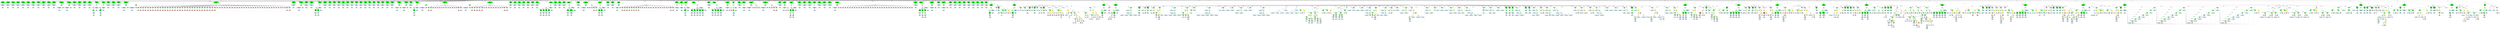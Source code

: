 strict graph "" {
	graph [bb="0,0,1.4273e+05,2069.7"];
	node [label="\N"];
	subgraph cluster1828 {
		graph [bb="1.1829e+05,534.6,1.1855e+05,1392.7",
			label="adpcm_dec.c:573:5",
			lheight=0.21,
			lp="1.1842e+05,1381.2",
			lwidth=1.49
		];
		1829	[fillcolor=lightblue,
			height=0.74639,
			label="ID
name: apl1",
			pos="1.1836e+05,1145.5",
			style=filled,
			width=1.5124];
		1828	[fillcolor=green,
			height=0.74639,
			label="Assignment
op: =",
			pos="1.1836e+05,1334.8",
			style=filled,
			width=1.6106];
		1828 -- 1829	[label=lvalue,
			lp="1.1838e+05,1250.7",
			pos="1.1836e+05,1307.8 1.1836e+05,1272.1 1.1836e+05,1208.3 1.1836e+05,1172.6"];
		1830	[fillcolor=yellow,
			height=0.74639,
			label="BinaryOp
op: -",
			pos="1.1848e+05,1145.5",
			style=filled,
			width=1.3749];
		1828 -- 1830	[label=rvalue,
			lp="1.1843e+05,1250.7",
			pos="1.1837e+05,1309 1.184e+05,1273 1.1844e+05,1207 1.1846e+05,1171.2"];
		1831	[fillcolor=yellow,
			height=0.5,
			label=Cast,
			pos="1.1839e+05,987.9",
			style=filled,
			width=0.75];
		1830 -- 1831	[label=left,
			lp="1.1844e+05,1061.3",
			pos="1.1846e+05,1119.5 1.1845e+05,1087.3 1.1842e+05,1032.5 1.184e+05,1005.2"];
		1836	[fillcolor=pink,
			height=1.041,
			label="Constant
type: int
value: 192",
			pos="1.1849e+05,987.9",
			style=filled,
			width=1.4535];
		1830 -- 1836	[label=right,
			lp="1.185e+05,1061.3",
			pos="1.1848e+05,1118.4 1.1848e+05,1093 1.1848e+05,1054.1 1.1849e+05,1025.5"];
		1832	[fillcolor=yellow,
			height=1.041,
			label="Typename
name: None
quals: []",
			pos="1.1836e+05,845.56",
			style=filled,
			width=1.6303];
		1831 -- 1832	[label=to_type,
			lp="1.184e+05,918.93",
			pos="1.1839e+05,969.97 1.1838e+05,948.47 1.1837e+05,910.77 1.1837e+05,882.68"];
		1835	[fillcolor=lightblue,
			height=0.74639,
			label="ID
name: wd2",
			pos="1.1849e+05,845.56",
			style=filled,
			width=1.5124];
		1831 -- 1835	[label=expr,
			lp="1.1846e+05,918.93",
			pos="1.184e+05,971.23 1.1841e+05,960.77 1.1842e+05,946.73 1.1843e+05,934.43 1.1844e+05,912.91 1.1846e+05,888.65 1.1847e+05,871.08"];
		1834	[fillcolor=lightblue,
			height=0.74639,
			label="IdentifierType
names: ['int']",
			pos="1.1838e+05,569.47",
			style="filled,dashed",
			width=1.8463];
		1833	[fillcolor=lightblue,
			height=1.041,
			label="TypeDecl
declname: None
quals: []",
			pos="1.1838e+05,709.21",
			style=filled,
			width=2.082];
		1833 -- 1834	[label=type,
			lp="1.1839e+05,642.84",
			pos="1.1838e+05,671.66 1.1838e+05,648.07 1.1838e+05,617.93 1.1838e+05,596.71"];
		1832 -- 1833	[label=type,
			lp="1.1838e+05,782.58",
			pos="1.1836e+05,807.85 1.1837e+05,788.89 1.1837e+05,765.83 1.1837e+05,746.88"];
	}
	subgraph cluster1119 {
		graph [bb="92690,1300,93150,1582.1",
			label="adpcm_dec.c:376:3",
			lheight=0.21,
			lp="92920,1570.6",
			lwidth=1.49
		];
		1120	[fillcolor=lightblue,
			height=0.74639,
			label="ID
name: adpcm_dec_dec_rh1",
			pos="92816,1334.8",
			style=filled,
			width=3.2802];
		1119	[fillcolor=green,
			height=0.74639,
			label="Assignment
op: =",
			pos="92816,1524.2",
			style=filled,
			width=1.6106];
		1119 -- 1120	[label=lvalue,
			lp="92833,1440",
			pos="92816,1497.2 92816,1461.5 92816,1397.7 92816,1362"];
		1121	[fillcolor=lightblue,
			height=0.74639,
			label="ID
name: adpcm_dec_rh",
			pos="93047,1334.8",
			style=filled,
			width=2.632];
		1119 -- 1121	[label=rvalue,
			lp="92950,1440",
			pos="92846,1500.9 92871,1481.1 92910,1451.3 92943,1424.5 92969,1403.4 92998,1378.6 93019,1360.7"];
	}
	subgraph cluster1819 {
		graph [bb="1.1802e+05,405.25,1.1828e+05,1203.3",
			label="adpcm_dec.c:571:5",
			lheight=0.21,
			lp="1.1815e+05,1191.8",
			lwidth=1.49
		];
		1820	[fillcolor=lightblue,
			height=0.74639,
			label="ID
name: apl1",
			pos="1.1809e+05,987.9",
			style=filled,
			width=1.5124];
		1819	[fillcolor=green,
			height=0.74639,
			label="Assignment
op: =",
			pos="1.1809e+05,1145.5",
			style=filled,
			width=1.6106];
		1819 -- 1820	[label=lvalue,
			lp="1.1811e+05,1061.3",
			pos="1.1809e+05,1118.4 1.1809e+05,1089.7 1.1809e+05,1043.8 1.1809e+05,1015"];
		1821	[fillcolor=yellow,
			height=0.74639,
			label="BinaryOp
op: +",
			pos="1.1821e+05,987.9",
			style=filled,
			width=1.3749];
		1819 -- 1821	[label=rvalue,
			lp="1.1818e+05,1061.3",
			pos="1.1811e+05,1119.8 1.1813e+05,1090.5 1.1817e+05,1041.9 1.1819e+05,1012.9"];
		1822	[fillcolor=yellow,
			height=0.5,
			label=Cast,
			pos="1.1812e+05,845.56",
			style=filled,
			width=0.75];
		1821 -- 1822	[label=left,
			lp="1.1818e+05,918.93",
			pos="1.182e+05,962.14 1.1818e+05,933.33 1.1815e+05,886.65 1.1813e+05,862.37"];
		1827	[fillcolor=pink,
			height=1.041,
			label="Constant
type: int
value: 192",
			pos="1.1822e+05,845.56",
			style=filled,
			width=1.4535];
		1821 -- 1827	[label=right,
			lp="1.1823e+05,918.93",
			pos="1.1821e+05,960.83 1.1821e+05,938.96 1.1822e+05,907.46 1.1822e+05,883.07"];
		1823	[fillcolor=yellow,
			height=1.041,
			label="Typename
name: None
quals: []",
			pos="1.1809e+05,709.21",
			style=filled,
			width=1.6303];
		1822 -- 1823	[label=to_type,
			lp="1.1813e+05,782.58",
			pos="1.1812e+05,827.54 1.1811e+05,807.28 1.1811e+05,772.86 1.181e+05,746.53"];
		1826	[fillcolor=lightblue,
			height=0.74639,
			label="ID
name: wd2",
			pos="1.1822e+05,709.21",
			style=filled,
			width=1.5124];
		1822 -- 1826	[label=expr,
			lp="1.1819e+05,782.58",
			pos="1.1813e+05,829.15 1.1815e+05,806.13 1.1818e+05,762.53 1.182e+05,734.99"];
		1825	[fillcolor=lightblue,
			height=0.74639,
			label="IdentifierType
names: ['int']",
			pos="1.1811e+05,440.12",
			style="filled,dashed",
			width=1.8463];
		1824	[fillcolor=lightblue,
			height=1.041,
			label="TypeDecl
declname: None
quals: []",
			pos="1.1811e+05,569.47",
			style=filled,
			width=2.082];
		1824 -- 1825	[label=type,
			lp="1.1812e+05,503.1",
			pos="1.1811e+05,531.98 1.1811e+05,511.25 1.1811e+05,485.79 1.1811e+05,467.11"];
		1823 -- 1824	[label=type,
			lp="1.1811e+05,642.84",
			pos="1.181e+05,671.66 1.181e+05,651.74 1.181e+05,627.14 1.181e+05,607.19"];
	}
	subgraph cluster1116 {
		graph [bb="92176,1300,92682,1582.1",
			label="adpcm_dec.c:375:3",
			lheight=0.21,
			lp="92429,1570.6",
			lwidth=1.49
		];
		1117	[fillcolor=lightblue,
			height=0.74639,
			label="ID
name: adpcm_dec_dec_rh2",
			pos="92302,1334.8",
			style=filled,
			width=3.2802];
		1116	[fillcolor=green,
			height=0.74639,
			label="Assignment
op: =",
			pos="92302,1524.2",
			style=filled,
			width=1.6106];
		1116 -- 1117	[label=lvalue,
			lp="92319,1440",
			pos="92302,1497.2 92302,1461.5 92302,1397.7 92302,1362"];
		1118	[fillcolor=lightblue,
			height=0.74639,
			label="ID
name: adpcm_dec_dec_rh1",
			pos="92556,1334.8",
			style=filled,
			width=3.2802];
		1116 -- 1118	[label=rvalue,
			lp="92439,1440",
			pos="92332,1501.2 92379,1466.1 92472,1397.6 92522,1360.8"];
	}
	subgraph cluster1252 {
		graph [bb="72483,1100,72691,1392.7",
			label="adpcm_dec.c:413:9",
			lheight=0.21,
			lp="72587,1381.2",
			lwidth=1.49
		];
		1253	[fillcolor=lightblue,
			height=0.74639,
			label="ID
name: i",
			pos="72532,1145.5",
			style=filled,
			width=1.1392];
		1252	[fillcolor=green,
			height=0.74639,
			label="Assignment
op: =",
			pos="72549,1334.8",
			style=filled,
			width=1.6106];
		1252 -- 1253	[label=lvalue,
			lp="72560,1250.7",
			pos="72547,1307.8 72543,1272 72538,1208 72534,1172.3"];
		1254	[fillcolor=pink,
			height=1.041,
			label="Constant
type: int
value: 0",
			pos="72637,1145.5",
			style=filled,
			width=1.2767];
		1252 -- 1254	[label=rvalue,
			lp="72608,1250.7",
			pos="72561,1308.2 72577,1275.1 72604,1217.5 72621,1180.7"];
	}
	subgraph cluster1074 {
		graph [bb="88492,942.43,88860,1582.1",
			label="adpcm_dec.c:354:3",
			lheight=0.21,
			lp="88676,1570.6",
			lwidth=1.49
		];
		1075	[fillcolor=lightblue,
			height=0.74639,
			label="ID
name: adpcm_dec_dec_deth",
			pos="88622,1334.8",
			style=filled,
			width=3.3784];
		1074	[fillcolor=green,
			height=0.74639,
			label="Assignment
op: =",
			pos="88622,1524.2",
			style=filled,
			width=1.6106];
		1074 -- 1075	[label=lvalue,
			lp="88639,1440",
			pos="88622,1497.2 88622,1461.5 88622,1397.7 88622,1362"];
		1076	[fillcolor=green,
			height=0.5,
			label=FuncCall,
			pos="88805,1334.8",
			style=filled,
			width=1.1916];
		1074 -- 1076	[label=rvalue,
			lp="88761,1440",
			pos="88657,1502.5 88685,1484.4 88725,1456.2 88753,1424.5 88773,1402.4 88789,1371.7 88798,1352.8"];
		1077	[fillcolor=lightblue,
			height=0.74639,
			label="ID
name: adpcm_dec_scalel",
			pos="88637,1145.5",
			style=filled,
			width=3.0248];
		1076 -- 1077	[label=name,
			lp="88752,1250.7",
			pos="88791,1317.9 88761,1285.3 88695,1211 88660,1171.8"];
		1078	[fillcolor=green,
			height=0.5,
			label=ExprList,
			pos="88805,1145.5",
			style=filled,
			width=1.1555];
		1076 -- 1078	[label=args,
			lp="88816,1250.7",
			pos="88805,1316.6 88805,1280.9 88805,1199.4 88805,1163.7"];
		1079	[fillcolor=lightblue,
			height=0.74639,
			label="ID
name: adpcm_dec_dec_nbh",
			pos="88620,987.9",
			style=filled,
			width=3.3195];
		1078 -- 1079	[label="exprs[0]",
			lp="88754,1061.3",
			pos="88793,1128.2 88783,1116.1 88769,1099.6 88755,1086.8 88725,1059.1 88687,1032.1 88659,1013.5"];
		1080	[fillcolor=pink,
			height=1.041,
			label="Constant
type: int
value: 10",
			pos="88805,987.9",
			style=filled,
			width=1.316];
		1078 -- 1080	[label="exprs[1]",
			lp="88828,1061.3",
			pos="88805,1127.2 88805,1102.9 88805,1057.8 88805,1025.7"];
	}
	subgraph cluster1158 {
		graph [bb="64915,674.34,65415,1582.1",
			label="adpcm_dec.c:391:3",
			lheight=0.21,
			lp="65165,1570.6",
			lwidth=1.49
		];
		subgraph cluster1166 {
			graph [bb="64923,802.69,65073,1203.3",
				label="adpcm_dec.c:391:36",
				lheight=0.21,
				lp="64998,1191.8",
				lwidth=1.58,
				style=dashed
			];
			subgraph cluster1167 {
				graph [bb="64931,810.69,65065,1045.8",
					label="adpcm_dec.c:391:36",
					lheight=0.21,
					lp="64998,1034.3",
					lwidth=1.58
				];
				1168	[fillcolor=lightblue,
					height=0.74639,
					label="ID
name: h_ptr",
					pos="64998,845.56",
					style=filled,
					width=1.6303];
				1167	[fillcolor=green,
					height=0.74639,
					label="UnaryOp
op: p++",
					pos="65007,987.9",
					style=filled,
					width=1.316];
				1167 -- 1168	[label=expr,
					lp="64998,918.93",
					pos="64996,961.5 64992,950.88 64988,938.26 64986,926.43 64983,908.45 64986,888.14 64990,872.49"];
			}
			1166	[fillcolor=green,
				height=0.74639,
				label="UnaryOp
op: *",
				pos="65011,1145.5",
				style=filled,
				width=1.316];
			1166 -- 1167	[label=expr,
				lp="65006,1061.3",
				pos="65002,1118.8 64997,1100.8 64992,1075.9 64994,1053.8 64995,1040.7 64998,1026.5 65001,1014.6"];
		}
		1159	[fillcolor=lightblue,
			height=0.74639,
			label="ID
name: xa2",
			pos="65079,1334.8",
			style=filled,
			width=1.4535];
		1158	[fillcolor=green,
			height=0.74639,
			label="Assignment
op: =",
			pos="65199,1524.2",
			style=filled,
			width=1.6106];
		1158 -- 1159	[label=lvalue,
			lp="65167,1440",
			pos="65183,1498.3 65160,1462.4 65118,1396.4 65095,1360.5"];
		1160	[fillcolor=yellow,
			height=0.74639,
			label="BinaryOp
op: *",
			pos="65199,1334.8",
			style=filled,
			width=1.3749];
		1158 -- 1160	[label=rvalue,
			lp="65216,1440",
			pos="65199,1497.2 65199,1461.5 65199,1397.7 65199,1362"];
		1160 -- 1166	[label=right,
			lp="65116,1250.7",
			pos="65178,1310.3 65167,1299.1 65154,1286.1 65140,1276.2 65108,1253.1 65090,1262.3 65062,1235.2 65043,1217.3 65030,1191.2 65021,1172"];
		1161	[fillcolor=yellow,
			height=0.5,
			label=Cast,
			pos="65199,1145.5",
			style=filled,
			width=0.75];
		1160 -- 1161	[label=left,
			lp="65208,1250.7",
			pos="65199,1307.8 65199,1268.9 65199,1196.6 65199,1163.7"];
		1162	[fillcolor=yellow,
			height=1.041,
			label="Typename
name: None
quals: []",
			pos="65140,987.9",
			style=filled,
			width=1.6303];
		1161 -- 1162	[label=to_type,
			lp="65190,1061.3",
			pos="65193,1127.8 65183,1103.3 65166,1056.8 65153,1024.4"];
		1165	[fillcolor=lightblue,
			height=0.74639,
			label="ID
name: adpcm_dec_xs",
			pos="65312,987.9",
			style=filled,
			width=2.6517];
		1161 -- 1165	[label=expr,
			lp="65276,1061.3",
			pos="65210,1129 65230,1102.2 65270,1046.8 65294,1014.3"];
		1164	[fillcolor=lightblue,
			height=0.74639,
			label="IdentifierType
names: ['long']",
			pos="65156,709.21",
			style="filled,dashed",
			width=1.9053];
		1163	[fillcolor=lightblue,
			height=1.041,
			label="TypeDecl
declname: None
quals: []",
			pos="65156,845.56",
			style=filled,
			width=2.082];
		1163 -- 1164	[label=type,
			lp="65168,782.58",
			pos="65156,807.85 65156,785.16 65156,756.59 65156,736.23"];
		1162 -- 1163	[label=type,
			lp="65161,918.93",
			pos="65144,950.4 65147,929.77 65149,904.05 65152,883.37"];
	}
	subgraph cluster738 {
		graph [bb="57593,802.69,57949,1803.3",
			label="adpcm_dec.c:220:5",
			lheight=0.21,
			lp="57771,1791.8",
			lwidth=1.49,
			style=dashed
		];
		subgraph cluster741 {
			graph [bb="57601,810.69,57749,1235.2",
				label="adpcm_dec.c:220:24",
				lheight=0.21,
				lp="57675,1223.7",
				lwidth=1.58,
				style=dashed
			];
			743	[fillcolor=lightblue,
				height=0.74639,
				label="IdentifierType
names: ['int']",
				pos="57675,845.56",
				style="filled,dashed",
				width=1.8463];
			742	[fillcolor=lightblue,
				height=1.041,
				label="TypeDecl
declname: rad
quals: []",
				pos="57675,987.9",
				style="filled,dashed",
				width=1.8463];
			742 -- 743	[label=type,
				lp="57687,918.93",
				pos="57675,950.4 57675,926.03 57675,894.57 57675,872.69"];
			741	[fillcolor=green,
				height=1.6303,
				label="Decl
name: rad
quals: []
storage: []
funcspec: []",
				pos="57670,1145.5",
				style="filled,dashed",
				width=1.591];
			741 -- 742	[label=type,
				lp="57685,1061.3",
				pos="57672,1086.5 57673,1066.2 57673,1043.8 57674,1025.7"];
		}
		740	[fillcolor=green,
			height=0.5,
			label=ParamList,
			pos="57648,1334.8",
			style="filled,dashed",
			width=1.3179];
		740 -- 741	[label="params[0]",
			lp="57687,1250.7",
			pos="57650,1316.6 57653,1291.2 57659,1242.7 57663,1204"];
		739	[fillcolor=green,
			height=0.5,
			label=FuncDecl,
			pos="57763,1524.2",
			style="filled,dashed",
			width=1.2457];
		739 -- 740	[label=args,
			lp="57728,1440",
			pos="57753,1506.6 57731,1471 57680,1388 57658,1352.4"];
		744	[fillcolor=lightblue,
			height=1.041,
			label="TypeDecl
declname: adpcm_dec_sin
quals: []",
			pos="57827,1334.8",
			style="filled,dashed",
			width=3.1623];
		739 -- 744	[label=type,
			lp="57806,1440",
			pos="57769,1506.3 57779,1476.2 57801,1412.8 57815,1372.4"];
		745	[fillcolor=lightblue,
			height=0.74639,
			label="IdentifierType
names: ['int']",
			pos="57827,1145.5",
			style="filled,dashed",
			width=1.8463];
		744 -- 745	[label=type,
			lp="57839,1250.7",
			pos="57827,1297.3 57827,1260.5 57827,1204.8 57827,1172.4"];
		738	[fillcolor=green,
			height=1.6303,
			label="Decl
name: adpcm_dec_sin
quals: []
storage: []
funcspec: []",
			pos="57763,1713.6",
			style="filled,dashed",
			width=2.7302];
		738 -- 739	[label=type,
			lp="57775,1629.4",
			pos="57763,1654.9 57763,1616.1 57763,1567.8 57763,1542.5"];
	}
	subgraph cluster735 {
		graph [bb="56798,1300,56921,1573.2",
			label="adpcm_dec.c:216:3",
			lheight=0.21,
			lp="56860,1561.7",
			lwidth=1.49
		];
		736	[fillcolor=lightblue,
			height=0.74639,
			label="ID
name: f",
			pos="56848,1334.8",
			style=filled,
			width=1.1589];
		735	[fillcolor=red,
			height=0.5,
			label=Return,
			pos="56844,1524.2",
			style=filled,
			width=0.95686];
		735 -- 736	[label=expr,
			lp="56858,1440",
			pos="56844,1505.9 56845,1473 56847,1400.9 56847,1362"];
	}
	subgraph cluster731 {
		graph [bb="57141,945.03,57379,1392.7",
			label="adpcm_dec.c:214:5",
			lheight=0.21,
			lp="57260,1381.2",
			lwidth=1.49
		];
		subgraph cluster733 {
			graph [bb="57149,953.03,57279,1203.3",
				label="adpcm_dec.c:214:10",
				lheight=0.21,
				lp="57214,1191.8",
				lwidth=1.58,
				style=dashed
			];
			734	[fillcolor=lightblue,
				height=0.74639,
				label="ID
name: n",
				pos="57214,987.9",
				style=filled,
				width=1.1982];
			733	[fillcolor=green,
				height=0.74639,
				label="UnaryOp
op: -",
				pos="57214,1145.5",
				style=filled,
				width=1.316];
			733 -- 734	[label=expr,
				lp="57226,1061.3",
				pos="57214,1118.4 57214,1089.7 57214,1043.8 57214,1015"];
		}
		732	[fillcolor=lightblue,
			height=0.74639,
			label="ID
name: f",
			pos="57329,1145.5",
			style=filled,
			width=1.1589];
		731	[fillcolor=green,
			height=0.74639,
			label="Assignment
op: =",
			pos="57214,1334.8",
			style=filled,
			width=1.6106];
		731 -- 733	[label=rvalue,
			lp="57231,1250.7",
			pos="57214,1307.8 57214,1272.1 57214,1208.3 57214,1172.6"];
		731 -- 732	[label=lvalue,
			lp="57295,1250.7",
			pos="57233,1309.3 57247,1289.7 57267,1261.3 57283,1235.2 57296,1214.2 57308,1189.5 57317,1171.4"];
	}
	subgraph cluster1631 {
		graph [bb="1.0903e+05,1100,1.0949e+05,1582.1",
			label="adpcm_dec.c:523:3",
			lheight=0.21,
			lp="1.0926e+05,1570.6",
			lwidth=1.49
		];
		1633	[fillcolor=lightblue,
			height=0.74639,
			label="ID
name: dlti",
			pos="1.0909e+05,1145.5",
			style=filled,
			width=1.4142];
		1632	[fillcolor=green,
			height=0.5,
			label=ArrayRef,
			pos="1.0914e+05,1334.8",
			style=filled,
			width=1.2277];
		1632 -- 1633	[label=name,
			lp="1.0913e+05,1250.7",
			pos="1.0913e+05,1316.9 1.0912e+05,1284 1.0911e+05,1211.4 1.091e+05,1172.4"];
		1634	[fillcolor=pink,
			height=1.041,
			label="Constant
type: int
value: 4",
			pos="1.0921e+05,1145.5",
			style=filled,
			width=1.2767];
		1632 -- 1634	[label=subscript,
			lp="1.0919e+05,1250.7",
			pos="1.0914e+05,1316.9 1.0915e+05,1286.4 1.0918e+05,1221.9 1.0919e+05,1181.6"];
		1631	[fillcolor=green,
			height=0.74639,
			label="Assignment
op: =",
			pos="1.0914e+05,1524.2",
			style=filled,
			width=1.6106];
		1631 -- 1632	[label=lvalue,
			lp="1.0915e+05,1440",
			pos="1.0914e+05,1497.2 1.0914e+05,1458.3 1.0914e+05,1386 1.0914e+05,1353"];
		1635	[fillcolor=green,
			height=0.5,
			label=ArrayRef,
			pos="1.0932e+05,1334.8",
			style=filled,
			width=1.2277];
		1631 -- 1635	[label=rvalue,
			lp="1.0924e+05,1440",
			pos="1.0916e+05,1499.5 1.092e+05,1460.7 1.0927e+05,1384.7 1.0931e+05,1351.7"];
		1636	[fillcolor=lightblue,
			height=0.74639,
			label="ID
name: dlti",
			pos="1.0932e+05,1145.5",
			style=filled,
			width=1.4142];
		1635 -- 1636	[label=name,
			lp="1.0934e+05,1250.7",
			pos="1.0932e+05,1316.6 1.0932e+05,1283.6 1.0932e+05,1211.5 1.0932e+05,1172.6"];
		1637	[fillcolor=pink,
			height=1.041,
			label="Constant
type: int
value: 3",
			pos="1.0944e+05,1145.5",
			style=filled,
			width=1.2767];
		1635 -- 1637	[label=subscript,
			lp="1.094e+05,1250.7",
			pos="1.0933e+05,1317.2 1.0935e+05,1286.3 1.0939e+05,1219.5 1.0942e+05,1179.2"];
	}
	subgraph cluster728 {
		graph [bb="56929,1110.6,57133,1392.7",
			label="adpcm_dec.c:212:5",
			lheight=0.21,
			lp="57031,1381.2",
			lwidth=1.49
		];
		729	[fillcolor=lightblue,
			height=0.74639,
			label="ID
name: f",
			pos="56979,1145.5",
			style=filled,
			width=1.1589];
		728	[fillcolor=green,
			height=0.74639,
			label="Assignment
op: =",
			pos="57067,1334.8",
			style=filled,
			width=1.6106];
		728 -- 729	[label=lvalue,
			lp="57048,1250.7",
			pos="57055,1308.2 57038,1272.2 57008,1207.2 56991,1171.5"];
		730	[fillcolor=lightblue,
			height=0.74639,
			label="ID
name: n",
			pos="57082,1145.5",
			style=filled,
			width=1.1982];
		728 -- 730	[label=rvalue,
			lp="57092,1250.7",
			pos="57069,1307.8 57072,1272.1 57077,1208.3 57080,1172.6"];
	}
	subgraph cluster1067 {
		graph [bb="88021,953.03,88484,1582.1",
			label="adpcm_dec.c:351:3",
			lheight=0.21,
			lp="88252,1570.6",
			lwidth=1.49
		];
		1068	[fillcolor=lightblue,
			height=0.74639,
			label="ID
name: adpcm_dec_dec_nbh",
			pos="88149,1334.8",
			style=filled,
			width=3.3195];
		1067	[fillcolor=green,
			height=0.74639,
			label="Assignment
op: =",
			pos="88149,1524.2",
			style=filled,
			width=1.6106];
		1067 -- 1068	[label=lvalue,
			lp="88166,1440",
			pos="88149,1497.2 88149,1461.5 88149,1397.7 88149,1362"];
		1069	[fillcolor=green,
			height=0.5,
			label=FuncCall,
			pos="88329,1334.8",
			style=filled,
			width=1.1916];
		1067 -- 1069	[label=rvalue,
			lp="88287,1440",
			pos="88183,1502.5 88211,1484.4 88250,1456.1 88278,1424.5 88297,1402.4 88313,1371.7 88322,1352.8"];
		1070	[fillcolor=lightblue,
			height=0.74639,
			label="ID
name: adpcm_dec_logsch",
			pos="88174,1145.5",
			style=filled,
			width=3.1034];
		1069 -- 1070	[label=name,
			lp="88282,1250.7",
			pos="88316,1317.5 88288,1284.9 88227,1211.1 88195,1172"];
		1071	[fillcolor=green,
			height=0.5,
			label=ExprList,
			pos="88345,1145.5",
			style=filled,
			width=1.1555];
		1069 -- 1071	[label=args,
			lp="88348,1250.7",
			pos="88330,1316.6 88334,1280.9 88340,1199.4 88344,1163.7"];
		1072	[fillcolor=lightblue,
			height=0.74639,
			label="ID
name: adpcm_dec_ih",
			pos="88124,987.9",
			style=filled,
			width=2.632];
		1071 -- 1072	[label="exprs[0]",
			lp="88287,1061.3",
			pos="88333,1128 88324,1115.6 88310,1098.9 88295,1086.8 88284,1077.6 88213,1038.1 88166,1012.2"];
		1073	[fillcolor=lightblue,
			height=0.74639,
			label="ID
name: adpcm_dec_dec_nbh",
			pos="88356,987.9",
			style=filled,
			width=3.3195];
		1071 -- 1073	[label="exprs[1]",
			lp="88375,1061.3",
			pos="88346,1127.2 88348,1100 88352,1046.9 88354,1015"];
	}
	subgraph cluster1245 {
		graph [bb="80932,1100,81199,1582.1",
			label="adpcm_dec.c:410:3",
			lheight=0.21,
			lp="81066,1570.6",
			lwidth=1.49
		];
		1246	[fillcolor=lightblue,
			height=0.74639,
			label="ID
name: ad_ptr1",
			pos="81007,1334.8",
			style=filled,
			width=1.866];
		1245	[fillcolor=green,
			height=0.74639,
			label="Assignment
op: =",
			pos="81007,1524.2",
			style=filled,
			width=1.6106];
		1245 -- 1246	[label=lvalue,
			lp="81024,1440",
			pos="81007,1497.2 81007,1461.5 81007,1397.7 81007,1362"];
		1247	[fillcolor=yellow,
			height=0.74639,
			label="BinaryOp
op: -",
			pos="81142,1334.8",
			style=filled,
			width=1.3749];
		1245 -- 1247	[label=rvalue,
			lp="81095,1440",
			pos="81027,1498.8 81042,1479.1 81064,1450.4 81083,1424.5 81098,1403.3 81115,1378.6 81126,1360.6"];
		1248	[fillcolor=lightblue,
			height=0.74639,
			label="ID
name: ad_ptr",
			pos="81017,1145.5",
			style=filled,
			width=1.7481];
		1247 -- 1248	[label=left,
			lp="81100,1250.7",
			pos="81126,1309.3 81102,1273.6 81058,1207.6 81034,1171.6"];
		1249	[fillcolor=pink,
			height=1.041,
			label="Constant
type: int
value: 1",
			pos="81144,1145.5",
			style=filled,
			width=1.2767];
		1247 -- 1249	[label=right,
			lp="81156,1250.7",
			pos="81142,1307.8 81143,1275.4 81143,1219.9 81144,1183.2"];
	}
	subgraph cluster721 {
		graph [bb="56642,1110.6,56790,1613.9",
			label="adpcm_dec.c:208:7",
			lheight=0.21,
			lp="56716,1602.4",
			lwidth=1.49,
			style=dashed
		];
		723	[fillcolor=lightblue,
			height=0.74639,
			label="IdentifierType
names: ['int']",
			pos="56716,1145.5",
			style="filled,dashed",
			width=1.8463];
		722	[fillcolor=lightblue,
			height=1.041,
			label="TypeDecl
declname: f
quals: []",
			pos="56719,1334.8",
			style="filled,dashed",
			width=1.591];
		722 -- 723	[label=type,
			lp="56730,1250.7",
			pos="56718,1297.3 56718,1260.5 56717,1204.8 56716,1172.4"];
		721	[fillcolor=green,
			height=1.6303,
			label="Decl
name: f
quals: []
storage: []
funcspec: []",
			pos="56724,1524.2",
			style="filled,dashed",
			width=1.591];
		721 -- 722	[label=type,
			lp="56734,1440",
			pos="56722,1465.5 56722,1435.1 56721,1398.9 56720,1372.5"];
	}
	subgraph cluster1171 {
		graph [bb="71217,1100,71425,1392.7",
			label="adpcm_dec.c:395:9",
			lheight=0.21,
			lp="71321,1381.2",
			lwidth=1.49
		];
		1172	[fillcolor=lightblue,
			height=0.74639,
			label="ID
name: i",
			pos="71266,1145.5",
			style=filled,
			width=1.1392];
		1171	[fillcolor=green,
			height=0.74639,
			label="Assignment
op: =",
			pos="71283,1334.8",
			style=filled,
			width=1.6106];
		1171 -- 1172	[label=lvalue,
			lp="71294,1250.7",
			pos="71281,1307.8 71277,1272 71272,1208 71268,1172.3"];
		1173	[fillcolor=pink,
			height=1.041,
			label="Constant
type: int
value: 0",
			pos="71371,1145.5",
			style=filled,
			width=1.2767];
		1171 -- 1173	[label=rvalue,
			lp="71342,1250.7",
			pos="71295,1308.2 71311,1275.1 71338,1217.5 71355,1180.7"];
	}
	subgraph cluster708 {
		graph [bb="55682,1489.4,55968,1992.7",
			label="adpcm_dec.c:197:24",
			lheight=0.21,
			lp="55825,1981.2",
			lwidth=1.58,
			style=dashed
		];
		710	[fillcolor=lightblue,
			height=0.74639,
			label="IdentifierType
names: ['int']",
			pos="55825,1524.2",
			style="filled,dashed",
			width=1.8463];
		709	[fillcolor=lightblue,
			height=1.041,
			label="TypeDecl
declname: adpcm_dec_dec_ph2
quals: []",
			pos="55825,1713.6",
			style="filled,dashed",
			width=3.7516];
		709 -- 710	[label=type,
			lp="55837,1629.4",
			pos="55825,1676 55825,1639.3 55825,1583.6 55825,1551.2"];
		708	[fillcolor=green,
			height=1.6303,
			label="Decl
name: adpcm_dec_dec_ph2
quals: []
storage: []
funcspec: []",
			pos="55817,1903",
			style="filled,dashed",
			width=3.3195];
		708 -- 709	[label=type,
			lp="55833,1818.8",
			pos="55819,1844.2 55821,1813.9 55822,1777.7 55823,1751.2"];
	}
	subgraph cluster1141 {
		graph [bb="63601,1300,63993,1582.1",
			label="adpcm_dec.c:388:3",
			lheight=0.21,
			lp="63797,1570.6",
			lwidth=1.49
		];
		1142	[fillcolor=lightblue,
			height=0.74639,
			label="ID
name: ac_ptr",
			pos="63671,1334.8",
			style=filled,
			width=1.7285];
		1141	[fillcolor=green,
			height=0.74639,
			label="Assignment
op: =",
			pos="63868,1524.2",
			style=filled,
			width=1.6106];
		1141 -- 1142	[label=lvalue,
			lp="63782,1440",
			pos="63836,1501.6 63810,1482.7 63772,1453.8 63742,1424.5 63722,1404.7 63702,1379.3 63689,1360.8"];
		1143	[fillcolor=lightblue,
			height=0.74639,
			label="ID
name: adpcm_dec_accumc",
			pos="63868,1334.8",
			style=filled,
			width=3.2409];
		1141 -- 1143	[label=rvalue,
			lp="63885,1440",
			pos="63868,1497.2 63868,1461.5 63868,1397.7 63868,1362"];
	}
	subgraph cluster1285 {
		graph [bb="95368,666.34,95828,1803.3",
			label="adpcm_dec.c:427:5",
			lheight=0.21,
			lp="95598,1791.8",
			lwidth=1.49,
			style=dashed
		];
		subgraph cluster1292 {
			graph [bb="95532,674.34,95680,1235.2",
				label="adpcm_dec.c:427:37",
				lheight=0.21,
				lp="95606,1223.7",
				lwidth=1.58,
				style=dashed
			];
			1295	[fillcolor=lightblue,
				height=0.74639,
				label="IdentifierType
names: ['int']",
				pos="95606,709.21",
				style="filled,dashed",
				width=1.8463];
			1294	[fillcolor=lightblue,
				height=1.041,
				label="TypeDecl
declname: dlt
quals: []",
				pos="95605,845.56",
				style="filled,dashed",
				width=1.7874];
			1294 -- 1295	[label=type,
				lp="95618,782.58",
				pos="95605,807.85 95605,785.16 95606,756.59 95606,736.23"];
			1293	[fillcolor=green,
				height=0.74639,
				label="PtrDecl
quals: []",
				pos="95603,987.9",
				style="filled,dashed",
				width=1.2178];
			1293 -- 1294	[label=type,
				lp="95617,918.93",
				pos="95603,960.83 95604,938.96 95604,907.46 95604,883.07"];
			1292	[fillcolor=green,
				height=1.6303,
				label="Decl
name: dlt
quals: []
storage: []
funcspec: []",
				pos="95600,1145.5",
				style="filled,dashed",
				width=1.591];
			1292 -- 1293	[label=type,
				lp="95614,1061.3",
				pos="95601,1086.5 95602,1062 95602,1034.6 95602,1015.1"];
		}
		subgraph cluster1288 {
			graph [bb="95376,674.34,95524,1235.2",
				label="adpcm_dec.c:427:27",
				lheight=0.21,
				lp="95450,1223.7",
				lwidth=1.58,
				style=dashed
			];
			1291	[fillcolor=lightblue,
				height=0.74639,
				label="IdentifierType
names: ['int']",
				pos="95450,709.21",
				style="filled,dashed",
				width=1.8463];
			1290	[fillcolor=lightblue,
				height=1.041,
				label="TypeDecl
declname: bpl
quals: []",
				pos="95450,845.56",
				style="filled,dashed",
				width=1.8463];
			1290 -- 1291	[label=type,
				lp="95462,782.58",
				pos="95450,807.85 95450,785.16 95450,756.59 95450,736.23"];
			1289	[fillcolor=green,
				height=0.74639,
				label="PtrDecl
quals: []",
				pos="95453,987.9",
				style="filled,dashed",
				width=1.2178];
			1289 -- 1290	[label=type,
				lp="95464,918.93",
				pos="95452,960.83 95452,938.96 95451,907.46 95451,883.07"];
			1288	[fillcolor=green,
				height=1.6303,
				label="Decl
name: bpl
quals: []
storage: []
funcspec: []",
				pos="95458,1145.5",
				style="filled,dashed",
				width=1.591];
			1288 -- 1289	[label=type,
				lp="95468,1061.3",
				pos="95456,1086.5 95455,1062 95454,1034.6 95454,1015.1"];
		}
		1287	[fillcolor=green,
			height=0.5,
			label=ParamList,
			pos="95510,1334.8",
			style="filled,dashed",
			width=1.3179];
		1287 -- 1288	[label="params[0]",
			lp="95517,1250.7",
			pos="95505,1316.9 95498,1291.2 95484,1241.3 95473,1202.1"];
		1287 -- 1292	[label="params[1]",
			lp="95583,1250.7",
			pos="95519,1317.1 95527,1301.9 95539,1278.6 95549,1258.2 95558,1239.1 95568,1218 95577,1199.3"];
		1286	[fillcolor=green,
			height=0.5,
			label=FuncDecl,
			pos="95568,1524.2",
			style="filled,dashed",
			width=1.2457];
		1286 -- 1287	[label=args,
			lp="95556,1440",
			pos="95563,1506.3 95552,1470.7 95526,1388.6 95515,1352.9"];
		1296	[fillcolor=lightblue,
			height=1.041,
			label="TypeDecl
declname: adpcm_dec_filtez
quals: []",
			pos="95698,1334.8",
			style="filled,dashed",
			width=3.398];
		1286 -- 1296	[label=type,
			lp="95642,1440",
			pos="95580,1506.6 95600,1476.5 95645,1412.4 95673,1371.8"];
		1297	[fillcolor=lightblue,
			height=0.74639,
			label="IdentifierType
names: ['int']",
			pos="95754,1145.5",
			style="filled,dashed",
			width=1.8463];
		1296 -- 1297	[label=type,
			lp="95737,1250.7",
			pos="95709,1297.3 95720,1260.5 95737,1204.8 95746,1172.4"];
		1285	[fillcolor=green,
			height=1.6303,
			label="Decl
name: adpcm_dec_filtez
quals: []
storage: []
funcspec: []",
			pos="95568,1713.6",
			style="filled,dashed",
			width=2.9463];
		1285 -- 1286	[label=type,
			lp="95580,1629.4",
			pos="95568,1654.9 95568,1616.1 95568,1567.8 95568,1542.5"];
	}
	subgraph cluster705 {
		graph [bb="55388,1489.4,55674,1992.7",
			label="adpcm_dec.c:197:5",
			lheight=0.21,
			lp="55531,1981.2",
			lwidth=1.49,
			style=dashed
		];
		707	[fillcolor=lightblue,
			height=0.74639,
			label="IdentifierType
names: ['int']",
			pos="55531,1524.2",
			style="filled,dashed",
			width=1.8463];
		706	[fillcolor=lightblue,
			height=1.041,
			label="TypeDecl
declname: adpcm_dec_dec_ph1
quals: []",
			pos="55531,1713.6",
			style="filled,dashed",
			width=3.7516];
		706 -- 707	[label=type,
			lp="55543,1629.4",
			pos="55531,1676 55531,1639.3 55531,1583.6 55531,1551.2"];
		705	[fillcolor=green,
			height=1.6303,
			label="Decl
name: adpcm_dec_dec_ph1
quals: []
storage: []
funcspec: []",
			pos="55523,1903",
			style="filled,dashed",
			width=3.3195];
		705 -- 706	[label=type,
			lp="55539,1818.8",
			pos="55525,1844.2 55527,1813.9 55528,1777.7 55529,1751.2"];
	}
	subgraph cluster1624 {
		graph [bb="1.0857e+05,1100,1.0902e+05,1582.1",
			label="adpcm_dec.c:522:3",
			lheight=0.21,
			lp="1.088e+05,1570.6",
			lwidth=1.49
		];
		1626	[fillcolor=lightblue,
			height=0.74639,
			label="ID
name: dlti",
			pos="1.0862e+05,1145.5",
			style=filled,
			width=1.4142];
		1625	[fillcolor=green,
			height=0.5,
			label=ArrayRef,
			pos="1.0866e+05,1334.8",
			style=filled,
			width=1.2277];
		1625 -- 1626	[label=name,
			lp="1.0866e+05,1250.7",
			pos="1.0866e+05,1316.9 1.0865e+05,1284 1.0864e+05,1211.4 1.0863e+05,1172.4"];
		1627	[fillcolor=pink,
			height=1.041,
			label="Constant
type: int
value: 5",
			pos="1.0874e+05,1145.5",
			style=filled,
			width=1.2767];
		1625 -- 1627	[label=subscript,
			lp="1.0872e+05,1250.7",
			pos="1.0867e+05,1316.9 1.0868e+05,1286.3 1.0871e+05,1221.5 1.0872e+05,1181.2"];
		1624	[fillcolor=green,
			height=0.74639,
			label="Assignment
op: =",
			pos="1.0866e+05,1524.2",
			style=filled,
			width=1.6106];
		1624 -- 1625	[label=lvalue,
			lp="1.0868e+05,1440",
			pos="1.0866e+05,1497.2 1.0866e+05,1458.3 1.0866e+05,1386 1.0866e+05,1353"];
		1628	[fillcolor=green,
			height=0.5,
			label=ArrayRef,
			pos="1.0886e+05,1334.8",
			style=filled,
			width=1.2277];
		1624 -- 1628	[label=rvalue,
			lp="1.0877e+05,1440",
			pos="1.0868e+05,1499.5 1.0872e+05,1460.7 1.088e+05,1384.7 1.0884e+05,1351.7"];
		1629	[fillcolor=lightblue,
			height=0.74639,
			label="ID
name: dlti",
			pos="1.0886e+05,1145.5",
			style=filled,
			width=1.4142];
		1628 -- 1629	[label=name,
			lp="1.0887e+05,1250.7",
			pos="1.0886e+05,1316.6 1.0886e+05,1283.6 1.0886e+05,1211.5 1.0886e+05,1172.6"];
		1630	[fillcolor=pink,
			height=1.041,
			label="Constant
type: int
value: 4",
			pos="1.0897e+05,1145.5",
			style=filled,
			width=1.2767];
		1628 -- 1630	[label=subscript,
			lp="1.0893e+05,1250.7",
			pos="1.0887e+05,1317.2 1.0888e+05,1286.3 1.0893e+05,1219.5 1.0895e+05,1179.2"];
	}
	subgraph cluster1111 {
		graph [bb="91677,1110.6,92168,1582.1",
			label="adpcm_dec.c:372:3",
			lheight=0.21,
			lp="91922,1570.6",
			lwidth=1.49
		];
		1112	[fillcolor=lightblue,
			height=0.74639,
			label="ID
name: adpcm_dec_rh",
			pos="91780,1334.8",
			style=filled,
			width=2.632];
		1111	[fillcolor=green,
			height=0.74639,
			label="Assignment
op: =",
			pos="91780,1524.2",
			style=filled,
			width=1.6106];
		1111 -- 1112	[label=lvalue,
			lp="91797,1440",
			pos="91780,1497.2 91780,1461.5 91780,1397.7 91780,1362"];
		1113	[fillcolor=yellow,
			height=0.74639,
			label="BinaryOp
op: +",
			pos="91942,1334.8",
			style=filled,
			width=1.3749];
		1111 -- 1113	[label=rvalue,
			lp="91894,1440",
			pos="91807,1500.5 91829,1481.4 91860,1452.8 91884,1424.5 91901,1404.3 91917,1379 91928,1360.6"];
		1114	[fillcolor=lightblue,
			height=0.74639,
			label="ID
name: adpcm_dec_dec_sh",
			pos="91799,1145.5",
			style=filled,
			width=3.1623];
		1113 -- 1114	[label=left,
			lp="91894,1250.7",
			pos="91924,1309.7 91897,1274.2 91846,1208.3 91818,1172"];
		1115	[fillcolor=lightblue,
			height=0.74639,
			label="ID
name: adpcm_dec_dec_dh",
			pos="92045,1145.5",
			style=filled,
			width=3.182];
		1113 -- 1115	[label=right,
			lp="92004,1250.7",
			pos="91956,1309 91975,1273.4 92011,1208.4 92031,1172.4"];
	}
	subgraph cluster702 {
		graph [bb="55106,1489.4,55380,1992.7",
			label="adpcm_dec.c:195:23",
			lheight=0.21,
			lp="55243,1981.2",
			lwidth=1.58,
			style=dashed
		];
		704	[fillcolor=lightblue,
			height=0.74639,
			label="IdentifierType
names: ['int']",
			pos="55243,1524.2",
			style="filled,dashed",
			width=1.8463];
		703	[fillcolor=lightblue,
			height=1.041,
			label="TypeDecl
declname: adpcm_dec_dec_rh
quals: []",
			pos="55243,1713.6",
			style="filled,dashed",
			width=3.5748];
		703 -- 704	[label=type,
			lp="55255,1629.4",
			pos="55243,1676 55243,1639.3 55243,1583.6 55243,1551.2"];
		702	[fillcolor=green,
			height=1.6303,
			label="Decl
name: adpcm_dec_dec_rh
quals: []
storage: []
funcspec: []",
			pos="55235,1903",
			style="filled,dashed",
			width=3.1427];
		702 -- 703	[label=type,
			lp="55251,1818.8",
			pos="55237,1844.2 55239,1813.9 55240,1777.7 55241,1751.2"];
	}
	subgraph cluster1054 {
		graph [bb="87088,534.6,88013,1582.1",
			label="adpcm_dec.c:347:3",
			lheight=0.21,
			lp="87550,1570.6",
			lwidth=1.49
		];
		1055	[fillcolor=lightblue,
			height=0.74639,
			label="ID
name: adpcm_dec_dec_dh",
			pos="87211,1334.8",
			style=filled,
			width=3.182];
		1054	[fillcolor=green,
			height=0.74639,
			label="Assignment
op: =",
			pos="87211,1524.2",
			style=filled,
			width=1.6106];
		1054 -- 1055	[label=lvalue,
			lp="87228,1440",
			pos="87211,1497.2 87211,1461.5 87211,1397.7 87211,1362"];
		1056	[fillcolor=yellow,
			height=0.74639,
			label="BinaryOp
op: >>",
			pos="87393,1334.8",
			style=filled,
			width=1.3749];
		1054 -- 1056	[label=rvalue,
			lp="87344,1440",
			pos="87243,1501.8 87270,1483.3 87307,1454.8 87335,1424.5 87353,1405.1 87369,1379.7 87379,1361.1"];
		1057	[fillcolor=yellow,
			height=0.74639,
			label="BinaryOp
op: *",
			pos="87383,1145.5",
			style=filled,
			width=1.3749];
		1056 -- 1057	[label=left,
			lp="87398,1250.7",
			pos="87392,1307.8 87390,1272.1 87386,1208.3 87384,1172.6"];
		1066	[fillcolor=pink,
			height=1.041,
			label="Constant
type: long int
value: 15L",
			pos="87513,1145.5",
			style=filled,
			width=1.7481];
		1056 -- 1066	[label=right,
			lp="87463,1250.7",
			pos="87409,1309.3 87430,1276.5 87467,1218.1 87491,1180.8"];
		1058	[fillcolor=yellow,
			height=0.5,
			label=Cast,
			pos="87353,987.9",
			style=filled,
			width=0.75];
		1057 -- 1058	[label=left,
			lp="87378,1061.3",
			pos="87378,1118.4 87372,1086.4 87362,1033 87356,1005.9"];
		1063	[fillcolor=yellow,
			height=0.5,
			label=ArrayRef,
			pos="87645,987.9",
			style=filled,
			width=1.2277];
		1057 -- 1063	[label=right,
			lp="87507,1061.3",
			pos="87403,1120.7 87414,1109.5 87427,1096.4 87441,1086.8 87497,1047.3 87571,1016.3 87613,1000.5"];
		1061	[fillcolor=lightblue,
			height=0.74639,
			label="IdentifierType
names: ['long']",
			pos="87171,569.47",
			style="filled,dashed",
			width=1.9053];
		1060	[fillcolor=lightblue,
			height=1.041,
			label="TypeDecl
declname: None
quals: []",
			pos="87171,709.21",
			style=filled,
			width=2.082];
		1060 -- 1061	[label=type,
			lp="87183,642.84",
			pos="87171,671.66 87171,648.07 87171,617.93 87171,596.71"];
		1059	[fillcolor=yellow,
			height=1.041,
			label="Typename
name: None
quals: []",
			pos="87155,845.56",
			style=filled,
			width=1.6303];
		1059 -- 1060	[label=type,
			lp="87175,782.58",
			pos="87159,807.85 87162,788.89 87164,765.83 87167,746.88"];
		1058 -- 1059	[label=to_type,
			lp="87274,918.93",
			pos="87333,975.54 87307,960.16 87260,931.44 87222,903.43 87211,895.09 87199,885.41 87188,876.41"];
		1062	[fillcolor=lightblue,
			height=0.74639,
			label="ID
name: adpcm_dec_dec_deth",
			pos="87353,845.56",
			style=filled,
			width=3.3784];
		1058 -- 1062	[label=expr,
			lp="87366,918.93",
			pos="87353,969.69 87353,945.39 87353,900.83 87353,872.5"];
		1064	[fillcolor=lightblue,
			height=0.74639,
			label="ID
name: adpcm_dec_qq2_code2_table",
			pos="87645,845.56",
			style=filled,
			width=4.223];
		1063 -- 1064	[label=name,
			lp="87660,918.93",
			pos="87645,969.69 87645,945.39 87645,900.83 87645,872.5"];
		1065	[fillcolor=lightblue,
			height=0.74639,
			label="ID
name: adpcm_dec_ih",
			pos="87910,845.56",
			style=filled,
			width=2.632];
		1063 -- 1065	[label=subscript,
			lp="87814,918.93",
			pos="87672,973.34 87704,956.98 87759,928.51 87806,903.43 87827,892.5 87849,880.13 87868,869.74"];
	}
	subgraph cluster1617 {
		graph [bb="1.0870e+05,534.6,1.0917e+05,903.43",
			label="adpcm_dec.c:516:7",
			lheight=0.21,
			lp="1.0894e+05,891.93",
			lwidth=1.49
		];
		1619	[fillcolor=lightblue,
			height=0.74639,
			label="ID
name: bli",
			pos="1.0876e+05,569.47",
			style=filled,
			width=1.3356];
		1618	[fillcolor=green,
			height=0.5,
			label=ArrayRef,
			pos="1.0879e+05,709.21",
			style=filled,
			width=1.2277];
		1618 -- 1619	[label=name,
			lp="1.0879e+05,642.84",
			pos="1.0879e+05,691.04 1.0878e+05,667.25 1.0877e+05,624.04 1.0877e+05,596.32"];
		1620	[fillcolor=lightblue,
			height=0.74639,
			label="ID
name: i",
			pos="1.0887e+05,569.47",
			style=filled,
			width=1.1392];
		1618 -- 1620	[label=subscript,
			lp="1.0885e+05,642.84",
			pos="1.088e+05,691.6 1.0881e+05,667.55 1.0884e+05,622.9 1.0885e+05,595.05"];
		1617	[fillcolor=green,
			height=0.74639,
			label="Assignment
op: =",
			pos="1.0879e+05,845.56",
			style=filled,
			width=1.6106];
		1617 -- 1618	[label=lvalue,
			lp="1.0881e+05,782.58",
			pos="1.0879e+05,818.65 1.0879e+05,791.81 1.0879e+05,750.62 1.0879e+05,727.5"];
		1621	[fillcolor=yellow,
			height=0.74639,
			label="BinaryOp
op: +",
			pos="1.0898e+05,709.21",
			style=filled,
			width=1.3749];
		1617 -- 1621	[label=rvalue,
			lp="1.089e+05,782.58",
			pos="1.0882e+05,822.67 1.0886e+05,797.32 1.0892e+05,755.85 1.0895e+05,730.98"];
		1622	[fillcolor=lightblue,
			height=0.74639,
			label="ID
name: wd2",
			pos="1.0898e+05,569.47",
			style=filled,
			width=1.5124];
		1621 -- 1622	[label=left,
			lp="1.0899e+05,642.84",
			pos="1.0898e+05,682.3 1.0898e+05,657.83 1.0898e+05,621.31 1.0898e+05,596.73"];
		1623	[fillcolor=lightblue,
			height=0.74639,
			label="ID
name: wd3",
			pos="1.0911e+05,569.47",
			style=filled,
			width=1.5124];
		1621 -- 1623	[label=right,
			lp="1.0906e+05,642.84",
			pos="1.09e+05,684.84 1.0903e+05,659.67 1.0906e+05,619.81 1.0909e+05,594.41"];
	}
	subgraph cluster1379 {
		graph [bb="99919,674.34,1.0017e+05,1582.1",
			label="adpcm_dec.c:452:3",
			lheight=0.21,
			lp="1.0004e+05,1570.6",
			lwidth=1.49
		];
		1380	[fillcolor=lightblue,
			height=0.74639,
			label="ID
name: pl",
			pos="99979,1334.8",
			style=filled,
			width=1.2767];
		1379	[fillcolor=green,
			height=0.74639,
			label="Assignment
op: =",
			pos="99985,1524.2",
			style=filled,
			width=1.6106];
		1379 -- 1380	[label=lvalue,
			lp="1e+05,1440",
			pos="99984,1497.2 99983,1461.5 99981,1397.7 99980,1362"];
		1381	[fillcolor=yellow,
			height=0.74639,
			label="BinaryOp
op: *",
			pos="1.0009e+05,1334.8",
			style=filled,
			width=1.3749];
		1379 -- 1381	[label=rvalue,
			lp="1.0005e+05,1440",
			pos="99999,1498 1.0002e+05,1462 1.0006e+05,1396.5 1.0008e+05,1360.7"];
		1382	[fillcolor=yellow,
			height=0.5,
			label=Cast,
			pos="1.0002e+05,1145.5",
			style=filled,
			width=0.75];
		1381 -- 1382	[label=left,
			lp="1.0007e+05,1250.7",
			pos="1.0008e+05,1308.2 1.0007e+05,1269.1 1.0004e+05,1195.7 1.0003e+05,1163"];
		1387	[fillcolor=lightblue,
			height=0.74639,
			label="ID
name: pl",
			pos="1.0011e+05,1145.5",
			style=filled,
			width=1.2767];
		1381 -- 1387	[label=right,
			lp="1.0011e+05,1250.7",
			pos="1.0009e+05,1307.8 1.001e+05,1272 1.001e+05,1208 1.0011e+05,1172.3"];
		1383	[fillcolor=yellow,
			height=1.041,
			label="Typename
name: None
quals: []",
			pos="99986,987.9",
			style=filled,
			width=1.6303];
		1382 -- 1383	[label=to_type,
			lp="1.0002e+05,1061.3",
			pos="1.0002e+05,1127.5 1.0001e+05,1103.1 1e+05,1057.4 99994,1025.2"];
		1386	[fillcolor=lightblue,
			height=0.74639,
			label="ID
name: al1",
			pos="1.0011e+05,987.9",
			style=filled,
			width=1.3946];
		1382 -- 1386	[label=expr,
			lp="1.0008e+05,1061.3",
			pos="1.0003e+05,1128.4 1.0005e+05,1101.2 1.0008e+05,1046 1.001e+05,1013.8"];
		1385	[fillcolor=lightblue,
			height=0.74639,
			label="IdentifierType
names: ['long']",
			pos="1e+05,709.21",
			style="filled,dashed",
			width=1.9053];
		1384	[fillcolor=lightblue,
			height=1.041,
			label="TypeDecl
declname: None
quals: []",
			pos="1e+05,845.56",
			style=filled,
			width=2.082];
		1384 -- 1385	[label=type,
			lp="1.0001e+05,782.58",
			pos="1e+05,807.85 1e+05,785.16 1e+05,756.59 1e+05,736.23"];
		1383 -- 1384	[label=type,
			lp="1.0001e+05,918.93",
			pos="99990,950.4 99993,929.77 99995,904.05 99998,883.37"];
	}
	subgraph cluster1258 {
		graph [bb="71433,1110.6,71563,1392.7",
			label="adpcm_dec.c:413:24",
			lheight=0.21,
			lp="71498,1381.2",
			lwidth=1.58
		];
		1259	[fillcolor=lightblue,
			height=0.74639,
			label="ID
name: i",
			pos="71508,1145.5",
			style=filled,
			width=1.1392];
		1258	[fillcolor=green,
			height=0.74639,
			label="UnaryOp
op: p++",
			pos="71508,1334.8",
			style=filled,
			width=1.316];
		1258 -- 1259	[label=expr,
			lp="71520,1250.7",
			pos="71508,1307.8 71508,1272.1 71508,1208.3 71508,1172.6"];
	}
	subgraph cluster699 {
		graph [bb="54824,1489.4,55098,1992.7",
			label="adpcm_dec.c:195:5",
			lheight=0.21,
			lp="54961,1981.2",
			lwidth=1.49,
			style=dashed
		];
		701	[fillcolor=lightblue,
			height=0.74639,
			label="IdentifierType
names: ['int']",
			pos="54961,1524.2",
			style="filled,dashed",
			width=1.8463];
		700	[fillcolor=lightblue,
			height=1.041,
			label="TypeDecl
declname: adpcm_dec_dec_sh
quals: []",
			pos="54961,1713.6",
			style="filled,dashed",
			width=3.5945];
		700 -- 701	[label=type,
			lp="54973,1629.4",
			pos="54961,1676 54961,1639.3 54961,1583.6 54961,1551.2"];
		699	[fillcolor=green,
			height=1.6303,
			label="Decl
name: adpcm_dec_dec_sh
quals: []
storage: []
funcspec: []",
			pos="54953,1903",
			style="filled,dashed",
			width=3.1623];
		699 -- 700	[label=type,
			lp="54969,1818.8",
			pos="54955,1844.2 54957,1813.9 54958,1777.7 54959,1751.2"];
	}
	subgraph cluster1049 {
		graph [bb="86574,1110.6,87080,1582.1",
			label="adpcm_dec.c:344:3",
			lheight=0.21,
			lp="86827,1570.6",
			lwidth=1.49
		];
		1050	[fillcolor=lightblue,
			height=0.74639,
			label="ID
name: adpcm_dec_dec_sh",
			pos="86696,1334.8",
			style=filled,
			width=3.1623];
		1049	[fillcolor=green,
			height=0.74639,
			label="Assignment
op: =",
			pos="86696,1524.2",
			style=filled,
			width=1.6106];
		1049 -- 1050	[label=lvalue,
			lp="86713,1440",
			pos="86696,1497.2 86696,1461.5 86696,1397.7 86696,1362"];
		1051	[fillcolor=yellow,
			height=0.74639,
			label="BinaryOp
op: +",
			pos="86877,1334.8",
			style=filled,
			width=1.3749];
		1049 -- 1051	[label=rvalue,
			lp="86828,1440",
			pos="86728,1501.7 86754,1483.2 86792,1454.7 86819,1424.5 86837,1405 86853,1379.7 86863,1361"];
		1052	[fillcolor=lightblue,
			height=0.74639,
			label="ID
name: adpcm_dec_dec_sph",
			pos="86700,1145.5",
			style=filled,
			width=3.2802];
		1051 -- 1052	[label=left,
			lp="86814,1250.7",
			pos="86855,1310.5 86822,1275.2 86759,1208.4 86724,1171.9"];
		1053	[fillcolor=lightblue,
			height=0.74639,
			label="ID
name: adpcm_dec_dec_szh",
			pos="86954,1145.5",
			style=filled,
			width=3.2802];
		1051 -- 1053	[label=right,
			lp="86927,1250.7",
			pos="86888,1308.2 86902,1272.5 86929,1208.3 86943,1172.4"];
	}
	subgraph cluster1138 {
		graph [bb="95024,1300,95360,1582.1",
			label="adpcm_dec.c:387:3",
			lheight=0.21,
			lp="95192,1570.6",
			lwidth=1.49
		];
		1139	[fillcolor=lightblue,
			height=0.74639,
			label="ID
name: h_ptr",
			pos="95091,1334.8",
			style=filled,
			width=1.6303];
		1138	[fillcolor=green,
			height=0.74639,
			label="Assignment
op: =",
			pos="95091,1524.2",
			style=filled,
			width=1.6106];
		1138 -- 1139	[label=lvalue,
			lp="95108,1440",
			pos="95091,1497.2 95091,1461.5 95091,1397.7 95091,1362"];
		1140	[fillcolor=lightblue,
			height=0.74639,
			label="ID
name: adpcm_dec_h",
			pos="95260,1334.8",
			style=filled,
			width=2.5534];
		1138 -- 1140	[label=rvalue,
			lp="95188,1440",
			pos="95113,1499.1 95145,1463.5 95205,1397.3 95237,1361.1"];
	}
	subgraph cluster1638 {
		graph [bb="1.095e+05,1100,1.0996e+05,1582.1",
			label="adpcm_dec.c:524:3",
			lheight=0.21,
			lp="1.0973e+05,1570.6",
			lwidth=1.49
		];
		1640	[fillcolor=lightblue,
			height=0.74639,
			label="ID
name: dlti",
			pos="1.0956e+05,1145.5",
			style=filled,
			width=1.4142];
		1639	[fillcolor=green,
			height=0.5,
			label=ArrayRef,
			pos="1.096e+05,1334.8",
			style=filled,
			width=1.2277];
		1639 -- 1640	[label=name,
			lp="1.096e+05,1250.7",
			pos="1.096e+05,1316.9 1.0959e+05,1284 1.0957e+05,1211.4 1.0956e+05,1172.4"];
		1641	[fillcolor=pink,
			height=1.041,
			label="Constant
type: int
value: 3",
			pos="1.0967e+05,1145.5",
			style=filled,
			width=1.2767];
		1639 -- 1641	[label=subscript,
			lp="1.0966e+05,1250.7",
			pos="1.0961e+05,1316.9 1.0962e+05,1286.4 1.0964e+05,1221.9 1.0966e+05,1181.6"];
		1638	[fillcolor=green,
			height=0.74639,
			label="Assignment
op: =",
			pos="1.096e+05,1524.2",
			style=filled,
			width=1.6106];
		1638 -- 1639	[label=lvalue,
			lp="1.0962e+05,1440",
			pos="1.096e+05,1497.2 1.096e+05,1458.3 1.096e+05,1386 1.096e+05,1353"];
		1642	[fillcolor=green,
			height=0.5,
			label=ArrayRef,
			pos="1.0979e+05,1334.8",
			style=filled,
			width=1.2277];
		1638 -- 1642	[label=rvalue,
			lp="1.0971e+05,1440",
			pos="1.0962e+05,1499.5 1.0966e+05,1460.7 1.0974e+05,1384.7 1.0977e+05,1351.7"];
		1643	[fillcolor=lightblue,
			height=0.74639,
			label="ID
name: dlti",
			pos="1.0979e+05,1145.5",
			style=filled,
			width=1.4142];
		1642 -- 1643	[label=name,
			lp="1.098e+05,1250.7",
			pos="1.0979e+05,1316.6 1.0979e+05,1283.6 1.0979e+05,1211.5 1.0979e+05,1172.6"];
		1644	[fillcolor=pink,
			height=1.041,
			label="Constant
type: int
value: 2",
			pos="1.099e+05,1145.5",
			style=filled,
			width=1.2767];
		1642 -- 1644	[label=subscript,
			lp="1.0987e+05,1250.7",
			pos="1.098e+05,1317.2 1.0982e+05,1286.3 1.0986e+05,1219.5 1.0988e+05,1179.2"];
	}
	subgraph cluster1464 {
		graph [bb="1.0307e+05,1300,1.0319e+05,1573.2",
			label="adpcm_dec.c:475:3",
			lheight=0.21,
			lp="1.0313e+05,1561.7",
			lwidth=1.49
		];
		1465	[fillcolor=lightblue,
			height=0.74639,
			label="ID
name: nbl",
			pos="1.0313e+05,1334.8",
			style=filled,
			width=1.3946];
		1464	[fillcolor=red,
			height=0.5,
			label=Return,
			pos="1.0312e+05,1524.2",
			style=filled,
			width=0.95686];
		1464 -- 1465	[label=expr,
			lp="1.0313e+05,1440",
			pos="1.0312e+05,1505.9 1.0312e+05,1473 1.0312e+05,1400.9 1.0312e+05,1362"];
	}
	subgraph cluster696 {
		graph [bb="54532,1489.4,54816,1992.7",
			label="adpcm_dec.c:193:23",
			lheight=0.21,
			lp="54674,1981.2",
			lwidth=1.58,
			style=dashed
		];
		698	[fillcolor=lightblue,
			height=0.74639,
			label="IdentifierType
names: ['int']",
			pos="54674,1524.2",
			style="filled,dashed",
			width=1.8463];
		697	[fillcolor=lightblue,
			height=1.041,
			label="TypeDecl
declname: adpcm_dec_dec_sph
quals: []",
			pos="54674,1713.6",
			style="filled,dashed",
			width=3.732];
		697 -- 698	[label=type,
			lp="54686,1629.4",
			pos="54674,1676 54674,1639.3 54674,1583.6 54674,1551.2"];
		696	[fillcolor=green,
			height=1.6303,
			label="Decl
name: adpcm_dec_dec_sph
quals: []
storage: []
funcspec: []",
			pos="54666,1903",
			style="filled,dashed",
			width=3.2802];
		696 -- 697	[label=type,
			lp="54682,1818.8",
			pos="54668,1844.2 54670,1813.9 54671,1777.7 54672,1751.2"];
	}
	subgraph cluster1193 {
		graph [bb="70223,389.25,70713,1203.3",
			label="adpcm_dec.c:397:5",
			lheight=0.21,
			lp="70468,1191.8",
			lwidth=1.49
		];
		subgraph cluster1203 {
			graph [bb="70231,526.6,70381,903.43",
				label="adpcm_dec.c:397:39",
				lheight=0.21,
				lp="70306,891.93",
				lwidth=1.58,
				style=dashed
			];
			subgraph cluster1204 {
				graph [bb="70239,534.6,70373,767.08",
					label="adpcm_dec.c:397:39",
					lheight=0.21,
					lp="70306,755.58",
					lwidth=1.58
				];
				1205	[fillcolor=lightblue,
					height=0.74639,
					label="ID
name: h_ptr",
					pos="70306,569.47",
					style=filled,
					width=1.6303];
				1204	[fillcolor=green,
					height=0.74639,
					label="UnaryOp
op: p++",
					pos="70315,709.21",
					style=filled,
					width=1.316];
				1204 -- 1205	[label=expr,
					lp="70324,642.84",
					pos="70313,682.3 70312,657.83 70309,621.31 70308,596.73"];
			}
			1203	[fillcolor=green,
				height=0.74639,
				label="UnaryOp
op: *",
				pos="70319,845.56",
				style=filled,
				width=1.316];
			1203 -- 1204	[label=expr,
				lp="70314,782.58",
				pos="70309,819.16 70306,810.12 70303,799.78 70302,790.08 70299,771.89 70303,751.4 70307,735.73"];
		}
		subgraph cluster1200 {
			graph [bb="70389,397.25,70547,767.08",
				label="adpcm_dec.c:397:23",
				lheight=0.21,
				lp="70468,755.58",
				lwidth=1.58,
				style=dashed
			];
			subgraph cluster1201 {
				graph [bb="70397,405.25,70539,627.34",
					label="adpcm_dec.c:397:23",
					lheight=0.21,
					lp="70468,615.84",
					lwidth=1.58
				];
				1202	[fillcolor=lightblue,
					height=0.74639,
					label="ID
name: ad_ptr",
					pos="70468,440.12",
					style=filled,
					width=1.7481];
				1201	[fillcolor=green,
					height=0.74639,
					label="UnaryOp
op: p++",
					pos="70476,569.47",
					style=filled,
					width=1.316];
				1201 -- 1202	[label=expr,
					lp="70468,503.1",
					pos="70465,543.02 70461,533.1 70458,521.5 70456,510.6 70454,496.11 70456,479.94 70459,466.85"];
			}
			1200	[fillcolor=green,
				height=0.74639,
				label="UnaryOp
op: *",
				pos="70489,709.21",
				style=filled,
				width=1.316];
			1200 -- 1201	[label=expr,
				lp="70476,642.84",
				pos="70475,683.36 70470,673.42 70465,661.65 70463,650.34 70459,632.34 70463,611.85 70467,596.13"];
		}
		1194	[fillcolor=lightblue,
			height=0.74639,
			label="ID
name: xa2",
			pos="70451,987.9",
			style=filled,
			width=1.4535];
		1193	[fillcolor=green,
			height=0.74639,
			label="Assignment
op: +=",
			pos="70571,1145.5",
			style=filled,
			width=1.6106];
		1193 -- 1194	[label=lvalue,
			lp="70528,1061.3",
			pos="70552,1119.8 70529,1090.6 70492,1042.2 70470,1013.2"];
		1195	[fillcolor=yellow,
			height=0.74639,
			label="BinaryOp
op: *",
			pos="70571,987.9",
			style=filled,
			width=1.3749];
		1193 -- 1195	[label=rvalue,
			lp="70588,1061.3",
			pos="70571,1118.4 70571,1089.7 70571,1043.8 70571,1015"];
		1195 -- 1203	[label=right,
			lp="70506,918.93",
			pos="70550,963.46 70540,953.09 70526,941.64 70512,934.43 70454,905.12 70426,935.94 70370,903.43 70356,895.42 70344,882.42 70335,870.87"];
		1196	[fillcolor=yellow,
			height=0.5,
			label=Cast,
			pos="70571,845.56",
			style=filled,
			width=0.75];
		1195 -- 1196	[label=left,
			lp="70580,918.93",
			pos="70571,960.83 70571,932.46 70571,887.89 70571,863.65"];
		1196 -- 1200	[label=expr,
			lp="70550,782.58",
			pos="70561,828.62 70547,805.4 70521,762.09 70504,734.78"];
		1197	[fillcolor=yellow,
			height=1.041,
			label="Typename
name: None
quals: []",
			pos="70615,709.21",
			style=filled,
			width=1.6303];
		1196 -- 1197	[label=to_type,
			lp="70614,782.58",
			pos="70576,827.81 70583,807.49 70595,772.64 70603,746.14"];
		1199	[fillcolor=lightblue,
			height=0.74639,
			label="IdentifierType
names: ['long']",
			pos="70630,440.12",
			style="filled,dashed",
			width=1.9053];
		1198	[fillcolor=lightblue,
			height=1.041,
			label="TypeDecl
declname: None
quals: []",
			pos="70630,569.47",
			style=filled,
			width=2.082];
		1198 -- 1199	[label=type,
			lp="70642,503.1",
			pos="70630,531.98 70630,511.25 70630,485.79 70630,467.11"];
		1197 -- 1198	[label=type,
			lp="70635,642.84",
			pos="70619,671.66 70621,651.74 70624,627.14 70626,607.19"];
	}
	subgraph cluster1021 {
		graph [bb="86060,1300,86566,1582.1",
			label="adpcm_dec.c:328:3",
			lheight=0.21,
			lp="86313,1570.6",
			lwidth=1.49
		];
		1022	[fillcolor=lightblue,
			height=0.74639,
			label="ID
name: adpcm_dec_dec_rlt2",
			pos="86186,1334.8",
			style=filled,
			width=3.2802];
		1021	[fillcolor=green,
			height=0.74639,
			label="Assignment
op: =",
			pos="86186,1524.2",
			style=filled,
			width=1.6106];
		1021 -- 1022	[label=lvalue,
			lp="86203,1440",
			pos="86186,1497.2 86186,1461.5 86186,1397.7 86186,1362"];
		1023	[fillcolor=lightblue,
			height=0.74639,
			label="ID
name: adpcm_dec_dec_rlt1",
			pos="86440,1334.8",
			style=filled,
			width=3.2802];
		1021 -- 1023	[label=rvalue,
			lp="86323,1440",
			pos="86216,1501.2 86263,1466.1 86356,1397.6 86406,1360.8"];
	}
	subgraph cluster693 {
		graph [bb="54246,1489.4,54524,1992.7",
			label="adpcm_dec.c:193:5",
			lheight=0.21,
			lp="54385,1981.2",
			lwidth=1.49,
			style=dashed
		];
		695	[fillcolor=lightblue,
			height=0.74639,
			label="IdentifierType
names: ['int']",
			pos="54385,1524.2",
			style="filled,dashed",
			width=1.8463];
		694	[fillcolor=lightblue,
			height=1.041,
			label="TypeDecl
declname: adpcm_dec_dec_ph
quals: []",
			pos="54385,1713.6",
			style="filled,dashed",
			width=3.6337];
		694 -- 695	[label=type,
			lp="54397,1629.4",
			pos="54385,1676 54385,1639.3 54385,1583.6 54385,1551.2"];
		693	[fillcolor=green,
			height=1.6303,
			label="Decl
name: adpcm_dec_dec_ph
quals: []
storage: []
funcspec: []",
			pos="54377,1903",
			style="filled,dashed",
			width=3.182];
		693 -- 694	[label=type,
			lp="54393,1818.8",
			pos="54379,1844.2 54381,1813.9 54382,1777.7 54383,1751.2"];
	}
	subgraph cluster1604 {
		graph [bb="1.0827e+05,107.35,1.087e+05,903.43",
			label="adpcm_dec.c:515:7",
			lheight=0.21,
			lp="1.0848e+05,891.93",
			lwidth=1.49
		];
		1605	[fillcolor=lightblue,
			height=0.74639,
			label="ID
name: wd3",
			pos="1.0846e+05,709.21",
			style=filled,
			width=1.5124];
		1604	[fillcolor=green,
			height=0.74639,
			label="Assignment
op: =",
			pos="1.0856e+05,845.56",
			style=filled,
			width=1.6106];
		1604 -- 1605	[label=lvalue,
			lp="1.0854e+05,782.58",
			pos="1.0854e+05,819.92 1.0852e+05,795.68 1.085e+05,758.88 1.0848e+05,734.7"];
		1606	[fillcolor=green,
			height=0.5,
			label=Cast,
			pos="1.0856e+05,709.21",
			style=filled,
			width=0.75];
		1604 -- 1606	[label=rvalue,
			lp="1.0858e+05,782.58",
			pos="1.0856e+05,818.65 1.0856e+05,791.81 1.0856e+05,750.62 1.0856e+05,727.5"];
		1607	[fillcolor=green,
			height=1.041,
			label="Typename
name: None
quals: []",
			pos="1.0843e+05,569.47",
			style=filled,
			width=1.6303];
		1606 -- 1607	[label=to_type,
			lp="1.0854e+05,642.84",
			pos="1.0855e+05,692.26 1.0854e+05,682.12 1.0853e+05,668.96 1.0852e+05,658.34 1.0852e+05,654.37 1.0852e+05,653.91 1.0852e+05,650.34 1.085e+\
05,633.88 1.0848e+05,615.47 1.0846e+05,600.47"];
		1610	[fillcolor=yellow,
			height=0.74639,
			label="BinaryOp
op: >>",
			pos="1.0856e+05,569.47",
			style=filled,
			width=1.3749];
		1606 -- 1610	[label=expr,
			lp="1.0857e+05,642.84",
			pos="1.0856e+05,691.04 1.0856e+05,667.32 1.0856e+05,624.3 1.0856e+05,596.58"];
		1608	[fillcolor=lightblue,
			height=1.041,
			label="TypeDecl
declname: None
quals: []",
			pos="1.0835e+05,440.12",
			style=filled,
			width=2.082];
		1607 -- 1608	[label=type,
			lp="1.0840e+05,503.1",
			pos="1.0841e+05,534.01 1.084e+05,516.18 1.0838e+05,494.46 1.0837e+05,476.5"];
		1611	[fillcolor=yellow,
			height=0.74639,
			label="BinaryOp
op: *",
			pos="1.085e+05,440.12",
			style=filled,
			width=1.3749];
		1610 -- 1611	[label=left,
			lp="1.0854e+05,503.1",
			pos="1.0855e+05,543.31 1.0854e+05,520.98 1.0852e+05,488.54 1.0851e+05,466.23"];
		1616	[fillcolor=pink,
			height=1.041,
			label="Constant
type: long int
value: 8L",
			pos="1.0863e+05,440.12",
			style=filled,
			width=1.7481];
		1610 -- 1616	[label=right,
			lp="1.0861e+05,503.1",
			pos="1.0857e+05,543.31 1.0858e+05,524.17 1.086e+05,497.6 1.0861e+05,476.35"];
		1609	[fillcolor=lightblue,
			height=0.74639,
			label="IdentifierType
names: ['int']",
			pos="1.0835e+05,268.17",
			style="filled,dashed",
			width=1.8463];
		1608 -- 1609	[label=type,
			lp="1.0836e+05,331.15",
			pos="1.0835e+05,402.25 1.0835e+05,369.93 1.0835e+05,323.78 1.0835e+05,295.19"];
		1612	[fillcolor=pink,
			height=1.041,
			label="Constant
type: long int
value: 255L",
			pos="1.085e+05,268.17",
			style=filled,
			width=1.7481];
		1611 -- 1612	[label=left,
			lp="1.0851e+05,331.15",
			pos="1.085e+05,412.94 1.085e+05,384.26 1.085e+05,338.06 1.085e+05,305.8"];
		1613	[fillcolor=yellow,
			height=0.5,
			label=ArrayRef,
			pos="1.0862e+05,268.17",
			style=filled,
			width=1.2277];
		1611 -- 1613	[label=right,
			lp="1.0858e+05,331.15",
			pos="1.0851e+05,414.11 1.0852e+05,395.11 1.0854e+05,368.59 1.0855e+05,346.65 1.0857e+05,324.34 1.0859e+05,300.45 1.0861e+05,285.19"];
		1614	[fillcolor=lightblue,
			height=0.74639,
			label="ID
name: bli",
			pos="1.0853e+05,142.22",
			style=filled,
			width=1.3356];
		1613 -- 1614	[label=name,
			lp="1.086e+05,205.19",
			pos="1.0861e+05,250.71 1.0859e+05,229.37 1.0857e+05,191.99 1.0855e+05,167.42"];
		1615	[fillcolor=lightblue,
			height=0.74639,
			label="ID
name: i",
			pos="1.0864e+05,142.22",
			style=filled,
			width=1.1392];
		1613 -- 1615	[label=subscript,
			lp="1.0866e+05,205.19",
			pos="1.0862e+05,250.19 1.0863e+05,229.24 1.0863e+05,193.4 1.0864e+05,169.03"];
	}
	subgraph cluster690 {
		graph [bb="53952,1489.4,54238,1992.7",
			label="adpcm_dec.c:192:24",
			lheight=0.21,
			lp="54095,1981.2",
			lwidth=1.58,
			style=dashed
		];
		692	[fillcolor=lightblue,
			height=0.74639,
			label="IdentifierType
names: ['int']",
			pos="54095,1524.2",
			style="filled,dashed",
			width=1.8463];
		691	[fillcolor=lightblue,
			height=1.041,
			label="TypeDecl
declname: adpcm_dec_dec_ah2
quals: []",
			pos="54095,1713.6",
			style="filled,dashed",
			width=3.7516];
		691 -- 692	[label=type,
			lp="54107,1629.4",
			pos="54095,1676 54095,1639.3 54095,1583.6 54095,1551.2"];
		690	[fillcolor=green,
			height=1.6303,
			label="Decl
name: adpcm_dec_dec_ah2
quals: []
storage: []
funcspec: []",
			pos="54087,1903",
			style="filled,dashed",
			width=3.2998];
		690 -- 691	[label=type,
			lp="54103,1818.8",
			pos="54089,1844.2 54091,1813.9 54092,1777.7 54093,1751.2"];
	}
	subgraph cluster1016 {
		graph [bb="85564,1110.6,86052,1582.1",
			label="adpcm_dec.c:325:3",
			lheight=0.21,
			lp="85808,1570.6",
			lwidth=1.49
		];
		1017	[fillcolor=lightblue,
			height=0.74639,
			label="ID
name: adpcm_dec_dec_rlt",
			pos="85686,1334.8",
			style=filled,
			width=3.1623];
		1016	[fillcolor=green,
			height=0.74639,
			label="Assignment
op: =",
			pos="85686,1524.2",
			style=filled,
			width=1.6106];
		1016 -- 1017	[label=lvalue,
			lp="85703,1440",
			pos="85686,1497.2 85686,1461.5 85686,1397.7 85686,1362"];
		1018	[fillcolor=yellow,
			height=0.74639,
			label="BinaryOp
op: +",
			pos="85867,1334.8",
			style=filled,
			width=1.3749];
		1016 -- 1018	[label=rvalue,
			lp="85818,1440",
			pos="85718,1501.7 85744,1483.2 85782,1454.7 85809,1424.5 85827,1405 85843,1379.7 85853,1361"];
		1019	[fillcolor=lightblue,
			height=0.74639,
			label="ID
name: adpcm_dec_dec_sl",
			pos="85684,1145.5",
			style=filled,
			width=3.1034];
		1018 -- 1019	[label=left,
			lp="85802,1250.7",
			pos="85845,1310.9 85810,1275.6 85744,1208.3 85709,1171.7"];
		1020	[fillcolor=lightblue,
			height=0.74639,
			label="ID
name: adpcm_dec_dec_dlt",
			pos="85929,1145.5",
			style=filled,
			width=3.2016];
		1018 -- 1020	[label=right,
			lp="85910,1250.7",
			pos="85875,1308.2 85887,1272.5 85909,1208.3 85920,1172.4"];
	}
	subgraph cluster684 {
		graph [bb="53366,1489.4,53650,1992.7",
			label="adpcm_dec.c:191:24",
			lheight=0.21,
			lp="53508,1981.2",
			lwidth=1.58,
			style=dashed
		];
		686	[fillcolor=lightblue,
			height=0.74639,
			label="IdentifierType
names: ['int']",
			pos="53508,1524.2",
			style="filled,dashed",
			width=1.8463];
		685	[fillcolor=lightblue,
			height=1.041,
			label="TypeDecl
declname: adpcm_dec_dec_rh2
quals: []",
			pos="53508,1713.6",
			style="filled,dashed",
			width=3.7123];
		685 -- 686	[label=type,
			lp="53520,1629.4",
			pos="53508,1676 53508,1639.3 53508,1583.6 53508,1551.2"];
		684	[fillcolor=green,
			height=1.6303,
			label="Decl
name: adpcm_dec_dec_rh2
quals: []
storage: []
funcspec: []",
			pos="53500,1903",
			style="filled,dashed",
			width=3.2802];
		684 -- 685	[label=type,
			lp="53516,1818.8",
			pos="53502,1844.2 53504,1813.9 53505,1777.7 53506,1751.2"];
	}
	subgraph cluster687 {
		graph [bb="53658,1489.4,53944,1992.7",
			label="adpcm_dec.c:192:5",
			lheight=0.21,
			lp="53801,1981.2",
			lwidth=1.49,
			style=dashed
		];
		689	[fillcolor=lightblue,
			height=0.74639,
			label="IdentifierType
names: ['int']",
			pos="53801,1524.2",
			style="filled,dashed",
			width=1.8463];
		688	[fillcolor=lightblue,
			height=1.041,
			label="TypeDecl
declname: adpcm_dec_dec_ah1
quals: []",
			pos="53801,1713.6",
			style="filled,dashed",
			width=3.7516];
		688 -- 689	[label=type,
			lp="53813,1629.4",
			pos="53801,1676 53801,1639.3 53801,1583.6 53801,1551.2"];
		687	[fillcolor=green,
			height=1.6303,
			label="Decl
name: adpcm_dec_dec_ah1
quals: []
storage: []
funcspec: []",
			pos="53793,1903",
			style="filled,dashed",
			width=3.2998];
		687 -- 688	[label=type,
			lp="53809,1818.8",
			pos="53795,1844.2 53797,1813.9 53798,1777.7 53799,1751.2"];
	}
	subgraph cluster1180 {
		graph [bb="70721,389.25,71209,1203.3",
			label="adpcm_dec.c:396:5",
			lheight=0.21,
			lp="70965,1191.8",
			lwidth=1.49
		];
		subgraph cluster1187 {
			graph [bb="70887,397.25,71043,767.08",
				label="adpcm_dec.c:396:23",
				lheight=0.21,
				lp="70965,755.58",
				lwidth=1.58,
				style=dashed
			];
			subgraph cluster1188 {
				graph [bb="70895,405.25,71035,627.34",
					label="adpcm_dec.c:396:23",
					lheight=0.21,
					lp="70965,615.84",
					lwidth=1.58
				];
				1189	[fillcolor=lightblue,
					height=0.74639,
					label="ID
name: ac_ptr",
					pos="70965,440.12",
					style=filled,
					width=1.7285];
				1188	[fillcolor=green,
					height=0.74639,
					label="UnaryOp
op: p++",
					pos="70965,569.47",
					style=filled,
					width=1.316];
				1188 -- 1189	[label=expr,
					lp="70962,503.1",
					pos="70955,542.99 70951,529.06 70948,511.47 70950,495.6 70951,486.07 70954,475.86 70956,466.88"];
			}
			1187	[fillcolor=green,
				height=0.74639,
				label="UnaryOp
op: *",
				pos="70965,709.21",
				style=filled,
				width=1.316];
			1187 -- 1188	[label=expr,
				lp="70962,642.84",
				pos="70957,682.56 70954,672.61 70951,661.05 70950,650.34 70948,632.01 70952,611.52 70956,595.89"];
		}
		subgraph cluster1190 {
			graph [bb="70729,526.6,70879,903.43",
				label="adpcm_dec.c:396:39",
				lheight=0.21,
				lp="70804,891.93",
				lwidth=1.58,
				style=dashed
			];
			subgraph cluster1191 {
				graph [bb="70737,534.6,70871,767.08",
					label="adpcm_dec.c:396:39",
					lheight=0.21,
					lp="70804,755.58",
					lwidth=1.58
				];
				1192	[fillcolor=lightblue,
					height=0.74639,
					label="ID
name: h_ptr",
					pos="70804,569.47",
					style=filled,
					width=1.6303];
				1191	[fillcolor=green,
					height=0.74639,
					label="UnaryOp
op: p++",
					pos="70811,709.21",
					style=filled,
					width=1.316];
				1191 -- 1192	[label=expr,
					lp="70820,642.84",
					pos="70810,682.3 70808,657.83 70807,621.31 70805,596.73"];
			}
			1190	[fillcolor=green,
				height=0.74639,
				label="UnaryOp
op: *",
				pos="70822,845.56",
				style=filled,
				width=1.316];
			1190 -- 1191	[label=expr,
				lp="70810,782.58",
				pos="70808,819.85 70804,810.78 70799,800.25 70797,790.08 70793,772.06 70797,751.57 70801,735.85"];
		}
		1181	[fillcolor=lightblue,
			height=0.74639,
			label="ID
name: xa1",
			pos="70797,987.9",
			style=filled,
			width=1.4535];
		1180	[fillcolor=green,
			height=0.74639,
			label="Assignment
op: +=",
			pos="70873,1145.5",
			style=filled,
			width=1.6106];
		1180 -- 1181	[label=lvalue,
			lp="70852,1061.3",
			pos="70861,1119.1 70846,1090.2 70824,1043.2 70809,1014.2"];
		1182	[fillcolor=yellow,
			height=0.74639,
			label="BinaryOp
op: *",
			pos="70917,987.9",
			style=filled,
			width=1.3749];
		1180 -- 1182	[label=rvalue,
			lp="70915,1061.3",
			pos="70880,1118.8 70888,1090 70902,1043.5 70910,1014.6"];
		1182 -- 1190	[label=right,
			lp="70889,918.93",
			pos="70900,962.46 70883,936.85 70856,896.87 70839,871.19"];
		1183	[fillcolor=yellow,
			height=0.5,
			label=Cast,
			pos="70965,845.56",
			style=filled,
			width=0.75];
		1182 -- 1183	[label=left,
			lp="70952,918.93",
			pos="70926,961.16 70936,932.67 70951,887.59 70959,863.33"];
		1183 -- 1187	[label=expr,
			lp="70978,782.58",
			pos="70965,827.54 70965,804.52 70965,763.25 70965,736.3"];
		1184	[fillcolor=yellow,
			height=1.041,
			label="Typename
name: None
quals: []",
			pos="71118,709.21",
			style=filled,
			width=1.6303];
		1183 -- 1184	[label=to_type,
			lp="71062,782.58",
			pos="70981,830.69 71005,809.43 71052,768.31 71084,740.08"];
		1186	[fillcolor=lightblue,
			height=0.74639,
			label="IdentifierType
names: ['long']",
			pos="71126,440.12",
			style="filled,dashed",
			width=1.9053];
		1185	[fillcolor=lightblue,
			height=1.041,
			label="TypeDecl
declname: None
quals: []",
			pos="71126,569.47",
			style=filled,
			width=2.082];
		1185 -- 1186	[label=type,
			lp="71138,503.1",
			pos="71126,531.98 71126,511.25 71126,485.79 71126,467.11"];
		1184 -- 1185	[label=type,
			lp="71134,642.84",
			pos="71120,671.66 71121,651.74 71123,627.14 71124,607.19"];
	}
	subgraph cluster681 {
		graph [bb="53074,1489.4,53358,1992.7",
			label="adpcm_dec.c:191:5",
			lheight=0.21,
			lp="53216,1981.2",
			lwidth=1.49,
			style=dashed
		];
		683	[fillcolor=lightblue,
			height=0.74639,
			label="IdentifierType
names: ['int']",
			pos="53216,1524.2",
			style="filled,dashed",
			width=1.8463];
		682	[fillcolor=lightblue,
			height=1.041,
			label="TypeDecl
declname: adpcm_dec_dec_rh1
quals: []",
			pos="53216,1713.6",
			style="filled,dashed",
			width=3.7123];
		682 -- 683	[label=type,
			lp="53228,1629.4",
			pos="53216,1676 53216,1639.3 53216,1583.6 53216,1551.2"];
		681	[fillcolor=green,
			height=1.6303,
			label="Decl
name: adpcm_dec_dec_rh1
quals: []
storage: []
funcspec: []",
			pos="53208,1903",
			style="filled,dashed",
			width=3.2802];
		681 -- 682	[label=type,
			lp="53224,1818.8",
			pos="53210,1844.2 53212,1813.9 53213,1777.7 53214,1751.2"];
	}
	subgraph cluster678 {
		graph [bb="52782,1489.4,53066,1992.7",
			label="adpcm_dec.c:189:5",
			lheight=0.21,
			lp="52924,1981.2",
			lwidth=1.49,
			style=dashed
		];
		680	[fillcolor=lightblue,
			height=0.74639,
			label="IdentifierType
names: ['int']",
			pos="52924,1524.2",
			style="filled,dashed",
			width=1.8463];
		679	[fillcolor=lightblue,
			height=1.041,
			label="TypeDecl
declname: adpcm_dec_dec_szh
quals: []",
			pos="52924,1713.6",
			style="filled,dashed",
			width=3.7123];
		679 -- 680	[label=type,
			lp="52936,1629.4",
			pos="52924,1676 52924,1639.3 52924,1583.6 52924,1551.2"];
		678	[fillcolor=green,
			height=1.6303,
			label="Decl
name: adpcm_dec_dec_szh
quals: []
storage: []
funcspec: []",
			pos="52916,1903",
			style="filled,dashed",
			width=3.2802];
		678 -- 679	[label=type,
			lp="52932,1818.8",
			pos="52918,1844.2 52920,1813.9 52921,1777.7 52922,1751.2"];
	}
	subgraph cluster1133 {
		graph [bb="94607,1110.6,95016,1582.1",
			label="adpcm_dec.c:384:3",
			lheight=0.21,
			lp="94812,1570.6",
			lwidth=1.49
		];
		1134	[fillcolor=lightblue,
			height=0.74639,
			label="ID
name: adpcm_dec_xs",
			pos="94710,1334.8",
			style=filled,
			width=2.6517];
		1133	[fillcolor=green,
			height=0.74639,
			label="Assignment
op: =",
			pos="94710,1524.2",
			style=filled,
			width=1.6106];
		1133 -- 1134	[label=lvalue,
			lp="94727,1440",
			pos="94710,1497.2 94710,1461.5 94710,1397.7 94710,1362"];
		1135	[fillcolor=yellow,
			height=0.74639,
			label="BinaryOp
op: +",
			pos="94873,1334.8",
			style=filled,
			width=1.3749];
		1133 -- 1135	[label=rvalue,
			lp="94824,1440",
			pos="94737,1500.4 94759,1481.3 94790,1452.7 94814,1424.5 94831,1404.3 94847,1379 94859,1360.6"];
		1136	[fillcolor=lightblue,
			height=0.74639,
			label="ID
name: adpcm_dec_rl",
			pos="94708,1145.5",
			style=filled,
			width=2.5731];
		1135 -- 1136	[label=left,
			lp="94816,1250.7",
			pos="94852,1310.1 94821,1274.7 94762,1208.2 94730,1171.8"];
		1137	[fillcolor=lightblue,
			height=0.74639,
			label="ID
name: adpcm_dec_rh",
			pos="94913,1145.5",
			style=filled,
			width=2.632];
		1135 -- 1137	[label=right,
			lp="94905,1250.7",
			pos="94879,1307.8 94886,1272 94900,1208 94907,1172.3"];
	}
	subgraph cluster1283 {
		graph [label="adpcm_dec.c:421:3"];
	}
	subgraph cluster673 {
		graph [bb="52344,1300,52774,1992.7",
			label="adpcm_dec.c:187:5",
			lheight=0.21,
			lp="52559,1981.2",
			lwidth=1.49,
			style=dashed
		];
		676	[fillcolor=lightblue,
			height=0.74639,
			label="IdentifierType
names: ['int']",
			pos="52504,1334.8",
			style="filled,dashed",
			width=1.8463];
		675	[fillcolor=lightblue,
			height=1.041,
			label="TypeDecl
declname: adpcm_dec_dec_del_dhx
quals: []",
			pos="52504,1524.2",
			style="filled,dashed",
			width=4.223];
		675 -- 676	[label=type,
			lp="52516,1440",
			pos="52504,1486.6 52504,1449.9 52504,1394.2 52504,1361.8"];
		674	[fillcolor=green,
			height=0.74639,
			label="ArrayDecl
dim_quals: []",
			pos="52504,1713.6",
			style="filled,dashed",
			width=1.7678];
		674 -- 675	[label=type,
			lp="52516,1629.4",
			pos="52504,1686.5 52504,1654.2 52504,1598.7 52504,1562"];
		677	[fillcolor=pink,
			height=1.041,
			label="Constant
type: int
value: 6",
			pos="52720,1524.2",
			style="filled,dashed",
			width=1.2767];
		674 -- 677	[label=dim,
			lp="52665,1629.4",
			pos="52546,1693.5 52581,1676.3 52630,1648.5 52665,1613.9 52681,1598.2 52694,1577.1 52704,1559.4"];
		673	[fillcolor=green,
			height=1.6303,
			label="Decl
name: adpcm_dec_dec_del_dhx
quals: []
storage: []
funcspec: []",
			pos="52496,1903",
			style="filled,dashed",
			width=3.7712];
		673 -- 674	[label=type,
			lp="52512,1818.8",
			pos="52498,1844.2 52500,1809.6 52502,1767.3 52503,1740.6"];
	}
	subgraph cluster1600 {
		graph [bb="1.0943e+05,386.65,1.097e+05,767.08",
			label="adpcm_dec.c:513:9",
			lheight=0.21,
			lp="1.0956e+05,755.58",
			lwidth=1.49
		];
		subgraph cluster1602 {
			graph [bb="1.0944e+05,394.65,1.0957e+05,627.34",
				label="adpcm_dec.c:513:16",
				lheight=0.21,
				lp="1.0951e+05,615.84",
				lwidth=1.58,
				style=dashed
			];
			1603	[fillcolor=pink,
				height=1.041,
				label="Constant
type: int
value: 128",
				pos="1.0951e+05,440.12",
				style=filled,
				width=1.4535];
			1602	[fillcolor=green,
				height=0.74639,
				label="UnaryOp
op: -",
				pos="1.0951e+05,569.47",
				style=filled,
				width=1.316];
			1602 -- 1603	[label=expr,
				lp="1.0952e+05,503.1",
				pos="1.0951e+05,542.39 1.0951e+05,523.76 1.0951e+05,498.45 1.0951e+05,477.79"];
		}
		1601	[fillcolor=lightblue,
			height=0.74639,
			label="ID
name: wd2",
			pos="1.0963e+05,569.47",
			style=filled,
			width=1.5124];
		1600	[fillcolor=green,
			height=0.74639,
			label="Assignment
op: =",
			pos="1.0951e+05,709.21",
			style=filled,
			width=1.6106];
		1600 -- 1602	[label=rvalue,
			lp="1.0952e+05,642.84",
			pos="1.0951e+05,682.3 1.0951e+05,657.83 1.0951e+05,621.31 1.0951e+05,596.73"];
		1600 -- 1601	[label=lvalue,
			lp="1.0959e+05,642.84",
			pos="1.0953e+05,684.22 1.0955e+05,658.94 1.0959e+05,619.36 1.0961e+05,594.19"];
	}
	subgraph cluster668 {
		graph [bb="51906,1300,52336,1992.7",
			label="adpcm_dec.c:185:5",
			lheight=0.21,
			lp="52121,1981.2",
			lwidth=1.49,
			style=dashed
		];
		671	[fillcolor=lightblue,
			height=0.74639,
			label="IdentifierType
names: ['int']",
			pos="52066,1334.8",
			style="filled,dashed",
			width=1.8463];
		670	[fillcolor=lightblue,
			height=1.041,
			label="TypeDecl
declname: adpcm_dec_dec_del_bph
quals: []",
			pos="52066,1524.2",
			style="filled,dashed",
			width=4.223];
		670 -- 671	[label=type,
			lp="52078,1440",
			pos="52066,1486.6 52066,1449.9 52066,1394.2 52066,1361.8"];
		669	[fillcolor=green,
			height=0.74639,
			label="ArrayDecl
dim_quals: []",
			pos="52066,1713.6",
			style="filled,dashed",
			width=1.7678];
		669 -- 670	[label=type,
			lp="52078,1629.4",
			pos="52066,1686.5 52066,1654.2 52066,1598.7 52066,1562"];
		672	[fillcolor=pink,
			height=1.041,
			label="Constant
type: int
value: 6",
			pos="52282,1524.2",
			style="filled,dashed",
			width=1.2767];
		669 -- 672	[label=dim,
			lp="52227,1629.4",
			pos="52108,1693.5 52143,1676.3 52192,1648.5 52227,1613.9 52243,1598.2 52256,1577.1 52266,1559.4"];
		668	[fillcolor=green,
			height=1.6303,
			label="Decl
name: adpcm_dec_dec_del_bph
quals: []
storage: []
funcspec: []",
			pos="52058,1903",
			style="filled,dashed",
			width=3.7712];
		668 -- 669	[label=type,
			lp="52074,1818.8",
			pos="52060,1844.2 52062,1809.6 52064,1767.3 52065,1740.6"];
	}
	subgraph cluster1597 {
		graph [bb="1.0918e+05,523.99,1.0942e+05,767.08",
			label="adpcm_dec.c:511:9",
			lheight=0.21,
			lp="1.093e+05,755.58",
			lwidth=1.49
		];
		1598	[fillcolor=lightblue,
			height=0.74639,
			label="ID
name: wd2",
			pos="1.0924e+05,569.47",
			style=filled,
			width=1.5124];
		1597	[fillcolor=green,
			height=0.74639,
			label="Assignment
op: =",
			pos="1.0924e+05,709.21",
			style=filled,
			width=1.6106];
		1597 -- 1598	[label=lvalue,
			lp="1.0926e+05,642.84",
			pos="1.0924e+05,682.3 1.0924e+05,657.83 1.0924e+05,621.31 1.0924e+05,596.73"];
		1599	[fillcolor=pink,
			height=1.041,
			label="Constant
type: int
value: 128",
			pos="1.0936e+05,569.47",
			style=filled,
			width=1.4535];
		1597 -- 1599	[label=rvalue,
			lp="1.0932e+05,642.84",
			pos="1.0927e+05,683.9 1.0929e+05,660.96 1.0932e+05,626.47 1.0934e+05,601.54"];
	}
	subgraph cluster1007 {
		graph [bb="84549,953.03,85556,1582.1",
			label="adpcm_dec.c:321:3",
			lheight=0.21,
			lp="85052,1570.6",
			lwidth=1.49
		];
		1008	[fillcolor=lightblue,
			height=0.74639,
			label="ID
name: adpcm_dec_dec_al1",
			pos="84674,1334.8",
			style=filled,
			width=3.2409];
		1007	[fillcolor=green,
			height=0.74639,
			label="Assignment
op: =",
			pos="84674,1524.2",
			style=filled,
			width=1.6106];
		1007 -- 1008	[label=lvalue,
			lp="84691,1440",
			pos="84674,1497.2 84674,1461.5 84674,1397.7 84674,1362"];
		1009	[fillcolor=green,
			height=0.5,
			label=FuncCall,
			pos="84852,1334.8",
			style=filled,
			width=1.1916];
		1007 -- 1009	[label=rvalue,
			lp="84809,1440",
			pos="84708,1502.1 84735,1483.8 84773,1455.6 84800,1424.5 84819,1402.2 84836,1371.6 84844,1352.7"];
		1010	[fillcolor=lightblue,
			height=0.74639,
			label="ID
name: adpcm_dec_uppol1",
			pos="84807,1145.5",
			style=filled,
			width=3.1623];
		1009 -- 1010	[label=name,
			lp="84850,1250.7",
			pos="84848,1316.9 84840,1284 84823,1211.4 84813,1172.4"];
		1011	[fillcolor=green,
			height=0.5,
			label=ExprList,
			pos="84980,1145.5",
			style=filled,
			width=1.1555];
		1009 -- 1011	[label=args,
			lp="84936,1250.7",
			pos="84866,1317.7 84882,1298.6 84910,1265.6 84930,1235.2 84946,1211.1 84962,1181.5 84972,1163.3"];
		1012	[fillcolor=lightblue,
			height=0.74639,
			label="ID
name: adpcm_dec_dec_al1",
			pos="84674,987.9",
			style=filled,
			width=3.2409];
		1011 -- 1012	[label="exprs[0]",
			lp="84916,1061.3",
			pos="84969,1127.8 84960,1114.9 84946,1097.5 84930,1086.8 84879,1053.3 84856,1067.6 84799,1045.8 84773,1035.9 84745,1023.3 84722,1012.5"];
		1013	[fillcolor=lightblue,
			height=0.74639,
			label="ID
name: adpcm_dec_dec_al2",
			pos="84925,987.9",
			style=filled,
			width=3.2409];
		1011 -- 1013	[label="exprs[1]",
			lp="84976,1061.3",
			pos="84974,1127.5 84964,1100.4 84945,1046.9 84934,1014.9"];
		1014	[fillcolor=lightblue,
			height=0.74639,
			label="ID
name: adpcm_dec_dec_plt",
			pos="85175,987.9",
			style=filled,
			width=3.2016];
		1011 -- 1014	[label="exprs[2]",
			lp="85113,1061.3",
			pos="84999,1129.3 85033,1102.4 85103,1046.4 85144,1013.9"];
		1015	[fillcolor=lightblue,
			height=0.74639,
			label="ID
name: adpcm_dec_dec_plt1",
			pos="85428,987.9",
			style=filled,
			width=3.3391];
		1011 -- 1015	[label="exprs[3]",
			lp="85297,1061.3",
			pos="85014,1135.2 85073,1119.1 85197,1083.8 85299,1045.8 85326,1035.8 85355,1023.2 85378,1012.4"];
	}
	subgraph cluster1582 {
		graph [bb="1.0926e+05,810.69,1.0939e+05,1045.8",
			label="adpcm_dec.c:509:25",
			lheight=0.21,
			lp="1.0932e+05,1034.3",
			lwidth=1.58
		];
		1583	[fillcolor=lightblue,
			height=0.74639,
			label="ID
name: i",
			pos="1.0931e+05,845.56",
			style=filled,
			width=1.1392];
		1582	[fillcolor=green,
			height=0.74639,
			label="UnaryOp
op: p++",
			pos="1.0931e+05,987.9",
			style=filled,
			width=1.316];
		1582 -- 1583	[label=expr,
			lp="1.0933e+05,918.93",
			pos="1.0931e+05,960.83 1.0931e+05,935.63 1.0931e+05,897.65 1.0931e+05,872.49"];
	}
	subgraph cluster665 {
		graph [bb="51612,1489.4,51898,1992.7",
			label="adpcm_dec.c:182:60",
			lheight=0.21,
			lp="51755,1981.2",
			lwidth=1.58,
			style=dashed
		];
		667	[fillcolor=lightblue,
			height=0.74639,
			label="IdentifierType
names: ['int']",
			pos="51755,1524.2",
			style="filled,dashed",
			width=1.8463];
		666	[fillcolor=lightblue,
			height=1.041,
			label="TypeDecl
declname: adpcm_dec_dec_nbh
quals: []",
			pos="51755,1713.6",
			style="filled,dashed",
			width=3.7516];
		666 -- 667	[label=type,
			lp="51767,1629.4",
			pos="51755,1676 51755,1639.3 51755,1583.6 51755,1551.2"];
		665	[fillcolor=green,
			height=1.6303,
			label="Decl
name: adpcm_dec_dec_nbh
quals: []
storage: []
funcspec: []",
			pos="51747,1903",
			style="filled,dashed",
			width=3.3195];
		665 -- 666	[label=type,
			lp="51763,1818.8",
			pos="51749,1844.2 51751,1813.9 51752,1777.7 51753,1751.2"];
	}
	subgraph cluster662 {
		graph [bb="51326,1489.4,51604,1992.7",
			label="adpcm_dec.c:182:42",
			lheight=0.21,
			lp="51465,1981.2",
			lwidth=1.58,
			style=dashed
		];
		664	[fillcolor=lightblue,
			height=0.74639,
			label="IdentifierType
names: ['int']",
			pos="51465,1524.2",
			style="filled,dashed",
			width=1.8463];
		663	[fillcolor=lightblue,
			height=1.041,
			label="TypeDecl
declname: adpcm_dec_dec_dh
quals: []",
			pos="51465,1713.6",
			style="filled,dashed",
			width=3.6337];
		663 -- 664	[label=type,
			lp="51477,1629.4",
			pos="51465,1676 51465,1639.3 51465,1583.6 51465,1551.2"];
		662	[fillcolor=green,
			height=1.6303,
			label="Decl
name: adpcm_dec_dec_dh
quals: []
storage: []
funcspec: []",
			pos="51457,1903",
			style="filled,dashed",
			width=3.182];
		662 -- 663	[label=type,
			lp="51473,1818.8",
			pos="51459,1844.2 51461,1813.9 51462,1777.7 51463,1751.2"];
	}
	subgraph cluster1876 {
		graph [bb="1.2074e+05,534.6,1.21e+05,1582.1",
			label="adpcm_dec.c:593:3",
			lheight=0.21,
			lp="1.2087e+05,1570.6",
			lwidth=1.49
		];
		1877	[fillcolor=lightblue,
			height=0.74639,
			label="ID
name: wd",
			pos="1.208e+05,1334.8",
			style=filled,
			width=1.3946];
		1876	[fillcolor=green,
			height=0.74639,
			label="Assignment
op: =",
			pos="1.208e+05,1524.2",
			style=filled,
			width=1.6106];
		1876 -- 1877	[label=lvalue,
			lp="1.2082e+05,1440",
			pos="1.208e+05,1497.2 1.208e+05,1461.5 1.208e+05,1397.7 1.208e+05,1362"];
		1878	[fillcolor=yellow,
			height=0.74639,
			label="BinaryOp
op: >>",
			pos="1.2092e+05,1334.8",
			style=filled,
			width=1.3749];
		1876 -- 1878	[label=rvalue,
			lp="1.2087e+05,1440",
			pos="1.2082e+05,1498 1.2084e+05,1462 1.2088e+05,1396.5 1.209e+05,1360.7"];
		1879	[fillcolor=yellow,
			height=0.74639,
			label="BinaryOp
op: *",
			pos="1.2079e+05,1145.5",
			style=filled,
			width=1.3749];
		1878 -- 1879	[label=left,
			lp="1.2088e+05,1250.7",
			pos="1.209e+05,1309.1 1.2089e+05,1289.2 1.2087e+05,1260.4 1.2085e+05,1235.2 1.2084e+05,1213.5 1.2082e+05,1188.8 1.2081e+05,1170.9"];
		1886	[fillcolor=pink,
			height=1.041,
			label="Constant
type: long int
value: 7L",
			pos="1.2092e+05,1145.5",
			style=filled,
			width=1.7481];
		1878 -- 1886	[label=right,
			lp="1.2093e+05,1250.7",
			pos="1.2092e+05,1307.8 1.2092e+05,1275.4 1.2092e+05,1219.9 1.2092e+05,1183.2"];
		1880	[fillcolor=yellow,
			height=0.5,
			label=Cast,
			pos="1.208e+05,987.9",
			style=filled,
			width=0.75];
		1879 -- 1880	[label=left,
			lp="1.2081e+05,1061.3",
			pos="1.208e+05,1118.4 1.208e+05,1086.6 1.208e+05,1033.6 1.208e+05,1006.3"];
		1885	[fillcolor=pink,
			height=1.041,
			label="Constant
type: long int
value: 127L",
			pos="1.2091e+05,987.9",
			style=filled,
			width=1.7481];
		1879 -- 1885	[label=right,
			lp="1.2087e+05,1061.3",
			pos="1.2081e+05,1120.2 1.2083e+05,1093.9 1.2086e+05,1052 1.2088e+05,1022.6"];
		1883	[fillcolor=lightblue,
			height=0.74639,
			label="IdentifierType
names: ['long']",
			pos="1.2082e+05,569.47",
			style="filled,dashed",
			width=1.9053];
		1882	[fillcolor=lightblue,
			height=1.041,
			label="TypeDecl
declname: None
quals: []",
			pos="1.2082e+05,709.21",
			style=filled,
			width=2.082];
		1882 -- 1883	[label=type,
			lp="1.2083e+05,642.84",
			pos="1.2082e+05,671.66 1.2082e+05,648.07 1.2082e+05,617.93 1.2082e+05,596.71"];
		1881	[fillcolor=yellow,
			height=1.041,
			label="Typename
name: None
quals: []",
			pos="1.208e+05,845.56",
			style=filled,
			width=1.6303];
		1881 -- 1882	[label=type,
			lp="1.2082e+05,782.58",
			pos="1.2081e+05,807.85 1.2081e+05,788.89 1.2081e+05,765.83 1.2082e+05,746.88"];
		1880 -- 1881	[label=to_type,
			lp="1.2082e+05,918.93",
			pos="1.208e+05,969.69 1.208e+05,948.25 1.208e+05,911.02 1.208e+05,883.1"];
		1884	[fillcolor=lightblue,
			height=0.74639,
			label="ID
name: nbh",
			pos="1.2093e+05,845.56",
			style=filled,
			width=1.4535];
		1880 -- 1884	[label=expr,
			lp="1.2088e+05,918.93",
			pos="1.2081e+05,970.56 1.2082e+05,959.55 1.2083e+05,945.14 1.2084e+05,934.43 1.2084e+05,929.92 1.2084e+05,930.41 1.2085e+05,926.43 1.2087e+\
05,908.8 1.2089e+05,886.56 1.2091e+05,870.03"];
	}
	subgraph cluster1873 {
		graph [bb="1.2058e+05,1110.6,1.2073e+05,1613.9",
			label="adpcm_dec.c:590:7",
			lheight=0.21,
			lp="1.2066e+05,1602.4",
			lwidth=1.49,
			style=dashed
		];
		1875	[fillcolor=lightblue,
			height=0.74639,
			label="IdentifierType
names: ['int']",
			pos="1.2066e+05,1145.5",
			style="filled,dashed",
			width=1.8463];
		1874	[fillcolor=lightblue,
			height=1.041,
			label="TypeDecl
declname: wd
quals: []",
			pos="1.2066e+05,1334.8",
			style="filled,dashed",
			width=1.8267];
		1874 -- 1875	[label=type,
			lp="1.2067e+05,1250.7",
			pos="1.2066e+05,1297.3 1.2066e+05,1260.5 1.2066e+05,1204.8 1.2066e+05,1172.4"];
		1873	[fillcolor=green,
			height=1.6303,
			label="Decl
name: wd
quals: []
storage: []
funcspec: []",
			pos="1.2065e+05,1524.2",
			style="filled,dashed",
			width=1.591];
		1873 -- 1874	[label=type,
			lp="1.2066e+05,1440",
			pos="1.2065e+05,1465.5 1.2065e+05,1435.1 1.2065e+05,1398.9 1.2065e+05,1372.5"];
	}
	subgraph cluster659 {
		graph [bb="51040,1489.4,51318,1992.7",
			label="adpcm_dec.c:182:24",
			lheight=0.21,
			lp="51179,1981.2",
			lwidth=1.58,
			style=dashed
		];
		661	[fillcolor=lightblue,
			height=0.74639,
			label="IdentifierType
names: ['int']",
			pos="51179,1524.2",
			style="filled,dashed",
			width=1.8463];
		660	[fillcolor=lightblue,
			height=1.041,
			label="TypeDecl
declname: adpcm_dec_dec_yh
quals: []",
			pos="51179,1713.6",
			style="filled,dashed",
			width=3.6337];
		660 -- 661	[label=type,
			lp="51191,1629.4",
			pos="51179,1676 51179,1639.3 51179,1583.6 51179,1551.2"];
		659	[fillcolor=green,
			height=1.6303,
			label="Decl
name: adpcm_dec_dec_yh
quals: []
storage: []
funcspec: []",
			pos="51171,1903",
			style="filled,dashed",
			width=3.182];
		659 -- 660	[label=type,
			lp="51187,1818.8",
			pos="51173,1844.2 51175,1813.9 51176,1777.7 51177,1751.2"];
	}
	subgraph cluster1437 {
		graph [bb="1.0239e+05,674.34,1.0306e+05,1582.1",
			label="adpcm_dec.c:468:3",
			lheight=0.21,
			lp="1.0272e+05,1570.6",
			lwidth=1.49
		];
		1438	[fillcolor=lightblue,
			height=0.74639,
			label="ID
name: nbl",
			pos="1.0246e+05,1334.8",
			style=filled,
			width=1.3946];
		1437	[fillcolor=green,
			height=0.74639,
			label="Assignment
op: =",
			pos="1.0246e+05,1524.2",
			style=filled,
			width=1.6106];
		1437 -- 1438	[label=lvalue,
			lp="1.0248e+05,1440",
			pos="1.0246e+05,1497.2 1.0246e+05,1461.5 1.0246e+05,1397.7 1.0246e+05,1362"];
		1439	[fillcolor=yellow,
			height=0.74639,
			label="BinaryOp
op: +",
			pos="1.0258e+05,1334.8",
			style=filled,
			width=1.3749];
		1437 -- 1439	[label=rvalue,
			lp="1.0253e+05,1440",
			pos="1.0247e+05,1498.3 1.025e+05,1462.4 1.0254e+05,1396.4 1.0256e+05,1360.5"];
		1440	[fillcolor=yellow,
			height=0.5,
			label=Cast,
			pos="1.0258e+05,1145.5",
			style=filled,
			width=0.75];
		1439 -- 1440	[label=left,
			lp="1.0259e+05,1250.7",
			pos="1.0258e+05,1307.8 1.0258e+05,1268.9 1.0258e+05,1196.6 1.0258e+05,1163.7"];
		1445	[fillcolor=yellow,
			height=0.5,
			label=ArrayRef,
			pos="1.0279e+05,1145.5",
			style=filled,
			width=1.2277];
		1439 -- 1445	[label=right,
			lp="1.0269e+05,1250.7",
			pos="1.026e+05,1311.6 1.0265e+05,1273.2 1.0274e+05,1195.4 1.0278e+05,1162.1"];
		1441	[fillcolor=yellow,
			height=1.041,
			label="Typename
name: None
quals: []",
			pos="1.0246e+05,987.9",
			style=filled,
			width=1.6303];
		1440 -- 1441	[label=to_type,
			lp="1.0254e+05,1061.3",
			pos="1.0257e+05,1129.3 1.0255e+05,1104.5 1.0251e+05,1054.9 1.0248e+05,1021.8"];
		1444	[fillcolor=lightblue,
			height=0.74639,
			label="ID
name: wd",
			pos="1.0258e+05,987.9",
			style=filled,
			width=1.3946];
		1440 -- 1444	[label=expr,
			lp="1.0259e+05,1061.3",
			pos="1.0258e+05,1127.2 1.0258e+05,1100 1.0258e+05,1046.9 1.0258e+05,1015"];
		1446	[fillcolor=lightblue,
			height=0.74639,
			label="ID
name: adpcm_dec_wl_code_table",
			pos="1.0279e+05,987.9",
			style=filled,
			width=3.9677];
		1445 -- 1446	[label=name,
			lp="1.0281e+05,1061.3",
			pos="1.0279e+05,1127.2 1.0279e+05,1100 1.0279e+05,1046.9 1.0279e+05,1015"];
		1447	[fillcolor=yellow,
			height=0.74639,
			label="BinaryOp
op: >>",
			pos="1.03e+05,987.9",
			style=filled,
			width=1.3749];
		1445 -- 1447	[label=subscript,
			lp="1.0296e+05,1061.3",
			pos="1.0282e+05,1130.5 1.0285e+05,1112.5 1.029e+05,1079.6 1.0294e+05,1045.8 1.0296e+05,1035.5 1.0297e+05,1022.9 1.0298e+05,1012.1"];
		1443	[fillcolor=lightblue,
			height=0.74639,
			label="IdentifierType
names: ['int']",
			pos="1.0247e+05,709.21",
			style="filled,dashed",
			width=1.8463];
		1442	[fillcolor=lightblue,
			height=1.041,
			label="TypeDecl
declname: None
quals: []",
			pos="1.0247e+05,845.56",
			style=filled,
			width=2.082];
		1442 -- 1443	[label=type,
			lp="1.0248e+05,782.58",
			pos="1.0247e+05,807.85 1.0247e+05,785.16 1.0247e+05,756.59 1.0247e+05,736.23"];
		1441 -- 1442	[label=type,
			lp="1.0248e+05,918.93",
			pos="1.0246e+05,950.4 1.0246e+05,929.77 1.0246e+05,904.05 1.0247e+05,883.37"];
		1448	[fillcolor=lightblue,
			height=0.74639,
			label="ID
name: il",
			pos="1.029e+05,845.56",
			style=filled,
			width=1.2178];
		1447 -- 1448	[label=left,
			lp="1.0297e+05,918.93",
			pos="1.0298e+05,962.78 1.0297e+05,936.91 1.0293e+05,896.11 1.0291e+05,870.37"];
		1449	[fillcolor=pink,
			height=1.041,
			label="Constant
type: int
value: 2",
			pos="1.0300e+05,845.56",
			style=filled,
			width=1.2767];
		1447 -- 1449	[label=right,
			lp="1.0302e+05,918.93",
			pos="1.03e+05,960.83 1.03e+05,938.96 1.03e+05,907.46 1.03e+05,883.07"];
	}
	subgraph cluster1279 {
		graph [bb="81573,1102.6,81929,1582.1",
			label="adpcm_dec.c:419:4",
			lheight=0.21,
			lp="81751,1570.6",
			lwidth=1.49
		];
		subgraph cluster1280 {
			graph [bb="81581,1110.6,81723,1392.7",
				label="adpcm_dec.c:419:4",
				lheight=0.21,
				lp="81652,1381.2",
				lwidth=1.49,
				style=dashed
			];
			1281	[fillcolor=lightblue,
				height=0.74639,
				label="ID
name: ad_ptr",
				pos="81652,1145.5",
				style=filled,
				width=1.7481];
			1280	[fillcolor=green,
				height=0.74639,
				label="UnaryOp
op: *",
				pos="81652,1334.8",
				style=filled,
				width=1.316];
			1280 -- 1281	[label=expr,
				lp="81664,1250.7",
				pos="81652,1307.8 81652,1272.1 81652,1208.3 81652,1172.6"];
		}
		1279	[fillcolor=green,
			height=0.74639,
			label="Assignment
op: =",
			pos="81652,1524.2",
			style=filled,
			width=1.6106];
		1279 -- 1280	[label=lvalue,
			lp="81669,1440",
			pos="81652,1497.2 81652,1461.5 81652,1397.7 81652,1362"];
		1282	[fillcolor=lightblue,
			height=0.74639,
			label="ID
name: adpcm_dec_xs",
			pos="81826,1334.8",
			style=filled,
			width=2.6517];
		1279 -- 1282	[label=rvalue,
			lp="81751,1440",
			pos="81674,1499.1 81707,1463.5 81769,1397.3 81803,1361.1"];
	}
	subgraph cluster656 {
		graph [bb="50750,1489.4,51032,1992.7",
			label="adpcm_dec.c:182:5",
			lheight=0.21,
			lp="50891,1981.2",
			lwidth=1.49,
			style=dashed
		];
		658	[fillcolor=lightblue,
			height=0.74639,
			label="IdentifierType
names: ['int']",
			pos="50891,1524.2",
			style="filled,dashed",
			width=1.8463];
		657	[fillcolor=lightblue,
			height=1.041,
			label="TypeDecl
declname: adpcm_dec_dec_nbl
quals: []",
			pos="50891,1713.6",
			style="filled,dashed",
			width=3.6927];
		657 -- 658	[label=type,
			lp="50903,1629.4",
			pos="50891,1676 50891,1639.3 50891,1583.6 50891,1551.2"];
		656	[fillcolor=green,
			height=1.6303,
			label="Decl
name: adpcm_dec_dec_nbl
quals: []
storage: []
funcspec: []",
			pos="50883,1903",
			style="filled,dashed",
			width=3.2605];
		656 -- 657	[label=type,
			lp="50899,1818.8",
			pos="50885,1844.2 50887,1813.9 50888,1777.7 50889,1751.2"];
	}
	subgraph cluster1402 {
		graph [bb="98889,810.69,99277,1573.2",
			label="adpcm_dec.c:456:3",
			lheight=0.21,
			lp="99083,1561.7",
			lwidth=1.49
		];
		1406	[fillcolor=lightblue,
			height=0.74639,
			label="IdentifierType
names: ['int']",
			pos="98972,845.56",
			style="filled,dashed",
			width=1.8463];
		1405	[fillcolor=lightblue,
			height=1.041,
			label="TypeDecl
declname: None
quals: []",
			pos="98972,987.9",
			style=filled,
			width=2.082];
		1405 -- 1406	[label=type,
			lp="98984,918.93",
			pos="98972,950.4 98972,926.03 98972,894.57 98972,872.69"];
		1404	[fillcolor=red,
			height=1.041,
			label="Typename
name: None
quals: []",
			pos="99016,1145.5",
			style=filled,
			width=1.6303];
		1404 -- 1405	[label=type,
			lp="99006,1061.3",
			pos="99006,1108.4 98999,1083.3 98989,1050.1 98982,1025.1"];
		1403	[fillcolor=red,
			height=0.5,
			label=Cast,
			pos="99169,1334.8",
			style=filled,
			width=0.75];
		1403 -- 1404	[label=to_type,
			lp="99128,1250.7",
			pos="99156,1318.5 99132,1288.2 99076,1219.9 99043,1179.1"];
		1407	[fillcolor=yellow,
			height=0.74639,
			label="BinaryOp
op: >>",
			pos="99169,1145.5",
			style=filled,
			width=1.3749];
		1403 -- 1407	[label=expr,
			lp="99182,1250.7",
			pos="99169,1316.6 99169,1283.6 99169,1211.5 99169,1172.6"];
		1408	[fillcolor=lightblue,
			height=0.74639,
			label="ID
name: pl",
			pos="99111,987.9",
			style=filled,
			width=1.2767];
		1407 -- 1408	[label=left,
			lp="99150,1061.3",
			pos="99159,1118.8 99149,1089.9 99131,1043.2 99120,1014.4"];
		1409	[fillcolor=pink,
			height=1.041,
			label="Constant
type: int
value: 15",
			pos="99222,987.9",
			style=filled,
			width=1.316];
		1407 -- 1409	[label=right,
			lp="99212,1061.3",
			pos="99178,1118.8 99187,1093 99200,1053 99210,1024.2"];
		1402	[fillcolor=red,
			height=0.5,
			label=Return,
			pos="99222,1524.2",
			style=filled,
			width=0.95686];
		1402 -- 1403	[label=expr,
			lp="99214,1440",
			pos="99217,1506.3 99207,1470.6 99184,1388.2 99174,1352.6"];
	}
	subgraph cluster1268 {
		graph [bb="71773,658.34,72121,1203.3",
			label="adpcm_dec.c:415:6",
			lheight=0.21,
			lp="71947,1191.8",
			lwidth=1.49
		];
		subgraph cluster1272 {
			graph [bb="71947,666.34,72113,1045.8",
				label="adpcm_dec.c:415:18",
				lheight=0.21,
				lp="72030,1034.3",
				lwidth=1.58,
				style=dashed
			];
			subgraph cluster1273 {
				graph [bb="71955,674.34,72105,903.43",
					label="adpcm_dec.c:415:18",
					lheight=0.21,
					lp="72030,891.93",
					lwidth=1.58
				];
				1274	[fillcolor=lightblue,
					height=0.74639,
					label="ID
name: ad_ptr1",
					pos="72030,709.21",
					style=filled,
					width=1.866];
				1273	[fillcolor=green,
					height=0.74639,
					label="UnaryOp
op: p--",
					pos="72030,845.56",
					style=filled,
					width=1.316];
				1273 -- 1274	[label=expr,
					lp="72042,782.58",
					pos="72030,818.65 72030,795.02 72030,760.25 72030,736.49"];
			}
			1272	[fillcolor=green,
				height=0.74639,
				label="UnaryOp
op: *",
				pos="72030,987.9",
				style=filled,
				width=1.316];
			1272 -- 1273	[label=expr,
				lp="72042,918.93",
				pos="72030,960.83 72030,935.63 72030,897.65 72030,872.49"];
		}
		subgraph cluster1269 {
			graph [bb="71781,666.34,71939,1045.8",
				label="adpcm_dec.c:415:6",
				lheight=0.21,
				lp="71860,1034.3",
				lwidth=1.49,
				style=dashed
			];
			subgraph cluster1270 {
				graph [bb="71789,674.34,71931,903.43",
					label="adpcm_dec.c:415:6",
					lheight=0.21,
					lp="71860,891.93",
					lwidth=1.49
				];
				1271	[fillcolor=lightblue,
					height=0.74639,
					label="ID
name: ad_ptr",
					pos="71860,709.21",
					style=filled,
					width=1.7481];
				1270	[fillcolor=green,
					height=0.74639,
					label="UnaryOp
op: p--",
					pos="71868,845.56",
					style=filled,
					width=1.316];
				1270 -- 1271	[label=expr,
					lp="71878,782.58",
					pos="71866,818.65 71865,795.02 71863,760.25 71862,736.49"];
			}
			1269	[fillcolor=green,
				height=0.74639,
				label="UnaryOp
op: *",
				pos="71878,987.9",
				style=filled,
				width=1.316];
			1269 -- 1270	[label=expr,
				lp="71886,918.93",
				pos="71876,960.83 71874,935.63 71872,897.65 71870,872.49"];
		}
		1268	[fillcolor=green,
			height=0.74639,
			label="Assignment
op: =",
			pos="72030,1145.5",
			style=filled,
			width=1.6106];
		1268 -- 1269	[label=lvalue,
			lp="71971,1061.3",
			pos="72007,1120.5 71978,1090.9 71929,1041 71900,1011.9"];
		1268 -- 1272	[label=rvalue,
			lp="72047,1061.3",
			pos="72030,1118.4 72030,1089.7 72030,1043.8 72030,1015"];
	}
	subgraph cluster1128 {
		graph [bb="94190,1110.6,94599,1582.1",
			label="adpcm_dec.c:383:3",
			lheight=0.21,
			lp="94394,1570.6",
			lwidth=1.49
		];
		1129	[fillcolor=lightblue,
			height=0.74639,
			label="ID
name: adpcm_dec_xd",
			pos="94295,1334.8",
			style=filled,
			width=2.6909];
		1128	[fillcolor=green,
			height=0.74639,
			label="Assignment
op: =",
			pos="94295,1524.2",
			style=filled,
			width=1.6106];
		1128 -- 1129	[label=lvalue,
			lp="94312,1440",
			pos="94295,1497.2 94295,1461.5 94295,1397.7 94295,1362"];
		1130	[fillcolor=yellow,
			height=0.74639,
			label="BinaryOp
op: -",
			pos="94459,1334.8",
			style=filled,
			width=1.3749];
		1128 -- 1130	[label=rvalue,
			lp="94411,1440",
			pos="94323,1500.5 94345,1481.5 94377,1453 94401,1424.5 94418,1404.4 94434,1379.1 94445,1360.7"];
		1131	[fillcolor=lightblue,
			height=0.74639,
			label="ID
name: adpcm_dec_rl",
			pos="94291,1145.5",
			style=filled,
			width=2.5731];
		1130 -- 1131	[label=left,
			lp="94400,1250.7",
			pos="94438,1310.5 94406,1275.1 94346,1208.1 94314,1171.6"];
		1132	[fillcolor=lightblue,
			height=0.74639,
			label="ID
name: adpcm_dec_rh",
			pos="94496,1145.5",
			style=filled,
			width=2.632];
		1130 -- 1132	[label=right,
			lp="94490,1250.7",
			pos="94464,1307.8 94471,1272 94484,1208 94491,1172.3"];
	}
	subgraph cluster2 {
		graph [bb="33444,953.03,33833,1992.7",
			label="adpcm_dec.c:38:6",
			lheight=0.21,
			lp="33638,1981.2",
			lwidth=1.39,
			style=dashed
		];
		7	[fillcolor=lightblue,
			height=0.74639,
			label="IdentifierType
names: ['int']",
			pos="33527,987.9",
			style="filled,dashed",
			width=1.8463];
		6	[fillcolor=lightblue,
			height=1.041,
			label="TypeDecl
declname: None
quals: []",
			pos="33527,1145.5",
			style="filled,dashed",
			width=2.082];
		6 -- 7	[label=type,
			lp="33539,1061.3",
			pos="33527,1107.6 33527,1079 33527,1040.2 33527,1014.8"];
		5	[fillcolor=green,
			height=1.041,
			label="Typename
name: None
quals: []",
			pos="33519,1334.8",
			style="filled,dashed",
			width=1.6303];
		5 -- 6	[label=type,
			lp="33535,1250.7",
			pos="33521,1297.3 33522,1264.3 33524,1215.9 33525,1182.9"];
		4	[fillcolor=green,
			height=0.5,
			label=ParamList,
			pos="33499,1524.2",
			style="filled,dashed",
			width=1.3179];
		4 -- 5	[label="params[0]",
			lp="33537,1440",
			pos="33501,1505.9 33504,1475.7 33511,1412.5 33515,1372.2"];
		3	[fillcolor=green,
			height=0.5,
			label=FuncDecl,
			pos="33695,1713.6",
			style="filled,dashed",
			width=1.2457];
		3 -- 4	[label=args,
			lp="33592,1629.4",
			pos="33670,1698.7 33640,1681.5 33591,1650.1 33556,1613.9 33535,1591.9 33517,1561.2 33507,1542.3"];
		8	[fillcolor=lightblue,
			height=1.041,
			label="TypeDecl
declname: adpcm_dec_decode
quals: []",
			pos="33695,1524.2",
			style="filled,dashed",
			width=3.6141];
		3 -- 8	[label=type,
			lp="33707,1629.4",
			pos="33695,1695.3 33695,1665.1 33695,1602.3 33695,1562"];
		9	[fillcolor=lightblue,
			height=0.74639,
			label="IdentifierType
names: ['void']",
			pos="33695,1334.8",
			style="filled,dashed",
			width=1.9053];
		8 -- 9	[label=type,
			lp="33707,1440",
			pos="33695,1486.6 33695,1449.9 33695,1394.2 33695,1361.8"];
		2	[fillcolor=green,
			height=1.6303,
			label="Decl
name: adpcm_dec_decode
quals: []
storage: []
funcspec: []",
			pos="33703,1903",
			style="filled,dashed",
			width=3.1623];
		2 -- 3	[label=type,
			lp="33712,1818.8",
			pos="33701,1844.2 33699,1805.5 33697,1757.2 33696,1731.9"];
	}
	subgraph cluster1652 {
		graph [bb="1.0692e+05,1100,1.0715e+05,1582.1",
			label="adpcm_dec.c:526:3",
			lheight=0.21,
			lp="1.0703e+05,1570.6",
			lwidth=1.49
		];
		1654	[fillcolor=lightblue,
			height=0.74639,
			label="ID
name: dlti",
			pos="1.0698e+05,1145.5",
			style=filled,
			width=1.4142];
		1653	[fillcolor=green,
			height=0.5,
			label=ArrayRef,
			pos="1.0698e+05,1334.8",
			style=filled,
			width=1.2277];
		1653 -- 1654	[label=name,
			lp="1.0699e+05,1250.7",
			pos="1.0698e+05,1316.6 1.0698e+05,1283.6 1.0698e+05,1211.5 1.0698e+05,1172.6"];
		1655	[fillcolor=pink,
			height=1.041,
			label="Constant
type: int
value: 0",
			pos="1.0709e+05,1145.5",
			style=filled,
			width=1.2767];
		1653 -- 1655	[label=subscript,
			lp="1.0706e+05,1250.7",
			pos="1.0699e+05,1317.2 1.0701e+05,1286.4 1.0705e+05,1219.9 1.0707e+05,1179.6"];
		1652	[fillcolor=green,
			height=0.74639,
			label="Assignment
op: =",
			pos="1.0708e+05,1524.2",
			style=filled,
			width=1.6106];
		1652 -- 1653	[label=lvalue,
			lp="1.0706e+05,1440",
			pos="1.0707e+05,1498 1.0705e+05,1459.1 1.0701e+05,1385.7 1.0699e+05,1352.7"];
		1656	[fillcolor=lightblue,
			height=0.74639,
			label="ID
name: dlt",
			pos="1.0709e+05,1334.8",
			style=filled,
			width=1.3356];
		1652 -- 1656	[label=rvalue,
			lp="1.071e+05,1440",
			pos="1.0708e+05,1497.2 1.0708e+05,1461.5 1.0709e+05,1397.7 1.0709e+05,1362"];
	}
	subgraph cluster1861 {
		graph [bb="1.1856e+05,802.69,1.1903e+05,1803.3",
			label="adpcm_dec.c:588:5",
			lheight=0.21,
			lp="1.1879e+05,1791.8",
			lwidth=1.49,
			style=dashed
		];
		subgraph cluster1867 {
			graph [bb="1.1872e+05,810.69,1.1888e+05,1235.2",
				label="adpcm_dec.c:588:35",
				lheight=0.21,
				lp="1.188e+05,1223.7",
				lwidth=1.58,
				style=dashed
			];
			1869	[fillcolor=lightblue,
				height=0.74639,
				label="IdentifierType
names: ['int']",
				pos="1.188e+05,845.56",
				style="filled,dashed",
				width=1.8463];
			1868	[fillcolor=lightblue,
				height=1.041,
				label="TypeDecl
declname: nbh
quals: []",
				pos="1.188e+05,987.9",
				style="filled,dashed",
				width=1.9053];
			1868 -- 1869	[label=type,
				lp="1.1881e+05,918.93",
				pos="1.188e+05,950.4 1.188e+05,926.03 1.188e+05,894.57 1.188e+05,872.69"];
			1867	[fillcolor=green,
				height=1.6303,
				label="Decl
name: nbh
quals: []
storage: []
funcspec: []",
				pos="1.188e+05,1145.5",
				style="filled,dashed",
				width=1.591];
			1867 -- 1868	[label=type,
				lp="1.1881e+05,1061.3",
				pos="1.188e+05,1086.5 1.188e+05,1066.2 1.188e+05,1043.8 1.188e+05,1025.7"];
		}
		subgraph cluster1864 {
			graph [bb="1.1857e+05,810.69,1.1872e+05,1235.2",
				label="adpcm_dec.c:588:27",
				lheight=0.21,
				lp="1.1864e+05,1223.7",
				lwidth=1.58,
				style=dashed
			];
			1866	[fillcolor=lightblue,
				height=0.74639,
				label="IdentifierType
names: ['int']",
				pos="1.1864e+05,845.56",
				style="filled,dashed",
				width=1.8463];
			1865	[fillcolor=lightblue,
				height=1.041,
				label="TypeDecl
declname: ih
quals: []",
				pos="1.1864e+05,987.9",
				style="filled,dashed",
				width=1.7088];
			1865 -- 1866	[label=type,
				lp="1.1866e+05,918.93",
				pos="1.1864e+05,950.4 1.1864e+05,926.03 1.1864e+05,894.57 1.1864e+05,872.69"];
			1864	[fillcolor=green,
				height=1.6303,
				label="Decl
name: ih
quals: []
storage: []
funcspec: []",
				pos="1.1865e+05,1145.5",
				style="filled,dashed",
				width=1.591];
			1864 -- 1865	[label=type,
				lp="1.1866e+05,1061.3",
				pos="1.1865e+05,1086.5 1.1865e+05,1066.2 1.1865e+05,1043.8 1.1865e+05,1025.7"];
		}
		1863	[fillcolor=green,
			height=0.5,
			label=ParamList,
			pos="1.187e+05,1334.8",
			style="filled,dashed",
			width=1.3179];
		1863 -- 1864	[label="params[0]",
			lp="1.1871e+05,1250.7",
			pos="1.1869e+05,1316.9 1.1869e+05,1291.3 1.1867e+05,1241.7 1.1866e+05,1202.5"];
		1863 -- 1867	[label="params[1]",
			lp="1.1877e+05,1250.7",
			pos="1.1871e+05,1317.1 1.1871e+05,1301.8 1.1873e+05,1278.5 1.1874e+05,1258.2 1.1875e+05,1238.6 1.1876e+05,1217 1.1877e+05,1198"];
		1862	[fillcolor=green,
			height=0.5,
			label=FuncDecl,
			pos="1.1875e+05,1524.2",
			style="filled,dashed",
			width=1.2457];
		1862 -- 1863	[label=args,
			lp="1.1874e+05,1440",
			pos="1.1874e+05,1506.3 1.1873e+05,1470.7 1.1871e+05,1388.6 1.187e+05,1352.9"];
		1870	[fillcolor=lightblue,
			height=1.041,
			label="TypeDecl
declname: adpcm_dec_logsch
quals: []",
			pos="1.1889e+05,1334.8",
			style="filled,dashed",
			width=3.5552];
		1862 -- 1870	[label=type,
			lp="1.1883e+05,1440",
			pos="1.1876e+05,1506.9 1.1878e+05,1476.9 1.1883e+05,1412.3 1.1886e+05,1371.6"];
		1871	[fillcolor=lightblue,
			height=0.74639,
			label="IdentifierType
names: ['int']",
			pos="1.1895e+05,1145.5",
			style="filled,dashed",
			width=1.8463];
		1870 -- 1871	[label=type,
			lp="1.1893e+05,1250.7",
			pos="1.189e+05,1297.3 1.1891e+05,1260.4 1.1893e+05,1204.5 1.1894e+05,1172.1"];
		1861	[fillcolor=green,
			height=1.6303,
			label="Decl
name: adpcm_dec_logsch
quals: []
storage: []
funcspec: []",
			pos="1.1875e+05,1713.6",
			style="filled,dashed",
			width=3.1034];
		1861 -- 1862	[label=type,
			lp="1.1876e+05,1629.4",
			pos="1.1875e+05,1654.9 1.1875e+05,1616.1 1.1875e+05,1567.8 1.1875e+05,1542.5"];
	}
	subgraph cluster1393 {
		graph [bb="1.0042e+05,674.34,1.0067e+05,1582.1",
			label="adpcm_dec.c:454:3",
			lheight=0.21,
			lp="1.0055e+05,1570.6",
			lwidth=1.49
		];
		1394	[fillcolor=lightblue,
			height=0.74639,
			label="ID
name: pl",
			pos="1.0048e+05,1334.8",
			style=filled,
			width=1.2767];
		1393	[fillcolor=green,
			height=0.74639,
			label="Assignment
op: +=",
			pos="1.0049e+05,1524.2",
			style=filled,
			width=1.6106];
		1393 -- 1394	[label=lvalue,
			lp="1.005e+05,1440",
			pos="1.0049e+05,1497.2 1.0048e+05,1461.5 1.0048e+05,1397.7 1.0048e+05,1362"];
		1395	[fillcolor=yellow,
			height=0.74639,
			label="BinaryOp
op: *",
			pos="1.0059e+05,1334.8",
			style=filled,
			width=1.3749];
		1393 -- 1395	[label=rvalue,
			lp="1.0055e+05,1440",
			pos="1.005e+05,1498 1.0052e+05,1462 1.0056e+05,1396.5 1.0058e+05,1360.7"];
		1396	[fillcolor=yellow,
			height=0.5,
			label=Cast,
			pos="1.0051e+05,1145.5",
			style=filled,
			width=0.75];
		1395 -- 1396	[label=left,
			lp="1.0057e+05,1250.7",
			pos="1.0058e+05,1308.5 1.0057e+05,1288.7 1.0056e+05,1260.4 1.0054e+05,1235.2 1.0053e+05,1210.4 1.0052e+05,1181.2 1.0052e+05,1163.3"];
		1401	[fillcolor=lightblue,
			height=0.74639,
			label="ID
name: pl2",
			pos="1.006e+05,1145.5",
			style=filled,
			width=1.3946];
		1395 -- 1401	[label=right,
			lp="1.0061e+05,1250.7",
			pos="1.0059e+05,1307.8 1.006e+05,1272.1 1.006e+05,1208.3 1.006e+05,1172.6"];
		1397	[fillcolor=yellow,
			height=1.041,
			label="Typename
name: None
quals: []",
			pos="1.0049e+05,987.9",
			style=filled,
			width=1.6303];
		1396 -- 1397	[label=to_type,
			lp="1.0052e+05,1061.3",
			pos="1.0051e+05,1127.5 1.005e+05,1103.2 1.005e+05,1057.7 1.0049e+05,1025.5"];
		1400	[fillcolor=lightblue,
			height=0.74639,
			label="ID
name: al2",
			pos="1.0061e+05,987.9",
			style=filled,
			width=1.3946];
		1396 -- 1400	[label=expr,
			lp="1.0058e+05,1061.3",
			pos="1.0052e+05,1128.1 1.0053e+05,1116.5 1.0054e+05,1100.5 1.0054e+05,1086.8 1.0056e+05,1061.3 1.0058e+05,1032.8 1.006e+05,1013.2"];
		1399	[fillcolor=lightblue,
			height=0.74639,
			label="IdentifierType
names: ['long']",
			pos="1.005e+05,709.21",
			style="filled,dashed",
			width=1.9053];
		1398	[fillcolor=lightblue,
			height=1.041,
			label="TypeDecl
declname: None
quals: []",
			pos="1.005e+05,845.56",
			style=filled,
			width=2.082];
		1398 -- 1399	[label=type,
			lp="1.0052e+05,782.58",
			pos="1.005e+05,807.85 1.005e+05,785.16 1.005e+05,756.59 1.005e+05,736.23"];
		1397 -- 1398	[label=type,
			lp="1.0051e+05,918.93",
			pos="1.0049e+05,950.4 1.0049e+05,929.77 1.005e+05,904.05 1.005e+05,883.37"];
	}
	subgraph cluster1645 {
		graph [bb="1.0645e+05,1100,1.0691e+05,1582.1",
			label="adpcm_dec.c:525:3",
			lheight=0.21,
			lp="1.0668e+05,1570.6",
			lwidth=1.49
		];
		1647	[fillcolor=lightblue,
			height=0.74639,
			label="ID
name: dlti",
			pos="1.0651e+05,1145.5",
			style=filled,
			width=1.4142];
		1646	[fillcolor=green,
			height=0.5,
			label=ArrayRef,
			pos="1.0663e+05,1334.8",
			style=filled,
			width=1.2277];
		1646 -- 1647	[label=name,
			lp="1.0659e+05,1250.7",
			pos="1.0662e+05,1317.2 1.066e+05,1284.2 1.0655e+05,1210.1 1.0653e+05,1171.2"];
		1648	[fillcolor=pink,
			height=1.041,
			label="Constant
type: int
value: 1",
			pos="1.0663e+05,1145.5",
			style=filled,
			width=1.2767];
		1646 -- 1648	[label=subscript,
			lp="1.0665e+05,1250.7",
			pos="1.0663e+05,1316.6 1.0663e+05,1286.4 1.0663e+05,1223.5 1.0663e+05,1183.2"];
		1645	[fillcolor=green,
			height=0.74639,
			label="Assignment
op: =",
			pos="1.0678e+05,1524.2",
			style=filled,
			width=1.6106];
		1645 -- 1646	[label=lvalue,
			lp="1.0674e+05,1440",
			pos="1.0676e+05,1498.7 1.0673e+05,1459.8 1.0667e+05,1385 1.0664e+05,1352.1"];
		1649	[fillcolor=green,
			height=0.5,
			label=ArrayRef,
			pos="1.0678e+05,1334.8",
			style=filled,
			width=1.2277];
		1645 -- 1649	[label=rvalue,
			lp="1.068e+05,1440",
			pos="1.0678e+05,1497.2 1.0678e+05,1458.3 1.0678e+05,1386 1.0678e+05,1353"];
		1650	[fillcolor=lightblue,
			height=0.74639,
			label="ID
name: dlti",
			pos="1.0674e+05,1145.5",
			style=filled,
			width=1.4142];
		1649 -- 1650	[label=name,
			lp="1.0678e+05,1250.7",
			pos="1.0678e+05,1316.9 1.0677e+05,1284 1.0676e+05,1211.4 1.0675e+05,1172.4"];
		1651	[fillcolor=pink,
			height=1.041,
			label="Constant
type: int
value: 0",
			pos="1.0686e+05,1145.5",
			style=filled,
			width=1.2767];
		1649 -- 1651	[label=subscript,
			lp="1.0684e+05,1250.7",
			pos="1.0679e+05,1316.9 1.068e+05,1286.4 1.0683e+05,1221.9 1.0684e+05,1181.6"];
	}
	subgraph cluster1125 {
		graph [bb="93679,1300,94182,1582.1",
			label="adpcm_dec.c:378:3",
			lheight=0.21,
			lp="93930,1570.6",
			lwidth=1.49
		];
		1126	[fillcolor=lightblue,
			height=0.74639,
			label="ID
name: adpcm_dec_dec_ph1",
			pos="93807,1334.8",
			style=filled,
			width=3.3195];
		1125	[fillcolor=green,
			height=0.74639,
			label="Assignment
op: =",
			pos="93807,1524.2",
			style=filled,
			width=1.6106];
		1125 -- 1126	[label=lvalue,
			lp="93824,1440",
			pos="93807,1497.2 93807,1461.5 93807,1397.7 93807,1362"];
		1127	[fillcolor=lightblue,
			height=0.74639,
			label="ID
name: adpcm_dec_dec_ph",
			pos="94059,1334.8",
			style=filled,
			width=3.182];
		1125 -- 1127	[label=rvalue,
			lp="93943,1440",
			pos="93837,1501 93884,1465.8 93976,1397.5 94026,1360.7"];
	}
	subgraph cluster130 {
		graph [bb="24544,945.03,24910,1992.7",
			label="adpcm_dec.c:50:5",
			lheight=0.21,
			lp="24727,1981.2",
			lwidth=1.39,
			style=dashed
		];
		subgraph cluster133 {
			graph [bb="24552,953.03,24700,1424.5",
				label="adpcm_dec.c:50:25",
				lheight=0.21,
				lp="24626,1413",
				lwidth=1.49,
				style=dashed
			];
			135	[fillcolor=lightblue,
				height=0.74639,
				label="IdentifierType
names: ['int']",
				pos="24626,987.9",
				style="filled,dashed",
				width=1.8463];
			134	[fillcolor=lightblue,
				height=1.041,
				label="TypeDecl
declname: n
quals: []",
				pos="24622,1145.5",
				style="filled,dashed",
				width=1.6303];
			134 -- 135	[label=type,
				lp="24637,1061.3",
				pos="24623,1108 24624,1079.4 24625,1040.4 24625,1014.9"];
			133	[fillcolor=green,
				height=1.6303,
				label="Decl
name: n
quals: []
storage: []
funcspec: []",
				pos="24618,1334.8",
				style="filled,dashed",
				width=1.591];
			133 -- 134	[label=type,
				lp="24632,1250.7",
				pos="24619,1276.1 24620,1245.8 24621,1209.5 24621,1183.1"];
		}
		132	[fillcolor=green,
			height=0.5,
			label=ParamList,
			pos="24599,1524.2",
			style="filled,dashed",
			width=1.3179];
		132 -- 133	[label="params[0]",
			lp="24636,1440",
			pos="24601,1505.9 24603,1480.6 24608,1432.1 24612,1393.3"];
		131	[fillcolor=green,
			height=0.5,
			label=FuncDecl,
			pos="24783,1713.6",
			style="filled,dashed",
			width=1.2457];
		131 -- 132	[label=args,
			lp="24688,1629.4",
			pos="24759,1698 24732,1680.4 24687,1648.8 24655,1613.9 24635,1591.6 24617,1560.9 24607,1542.1"];
		136	[fillcolor=lightblue,
			height=1.041,
			label="TypeDecl
declname: adpcm_dec_fabs
quals: []",
			pos="24783,1524.2",
			style="filled,dashed",
			width=3.2998];
		131 -- 136	[label=type,
			lp="24795,1629.4",
			pos="24783,1695.3 24783,1665.1 24783,1602.3 24783,1562"];
		137	[fillcolor=lightblue,
			height=0.74639,
			label="IdentifierType
names: ['int']",
			pos="24783,1334.8",
			style="filled,dashed",
			width=1.8463];
		136 -- 137	[label=type,
			lp="24795,1440",
			pos="24783,1486.6 24783,1449.9 24783,1394.2 24783,1361.8"];
		130	[fillcolor=green,
			height=1.6303,
			label="Decl
name: adpcm_dec_fabs
quals: []
storage: []
funcspec: []",
			pos="24791,1903",
			style="filled,dashed",
			width=2.8677];
		130 -- 131	[label=type,
			lp="24800,1818.8",
			pos="24789,1844.2 24787,1805.5 24785,1757.2 24784,1731.9"];
	}
	subgraph cluster1576 {
		graph [bb="1.094e+05,800.08,1.0960e+05,1045.8",
			label="adpcm_dec.c:509:11",
			lheight=0.21,
			lp="1.095e+05,1034.3",
			lwidth=1.58
		];
		1577	[fillcolor=lightblue,
			height=0.74639,
			label="ID
name: i",
			pos="1.0945e+05,845.56",
			style=filled,
			width=1.1392];
		1576	[fillcolor=green,
			height=0.74639,
			label="Assignment
op: =",
			pos="1.0946e+05,987.9",
			style=filled,
			width=1.6106];
		1576 -- 1577	[label=lvalue,
			lp="1.0947e+05,918.93",
			pos="1.0946e+05,960.83 1.0946e+05,935.63 1.0945e+05,897.65 1.0945e+05,872.49"];
		1578	[fillcolor=pink,
			height=1.041,
			label="Constant
type: int
value: 0",
			pos="1.0955e+05,845.56",
			style=filled,
			width=1.2767];
		1576 -- 1578	[label=rvalue,
			lp="1.0953e+05,918.93",
			pos="1.0948e+05,961.81 1.0949e+05,938.79 1.0951e+05,904.54 1.0953e+05,879.36"];
	}
	subgraph cluster620 {
		graph [bb="47620,1489.4,47898,1992.7",
			label="adpcm_dec.c:177:5",
			lheight=0.21,
			lp="47759,1981.2",
			lwidth=1.49,
			style=dashed
		];
		622	[fillcolor=lightblue,
			height=0.74639,
			label="IdentifierType
names: ['int']",
			pos="47759,1524.2",
			style="filled,dashed",
			width=1.8463];
		621	[fillcolor=lightblue,
			height=1.041,
			label="TypeDecl
declname: adpcm_dec_dec_plt
quals: []",
			pos="47759,1713.6",
			style="filled,dashed",
			width=3.6337];
		621 -- 622	[label=type,
			lp="47771,1629.4",
			pos="47759,1676 47759,1639.3 47759,1583.6 47759,1551.2"];
		620	[fillcolor=green,
			height=1.6303,
			label="Decl
name: adpcm_dec_dec_plt
quals: []
storage: []
funcspec: []",
			pos="47751,1903",
			style="filled,dashed",
			width=3.2016];
		620 -- 621	[label=type,
			lp="47767,1818.8",
			pos="47753,1844.2 47755,1813.9 47756,1777.7 47757,1751.2"];
	}
	subgraph cluster638 {
		graph [bb="49352,1489.4,49636,1992.7",
			label="adpcm_dec.c:179:5",
			lheight=0.21,
			lp="49494,1981.2",
			lwidth=1.49,
			style=dashed
		];
		640	[fillcolor=lightblue,
			height=0.74639,
			label="IdentifierType
names: ['int']",
			pos="49494,1524.2",
			style="filled,dashed",
			width=1.8463];
		639	[fillcolor=lightblue,
			height=1.041,
			label="TypeDecl
declname: adpcm_dec_dec_rlt1
quals: []",
			pos="49494,1713.6",
			style="filled,dashed",
			width=3.732];
		639 -- 640	[label=type,
			lp="49506,1629.4",
			pos="49494,1676 49494,1639.3 49494,1583.6 49494,1551.2"];
		638	[fillcolor=green,
			height=1.6303,
			label="Decl
name: adpcm_dec_dec_rlt1
quals: []
storage: []
funcspec: []",
			pos="49486,1903",
			style="filled,dashed",
			width=3.2802];
		638 -- 639	[label=type,
			lp="49502,1818.8",
			pos="49488,1844.2 49490,1813.9 49491,1777.7 49492,1751.2"];
	}
	subgraph cluster650 {
		graph [bb="50216,1489.4,50498,1992.7",
			label="adpcm_dec.c:180:24",
			lheight=0.21,
			lp="50357,1981.2",
			lwidth=1.58,
			style=dashed
		];
		652	[fillcolor=lightblue,
			height=0.74639,
			label="IdentifierType
names: ['int']",
			pos="50357,1524.2",
			style="filled,dashed",
			width=1.8463];
		651	[fillcolor=lightblue,
			height=1.041,
			label="TypeDecl
declname: adpcm_dec_dec_al2
quals: []",
			pos="50357,1713.6",
			style="filled,dashed",
			width=3.6927];
		651 -- 652	[label=type,
			lp="50369,1629.4",
			pos="50357,1676 50357,1639.3 50357,1583.6 50357,1551.2"];
		650	[fillcolor=green,
			height=1.6303,
			label="Decl
name: adpcm_dec_dec_al2
quals: []
storage: []
funcspec: []",
			pos="50349,1903",
			style="filled,dashed",
			width=3.2409];
		650 -- 651	[label=type,
			lp="50365,1818.8",
			pos="50351,1844.2 50353,1813.9 50354,1777.7 50355,1751.2"];
	}
	subgraph cluster904 {
		graph [bb="66809,953.03,66991,1613.9",
			label="adpcm_dec.c:270:43",
			lheight=0.21,
			lp="66900,1602.4",
			lwidth=1.58,
			style=dashed
		];
		907	[fillcolor=lightblue,
			height=0.74639,
			label="IdentifierType
names: ['int']",
			pos="66900,987.9",
			style="filled,dashed",
			width=1.8463];
		906	[fillcolor=lightblue,
			height=1.041,
			label="TypeDecl
declname: ad_ptr1
quals: []",
			pos="66900,1145.5",
			style="filled,dashed",
			width=2.3177];
		906 -- 907	[label=type,
			lp="66912,1061.3",
			pos="66900,1107.6 66900,1079 66900,1040.2 66900,1014.8"];
		905	[fillcolor=green,
			height=0.74639,
			label="PtrDecl
quals: []",
			pos="66906,1334.8",
			style="filled,dashed",
			width=1.2178];
		905 -- 906	[label=type,
			lp="66916,1250.7",
			pos="66905,1307.8 66904,1275.4 66902,1219.9 66901,1183.2"];
		904	[fillcolor=green,
			height=1.6303,
			label="Decl
name: ad_ptr1
quals: []
storage: []
funcspec: []",
			pos="66908,1524.2",
			style="filled,dashed",
			width=1.866];
		904 -- 905	[label=type,
			lp="66920,1440",
			pos="66907,1465.5 66907,1430.8 66907,1388.5 66906,1361.8"];
	}
	subgraph cluster615 {
		graph [bb="47182,1300,47612,1992.7",
			label="adpcm_dec.c:175:5",
			lheight=0.21,
			lp="47397,1981.2",
			lwidth=1.49,
			style=dashed
		];
		618	[fillcolor=lightblue,
			height=0.74639,
			label="IdentifierType
names: ['int']",
			pos="47342,1334.8",
			style="filled,dashed",
			width=1.8463];
		617	[fillcolor=lightblue,
			height=1.041,
			label="TypeDecl
declname: adpcm_dec_dec_del_dltx
quals: []",
			pos="47342,1524.2",
			style="filled,dashed",
			width=4.223];
		617 -- 618	[label=type,
			lp="47354,1440",
			pos="47342,1486.6 47342,1449.9 47342,1394.2 47342,1361.8"];
		616	[fillcolor=green,
			height=0.74639,
			label="ArrayDecl
dim_quals: []",
			pos="47342,1713.6",
			style="filled,dashed",
			width=1.7678];
		616 -- 617	[label=type,
			lp="47354,1629.4",
			pos="47342,1686.5 47342,1654.2 47342,1598.7 47342,1562"];
		619	[fillcolor=pink,
			height=1.041,
			label="Constant
type: int
value: 6",
			pos="47558,1524.2",
			style="filled,dashed",
			width=1.2767];
		616 -- 619	[label=dim,
			lp="47503,1629.4",
			pos="47384,1693.5 47419,1676.3 47468,1648.5 47503,1613.9 47519,1598.2 47532,1577.1 47542,1559.4"];
		615	[fillcolor=green,
			height=1.6303,
			label="Decl
name: adpcm_dec_dec_del_dltx
quals: []
storage: []
funcspec: []",
			pos="47330,1903",
			style="filled,dashed",
			width=3.7909];
		615 -- 616	[label=type,
			lp="47348,1818.8",
			pos="47334,1844.2 47336,1809.6 47339,1767.3 47340,1740.6"];
	}
	subgraph cluster1558 {
		graph [bb="1.0724e+05,107.35,1.0771e+05,903.43",
			label="adpcm_dec.c:504:7",
			lheight=0.21,
			lp="1.0748e+05,891.93",
			lwidth=1.49
		];
		1560	[fillcolor=lightblue,
			height=0.74639,
			label="ID
name: bli",
			pos="1.073e+05,569.47",
			style=filled,
			width=1.3356];
		1559	[fillcolor=green,
			height=0.5,
			label=ArrayRef,
			pos="1.0741e+05,709.21",
			style=filled,
			width=1.2277];
		1559 -- 1560	[label=name,
			lp="1.0738e+05,642.84",
			pos="1.074e+05,691.87 1.0738e+05,667.78 1.0734e+05,622.59 1.0732e+05,594.66"];
		1561	[fillcolor=lightblue,
			height=0.74639,
			label="ID
name: i",
			pos="1.0741e+05,569.47",
			style=filled,
			width=1.1392];
		1559 -- 1561	[label=subscript,
			lp="1.0743e+05,642.84",
			pos="1.0741e+05,691.04 1.0741e+05,667.32 1.0741e+05,624.3 1.0741e+05,596.58"];
		1558	[fillcolor=green,
			height=0.74639,
			label="Assignment
op: =",
			pos="1.0757e+05,845.56",
			style=filled,
			width=1.6106];
		1558 -- 1559	[label=lvalue,
			lp="1.0752e+05,782.58",
			pos="1.0754e+05,821.77 1.0751e+05,794.52 1.0745e+05,749.63 1.0743e+05,725.95"];
		1562	[fillcolor=green,
			height=0.5,
			label=Cast,
			pos="1.0757e+05,709.21",
			style=filled,
			width=0.75];
		1558 -- 1562	[label=rvalue,
			lp="1.0758e+05,782.58",
			pos="1.0757e+05,818.65 1.0757e+05,791.81 1.0757e+05,750.62 1.0757e+05,727.5"];
		1563	[fillcolor=green,
			height=1.041,
			label="Typename
name: None
quals: []",
			pos="1.0753e+05,569.47",
			style=filled,
			width=1.6303];
		1562 -- 1563	[label=to_type,
			lp="1.0757e+05,642.84",
			pos="1.0756e+05,691.32 1.0756e+05,670.27 1.0754e+05,633.74 1.0754e+05,606.33"];
		1566	[fillcolor=yellow,
			height=0.74639,
			label="BinaryOp
op: >>",
			pos="1.0765e+05,569.47",
			style=filled,
			width=1.3749];
		1562 -- 1566	[label=expr,
			lp="1.0762e+05,642.84",
			pos="1.0758e+05,692.41 1.0759e+05,668.67 1.0762e+05,623.57 1.0764e+05,595.37"];
		1564	[fillcolor=lightblue,
			height=1.041,
			label="TypeDecl
declname: None
quals: []",
			pos="1.0736e+05,440.12",
			style=filled,
			width=2.082];
		1563 -- 1564	[label=type,
			lp="1.0746e+05,503.1",
			pos="1.0749e+05,539.89 1.0746e+05,519.72 1.0743e+05,492.73 1.074e+05,472.06"];
		1567	[fillcolor=yellow,
			height=0.74639,
			label="BinaryOp
op: *",
			pos="1.0751e+05,440.12",
			style=filled,
			width=1.3749];
		1566 -- 1567	[label=left,
			lp="1.0759e+05,503.1",
			pos="1.0763e+05,546.29 1.076e+05,523.06 1.0756e+05,486.77 1.0753e+05,463.48"];
		1572	[fillcolor=pink,
			height=1.041,
			label="Constant
type: long int
value: 8L",
			pos="1.0764e+05,440.12",
			style=filled,
			width=1.7481];
		1566 -- 1572	[label=right,
			lp="1.0766e+05,503.1",
			pos="1.0765e+05,542.39 1.0765e+05,523.76 1.0764e+05,498.45 1.0764e+05,477.79"];
		1565	[fillcolor=lightblue,
			height=0.74639,
			label="IdentifierType
names: ['int']",
			pos="1.0736e+05,268.17",
			style="filled,dashed",
			width=1.8463];
		1564 -- 1565	[label=type,
			lp="1.0738e+05,331.15",
			pos="1.0736e+05,402.25 1.0736e+05,369.93 1.0736e+05,323.78 1.0736e+05,295.19"];
		1568	[fillcolor=pink,
			height=1.041,
			label="Constant
type: long int
value: 255L",
			pos="1.0751e+05,268.17",
			style=filled,
			width=1.7481];
		1567 -- 1568	[label=left,
			lp="1.0752e+05,331.15",
			pos="1.0751e+05,412.94 1.0751e+05,384.26 1.0751e+05,338.06 1.0751e+05,305.8"];
		1569	[fillcolor=yellow,
			height=0.5,
			label=ArrayRef,
			pos="1.0763e+05,268.17",
			style=filled,
			width=1.2277];
		1567 -- 1569	[label=right,
			lp="1.076e+05,331.15",
			pos="1.0752e+05,414.11 1.0753e+05,395.11 1.0755e+05,368.59 1.0757e+05,346.65 1.0758e+05,324.34 1.076e+05,300.45 1.0762e+05,285.19"];
		1570	[fillcolor=lightblue,
			height=0.74639,
			label="ID
name: bli",
			pos="1.0755e+05,142.22",
			style=filled,
			width=1.3356];
		1569 -- 1570	[label=name,
			lp="1.0761e+05,205.19",
			pos="1.0762e+05,250.71 1.0761e+05,229.37 1.0758e+05,191.99 1.0756e+05,167.42"];
		1571	[fillcolor=lightblue,
			height=0.74639,
			label="ID
name: i",
			pos="1.0765e+05,142.22",
			style=filled,
			width=1.1392];
		1569 -- 1571	[label=subscript,
			lp="1.0767e+05,205.19",
			pos="1.0764e+05,250.19 1.0764e+05,229.24 1.0764e+05,193.4 1.0765e+05,169.03"];
	}
	subgraph cluster303 {
		graph [bb="8,1281.4,9234,1992.7",
			label="adpcm_dec.c:108:5",
			lheight=0.21,
			lp="4621,1981.2",
			lwidth=1.49
		];
		subgraph cluster311 {
			graph [bb="604,1289.4,734,1582.1",
				label="adpcm_dec.c:109:10",
				lheight=0.21,
				lp="669,1570.6",
				lwidth=1.58,
				style=dashed
			];
			312	[fillcolor=pink,
				height=1.041,
				label="Constant
type: int
value: 136",
				pos="674,1334.8",
				style=filled,
				width=1.4535];
			311	[fillcolor=green,
				height=0.74639,
				label="UnaryOp
op: -",
				pos="677,1524.2",
				style=filled,
				width=1.316];
			311 -- 312	[label=expr,
				lp="688.5,1440",
				pos="676.58,1497.2 676.06,1464.8 675.18,1409.3 674.59,1372.6"];
		}
		subgraph cluster337 {
			graph [bb="2488,1289.4,2618,1582.1",
				label="adpcm_dec.c:110:53",
				lheight=0.21,
				lp="2553,1570.6",
				lwidth=1.58,
				style=dashed
			];
			338	[fillcolor=pink,
				height=1.041,
				label="Constant
type: int
value: 8576",
				pos="2553,1334.8",
				style=filled,
				width=1.5713];
			337	[fillcolor=green,
				height=0.74639,
				label="UnaryOp
op: -",
				pos="2561,1524.2",
				style=filled,
				width=1.316];
			337 -- 338	[label=expr,
				lp="2570.5,1440",
				pos="2559.9,1497.2 2558.5,1464.8 2556.1,1409.3 2554.6,1372.6"];
		}
		subgraph cluster309 {
			graph [bb="473,1289.4,596,1582.1",
				label="adpcm_dec.c:109:4",
				lheight=0.21,
				lp="534.5,1570.6",
				lwidth=1.49,
				style=dashed
			];
			310	[fillcolor=pink,
				height=1.041,
				label="Constant
type: int
value: 136",
				pos="536,1334.8",
				style=filled,
				width=1.4535];
			309	[fillcolor=green,
				height=0.74639,
				label="UnaryOp
op: -",
				pos="539,1524.2",
				style=filled,
				width=1.316];
			309 -- 310	[label=expr,
				lp="550.5,1440",
				pos="538.58,1497.2 538.06,1464.8 537.18,1409.3 536.59,1372.6"];
		}
		subgraph cluster339 {
			graph [bb="2626,1289.4,2756,1582.1",
				label="adpcm_dec.c:110:60",
				lheight=0.21,
				lp="2691,1570.6",
				lwidth=1.58,
				style=dashed
			];
			340	[fillcolor=pink,
				height=1.041,
				label="Constant
type: int
value: 7856",
				pos="2691,1334.8",
				style=filled,
				width=1.5713];
			339	[fillcolor=green,
				height=0.74639,
				label="UnaryOp
op: -",
				pos="2699,1524.2",
				style=filled,
				width=1.316];
			339 -- 340	[label=expr,
				lp="2708.5,1440",
				pos="2697.9,1497.2 2696.5,1464.8 2694.1,1409.3 2692.6,1372.6"];
		}
		subgraph cluster405 {
			graph [bb="9096,1289.4,9226,1582.1",
				label="adpcm_dec.c:116:45",
				lheight=0.21,
				lp="9161,1570.6",
				lwidth=1.58,
				style=dashed
			];
			406	[fillcolor=pink,
				height=1.041,
				label="Constant
type: int
value: 136",
				pos="9156,1334.8",
				style=filled,
				width=1.4535];
			405	[fillcolor=green,
				height=0.74639,
				label="UnaryOp
op: -",
				pos="9153,1524.2",
				style=filled,
				width=1.316];
			405 -- 406	[label=expr,
				lp="9167.5,1440",
				pos="9153.4,1497.2 9153.9,1464.8 9154.8,1409.3 9155.4,1372.6"];
		}
		subgraph cluster351 {
			graph [bb="3454,1289.4,3584,1582.1",
				label="adpcm_dec.c:111:41",
				lheight=0.21,
				lp="3519,1570.6",
				lwidth=1.58,
				style=dashed
			];
			352	[fillcolor=pink,
				height=1.041,
				label="Constant
type: int
value: 4464",
				pos="3519,1334.8",
				style=filled,
				width=1.5713];
			351	[fillcolor=green,
				height=0.74639,
				label="UnaryOp
op: -",
				pos="3527,1524.2",
				style=filled,
				width=1.316];
			351 -- 352	[label=expr,
				lp="3536.5,1440",
				pos="3525.9,1497.2 3524.5,1464.8 3522.1,1409.3 3520.6,1372.6"];
		}
		subgraph cluster403 {
			graph [bb="8958,1289.4,9088,1582.1",
				label="adpcm_dec.c:116:39",
				lheight=0.21,
				lp="9023,1570.6",
				lwidth=1.58,
				style=dashed
			];
			404	[fillcolor=pink,
				height=1.041,
				label="Constant
type: int
value: 432",
				pos="9018,1334.8",
				style=filled,
				width=1.4535];
			403	[fillcolor=green,
				height=0.74639,
				label="UnaryOp
op: -",
				pos="9017,1524.2",
				style=filled,
				width=1.316];
			403 -- 404	[label=expr,
				lp="9030.5,1440",
				pos="9017.1,1497.2 9017.3,1464.8 9017.6,1409.3 9017.8,1372.6"];
		}
		subgraph cluster343 {
			graph [bb="2902,1289.4,3032,1582.1",
				label="adpcm_dec.c:111:13",
				lheight=0.21,
				lp="2967,1570.6",
				lwidth=1.58,
				style=dashed
			];
			344	[fillcolor=pink,
				height=1.041,
				label="Constant
type: int
value: 6576",
				pos="2967,1334.8",
				style=filled,
				width=1.5713];
			343	[fillcolor=green,
				height=0.74639,
				label="UnaryOp
op: -",
				pos="2975,1524.2",
				style=filled,
				width=1.316];
			343 -- 344	[label=expr,
				lp="2984.5,1440",
				pos="2973.9,1497.2 2972.5,1464.8 2970.1,1409.3 2968.6,1372.6"];
		}
		subgraph cluster349 {
			graph [bb="3316,1289.4,3446,1582.1",
				label="adpcm_dec.c:111:34",
				lheight=0.21,
				lp="3381,1570.6",
				lwidth=1.58,
				style=dashed
			];
			350	[fillcolor=pink,
				height=1.041,
				label="Constant
type: int
value: 4944",
				pos="3381,1334.8",
				style=filled,
				width=1.5713];
			349	[fillcolor=green,
				height=0.74639,
				label="UnaryOp
op: -",
				pos="3389,1524.2",
				style=filled,
				width=1.316];
			349 -- 350	[label=expr,
				lp="3398.5,1440",
				pos="3387.9,1497.2 3386.5,1464.8 3384.1,1409.3 3382.6,1372.6"];
		}
		subgraph cluster315 {
			graph [bb="880,1289.4,1010,1582.1",
				label="adpcm_dec.c:109:22",
				lheight=0.21,
				lp="945,1570.6",
				lwidth=1.58,
				style=dashed
			];
			316	[fillcolor=pink,
				height=1.041,
				label="Constant
type: int
value: 136",
				pos="950,1334.8",
				style=filled,
				width=1.4535];
			315	[fillcolor=green,
				height=0.74639,
				label="UnaryOp
op: -",
				pos="953,1524.2",
				style=filled,
				width=1.316];
			315 -- 316	[label=expr,
				lp="964.5,1440",
				pos="952.58,1497.2 952.06,1464.8 951.18,1409.3 950.59,1372.6"];
		}
		subgraph cluster329 {
			graph [bb="1906,1289.4,2046,1582.1",
				label="adpcm_dec.c:110:22",
				lheight=0.21,
				lp="1976,1570.6",
				lwidth=1.58,
				style=dashed
			];
			330	[fillcolor=pink,
				height=1.041,
				label="Constant
type: int
value: 12280",
				pos="1976,1334.8",
				style=filled,
				width=1.7088];
			329	[fillcolor=green,
				height=0.74639,
				label="UnaryOp
op: -",
				pos="1984,1524.2",
				style=filled,
				width=1.316];
			329 -- 330	[label=expr,
				lp="1993.5,1440",
				pos="1982.9,1497.2 1981.5,1464.8 1979.1,1409.3 1977.6,1372.6"];
		}
		subgraph cluster347 {
			graph [bb="3178,1289.4,3308,1582.1",
				label="adpcm_dec.c:111:27",
				lheight=0.21,
				lp="3243,1570.6",
				lwidth=1.58,
				style=dashed
			];
			348	[fillcolor=pink,
				height=1.041,
				label="Constant
type: int
value: 5456",
				pos="3243,1334.8",
				style=filled,
				width=1.5713];
			347	[fillcolor=green,
				height=0.74639,
				label="UnaryOp
op: -",
				pos="3251,1524.2",
				style=filled,
				width=1.316];
			347 -- 348	[label=expr,
				lp="3260.5,1440",
				pos="3249.9,1497.2 3248.5,1464.8 3246.1,1409.3 3244.6,1372.6"];
		}
		subgraph cluster371 {
			graph [bb="4834,1289.4,4964,1582.1",
				label="adpcm_dec.c:112:55",
				lheight=0.21,
				lp="4899,1570.6",
				lwidth=1.58,
				style=dashed
			];
			372	[fillcolor=pink,
				height=1.041,
				label="Constant
type: int
value: 728",
				pos="4904,1334.8",
				style=filled,
				width=1.4535];
			371	[fillcolor=green,
				height=0.74639,
				label="UnaryOp
op: -",
				pos="4906,1524.2",
				style=filled,
				width=1.316];
			371 -- 372	[label=expr,
				lp="4918.5,1440",
				pos="4905.7,1497.2 4905.4,1464.8 4904.8,1409.3 4904.4,1372.6"];
		}
		subgraph cluster369 {
			graph [bb="4696,1289.4,4826,1582.1",
				label="adpcm_dec.c:112:48",
				lheight=0.21,
				lp="4761,1570.6",
				lwidth=1.58,
				style=dashed
			];
			370	[fillcolor=pink,
				height=1.041,
				label="Constant
type: int
value: 1040",
				pos="4761,1334.8",
				style=filled,
				width=1.5713];
			369	[fillcolor=green,
				height=0.74639,
				label="UnaryOp
op: -",
				pos="4766,1524.2",
				style=filled,
				width=1.316];
			369 -- 370	[label=expr,
				lp="4776.5,1440",
				pos="4765.3,1497.2 4764.4,1464.8 4763,1409.3 4762,1372.6"];
		}
		subgraph cluster367 {
			graph [bb="4558,1289.4,4688,1582.1",
				label="adpcm_dec.c:112:41",
				lheight=0.21,
				lp="4623,1570.6",
				lwidth=1.58,
				style=dashed
			];
			368	[fillcolor=pink,
				height=1.041,
				label="Constant
type: int
value: 1360",
				pos="4623,1334.8",
				style=filled,
				width=1.5713];
			367	[fillcolor=green,
				height=0.74639,
				label="UnaryOp
op: -",
				pos="4628,1524.2",
				style=filled,
				width=1.316];
			367 -- 368	[label=expr,
				lp="4638.5,1440",
				pos="4627.3,1497.2 4626.4,1464.8 4625,1409.3 4624,1372.6"];
		}
		subgraph cluster365 {
			graph [bb="4420,1289.4,4550,1582.1",
				label="adpcm_dec.c:112:34",
				lheight=0.21,
				lp="4485,1570.6",
				lwidth=1.58,
				style=dashed
			];
			366	[fillcolor=pink,
				height=1.041,
				label="Constant
type: int
value: 1688",
				pos="4485,1334.8",
				style=filled,
				width=1.5713];
			365	[fillcolor=green,
				height=0.74639,
				label="UnaryOp
op: -",
				pos="4493,1524.2",
				style=filled,
				width=1.316];
			365 -- 366	[label=expr,
				lp="4502.5,1440",
				pos="4491.9,1497.2 4490.5,1464.8 4488.1,1409.3 4486.6,1372.6"];
		}
		subgraph cluster345 {
			graph [bb="3040,1289.4,3170,1582.1",
				label="adpcm_dec.c:111:20",
				lheight=0.21,
				lp="3105,1570.6",
				lwidth=1.58,
				style=dashed
			];
			346	[fillcolor=pink,
				height=1.041,
				label="Constant
type: int
value: 6000",
				pos="3105,1334.8",
				style=filled,
				width=1.5713];
			345	[fillcolor=green,
				height=0.74639,
				label="UnaryOp
op: -",
				pos="3113,1524.2",
				style=filled,
				width=1.316];
			345 -- 346	[label=expr,
				lp="3122.5,1440",
				pos="3111.9,1497.2 3110.5,1464.8 3108.1,1409.3 3106.6,1372.6"];
		}
		subgraph cluster319 {
			graph [bb="1166,1289.4,1306,1582.1",
				label="adpcm_dec.c:109:36",
				lheight=0.21,
				lp="1236,1570.6",
				lwidth=1.58,
				style=dashed
			];
			320	[fillcolor=pink,
				height=1.041,
				label="Constant
type: int
value: 21904",
				pos="1236,1334.8",
				style=filled,
				width=1.7088];
			319	[fillcolor=green,
				height=0.74639,
				label="UnaryOp
op: -",
				pos="1244,1524.2",
				style=filled,
				width=1.316];
			319 -- 320	[label=expr,
				lp="1253.5,1440",
				pos="1242.9,1497.2 1241.5,1464.8 1239.1,1409.3 1237.6,1372.6"];
		}
		subgraph cluster313 {
			graph [bb="742,1289.4,872,1582.1",
				label="adpcm_dec.c:109:16",
				lheight=0.21,
				lp="807,1570.6",
				lwidth=1.58,
				style=dashed
			];
			314	[fillcolor=pink,
				height=1.041,
				label="Constant
type: int
value: 136",
				pos="812,1334.8",
				style=filled,
				width=1.4535];
			313	[fillcolor=green,
				height=0.74639,
				label="UnaryOp
op: -",
				pos="815,1524.2",
				style=filled,
				width=1.316];
			313 -- 314	[label=expr,
				lp="826.5,1440",
				pos="814.58,1497.2 814.06,1464.8 813.18,1409.3 812.59,1372.6"];
		}
		subgraph cluster363 {
			graph [bb="4282,1289.4,4412,1582.1",
				label="adpcm_dec.c:112:27",
				lheight=0.21,
				lp="4347,1570.6",
				lwidth=1.58,
				style=dashed
			];
			364	[fillcolor=pink,
				height=1.041,
				label="Constant
type: int
value: 2032",
				pos="4347,1334.8",
				style=filled,
				width=1.5713];
			363	[fillcolor=green,
				height=0.74639,
				label="UnaryOp
op: -",
				pos="4352,1524.2",
				style=filled,
				width=1.316];
			363 -- 364	[label=expr,
				lp="4362.5,1440",
				pos="4351.3,1497.2 4350.4,1464.8 4349,1409.3 4348,1372.6"];
		}
		subgraph cluster361 {
			graph [bb="4144,1289.4,4274,1582.1",
				label="adpcm_dec.c:112:20",
				lheight=0.21,
				lp="4209,1570.6",
				lwidth=1.58,
				style=dashed
			];
			362	[fillcolor=pink,
				height=1.041,
				label="Constant
type: int
value: 2400",
				pos="4209,1334.8",
				style=filled,
				width=1.5713];
			361	[fillcolor=green,
				height=0.74639,
				label="UnaryOp
op: -",
				pos="4214,1524.2",
				style=filled,
				width=1.316];
			361 -- 362	[label=expr,
				lp="4224.5,1440",
				pos="4213.3,1497.2 4212.4,1464.8 4211,1409.3 4210,1372.6"];
		}
		subgraph cluster359 {
			graph [bb="4006,1289.4,4136,1582.1",
				label="adpcm_dec.c:112:13",
				lheight=0.21,
				lp="4071,1570.6",
				lwidth=1.58,
				style=dashed
			];
			360	[fillcolor=pink,
				height=1.041,
				label="Constant
type: int
value: 2776",
				pos="4071,1334.8",
				style=filled,
				width=1.5713];
			359	[fillcolor=green,
				height=0.74639,
				label="UnaryOp
op: -",
				pos="4076,1524.2",
				style=filled,
				width=1.316];
			359 -- 360	[label=expr,
				lp="4086.5,1440",
				pos="4075.3,1497.2 4074.4,1464.8 4073,1409.3 4072,1372.6"];
		}
		subgraph cluster327 {
			graph [bb="1758,1289.4,1898,1582.1",
				label="adpcm_dec.c:110:14",
				lheight=0.21,
				lp="1828,1570.6",
				lwidth=1.58,
				style=dashed
			];
			328	[fillcolor=pink,
				height=1.041,
				label="Constant
type: int
value: 13512",
				pos="1828,1334.8",
				style=filled,
				width=1.7088];
			327	[fillcolor=green,
				height=0.74639,
				label="UnaryOp
op: -",
				pos="1836,1524.2",
				style=filled,
				width=1.316];
			327 -- 328	[label=expr,
				lp="1845.5,1440",
				pos="1834.9,1497.2 1833.5,1464.8 1831.1,1409.3 1829.6,1372.6"];
		}
		subgraph cluster357 {
			graph [bb="3868,1289.4,3998,1582.1",
				label="adpcm_dec.c:112:6",
				lheight=0.21,
				lp="3933,1570.6",
				lwidth=1.49,
				style=dashed
			];
			358	[fillcolor=pink,
				height=1.041,
				label="Constant
type: int
value: 3168",
				pos="3933,1334.8",
				style=filled,
				width=1.5713];
			357	[fillcolor=green,
				height=0.74639,
				label="UnaryOp
op: -",
				pos="3938,1524.2",
				style=filled,
				width=1.316];
			357 -- 358	[label=expr,
				lp="3948.5,1440",
				pos="3937.3,1497.2 3936.4,1464.8 3935,1409.3 3934,1372.6"];
		}
		subgraph cluster355 {
			graph [bb="3730,1289.4,3860,1582.1",
				label="adpcm_dec.c:111:55",
				lheight=0.21,
				lp="3795,1570.6",
				lwidth=1.58,
				style=dashed
			];
			356	[fillcolor=pink,
				height=1.041,
				label="Constant
type: int
value: 3576",
				pos="3795,1334.8",
				style=filled,
				width=1.5713];
			355	[fillcolor=green,
				height=0.74639,
				label="UnaryOp
op: -",
				pos="3800,1524.2",
				style=filled,
				width=1.316];
			355 -- 356	[label=expr,
				lp="3810.5,1440",
				pos="3799.3,1497.2 3798.4,1464.8 3797,1409.3 3796,1372.6"];
		}
		subgraph cluster335 {
			graph [bb="2350,1289.4,2480,1582.1",
				label="adpcm_dec.c:110:46",
				lheight=0.21,
				lp="2415,1570.6",
				lwidth=1.58,
				style=dashed
			];
			336	[fillcolor=pink,
				height=1.041,
				label="Constant
type: int
value: 9360",
				pos="2415,1334.8",
				style=filled,
				width=1.5713];
			335	[fillcolor=green,
				height=0.74639,
				label="UnaryOp
op: -",
				pos="2423,1524.2",
				style=filled,
				width=1.316];
			335 -- 336	[label=expr,
				lp="2432.5,1440",
				pos="2421.9,1497.2 2420.5,1464.8 2418.1,1409.3 2416.6,1372.6"];
		}
		subgraph cluster325 {
			graph [bb="1610,1289.4,1750,1582.1",
				label="adpcm_dec.c:110:6",
				lheight=0.21,
				lp="1680,1570.6",
				lwidth=1.49,
				style=dashed
			];
			326	[fillcolor=pink,
				height=1.041,
				label="Constant
type: int
value: 14984",
				pos="1680,1334.8",
				style=filled,
				width=1.7088];
			325	[fillcolor=green,
				height=0.74639,
				label="UnaryOp
op: -",
				pos="1691,1524.2",
				style=filled,
				width=1.316];
			325 -- 326	[label=expr,
				lp="1699.5,1440",
				pos="1689.5,1497.2 1687.6,1464.8 1684.3,1409.3 1682.2,1372.6"];
		}
		subgraph cluster341 {
			graph [bb="2764,1289.4,2894,1582.1",
				label="adpcm_dec.c:111:6",
				lheight=0.21,
				lp="2829,1570.6",
				lwidth=1.49,
				style=dashed
			];
			342	[fillcolor=pink,
				height=1.041,
				label="Constant
type: int
value: 7192",
				pos="2829,1334.8",
				style=filled,
				width=1.5713];
			341	[fillcolor=green,
				height=0.74639,
				label="UnaryOp
op: -",
				pos="2834,1524.2",
				style=filled,
				width=1.316];
			341 -- 342	[label=expr,
				lp="2844.5,1440",
				pos="2833.3,1497.2 2832.4,1464.8 2831,1409.3 2830,1372.6"];
		}
		subgraph cluster317 {
			graph [bb="1018,1289.4,1158,1582.1",
				label="adpcm_dec.c:109:28",
				lheight=0.21,
				lp="1088,1570.6",
				lwidth=1.58,
				style=dashed
			];
			318	[fillcolor=pink,
				height=1.041,
				label="Constant
type: int
value: 24808",
				pos="1088,1334.8",
				style=filled,
				width=1.7088];
			317	[fillcolor=green,
				height=0.74639,
				label="UnaryOp
op: -",
				pos="1096,1524.2",
				style=filled,
				width=1.316];
			317 -- 318	[label=expr,
				lp="1105.5,1440",
				pos="1094.9,1497.2 1093.5,1464.8 1091.1,1409.3 1089.6,1372.6"];
		}
		subgraph cluster333 {
			graph [bb="2202,1289.4,2342,1582.1",
				label="adpcm_dec.c:110:38",
				lheight=0.21,
				lp="2272,1570.6",
				lwidth=1.58,
				style=dashed
			];
			334	[fillcolor=pink,
				height=1.041,
				label="Constant
type: int
value: 10232",
				pos="2272,1334.8",
				style=filled,
				width=1.7088];
			333	[fillcolor=green,
				height=0.74639,
				label="UnaryOp
op: -",
				pos="2280,1524.2",
				style=filled,
				width=1.316];
			333 -- 334	[label=expr,
				lp="2289.5,1440",
				pos="2278.9,1497.2 2277.5,1464.8 2275.1,1409.3 2273.6,1372.6"];
		}
		subgraph cluster323 {
			graph [bb="1462,1289.4,1602,1582.1",
				label="adpcm_dec.c:109:52",
				lheight=0.21,
				lp="1532,1570.6",
				lwidth=1.58,
				style=dashed
			];
			324	[fillcolor=pink,
				height=1.041,
				label="Constant
type: int
value: 16704",
				pos="1532,1334.8",
				style=filled,
				width=1.7088];
			323	[fillcolor=green,
				height=0.74639,
				label="UnaryOp
op: -",
				pos="1540,1524.2",
				style=filled,
				width=1.316];
			323 -- 324	[label=expr,
				lp="1549.5,1440",
				pos="1538.9,1497.2 1537.5,1464.8 1535.1,1409.3 1533.6,1372.6"];
		}
		subgraph cluster331 {
			graph [bb="2054,1289.4,2194,1582.1",
				label="adpcm_dec.c:110:30",
				lheight=0.21,
				lp="2124,1570.6",
				lwidth=1.58,
				style=dashed
			];
			332	[fillcolor=pink,
				height=1.041,
				label="Constant
type: int
value: 11192",
				pos="2124,1334.8",
				style=filled,
				width=1.7088];
			331	[fillcolor=green,
				height=0.74639,
				label="UnaryOp
op: -",
				pos="2132,1524.2",
				style=filled,
				width=1.316];
			331 -- 332	[label=expr,
				lp="2141.5,1440",
				pos="2130.9,1497.2 2129.5,1464.8 2127.1,1409.3 2125.6,1372.6"];
		}
		subgraph cluster353 {
			graph [bb="3592,1289.4,3722,1582.1",
				label="adpcm_dec.c:111:48",
				lheight=0.21,
				lp="3657,1570.6",
				lwidth=1.58,
				style=dashed
			];
			354	[fillcolor=pink,
				height=1.041,
				label="Constant
type: int
value: 4008",
				pos="3657,1334.8",
				style=filled,
				width=1.5713];
			353	[fillcolor=green,
				height=0.74639,
				label="UnaryOp
op: -",
				pos="3663,1524.2",
				style=filled,
				width=1.316];
			353 -- 354	[label=expr,
				lp="3673.5,1440",
				pos="3662.2,1497.2 3661.1,1464.8 3659.4,1409.3 3658.2,1372.6"];
		}
		subgraph cluster321 {
			graph [bb="1314,1289.4,1454,1582.1",
				label="adpcm_dec.c:109:44",
				lheight=0.21,
				lp="1384,1570.6",
				lwidth=1.58,
				style=dashed
			];
			322	[fillcolor=pink,
				height=1.041,
				label="Constant
type: int
value: 19008",
				pos="1384,1334.8",
				style=filled,
				width=1.7088];
			321	[fillcolor=green,
				height=0.74639,
				label="UnaryOp
op: -",
				pos="1392,1524.2",
				style=filled,
				width=1.316];
			321 -- 322	[label=expr,
				lp="1401.5,1440",
				pos="1390.9,1497.2 1389.5,1464.8 1387.1,1409.3 1385.6,1372.6"];
		}
		306	[fillcolor=lightblue,
			height=0.74639,
			label="IdentifierType
names: ['int']",
			pos="184,1334.8",
			style="filled,dashed",
			width=1.8463];
		305	[fillcolor=lightblue,
			height=1.041,
			label="TypeDecl
declname: adpcm_dec_qq6_code6_table
quals: []",
			pos="184,1524.2",
			style=filled,
			width=4.6748];
		305 -- 306	[label=type,
			lp="196,1440",
			pos="184,1486.6 184,1449.9 184,1394.2 184,1361.8"];
		304	[fillcolor=green,
			height=0.74639,
			label="ArrayDecl
dim_quals: []",
			pos="418,1713.6",
			style=filled,
			width=1.7678];
		304 -- 305	[label=type,
			lp="334,1629.4",
			pos="388.84,1689.2 348.53,1657 275.44,1598.4 228.35,1560.7"];
		307	[fillcolor=pink,
			height=1.041,
			label="Constant
type: int
value: 64",
			pos="418,1524.2",
			style=filled,
			width=1.316];
		304 -- 307	[label=dim,
			lp="429,1629.4",
			pos="418,1686.5 418,1654.2 418,1598.7 418,1562"];
		303	[fillcolor=green,
			height=1.6303,
			label="Decl
name: adpcm_dec_qq6_code6_table
quals: []
storage: []
funcspec: []",
			pos="4970,1903",
			style=filled,
			width=4.223];
		303 -- 304	[label=type,
			lp="3114,1818.8",
			pos="4818.9,1895.8 4091.5,1865.8 966.76,1737.2 481.45,1717.2"];
		308	[fillcolor=green,
			height=0.5,
			label=InitList,
			pos="4970,1713.6",
			style=filled,
			width=1.011];
		303 -- 308	[label=init,
			lp="4979.5,1818.8",
			pos="4970,1844.2 4970,1805.5 4970,1757.2 4970,1731.9"];
		308 -- 403	[label="exprs[62]",
			lp="8980,1629.4",
			pos="5006.5,1712.4 5378.5,1710.6 8474.7,1693.4 8879,1636.9 8918.6,1631.4 8934.3,1638.2 8966,1613.9 8986.9,1597.9 9000.7,1570.8 9008.6,\
1550.7"];
		308 -- 405	[label="exprs[63]",
			lp="9105,1629.4",
			pos="5006.6,1712.5 5385.6,1711.2 8592.2,1698.4 9010,1636.9 9047.4,1631.4 9061.2,1635.9 9092,1613.9 9114.5,1597.8 9131.4,1570.7 9141.6,\
1550.7"];
		308 -- 309	[label="exprs[0]",
			lp="727,1629.4",
			pos="4933.6,1712.4 4543.7,1710.2 1147.7,1689.4 704,1636.9 656.99,1631.4 639.26,1640.4 600,1613.9 576.91,1598.4 560.03,1570.9 549.96,1550.6"];
		308 -- 311	[label="exprs[1]",
			lp="863,1629.4",
			pos="4933.5,1712.4 4550.5,1710.1 1269,1688.7 840,1636.9 793.86,1631.3 776.48,1640 738,1613.9 714.94,1598.3 698.06,1570.8 687.98,1550.6"];
		308 -- 313	[label="exprs[2]",
			lp="1003,1629.4",
			pos="4933.6,1712.4 4558.1,1709.7 1394.1,1686.1 980,1636.9 932.99,1631.3 915.26,1640.4 876,1613.9 852.91,1598.4 836.03,1570.9 825.96,1550.6"];
		308 -- 315	[label="exprs[3]",
			lp="1213,1629.4",
			pos="4933.6,1712.4 4594,1710.7 1973,1695.7 1190,1636.9 1111.3,1631 1081.3,1655.1 1014,1613.9 990.09,1599.3 973.26,1571.3 963.42,1550.7"];
		308 -- 317	[label="exprs[4]",
			lp="1394,1629.4",
			pos="4933.6,1712.3 4602.9,1709.5 2115.5,1687.3 1371,1636.9 1312.5,1633 1298.3,1628.2 1240,1621.9 1222.7,1620 1177.2,1622.5 1162,1613.9 \
1136.8,1599.6 1118.4,1571.3 1107.5,1550.5"];
		308 -- 319	[label="exprs[5]",
			lp="1519,1629.4",
			pos="4933.5,1712.7 4609,1713.4 2211.1,1715.6 1496,1636.9 1462.2,1633.2 1454.7,1626.5 1421,1621.9 1396.5,1618.6 1331.7,1625.8 1310,1613.9 \
1284.6,1600 1266.2,1571.6 1255.4,1550.7"];
		308 -- 321	[label="exprs[6]",
			lp="1619,1629.4",
			pos="4933.5,1712.4 4591,1710.2 1942.3,1691.7 1596,1636.9 1573.1,1633.3 1568.8,1626.3 1546,1621.9 1526.7,1618.2 1475.1,1623.5 1458,1613.9 \
1432.7,1599.7 1414.3,1571.4 1403.4,1550.6"];
		308 -- 323	[label="exprs[7]",
			lp="1742,1629.4",
			pos="4933.5,1712.6 4620.4,1712.9 2386.3,1712 1719,1636.9 1717.4,1636.7 1607.4,1614.8 1606,1613.9 1581.7,1598.5 1563.2,1570.7 1552.1,1550.3"];
		308 -- 325	[label="exprs[8]",
			lp="1891,1629.4",
			pos="4933.2,1712.6 4627.5,1712.4 2503.4,1708.2 1868,1636.9 1816.6,1631.1 1797.3,1642.1 1754,1613.9 1730.4,1598.6 1712.9,1571.1 1702.4,\
1550.7"];
		308 -- 327	[label="exprs[9]",
			lp="2046,1629.4",
			pos="4933.2,1712.5 4636.2,1711.4 2625.7,1701.5 2023,1636.9 1968.6,1631.1 1948.4,1643 1902,1613.9 1877.6,1598.6 1859.1,1570.8 1848,1550.4"];
		308 -- 329	[label="exprs[10]",
			lp="2404,1629.4",
			pos="4933.4,1712.1 4702.4,1708.8 3421.2,1688.7 2378,1636.9 2232,1629.7 2178.2,1684 2050,1613.9 2024.6,1600 2006.2,1571.6 1995.4,1550.7"];
		308 -- 331	[label="exprs[11]",
			lp="2693,1629.4",
			pos="4933.8,1711.8 4718.8,1707.2 3588.5,1681.7 2667,1636.9 2563.4,1631.9 2537.6,1627 2434,1621.9 2420.9,1621.3 2209.6,1620 2198,1613.9 \
2172.2,1600.4 2153.7,1571.6 2143,1550.5"];
		308 -- 333	[label="exprs[12]",
			lp="2875,1629.4",
			pos="4933.6,1712.4 4728.2,1711.2 3692.1,1702 2849,1636.9 2792.8,1632.6 2779.3,1625.8 2723,1621.9 2702.1,1620.5 2364.6,1623.5 2346,1613.9 \
2320.1,1600.5 2301.7,1571.8 2291,1550.6"];
		308 -- 335	[label="exprs[13]",
			lp="3003,1629.4",
			pos="4933.6,1712.1 4697.1,1708.4 3377,1685.8 2977,1636.9 2944.6,1632.9 2937.5,1625.6 2905,1621.9 2881.8,1619.3 2504.6,1625 2484,1613.9 \
2459,1600.5 2442.2,1571.7 2432.6,1550.6"];
		308 -- 337	[label="exprs[14]",
			lp="3105,1629.4",
			pos="4933.5,1712.5 4703.7,1711.7 3454.3,1704.3 3079,1636.9 3057.8,1633.1 3054.2,1625.5 3033,1621.9 3010.5,1618.1 2642.1,1624.7 2622,1613.9 \
2597,1600.4 2580.2,1571.7 2570.6,1550.6"];
		308 -- 339	[label="exprs[15]",
			lp="3193,1629.4",
			pos="4933.6,1711.9 4693.9,1707.4 3344.4,1680.3 3167,1636.9 3151.7,1633.2 3150.3,1625.5 3135,1621.9 3114.7,1617.2 2778.3,1623.8 2760,1613.9 \
2735,1600.4 2718.2,1571.7 2708.6,1550.6"];
		308 -- 341	[label="exprs[16]",
			lp="3275,1629.4",
			pos="4933.4,1712 4699.2,1708.3 3415.9,1685.6 3249,1636.9 3236.2,1633.2 3235.8,1625.5 3223,1621.9 3188.2,1612.1 2930,1630.8 2898,1613.9 \
2872.5,1600.5 2854.7,1571.7 2844.5,1550.6"];
		308 -- 343	[label="exprs[17]",
			lp="3352,1629.4",
			pos="4933.5,1712.2 4705.6,1709.2 3482.6,1691.1 3326,1636.9 3315.2,1633.2 3315.9,1625.6 3305,1621.9 3276.7,1612.4 3062.3,1628.2 3036,1613.9 \
3011.2,1600.4 2994.5,1572 2984.9,1550.9"];
		308 -- 345	[label="exprs[18]",
			lp="3428,1629.4",
			pos="4933.4,1712.1 4711.4,1709 3550.3,1690.4 3402,1636.9 3391.5,1633.1 3392.5,1625.6 3382,1621.9 3360.2,1614.2 3194.3,1625.1 3174,1613.9 \
3149.3,1600.3 3132.5,1571.9 3122.9,1550.9"];
		308 -- 347	[label="exprs[19]",
			lp="3503,1629.4",
			pos="4933.7,1712.1 4718.8,1708.8 3617.2,1689.6 3477,1636.9 3466.9,1633.1 3468.1,1625.7 3458,1621.9 3427.6,1610.4 3340.3,1629.8 3312,1613.9 \
3287.4,1600.1 3270.6,1571.7 3260.9,1550.8"];
		308 -- 349	[label="exprs[20]",
			lp="3584,1629.4",
			pos="4933.8,1711.7 4726.3,1706.4 3693.1,1678.2 3558,1636.9 3545.6,1633.1 3545.3,1626 3533,1621.9 3497.8,1610.3 3481.9,1632.7 3450,1613.9 \
3425.7,1599.6 3408.8,1571.3 3399.1,1550.5"];
		308 -- 351	[label="exprs[21]",
			lp="3711,1629.4",
			pos="4933.5,1712.8 4780.4,1713 4175.3,1708.9 3685,1636.9 3674,1635.3 3597.1,1620.2 3588,1613.9 3565,1598.2 3548.1,1570.7 3538,1550.5"];
		308 -- 353	[label="exprs[22]",
			lp="3849,1629.4",
			pos="4933.6,1712.4 4791,1711.2 4256.7,1702.2 3823,1636.9 3779.2,1630.3 3762.7,1638.7 3726,1613.9 3702.7,1598.2 3685.1,1570.7 3674.6,1550.5"];
		308 -- 355	[label="exprs[23]",
			lp="3989,1629.4",
			pos="4933.6,1711.9 4802.2,1708.8 4339.5,1694.5 3963,1636.9 3918.3,1630.1 3901.6,1638.9 3864,1613.9 3840.4,1598.2 3822.6,1570.8 3811.8,\
1550.5"];
		308 -- 357	[label="exprs[24]",
			lp="4182,1629.4",
			pos="4934.2,1710 4820.3,1701.5 4456.1,1673.2 4156,1636.9 4087.3,1628.6 4061.1,1649.9 4002,1613.9 3977.7,1599.1 3959.9,1571.2 3949.3,1550.6"];
		308 -- 359	[label="exprs[25]",
			lp="4347,1629.4",
			pos="4935,1708.5 4777.4,1690 4142.2,1615.2 4140,1613.9 4115.3,1599.4 4097.5,1571.1 4087,1550.4"];
		308 -- 361	[label="exprs[26]",
			lp="4509,1629.4",
			pos="4935.4,1707.6 4855.6,1695.9 4652.3,1665.7 4483,1636.9 4446.9,1630.8 4438.3,1626.4 4402,1621.9 4374.6,1618.5 4302.2,1627.3 4278,1613.9 \
4252.9,1600 4235.2,1571.7 4224.8,1550.7"];
		308 -- 363	[label="exprs[27]",
			lp="4615,1629.4",
			pos="4936.1,1707 4869.3,1695.7 4716,1668.5 4589,1636.9 4566.5,1631.3 4561.8,1626 4539,1621.9 4512,1617.1 4440,1627.2 4416,1613.9 4390.9,\
1600 4373.2,1571.7 4362.8,1550.7"];
		308 -- 365	[label="exprs[28]",
			lp="4706,1629.4",
			pos="4936.9,1705.7 4882.6,1693.9 4771.3,1668.2 4680,1636.9 4664,1631.4 4661.4,1626 4645,1621.9 4625.3,1617 4571.5,1624.1 4554,1613.9 \
4529.6,1599.7 4512.8,1571.4 4503.1,1550.6"];
		308 -- 367	[label="exprs[29]",
			lp="4808,1629.4",
			pos="4944.2,1700.7 4901.7,1681.6 4813.8,1643.8 4736,1621.9 4716.9,1616.5 4708.8,1624.5 4692,1613.9 4667.9,1598.7 4650.1,1570.9 4639.4,\
1550.4"];
		308 -- 369	[label="exprs[30]",
			lp="4881,1629.4",
			pos="4946.9,1699.6 4917.7,1682.4 4866.6,1650.1 4830,1613.9 4810.4,1594.6 4792.5,1568.7 4780.6,1549.9"];
		308 -- 371	[label="exprs[31]",
			lp="4970,1629.4",
			pos="4964.2,1695.6 4952.9,1662.7 4928,1589.8 4914.8,1550.8"];
		373	[fillcolor=pink,
			height=1.041,
			label="Constant
type: int
value: 24808",
			pos="5034,1524.2",
			style=filled,
			width=1.7088];
		308 -- 373	[label="exprs[32]",
			lp="5030,1629.4",
			pos="4976.8,1695.9 4982.8,1680.6 4991.9,1657.4 4999,1636.9 5007.7,1611.9 5016.6,1583.3 5023.3,1561.4"];
		374	[fillcolor=pink,
			height=1.041,
			label="Constant
type: int
value: 21904",
			pos="5175,1524.2",
			style=filled,
			width=1.7088];
		308 -- 374	[label="exprs[33]",
			lp="5122,1629.4",
			pos="4992,1699.2 5019.9,1681.6 5068.8,1648.8 5105,1613.9 5122.2,1597.3 5138.9,1576.4 5151.7,1559"];
		375	[fillcolor=pink,
			height=1.041,
			label="Constant
type: int
value: 19008",
			pos="5316,1524.2",
			style=filled,
			width=1.7088];
		308 -- 375	[label="exprs[34]",
			lp="5260,1629.4",
			pos="5003.8,1706.8 5058.9,1696.1 5169.3,1669 5246,1613.9 5265.9,1599.6 5283.1,1578.1 5295.4,1559.9"];
		376	[fillcolor=pink,
			height=1.041,
			label="Constant
type: int
value: 16704",
			pos="5457,1524.2",
			style=filled,
			width=1.7088];
		308 -- 376	[label="exprs[35]",
			lp="5394,1629.4",
			pos="5006.3,1711.9 5082.6,1708.7 5263.3,1692.8 5387,1613.9 5408,1600.5 5425.4,1578.6 5437.6,1559.9"];
		377	[fillcolor=pink,
			height=1.041,
			label="Constant
type: int
value: 14984",
			pos="5598,1524.2",
			style=filled,
			width=1.7088];
		308 -- 377	[label="exprs[36]",
			lp="5532,1629.4",
			pos="5006,1709.8 5115,1700.6 5439.7,1669.3 5528,1613.9 5549.1,1600.7 5566.5,1578.7 5578.7,1560"];
		378	[fillcolor=pink,
			height=1.041,
			label="Constant
type: int
value: 13512",
			pos="5739,1524.2",
			style=filled,
			width=1.7088];
		308 -- 378	[label="exprs[37]",
			lp="5679,1629.4",
			pos="5005.5,1709.1 5097.7,1699.9 5352.1,1672.8 5562,1636.9 5609.9,1628.7 5627.7,1639.6 5669,1613.9 5690.1,1600.7 5707.5,1578.8 5719.7,\
1560.1"];
		379	[fillcolor=pink,
			height=1.041,
			label="Constant
type: int
value: 12280",
			pos="5880,1524.2",
			style=filled,
			width=1.7088];
		308 -- 379	[label="exprs[38]",
			lp="5821,1629.4",
			pos="5006,1710.5 5113.3,1703.8 5440.8,1681 5709,1636.9 5754.4,1629.4 5771.1,1638.5 5810,1613.9 5831.1,1600.6 5848.5,1578.7 5860.6,1560"];
		380	[fillcolor=pink,
			height=1.041,
			label="Constant
type: int
value: 11192",
			pos="6021,1524.2",
			style=filled,
			width=1.7088];
		308 -- 380	[label="exprs[39]",
			lp="5962,1629.4",
			pos="5006.3,1711.3 5127,1706.6 5525.7,1688 5851,1636.9 5896.1,1629.8 5912.5,1638.3 5951,1613.9 5972,1600.6 5989.4,1578.7 6001.6,1559.9"];
		381	[fillcolor=pink,
			height=1.041,
			label="Constant
type: int
value: 10232",
			pos="6162,1524.2",
			style=filled,
			width=1.7088];
		308 -- 381	[label="exprs[40]",
			lp="6103,1629.4",
			pos="5006.4,1711.9 5139.2,1708.9 5609.4,1694.7 5992,1636.9 6037.1,1630.1 6053.5,1638.3 6092,1613.9 6113,1600.6 6130.4,1578.7 6142.6,1559.9"];
		382	[fillcolor=pink,
			height=1.041,
			label="Constant
type: int
value: 9360",
			pos="6298,1524.2",
			style=filled,
			width=1.5713];
		308 -- 382	[label="exprs[41]",
			lp="6245,1629.4",
			pos="5006.4,1712.4 5150.2,1711 5692.6,1701.5 6133,1636.9 6178.1,1630.3 6194.9,1639 6233,1613.9 6253.3,1600.6 6269.4,1578.7 6280.5,1559.9"];
		383	[fillcolor=pink,
			height=1.041,
			label="Constant
type: int
value: 8576",
			pos="6429,1524.2",
			style=filled,
			width=1.5713];
		308 -- 383	[label="exprs[42]",
			lp="6377,1629.4",
			pos="5006.6,1713.1 5161.4,1714.5 5777.3,1714.9 6275,1636.9 6315.4,1630.6 6330.2,1636.8 6364,1613.9 6383.9,1600.4 6400,1578.7 6411.1,1560.2"];
		384	[fillcolor=pink,
			height=1.041,
			label="Constant
type: int
value: 7856",
			pos="6560,1524.2",
			style=filled,
			width=1.5713];
		308 -- 384	[label="exprs[43]",
			lp="6507,1629.4",
			pos="5006.4,1711.7 5201.6,1706.6 6125,1680.7 6407,1636.9 6446.9,1630.7 6461.6,1636.6 6495,1613.9 6514.9,1600.4 6530.9,1578.7 6542.1,1560.1"];
		385	[fillcolor=pink,
			height=1.041,
			label="Constant
type: int
value: 7192",
			pos="6691,1524.2",
			style=filled,
			width=1.5713];
		308 -- 385	[label="exprs[44]",
			lp="6639,1629.4",
			pos="5006.3,1711.9 5211.4,1707.5 6227.7,1683.8 6537,1636.9 6577.4,1630.8 6592.2,1636.8 6626,1613.9 6645.9,1600.4 6662,1578.7 6673.1,1560.2"];
		386	[fillcolor=pink,
			height=1.041,
			label="Constant
type: int
value: 6576",
			pos="6822,1524.2",
			style=filled,
			width=1.5713];
		308 -- 386	[label="exprs[45]",
			lp="6769,1629.4",
			pos="5006.5,1712 5222.2,1708.5 6332.2,1687.8 6669,1636.9 6709,1630.9 6723.6,1636.6 6757,1613.9 6776.9,1600.4 6792.9,1578.7 6804.1,1560.1"];
		387	[fillcolor=pink,
			height=1.041,
			label="Constant
type: int
value: 6000",
			pos="6953,1524.2",
			style=filled,
			width=1.5713];
		308 -- 387	[label="exprs[46]",
			lp="6901,1629.4",
			pos="5006.3,1712.1 5231.1,1709.2 6434.7,1690.9 6799,1636.9 6839.4,1630.9 6854.2,1636.8 6888,1613.9 6907.9,1600.4 6924,1578.7 6935.1,1560.2"];
		388	[fillcolor=pink,
			height=1.041,
			label="Constant
type: int
value: 5456",
			pos="7084,1524.2",
			style=filled,
			width=1.5713];
		308 -- 388	[label="exprs[47]",
			lp="7031,1629.4",
			pos="5006.6,1712.3 5241.6,1710 6539.2,1695 6931,1636.9 6971,1631 6985.6,1636.6 7019,1613.9 7038.9,1600.4 7054.9,1578.7 7066.1,1560.1"];
		389	[fillcolor=pink,
			height=1.041,
			label="Constant
type: int
value: 4944",
			pos="7215,1524.2",
			style=filled,
			width=1.5713];
		308 -- 389	[label="exprs[48]",
			lp="7163,1629.4",
			pos="5006.7,1712.4 5250.6,1710.6 6641.8,1697.9 7061,1636.9 7101.4,1631 7116.2,1636.8 7150,1613.9 7169.9,1600.4 7186,1578.7 7197.1,1560.2"];
		390	[fillcolor=pink,
			height=1.041,
			label="Constant
type: int
value: 4464",
			pos="7346,1524.2",
			style=filled,
			width=1.5713];
		308 -- 390	[label="exprs[49]",
			lp="7293,1629.4",
			pos="5006.5,1712.5 5258.8,1711.4 6745.9,1702.1 7193,1636.9 7233,1631.1 7247.6,1636.6 7281,1613.9 7300.9,1600.4 7316.9,1578.7 7328.1,1560.1"];
		391	[fillcolor=pink,
			height=1.041,
			label="Constant
type: int
value: 4008",
			pos="7477,1524.2",
			style=filled,
			width=1.5713];
		308 -- 391	[label="exprs[50]",
			lp="7425,1629.4",
			pos="5006.5,1712.5 5267.3,1711.9 6848.4,1705 7323,1636.9 7363.4,1631.1 7378.2,1636.8 7412,1613.9 7431.9,1600.4 7448,1578.7 7459.1,1560.2"];
		392	[fillcolor=pink,
			height=1.041,
			label="Constant
type: int
value: 3576",
			pos="7608,1524.2",
			style=filled,
			width=1.5713];
		308 -- 392	[label="exprs[51]",
			lp="7555,1629.4",
			pos="5006.4,1712.6 5275.1,1712.6 6952.5,1709.3 7455,1636.9 7495,1631.1 7509.6,1636.6 7543,1613.9 7562.9,1600.4 7578.9,1578.7 7590.1,1560.1"];
		393	[fillcolor=pink,
			height=1.041,
			label="Constant
type: int
value: 3168",
			pos="7739,1524.2",
			style=filled,
			width=1.5713];
		308 -- 393	[label="exprs[52]",
			lp="7687,1629.4",
			pos="5006.5,1712.7 5283.5,1713 7054.9,1712.1 7585,1636.9 7625.5,1631.2 7640.2,1636.8 7674,1613.9 7693.9,1600.4 7710,1578.7 7721.1,1560.2"];
		394	[fillcolor=pink,
			height=1.041,
			label="Constant
type: int
value: 2776",
			pos="7870,1524.2",
			style=filled,
			width=1.5713];
		308 -- 394	[label="exprs[53]",
			lp="7817,1629.4",
			pos="5006.6,1712.7 5291.4,1713.6 7159.1,1716.4 7717,1636.9 7757,1631.2 7771.6,1636.6 7805,1613.9 7824.9,1600.4 7840.9,1578.7 7852.1,1560.1"];
		395	[fillcolor=pink,
			height=1.041,
			label="Constant
type: int
value: 2400",
			pos="8001,1524.2",
			style=filled,
			width=1.5713];
		308 -- 395	[label="exprs[54]",
			lp="7949,1629.4",
			pos="5006.4,1712.8 5298.3,1714 7261.3,1719.2 7847,1636.9 7887.5,1631.2 7902.2,1636.8 7936,1613.9 7955.9,1600.4 7972,1578.7 7983.1,1560.2"];
		396	[fillcolor=pink,
			height=1.041,
			label="Constant
type: int
value: 2032",
			pos="8132,1524.2",
			style=filled,
			width=1.5713];
		308 -- 396	[label="exprs[55]",
			lp="8079,1629.4",
			pos="5006.4,1712.2 5327.6,1708.5 7670.7,1680.5 7979,1636.9 8019,1631.3 8033.6,1636.6 8067,1613.9 8086.9,1600.4 8102.9,1578.7 8114.1,1560.1"];
		397	[fillcolor=pink,
			height=1.041,
			label="Constant
type: int
value: 1688",
			pos="8263,1524.2",
			style=filled,
			width=1.5713];
		308 -- 397	[label="exprs[56]",
			lp="8211,1629.4",
			pos="5006.4,1712.2 5335.3,1708.8 7786.7,1681.8 8109,1636.9 8149.5,1631.3 8164.2,1636.8 8198,1613.9 8217.9,1600.4 8234,1578.7 8245.1,1560.2"];
		398	[fillcolor=pink,
			height=1.041,
			label="Constant
type: int
value: 1360",
			pos="8394,1524.2",
			style=filled,
			width=1.5713];
		308 -- 398	[label="exprs[57]",
			lp="8342,1629.4",
			pos="5006.4,1712.3 5342.7,1709.2 7904.7,1684.1 8241,1636.9 8281,1631.3 8295.6,1636.6 8329,1613.9 8348.9,1600.4 8364.9,1578.7 8376.1,1560.1"];
		399	[fillcolor=pink,
			height=1.041,
			label="Constant
type: int
value: 1040",
			pos="8525,1524.2",
			style=filled,
			width=1.5713];
		308 -- 399	[label="exprs[58]",
			lp="8473,1629.4",
			pos="5006.5,1712.3 5350.6,1709.5 8021.8,1685.9 8372,1636.9 8412,1631.3 8426.6,1636.6 8460,1613.9 8479.9,1600.4 8495.9,1578.7 8507.1,1560.1"];
		400	[fillcolor=pink,
			height=1.041,
			label="Constant
type: int
value: 728",
			pos="8652,1524.2",
			style=filled,
			width=1.4535];
		308 -- 400	[label="exprs[59]",
			lp="8605,1629.4",
			pos="5006.5,1712.3 5358.1,1709.7 8138.8,1687.7 8503,1636.9 8543,1631.3 8557.9,1637.1 8591,1613.9 8610.3,1600.4 8625.4,1578.7 8635.7,1560.1"];
		401	[fillcolor=pink,
			height=1.041,
			label="Constant
type: int
value: 432",
			pos="8775,1524.2",
			style=filled,
			width=1.4535];
		308 -- 401	[label="exprs[60]",
			lp="8727,1629.4",
			pos="5006.5,1712.4 5365.1,1710.8 8257.6,1695.4 8635,1636.9 8670.7,1631.4 8683.7,1635 8713,1613.9 8732.2,1600.1 8747.5,1578.4 8758.1,1559.9"];
		402	[fillcolor=pink,
			height=1.041,
			label="Constant
type: int
value: 136",
			pos="8898,1524.2",
			style=filled,
			width=1.4535];
		308 -- 402	[label="exprs[61]",
			lp="8849,1629.4",
			pos="5006.5,1712.5 5372,1710.9 8366.5,1696.6 8757,1636.9 8793.1,1631.4 8806.3,1635.2 8836,1613.9 8855.2,1600.1 8870.6,1578.4 8881.2,1559.9"];
	}
	subgraph cluster892 {
		graph [bb="66629,953.03,66801,1613.9",
			label="adpcm_dec.c:270:15",
			lheight=0.21,
			lp="66715,1602.4",
			lwidth=1.58,
			style=dashed
		];
		895	[fillcolor=lightblue,
			height=0.74639,
			label="IdentifierType
names: ['int']",
			pos="66715,987.9",
			style="filled,dashed",
			width=1.8463];
		894	[fillcolor=lightblue,
			height=1.041,
			label="TypeDecl
declname: ac_ptr
quals: []",
			pos="66715,1145.5",
			style="filled,dashed",
			width=2.1606];
		894 -- 895	[label=type,
			lp="66727,1061.3",
			pos="66715,1107.6 66715,1079 66715,1040.2 66715,1014.8"];
		893	[fillcolor=green,
			height=0.74639,
			label="PtrDecl
quals: []",
			pos="66721,1334.8",
			style="filled,dashed",
			width=1.2178];
		893 -- 894	[label=type,
			lp="66731,1250.7",
			pos="66720,1307.8 66719,1275.4 66717,1219.9 66716,1183.2"];
		892	[fillcolor=green,
			height=1.6303,
			label="Decl
name: ac_ptr
quals: []
storage: []
funcspec: []",
			pos="66723,1524.2",
			style="filled,dashed",
			width=1.7285];
		892 -- 893	[label=type,
			lp="66735,1440",
			pos="66722,1465.5 66722,1430.8 66722,1388.5 66721,1361.8"];
	}
	subgraph cluster647 {
		graph [bb="49926,1489.4,50208,1992.7",
			label="adpcm_dec.c:180:5",
			lheight=0.21,
			lp="50067,1981.2",
			lwidth=1.49,
			style=dashed
		];
		649	[fillcolor=lightblue,
			height=0.74639,
			label="IdentifierType
names: ['int']",
			pos="50067,1524.2",
			style="filled,dashed",
			width=1.8463];
		648	[fillcolor=lightblue,
			height=1.041,
			label="TypeDecl
declname: adpcm_dec_dec_al1
quals: []",
			pos="50067,1713.6",
			style="filled,dashed",
			width=3.6927];
		648 -- 649	[label=type,
			lp="50079,1629.4",
			pos="50067,1676 50067,1639.3 50067,1583.6 50067,1551.2"];
		647	[fillcolor=green,
			height=1.6303,
			label="Decl
name: adpcm_dec_dec_al1
quals: []
storage: []
funcspec: []",
			pos="50059,1903",
			style="filled,dashed",
			width=3.2409];
		647 -- 648	[label=type,
			lp="50075,1818.8",
			pos="50061,1844.2 50063,1813.9 50064,1777.7 50065,1751.2"];
	}
	subgraph cluster1555 {
		graph [bb="1.0793e+05,810.69,1.0806e+05,1045.8",
			label="adpcm_dec.c:503:25",
			lheight=0.21,
			lp="1.08e+05,1034.3",
			lwidth=1.58
		];
		1556	[fillcolor=lightblue,
			height=0.74639,
			label="ID
name: i",
			pos="1.0799e+05,845.56",
			style=filled,
			width=1.1392];
		1555	[fillcolor=green,
			height=0.74639,
			label="UnaryOp
op: p++",
			pos="1.0799e+05,987.9",
			style=filled,
			width=1.316];
		1555 -- 1556	[label=expr,
			lp="1.08e+05,918.93",
			pos="1.0799e+05,960.83 1.0799e+05,935.63 1.0799e+05,897.65 1.0799e+05,872.49"];
	}
	subgraph cluster1549 {
		graph [bb="1.0772e+05,800.08,1.0792e+05,1045.8",
			label="adpcm_dec.c:503:11",
			lheight=0.21,
			lp="1.0782e+05,1034.3",
			lwidth=1.58
		];
		1550	[fillcolor=lightblue,
			height=0.74639,
			label="ID
name: i",
			pos="1.0777e+05,845.56",
			style=filled,
			width=1.1392];
		1549	[fillcolor=green,
			height=0.74639,
			label="Assignment
op: =",
			pos="1.0786e+05,987.9",
			style=filled,
			width=1.6106];
		1549 -- 1550	[label=lvalue,
			lp="1.0784e+05,918.93",
			pos="1.0784e+05,961.81 1.0783e+05,935.95 1.078e+05,895.92 1.0778e+05,870.49"];
		1551	[fillcolor=pink,
			height=1.041,
			label="Constant
type: int
value: 0",
			pos="1.0787e+05,845.56",
			style=filled,
			width=1.2767];
		1549 -- 1551	[label=rvalue,
			lp="1.0788e+05,918.93",
			pos="1.0786e+05,960.83 1.0786e+05,938.96 1.0787e+05,907.46 1.0787e+05,883.07"];
	}
	subgraph cluster610 {
		graph [bb="46748,1300,47174,1992.7",
			label="adpcm_dec.c:173:5",
			lheight=0.21,
			lp="46961,1981.2",
			lwidth=1.49,
			style=dashed
		];
		613	[fillcolor=lightblue,
			height=0.74639,
			label="IdentifierType
names: ['int']",
			pos="46906,1334.8",
			style="filled,dashed",
			width=1.8463];
		612	[fillcolor=lightblue,
			height=1.041,
			label="TypeDecl
declname: adpcm_dec_dec_del_bpl
quals: []",
			pos="46906,1524.2",
			style="filled,dashed",
			width=4.1641];
		612 -- 613	[label=type,
			lp="46918,1440",
			pos="46906,1486.6 46906,1449.9 46906,1394.2 46906,1361.8"];
		611	[fillcolor=green,
			height=0.74639,
			label="ArrayDecl
dim_quals: []",
			pos="46906,1713.6",
			style="filled,dashed",
			width=1.7678];
		611 -- 612	[label=type,
			lp="46918,1629.4",
			pos="46906,1686.5 46906,1654.2 46906,1598.7 46906,1562"];
		614	[fillcolor=pink,
			height=1.041,
			label="Constant
type: int
value: 6",
			pos="47120,1524.2",
			style="filled,dashed",
			width=1.2767];
		611 -- 614	[label=dim,
			lp="47065,1629.4",
			pos="46948,1693.2 46983,1676 47031,1648.2 47065,1613.9 47081,1598.2 47094,1577.1 47104,1559.4"];
		610	[fillcolor=green,
			height=1.6303,
			label="Decl
name: adpcm_dec_dec_del_bpl
quals: []
storage: []
funcspec: []",
			pos="46898,1903",
			style="filled,dashed",
			width=3.7123];
		610 -- 611	[label=type,
			lp="46914,1818.8",
			pos="46900,1844.2 46902,1809.6 46904,1767.3 46905,1740.6"];
	}
	subgraph cluster888 {
		graph [bb="66457,953.03,66621,1613.9",
			label="adpcm_dec.c:270:7",
			lheight=0.21,
			lp="66539,1602.4",
			lwidth=1.49,
			style=dashed
		];
		891	[fillcolor=lightblue,
			height=0.74639,
			label="IdentifierType
names: ['int']",
			pos="66539,987.9",
			style="filled,dashed",
			width=1.8463];
		890	[fillcolor=lightblue,
			height=1.041,
			label="TypeDecl
declname: h_ptr
quals: []",
			pos="66539,1145.5",
			style="filled,dashed",
			width=2.0624];
		890 -- 891	[label=type,
			lp="66551,1061.3",
			pos="66539,1107.6 66539,1079 66539,1040.2 66539,1014.8"];
		889	[fillcolor=green,
			height=0.74639,
			label="PtrDecl
quals: []",
			pos="66545,1334.8",
			style="filled,dashed",
			width=1.2178];
		889 -- 890	[label=type,
			lp="66555,1250.7",
			pos="66544,1307.8 66543,1275.4 66541,1219.9 66540,1183.2"];
		888	[fillcolor=green,
			height=1.6303,
			label="Decl
name: h_ptr
quals: []
storage: []
funcspec: []",
			pos="66547,1524.2",
			style="filled,dashed",
			width=1.6303];
		888 -- 889	[label=type,
			lp="66559,1440",
			pos="66546,1465.5 66546,1430.8 66546,1388.5 66545,1361.8"];
	}
	subgraph cluster918 {
		graph [bb="67660,953.03,68234,1582.1",
			label="adpcm_dec.c:280:3",
			lheight=0.21,
			lp="67947,1570.6",
			lwidth=1.49
		];
		919	[fillcolor=lightblue,
			height=0.74639,
			label="ID
name: adpcm_dec_dec_szl",
			pos="67913,1334.8",
			style=filled,
			width=3.2213];
		918	[fillcolor=green,
			height=0.74639,
			label="Assignment
op: =",
			pos="68090,1524.2",
			style=filled,
			width=1.6106];
		918 -- 919	[label=lvalue,
			lp="68035,1440",
			pos="68067,1499.1 68034,1463.6 67971,1397.6 67937,1361.4"];
		920	[fillcolor=green,
			height=0.5,
			label=FuncCall,
			pos="68090,1334.8",
			style=filled,
			width=1.1916];
		918 -- 920	[label=rvalue,
			lp="68107,1440",
			pos="68090,1497.2 68090,1458.3 68090,1386 68090,1353"];
		921	[fillcolor=lightblue,
			height=0.74639,
			label="ID
name: adpcm_dec_filtez",
			pos="67924,1145.5",
			style=filled,
			width=2.9463];
		920 -- 921	[label=name,
			lp="68038,1250.7",
			pos="68076,1317.5 68047,1284.9 67981,1211.1 67947,1172"];
		922	[fillcolor=green,
			height=0.5,
			label=ExprList,
			pos="68090,1145.5",
			style=filled,
			width=1.1555];
		920 -- 922	[label=args,
			lp="68102,1250.7",
			pos="68090,1316.6 68090,1280.9 68090,1199.4 68090,1163.7"];
		923	[fillcolor=lightblue,
			height=0.74639,
			label="ID
name: adpcm_dec_dec_del_bpl",
			pos="67802,987.9",
			style=filled,
			width=3.7123];
		922 -- 923	[label="exprs[0]",
			lp="68018,1061.3",
			pos="68079,1127.9 68069,1115.3 68055,1098.1 68039,1086.8 68031,1081.2 67928,1039.3 67860,1012.2"];
		924	[fillcolor=lightblue,
			height=0.74639,
			label="ID
name: adpcm_dec_dec_del_dltx",
			pos="68090,987.9",
			style=filled,
			width=3.7909];
		922 -- 924	[label="exprs[1]",
			lp="68113,1061.3",
			pos="68090,1127.2 68090,1100 68090,1046.9 68090,1015"];
	}
	subgraph cluster607 {
		graph [bb="46462,1489.4,46740,1992.7",
			label="adpcm_dec.c:171:45",
			lheight=0.21,
			lp="46601,1981.2",
			lwidth=1.58,
			style=dashed
		];
		609	[fillcolor=lightblue,
			height=0.74639,
			label="IdentifierType
names: ['int']",
			pos="46601,1524.2",
			style="filled,dashed",
			width=1.8463];
		608	[fillcolor=lightblue,
			height=1.041,
			label="TypeDecl
declname: adpcm_dec_dec_dlt
quals: []",
			pos="46601,1713.6",
			style="filled,dashed",
			width=3.6337];
		608 -- 609	[label=type,
			lp="46613,1629.4",
			pos="46601,1676 46601,1639.3 46601,1583.6 46601,1551.2"];
		607	[fillcolor=green,
			height=1.6303,
			label="Decl
name: adpcm_dec_dec_dlt
quals: []
storage: []
funcspec: []",
			pos="46593,1903",
			style="filled,dashed",
			width=3.2016];
		607 -- 608	[label=type,
			lp="46609,1818.8",
			pos="46595,1844.2 46597,1813.9 46598,1777.7 46599,1751.2"];
	}
	subgraph cluster1533 {
		graph [bb="1.0715e+05,1110.6,1.073e+05,1613.9",
			label="adpcm_dec.c:497:7",
			lheight=0.21,
			lp="1.0723e+05,1602.4",
			lwidth=1.49,
			style=dashed
		];
		1535	[fillcolor=lightblue,
			height=0.74639,
			label="IdentifierType
names: ['int']",
			pos="1.0723e+05,1145.5",
			style="filled,dashed",
			width=1.8463];
		1534	[fillcolor=lightblue,
			height=1.041,
			label="TypeDecl
declname: i
quals: []",
			pos="1.0723e+05,1334.8",
			style="filled,dashed",
			width=1.5713];
		1534 -- 1535	[label=type,
			lp="1.0724e+05,1250.7",
			pos="1.0723e+05,1297.3 1.0723e+05,1260.5 1.0723e+05,1204.8 1.0723e+05,1172.4"];
		1533	[fillcolor=green,
			height=1.6303,
			label="Decl
name: i
quals: []
storage: []
funcspec: []",
			pos="1.0723e+05,1524.2",
			style="filled,dashed",
			width=1.591];
		1533 -- 1534	[label=type,
			lp="1.0724e+05,1440",
			pos="1.0723e+05,1465.5 1.0723e+05,1435.1 1.0723e+05,1398.9 1.0723e+05,1372.5"];
	}
	subgraph cluster604 {
		graph [bb="46168,1489.4,46454,1992.7",
			label="adpcm_dec.c:171:25",
			lheight=0.21,
			lp="46311,1981.2",
			lwidth=1.58,
			style=dashed
		];
		606	[fillcolor=lightblue,
			height=0.74639,
			label="IdentifierType
names: ['int']",
			pos="46311,1524.2",
			style="filled,dashed",
			width=1.8463];
		605	[fillcolor=lightblue,
			height=1.041,
			label="TypeDecl
declname: adpcm_dec_dec_detl
quals: []",
			pos="46311,1713.6",
			style="filled,dashed",
			width=3.7516];
		605 -- 606	[label=type,
			lp="46323,1629.4",
			pos="46311,1676 46311,1639.3 46311,1583.6 46311,1551.2"];
		604	[fillcolor=green,
			height=1.6303,
			label="Decl
name: adpcm_dec_dec_detl
quals: []
storage: []
funcspec: []",
			pos="46303,1903",
			style="filled,dashed",
			width=3.3195];
		604 -- 605	[label=type,
			lp="46319,1818.8",
			pos="46305,1844.2 46307,1813.9 46308,1777.7 46309,1751.2"];
	}
	subgraph cluster115 {
		graph [bb="23804,945.03,24270,1992.7",
			label="adpcm_dec.c:48:5",
			lheight=0.21,
			lp="24037,1981.2",
			lwidth=1.39,
			style=dashed
		];
		subgraph cluster121 {
			graph [bb="23968,953.03,24122,1424.5",
				label="adpcm_dec.c:48:35",
				lheight=0.21,
				lp="24045,1413",
				lwidth=1.49,
				style=dashed
			];
			123	[fillcolor=lightblue,
				height=0.74639,
				label="IdentifierType
names: ['int']",
				pos="24045,987.9",
				style="filled,dashed",
				width=1.8463];
			122	[fillcolor=lightblue,
				height=1.041,
				label="TypeDecl
declname: nbh
quals: []",
				pos="24045,1145.5",
				style="filled,dashed",
				width=1.9053];
			122 -- 123	[label=type,
				lp="24057,1061.3",
				pos="24045,1107.6 24045,1079 24045,1040.2 24045,1014.8"];
			121	[fillcolor=green,
				height=1.6303,
				label="Decl
name: nbh
quals: []
storage: []
funcspec: []",
				pos="24039,1334.8",
				style="filled,dashed",
				width=1.591];
			121 -- 122	[label=type,
				lp="24054,1250.7",
				pos="24041,1276.1 24042,1245.8 24043,1209.5 24044,1183.1"];
		}
		subgraph cluster118 {
			graph [bb="23812,953.03,23960,1424.5",
				label="adpcm_dec.c:48:27",
				lheight=0.21,
				lp="23886,1413",
				lwidth=1.49,
				style=dashed
			];
			120	[fillcolor=lightblue,
				height=0.74639,
				label="IdentifierType
names: ['int']",
				pos="23886,987.9",
				style="filled,dashed",
				width=1.8463];
			119	[fillcolor=lightblue,
				height=1.041,
				label="TypeDecl
declname: ih
quals: []",
				pos="23889,1145.5",
				style="filled,dashed",
				width=1.7088];
			119 -- 120	[label=type,
				lp="23900,1061.3",
				pos="23888,1107.6 23888,1079 23887,1040.2 23886,1014.8"];
			118	[fillcolor=green,
				height=1.6303,
				label="Decl
name: ih
quals: []
storage: []
funcspec: []",
				pos="23894,1334.8",
				style="filled,dashed",
				width=1.591];
			118 -- 119	[label=type,
				lp="23904,1250.7",
				pos="23892,1276.1 23892,1245.8 23891,1209.5 23890,1183.1"];
		}
		117	[fillcolor=green,
			height=0.5,
			label=ParamList,
			pos="23941,1524.2",
			style="filled,dashed",
			width=1.3179];
		117 -- 118	[label="params[0]",
			lp="23950,1440",
			pos="23937,1506.3 23930,1480.7 23918,1431 23908,1391.9"];
		117 -- 121	[label="params[1]",
			lp="24017,1440",
			pos="23950,1506.5 23959,1491.2 23971,1467.9 23982,1447.5 23992,1428 24003,1406.4 24013,1387.4"];
		116	[fillcolor=green,
			height=0.5,
			label=FuncDecl,
			pos="24134,1713.6",
			style="filled,dashed",
			width=1.2457];
		116 -- 117	[label=args,
			lp="24032,1629.4",
			pos="24109,1698.5 24079,1681.3 24031,1649.9 23997,1613.9 23976,1591.9 23959,1561.1 23949,1542.2"];
		124	[fillcolor=lightblue,
			height=1.041,
			label="TypeDecl
declname: adpcm_dec_logsch
quals: []",
			pos="24134,1524.2",
			style="filled,dashed",
			width=3.5552];
		116 -- 124	[label=type,
			lp="24146,1629.4",
			pos="24134,1695.3 24134,1665.1 24134,1602.3 24134,1562"];
		125	[fillcolor=lightblue,
			height=0.74639,
			label="IdentifierType
names: ['int']",
			pos="24196,1334.8",
			style="filled,dashed",
			width=1.8463];
		124 -- 125	[label=type,
			lp="24176,1440",
			pos="24146,1486.6 24158,1449.8 24177,1393.9 24188,1361.5"];
		115	[fillcolor=green,
			height=1.6303,
			label="Decl
name: adpcm_dec_logsch
quals: []
storage: []
funcspec: []",
			pos="24142,1903",
			style="filled,dashed",
			width=3.1034];
		115 -- 116	[label=type,
			lp="24151,1818.8",
			pos="24140,1844.2 24138,1805.5 24136,1757.2 24135,1731.9"];
	}
	subgraph cluster601 {
		graph [bb="45870,1489.4,46160,1992.7",
			label="adpcm_dec.c:171:5",
			lheight=0.21,
			lp="46015,1981.2",
			lwidth=1.49,
			style=dashed
		];
		603	[fillcolor=lightblue,
			height=0.74639,
			label="IdentifierType
names: ['int']",
			pos="46015,1524.2",
			style="filled,dashed",
			width=1.8463];
		602	[fillcolor=lightblue,
			height=1.041,
			label="TypeDecl
declname: adpcm_dec_dec_deth
quals: []",
			pos="46015,1713.6",
			style="filled,dashed",
			width=3.8105];
		602 -- 603	[label=type,
			lp="46027,1629.4",
			pos="46015,1676 46015,1639.3 46015,1583.6 46015,1551.2"];
		601	[fillcolor=green,
			height=1.6303,
			label="Decl
name: adpcm_dec_dec_deth
quals: []
storage: []
funcspec: []",
			pos="46007,1903",
			style="filled,dashed",
			width=3.3784];
		601 -- 602	[label=type,
			lp="46023,1818.8",
			pos="46009,1844.2 46011,1813.9 46012,1777.7 46013,1751.2"];
	}
	subgraph cluster1539 {
		graph [bb="1.0748e+05,1110.6,1.0763e+05,1613.9",
			label="adpcm_dec.c:497:15",
			lheight=0.21,
			lp="1.0756e+05,1602.4",
			lwidth=1.58,
			style=dashed
		];
		1541	[fillcolor=lightblue,
			height=0.74639,
			label="IdentifierType
names: ['int']",
			pos="1.0756e+05,1145.5",
			style="filled,dashed",
			width=1.8463];
		1540	[fillcolor=lightblue,
			height=1.041,
			label="TypeDecl
declname: wd3
quals: []",
			pos="1.0756e+05,1334.8",
			style="filled,dashed",
			width=1.9642];
		1540 -- 1541	[label=type,
			lp="1.0757e+05,1250.7",
			pos="1.0756e+05,1297.3 1.0756e+05,1260.5 1.0756e+05,1204.8 1.0756e+05,1172.4"];
		1539	[fillcolor=green,
			height=1.6303,
			label="Decl
name: wd3
quals: []
storage: []
funcspec: []",
			pos="1.0756e+05,1524.2",
			style="filled,dashed",
			width=1.591];
		1539 -- 1540	[label=type,
			lp="1.0757e+05,1440",
			pos="1.0756e+05,1465.5 1.0756e+05,1435.1 1.0756e+05,1398.9 1.0756e+05,1372.5"];
	}
	subgraph cluster885 {
		graph [bb="66259,1110.6,66449,1613.9",
			label="adpcm_dec.c:269:17",
			lheight=0.21,
			lp="66354,1602.4",
			lwidth=1.58,
			style=dashed
		];
		887	[fillcolor=lightblue,
			height=0.74639,
			label="IdentifierType
names: ['long', 'int']",
			pos="66354,1145.5",
			style="filled,dashed",
			width=2.4159];
		886	[fillcolor=lightblue,
			height=1.041,
			label="TypeDecl
declname: xa2
quals: []",
			pos="66365,1334.8",
			style="filled,dashed",
			width=1.8856];
		886 -- 887	[label=type,
			lp="66373,1250.7",
			pos="66363,1297.3 66361,1260.5 66357,1204.8 66356,1172.4"];
		885	[fillcolor=green,
			height=1.6303,
			label="Decl
name: xa2
quals: []
storage: []
funcspec: []",
			pos="66369,1524.2",
			style="filled,dashed",
			width=1.591];
		885 -- 886	[label=type,
			lp="66380,1440",
			pos="66368,1465.5 66367,1435.1 66366,1398.9 66366,1372.5"];
	}
	subgraph cluster489 {
		graph [bb="15376,1489.4,15612,1992.7",
			label="adpcm_dec.c:136:5",
			lheight=0.21,
			lp="15494,1981.2",
			lwidth=1.49,
			style=dashed
		];
		491	[fillcolor=lightblue,
			height=0.74639,
			label="IdentifierType
names: ['int']",
			pos="15494,1524.2",
			style="filled,dashed",
			width=1.8463];
		490	[fillcolor=lightblue,
			height=1.041,
			label="TypeDecl
declname: adpcm_dec_rs
quals: []",
			pos="15494,1713.6",
			style="filled,dashed",
			width=3.0445];
		490 -- 491	[label=type,
			lp="15506,1629.4",
			pos="15494,1676 15494,1639.3 15494,1583.6 15494,1551.2"];
		489	[fillcolor=green,
			height=1.6303,
			label="Decl
name: adpcm_dec_rs
quals: []
storage: []
funcspec: []",
			pos="15502,1903",
			style="filled,dashed",
			width=2.6124];
		489 -- 490	[label=type,
			lp="15511,1818.8",
			pos="15500,1844.2 15498,1813.9 15497,1777.7 15496,1751.2"];
	}
	subgraph cluster486 {
		graph [bb="15116,1489.4,15368,1992.7",
			label="adpcm_dec.c:135:36",
			lheight=0.21,
			lp="15242,1981.2",
			lwidth=1.58,
			style=dashed
		];
		488	[fillcolor=lightblue,
			height=0.74639,
			label="IdentifierType
names: ['int']",
			pos="15242,1524.2",
			style="filled,dashed",
			width=1.8463];
		487	[fillcolor=lightblue,
			height=1.041,
			label="TypeDecl
declname: adpcm_dec_plt2
quals: []",
			pos="15242,1713.6",
			style="filled,dashed",
			width=3.2802];
		487 -- 488	[label=type,
			lp="15254,1629.4",
			pos="15242,1676 15242,1639.3 15242,1583.6 15242,1551.2"];
		486	[fillcolor=green,
			height=1.6303,
			label="Decl
name: adpcm_dec_plt2
quals: []
storage: []
funcspec: []",
			pos="15250,1903",
			style="filled,dashed",
			width=2.8284];
		486 -- 487	[label=type,
			lp="15259,1818.8",
			pos="15248,1844.2 15246,1813.9 15245,1777.7 15244,1751.2"];
	}
	subgraph cluster483 {
		graph [bb="14856,1489.4,15108,1992.7",
			label="adpcm_dec.c:135:20",
			lheight=0.21,
			lp="14982,1981.2",
			lwidth=1.58,
			style=dashed
		];
		485	[fillcolor=lightblue,
			height=0.74639,
			label="IdentifierType
names: ['int']",
			pos="14982,1524.2",
			style="filled,dashed",
			width=1.8463];
		484	[fillcolor=lightblue,
			height=1.041,
			label="TypeDecl
declname: adpcm_dec_plt1
quals: []",
			pos="14982,1713.6",
			style="filled,dashed",
			width=3.2802];
		484 -- 485	[label=type,
			lp="14994,1629.4",
			pos="14982,1676 14982,1639.3 14982,1583.6 14982,1551.2"];
		483	[fillcolor=green,
			height=1.6303,
			label="Decl
name: adpcm_dec_plt1
quals: []
storage: []
funcspec: []",
			pos="14990,1903",
			style="filled,dashed",
			width=2.8284];
		483 -- 484	[label=type,
			lp="14999,1818.8",
			pos="14988,1844.2 14986,1813.9 14985,1777.7 14984,1751.2"];
	}
	subgraph cluster268 {
		graph [bb="27874,1489.4,28110,1992.7",
			label="adpcm_dec.c:100:49",
			lheight=0.21,
			lp="27992,1981.2",
			lwidth=1.58,
			style=dashed
		];
		270	[fillcolor=lightblue,
			height=0.74639,
			label="IdentifierType
names: ['int']",
			pos="27992,1524.2",
			style="filled,dashed",
			width=1.8463];
		269	[fillcolor=lightblue,
			height=1.041,
			label="TypeDecl
declname: adpcm_dec_sl
quals: []",
			pos="27992,1713.6",
			style="filled,dashed",
			width=3.0445];
		269 -- 270	[label=type,
			lp="28004,1629.4",
			pos="27992,1676 27992,1639.3 27992,1583.6 27992,1551.2"];
		268	[fillcolor=green,
			height=1.6303,
			label="Decl
name: adpcm_dec_sl
quals: []
storage: []
funcspec: []",
			pos="28005,1903",
			style="filled,dashed",
			width=2.5927];
		268 -- 269	[label=type,
			lp="28012,1818.8",
			pos="28001,1844.2 27999,1813.9 27996,1777.7 27995,1751.2"];
	}
	subgraph cluster480 {
		graph [bb="14606,1489.4,14848,1992.7",
			label="adpcm_dec.c:135:5",
			lheight=0.21,
			lp="14727,1981.2",
			lwidth=1.49,
			style=dashed
		];
		482	[fillcolor=lightblue,
			height=0.74639,
			label="IdentifierType
names: ['int']",
			pos="14727,1524.2",
			style="filled,dashed",
			width=1.8463];
		481	[fillcolor=lightblue,
			height=1.041,
			label="TypeDecl
declname: adpcm_dec_plt
quals: []",
			pos="14727,1713.6",
			style="filled,dashed",
			width=3.1427];
		481 -- 482	[label=type,
			lp="14739,1629.4",
			pos="14727,1676 14727,1639.3 14727,1583.6 14727,1551.2"];
		480	[fillcolor=green,
			height=1.6303,
			label="Decl
name: adpcm_dec_plt
quals: []
storage: []
funcspec: []",
			pos="14735,1903",
			style="filled,dashed",
			width=2.6909];
		480 -- 481	[label=type,
			lp="14744,1818.8",
			pos="14733,1844.2 14731,1813.9 14730,1777.7 14729,1751.2"];
	}
	subgraph cluster265 {
		graph [bb="27622,1489.4,27866,1992.7",
			label="adpcm_dec.c:100:34",
			lheight=0.21,
			lp="27744,1981.2",
			lwidth=1.58,
			style=dashed
		];
		267	[fillcolor=lightblue,
			height=0.74639,
			label="IdentifierType
names: ['int']",
			pos="27744,1524.2",
			style="filled,dashed",
			width=1.8463];
		266	[fillcolor=lightblue,
			height=1.041,
			label="TypeDecl
declname: adpcm_dec_spl
quals: []",
			pos="27744,1713.6",
			style="filled,dashed",
			width=3.1623];
		266 -- 267	[label=type,
			lp="27756,1629.4",
			pos="27744,1676 27744,1639.3 27744,1583.6 27744,1551.2"];
		265	[fillcolor=green,
			height=1.6303,
			label="Decl
name: adpcm_dec_spl
quals: []
storage: []
funcspec: []",
			pos="27756,1903",
			style="filled,dashed",
			width=2.7302];
		265 -- 266	[label=type,
			lp="27764,1818.8",
			pos="27752,1844.2 27750,1813.9 27748,1777.7 27746,1751.2"];
	}
	subgraph cluster477 {
		graph [bb="14352,1489.4,14598,1992.7",
			label="adpcm_dec.c:134:20",
			lheight=0.21,
			lp="14475,1981.2",
			lwidth=1.58,
			style=dashed
		];
		479	[fillcolor=lightblue,
			height=0.74639,
			label="IdentifierType
names: ['int']",
			pos="14475,1524.2",
			style="filled,dashed",
			width=1.8463];
		478	[fillcolor=lightblue,
			height=1.041,
			label="TypeDecl
declname: adpcm_dec_al2
quals: []",
			pos="14475,1713.6",
			style="filled,dashed",
			width=3.182];
		478 -- 479	[label=type,
			lp="14487,1629.4",
			pos="14475,1676 14475,1639.3 14475,1583.6 14475,1551.2"];
		477	[fillcolor=green,
			height=1.6303,
			label="Decl
name: adpcm_dec_al2
quals: []
storage: []
funcspec: []",
			pos="14483,1903",
			style="filled,dashed",
			width=2.7499];
		477 -- 478	[label=type,
			lp="14492,1818.8",
			pos="14481,1844.2 14479,1813.9 14478,1777.7 14477,1751.2"];
	}
	subgraph cluster882 {
		graph [bb="66061,1110.6,66251,1613.9",
			label="adpcm_dec.c:269:12",
			lheight=0.21,
			lp="66156,1602.4",
			lwidth=1.58,
			style=dashed
		];
		884	[fillcolor=lightblue,
			height=0.74639,
			label="IdentifierType
names: ['long', 'int']",
			pos="66156,1145.5",
			style="filled,dashed",
			width=2.4159];
		883	[fillcolor=lightblue,
			height=1.041,
			label="TypeDecl
declname: xa1
quals: []",
			pos="66167,1334.8",
			style="filled,dashed",
			width=1.8856];
		883 -- 884	[label=type,
			lp="66175,1250.7",
			pos="66165,1297.3 66163,1260.5 66159,1204.8 66158,1172.4"];
		882	[fillcolor=green,
			height=1.6303,
			label="Decl
name: xa1
quals: []
storage: []
funcspec: []",
			pos="66171,1524.2",
			style="filled,dashed",
			width=1.591];
		882 -- 883	[label=type,
			lp="66182,1440",
			pos="66170,1465.5 66169,1435.1 66168,1398.9 66168,1372.5"];
	}
	subgraph cluster262 {
		graph [bb="27370,1489.4,27614,1992.7",
			label="adpcm_dec.c:100:19",
			lheight=0.21,
			lp="27492,1981.2",
			lwidth=1.58,
			style=dashed
		];
		264	[fillcolor=lightblue,
			height=0.74639,
			label="IdentifierType
names: ['int']",
			pos="27492,1524.2",
			style="filled,dashed",
			width=1.8463];
		263	[fillcolor=lightblue,
			height=1.041,
			label="TypeDecl
declname: adpcm_dec_szl
quals: []",
			pos="27492,1713.6",
			style="filled,dashed",
			width=3.1623];
		263 -- 264	[label=type,
			lp="27504,1629.4",
			pos="27492,1676 27492,1639.3 27492,1583.6 27492,1551.2"];
		262	[fillcolor=green,
			height=1.6303,
			label="Decl
name: adpcm_dec_szl
quals: []
storage: []
funcspec: []",
			pos="27504,1903",
			style="filled,dashed",
			width=2.7106];
		262 -- 263	[label=type,
			lp="27512,1818.8",
			pos="27500,1844.2 27498,1813.9 27496,1777.7 27494,1751.2"];
	}
	subgraph cluster474 {
		graph [bb="14098,1489.4,14344,1992.7",
			label="adpcm_dec.c:134:5",
			lheight=0.21,
			lp="14221,1981.2",
			lwidth=1.49,
			style=dashed
		];
		476	[fillcolor=lightblue,
			height=0.74639,
			label="IdentifierType
names: ['int']",
			pos="14221,1524.2",
			style="filled,dashed",
			width=1.8463];
		475	[fillcolor=lightblue,
			height=1.041,
			label="TypeDecl
declname: adpcm_dec_al1
quals: []",
			pos="14221,1713.6",
			style="filled,dashed",
			width=3.182];
		475 -- 476	[label=type,
			lp="14233,1629.4",
			pos="14221,1676 14221,1639.3 14221,1583.6 14221,1551.2"];
		474	[fillcolor=green,
			height=1.6303,
			label="Decl
name: adpcm_dec_al1
quals: []
storage: []
funcspec: []",
			pos="14229,1903",
			style="filled,dashed",
			width=2.7499];
		474 -- 475	[label=type,
			lp="14238,1818.8",
			pos="14227,1844.2 14225,1813.9 14224,1777.7 14223,1751.2"];
	}
	subgraph cluster259 {
		graph [bb="27130,1489.4,27362,1992.7",
			label="adpcm_dec.c:100:5",
			lheight=0.21,
			lp="27246,1981.2",
			lwidth=1.49,
			style=dashed
		];
		261	[fillcolor=lightblue,
			height=0.74639,
			label="IdentifierType
names: ['int']",
			pos="27246,1524.2",
			style="filled,dashed",
			width=1.8463];
		260	[fillcolor=lightblue,
			height=1.041,
			label="TypeDecl
declname: adpcm_dec_il
quals: []",
			pos="27246,1713.6",
			style="filled,dashed",
			width=3.0052];
		260 -- 261	[label=type,
			lp="27258,1629.4",
			pos="27246,1676 27246,1639.3 27246,1583.6 27246,1551.2"];
		259	[fillcolor=green,
			height=1.6303,
			label="Decl
name: adpcm_dec_il
quals: []
storage: []
funcspec: []",
			pos="27254,1903",
			style="filled,dashed",
			width=2.5731];
		259 -- 260	[label=type,
			lp="27263,1818.8",
			pos="27252,1844.2 27250,1813.9 27249,1777.7 27248,1751.2"];
	}
	subgraph cluster256 {
		graph [bb="26882,1489.4,27122,1992.7",
			label="adpcm_dec.c:96:19",
			lheight=0.21,
			lp="27002,1981.2",
			lwidth=1.49,
			style=dashed
		];
		258	[fillcolor=lightblue,
			height=0.74639,
			label="IdentifierType
names: ['int']",
			pos="27002,1524.2",
			style="filled,dashed",
			width=1.8463];
		257	[fillcolor=lightblue,
			height=1.041,
			label="TypeDecl
declname: adpcm_dec_xd
quals: []",
			pos="27002,1713.6",
			style="filled,dashed",
			width=3.1231];
		257 -- 258	[label=type,
			lp="27014,1629.4",
			pos="27002,1676 27002,1639.3 27002,1583.6 27002,1551.2"];
		256	[fillcolor=green,
			height=1.6303,
			label="Decl
name: adpcm_dec_xd
quals: []
storage: []
funcspec: []",
			pos="27013,1903",
			style="filled,dashed",
			width=2.6909];
		256 -- 257	[label=type,
			lp="27021,1818.8",
			pos="27010,1844.2 27008,1813.9 27006,1777.7 27004,1751.2"];
	}
	subgraph cluster253 {
		graph [bb="26634,1489.4,26874,1992.7",
			label="adpcm_dec.c:96:5",
			lheight=0.21,
			lp="26754,1981.2",
			lwidth=1.39,
			style=dashed
		];
		255	[fillcolor=lightblue,
			height=0.74639,
			label="IdentifierType
names: ['int']",
			pos="26754,1524.2",
			style="filled,dashed",
			width=1.8463];
		254	[fillcolor=lightblue,
			height=1.041,
			label="TypeDecl
declname: adpcm_dec_xs
quals: []",
			pos="26754,1713.6",
			style="filled,dashed",
			width=3.1034];
		254 -- 255	[label=type,
			lp="26766,1629.4",
			pos="26754,1676 26754,1639.3 26754,1583.6 26754,1551.2"];
		253	[fillcolor=green,
			height=1.6303,
			label="Decl
name: adpcm_dec_xs
quals: []
storage: []
funcspec: []",
			pos="26771,1903",
			style="filled,dashed",
			width=2.6517];
		253 -- 254	[label=type,
			lp="26777,1818.8",
			pos="26766,1844.2 26763,1813.9 26760,1777.7 26757,1751.2"];
	}
	subgraph cluster471 {
		graph [bb="13844,1489.4,14090,1992.7",
			label="adpcm_dec.c:133:5",
			lheight=0.21,
			lp="13967,1981.2",
			lwidth=1.49,
			style=dashed
		];
		473	[fillcolor=lightblue,
			height=0.74639,
			label="IdentifierType
names: ['int']",
			pos="13967,1524.2",
			style="filled,dashed",
			width=1.8463];
		472	[fillcolor=lightblue,
			height=1.041,
			label="TypeDecl
declname: adpcm_dec_nbl
quals: []",
			pos="13967,1713.6",
			style="filled,dashed",
			width=3.2016];
		472 -- 473	[label=type,
			lp="13979,1629.4",
			pos="13967,1676 13967,1639.3 13967,1583.6 13967,1551.2"];
		471	[fillcolor=green,
			height=1.6303,
			label="Decl
name: adpcm_dec_nbl
quals: []
storage: []
funcspec: []",
			pos="13975,1903",
			style="filled,dashed",
			width=2.7499];
		471 -- 472	[label=type,
			lp="13984,1818.8",
			pos="13973,1844.2 13971,1813.9 13970,1777.7 13969,1751.2"];
	}
	subgraph cluster870 {
		graph [bb="63204,802.69,63593,1803.3",
			label="adpcm_dec.c:266:6",
			lheight=0.21,
			lp="63398,1791.8",
			lwidth=1.49,
			style=dashed
		];
		subgraph cluster873 {
			graph [bb="63212,810.69,63376,1235.2",
				label="adpcm_dec.c:266:28",
				lheight=0.21,
				lp="63294,1223.7",
				lwidth=1.58,
				style=dashed
			];
			875	[fillcolor=lightblue,
				height=0.74639,
				label="IdentifierType
names: ['int']",
				pos="63294,845.56",
				style="filled,dashed",
				width=1.8463];
			874	[fillcolor=lightblue,
				height=1.041,
				label="TypeDecl
declname: input
quals: []",
				pos="63294,987.9",
				style="filled,dashed",
				width=2.0428];
			874 -- 875	[label=type,
				lp="63306,918.93",
				pos="63294,950.4 63294,926.03 63294,894.57 63294,872.69"];
			873	[fillcolor=green,
				height=1.6303,
				label="Decl
name: input
quals: []
storage: []
funcspec: []",
				pos="63286,1145.5",
				style="filled,dashed",
				width=1.6106];
			873 -- 874	[label=type,
				lp="63303,1061.3",
				pos="63289,1086.5 63290,1066.2 63291,1043.8 63292,1025.7"];
		}
		872	[fillcolor=green,
			height=0.5,
			label=ParamList,
			pos="63259,1334.8",
			style="filled,dashed",
			width=1.3179];
		872 -- 873	[label="params[0]",
			lp="63300,1250.7",
			pos="63261,1316.6 63265,1291.2 63272,1242.7 63278,1204"];
		871	[fillcolor=green,
			height=0.5,
			label=FuncDecl,
			pos="63395,1524.2",
			style="filled,dashed",
			width=1.2457];
		871 -- 872	[label=args,
			lp="63344,1440",
			pos="63381,1506.9 63365,1487.6 63338,1454.5 63316,1424.5 63298,1400.2 63280,1370.6 63269,1352.5"];
		876	[fillcolor=lightblue,
			height=1.041,
			label="TypeDecl
declname: adpcm_dec_decode
quals: []",
			pos="63455,1334.8",
			style="filled,dashed",
			width=3.6141];
		871 -- 876	[label=type,
			lp="63436,1440",
			pos="63400,1506.3 63410,1476.2 63430,1412.8 63443,1372.4"];
		877	[fillcolor=lightblue,
			height=0.74639,
			label="IdentifierType
names: ['void']",
			pos="63455,1145.5",
			style="filled,dashed",
			width=1.9053];
		876 -- 877	[label=type,
			lp="63467,1250.7",
			pos="63455,1297.3 63455,1260.5 63455,1204.8 63455,1172.4"];
		870	[fillcolor=green,
			height=1.6303,
			label="Decl
name: adpcm_dec_decode
quals: []
storage: []
funcspec: []",
			pos="63395,1713.6",
			style="filled,dashed",
			width=3.1623];
		870 -- 871	[label=type,
			lp="63407,1629.4",
			pos="63395,1654.9 63395,1616.1 63395,1567.8 63395,1542.5"];
	}
	subgraph cluster250 {
		graph [bb="26362,1489.4,26626,1992.7",
			label="adpcm_dec.c:94:22",
			lheight=0.21,
			lp="26494,1981.2",
			lwidth=1.49,
			style=dashed
		];
		252	[fillcolor=lightblue,
			height=0.74639,
			label="IdentifierType
names: ['int']",
			pos="26494,1524.2",
			style="filled,dashed",
			width=1.8463];
		251	[fillcolor=lightblue,
			height=1.041,
			label="TypeDecl
declname: adpcm_dec_xout2
quals: []",
			pos="26494,1713.6",
			style="filled,dashed",
			width=3.457];
		251 -- 252	[label=type,
			lp="26506,1629.4",
			pos="26494,1676 26494,1639.3 26494,1583.6 26494,1551.2"];
		250	[fillcolor=green,
			height=1.6303,
			label="Decl
name: adpcm_dec_xout2
quals: []
storage: []
funcspec: []",
			pos="26502,1903",
			style="filled,dashed",
			width=3.0248];
		250 -- 251	[label=type,
			lp="26511,1818.8",
			pos="26500,1844.2 26498,1813.9 26497,1777.7 26496,1751.2"];
	}
	subgraph cluster247 {
		graph [bb="26090,1489.4,26354,1992.7",
			label="adpcm_dec.c:94:5",
			lheight=0.21,
			lp="26222,1981.2",
			lwidth=1.39,
			style=dashed
		];
		249	[fillcolor=lightblue,
			height=0.74639,
			label="IdentifierType
names: ['int']",
			pos="26222,1524.2",
			style="filled,dashed",
			width=1.8463];
		248	[fillcolor=lightblue,
			height=1.041,
			label="TypeDecl
declname: adpcm_dec_xout1
quals: []",
			pos="26222,1713.6",
			style="filled,dashed",
			width=3.457];
		248 -- 249	[label=type,
			lp="26234,1629.4",
			pos="26222,1676 26222,1639.3 26222,1583.6 26222,1551.2"];
		247	[fillcolor=green,
			height=1.6303,
			label="Decl
name: adpcm_dec_xout1
quals: []
storage: []
funcspec: []",
			pos="26230,1903",
			style="filled,dashed",
			width=3.0248];
		247 -- 248	[label=type,
			lp="26239,1818.8",
			pos="26228,1844.2 26226,1813.9 26225,1777.7 26224,1751.2"];
	}
	subgraph cluster237 {
		graph [bb="25286,1300,25680,1992.7",
			label="adpcm_dec.c:91:5",
			lheight=0.21,
			lp="25483,1981.2",
			lwidth=1.39,
			style=dashed
		];
		240	[fillcolor=lightblue,
			height=0.74639,
			label="IdentifierType
names: ['int']",
			pos="25427,1334.8",
			style="filled,dashed",
			width=1.8463];
		239	[fillcolor=lightblue,
			height=1.041,
			label="TypeDecl
declname: adpcm_dec_accumc
quals: []",
			pos="25427,1524.2",
			style="filled,dashed",
			width=3.6927];
		239 -- 240	[label=type,
			lp="25439,1440",
			pos="25427,1486.6 25427,1449.9 25427,1394.2 25427,1361.8"];
		238	[fillcolor=green,
			height=0.74639,
			label="ArrayDecl
dim_quals: []",
			pos="25555,1713.6",
			style="filled,dashed",
			width=1.7678];
		238 -- 239	[label=type,
			lp="25515,1629.4",
			pos="25538,1687.3 25516,1654.9 25477,1598.3 25452,1561.3"];
		241	[fillcolor=pink,
			height=1.041,
			label="Constant
type: int
value: 11",
			pos="25625,1524.2",
			style="filled,dashed",
			width=1.316];
		238 -- 241	[label=dim,
			lp="25599,1629.4",
			pos="25565,1686.9 25577,1654.2 25598,1597.3 25612,1560.5"];
		237	[fillcolor=green,
			height=1.6303,
			label="Decl
name: adpcm_dec_accumc
quals: []
storage: []
funcspec: []",
			pos="25555,1903",
			style="filled,dashed",
			width=3.2409];
		237 -- 238	[label=type,
			lp="25567,1818.8",
			pos="25555,1844.2 25555,1809.6 25555,1767.3 25555,1740.6"];
	}
	subgraph cluster242 {
		graph [bb="25688,1300,26082,1992.7",
			label="adpcm_dec.c:91:29",
			lheight=0.21,
			lp="25885,1981.2",
			lwidth=1.49,
			style=dashed
		];
		245	[fillcolor=lightblue,
			height=0.74639,
			label="IdentifierType
names: ['int']",
			pos="25829,1334.8",
			style="filled,dashed",
			width=1.8463];
		244	[fillcolor=lightblue,
			height=1.041,
			label="TypeDecl
declname: adpcm_dec_accumd
quals: []",
			pos="25829,1524.2",
			style="filled,dashed",
			width=3.6927];
		244 -- 245	[label=type,
			lp="25841,1440",
			pos="25829,1486.6 25829,1449.9 25829,1394.2 25829,1361.8"];
		243	[fillcolor=green,
			height=0.74639,
			label="ArrayDecl
dim_quals: []",
			pos="25957,1713.6",
			style="filled,dashed",
			width=1.7678];
		243 -- 244	[label=type,
			lp="25917,1629.4",
			pos="25940,1687.3 25918,1654.9 25879,1598.3 25854,1561.3"];
		246	[fillcolor=pink,
			height=1.041,
			label="Constant
type: int
value: 11",
			pos="26027,1524.2",
			style="filled,dashed",
			width=1.316];
		243 -- 246	[label=dim,
			lp="26001,1629.4",
			pos="25967,1686.9 25979,1654.2 26000,1597.3 26014,1560.5"];
		242	[fillcolor=green,
			height=1.6303,
			label="Decl
name: adpcm_dec_accumd
quals: []
storage: []
funcspec: []",
			pos="25957,1903",
			style="filled,dashed",
			width=3.2605];
		242 -- 243	[label=type,
			lp="25969,1818.8",
			pos="25957,1844.2 25957,1809.6 25957,1767.3 25957,1740.6"];
	}
	subgraph cluster653 {
		graph [bb="50506,1489.4,50742,1992.7",
			label="adpcm_dec.c:181:5",
			lheight=0.21,
			lp="50624,1981.2",
			lwidth=1.49,
			style=dashed
		];
		655	[fillcolor=lightblue,
			height=0.74639,
			label="IdentifierType
names: ['int']",
			pos="50624,1524.2",
			style="filled,dashed",
			width=1.8463];
		654	[fillcolor=lightblue,
			height=1.041,
			label="TypeDecl
declname: adpcm_dec_dl
quals: []",
			pos="50624,1713.6",
			style="filled,dashed",
			width=3.0641];
		654 -- 655	[label=type,
			lp="50636,1629.4",
			pos="50624,1676 50624,1639.3 50624,1583.6 50624,1551.2"];
		653	[fillcolor=green,
			height=1.6303,
			label="Decl
name: adpcm_dec_dl
quals: []
storage: []
funcspec: []",
			pos="50616,1903",
			style="filled,dashed",
			width=2.632];
		653 -- 654	[label=type,
			lp="50632,1818.8",
			pos="50618,1844.2 50620,1813.9 50621,1777.7 50622,1751.2"];
	}
	subgraph cluster1536 {
		graph [bb="1.0731e+05,1110.6,1.0747e+05,1613.9",
			label="adpcm_dec.c:497:10",
			lheight=0.21,
			lp="1.0739e+05,1602.4",
			lwidth=1.58,
			style=dashed
		];
		1538	[fillcolor=lightblue,
			height=0.74639,
			label="IdentifierType
names: ['int']",
			pos="1.0739e+05,1145.5",
			style="filled,dashed",
			width=1.8463];
		1537	[fillcolor=lightblue,
			height=1.041,
			label="TypeDecl
declname: wd2
quals: []",
			pos="1.0739e+05,1334.8",
			style="filled,dashed",
			width=1.9642];
		1537 -- 1538	[label=type,
			lp="1.074e+05,1250.7",
			pos="1.0739e+05,1297.3 1.0739e+05,1260.5 1.0739e+05,1204.8 1.0739e+05,1172.4"];
		1536	[fillcolor=green,
			height=1.6303,
			label="Decl
name: wd2
quals: []
storage: []
funcspec: []",
			pos="1.074e+05,1524.2",
			style="filled,dashed",
			width=1.591];
		1536 -- 1537	[label=type,
			lp="1.0741e+05,1440",
			pos="1.074e+05,1465.5 1.0739e+05,1435.1 1.0739e+05,1398.9 1.0739e+05,1372.5"];
	}
	subgraph cluster138 {
		graph [bb="24918,945.03,25278,1992.7",
			label="adpcm_dec.c:51:5",
			lheight=0.21,
			lp="25098,1981.2",
			lwidth=1.39,
			style=dashed
		];
		subgraph cluster141 {
			graph [bb="24926,953.03,25074,1424.5",
				label="adpcm_dec.c:51:24",
				lheight=0.21,
				lp="25000,1413",
				lwidth=1.49,
				style=dashed
			];
			143	[fillcolor=lightblue,
				height=0.74639,
				label="IdentifierType
names: ['int']",
				pos="25000,987.9",
				style="filled,dashed",
				width=1.8463];
			142	[fillcolor=lightblue,
				height=1.041,
				label="TypeDecl
declname: n
quals: []",
				pos="24996,1145.5",
				style="filled,dashed",
				width=1.6303];
			142 -- 143	[label=type,
				lp="25011,1061.3",
				pos="24997,1108 24998,1079.4 24999,1040.4 24999,1014.9"];
			141	[fillcolor=green,
				height=1.6303,
				label="Decl
name: n
quals: []
storage: []
funcspec: []",
				pos="24992,1334.8",
				style="filled,dashed",
				width=1.591];
			141 -- 142	[label=type,
				lp="25006,1250.7",
				pos="24993,1276.1 24994,1245.8 24995,1209.5 24995,1183.1"];
		}
		140	[fillcolor=green,
			height=0.5,
			label=ParamList,
			pos="24973,1524.2",
			style="filled,dashed",
			width=1.3179];
		140 -- 141	[label="params[0]",
			lp="25010,1440",
			pos="24975,1505.9 24977,1480.6 24982,1432.1 24986,1393.3"];
		139	[fillcolor=green,
			height=0.5,
			label=FuncDecl,
			pos="25154,1713.6",
			style="filled,dashed",
			width=1.2457];
		139 -- 140	[label=args,
			lp="25062,1629.4",
			pos="25131,1697.9 25104,1680.2 25060,1648.4 25029,1613.9 25009,1591.4 24991,1560.8 24981,1542.1"];
		144	[fillcolor=lightblue,
			height=1.041,
			label="TypeDecl
declname: adpcm_dec_cos
quals: []",
			pos="25154,1524.2",
			style="filled,dashed",
			width=3.2213];
		139 -- 144	[label=type,
			lp="25166,1629.4",
			pos="25154,1695.3 25154,1665.1 25154,1602.3 25154,1562"];
		145	[fillcolor=lightblue,
			height=0.74639,
			label="IdentifierType
names: ['int']",
			pos="25154,1334.8",
			style="filled,dashed",
			width=1.8463];
		144 -- 145	[label=type,
			lp="25166,1440",
			pos="25154,1486.6 25154,1449.9 25154,1394.2 25154,1361.8"];
		138	[fillcolor=green,
			height=1.6303,
			label="Decl
name: adpcm_dec_cos
quals: []
storage: []
funcspec: []",
			pos="25162,1903",
			style="filled,dashed",
			width=2.7695];
		138 -- 139	[label=type,
			lp="25171,1818.8",
			pos="25160,1844.2 25158,1805.5 25156,1757.2 25155,1731.9"];
	}
	subgraph cluster972 {
		graph [bb="81937,953.03,82396,1582.1",
			label="adpcm_dec.c:302:3",
			lheight=0.21,
			lp="82166,1570.6",
			lwidth=1.49
		];
		973	[fillcolor=lightblue,
			height=0.74639,
			label="ID
name: adpcm_dec_dec_nbl",
			pos="82062,1334.8",
			style=filled,
			width=3.2605];
		972	[fillcolor=green,
			height=0.74639,
			label="Assignment
op: =",
			pos="82062,1524.2",
			style=filled,
			width=1.6106];
		972 -- 973	[label=lvalue,
			lp="82079,1440",
			pos="82062,1497.2 82062,1461.5 82062,1397.7 82062,1362"];
		974	[fillcolor=green,
			height=0.5,
			label=FuncCall,
			pos="82240,1334.8",
			style=filled,
			width=1.1916];
		972 -- 974	[label=rvalue,
			lp="82197,1440",
			pos="82096,1502.1 82123,1483.8 82161,1455.6 82188,1424.5 82207,1402.2 82224,1371.6 82232,1352.7"];
		975	[fillcolor=lightblue,
			height=0.74639,
			label="ID
name: adpcm_dec_logscl",
			pos="82079,1145.5",
			style=filled,
			width=3.0445];
		974 -- 975	[label=name,
			lp="82190,1250.7",
			pos="82226,1317.5 82198,1284.9 82135,1211.1 82101,1172"];
		976	[fillcolor=green,
			height=0.5,
			label=ExprList,
			pos="82248,1145.5",
			style=filled,
			width=1.1555];
		974 -- 976	[label=args,
			lp="82256,1250.7",
			pos="82241,1316.6 82242,1280.9 82246,1199.4 82247,1163.7"];
		977	[fillcolor=lightblue,
			height=0.74639,
			label="ID
name: adpcm_dec_ilr",
			pos="82040,987.9",
			style=filled,
			width=2.6517];
		976 -- 977	[label="exprs[0]",
			lp="82198,1061.3",
			pos="82236,1128.1 82227,1115.9 82213,1099.2 82198,1086.8 82163,1056.9 82118,1029.8 82085,1011.8"];
		978	[fillcolor=lightblue,
			height=0.74639,
			label="ID
name: adpcm_dec_dec_nbl",
			pos="82271,987.9",
			style=filled,
			width=3.2605];
		976 -- 978	[label="exprs[1]",
			lp="82284,1061.3",
			pos="82251,1127.2 82255,1100 82262,1046.9 82267,1015"];
	}
	subgraph cluster778 {
		graph [bb="60604,942.43,60844,1392.7",
			label="adpcm_dec.c:234:5",
			lheight=0.21,
			lp="60724,1381.2",
			lwidth=1.49
		];
		779	[fillcolor=lightblue,
			height=0.74639,
			label="ID
name: rad",
			pos="60662,1145.5",
			style=filled,
			width=1.3946];
		778	[fillcolor=green,
			height=0.74639,
			label="Assignment
op: +=",
			pos="60778,1334.8",
			style=filled,
			width=1.6106];
		778 -- 779	[label=lvalue,
			lp="60748,1250.7",
			pos="60762,1308.6 60740,1272.6 60700,1207.1 60677,1171.3"];
		780	[fillcolor=yellow,
			height=0.74639,
			label="BinaryOp
op: *",
			pos="60780,1145.5",
			style=filled,
			width=1.3749];
		778 -- 780	[label=rvalue,
			lp="60796,1250.7",
			pos="60778,1307.8 60779,1272.1 60779,1208.3 60780,1172.6"];
		781	[fillcolor=pink,
			height=1.041,
			label="Constant
type: int
value: 2",
			pos="60658,987.9",
			style=filled,
			width=1.2767];
		780 -- 781	[label=left,
			lp="60728,1061.3",
			pos="60761,1120.5 60740,1093.5 60706,1049.5 60682,1019.9"];
		782	[fillcolor=pink,
			height=1.041,
			label="Constant
type: int
value: 3141",
			pos="60779,987.9",
			style=filled,
			width=1.5713];
		780 -- 782	[label=right,
			lp="60793,1061.3",
			pos="60780,1118.4 60780,1093 60779,1054.1 60779,1025.5"];
	}
	subgraph cluster1240 {
		graph [bb="80657,1100,80924,1582.1",
			label="adpcm_dec.c:409:3",
			lheight=0.21,
			lp="80790,1570.6",
			lwidth=1.49
		];
		1241	[fillcolor=lightblue,
			height=0.74639,
			label="ID
name: ac_ptr1",
			pos="80732,1334.8",
			style=filled,
			width=1.866];
		1240	[fillcolor=green,
			height=0.74639,
			label="Assignment
op: =",
			pos="80732,1524.2",
			style=filled,
			width=1.6106];
		1240 -- 1241	[label=lvalue,
			lp="80749,1440",
			pos="80732,1497.2 80732,1461.5 80732,1397.7 80732,1362"];
		1242	[fillcolor=yellow,
			height=0.74639,
			label="BinaryOp
op: -",
			pos="80867,1334.8",
			style=filled,
			width=1.3749];
		1240 -- 1242	[label=rvalue,
			lp="80820,1440",
			pos="80752,1498.8 80767,1479.1 80789,1450.4 80808,1424.5 80823,1403.3 80840,1378.6 80851,1360.6"];
		1243	[fillcolor=lightblue,
			height=0.74639,
			label="ID
name: ac_ptr",
			pos="80743,1145.5",
			style=filled,
			width=1.7285];
		1242 -- 1243	[label=left,
			lp="80826,1250.7",
			pos="80851,1309.3 80827,1273.6 80783,1207.6 80760,1171.6"];
		1244	[fillcolor=pink,
			height=1.041,
			label="Constant
type: int
value: 1",
			pos="80869,1145.5",
			style=filled,
			width=1.2767];
		1242 -- 1244	[label=right,
			lp="80881,1250.7",
			pos="80867,1307.8 80868,1275.4 80868,1219.9 80869,1183.2"];
	}
	subgraph cluster789 {
		graph [bb="58208,663.73,58903,1582.1",
			label="adpcm_dec.c:238:3",
			lheight=0.21,
			lp="58556,1570.6",
			lwidth=1.49
		];
		subgraph cluster794 {
			graph [bb="58216,674.34,58450,1045.8",
				label="adpcm_dec.c:238:24",
				lheight=0.21,
				lp="58333,1034.3",
				lwidth=1.58,
				style=dashed
			];
			796	[fillcolor=lightblue,
				height=0.74639,
				label="ID
name: rad",
				pos="58274,709.21",
				style=filled,
				width=1.3946];
			795	[fillcolor=yellow,
				height=0.74639,
				label="BinaryOp
op: *",
				pos="58391,845.56",
				style=filled,
				width=1.3749];
			795 -- 796	[label=left,
				lp="58352,782.58",
				pos="58370,820.85 58349,796.44 58316,758.62 58295,734.13"];
			797	[fillcolor=lightblue,
				height=0.74639,
				label="ID
name: rad",
				pos="58392,709.21",
				style=filled,
				width=1.3946];
			795 -- 797	[label=right,
				lp="58388,782.58",
				pos="58382,819.12 58379,810.08 58376,799.74 58375,790.08 58372,771.7 58377,751.21 58382,735.59"];
			794	[fillcolor=green,
				height=0.74639,
				label="UnaryOp
op: -",
				pos="58391,987.9",
				style=filled,
				width=1.316];
			794 -- 795	[label=expr,
				lp="58388,918.93",
				pos="58383,961.26 58380,950.6 58377,938.02 58376,926.43 58374,908.22 58378,887.91 58382,872.32"];
		}
		790	[fillcolor=lightblue,
			height=0.74639,
			label="ID
name: diff",
			pos="58560,1334.8",
			style=filled,
			width=1.4535];
		789	[fillcolor=green,
			height=0.74639,
			label="Assignment
op: =",
			pos="58680,1524.2",
			style=filled,
			width=1.6106];
		789 -- 790	[label=lvalue,
			lp="58648,1440",
			pos="58664,1498.3 58641,1462.4 58599,1396.4 58576,1360.5"];
		791	[fillcolor=yellow,
			height=0.74639,
			label="BinaryOp
op: /",
			pos="58680,1334.8",
			style=filled,
			width=1.3749];
		789 -- 791	[label=rvalue,
			lp="58697,1440",
			pos="58680,1497.2 58680,1461.5 58680,1397.7 58680,1362"];
		792	[fillcolor=yellow,
			height=0.74639,
			label="BinaryOp
op: *",
			pos="58510,1145.5",
			style=filled,
			width=1.3749];
		791 -- 792	[label=left,
			lp="58620,1250.7",
			pos="58659,1310.5 58626,1274.5 58564,1205.8 58531,1169.8"];
		798	[fillcolor=yellow,
			height=0.74639,
			label="BinaryOp
op: *",
			pos="58680,1145.5",
			style=filled,
			width=1.3749];
		791 -- 798	[label=right,
			lp="58693,1250.7",
			pos="58680,1307.8 58680,1272.1 58680,1208.3 58680,1172.6"];
		792 -- 794	[label=right,
			lp="58464,1061.3",
			pos="58492,1120.5 58469,1091.3 58432,1042.1 58409,1012.9"];
		793	[fillcolor=lightblue,
			height=0.74639,
			label="ID
name: diff",
			pos="58510,987.9",
			style=filled,
			width=1.4535];
		792 -- 793	[label=left,
			lp="58520,1061.3",
			pos="58510,1118.4 58510,1089.7 58510,1043.8 58510,1015"];
		799	[fillcolor=yellow,
			height=0.74639,
			label="BinaryOp
op: *",
			pos="58630,987.9",
			style=filled,
			width=1.3749];
		798 -- 799	[label=left,
			lp="58664,1061.3",
			pos="58672,1118.8 58662,1090 58648,1043.5 58638,1014.6"];
		802	[fillcolor=yellow,
			height=0.74639,
			label="BinaryOp
op: +",
			pos="58747,987.9",
			style=filled,
			width=1.3749];
		798 -- 802	[label=right,
			lp="58731,1061.3",
			pos="58691,1119.1 58703,1090.2 58724,1043.2 58736,1014.2"];
		800	[fillcolor=pink,
			height=1.041,
			label="Constant
type: int
value: 2",
			pos="58504,845.56",
			style=filled,
			width=1.2767];
		799 -- 800	[label=left,
			lp="58584,918.93",
			pos="58609,963.41 58587,939.46 58554,902.22 58531,876.23"];
		801	[fillcolor=lightblue,
			height=0.74639,
			label="ID
name: inc",
			pos="58618,845.56",
			style=filled,
			width=1.3946];
		799 -- 801	[label=right,
			lp="58638,918.93",
			pos="58628,960.83 58626,935.63 58622,897.65 58620,872.49"];
		803	[fillcolor=yellow,
			height=0.74639,
			label="BinaryOp
op: *",
			pos="58736,845.56",
			style=filled,
			width=1.3749];
		802 -- 803	[label=left,
			lp="58752,918.93",
			pos="58745,960.83 58743,935.63 58740,897.65 58738,872.49"];
		806	[fillcolor=pink,
			height=1.041,
			label="Constant
type: int
value: 1",
			pos="58849,845.56",
			style=filled,
			width=1.2767];
		802 -- 806	[label=right,
			lp="58815,918.93",
			pos="58765,962.46 58782,939.05 58808,903.63 58826,878.11"];
		804	[fillcolor=pink,
			height=1.041,
			label="Constant
type: int
value: 2",
			pos="58679,709.21",
			style=filled,
			width=1.2767];
		803 -- 804	[label=left,
			lp="58722,782.58",
			pos="58725,819.29 58716,798.23 58704,768.03 58694,744.75"];
		805	[fillcolor=lightblue,
			height=0.74639,
			label="ID
name: inc",
			pos="58793,709.21",
			style=filled,
			width=1.3946];
		803 -- 805	[label=right,
			lp="58778,782.58",
			pos="58747,819.29 58757,795.42 58772,759.8 58782,735.82"];
	}
	subgraph cluster407 {
		graph [bb="30968,1281.4,33436,1992.7",
			label="adpcm_dec.c:120:5",
			lheight=0.21,
			lp="32202,1981.2",
			lwidth=1.49
		];
		subgraph cluster413 {
			graph [bb="33167,1289.4,33290,1582.1",
				label="adpcm_dec.c:121:4",
				lheight=0.21,
				lp="33228,1570.6",
				lwidth=1.49,
				style=dashed
			];
			414	[fillcolor=pink,
				height=1.041,
				label="Constant
type: int
value: 60",
				pos="33225,1334.8",
				style=filled,
				width=1.316];
			413	[fillcolor=green,
				height=0.74639,
				label="UnaryOp
op: -",
				pos="33225,1524.2",
				style=filled,
				width=1.316];
			413 -- 414	[label=expr,
				lp="33238,1440",
				pos="33225,1497.2 33225,1464.8 33225,1409.3 33225,1372.6"];
		}
		subgraph cluster421 {
			graph [bb="33298,1289.4,33428,1582.1",
				label="adpcm_dec.c:121:40",
				lheight=0.21,
				lp="33363,1570.6",
				lwidth=1.58,
				style=dashed
			];
			422	[fillcolor=pink,
				height=1.041,
				label="Constant
type: int
value: 30",
				pos="33353,1334.8",
				style=filled,
				width=1.316];
			421	[fillcolor=green,
				height=0.74639,
				label="UnaryOp
op: -",
				pos="33353,1524.2",
				style=filled,
				width=1.316];
			421 -- 422	[label=expr,
				lp="33366,1440",
				pos="33353,1497.2 33353,1464.8 33353,1409.3 33353,1372.6"];
		}
		subgraph cluster431 {
			graph [bb="31551,1289.4,31681,1582.1",
				label="adpcm_dec.c:122:42",
				lheight=0.21,
				lp="31616,1570.6",
				lwidth=1.58,
				style=dashed
			];
			432	[fillcolor=pink,
				height=1.041,
				label="Constant
type: int
value: 60",
				pos="31624,1334.8",
				style=filled,
				width=1.316];
			431	[fillcolor=green,
				height=0.74639,
				label="UnaryOp
op: -",
				pos="31624,1524.2",
				style=filled,
				width=1.316];
			431 -- 432	[label=expr,
				lp="31636,1440",
				pos="31624,1497.2 31624,1464.8 31624,1409.3 31624,1372.6"];
		}
		subgraph cluster429 {
			graph [bb="31413,1289.4,31543,1582.1",
				label="adpcm_dec.c:122:37",
				lheight=0.21,
				lp="31478,1570.6",
				lwidth=1.58,
				style=dashed
			];
			430	[fillcolor=pink,
				height=1.041,
				label="Constant
type: int
value: 30",
				pos="31488,1334.8",
				style=filled,
				width=1.316];
			429	[fillcolor=green,
				height=0.74639,
				label="UnaryOp
op: -",
				pos="31488,1524.2",
				style=filled,
				width=1.316];
			429 -- 430	[label=expr,
				lp="31500,1440",
				pos="31488,1497.2 31488,1464.8 31488,1409.3 31488,1372.6"];
		}
		410	[fillcolor=lightblue,
			height=0.74639,
			label="IdentifierType
names: ['int']",
			pos="31134,1334.8",
			style="filled,dashed",
			width=1.8463];
		409	[fillcolor=lightblue,
			height=1.041,
			label="TypeDecl
declname: adpcm_dec_wl_code_table
quals: []",
			pos="31134,1524.2",
			style=filled,
			width=4.3998];
		409 -- 410	[label=type,
			lp="31146,1440",
			pos="31134,1486.6 31134,1449.9 31134,1394.2 31134,1361.8"];
		408	[fillcolor=green,
			height=0.74639,
			label="ArrayDecl
dim_quals: []",
			pos="31358,1713.6",
			style=filled,
			width=1.7678];
		408 -- 409	[label=type,
			lp="31279,1629.4",
			pos="31330,1689.2 31291,1656.9 31221,1598.1 31176,1560.4"];
		411	[fillcolor=pink,
			height=1.041,
			label="Constant
type: int
value: 16",
			pos="31358,1524.2",
			style=filled,
			width=1.316];
		408 -- 411	[label=dim,
			lp="31369,1629.4",
			pos="31358,1686.5 31358,1654.2 31358,1598.7 31358,1562"];
		407	[fillcolor=green,
			height=1.6303,
			label="Decl
name: adpcm_dec_wl_code_table
quals: []
storage: []
funcspec: []",
			pos="32428,1903",
			style=filled,
			width=3.9677];
		407 -- 408	[label=type,
			lp="32001,1818.8",
			pos="32297,1879.1 32063,1838.1 31582,1753.9 31416,1724.8"];
		412	[fillcolor=green,
			height=0.5,
			label=InitList,
			pos="32428,1713.6",
			style=filled,
			width=1.011];
		407 -- 412	[label=init,
			lp="32438,1818.8",
			pos="32428,1844.2 32428,1805.5 32428,1757.2 32428,1731.9"];
		412 -- 413	[label="exprs[0]",
			lp="33185,1629.4",
			pos="32464,1710.9 32565,1705.6 32860,1686.7 33099,1636.9 33133,1629.8 33147,1635.7 33174,1613.9 33194,1597.6 33208,1570.8 33216,1550.9"];
		412 -- 421	[label="exprs[7]",
			lp="33304,1629.4",
			pos="32464,1711.4 32576,1707.1 32927,1690.2 33212,1636.9 33249,1630 33263,1636.2 33294,1613.9 33316,1597.8 33332,1570.7 33342,1550.7"];
		412 -- 429	[label="exprs[14]",
			lp="31659,1629.4",
			pos="32392,1711.3 32278,1706.8 31923,1689.1 31633,1636.9 31594,1629.9 31579,1637 31547,1613.9 31525,1598 31509,1570.8 31499,1550.7"];
		412 -- 431	[label="exprs[15]",
			lp="31797,1629.4",
			pos="32392,1710 32293,1702.5 32006,1678.5 31771,1636.9 31728,1629.3 31710,1640.2 31675,1613.9 31654,1598.2 31640,1571 31632,1550.9"];
		415	[fillcolor=pink,
			height=1.041,
			label="Constant
type: int
value: 3042",
			pos="31746,1524.2",
			style=filled,
			width=1.5713];
		412 -- 415	[label="exprs[1]",
			lp="31880,1629.4",
			pos="32392,1710.7 32275,1703.8 31908,1677.6 31811,1613.9 31791,1600.6 31775,1578.7 31763,1560"];
		416	[fillcolor=pink,
			height=1.041,
			label="Constant
type: int
value: 1198",
			pos="31877,1524.2",
			style=filled,
			width=1.5713];
		412 -- 416	[label="exprs[2]",
			lp="32011,1629.4",
			pos="32393,1708.9 32294,1698 32018,1663.7 31943,1613.9 31923,1600.4 31906,1578.5 31895,1559.8"];
		417	[fillcolor=pink,
			height=1.041,
			label="Constant
type: int
value: 538",
			pos="32004,1524.2",
			style=filled,
			width=1.4535];
		412 -- 417	[label="exprs[3]",
			lp="32148,1629.4",
			pos="32396,1705.1 32312,1685.6 32093,1633.3 32066,1613.9 32047,1600.3 32031,1578.6 32021,1560.1"];
		418	[fillcolor=pink,
			height=1.041,
			label="Constant
type: int
value: 334",
			pos="32127,1524.2",
			style=filled,
			width=1.4535];
		412 -- 418	[label="exprs[4]",
			lp="32241,1629.4",
			pos="32395,1705.3 32346,1693.2 32253,1664.9 32189,1613.9 32171,1599.2 32155,1577.7 32145,1559.6"];
		419	[fillcolor=pink,
			height=1.041,
			label="Constant
type: int
value: 172",
			pos="32250,1524.2",
			style=filled,
			width=1.4535];
		412 -- 419	[label="exprs[5]",
			lp="32356,1629.4",
			pos="32408,1698.3 32384,1680.2 32342,1647.4 32312,1613.9 32297,1597 32282,1576 32271,1558.7"];
		420	[fillcolor=pink,
			height=1.041,
			label="Constant
type: int
value: 58",
			pos="32368,1524.2",
			style=filled,
			width=1.316];
		412 -- 420	[label="exprs[6]",
			lp="32427,1629.4",
			pos="32423,1695.6 32413,1665.3 32392,1601.1 32379,1560.7"];
		423	[fillcolor=pink,
			height=1.041,
			label="Constant
type: int
value: 3042",
			pos="32490,1524.2",
			style=filled,
			width=1.5713];
		412 -- 423	[label="exprs[8]",
			lp="32482,1629.4",
			pos="32434,1695.8 32439,1680.5 32447,1657.2 32454,1636.9 32462,1611.6 32472,1582.9 32479,1561"];
		424	[fillcolor=pink,
			height=1.041,
			label="Constant
type: int
value: 1198",
			pos="32621,1524.2",
			style=filled,
			width=1.5713];
		412 -- 424	[label="exprs[9]",
			lp="32570,1629.4",
			pos="32449,1698.9 32476,1681.1 32522,1648.5 32556,1613.9 32572,1597.2 32588,1576.3 32600,1559"];
		425	[fillcolor=pink,
			height=1.041,
			label="Constant
type: int
value: 538",
			pos="32748,1524.2",
			style=filled,
			width=1.4535];
		412 -- 425	[label="exprs[10]",
			lp="32702,1629.4",
			pos="32462,1706.5 32515,1695.5 32618,1668.5 32687,1613.9 32705,1599.5 32720,1578 32731,1559.8"];
		426	[fillcolor=pink,
			height=1.041,
			label="Constant
type: int
value: 334",
			pos="32871,1524.2",
			style=filled,
			width=1.4535];
		412 -- 426	[label="exprs[11]",
			lp="32818,1629.4",
			pos="32464,1711.7 32537,1708.3 32701,1691.8 32809,1613.9 32828,1600.1 32844,1578.4 32854,1559.9"];
		427	[fillcolor=pink,
			height=1.041,
			label="Constant
type: int
value: 172",
			pos="32994,1524.2",
			style=filled,
			width=1.4535];
		412 -- 427	[label="exprs[12]",
			lp="32938,1629.4",
			pos="32464,1709.4 32565,1699.7 32855,1667.8 32932,1613.9 32951,1600.3 32967,1578.6 32977,1560.1"];
		428	[fillcolor=pink,
			height=1.041,
			label="Constant
type: int
value: 58",
			pos="33112,1524.2",
			style=filled,
			width=1.316];
		412 -- 428	[label="exprs[13]",
			lp="33069,1629.4",
			pos="32463,1709.1 32550,1700.3 32779,1674.9 32968,1636.9 33007,1629 33023,1637.4 33055,1613.9 33074,1600.3 33088,1578.6 33097,1560.1"];
	}
	subgraph cluster783 {
		graph [bb="61551,1300,61790,1582.1",
			label="adpcm_dec.c:236:3",
			lheight=0.21,
			lp="61670,1570.6",
			lwidth=1.49
		];
		784	[fillcolor=lightblue,
			height=0.74639,
			label="ID
name: diff",
			pos="61611,1334.8",
			style=filled,
			width=1.4535];
		783	[fillcolor=green,
			height=0.74639,
			label="Assignment
op: =",
			pos="61617,1524.2",
			style=filled,
			width=1.6106];
		783 -- 784	[label=lvalue,
			lp="61632,1440",
			pos="61616,1497.2 61615,1461.5 61613,1397.7 61612,1362"];
		785	[fillcolor=lightblue,
			height=0.74639,
			label="ID
name: rad",
			pos="61732,1334.8",
			style=filled,
			width=1.3946];
		783 -- 785	[label=rvalue,
			lp="61689,1440",
			pos="61633,1498 61655,1462 61695,1396.5 61717,1360.7"];
	}
	subgraph cluster775 {
		graph [bb="60975,800.08,61105,1045.8",
			label="adpcm_dec.c:233:18",
			lheight=0.21,
			lp="61040,1034.3",
			lwidth=1.58,
			style=dashed
		];
		776	[fillcolor=pink,
			height=1.041,
			label="Constant
type: int
value: 2",
			pos="61032,845.56",
			style="filled,dashed",
			width=1.2767];
		775	[fillcolor=green,
			height=0.74639,
			label="UnaryOp
op: -",
			pos="61032,987.9",
			style="filled,dashed",
			width=1.316];
		775 -- 776	[label=expr,
			lp="61044,918.93",
			pos="61032,960.83 61032,938.96 61032,907.46 61032,883.07"];
	}
	subgraph cluster712 {
		graph [bb="56268,802.69,56634,1803.3",
			label="adpcm_dec.c:206:5",
			lheight=0.21,
			lp="56451,1791.8",
			lwidth=1.49,
			style=dashed
		];
		subgraph cluster715 {
			graph [bb="56276,810.69,56424,1235.2",
				label="adpcm_dec.c:206:25",
				lheight=0.21,
				lp="56350,1223.7",
				lwidth=1.58,
				style=dashed
			];
			717	[fillcolor=lightblue,
				height=0.74639,
				label="IdentifierType
names: ['int']",
				pos="56350,845.56",
				style="filled,dashed",
				width=1.8463];
			716	[fillcolor=lightblue,
				height=1.041,
				label="TypeDecl
declname: n
quals: []",
				pos="56346,987.9",
				style="filled,dashed",
				width=1.6303];
			716 -- 717	[label=type,
				lp="56361,918.93",
				pos="56347,950.4 56348,926.03 56349,894.57 56349,872.69"];
			715	[fillcolor=green,
				height=1.6303,
				label="Decl
name: n
quals: []
storage: []
funcspec: []",
				pos="56342,1145.5",
				style="filled,dashed",
				width=1.591];
			715 -- 716	[label=type,
				lp="56357,1061.3",
				pos="56343,1086.5 56344,1066.2 56345,1043.8 56345,1025.7"];
		}
		714	[fillcolor=green,
			height=0.5,
			label=ParamList,
			pos="56323,1334.8",
			style="filled,dashed",
			width=1.3179];
		714 -- 715	[label="params[0]",
			lp="56360,1250.7",
			pos="56325,1316.6 56327,1291.2 56332,1242.7 56336,1204"];
		713	[fillcolor=green,
			height=0.5,
			label=FuncDecl,
			pos="56443,1524.2",
			style="filled,dashed",
			width=1.2457];
		713 -- 714	[label=args,
			lp="56404,1440",
			pos="56432,1506.5 56419,1486.9 56397,1453.4 56379,1424.5 56363,1399.5 56345,1370.4 56333,1352.6"];
		718	[fillcolor=lightblue,
			height=1.041,
			label="TypeDecl
declname: adpcm_dec_fabs
quals: []",
			pos="56507,1334.8",
			style="filled,dashed",
			width=3.2998];
		713 -- 718	[label=type,
			lp="56486,1440",
			pos="56449,1506.3 56459,1476.2 56481,1412.8 56495,1372.4"];
		719	[fillcolor=lightblue,
			height=0.74639,
			label="IdentifierType
names: ['int']",
			pos="56507,1145.5",
			style="filled,dashed",
			width=1.8463];
		718 -- 719	[label=type,
			lp="56519,1250.7",
			pos="56507,1297.3 56507,1260.5 56507,1204.8 56507,1172.4"];
		712	[fillcolor=green,
			height=1.6303,
			label="Decl
name: adpcm_dec_fabs
quals: []
storage: []
funcspec: []",
			pos="56443,1713.6",
			style="filled,dashed",
			width=2.8677];
		712 -- 713	[label=type,
			lp="56455,1629.4",
			pos="56443,1654.9 56443,1616.1 56443,1567.8 56443,1542.5"];
	}
	subgraph cluster979 {
		graph [bb="82404,942.43,82764,1582.1",
			label="adpcm_dec.c:305:3",
			lheight=0.21,
			lp="82584,1570.6",
			lwidth=1.49
		];
		980	[fillcolor=lightblue,
			height=0.74639,
			label="ID
name: adpcm_dec_dec_detl",
			pos="82532,1334.8",
			style=filled,
			width=3.3195];
		979	[fillcolor=green,
			height=0.74639,
			label="Assignment
op: =",
			pos="82532,1524.2",
			style=filled,
			width=1.6106];
		979 -- 980	[label=lvalue,
			lp="82549,1440",
			pos="82532,1497.2 82532,1461.5 82532,1397.7 82532,1362"];
		981	[fillcolor=green,
			height=0.5,
			label=FuncCall,
			pos="82712,1334.8",
			style=filled,
			width=1.1916];
		979 -- 981	[label=rvalue,
			lp="82670,1440",
			pos="82566,1502.5 82594,1484.4 82633,1456.1 82661,1424.5 82680,1402.4 82696,1371.7 82705,1352.8"];
		982	[fillcolor=lightblue,
			height=0.74639,
			label="ID
name: adpcm_dec_scalel",
			pos="82543,1145.5",
			style=filled,
			width=3.0248];
		981 -- 982	[label=name,
			lp="82658,1250.7",
			pos="82698,1317.6 82688,1306 82673,1290.1 82661,1276.2 82628,1239.9 82591,1198.3 82567,1172.2"];
		983	[fillcolor=green,
			height=0.5,
			label=ExprList,
			pos="82711,1145.5",
			style=filled,
			width=1.1555];
		981 -- 983	[label=args,
			lp="82724,1250.7",
			pos="82712,1316.6 82712,1280.9 82711,1199.4 82711,1163.7"];
		984	[fillcolor=lightblue,
			height=0.74639,
			label="ID
name: adpcm_dec_dec_nbl",
			pos="82529,987.9",
			style=filled,
			width=3.2605];
		983 -- 984	[label="exprs[0]",
			lp="82661,1061.3",
			pos="82699,1128.2 82689,1116.1 82675,1099.7 82661,1086.8 82631,1059.2 82594,1032.1 82567,1013.5"];
		985	[fillcolor=pink,
			height=1.041,
			label="Constant
type: int
value: 8",
			pos="82710,987.9",
			style=filled,
			width=1.2767];
		983 -- 985	[label="exprs[1]",
			lp="82734,1061.3",
			pos="82711,1127.2 82711,1102.9 82710,1057.8 82710,1025.7"];
	}
	subgraph cluster274 {
		graph [bb="28362,1281.4,30960,1992.7",
			label="adpcm_dec.c:102:5",
			lheight=0.21,
			lp="29661,1981.2",
			lwidth=1.49
		];
		subgraph cluster291 {
			graph [bb="30822,1289.4,30952,1582.1",
				label="adpcm_dec.c:103:44",
				lheight=0.21,
				lp="30887,1570.6",
				lwidth=1.58,
				style=dashed
			];
			292	[fillcolor=pink,
				height=1.041,
				label="Constant
type: int
value: 2584",
				pos="30887,1334.8",
				style=filled,
				width=1.5713];
			291	[fillcolor=green,
				height=0.74639,
				label="UnaryOp
op: -",
				pos="30882,1524.2",
				style=filled,
				width=1.316];
			291 -- 292	[label=expr,
				lp="30898,1440",
				pos="30883,1497.2 30884,1464.8 30885,1409.3 30886,1372.6"];
		}
		subgraph cluster289 {
			graph [bb="30684,1289.4,30814,1582.1",
				label="adpcm_dec.c:103:37",
				lheight=0.21,
				lp="30749,1570.6",
				lwidth=1.58,
				style=dashed
			];
			290	[fillcolor=pink,
				height=1.041,
				label="Constant
type: int
value: 4240",
				pos="30749,1334.8",
				style=filled,
				width=1.5713];
			289	[fillcolor=green,
				height=0.74639,
				label="UnaryOp
op: -",
				pos="30745,1524.2",
				style=filled,
				width=1.316];
			289 -- 290	[label=expr,
				lp="30760,1440",
				pos="30746,1497.2 30746,1464.8 30747,1409.3 30748,1372.6"];
		}
		subgraph cluster287 {
			graph [bb="29399,1289.4,29529,1582.1",
				label="adpcm_dec.c:103:30",
				lheight=0.21,
				lp="29464,1570.6",
				lwidth=1.58,
				style=dashed
			];
			288	[fillcolor=pink,
				height=1.041,
				label="Constant
type: int
value: 6288",
				pos="29464,1334.8",
				style=filled,
				width=1.5713];
			287	[fillcolor=green,
				height=0.74639,
				label="UnaryOp
op: -",
				pos="29468,1524.2",
				style=filled,
				width=1.316];
			287 -- 288	[label=expr,
				lp="29480,1440",
				pos="29467,1497.2 29467,1464.8 29466,1409.3 29465,1372.6"];
		}
		subgraph cluster285 {
			graph [bb="29261,1289.4,29391,1582.1",
				label="adpcm_dec.c:103:23",
				lheight=0.21,
				lp="29326,1570.6",
				lwidth=1.58,
				style=dashed
			];
			286	[fillcolor=pink,
				height=1.041,
				label="Constant
type: int
value: 8968",
				pos="29326,1334.8",
				style=filled,
				width=1.5713];
			285	[fillcolor=green,
				height=0.74639,
				label="UnaryOp
op: -",
				pos="29331,1524.2",
				style=filled,
				width=1.316];
			285 -- 286	[label=expr,
				lp="29342,1440",
				pos="29330,1497.2 29329,1464.8 29328,1409.3 29327,1372.6"];
		}
		subgraph cluster283 {
			graph [bb="29113,1289.4,29253,1582.1",
				label="adpcm_dec.c:103:15",
				lheight=0.21,
				lp="29183,1570.6",
				lwidth=1.58,
				style=dashed
			];
			284	[fillcolor=pink,
				height=1.041,
				label="Constant
type: int
value: 12896",
				pos="29183,1334.8",
				style=filled,
				width=1.7088];
			283	[fillcolor=green,
				height=0.74639,
				label="UnaryOp
op: -",
				pos="29191,1524.2",
				style=filled,
				width=1.316];
			283 -- 284	[label=expr,
				lp="29200,1440",
				pos="29190,1497.2 29189,1464.8 29186,1409.3 29185,1372.6"];
		}
		subgraph cluster281 {
			graph [bb="28965,1289.4,29105,1582.1",
				label="adpcm_dec.c:103:7",
				lheight=0.21,
				lp="29035,1570.6",
				lwidth=1.49,
				style=dashed
			];
			282	[fillcolor=pink,
				height=1.041,
				label="Constant
type: int
value: 20456",
				pos="29035,1334.8",
				style=filled,
				width=1.7088];
			281	[fillcolor=green,
				height=0.74639,
				label="UnaryOp
op: -",
				pos="29046,1524.2",
				style=filled,
				width=1.316];
			281 -- 282	[label=expr,
				lp="29054,1440",
				pos="29044,1497.2 29043,1464.8 29039,1409.3 29037,1372.6"];
		}
		subgraph cluster293 {
			graph [bb="28827,1289.4,28957,1582.1",
				label="adpcm_dec.c:103:51",
				lheight=0.21,
				lp="28892,1570.6",
				lwidth=1.58,
				style=dashed
			];
			294	[fillcolor=pink,
				height=1.041,
				label="Constant
type: int
value: 1200",
				pos="28892,1334.8",
				style=filled,
				width=1.5713];
			293	[fillcolor=green,
				height=0.74639,
				label="UnaryOp
op: -",
				pos="28899,1524.2",
				style=filled,
				width=1.316];
			293 -- 294	[label=expr,
				lp="28910,1440",
				pos="28898,1497.2 28897,1464.8 28895,1409.3 28893,1372.6"];
		}
		277	[fillcolor=lightblue,
			height=0.74639,
			label="IdentifierType
names: ['int']",
			pos="28538,1334.8",
			style="filled,dashed",
			width=1.8463];
		276	[fillcolor=lightblue,
			height=1.041,
			label="TypeDecl
declname: adpcm_dec_qq4_code4_table
quals: []",
			pos="28538,1524.2",
			style=filled,
			width=4.6748];
		276 -- 277	[label=type,
			lp="28550,1440",
			pos="28538,1486.6 28538,1449.9 28538,1394.2 28538,1361.8"];
		275	[fillcolor=green,
			height=0.74639,
			label="ArrayDecl
dim_quals: []",
			pos="28772,1713.6",
			style=filled,
			width=1.7678];
		275 -- 276	[label=type,
			lp="28688,1629.4",
			pos="28743,1689.2 28703,1657 28629,1598.4 28582,1560.7"];
		278	[fillcolor=pink,
			height=1.041,
			label="Constant
type: int
value: 16",
			pos="28772,1524.2",
			style=filled,
			width=1.316];
		275 -- 278	[label=dim,
			lp="28783,1629.4",
			pos="28772,1686.5 28772,1654.2 28772,1598.7 28772,1562"];
		274	[fillcolor=green,
			height=1.6303,
			label="Decl
name: adpcm_dec_qq4_code4_table
quals: []
storage: []
funcspec: []",
			pos="29917,1903",
			style=filled,
			width=4.223];
		274 -- 275	[label=type,
			lp="29460,1818.8",
			pos="29778,1879.2 29526,1838 29005,1752.8 28831,1724.2"];
		279	[fillcolor=green,
			height=0.5,
			label=InitList,
			pos="29917,1713.6",
			style=filled,
			width=1.011];
		274 -- 279	[label=init,
			lp="29926,1818.8",
			pos="29917,1844.2 29917,1805.5 29917,1757.2 29917,1731.9"];
		279 -- 289	[label="exprs[5]",
			lp="30705,1629.4",
			pos="29953,1711.1 30057,1706.2 30367,1688 30618,1636.9 30653,1629.9 30666,1635.9 30694,1613.9 30714,1597.7 30728,1570.8 30736,1550.9"];
		279 -- 291	[label="exprs[6]",
			lp="30827,1629.4",
			pos="29953,1711.4 30069,1707.2 30434,1690.1 30732,1636.9 30771,1629.9 30785,1636.4 30818,1613.9 30841,1597.9 30859,1570.4 30870,1550.3"];
		279 -- 293	[label="exprs[7]",
			lp="29097,1629.4",
			pos="29881,1710.8 29763,1704.6 29384,1682.3 29074,1636.9 29023,1629.5 29004,1642 28961,1613.9 28938,1598.6 28920,1571 28910,1550.7"];
		279 -- 281	[label="exprs[1]",
			lp="29247,1629.4",
			pos="29881,1709.8 29778,1701.6 29474,1675.5 29224,1636.9 29172,1629 29153,1642.3 29109,1613.9 29085,1598.6 29068,1571.1 29057,1550.7"];
		279 -- 283	[label="exprs[2]",
			lp="29329,1629.4",
			pos="29881,1711 29758,1705.1 29362,1681.2 29257,1613.9 29233,1598.4 29214,1570.6 29203,1550.3"];
		279 -- 285	[label="exprs[3]",
			lp="29466,1629.4",
			pos="29881,1709.6 29777,1700.1 29475,1668.4 29395,1613.9 29372,1598 29354,1570.6 29343,1550.4"];
		279 -- 287	[label="exprs[4]",
			lp="29569,1629.4",
			pos="29880,1713 29805,1712.1 29629,1700 29519,1613.9 29498,1597.8 29485,1571 29477,1551"];
		280	[fillcolor=pink,
			height=1.041,
			label="Constant
type: int
value: 0",
			pos="29583,1524.2",
			style=filled,
			width=1.2767];
		279 -- 280	[label="exprs[0]",
			lp="29693,1629.4",
			pos="29882,1708 29826,1699 29711,1674.3 29637,1613.9 29619,1599.7 29606,1578.2 29597,1560"];
		295	[fillcolor=pink,
			height=1.041,
			label="Constant
type: int
value: 20456",
			pos="29708,1524.2",
			style=filled,
			width=1.7088];
		279 -- 295	[label="exprs[8]",
			lp="29826,1629.4",
			pos="29894,1699.3 29866,1681.9 29815,1649.2 29778,1613.9 29761,1597.4 29744,1576.5 29731,1559.1"];
		296	[fillcolor=pink,
			height=1.041,
			label="Constant
type: int
value: 12896",
			pos="29849,1524.2",
			style=filled,
			width=1.7088];
		279 -- 296	[label="exprs[9]",
			lp="29913,1629.4",
			pos="29911,1695.6 29900,1665.4 29877,1601.4 29862,1561.1"];
		297	[fillcolor=pink,
			height=1.041,
			label="Constant
type: int
value: 8968",
			pos="29985,1524.2",
			style=filled,
			width=1.5713];
		279 -- 297	[label="exprs[10]",
			lp="29975,1629.4",
			pos="29923,1695.6 29934,1665.4 29957,1601.4 29972,1561.1"];
		298	[fillcolor=pink,
			height=1.041,
			label="Constant
type: int
value: 6288",
			pos="30116,1524.2",
			style=filled,
			width=1.5713];
		279 -- 298	[label="exprs[11]",
			lp="30068,1629.4",
			pos="29939,1699.1 29967,1681.6 30016,1649.1 30051,1613.9 30067,1597.4 30083,1576.5 30095,1559.1"];
		299	[fillcolor=pink,
			height=1.041,
			label="Constant
type: int
value: 4240",
			pos="30247,1524.2",
			style=filled,
			width=1.5713];
		279 -- 299	[label="exprs[12]",
			lp="30196,1629.4",
			pos="29951,1706.6 30004,1695.7 30110,1668.5 30182,1613.9 30201,1599.5 30217,1578 30228,1559.8"];
		300	[fillcolor=pink,
			height=1.041,
			label="Constant
type: int
value: 2584",
			pos="30378,1524.2",
			style=filled,
			width=1.5713];
		279 -- 300	[label="exprs[13]",
			lp="30321,1629.4",
			pos="29953,1711.8 30028,1708.4 30198,1692 30313,1613.9 30333,1600.4 30349,1578.7 30360,1560.1"];
		301	[fillcolor=pink,
			height=1.041,
			label="Constant
type: int
value: 1200",
			pos="30509,1524.2",
			style=filled,
			width=1.5713];
		279 -- 301	[label="exprs[14]",
			lp="30449,1629.4",
			pos="29953,1709.6 30057,1700.2 30362,1668.6 30444,1613.9 30464,1600.5 30480,1578.8 30491,1560.2"];
		302	[fillcolor=pink,
			height=1.041,
			label="Constant
type: int
value: 0",
			pos="30630,1524.2",
			style=filled,
			width=1.2767];
		279 -- 302	[label="exprs[15]",
			lp="30588,1629.4",
			pos="29952,1709.1 30041,1700 30281,1673.8 30479,1636.9 30522,1628.9 30539,1639.6 30575,1613.9 30594,1600.5 30607,1578.9 30616,1560.3"];
	}
	subgraph cluster997 {
		graph [bb="83276,953.03,84541,1582.1",
			label="adpcm_dec.c:316:3",
			lheight=0.21,
			lp="83908,1570.6",
			lwidth=1.49
		];
		998	[fillcolor=lightblue,
			height=0.74639,
			label="ID
name: adpcm_dec_dec_al2",
			pos="83476,1334.8",
			style=filled,
			width=3.2409];
		997	[fillcolor=green,
			height=0.74639,
			label="Assignment
op: =",
			pos="83476,1524.2",
			style=filled,
			width=1.6106];
		997 -- 998	[label=lvalue,
			lp="83493,1440",
			pos="83476,1497.2 83476,1461.5 83476,1397.7 83476,1362"];
		999	[fillcolor=green,
			height=0.5,
			label=FuncCall,
			pos="83691,1334.8",
			style=filled,
			width=1.1916];
		997 -- 999	[label=rvalue,
			lp="83610,1440",
			pos="83506,1501.1 83532,1481.7 83571,1452.3 83602,1424.5 83629,1400.4 83659,1370 83676,1351.8"];
		1000	[fillcolor=lightblue,
			height=0.74639,
			label="ID
name: adpcm_dec_uppol2",
			pos="83691,1145.5",
			style=filled,
			width=3.1623];
		999 -- 1000	[label=name,
			lp="83706,1250.7",
			pos="83691,1316.6 83691,1283.6 83691,1211.5 83691,1172.6"];
		1001	[fillcolor=green,
			height=0.5,
			label=ExprList,
			pos="83883,1145.5",
			style=filled,
			width=1.1555];
		999 -- 1001	[label=args,
			lp="83816,1250.7",
			pos="83712,1319.1 83738,1301 83781,1268.3 83814,1235.2 83837,1212.1 83859,1181.6 83872,1163.1"];
		1002	[fillcolor=lightblue,
			height=0.74639,
			label="ID
name: adpcm_dec_dec_al1",
			pos="83401,987.9",
			style=filled,
			width=3.2409];
		1001 -- 1002	[label="exprs[0]",
			lp="83725,1061.3",
			pos="83869,1128.4 83856,1115 83836,1096.4 83814,1086.8 83784,1073.6 83557,1054.8 83526,1045.8 83498,1037.7 83469,1024.4 83445,1012.8"];
		1003	[fillcolor=lightblue,
			height=0.74639,
			label="ID
name: adpcm_dec_dec_al2",
			pos="83652,987.9",
			style=filled,
			width=3.2409];
		1001 -- 1003	[label="exprs[1]",
			lp="83808,1061.3",
			pos="83866,1129 83852,1116.9 83833,1100 83814,1086.8 83775,1059.3 83729,1031.8 83696,1012.9"];
		1004	[fillcolor=lightblue,
			height=0.74639,
			label="ID
name: adpcm_dec_dec_plt",
			pos="83902,987.9",
			style=filled,
			width=3.2016];
		1001 -- 1004	[label="exprs[2]",
			lp="83917,1061.3",
			pos="83885,1127.2 83888,1100 83895,1046.9 83899,1015"];
		1005	[fillcolor=lightblue,
			height=0.74639,
			label="ID
name: adpcm_dec_dec_plt1",
			pos="84155,987.9",
			style=filled,
			width=3.3391];
		1001 -- 1005	[label="exprs[3]",
			lp="84059,1061.3",
			pos="83907,1130.7 83953,1104.3 84055,1046.3 84112,1013.3"];
		1006	[fillcolor=lightblue,
			height=0.74639,
			label="ID
name: adpcm_dec_dec_plt2",
			pos="84413,987.9",
			style=filled,
			width=3.3391];
		1001 -- 1006	[label="exprs[4]",
			lp="84276,1061.3",
			pos="83920,1137.5 83992,1123.7 84153,1090.3 84284,1045.8 84311,1036.5 84341,1023.7 84365,1012.5"];
	}
	subgraph cluster271 {
		graph [bb="28118,1489.4,28354,1992.7",
			label="adpcm_dec.c:100:63",
			lheight=0.21,
			lp="28236,1981.2",
			lwidth=1.58,
			style=dashed
		];
		273	[fillcolor=lightblue,
			height=0.74639,
			label="IdentifierType
names: ['int']",
			pos="28236,1524.2",
			style="filled,dashed",
			width=1.8463];
		272	[fillcolor=lightblue,
			height=1.041,
			label="TypeDecl
declname: adpcm_dec_el
quals: []",
			pos="28236,1713.6",
			style="filled,dashed",
			width=3.0445];
		272 -- 273	[label=type,
			lp="28248,1629.4",
			pos="28236,1676 28236,1639.3 28236,1583.6 28236,1551.2"];
		271	[fillcolor=green,
			height=1.6303,
			label="Decl
name: adpcm_dec_el
quals: []
storage: []
funcspec: []",
			pos="28244,1903",
			style="filled,dashed",
			width=2.6124];
		271 -- 272	[label=type,
			lp="28253,1818.8",
			pos="28242,1844.2 28240,1813.9 28239,1777.7 28238,1751.2"];
	}
	subgraph cluster1230 {
		graph [bb="79941,1100,80291,1582.1",
			label="adpcm_dec.c:405:3",
			lheight=0.21,
			lp="80116,1570.6",
			lwidth=1.49
		];
		1231	[fillcolor=lightblue,
			height=0.74639,
			label="ID
name: adpcm_dec_xout1",
			pos="80058,1334.8",
			style=filled,
			width=3.0248];
		1230	[fillcolor=green,
			height=0.74639,
			label="Assignment
op: =",
			pos="80058,1524.2",
			style=filled,
			width=1.6106];
		1230 -- 1231	[label=lvalue,
			lp="80075,1440",
			pos="80058,1497.2 80058,1461.5 80058,1397.7 80058,1362"];
		1232	[fillcolor=yellow,
			height=0.74639,
			label="BinaryOp
op: >>",
			pos="80234,1334.8",
			style=filled,
			width=1.3749];
		1230 -- 1232	[label=rvalue,
			lp="80185,1440",
			pos="80089,1501.3 80114,1482.6 80150,1454.2 80176,1424.5 80193,1404.9 80210,1379.5 80220,1360.9"];
		1233	[fillcolor=lightblue,
			height=0.74639,
			label="ID
name: xa1",
			pos="80117,1145.5",
			style=filled,
			width=1.4535];
		1232 -- 1233	[label=left,
			lp="80196,1250.7",
			pos="80218,1309 80196,1273 80155,1207 80132,1171.2"];
		1234	[fillcolor=pink,
			height=1.041,
			label="Constant
type: int
value: 14",
			pos="80235,1145.5",
			style=filled,
			width=1.316];
		1232 -- 1234	[label=right,
			lp="80248,1250.7",
			pos="80234,1307.8 80234,1275.4 80235,1219.9 80235,1183.2"];
	}
	subgraph cluster986 {
		graph [bb="82772,1110.6,83268,1582.1",
			label="adpcm_dec.c:309:3",
			lheight=0.21,
			lp="83020,1570.6",
			lwidth=1.49
		];
		987	[fillcolor=lightblue,
			height=0.74639,
			label="ID
name: adpcm_dec_dec_plt",
			pos="82895,1334.8",
			style=filled,
			width=3.2016];
		986	[fillcolor=green,
			height=0.74639,
			label="Assignment
op: =",
			pos="82895,1524.2",
			style=filled,
			width=1.6106];
		986 -- 987	[label=lvalue,
			lp="82912,1440",
			pos="82895,1497.2 82895,1461.5 82895,1397.7 82895,1362"];
		988	[fillcolor=yellow,
			height=0.74639,
			label="BinaryOp
op: +",
			pos="83078,1334.8",
			style=filled,
			width=1.3749];
		986 -- 988	[label=rvalue,
			lp="83028,1440",
			pos="82927,1501.7 82954,1483.2 82991,1454.7 83019,1424.5 83037,1405.1 83053,1379.7 83064,1361"];
		989	[fillcolor=lightblue,
			height=0.74639,
			label="ID
name: adpcm_dec_dec_dlt",
			pos="82895,1145.5",
			style=filled,
			width=3.2016];
		988 -- 989	[label=left,
			lp="83012,1250.7",
			pos="83056,1310.9 83021,1275.6 82955,1208.3 82920,1171.7"];
		990	[fillcolor=lightblue,
			height=0.74639,
			label="ID
name: adpcm_dec_dec_szl",
			pos="83144,1145.5",
			style=filled,
			width=3.2213];
		988 -- 990	[label=right,
			lp="83123,1250.7",
			pos="83087,1308.2 83100,1272.5 83122,1208.3 83135,1172.4"];
	}
	subgraph cluster1235 {
		graph [bb="80299,1100,80649,1582.1",
			label="adpcm_dec.c:406:3",
			lheight=0.21,
			lp="80474,1570.6",
			lwidth=1.49
		];
		1236	[fillcolor=lightblue,
			height=0.74639,
			label="ID
name: adpcm_dec_xout2",
			pos="80416,1334.8",
			style=filled,
			width=3.0248];
		1235	[fillcolor=green,
			height=0.74639,
			label="Assignment
op: =",
			pos="80416,1524.2",
			style=filled,
			width=1.6106];
		1235 -- 1236	[label=lvalue,
			lp="80433,1440",
			pos="80416,1497.2 80416,1461.5 80416,1397.7 80416,1362"];
		1237	[fillcolor=yellow,
			height=0.74639,
			label="BinaryOp
op: >>",
			pos="80592,1334.8",
			style=filled,
			width=1.3749];
		1235 -- 1237	[label=rvalue,
			lp="80543,1440",
			pos="80447,1501.3 80472,1482.6 80508,1454.2 80534,1424.5 80551,1404.9 80568,1379.5 80578,1360.9"];
		1238	[fillcolor=lightblue,
			height=0.74639,
			label="ID
name: xa2",
			pos="80475,1145.5",
			style=filled,
			width=1.4535];
		1237 -- 1238	[label=left,
			lp="80554,1250.7",
			pos="80576,1309 80554,1273 80513,1207 80490,1171.2"];
		1239	[fillcolor=pink,
			height=1.041,
			label="Constant
type: int
value: 14",
			pos="80593,1145.5",
			style=filled,
			width=1.316];
		1237 -- 1239	[label=right,
			lp="80606,1250.7",
			pos="80592,1307.8 80592,1275.4 80593,1219.9 80593,1183.2"];
	}
	subgraph cluster786 {
		graph [bb="57957,1300,58200,1582.1",
			label="adpcm_dec.c:237:3",
			lheight=0.21,
			lp="58078,1570.6",
			lwidth=1.49
		];
		787	[fillcolor=lightblue,
			height=0.74639,
			label="ID
name: app",
			pos="58017,1334.8",
			style=filled,
			width=1.4535];
		786	[fillcolor=green,
			height=0.74639,
			label="Assignment
op: =",
			pos="58134,1524.2",
			style=filled,
			width=1.6106];
		786 -- 787	[label=lvalue,
			lp="58103,1440",
			pos="58118,1498 58096,1462 58055,1396.5 58033,1360.7"];
		788	[fillcolor=lightblue,
			height=0.74639,
			label="ID
name: diff",
			pos="58140,1334.8",
			style=filled,
			width=1.4535];
		786 -- 788	[label=rvalue,
			lp="58154,1440",
			pos="58135,1497.2 58136,1461.5 58138,1397.7 58139,1362"];
	}
	subgraph cluster1033 {
		graph [bb="77845,953.03,78423,1582.1",
			label="adpcm_dec.c:336:3",
			lheight=0.21,
			lp="78134,1570.6",
			lwidth=1.49
		];
		1034	[fillcolor=lightblue,
			height=0.74639,
			label="ID
name: adpcm_dec_dec_szh",
			pos="77971,1334.8",
			style=filled,
			width=3.2802];
		1033	[fillcolor=green,
			height=0.74639,
			label="Assignment
op: =",
			pos="77971,1524.2",
			style=filled,
			width=1.6106];
		1033 -- 1034	[label=lvalue,
			lp="77988,1440",
			pos="77971,1497.2 77971,1461.5 77971,1397.7 77971,1362"];
		1035	[fillcolor=green,
			height=0.5,
			label=FuncCall,
			pos="78150,1334.8",
			style=filled,
			width=1.1916];
		1033 -- 1035	[label=rvalue,
			lp="78107,1440",
			pos="78005,1502.3 78032,1484.1 78071,1455.8 78098,1424.5 78118,1402.3 78134,1371.6 78142,1352.8"];
		1036	[fillcolor=lightblue,
			height=0.74639,
			label="ID
name: adpcm_dec_filtez",
			pos="78058,1145.5",
			style=filled,
			width=2.9463];
		1035 -- 1036	[label=name,
			lp="78128,1250.7",
			pos="78142,1316.9 78126,1284 78090,1211.4 78071,1172.4"];
		1037	[fillcolor=green,
			height=0.5,
			label=ExprList,
			pos="78224,1145.5",
			style=filled,
			width=1.1555];
		1035 -- 1037	[label=args,
			lp="78196,1250.7",
			pos="78157,1316.9 78171,1281.2 78203,1198.8 78217,1163.2"];
		1038	[fillcolor=lightblue,
			height=0.74639,
			label="ID
name: adpcm_dec_dec_del_bph",
			pos="77989,987.9",
			style=filled,
			width=3.7712];
		1037 -- 1038	[label="exprs[0]",
			lp="78169,1061.3",
			pos="78212,1128.1 78203,1115.7 78188,1098.8 78173,1086.8 78134,1055.9 78083,1029.8 78045,1012.4"];
		1039	[fillcolor=lightblue,
			height=0.74639,
			label="ID
name: adpcm_dec_dec_del_dhx",
			pos="78279,987.9",
			style=filled,
			width=3.7712];
		1037 -- 1039	[label="exprs[1]",
			lp="78278,1061.3",
			pos="78230,1127.5 78240,1100.4 78259,1046.9 78270,1014.9"];
	}
	subgraph cluster495 {
		graph [bb="15870,1489.4,16110,1992.7",
			label="adpcm_dec.c:138:5",
			lheight=0.21,
			lp="15990,1981.2",
			lwidth=1.49,
			style=dashed
		];
		497	[fillcolor=lightblue,
			height=0.74639,
			label="IdentifierType
names: ['int']",
			pos="15990,1524.2",
			style="filled,dashed",
			width=1.8463];
		496	[fillcolor=lightblue,
			height=1.041,
			label="TypeDecl
declname: adpcm_dec_rlt
quals: []",
			pos="15990,1713.6",
			style="filled,dashed",
			width=3.1034];
		496 -- 497	[label=type,
			lp="16002,1629.4",
			pos="15990,1676 15990,1639.3 15990,1583.6 15990,1551.2"];
		495	[fillcolor=green,
			height=1.6303,
			label="Decl
name: adpcm_dec_rlt
quals: []
storage: []
funcspec: []",
			pos="15999,1903",
			style="filled,dashed",
			width=2.6517];
		495 -- 496	[label=type,
			lp="16008,1818.8",
			pos="15996,1844.2 15995,1813.9 15993,1777.7 15992,1751.2"];
	}
	subgraph cluster558 {
		graph [bb="42258,1489.4,42498,1992.7",
			label="adpcm_dec.c:159:34",
			lheight=0.21,
			lp="42378,1981.2",
			lwidth=1.58,
			style=dashed
		];
		560	[fillcolor=lightblue,
			height=0.74639,
			label="IdentifierType
names: ['int']",
			pos="42378,1524.2",
			style="filled,dashed",
			width=1.8463];
		559	[fillcolor=lightblue,
			height=1.041,
			label="TypeDecl
declname: adpcm_dec_yh
quals: []",
			pos="42378,1713.6",
			style="filled,dashed",
			width=3.1231];
		559 -- 560	[label=type,
			lp="42390,1629.4",
			pos="42378,1676 42378,1639.3 42378,1583.6 42378,1551.2"];
		558	[fillcolor=green,
			height=1.6303,
			label="Decl
name: adpcm_dec_yh
quals: []
storage: []
funcspec: []",
			pos="42389,1903",
			style="filled,dashed",
			width=2.6909];
		558 -- 559	[label=type,
			lp="42397,1818.8",
			pos="42386,1844.2 42384,1813.9 42382,1777.7 42380,1751.2"];
	}
	subgraph cluster555 {
		graph [bb="42010,1489.4,42250,1992.7",
			label="adpcm_dec.c:159:20",
			lheight=0.21,
			lp="42130,1981.2",
			lwidth=1.58,
			style=dashed
		];
		557	[fillcolor=lightblue,
			height=0.74639,
			label="IdentifierType
names: ['int']",
			pos="42130,1524.2",
			style="filled,dashed",
			width=1.8463];
		556	[fillcolor=lightblue,
			height=1.041,
			label="TypeDecl
declname: adpcm_dec_ph
quals: []",
			pos="42130,1713.6",
			style="filled,dashed",
			width=3.1231];
		556 -- 557	[label=type,
			lp="42142,1629.4",
			pos="42130,1676 42130,1639.3 42130,1583.6 42130,1551.2"];
		555	[fillcolor=green,
			height=1.6303,
			label="Decl
name: adpcm_dec_ph
quals: []
storage: []
funcspec: []",
			pos="42138,1903",
			style="filled,dashed",
			width=2.6909];
		555 -- 556	[label=type,
			lp="42147,1818.8",
			pos="42136,1844.2 42134,1813.9 42133,1777.7 42132,1751.2"];
	}
	subgraph cluster552 {
		graph [bb="41754,1489.4,42002,1992.7",
			label="adpcm_dec.c:159:5",
			lheight=0.21,
			lp="41878,1981.2",
			lwidth=1.49,
			style=dashed
		];
		554	[fillcolor=lightblue,
			height=0.74639,
			label="IdentifierType
names: ['int']",
			pos="41878,1524.2",
			style="filled,dashed",
			width=1.8463];
		553	[fillcolor=lightblue,
			height=1.041,
			label="TypeDecl
declname: adpcm_dec_sph
quals: []",
			pos="41878,1713.6",
			style="filled,dashed",
			width=3.2213];
		553 -- 554	[label=type,
			lp="41890,1629.4",
			pos="41878,1676 41878,1639.3 41878,1583.6 41878,1551.2"];
		552	[fillcolor=green,
			height=1.6303,
			label="Decl
name: adpcm_dec_sph
quals: []
storage: []
funcspec: []",
			pos="41890,1903",
			style="filled,dashed",
			width=2.7891];
		552 -- 553	[label=type,
			lp="41898,1818.8",
			pos="41886,1844.2 41884,1813.9 41882,1777.7 41880,1751.2"];
	}
	subgraph cluster549 {
		graph [bb="41498,1489.4,41746,1992.7",
			label="adpcm_dec.c:158:20",
			lheight=0.21,
			lp="41622,1981.2",
			lwidth=1.58,
			style=dashed
		];
		551	[fillcolor=lightblue,
			height=0.74639,
			label="IdentifierType
names: ['int']",
			pos="41622,1524.2",
			style="filled,dashed",
			width=1.8463];
		550	[fillcolor=lightblue,
			height=1.041,
			label="TypeDecl
declname: adpcm_dec_szh
quals: []",
			pos="41622,1713.6",
			style="filled,dashed",
			width=3.2213];
		550 -- 551	[label=type,
			lp="41634,1629.4",
			pos="41622,1676 41622,1639.3 41622,1583.6 41622,1551.2"];
		549	[fillcolor=green,
			height=1.6303,
			label="Decl
name: adpcm_dec_szh
quals: []
storage: []
funcspec: []",
			pos="41634,1903",
			style="filled,dashed",
			width=2.7695];
		549 -- 550	[label=type,
			lp="41642,1818.8",
			pos="41630,1844.2 41628,1813.9 41626,1777.7 41624,1751.2"];
	}
	subgraph cluster546 {
		graph [bb="41240,1489.4,41490,1992.7",
			label="adpcm_dec.c:158:5",
			lheight=0.21,
			lp="41365,1981.2",
			lwidth=1.49,
			style=dashed
		];
		548	[fillcolor=lightblue,
			height=0.74639,
			label="IdentifierType
names: ['int']",
			pos="41365,1524.2",
			style="filled,dashed",
			width=1.8463];
		547	[fillcolor=lightblue,
			height=1.041,
			label="TypeDecl
declname: adpcm_dec_nbh
quals: []",
			pos="41365,1713.6",
			style="filled,dashed",
			width=3.2605];
		547 -- 548	[label=type,
			lp="41377,1629.4",
			pos="41365,1676 41365,1639.3 41365,1583.6 41365,1551.2"];
		546	[fillcolor=green,
			height=1.6303,
			label="Decl
name: adpcm_dec_nbh
quals: []
storage: []
funcspec: []",
			pos="41377,1903",
			style="filled,dashed",
			width=2.8088];
		546 -- 547	[label=type,
			lp="41385,1818.8",
			pos="41373,1844.2 41371,1813.9 41369,1777.7 41367,1751.2"];
	}
	subgraph cluster98 {
		graph [bb="23008,945.03,23796,1992.7",
			label="adpcm_dec.c:46:5",
			lheight=0.21,
			lp="23402,1981.2",
			lwidth=1.39,
			style=dashed
		];
		subgraph cluster101 {
			graph [bb="23016,953.03,23164,1424.5",
				label="adpcm_dec.c:46:27",
				lheight=0.21,
				lp="23090,1413",
				lwidth=1.49,
				style=dashed
			];
			103	[fillcolor=lightblue,
				height=0.74639,
				label="IdentifierType
names: ['int']",
				pos="23090,987.9",
				style="filled,dashed",
				width=1.8463];
			102	[fillcolor=lightblue,
				height=1.041,
				label="TypeDecl
declname: al1
quals: []",
				pos="23090,1145.5",
				style="filled,dashed",
				width=1.8267];
			102 -- 103	[label=type,
				lp="23102,1061.3",
				pos="23090,1107.6 23090,1079 23090,1040.2 23090,1014.8"];
			101	[fillcolor=green,
				height=1.6303,
				label="Decl
name: al1
quals: []
storage: []
funcspec: []",
				pos="23096,1334.8",
				style="filled,dashed",
				width=1.591];
			101 -- 102	[label=type,
				lp="23106,1250.7",
				pos="23094,1276.1 23093,1245.8 23092,1209.5 23091,1183.1"];
		}
		subgraph cluster110 {
			graph [bb="23494,953.03,23648,1424.5",
				label="adpcm_dec.c:46:55",
				lheight=0.21,
				lp="23571,1413",
				lwidth=1.49,
				style=dashed
			];
			112	[fillcolor=lightblue,
				height=0.74639,
				label="IdentifierType
names: ['int']",
				pos="23571,987.9",
				style="filled,dashed",
				width=1.8463];
			111	[fillcolor=lightblue,
				height=1.041,
				label="TypeDecl
declname: plt1
quals: []",
				pos="23571,1145.5",
				style="filled,dashed",
				width=1.9249];
			111 -- 112	[label=type,
				lp="23583,1061.3",
				pos="23571,1107.6 23571,1079 23571,1040.2 23571,1014.8"];
			110	[fillcolor=green,
				height=1.6303,
				label="Decl
name: plt1
quals: []
storage: []
funcspec: []",
				pos="23562,1334.8",
				style="filled,dashed",
				width=1.591];
			110 -- 111	[label=type,
				lp="23579,1250.7",
				pos="23565,1276.1 23566,1245.8 23568,1209.5 23569,1183.1"];
		}
		subgraph cluster107 {
			graph [bb="23338,953.03,23486,1424.5",
				label="adpcm_dec.c:46:46",
				lheight=0.21,
				lp="23412,1413",
				lwidth=1.49,
				style=dashed
			];
			109	[fillcolor=lightblue,
				height=0.74639,
				label="IdentifierType
names: ['int']",
				pos="23412,987.9",
				style="filled,dashed",
				width=1.8463];
			108	[fillcolor=lightblue,
				height=1.041,
				label="TypeDecl
declname: plt
quals: []",
				pos="23412,1145.5",
				style="filled,dashed",
				width=1.7874];
			108 -- 109	[label=type,
				lp="23424,1061.3",
				pos="23412,1107.6 23412,1079 23412,1040.2 23412,1014.8"];
			107	[fillcolor=green,
				height=1.6303,
				label="Decl
name: plt
quals: []
storage: []
funcspec: []",
				pos="23412,1334.8",
				style="filled,dashed",
				width=1.591];
			107 -- 108	[label=type,
				lp="23424,1250.7",
				pos="23412,1276.1 23412,1245.8 23412,1209.5 23412,1183.1"];
		}
		subgraph cluster104 {
			graph [bb="23172,953.03,23330,1424.5",
				label="adpcm_dec.c:46:36",
				lheight=0.21,
				lp="23251,1413",
				lwidth=1.49,
				style=dashed
			];
			106	[fillcolor=lightblue,
				height=0.74639,
				label="IdentifierType
names: ['int']",
				pos="23251,987.9",
				style="filled,dashed",
				width=1.8463];
			105	[fillcolor=lightblue,
				height=1.041,
				label="TypeDecl
declname: apl2
quals: []",
				pos="23251,1145.5",
				style="filled,dashed",
				width=1.9642];
			105 -- 106	[label=type,
				lp="23263,1061.3",
				pos="23251,1107.6 23251,1079 23251,1040.2 23251,1014.8"];
			104	[fillcolor=green,
				height=1.6303,
				label="Decl
name: apl2
quals: []
storage: []
funcspec: []",
				pos="23258,1334.8",
				style="filled,dashed",
				width=1.591];
			104 -- 105	[label=type,
				lp="23268,1250.7",
				pos="23256,1276.1 23255,1245.8 23253,1209.5 23252,1183.1"];
		}
		100	[fillcolor=green,
			height=0.5,
			label=ParamList,
			pos="23412,1524.2",
			style="filled,dashed",
			width=1.3179];
		100 -- 101	[label="params[0]",
			lp="23226,1440",
			pos="23373,1513.9 23322,1500.4 23232,1471.8 23168,1424.5 23153,1413.5 23139,1398.5 23128,1384.1"];
		100 -- 104	[label="params[1]",
			lp="23377,1440",
			pos="23399,1506.9 23376,1479 23328,1421 23295,1380.3"];
		100 -- 107	[label="params[2]",
			lp="23440,1440",
			pos="23412,1505.9 23412,1480.7 23412,1432.4 23412,1393.8"];
		100 -- 110	[label="params[3]",
			lp="23511,1440",
			pos="23425,1506.6 23448,1478.6 23494,1421.4 23526,1380.9"];
		99	[fillcolor=green,
			height=0.5,
			label=FuncDecl,
			pos="23659,1713.6",
			style="filled,dashed",
			width=1.2457];
		99 -- 100	[label=args,
			lp="23562,1629.4",
			pos="23637,1697.6 23610,1678.6 23561,1644.6 23521,1613.9 23489,1589.2 23452,1559 23431,1541"];
		113	[fillcolor=lightblue,
			height=1.041,
			label="TypeDecl
declname: adpcm_dec_uppol1
quals: []",
			pos="23659,1524.2",
			style="filled,dashed",
			width=3.5945];
		99 -- 113	[label=type,
			lp="23671,1629.4",
			pos="23659,1695.3 23659,1665.1 23659,1602.3 23659,1562"];
		114	[fillcolor=lightblue,
			height=0.74639,
			label="IdentifierType
names: ['int']",
			pos="23722,1334.8",
			style="filled,dashed",
			width=1.8463];
		113 -- 114	[label=type,
			lp="23701,1440",
			pos="23671,1486.6 23684,1449.8 23702,1393.9 23713,1361.5"];
		98	[fillcolor=green,
			height=1.6303,
			label="Decl
name: adpcm_dec_uppol1
quals: []
storage: []
funcspec: []",
			pos="23670,1903",
			style="filled,dashed",
			width=3.1623];
		98 -- 99	[label=type,
			lp="23678,1818.8",
			pos="23667,1844.2 23664,1805.5 23661,1757.2 23660,1731.9"];
	}
	subgraph cluster1924 {
		graph [bb="1.3399e+05,1092,1.3459e+05,1582.1",
			label="adpcm_dec.c:616:3",
			lheight=0.21,
			lp="1.3429e+05,1570.6",
			lwidth=1.49
		];
		subgraph cluster1926 {
			graph [bb="1.34e+05,1100,1.3437e+05,1392.7",
				label="adpcm_dec.c:616:20",
				lheight=0.21,
				lp="1.3418e+05,1381.2",
				lwidth=1.58
			];
			1927	[fillcolor=lightblue,
				height=0.74639,
				label="ID
name: adpcm_dec_dec_deth",
				pos="1.3413e+05,1145.5",
				style=filled,
				width=3.3784];
			1926	[fillcolor=green,
				height=0.74639,
				label="Assignment
op: =",
				pos="1.3419e+05,1334.8",
				style=filled,
				width=1.6106];
			1926 -- 1927	[label=lvalue,
				lp="1.3418e+05,1250.7",
				pos="1.3418e+05,1308.2 1.3417e+05,1272.5 1.3415e+05,1208.3 1.3414e+05,1172.4"];
			1928	[fillcolor=pink,
				height=1.041,
				label="Constant
type: int
value: 8",
				pos="1.3431e+05,1145.5",
				style=filled,
				width=1.2767];
			1926 -- 1928	[label=rvalue,
				lp="1.3427e+05,1250.7",
				pos="1.3421e+05,1309 1.3422e+05,1289.3 1.3424e+05,1260.8 1.3426e+05,1235.2 1.3427e+05,1217.1 1.3428e+05,1196.5 1.3429e+05,1179.7"];
		}
		1925	[fillcolor=lightblue,
			height=0.74639,
			label="ID
name: adpcm_dec_deth",
			pos="1.3448e+05,1334.8",
			style=filled,
			width=2.8677];
		1924	[fillcolor=green,
			height=0.74639,
			label="Assignment
op: =",
			pos="1.3419e+05,1524.2",
			style=filled,
			width=1.6106];
		1924 -- 1926	[label=rvalue,
			lp="1.342e+05,1440",
			pos="1.3419e+05,1497.2 1.3419e+05,1461.5 1.3419e+05,1397.7 1.3419e+05,1362"];
		1924 -- 1925	[label=lvalue,
			lp="1.3437e+05,1440",
			pos="1.3423e+05,1504.6 1.3427e+05,1486.2 1.3432e+05,1456.3 1.3437e+05,1424.5 1.344e+05,1405.3 1.3443e+05,1379.9 1.3445e+05,1361.2"];
	}
	subgraph cluster543 {
		graph [bb="40996,1489.4,41232,1992.7",
			label="adpcm_dec.c:157:19",
			lheight=0.21,
			lp="41114,1981.2",
			lwidth=1.58,
			style=dashed
		];
		545	[fillcolor=lightblue,
			height=0.74639,
			label="IdentifierType
names: ['int']",
			pos="41114,1524.2",
			style="filled,dashed",
			width=1.8463];
		544	[fillcolor=lightblue,
			height=1.041,
			label="TypeDecl
declname: adpcm_dec_ih
quals: []",
			pos="41114,1713.6",
			style="filled,dashed",
			width=3.0641];
		544 -- 545	[label=type,
			lp="41126,1629.4",
			pos="41114,1676 41114,1639.3 41114,1583.6 41114,1551.2"];
		543	[fillcolor=green,
			height=1.6303,
			label="Decl
name: adpcm_dec_ih
quals: []
storage: []
funcspec: []",
			pos="41125,1903",
			style="filled,dashed",
			width=2.632];
		543 -- 544	[label=type,
			lp="41133,1818.8",
			pos="41122,1844.2 41120,1813.9 41118,1777.7 41116,1751.2"];
	}
	subgraph cluster540 {
		graph [bb="40748,1489.4,40988,1992.7",
			label="adpcm_dec.c:157:5",
			lheight=0.21,
			lp="40868,1981.2",
			lwidth=1.49,
			style=dashed
		];
		542	[fillcolor=lightblue,
			height=0.74639,
			label="IdentifierType
names: ['int']",
			pos="40868,1524.2",
			style="filled,dashed",
			width=1.8463];
		541	[fillcolor=lightblue,
			height=1.041,
			label="TypeDecl
declname: adpcm_dec_dh
quals: []",
			pos="40868,1713.6",
			style="filled,dashed",
			width=3.1231];
		541 -- 542	[label=type,
			lp="40880,1629.4",
			pos="40868,1676 40868,1639.3 40868,1583.6 40868,1551.2"];
		540	[fillcolor=green,
			height=1.6303,
			label="Decl
name: adpcm_dec_dh
quals: []
storage: []
funcspec: []",
			pos="40879,1903",
			style="filled,dashed",
			width=2.6909];
		540 -- 541	[label=type,
			lp="40887,1818.8",
			pos="40876,1844.2 40874,1813.9 40872,1777.7 40870,1751.2"];
	}
	subgraph cluster1030 {
		graph [bb="77333,1300,77837,1582.1",
			label="adpcm_dec.c:331:3",
			lheight=0.21,
			lp="77585,1570.6",
			lwidth=1.49
		];
		1031	[fillcolor=lightblue,
			height=0.74639,
			label="ID
name: adpcm_dec_dec_plt1",
			pos="77461,1334.8",
			style=filled,
			width=3.3391];
		1030	[fillcolor=green,
			height=0.74639,
			label="Assignment
op: =",
			pos="77538,1524.2",
			style=filled,
			width=1.6106];
		1030 -- 1031	[label=lvalue,
			lp="77524,1440",
			pos="77527,1497.6 77513,1461.9 77486,1397.6 77472,1361.8"];
		1032	[fillcolor=lightblue,
			height=0.74639,
			label="ID
name: adpcm_dec_dec_plt",
			pos="77714,1334.8",
			style=filled,
			width=3.2016];
		1030 -- 1032	[label=rvalue,
			lp="77638,1440",
			pos="77561,1499.1 77594,1463.6 77656,1397.6 77690,1361.4"];
	}
	subgraph cluster504 {
		graph [bb="16630,1489.4,16880,1992.7",
			label="adpcm_dec.c:141:5",
			lheight=0.21,
			lp="16755,1981.2",
			lwidth=1.49,
			style=dashed
		];
		506	[fillcolor=lightblue,
			height=0.74639,
			label="IdentifierType
names: ['int']",
			pos="16755,1524.2",
			style="filled,dashed",
			width=1.8463];
		505	[fillcolor=lightblue,
			height=1.041,
			label="TypeDecl
declname: adpcm_dec_detl
quals: []",
			pos="16755,1713.6",
			style="filled,dashed",
			width=3.2605];
		505 -- 506	[label=type,
			lp="16767,1629.4",
			pos="16755,1676 16755,1639.3 16755,1583.6 16755,1551.2"];
		504	[fillcolor=green,
			height=1.6303,
			label="Decl
name: adpcm_dec_detl
quals: []
storage: []
funcspec: []",
			pos="16763,1903",
			style="filled,dashed",
			width=2.8088];
		504 -- 505	[label=type,
			lp="16772,1818.8",
			pos="16761,1844.2 16759,1813.9 16758,1777.7 16757,1751.2"];
	}
	subgraph cluster1919 {
		graph [bb="1.3339e+05,1092,1.3398e+05,1582.1",
			label="adpcm_dec.c:615:3",
			lheight=0.21,
			lp="1.3368e+05,1570.6",
			lwidth=1.49
		];
		subgraph cluster1921 {
			graph [bb="1.334e+05,1100,1.3376e+05,1392.7",
				label="adpcm_dec.c:615:20",
				lheight=0.21,
				lp="1.3358e+05,1381.2",
				lwidth=1.58
			];
			1922	[fillcolor=lightblue,
				height=0.74639,
				label="ID
name: adpcm_dec_dec_detl",
				pos="1.3352e+05,1145.5",
				style=filled,
				width=3.3195];
			1921	[fillcolor=green,
				height=0.74639,
				label="Assignment
op: =",
				pos="1.3358e+05,1334.8",
				style=filled,
				width=1.6106];
			1921 -- 1922	[label=lvalue,
				lp="1.3358e+05,1250.7",
				pos="1.3357e+05,1308.2 1.3356e+05,1272.5 1.3354e+05,1208.3 1.3353e+05,1172.4"];
			1923	[fillcolor=pink,
				height=1.041,
				label="Constant
type: int
value: 32",
				pos="1.3371e+05,1145.5",
				style=filled,
				width=1.316];
			1921 -- 1923	[label=rvalue,
				lp="1.3366e+05,1250.7",
				pos="1.336e+05,1308.9 1.3362e+05,1289.1 1.3364e+05,1260.6 1.3365e+05,1235.2 1.3366e+05,1217 1.3368e+05,1196.3 1.3369e+05,1179.6"];
		}
		1920	[fillcolor=lightblue,
			height=0.74639,
			label="ID
name: adpcm_dec_detl",
			pos="1.3387e+05,1334.8",
			style=filled,
			width=2.8088];
		1919	[fillcolor=green,
			height=0.74639,
			label="Assignment
op: =",
			pos="1.3358e+05,1524.2",
			style=filled,
			width=1.6106];
		1919 -- 1921	[label=rvalue,
			lp="1.336e+05,1440",
			pos="1.3358e+05,1497.2 1.3358e+05,1461.5 1.3358e+05,1397.7 1.3358e+05,1362"];
		1919 -- 1920	[label=lvalue,
			lp="1.3377e+05,1440",
			pos="1.3362e+05,1504.7 1.3366e+05,1486.4 1.3372e+05,1456.5 1.3377e+05,1424.5 1.338e+05,1405.2 1.3383e+05,1379.6 1.3385e+05,1360.8"];
	}
	subgraph cluster1027 {
		graph [bb="76811,1300,77325,1582.1",
			label="adpcm_dec.c:330:3",
			lheight=0.21,
			lp="77068,1570.6",
			lwidth=1.49
		];
		1028	[fillcolor=lightblue,
			height=0.74639,
			label="ID
name: adpcm_dec_dec_plt2",
			pos="76939,1334.8",
			style=filled,
			width=3.3391];
		1027	[fillcolor=green,
			height=0.74639,
			label="Assignment
op: =",
			pos="77197,1524.2",
			style=filled,
			width=1.6106];
		1027 -- 1028	[label=lvalue,
			lp="77109,1440",
			pos="77167,1501.2 77118,1466.1 77024,1397.6 76973,1360.8"];
		1029	[fillcolor=lightblue,
			height=0.74639,
			label="ID
name: adpcm_dec_dec_plt1",
			pos="77197,1334.8",
			style=filled,
			width=3.3391];
		1027 -- 1029	[label=rvalue,
			lp="77214,1440",
			pos="77197,1497.2 77197,1461.5 77197,1397.7 77197,1362"];
	}
	subgraph cluster67 {
		graph [bb="21510,945.03,22052,1992.7",
			label="adpcm_dec.c:44:5",
			lheight=0.21,
			lp="21781,1981.2",
			lwidth=1.39,
			style=dashed
		];
		subgraph cluster70 {
			graph [bb="21518,953.03,21666,1424.5",
				label="adpcm_dec.c:44:27",
				lheight=0.21,
				lp="21592,1413",
				lwidth=1.49,
				style=dashed
			];
			72	[fillcolor=lightblue,
				height=0.74639,
				label="IdentifierType
names: ['int']",
				pos="21592,987.9",
				style="filled,dashed",
				width=1.8463];
			71	[fillcolor=lightblue,
				height=1.041,
				label="TypeDecl
declname: nbl
quals: []",
				pos="21592,1145.5",
				style="filled,dashed",
				width=1.8463];
			71 -- 72	[label=type,
				lp="21604,1061.3",
				pos="21592,1107.6 21592,1079 21592,1040.2 21592,1014.8"];
			70	[fillcolor=green,
				height=1.6303,
				label="Decl
name: nbl
quals: []
storage: []
funcspec: []",
				pos="21598,1334.8",
				style="filled,dashed",
				width=1.591];
			70 -- 71	[label=type,
				lp="21608,1250.7",
				pos="21596,1276.1 21595,1245.8 21594,1209.5 21593,1183.1"];
		}
		subgraph cluster73 {
			graph [bb="21674,953.03,21904,1424.5",
				label="adpcm_dec.c:44:36",
				lheight=0.21,
				lp="21789,1413",
				lwidth=1.49,
				style=dashed
			];
			75	[fillcolor=lightblue,
				height=0.74639,
				label="IdentifierType
names: ['int']",
				pos="21789,987.9",
				style="filled,dashed",
				width=1.8463];
			74	[fillcolor=lightblue,
				height=1.041,
				label="TypeDecl
declname: shift_constant
quals: []",
				pos="21789,1145.5",
				style="filled,dashed",
				width=2.9856];
			74 -- 75	[label=type,
				lp="21801,1061.3",
				pos="21789,1107.6 21789,1079 21789,1040.2 21789,1014.8"];
			73	[fillcolor=green,
				height=1.6303,
				label="Decl
name: shift_constant
quals: []
storage: []
funcspec: []",
				pos="21781,1334.8",
				style="filled,dashed",
				width=2.5534];
			73 -- 74	[label=type,
				lp="21797,1250.7",
				pos="21783,1276.1 21785,1245.8 21786,1209.5 21787,1183.1"];
		}
		69	[fillcolor=green,
			height=0.5,
			label=ParamList,
			pos="21730,1524.2",
			style="filled,dashed",
			width=1.3179];
		69 -- 70	[label="params[0]",
			lp="21704,1440",
			pos="21718,1506.6 21699,1479.1 21660,1423.2 21631,1382.8"];
		69 -- 73	[label="params[1]",
			lp="21782,1440",
			pos="21735,1506.3 21742,1480.9 21755,1431.7 21766,1392.7"];
		68	[fillcolor=green,
			height=0.5,
			label=FuncDecl,
			pos="21920,1713.6",
			style="filled,dashed",
			width=1.2457];
		68 -- 69	[label=args,
			lp="21822,1629.4",
			pos="21896,1698.3 21867,1680.9 21820,1649.3 21787,1613.9 21766,1591.7 21748,1561 21738,1542.2"];
		76	[fillcolor=lightblue,
			height=1.041,
			label="TypeDecl
declname: adpcm_dec_scalel
quals: []",
			pos="21920,1524.2",
			style="filled,dashed",
			width=3.457];
		68 -- 76	[label=type,
			lp="21932,1629.4",
			pos="21920,1695.3 21920,1665.1 21920,1602.3 21920,1562"];
		77	[fillcolor=lightblue,
			height=0.74639,
			label="IdentifierType
names: ['int']",
			pos="21978,1334.8",
			style="filled,dashed",
			width=1.8463];
		76 -- 77	[label=type,
			lp="21960,1440",
			pos="21931,1486.6 21943,1449.9 21960,1394.2 21970,1361.8"];
		67	[fillcolor=green,
			height=1.6303,
			label="Decl
name: adpcm_dec_scalel
quals: []
storage: []
funcspec: []",
			pos="21931,1903",
			style="filled,dashed",
			width=3.0248];
		67 -- 68	[label=type,
			lp="21939,1818.8",
			pos="21928,1844.2 21925,1805.5 21922,1757.2 21921,1731.9"];
	}
	subgraph cluster1916 {
		graph [bb="1.3323e+05,1110.6,1.3338e+05,1613.9",
			label="adpcm_dec.c:612:7",
			lheight=0.21,
			lp="1.3330e+05,1602.4",
			lwidth=1.49,
			style=dashed
		];
		1918	[fillcolor=lightblue,
			height=0.74639,
			label="IdentifierType
names: ['int']",
			pos="1.3330e+05,1145.5",
			style="filled,dashed",
			width=1.8463];
		1917	[fillcolor=lightblue,
			height=1.041,
			label="TypeDecl
declname: i
quals: []",
			pos="1.333e+05,1334.8",
			style="filled,dashed",
			width=1.5713];
		1917 -- 1918	[label=type,
			lp="1.3332e+05,1250.7",
			pos="1.333e+05,1297.3 1.333e+05,1260.5 1.333e+05,1204.8 1.333e+05,1172.4"];
		1916	[fillcolor=green,
			height=1.6303,
			label="Decl
name: i
quals: []
storage: []
funcspec: []",
			pos="1.333e+05,1524.2",
			style="filled,dashed",
			width=1.591];
		1916 -- 1917	[label=type,
			lp="1.3331e+05,1440",
			pos="1.333e+05,1465.5 1.333e+05,1435.1 1.333e+05,1398.9 1.333e+05,1372.5"];
	}
	subgraph cluster501 {
		graph [bb="16374,1489.4,16622,1992.7",
			label="adpcm_dec.c:138:36",
			lheight=0.21,
			lp="16498,1981.2",
			lwidth=1.58,
			style=dashed
		];
		503	[fillcolor=lightblue,
			height=0.74639,
			label="IdentifierType
names: ['int']",
			pos="16498,1524.2",
			style="filled,dashed",
			width=1.8463];
		502	[fillcolor=lightblue,
			height=1.041,
			label="TypeDecl
declname: adpcm_dec_rlt2
quals: []",
			pos="16498,1713.6",
			style="filled,dashed",
			width=3.2213];
		502 -- 503	[label=type,
			lp="16510,1629.4",
			pos="16498,1676 16498,1639.3 16498,1583.6 16498,1551.2"];
		501	[fillcolor=green,
			height=1.6303,
			label="Decl
name: adpcm_dec_rlt2
quals: []
storage: []
funcspec: []",
			pos="16506,1903",
			style="filled,dashed",
			width=2.7891];
		501 -- 502	[label=type,
			lp="16515,1818.8",
			pos="16504,1844.2 16502,1813.9 16501,1777.7 16500,1751.2"];
	}
	subgraph cluster528 {
		graph [bb="18657,1281.4,19618,1992.7",
			label="adpcm_dec.c:152:5",
			lheight=0.21,
			lp="19138,1981.2",
			lwidth=1.49
		];
		subgraph cluster535 {
			graph [bb="19349,1289.4,19472,1582.1",
				label="adpcm_dec.c:153:9",
				lheight=0.21,
				lp="19410,1570.6",
				lwidth=1.49,
				style=dashed
			];
			536	[fillcolor=pink,
				height=1.041,
				label="Constant
type: int
value: 214",
				pos="19409,1334.8",
				style=filled,
				width=1.4535];
			535	[fillcolor=green,
				height=0.74639,
				label="UnaryOp
op: -",
				pos="19408,1524.2",
				style=filled,
				width=1.316];
			535 -- 536	[label=expr,
				lp="19422,1440",
				pos="19408,1497.2 19408,1464.8 19409,1409.3 19409,1372.6"];
		}
		subgraph cluster538 {
			graph [bb="19480,1289.4,19610,1582.1",
				label="adpcm_dec.c:153:20",
				lheight=0.21,
				lp="19545,1570.6",
				lwidth=1.58,
				style=dashed
			];
			539	[fillcolor=pink,
				height=1.041,
				label="Constant
type: int
value: 214",
				pos="19540,1334.8",
				style=filled,
				width=1.4535];
			538	[fillcolor=green,
				height=0.74639,
				label="UnaryOp
op: -",
				pos="19537,1524.2",
				style=filled,
				width=1.316];
			538 -- 539	[label=expr,
				lp="19552,1440",
				pos="19537,1497.2 19538,1464.8 19539,1409.3 19539,1372.6"];
		}
		531	[fillcolor=lightblue,
			height=0.74639,
			label="IdentifierType
names: ['int']",
			pos="18826,1334.8",
			style="filled,dashed",
			width=1.8463];
		530	[fillcolor=lightblue,
			height=1.041,
			label="TypeDecl
declname: adpcm_dec_wh_code_table
quals: []",
			pos="18826,1524.2",
			style=filled,
			width=4.4587];
		530 -- 531	[label=type,
			lp="18838,1440",
			pos="18826,1486.6 18826,1449.9 18826,1394.2 18826,1361.8"];
		529	[fillcolor=green,
			height=0.74639,
			label="ArrayDecl
dim_quals: []",
			pos="19050,1713.6",
			style=filled,
			width=1.7678];
		529 -- 530	[label=type,
			lp="18971,1629.4",
			pos="19022,1689.2 18983,1656.9 18913,1598.1 18868,1560.4"];
		532	[fillcolor=pink,
			height=1.041,
			label="Constant
type: int
value: 4",
			pos="19050,1524.2",
			style=filled,
			width=1.2767];
		529 -- 532	[label=dim,
			lp="19061,1629.4",
			pos="19050,1686.5 19050,1654.2 19050,1598.7 19050,1562"];
		528	[fillcolor=green,
			height=1.6303,
			label="Decl
name: adpcm_dec_wh_code_table
quals: []
storage: []
funcspec: []",
			pos="19323,1903",
			style=filled,
			width=4.0266];
		528 -- 529	[label=type,
			lp="19223,1818.8",
			pos="19250,1852 19196,1814.6 19124,1765.2 19083,1737"];
		533	[fillcolor=green,
			height=0.5,
			label=InitList,
			pos="19323,1713.6",
			style=filled,
			width=1.011];
		528 -- 533	[label=init,
			lp="19332,1818.8",
			pos="19323,1844.2 19323,1805.5 19323,1757.2 19323,1731.9"];
		533 -- 535	[label="exprs[1]",
			lp="19389,1629.4",
			pos="19331,1695.9 19339,1680.6 19351,1657.4 19360,1636.9 19373,1607.6 19388,1573.4 19397,1550.7"];
		533 -- 538	[label="exprs[3]",
			lp="19489,1629.4",
			pos="19348,1700.4 19380,1683.9 19437,1652.1 19476,1613.9 19495,1595 19512,1569.1 19524,1550.1"];
		534	[fillcolor=pink,
			height=1.041,
			label="Constant
type: int
value: 798",
			pos="19166,1524.2",
			style=filled,
			width=1.4535];
		533 -- 534	[label="exprs[0]",
			lp="19271,1629.4",
			pos="19307,1697.2 19287,1678.4 19254,1645.1 19228,1613.9 19214,1596.4 19199,1575.6 19187,1558.6"];
		537	[fillcolor=pink,
			height=1.041,
			label="Constant
type: int
value: 798",
			pos="19289,1524.2",
			style=filled,
			width=1.4535];
		533 -- 537	[label="exprs[2]",
			lp="19333,1629.4",
			pos="19320,1695.6 19314,1665.5 19303,1601.8 19296,1561.4"];
	}
	subgraph cluster56 {
		graph [bb="21042,945.03,21502,1992.7",
			label="adpcm_dec.c:43:5",
			lheight=0.21,
			lp="21272,1981.2",
			lwidth=1.39,
			style=dashed
		];
		subgraph cluster62 {
			graph [bb="21206,953.03,21354,1424.5",
				label="adpcm_dec.c:43:35",
				lheight=0.21,
				lp="21280,1413",
				lwidth=1.49,
				style=dashed
			];
			64	[fillcolor=lightblue,
				height=0.74639,
				label="IdentifierType
names: ['int']",
				pos="21280,987.9",
				style="filled,dashed",
				width=1.8463];
			63	[fillcolor=lightblue,
				height=1.041,
				label="TypeDecl
declname: nbl
quals: []",
				pos="21280,1145.5",
				style="filled,dashed",
				width=1.8463];
			63 -- 64	[label=type,
				lp="21292,1061.3",
				pos="21280,1107.6 21280,1079 21280,1040.2 21280,1014.8"];
			62	[fillcolor=green,
				height=1.6303,
				label="Decl
name: nbl
quals: []
storage: []
funcspec: []",
				pos="21275,1334.8",
				style="filled,dashed",
				width=1.591];
			62 -- 63	[label=type,
				lp="21290,1250.7",
				pos="21277,1276.1 21277,1245.8 21278,1209.5 21279,1183.1"];
		}
		subgraph cluster59 {
			graph [bb="21050,953.03,21198,1424.5",
				label="adpcm_dec.c:43:27",
				lheight=0.21,
				lp="21124,1413",
				lwidth=1.49,
				style=dashed
			];
			61	[fillcolor=lightblue,
				height=0.74639,
				label="IdentifierType
names: ['int']",
				pos="21124,987.9",
				style="filled,dashed",
				width=1.8463];
			60	[fillcolor=lightblue,
				height=1.041,
				label="TypeDecl
declname: il
quals: []",
				pos="21127,1145.5",
				style="filled,dashed",
				width=1.6499];
			60 -- 61	[label=type,
				lp="21138,1061.3",
				pos="21126,1107.6 21126,1079 21125,1040.2 21124,1014.8"];
			59	[fillcolor=green,
				height=1.6303,
				label="Decl
name: il
quals: []
storage: []
funcspec: []",
				pos="21132,1334.8",
				style="filled,dashed",
				width=1.591];
			59 -- 60	[label=type,
				lp="21142,1250.7",
				pos="21130,1276.1 21130,1245.8 21129,1209.5 21128,1183.1"];
		}
		58	[fillcolor=green,
			height=0.5,
			label=ParamList,
			pos="21177,1524.2",
			style="filled,dashed",
			width=1.3179];
		58 -- 59	[label="params[0]",
			lp="21187,1440",
			pos="21173,1506.3 21167,1480.7 21155,1431 21145,1391.9"];
		58 -- 62	[label="params[1]",
			lp="21254,1440",
			pos="21187,1506.5 21195,1491.2 21208,1468 21219,1447.5 21229,1428.1 21240,1406.5 21250,1387.5"];
		57	[fillcolor=green,
			height=0.5,
			label=FuncDecl,
			pos="21368,1713.6",
			style="filled,dashed",
			width=1.2457];
		57 -- 58	[label=args,
			lp="21268,1629.4",
			pos="21343,1698.4 21314,1681.1 21266,1649.7 21233,1613.9 21212,1591.8 21195,1561.1 21185,1542.2"];
		65	[fillcolor=lightblue,
			height=1.041,
			label="TypeDecl
declname: adpcm_dec_logscl
quals: []",
			pos="21368,1524.2",
			style="filled,dashed",
			width=3.4963];
		57 -- 65	[label=type,
			lp="21380,1629.4",
			pos="21368,1695.3 21368,1665.1 21368,1602.3 21368,1562"];
		66	[fillcolor=lightblue,
			height=0.74639,
			label="IdentifierType
names: ['int']",
			pos="21428,1334.8",
			style="filled,dashed",
			width=1.8463];
		65 -- 66	[label=type,
			lp="21409,1440",
			pos="21380,1486.6 21391,1449.9 21409,1394.2 21420,1361.8"];
		56	[fillcolor=green,
			height=1.6303,
			label="Decl
name: adpcm_dec_logscl
quals: []
storage: []
funcspec: []",
			pos="21376,1903",
			style="filled,dashed",
			width=3.0445];
		56 -- 57	[label=type,
			lp="21385,1818.8",
			pos="21374,1844.2 21372,1805.5 21370,1757.2 21369,1731.9"];
	}
	subgraph cluster1911 {
		graph [bb="1.21e+05,1110.6,1.2126e+05,1803.3",
			label="adpcm_dec.c:610:6",
			lheight=0.21,
			lp="1.2113e+05,1791.8",
			lwidth=1.49,
			style=dashed
		];
		1914	[fillcolor=lightblue,
			height=0.74639,
			label="IdentifierType
names: ['void']",
			pos="1.2113e+05,1145.5",
			style="filled,dashed",
			width=1.9053];
		1913	[fillcolor=lightblue,
			height=1.041,
			label="TypeDecl
declname: adpcm_dec_reset
quals: []",
			pos="1.2113e+05,1334.8",
			style="filled,dashed",
			width=3.3588];
		1913 -- 1914	[label=type,
			lp="1.2114e+05,1250.7",
			pos="1.2113e+05,1297.3 1.2113e+05,1260.5 1.2113e+05,1204.8 1.2113e+05,1172.4"];
		1912	[fillcolor=green,
			height=0.5,
			label=FuncDecl,
			pos="1.2113e+05,1524.2",
			style="filled,dashed",
			width=1.2457];
		1912 -- 1913	[label=type,
			lp="1.2114e+05,1440",
			pos="1.2113e+05,1505.9 1.2113e+05,1475.8 1.2113e+05,1412.9 1.2113e+05,1372.6"];
		1911	[fillcolor=green,
			height=1.6303,
			label="Decl
name: adpcm_dec_reset
quals: []
storage: []
funcspec: []",
			pos="1.2113e+05,1713.6",
			style="filled,dashed",
			width=2.9266];
		1911 -- 1912	[label=type,
			lp="1.2114e+05,1629.4",
			pos="1.2113e+05,1654.9 1.2113e+05,1616.1 1.2113e+05,1567.8 1.2113e+05,1542.5"];
	}
	subgraph cluster498 {
		graph [bb="16118,1489.4,16366,1992.7",
			label="adpcm_dec.c:138:20",
			lheight=0.21,
			lp="16242,1981.2",
			lwidth=1.58,
			style=dashed
		];
		500	[fillcolor=lightblue,
			height=0.74639,
			label="IdentifierType
names: ['int']",
			pos="16242,1524.2",
			style="filled,dashed",
			width=1.8463];
		499	[fillcolor=lightblue,
			height=1.041,
			label="TypeDecl
declname: adpcm_dec_rlt1
quals: []",
			pos="16242,1713.6",
			style="filled,dashed",
			width=3.2213];
		499 -- 500	[label=type,
			lp="16254,1629.4",
			pos="16242,1676 16242,1639.3 16242,1583.6 16242,1551.2"];
		498	[fillcolor=green,
			height=1.6303,
			label="Decl
name: adpcm_dec_rlt1
quals: []
storage: []
funcspec: []",
			pos="16250,1903",
			style="filled,dashed",
			width=2.7891];
		498 -- 499	[label=type,
			lp="16259,1818.8",
			pos="16248,1844.2 16246,1813.9 16245,1777.7 16244,1751.2"];
	}
	subgraph cluster507 {
		graph [bb="16888,1489.4,17144,1992.7",
			label="adpcm_dec.c:144:5",
			lheight=0.21,
			lp="17016,1981.2",
			lwidth=1.49,
			style=dashed
		];
		509	[fillcolor=lightblue,
			height=0.74639,
			label="IdentifierType
names: ['int']",
			pos="17016,1524.2",
			style="filled,dashed",
			width=1.8463];
		508	[fillcolor=lightblue,
			height=1.041,
			label="TypeDecl
declname: adpcm_dec_deth
quals: []",
			pos="17016,1713.6",
			style="filled,dashed",
			width=3.3195];
		508 -- 509	[label=type,
			lp="17028,1629.4",
			pos="17016,1676 17016,1639.3 17016,1583.6 17016,1551.2"];
		507	[fillcolor=green,
			height=1.6303,
			label="Decl
name: adpcm_dec_deth
quals: []
storage: []
funcspec: []",
			pos="17025,1903",
			style="filled,dashed",
			width=2.8677];
		507 -- 508	[label=type,
			lp="17034,1818.8",
			pos="17022,1844.2 17021,1813.9 17019,1777.7 17018,1751.2"];
	}
	subgraph cluster1908 {
		graph [bb="1.1946e+05,1300,1.1958e+05,1573.2",
			label="adpcm_dec.c:601:3",
			lheight=0.21,
			lp="1.1952e+05,1561.7",
			lwidth=1.49
		];
		1909	[fillcolor=lightblue,
			height=0.74639,
			label="ID
name: nbh",
			pos="1.1952e+05,1334.8",
			style=filled,
			width=1.4535];
		1908	[fillcolor=red,
			height=0.5,
			label=Return,
			pos="1.1953e+05,1524.2",
			style=filled,
			width=0.95686];
		1908 -- 1909	[label=expr,
			lp="1.1954e+05,1440",
			pos="1.1953e+05,1505.9 1.1953e+05,1473 1.1952e+05,1400.9 1.1952e+05,1362"];
	}
	subgraph cluster967 {
		graph [bb="76356,1110.6,76803,1582.1",
			label="adpcm_dec.c:299:3",
			lheight=0.21,
			lp="76580,1570.6",
			lwidth=1.49
		];
		968	[fillcolor=lightblue,
			height=0.74639,
			label="ID
name: adpcm_dec_rl",
			pos="76523,1334.8",
			style=filled,
			width=2.5731];
		967	[fillcolor=green,
			height=0.74639,
			label="Assignment
op: =",
			pos="76683,1524.2",
			style=filled,
			width=1.6106];
		967 -- 968	[label=lvalue,
			lp="76635,1440",
			pos="76662,1498.7 76632,1463.1 76576,1397.4 76545,1361.2"];
		969	[fillcolor=yellow,
			height=0.74639,
			label="BinaryOp
op: +",
			pos="76683,1334.8",
			style=filled,
			width=1.3749];
		967 -- 969	[label=rvalue,
			lp="76700,1440",
			pos="76683,1497.2 76683,1461.5 76683,1397.7 76683,1362"];
		970	[fillcolor=lightblue,
			height=0.74639,
			label="ID
name: adpcm_dec_dl",
			pos="76459,1145.5",
			style=filled,
			width=2.632];
		969 -- 970	[label=left,
			lp="76608,1250.7",
			pos="76662,1310.5 76651,1299.5 76638,1286.6 76625,1276.2 76599,1255.2 76589,1255.2 76562,1235.2 76535,1215 76506,1189.9 76486,1171.6"];
		971	[fillcolor=lightblue,
			height=0.74639,
			label="ID
name: adpcm_dec_dec_sl",
			pos="76683,1145.5",
			style=filled,
			width=3.1034];
		969 -- 971	[label=right,
			lp="76696,1250.7",
			pos="76683,1307.8 76683,1272.1 76683,1208.3 76683,1172.6"];
	}
	subgraph cluster197 {
		graph [bb="37344,1281.4,40740,1992.7",
			label="adpcm_dec.c:82:5",
			lheight=0.21,
			lp="39042,1981.2",
			lwidth=1.39
		];
		subgraph cluster228 {
			graph [bb="38608,1289.4,38731,1582.1",
				label="adpcm_dec.c:85:15",
				lheight=0.21,
				lp="38670,1570.6",
				lwidth=1.49,
				style=dashed
			];
			229	[fillcolor=pink,
				height=1.041,
				label="Constant
type: int
value: 624",
				pos="38671,1334.8",
				style=filled,
				width=1.4535];
			228	[fillcolor=green,
				height=0.74639,
				label="UnaryOp
op: -",
				pos="38673,1524.2",
				style=filled,
				width=1.316];
			228 -- 229	[label=expr,
				lp="38686,1440",
				pos="38673,1497.2 38672,1464.8 38672,1409.3 38671,1372.6"];
		}
		subgraph cluster224 {
			graph [bb="38477,1289.4,38600,1582.1",
				label="adpcm_dec.c:84:50",
				lheight=0.21,
				lp="38538,1570.6",
				lwidth=1.49,
				style=dashed
			];
			225	[fillcolor=pink,
				height=1.041,
				label="Constant
type: int
value: 840",
				pos="38540,1334.8",
				style=filled,
				width=1.4535];
			224	[fillcolor=green,
				height=0.74639,
				label="UnaryOp
op: -",
				pos="38544,1524.2",
				style=filled,
				width=1.316];
			224 -- 225	[label=expr,
				lp="38556,1440",
				pos="38543,1497.2 38543,1464.8 38542,1409.3 38541,1372.6"];
		}
		subgraph cluster222 {
			graph [bb="38339,1289.4,38469,1582.1",
				label="adpcm_dec.c:84:43",
				lheight=0.21,
				lp="38404,1570.6",
				lwidth=1.49,
				style=dashed
			];
			223	[fillcolor=pink,
				height=1.041,
				label="Constant
type: int
value: 3220",
				pos="38404,1334.8",
				style=filled,
				width=1.5713];
			222	[fillcolor=green,
				height=0.74639,
				label="UnaryOp
op: -",
				pos="38409,1524.2",
				style=filled,
				width=1.316];
			222 -- 223	[label=expr,
				lp="38420,1440",
				pos="38408,1497.2 38407,1464.8 38406,1409.3 38405,1372.6"];
		}
		subgraph cluster216 {
			graph [bb="38201,1289.4,38331,1582.1",
				label="adpcm_dec.c:84:10",
				lheight=0.21,
				lp="38266,1570.6",
				lwidth=1.49,
				style=dashed
			];
			217	[fillcolor=pink,
				height=1.041,
				label="Constant
type: int
value: 3220",
				pos="38266,1334.8",
				style=filled,
				width=1.5713];
			216	[fillcolor=green,
				height=0.74639,
				label="UnaryOp
op: -",
				pos="38271,1524.2",
				style=filled,
				width=1.316];
			216 -- 217	[label=expr,
				lp="38282,1440",
				pos="38270,1497.2 38269,1464.8 38268,1409.3 38267,1372.6"];
		}
		subgraph cluster214 {
			graph [bb="38073,1289.4,38193,1582.1",
				label="adpcm_dec.c:84:4",
				lheight=0.21,
				lp="38133,1570.6",
				lwidth=1.39,
				style=dashed
			];
			215	[fillcolor=pink,
				height=1.041,
				label="Constant
type: int
value: 840",
				pos="38133,1334.8",
				style=filled,
				width=1.4535];
			214	[fillcolor=green,
				height=0.74639,
				label="UnaryOp
op: -",
				pos="38136,1524.2",
				style=filled,
				width=1.316];
			214 -- 215	[label=expr,
				lp="38148,1440",
				pos="38136,1497.2 38135,1464.8 38134,1409.3 38134,1372.6"];
		}
		subgraph cluster210 {
			graph [bb="37942,1289.4,38065,1582.1",
				label="adpcm_dec.c:83:27",
				lheight=0.21,
				lp="38004,1570.6",
				lwidth=1.49,
				style=dashed
			];
			211	[fillcolor=pink,
				height=1.041,
				label="Constant
type: int
value: 624",
				pos="38005,1334.8",
				style=filled,
				width=1.4535];
			210	[fillcolor=green,
				height=0.74639,
				label="UnaryOp
op: -",
				pos="38008,1524.2",
				style=filled,
				width=1.316];
			210 -- 211	[label=expr,
				lp="38020,1440",
				pos="38008,1497.2 38007,1464.8 38006,1409.3 38006,1372.6"];
		}
		subgraph cluster206 {
			graph [bb="37811,1289.4,37934,1582.1",
				label="adpcm_dec.c:83:13",
				lheight=0.21,
				lp="37872,1570.6",
				lwidth=1.49,
				style=dashed
			];
			207	[fillcolor=pink,
				height=1.041,
				label="Constant
type: int
value: 44",
				pos="37879,1334.8",
				style=filled,
				width=1.316];
			206	[fillcolor=green,
				height=0.74639,
				label="UnaryOp
op: -",
				pos="37879,1524.2",
				style=filled,
				width=1.316];
			206 -- 207	[label=expr,
				lp="37892,1440",
				pos="37879,1497.2 37879,1464.8 37879,1409.3 37879,1372.6"];
		}
		subgraph cluster204 {
			graph [bb="37687,1289.4,37803,1582.1",
				label="adpcm_dec.c:83:8",
				lheight=0.21,
				lp="37745,1570.6",
				lwidth=1.39,
				style=dashed
			];
			205	[fillcolor=pink,
				height=1.041,
				label="Constant
type: int
value: 44",
				pos="37748,1334.8",
				style=filled,
				width=1.316];
			204	[fillcolor=green,
				height=0.74639,
				label="UnaryOp
op: -",
				pos="37748,1524.2",
				style=filled,
				width=1.316];
			204 -- 205	[label=expr,
				lp="37760,1440",
				pos="37748,1497.2 37748,1464.8 37748,1409.3 37748,1372.6"];
		}
		subgraph cluster234 {
			graph [bb="40609,1289.4,40732,1582.1",
				label="adpcm_dec.c:85:35",
				lheight=0.21,
				lp="40670,1570.6",
				lwidth=1.49,
				style=dashed
			];
			235	[fillcolor=pink,
				height=1.041,
				label="Constant
type: int
value: 44",
				pos="40664,1334.8",
				style=filled,
				width=1.316];
			234	[fillcolor=green,
				height=0.74639,
				label="UnaryOp
op: -",
				pos="40664,1524.2",
				style=filled,
				width=1.316];
			234 -- 235	[label=expr,
				lp="40676,1440",
				pos="40664,1497.2 40664,1464.8 40664,1409.3 40664,1372.6"];
		}
		subgraph cluster232 {
			graph [bb="40478,1289.4,40601,1582.1",
				label="adpcm_dec.c:85:30",
				lheight=0.21,
				lp="40540,1570.6",
				lwidth=1.49,
				style=dashed
			];
			233	[fillcolor=pink,
				height=1.041,
				label="Constant
type: int
value: 44",
				pos="40536,1334.8",
				style=filled,
				width=1.316];
			232	[fillcolor=green,
				height=0.74639,
				label="UnaryOp
op: -",
				pos="40536,1524.2",
				style=filled,
				width=1.316];
			232 -- 233	[label=expr,
				lp="40548,1440",
				pos="40536,1497.2 40536,1464.8 40536,1409.3 40536,1372.6"];
		}
		200	[fillcolor=lightblue,
			height=0.74639,
			label="IdentifierType
names: ['int']",
			pos="37459,1334.8",
			style="filled,dashed",
			width=1.8463];
		199	[fillcolor=lightblue,
			height=1.041,
			label="TypeDecl
declname: adpcm_dec_h
quals: []",
			pos="37459,1524.2",
			style=filled,
			width=2.9856];
		199 -- 200	[label=type,
			lp="37471,1440",
			pos="37459,1486.6 37459,1449.9 37459,1394.2 37459,1361.8"];
		198	[fillcolor=green,
			height=0.74639,
			label="ArrayDecl
dim_quals: []",
			pos="37632,1713.6",
			style=filled,
			width=1.7678];
		198 -- 199	[label=type,
			lp="37573,1629.4",
			pos="37609,1688.1 37579,1655.5 37526,1597.5 37491,1560.3"];
		201	[fillcolor=pink,
			height=1.041,
			label="Constant
type: int
value: 24",
			pos="37632,1524.2",
			style=filled,
			width=1.316];
		198 -- 201	[label=dim,
			lp="37643,1629.4",
			pos="37632,1686.5 37632,1654.2 37632,1598.7 37632,1562"];
		197	[fillcolor=green,
			height=1.6303,
			label="Decl
name: adpcm_dec_h
quals: []
storage: []
funcspec: []",
			pos="39203,1903",
			style=filled,
			width=2.5534];
		197 -- 198	[label=type,
			lp="38571,1818.8",
			pos="39113,1891.2 38825,1856.9 37934,1750.7 37693,1721.9"];
		202	[fillcolor=green,
			height=0.5,
			label=InitList,
			pos="39203,1713.6",
			style=filled,
			width=1.011];
		197 -- 202	[label=init,
			lp="39212,1818.8",
			pos="39203,1844.2 39203,1805.5 39203,1757.2 39203,1731.9"];
		202 -- 232	[label="exprs[21]",
			lp="40499,1629.4",
			pos="39239,1711.5 39414,1705.8 40176,1679 40409,1636.9 40444,1630.7 40457,1635.9 40485,1613.9 40505,1597.7 40519,1570.8 40527,1550.9"];
		202 -- 234	[label="exprs[22]",
			lp="40619,1629.4",
			pos="39239,1711.7 39425,1706.9 40271,1682.7 40529,1636.9 40564,1630.8 40577,1635 40605,1613.9 40627,1597.6 40643,1570.5 40653,1550.5"];
		202 -- 204	[label="exprs[1]",
			lp="37925,1629.4",
			pos="39167,1712.9 39012,1713.5 38399,1710.9 37902,1636.9 37859,1630.5 37843,1638.8 37807,1613.9 37784,1598.1 37768,1570.7 37758,1550.5"];
		202 -- 206	[label="exprs[2]",
			lp="38056,1629.4",
			pos="39166,1712.5 39022,1711.8 38476,1704.3 38033,1636.9 37990,1630.4 37974,1638.8 37938,1613.9 37915,1598.1 37899,1570.7 37889,1550.5"];
		202 -- 210	[label="exprs[5]",
			lp="38185,1629.4",
			pos="39166,1712.2 39032,1710.2 38552,1698.8 38162,1636.9 38120,1630.2 38104,1638.1 38069,1613.9 38046,1598.1 38029,1570.6 38019,1550.4"];
		202 -- 214	[label="exprs[8]",
			lp="38355,1629.4",
			pos="39167,1710.5 39047,1703.4 38655,1678.3 38332,1636.9 38272,1629.2 38248,1646.7 38197,1613.9 38173,1598.8 38156,1571 38147,1550.5"];
		202 -- 216	[label="exprs[9]",
			lp="38512,1629.4",
			pos="39167,1709.4 39063,1699.8 38749,1670.1 38489,1636.9 38480,1635.8 38342,1618.4 38335,1613.9 38311,1599.1 38293,1571.2 38282,1550.6"];
		202 -- 222	[label="exprs[14]",
			lp="38634,1629.4",
			pos="39168,1709.2 39075,1700.1 38819,1673.2 38608,1636.9 38577,1631.6 38570,1627.1 38539,1621.9 38510,1617 38498,1628.9 38473,1613.9 \
38448,1599.3 38430,1571.1 38420,1550.4"];
		202 -- 224	[label="exprs[15]",
			lp="38734,1629.4",
			pos="39167,1709.3 39086,1701.4 38878,1678.4 38708,1636.9 38688,1632 38684,1626.6 38664,1621.9 38638,1615.8 38627,1628.1 38604,1613.9 \
38580,1599.2 38564,1571.3 38554,1550.7"];
		202 -- 228	[label="exprs[18]",
			lp="38830,1629.4",
			pos="39168,1708 39098,1698.4 38936,1674 38804,1636.9 38786,1631.8 38782,1627.1 38764,1621.9 38747,1616.9 38739,1624.5 38724,1613.9 38703,\
1598.6 38689,1571.3 38681,1551.1"];
		203	[fillcolor=pink,
			height=1.041,
			label="Constant
type: int
value: 12",
			pos="38786,1524.2",
			style=filled,
			width=1.316];
		202 -- 203	[label="exprs[0]",
			lp="38900,1629.4",
			pos="39167,1711.1 39098,1706.5 38944,1688.1 38843,1613.9 38824,1600.3 38810,1578.6 38801,1560"];
		208	[fillcolor=pink,
			height=1.041,
			label="Constant
type: int
value: 212",
			pos="38904,1524.2",
			style=filled,
			width=1.4535];
		202 -- 208	[label="exprs[3]",
			lp="39018,1629.4",
			pos="39170,1705.3 39122,1693 39029,1664.6 38966,1613.9 38948,1599.2 38932,1577.7 38922,1559.6"];
		209	[fillcolor=pink,
			height=1.041,
			label="Constant
type: int
value: 48",
			pos="39022,1524.2",
			style=filled,
			width=1.316];
		202 -- 209	[label="exprs[4]",
			lp="39124,1629.4",
			pos="39182,1698.7 39155,1681.1 39111,1648.8 39079,1613.9 39064,1597.3 39050,1576.4 39040,1559.1"];
		212	[fillcolor=pink,
			height=1.041,
			label="Constant
type: int
value: 128",
			pos="39140,1524.2",
			style=filled,
			width=1.4535];
		202 -- 212	[label="exprs[6]",
			lp="39201,1629.4",
			pos="39197,1695.6 39187,1665.4 39166,1601.4 39152,1561.1"];
		213	[fillcolor=pink,
			height=1.041,
			label="Constant
type: int
value: 1448",
			pos="39267,1524.2",
			style=filled,
			width=1.5713];
		202 -- 213	[label="exprs[7]",
			lp="39257,1629.4",
			pos="39209,1695.6 39219,1665.4 39241,1601.4 39255,1561.1"];
		218	[fillcolor=pink,
			height=1.041,
			label="Constant
type: int
value: 3804",
			pos="39398,1524.2",
			style=filled,
			width=1.5713];
		202 -- 218	[label="exprs[10]",
			lp="39350,1629.4",
			pos="39225,1698.9 39252,1681.3 39299,1648.7 39333,1613.9 39349,1597.3 39365,1576.4 39377,1559"];
		219	[fillcolor=pink,
			height=1.041,
			label="Constant
type: int
value: 15504",
			pos="39534,1524.2",
			style=filled,
			width=1.7088];
		202 -- 219	[label="exprs[11]",
			lp="39478,1629.4",
			pos="39236,1706.1 39289,1694.5 39392,1666.6 39464,1613.9 39484,1599.4 39501,1577.9 39513,1559.7"];
		220	[fillcolor=pink,
			height=1.041,
			label="Constant
type: int
value: 15504",
			pos="39675,1524.2",
			style=filled,
			width=1.7088];
		202 -- 220	[label="exprs[12]",
			lp="39613,1629.4",
			pos="39239,1711.4 39314,1707.5 39487,1690.1 39605,1613.9 39626,1600.4 39643,1578.5 39656,1559.8"];
		221	[fillcolor=pink,
			height=1.041,
			label="Constant
type: int
value: 3804",
			pos="39811,1524.2",
			style=filled,
			width=1.5713];
		202 -- 221	[label="exprs[13]",
			lp="39751,1629.4",
			pos="39239,1709.7 39346,1700.6 39661,1669.4 39746,1613.9 39766,1600.6 39782,1578.7 39794,1560"];
		226	[fillcolor=pink,
			height=1.041,
			label="Constant
type: int
value: 1448",
			pos="39942,1524.2",
			style=filled,
			width=1.5713];
		202 -- 226	[label="exprs[16]",
			lp="39889,1629.4",
			pos="39238,1709.3 39329,1700.5 39577,1674.6 39781,1636.9 39824,1628.9 39840,1638.2 39877,1613.9 39897,1600.5 39913,1578.6 39924,1559.9"];
		227	[fillcolor=pink,
			height=1.041,
			label="Constant
type: int
value: 128",
			pos="40069,1524.2",
			style=filled,
			width=1.4535];
		202 -- 227	[label="exprs[17]",
			lp="40021,1629.4",
			pos="39239,1710.7 39344,1704.7 39661,1683.7 39919,1636.9 39959,1629.6 39975,1637.3 40008,1613.9 40027,1600.4 40042,1578.7 40053,1560.2"];
		230	[fillcolor=pink,
			height=1.041,
			label="Constant
type: int
value: 48",
			pos="40187,1524.2",
			style=filled,
			width=1.316];
		202 -- 230	[label="exprs[19]",
			lp="40143,1629.4",
			pos="39239,1711.9 39357,1709 39741,1695.4 40051,1636.9 40087,1630.1 40101,1635.8 40130,1613.9 40148,1600.1 40163,1578.4 40172,1559.9"];
		231	[fillcolor=pink,
			height=1.041,
			label="Constant
type: int
value: 212",
			pos="40305,1524.2",
			style=filled,
			width=1.4535];
		202 -- 231	[label="exprs[20]",
			lp="40257,1629.4",
			pos="39240,1712.9 39369,1713.2 39814,1708.7 40173,1636.9 40205,1630.5 40217,1633.4 40243,1613.9 40262,1599.8 40277,1578.1 40288,1559.7"];
		236	[fillcolor=pink,
			height=1.041,
			label="Constant
type: int
value: 12",
			pos="40423,1524.2",
			style=filled,
			width=1.316];
		202 -- 236	[label="exprs[23]",
			lp="40379,1629.4",
			pos="39239,1712.9 39377,1713.3 39881,1709.4 40287,1636.9 40323,1630.5 40337,1635.8 40366,1613.9 40384,1600.1 40399,1578.4 40408,1559.9"];
	}
	subgraph cluster896 {
		graph [bb="72699,953.03,72881,1613.9",
			label="adpcm_dec.c:270:24",
			lheight=0.21,
			lp="72790,1602.4",
			lwidth=1.58,
			style=dashed
		];
		899	[fillcolor=lightblue,
			height=0.74639,
			label="IdentifierType
names: ['int']",
			pos="72790,987.9",
			style="filled,dashed",
			width=1.8463];
		898	[fillcolor=lightblue,
			height=1.041,
			label="TypeDecl
declname: ac_ptr1
quals: []",
			pos="72790,1145.5",
			style="filled,dashed",
			width=2.2981];
		898 -- 899	[label=type,
			lp="72802,1061.3",
			pos="72790,1107.6 72790,1079 72790,1040.2 72790,1014.8"];
		897	[fillcolor=green,
			height=0.74639,
			label="PtrDecl
quals: []",
			pos="72796,1334.8",
			style="filled,dashed",
			width=1.2178];
		897 -- 898	[label=type,
			lp="72806,1250.7",
			pos="72795,1307.8 72794,1275.4 72792,1219.9 72791,1183.2"];
		896	[fillcolor=green,
			height=1.6303,
			label="Decl
name: ac_ptr1
quals: []
storage: []
funcspec: []",
			pos="72798,1524.2",
			style="filled,dashed",
			width=1.866];
		896 -- 897	[label=type,
			lp="72810,1440",
			pos="72797,1465.5 72797,1430.8 72797,1388.5 72796,1361.8"];
	}
	subgraph cluster158 {
		graph [bb="37068,1300,37336,1992.7",
			label="adpcm_dec.c:55:5",
			lheight=0.21,
			lp="37202,1981.2",
			lwidth=1.39,
			style=dashed
		];
		161	[fillcolor=lightblue,
			height=0.74639,
			label="IdentifierType
names: ['int']",
			pos="37202,1334.8",
			style="filled,dashed",
			width=1.8463];
		160	[fillcolor=lightblue,
			height=1.041,
			label="TypeDecl
declname: adpcm_dec_return
quals: []",
			pos="37202,1524.2",
			style="filled,dashed",
			width=3.4963];
		160 -- 161	[label=type,
			lp="37214,1440",
			pos="37202,1486.6 37202,1449.9 37202,1394.2 37202,1361.8"];
		159	[fillcolor=green,
			height=0.5,
			label=FuncDecl,
			pos="37207,1713.6",
			style="filled,dashed",
			width=1.2457];
		159 -- 160	[label=type,
			lp="37217,1629.4",
			pos="37207,1695.3 37206,1665.1 37204,1602.3 37203,1562"];
		158	[fillcolor=green,
			height=1.6303,
			label="Decl
name: adpcm_dec_return
quals: []
storage: []
funcspec: []",
			pos="37216,1903",
			style="filled,dashed",
			width=3.0445];
		158 -- 159	[label=type,
			lp="37225,1818.8",
			pos="37213,1844.2 37211,1805.5 37209,1757.2 37208,1731.9"];
	}
	subgraph cluster1905 {
		graph [bb="1.2005e+05,1100,1.2032e+05,1392.7",
			label="adpcm_dec.c:599:5",
			lheight=0.21,
			lp="1.2018e+05,1381.2",
			lwidth=1.49
		];
		1906	[fillcolor=lightblue,
			height=0.74639,
			label="ID
name: nbh",
			pos="1.2011e+05,1145.5",
			style=filled,
			width=1.4535];
		1905	[fillcolor=green,
			height=0.74639,
			label="Assignment
op: =",
			pos="1.2014e+05,1334.8",
			style=filled,
			width=1.6106];
		1905 -- 1906	[label=lvalue,
			lp="1.2015e+05,1250.7",
			pos="1.2014e+05,1307.8 1.2013e+05,1272 1.2012e+05,1208 1.2012e+05,1172.3"];
		1907	[fillcolor=pink,
			height=1.041,
			label="Constant
type: int
value: 22528",
			pos="1.2024e+05,1145.5",
			style=filled,
			width=1.7088];
		1905 -- 1907	[label=rvalue,
			lp="1.2021e+05,1250.7",
			pos="1.2016e+05,1308.6 1.2018e+05,1275.7 1.2021e+05,1218.1 1.2023e+05,1181.2"];
	}
	subgraph cluster1898 {
		graph [bb="1.1959e+05,1100,1.1982e+05,1392.7",
			label="adpcm_dec.c:597:5",
			lheight=0.21,
			lp="1.197e+05,1381.2",
			lwidth=1.49
		];
		1899	[fillcolor=lightblue,
			height=0.74639,
			label="ID
name: nbh",
			pos="1.1965e+05,1145.5",
			style=filled,
			width=1.4535];
		1898	[fillcolor=green,
			height=0.74639,
			label="Assignment
op: =",
			pos="1.1975e+05,1334.8",
			style=filled,
			width=1.6106];
		1898 -- 1899	[label=lvalue,
			lp="1.1973e+05,1250.7",
			pos="1.1974e+05,1308.6 1.1972e+05,1272.7 1.1968e+05,1207.4 1.1966e+05,1171.6"];
		1900	[fillcolor=pink,
			height=1.041,
			label="Constant
type: int
value: 0",
			pos="1.1976e+05,1145.5",
			style=filled,
			width=1.2767];
		1898 -- 1900	[label=rvalue,
			lp="1.1978e+05,1250.7",
			pos="1.1975e+05,1307.8 1.1976e+05,1275.3 1.1976e+05,1219.6 1.1976e+05,1182.9"];
	}
	subgraph cluster154 {
		graph [bb="36812,1300,37060,1992.7",
			label="adpcm_dec.c:54:6",
			lheight=0.21,
			lp="36936,1981.2",
			lwidth=1.39,
			style=dashed
		];
		157	[fillcolor=lightblue,
			height=0.74639,
			label="IdentifierType
names: ['void']",
			pos="36936,1334.8",
			style="filled,dashed",
			width=1.9053];
		156	[fillcolor=lightblue,
			height=1.041,
			label="TypeDecl
declname: adpcm_dec_init
quals: []",
			pos="36936,1524.2",
			style="filled,dashed",
			width=3.2213];
		156 -- 157	[label=type,
			lp="36948,1440",
			pos="36936,1486.6 36936,1449.9 36936,1394.2 36936,1361.8"];
		155	[fillcolor=green,
			height=0.5,
			label=FuncDecl,
			pos="36942,1713.6",
			style="filled,dashed",
			width=1.2457];
		155 -- 156	[label=type,
			lp="36952,1629.4",
			pos="36941,1695.3 36940,1665.1 36938,1602.3 36937,1562"];
		154	[fillcolor=green,
			height=1.6303,
			label="Decl
name: adpcm_dec_init
quals: []
storage: []
funcspec: []",
			pos="36951,1903",
			style="filled,dashed",
			width=2.7695];
		154 -- 155	[label=type,
			lp="36960,1818.8",
			pos="36948,1844.2 36946,1805.5 36944,1757.2 36943,1731.9"];
	}
	subgraph cluster954 {
		graph [bb="75431,534.6,76348,1582.1",
			label="adpcm_dec.c:295:3",
			lheight=0.21,
			lp="75890,1570.6",
			lwidth=1.49
		];
		955	[fillcolor=lightblue,
			height=0.74639,
			label="ID
name: adpcm_dec_dl",
			pos="76097,1334.8",
			style=filled,
			width=2.632];
		954	[fillcolor=green,
			height=0.74639,
			label="Assignment
op: =",
			pos="76259,1524.2",
			style=filled,
			width=1.6106];
		954 -- 955	[label=lvalue,
			lp="76210,1440",
			pos="76238,1499.1 76207,1463.5 76150,1397.3 76119,1361.1"];
		956	[fillcolor=yellow,
			height=0.74639,
			label="BinaryOp
op: >>",
			pos="76259,1334.8",
			style=filled,
			width=1.3749];
		954 -- 956	[label=rvalue,
			lp="76276,1440",
			pos="76259,1497.2 76259,1461.5 76259,1397.7 76259,1362"];
		957	[fillcolor=yellow,
			height=0.74639,
			label="BinaryOp
op: *",
			pos="76053,1145.5",
			style=filled,
			width=1.3749];
		956 -- 957	[label=left,
			lp="76192,1250.7",
			pos="76236,1310.8 76226,1300.1 76213,1287.3 76201,1276.2 76159,1237.2 76109,1193.9 76079,1168.5"];
		966	[fillcolor=pink,
			height=1.041,
			label="Constant
type: int
value: 15",
			pos="76259,1145.5",
			style=filled,
			width=1.316];
		956 -- 966	[label=right,
			lp="76272,1250.7",
			pos="76259,1307.8 76259,1275.4 76259,1219.9 76259,1183.2"];
		958	[fillcolor=yellow,
			height=0.5,
			label=Cast,
			pos="75694,987.9",
			style=filled,
			width=0.75];
		957 -- 958	[label=left,
			lp="75884,1061.3",
			pos="76015,1128 75940,1095.5 75776,1024.3 75716,998.49"];
		963	[fillcolor=yellow,
			height=0.5,
			label=ArrayRef,
			pos="76053,987.9",
			style=filled,
			width=1.2277];
		957 -- 963	[label=right,
			lp="76066,1061.3",
			pos="76053,1118.4 76053,1086.6 76053,1033.6 76053,1006.3"];
		961	[fillcolor=lightblue,
			height=0.74639,
			label="IdentifierType
names: ['long']",
			pos="75514,569.47",
			style="filled,dashed",
			width=1.9053];
		960	[fillcolor=lightblue,
			height=1.041,
			label="TypeDecl
declname: None
quals: []",
			pos="75514,709.21",
			style=filled,
			width=2.082];
		960 -- 961	[label=type,
			lp="75526,642.84",
			pos="75514,671.66 75514,648.07 75514,617.93 75514,596.71"];
		959	[fillcolor=yellow,
			height=1.041,
			label="Typename
name: None
quals: []",
			pos="75498,845.56",
			style=filled,
			width=1.6303];
		959 -- 960	[label=type,
			lp="75518,782.58",
			pos="75502,807.85 75505,788.89 75507,765.83 75510,746.88"];
		958 -- 959	[label=to_type,
			lp="75616,918.93",
			pos="75674,975.22 75648,959.73 75602,931.11 75565,903.43 75554,895.15 75542,885.57 75532,876.66"];
		962	[fillcolor=lightblue,
			height=0.74639,
			label="ID
name: adpcm_dec_dec_detl",
			pos="75694,845.56",
			style=filled,
			width=3.3195];
		958 -- 962	[label=expr,
			lp="75706,918.93",
			pos="75694,969.69 75694,945.39 75694,900.83 75694,872.5"];
		964	[fillcolor=lightblue,
			height=0.74639,
			label="ID
name: adpcm_dec_qq6_code6_table",
			pos="75984,845.56",
			style=filled,
			width=4.223];
		963 -- 964	[label=name,
			lp="76038,918.93",
			pos="76045,969.97 76033,945.7 76011,900.79 75997,872.36"];
		965	[fillcolor=lightblue,
			height=0.74639,
			label="ID
name: adpcm_dec_il",
			pos="76247,845.56",
			style=filled,
			width=2.5731];
		963 -- 965	[label=subscript,
			lp="76180,918.93",
			pos="76074,971.88 76107,947.7 76173,899.91 76213,870.83"];
	}
	subgraph cluster1887 {
		graph [bb="1.1903e+05,953.03,1.1945e+05,1582.1",
			label="adpcm_dec.c:594:3",
			lheight=0.21,
			lp="1.1924e+05,1570.6",
			lwidth=1.49
		];
		1888	[fillcolor=lightblue,
			height=0.74639,
			label="ID
name: nbh",
			pos="1.1927e+05,1334.8",
			style=filled,
			width=1.4535];
		1887	[fillcolor=green,
			height=0.74639,
			label="Assignment
op: =",
			pos="1.1938e+05,1524.2",
			style=filled,
			width=1.6106];
		1887 -- 1888	[label=lvalue,
			lp="1.1936e+05,1440",
			pos="1.1937e+05,1498 1.1935e+05,1462 1.1931e+05,1396.5 1.1929e+05,1360.7"];
		1889	[fillcolor=yellow,
			height=0.74639,
			label="BinaryOp
op: +",
			pos="1.1939e+05,1334.8",
			style=filled,
			width=1.3749];
		1887 -- 1889	[label=rvalue,
			lp="1.194e+05,1440",
			pos="1.1938e+05,1497.2 1.1939e+05,1461.5 1.1939e+05,1397.7 1.1939e+05,1362"];
		1890	[fillcolor=lightblue,
			height=0.74639,
			label="ID
name: wd",
			pos="1.1928e+05,1145.5",
			style=filled,
			width=1.3946];
		1889 -- 1890	[label=left,
			lp="1.1935e+05,1250.7",
			pos="1.1938e+05,1309 1.1935e+05,1273.1 1.1932e+05,1207.3 1.1929e+05,1171.4"];
		1891	[fillcolor=yellow,
			height=0.5,
			label=ArrayRef,
			pos="1.1939e+05,1145.5",
			style=filled,
			width=1.2277];
		1889 -- 1891	[label=right,
			lp="1.194e+05,1250.7",
			pos="1.1939e+05,1307.8 1.1939e+05,1268.9 1.1939e+05,1196.6 1.1939e+05,1163.7"];
		1892	[fillcolor=lightblue,
			height=0.74639,
			label="ID
name: adpcm_dec_wh_code_table",
			pos="1.1919e+05,987.9",
			style=filled,
			width=4.0266];
		1891 -- 1892	[label=name,
			lp="1.1933e+05,1061.3",
			pos="1.1938e+05,1128 1.1937e+05,1115.9 1.1935e+05,1099.3 1.1934e+05,1086.8 1.193e+05,1058.6 1.1926e+05,1031.9 1.1923e+05,1013.6"];
		1893	[fillcolor=lightblue,
			height=0.74639,
			label="ID
name: ih",
			pos="1.194e+05,987.9",
			style=filled,
			width=1.2767];
		1891 -- 1893	[label=subscript,
			lp="1.1942e+05,1061.3",
			pos="1.1939e+05,1127.2 1.1939e+05,1100 1.1939e+05,1046.9 1.194e+05,1015"];
	}
	subgraph cluster146 {
		graph [bb="36448,945.03,36804,1992.7",
			label="adpcm_dec.c:52:5",
			lheight=0.21,
			lp="36626,1981.2",
			lwidth=1.39,
			style=dashed
		];
		subgraph cluster149 {
			graph [bb="36456,953.03,36604,1424.5",
				label="adpcm_dec.c:52:24",
				lheight=0.21,
				lp="36530,1413",
				lwidth=1.49,
				style=dashed
			];
			151	[fillcolor=lightblue,
				height=0.74639,
				label="IdentifierType
names: ['int']",
				pos="36530,987.9",
				style="filled,dashed",
				width=1.8463];
			150	[fillcolor=lightblue,
				height=1.041,
				label="TypeDecl
declname: n
quals: []",
				pos="36526,1145.5",
				style="filled,dashed",
				width=1.6303];
			150 -- 151	[label=type,
				lp="36541,1061.3",
				pos="36527,1108 36528,1079.4 36529,1040.4 36529,1014.9"];
			149	[fillcolor=green,
				height=1.6303,
				label="Decl
name: n
quals: []
storage: []
funcspec: []",
				pos="36522,1334.8",
				style="filled,dashed",
				width=1.591];
			149 -- 150	[label=type,
				lp="36536,1250.7",
				pos="36523,1276.1 36524,1245.8 36525,1209.5 36525,1183.1"];
		}
		148	[fillcolor=green,
			height=0.5,
			label=ParamList,
			pos="36503,1524.2",
			style="filled,dashed",
			width=1.3179];
		148 -- 149	[label="params[0]",
			lp="36540,1440",
			pos="36505,1505.9 36507,1480.6 36512,1432.1 36516,1393.3"];
		147	[fillcolor=green,
			height=0.5,
			label=FuncDecl,
			pos="36682,1713.6",
			style="filled,dashed",
			width=1.2457];
		147 -- 148	[label=args,
			lp="36592,1629.4",
			pos="36659,1697.8 36633,1680 36590,1648.2 36559,1613.9 36539,1591.4 36521,1560.8 36511,1542"];
		152	[fillcolor=lightblue,
			height=1.041,
			label="TypeDecl
declname: adpcm_dec_sin
quals: []",
			pos="36682,1524.2",
			style="filled,dashed",
			width=3.1623];
		147 -- 152	[label=type,
			lp="36694,1629.4",
			pos="36682,1695.3 36682,1665.1 36682,1602.3 36682,1562"];
		153	[fillcolor=lightblue,
			height=0.74639,
			label="IdentifierType
names: ['int']",
			pos="36682,1334.8",
			style="filled,dashed",
			width=1.8463];
		152 -- 153	[label=type,
			lp="36694,1440",
			pos="36682,1486.6 36682,1449.9 36682,1394.2 36682,1361.8"];
		146	[fillcolor=green,
			height=1.6303,
			label="Decl
name: adpcm_dec_sin
quals: []
storage: []
funcspec: []",
			pos="36690,1903",
			style="filled,dashed",
			width=2.7302];
		146 -- 147	[label=type,
			lp="36699,1818.8",
			pos="36688,1844.2 36686,1805.5 36684,1757.2 36683,1731.9"];
	}
	subgraph cluster78 {
		graph [bb="22060,945.03,23000,1992.7",
			label="adpcm_dec.c:45:5",
			lheight=0.21,
			lp="22530,1981.2",
			lwidth=1.39,
			style=dashed
		];
		subgraph cluster93 {
			graph [bb="22698,953.03,22852,1424.5",
				label="adpcm_dec.c:45:64",
				lheight=0.21,
				lp="22775,1413",
				lwidth=1.49,
				style=dashed
			];
			95	[fillcolor=lightblue,
				height=0.74639,
				label="IdentifierType
names: ['int']",
				pos="22775,987.9",
				style="filled,dashed",
				width=1.8463];
			94	[fillcolor=lightblue,
				height=1.041,
				label="TypeDecl
declname: plt2
quals: []",
				pos="22775,1145.5",
				style="filled,dashed",
				width=1.9249];
			94 -- 95	[label=type,
				lp="22787,1061.3",
				pos="22775,1107.6 22775,1079 22775,1040.2 22775,1014.8"];
			93	[fillcolor=green,
				height=1.6303,
				label="Decl
name: plt2
quals: []
storage: []
funcspec: []",
				pos="22769,1334.8",
				style="filled,dashed",
				width=1.591];
			93 -- 94	[label=type,
				lp="22784,1250.7",
				pos="22771,1276.1 22772,1245.8 22773,1209.5 22774,1183.1"];
		}
		subgraph cluster90 {
			graph [bb="22536,953.03,22690,1424.5",
				label="adpcm_dec.c:45:54",
				lheight=0.21,
				lp="22613,1413",
				lwidth=1.49,
				style=dashed
			];
			92	[fillcolor=lightblue,
				height=0.74639,
				label="IdentifierType
names: ['int']",
				pos="22613,987.9",
				style="filled,dashed",
				width=1.8463];
			91	[fillcolor=lightblue,
				height=1.041,
				label="TypeDecl
declname: plt1
quals: []",
				pos="22613,1145.5",
				style="filled,dashed",
				width=1.9249];
			91 -- 92	[label=type,
				lp="22625,1061.3",
				pos="22613,1107.6 22613,1079 22613,1040.2 22613,1014.8"];
			90	[fillcolor=green,
				height=1.6303,
				label="Decl
name: plt1
quals: []
storage: []
funcspec: []",
				pos="22604,1334.8",
				style="filled,dashed",
				width=1.591];
			90 -- 91	[label=type,
				lp="22621,1250.7",
				pos="22607,1276.1 22608,1245.8 22610,1209.5 22611,1183.1"];
		}
		subgraph cluster87 {
			graph [bb="22380,953.03,22528,1424.5",
				label="adpcm_dec.c:45:45",
				lheight=0.21,
				lp="22454,1413",
				lwidth=1.49,
				style=dashed
			];
			89	[fillcolor=lightblue,
				height=0.74639,
				label="IdentifierType
names: ['int']",
				pos="22454,987.9",
				style="filled,dashed",
				width=1.8463];
			88	[fillcolor=lightblue,
				height=1.041,
				label="TypeDecl
declname: plt
quals: []",
				pos="22455,1145.5",
				style="filled,dashed",
				width=1.7874];
			88 -- 89	[label=type,
				lp="22467,1061.3",
				pos="22455,1107.6 22455,1079 22454,1040.2 22454,1014.8"];
			87	[fillcolor=green,
				height=1.6303,
				label="Decl
name: plt
quals: []
storage: []
funcspec: []",
				pos="22459,1334.8",
				style="filled,dashed",
				width=1.591];
			87 -- 88	[label=type,
				lp="22470,1250.7",
				pos="22458,1276.1 22457,1245.8 22456,1209.5 22456,1183.1"];
		}
		subgraph cluster84 {
			graph [bb="22224,953.03,22372,1424.5",
				label="adpcm_dec.c:45:36",
				lheight=0.21,
				lp="22298,1413",
				lwidth=1.49,
				style=dashed
			];
			86	[fillcolor=lightblue,
				height=0.74639,
				label="IdentifierType
names: ['int']",
				pos="22298,987.9",
				style="filled,dashed",
				width=1.8463];
			85	[fillcolor=lightblue,
				height=1.041,
				label="TypeDecl
declname: al2
quals: []",
				pos="22298,1145.5",
				style="filled,dashed",
				width=1.8267];
			85 -- 86	[label=type,
				lp="22310,1061.3",
				pos="22298,1107.6 22298,1079 22298,1040.2 22298,1014.8"];
			84	[fillcolor=green,
				height=1.6303,
				label="Decl
name: al2
quals: []
storage: []
funcspec: []",
				pos="22304,1334.8",
				style="filled,dashed",
				width=1.591];
			84 -- 85	[label=type,
				lp="22314,1250.7",
				pos="22302,1276.1 22301,1245.8 22300,1209.5 22299,1183.1"];
		}
		subgraph cluster81 {
			graph [bb="22068,953.03,22216,1424.5",
				label="adpcm_dec.c:45:27",
				lheight=0.21,
				lp="22142,1413",
				lwidth=1.49,
				style=dashed
			];
			83	[fillcolor=lightblue,
				height=0.74639,
				label="IdentifierType
names: ['int']",
				pos="22142,987.9",
				style="filled,dashed",
				width=1.8463];
			82	[fillcolor=lightblue,
				height=1.041,
				label="TypeDecl
declname: al1
quals: []",
				pos="22142,1145.5",
				style="filled,dashed",
				width=1.8267];
			82 -- 83	[label=type,
				lp="22154,1061.3",
				pos="22142,1107.6 22142,1079 22142,1040.2 22142,1014.8"];
			81	[fillcolor=green,
				height=1.6303,
				label="Decl
name: al1
quals: []
storage: []
funcspec: []",
				pos="22147,1334.8",
				style="filled,dashed",
				width=1.591];
			81 -- 82	[label=type,
				lp="22157,1250.7",
				pos="22145,1276.1 22145,1245.8 22144,1209.5 22143,1183.1"];
		}
		80	[fillcolor=green,
			height=0.5,
			label=ParamList,
			pos="22512,1524.2",
			style="filled,dashed",
			width=1.3179];
		80 -- 81	[label="params[0]",
			lp="22284,1440",
			pos="22469,1516.4 22409,1505.2 22298,1478.6 22220,1424.5 22204,1413.8 22190,1398.8 22179,1384.2"];
		80 -- 84	[label="params[1]",
			lp="22429,1440",
			pos="22488,1508.5 22460,1490.6 22412,1458.4 22376,1424.5 22363,1411.8 22349,1396.7 22338,1382.5"];
		80 -- 87	[label="params[2]",
			lp="22519,1440",
			pos="22507,1506.3 22500,1480.6 22486,1430.7 22475,1391.5"];
		80 -- 90	[label="params[3]",
			lp="22584,1440",
			pos="22520,1506.3 22533,1479.8 22559,1427.5 22578,1387.8"];
		80 -- 93	[label="params[4]",
			lp="22709,1440",
			pos="22543,1510.5 22582,1494.1 22646,1463.2 22694,1424.5 22709,1412.4 22723,1397.1 22735,1382.6"];
		79	[fillcolor=green,
			height=0.5,
			label=FuncDecl,
			pos="22863,1713.6",
			style="filled,dashed",
			width=1.2457];
		79 -- 80	[label=args,
			lp="22730,1629.4",
			pos="22837,1698.8 22772,1664.3 22604,1574.1 22538,1539.3"];
		96	[fillcolor=lightblue,
			height=1.041,
			label="TypeDecl
declname: adpcm_dec_uppol2
quals: []",
			pos="22863,1524.2",
			style="filled,dashed",
			width=3.5945];
		79 -- 96	[label=type,
			lp="22875,1629.4",
			pos="22863,1695.3 22863,1665.1 22863,1602.3 22863,1562"];
		97	[fillcolor=lightblue,
			height=0.74639,
			label="IdentifierType
names: ['int']",
			pos="22926,1334.8",
			style="filled,dashed",
			width=1.8463];
		96 -- 97	[label=type,
			lp="22905,1440",
			pos="22875,1486.6 22888,1449.8 22906,1393.9 22917,1361.5"];
		78	[fillcolor=green,
			height=1.6303,
			label="Decl
name: adpcm_dec_uppol2
quals: []
storage: []
funcspec: []",
			pos="22871,1903",
			style="filled,dashed",
			width=3.1623];
		78 -- 79	[label=type,
			lp="22880,1818.8",
			pos="22869,1844.2 22867,1805.5 22865,1757.2 22864,1731.9"];
	}
	subgraph cluster939 {
		graph [bb="74593,534.6,75423,1582.1",
			label="adpcm_dec.c:290:3",
			lheight=0.21,
			lp="75008,1570.6",
			lwidth=1.49
		];
		940	[fillcolor=lightblue,
			height=0.74639,
			label="ID
name: adpcm_dec_dec_dlt",
			pos="75150,1334.8",
			style=filled,
			width=3.2016];
		939	[fillcolor=green,
			height=0.74639,
			label="Assignment
op: =",
			pos="75333,1524.2",
			style=filled,
			width=1.6106];
		939 -- 940	[label=lvalue,
			lp="75275,1440",
			pos="75310,1499.5 75275,1464 75210,1397.5 75175,1361.2"];
		941	[fillcolor=yellow,
			height=0.74639,
			label="BinaryOp
op: >>",
			pos="75333,1334.8",
			style=filled,
			width=1.3749];
		939 -- 941	[label=rvalue,
			lp="75350,1440",
			pos="75333,1497.2 75333,1461.5 75333,1397.7 75333,1362"];
		942	[fillcolor=yellow,
			height=0.74639,
			label="BinaryOp
op: *",
			pos="75170,1145.5",
			style=filled,
			width=1.3749];
		941 -- 942	[label=left,
			lp="75276,1250.7",
			pos="75312,1310.1 75281,1274.1 75222,1205.9 75190,1170"];
		953	[fillcolor=pink,
			height=1.041,
			label="Constant
type: int
value: 15",
			pos="75333,1145.5",
			style=filled,
			width=1.316];
		941 -- 953	[label=right,
			lp="75346,1250.7",
			pos="75333,1307.8 75333,1275.4 75333,1219.9 75333,1183.2"];
		943	[fillcolor=yellow,
			height=0.5,
			label=Cast,
			pos="74856,987.9",
			style=filled,
			width=0.75];
		942 -- 943	[label=left,
			lp="75022,1061.3",
			pos="75134,1126.8 75069,1094.2 74930,1025.7 74877,999.44"];
		948	[fillcolor=yellow,
			height=0.5,
			label=ArrayRef,
			pos="75170,987.9",
			style=filled,
			width=1.2277];
		942 -- 948	[label=right,
			lp="75183,1061.3",
			pos="75170,1118.4 75170,1086.6 75170,1033.6 75170,1006.3"];
		946	[fillcolor=lightblue,
			height=0.74639,
			label="IdentifierType
names: ['long']",
			pos="74676,569.47",
			style="filled,dashed",
			width=1.9053];
		945	[fillcolor=lightblue,
			height=1.041,
			label="TypeDecl
declname: None
quals: []",
			pos="74676,709.21",
			style=filled,
			width=2.082];
		945 -- 946	[label=type,
			lp="74688,642.84",
			pos="74676,671.66 74676,648.07 74676,617.93 74676,596.71"];
		944	[fillcolor=yellow,
			height=1.041,
			label="Typename
name: None
quals: []",
			pos="74660,845.56",
			style=filled,
			width=1.6303];
		944 -- 945	[label=type,
			lp="74680,782.58",
			pos="74664,807.85 74667,788.89 74669,765.83 74672,746.88"];
		943 -- 944	[label=to_type,
			lp="74778,918.93",
			pos="74836,975.22 74810,959.73 74764,931.11 74727,903.43 74716,895.15 74704,885.57 74694,876.66"];
		947	[fillcolor=lightblue,
			height=0.74639,
			label="ID
name: adpcm_dec_dec_detl",
			pos="74856,845.56",
			style=filled,
			width=3.3195];
		943 -- 947	[label=expr,
			lp="74868,918.93",
			pos="74856,969.69 74856,945.39 74856,900.83 74856,872.5"];
		949	[fillcolor=lightblue,
			height=0.74639,
			label="ID
name: adpcm_dec_qq4_code4_table",
			pos="75146,845.56",
			style=filled,
			width=4.223];
		948 -- 949	[label=name,
			lp="75176,918.93",
			pos="75167,969.69 75163,945.39 75155,900.83 75150,872.5"];
		950	[fillcolor=yellow,
			height=0.74639,
			label="BinaryOp
op: >>",
			pos="75366,845.56",
			style=filled,
			width=1.3749];
		948 -- 950	[label=subscript,
			lp="75318,918.93",
			pos="75196,973.26 75225,957.9 75271,931.41 75307,903.43 75320,893.35 75333,880.72 75344,869.93"];
		951	[fillcolor=lightblue,
			height=0.74639,
			label="ID
name: adpcm_dec_ilr",
			pos="75209,709.21",
			style=filled,
			width=2.6517];
		950 -- 951	[label=left,
			lp="75312,782.58",
			pos="75340,822.37 75312,798.3 75267,759.96 75238,734.94"];
		952	[fillcolor=pink,
			height=1.041,
			label="Constant
type: int
value: 2",
			pos="75368,709.21",
			style=filled,
			width=1.2767];
		950 -- 952	[label=right,
			lp="75380,782.58",
			pos="75366,818.65 75367,798.22 75367,769.46 75367,746.7"];
	}
	subgraph cluster513 {
		graph [bb="17400,1489.4,17640,1992.7",
			label="adpcm_dec.c:146:5",
			lheight=0.21,
			lp="17520,1981.2",
			lwidth=1.49,
			style=dashed
		];
		515	[fillcolor=lightblue,
			height=0.74639,
			label="IdentifierType
names: ['int']",
			pos="17520,1524.2",
			style="filled,dashed",
			width=1.8463];
		514	[fillcolor=lightblue,
			height=1.041,
			label="TypeDecl
declname: adpcm_dec_eh
quals: []",
			pos="17520,1713.6",
			style="filled,dashed",
			width=3.1034];
		514 -- 515	[label=type,
			lp="17532,1629.4",
			pos="17520,1676 17520,1639.3 17520,1583.6 17520,1551.2"];
		513	[fillcolor=green,
			height=1.6303,
			label="Decl
name: adpcm_dec_eh
quals: []
storage: []
funcspec: []",
			pos="17528,1903",
			style="filled,dashed",
			width=2.6713];
		513 -- 514	[label=type,
			lp="17537,1818.8",
			pos="17526,1844.2 17524,1813.9 17523,1777.7 17522,1751.2"];
	}
	subgraph cluster39 {
		graph [bb="20258,945.03,21034,1992.7",
			label="adpcm_dec.c:41:5",
			lheight=0.21,
			lp="20646,1981.2",
			lwidth=1.39,
			style=dashed
		];
		subgraph cluster51 {
			graph [bb="20738,953.03,20886,1424.5",
				label="adpcm_dec.c:41:56",
				lheight=0.21,
				lp="20812,1413",
				lwidth=1.49,
				style=dashed
			];
			53	[fillcolor=lightblue,
				height=0.74639,
				label="IdentifierType
names: ['int']",
				pos="20812,987.9",
				style="filled,dashed",
				width=1.8463];
			52	[fillcolor=lightblue,
				height=1.041,
				label="TypeDecl
declname: al2
quals: []",
				pos="20812,1145.5",
				style="filled,dashed",
				width=1.8267];
			52 -- 53	[label=type,
				lp="20824,1061.3",
				pos="20812,1107.6 20812,1079 20812,1040.2 20812,1014.8"];
			51	[fillcolor=green,
				height=1.6303,
				label="Decl
name: al2
quals: []
storage: []
funcspec: []",
				pos="20807,1334.8",
				style="filled,dashed",
				width=1.591];
			51 -- 52	[label=type,
				lp="20822,1250.7",
				pos="20809,1276.1 20809,1245.8 20810,1209.5 20811,1183.1"];
		}
		subgraph cluster48 {
			graph [bb="20580,953.03,20730,1424.5",
				label="adpcm_dec.c:41:46",
				lheight=0.21,
				lp="20655,1413",
				lwidth=1.49,
				style=dashed
			];
			50	[fillcolor=lightblue,
				height=0.74639,
				label="IdentifierType
names: ['int']",
				pos="20655,987.9",
				style="filled,dashed",
				width=1.8463];
			49	[fillcolor=lightblue,
				height=1.041,
				label="TypeDecl
declname: rlt2
quals: []",
				pos="20655,1145.5",
				style="filled,dashed",
				width=1.866];
			49 -- 50	[label=type,
				lp="20667,1061.3",
				pos="20655,1107.6 20655,1079 20655,1040.2 20655,1014.8"];
			48	[fillcolor=green,
				height=1.6303,
				label="Decl
name: rlt2
quals: []
storage: []
funcspec: []",
				pos="20655,1334.8",
				style="filled,dashed",
				width=1.591];
			48 -- 49	[label=type,
				lp="20667,1250.7",
				pos="20655,1276.1 20655,1245.8 20655,1209.5 20655,1183.1"];
		}
		subgraph cluster45 {
			graph [bb="20424,953.03,20572,1424.5",
				label="adpcm_dec.c:41:37",
				lheight=0.21,
				lp="20498,1413",
				lwidth=1.49,
				style=dashed
			];
			47	[fillcolor=lightblue,
				height=0.74639,
				label="IdentifierType
names: ['int']",
				pos="20498,987.9",
				style="filled,dashed",
				width=1.8463];
			46	[fillcolor=lightblue,
				height=1.041,
				label="TypeDecl
declname: al1
quals: []",
				pos="20498,1145.5",
				style="filled,dashed",
				width=1.8267];
			46 -- 47	[label=type,
				lp="20510,1061.3",
				pos="20498,1107.6 20498,1079 20498,1040.2 20498,1014.8"];
			45	[fillcolor=green,
				height=1.6303,
				label="Decl
name: al1
quals: []
storage: []
funcspec: []",
				pos="20505,1334.8",
				style="filled,dashed",
				width=1.591];
			45 -- 46	[label=type,
				lp="20515,1250.7",
				pos="20503,1276.1 20502,1245.8 20500,1209.5 20499,1183.1"];
		}
		subgraph cluster42 {
			graph [bb="20266,953.03,20416,1424.5",
				label="adpcm_dec.c:41:27",
				lheight=0.21,
				lp="20341,1413",
				lwidth=1.49,
				style=dashed
			];
			44	[fillcolor=lightblue,
				height=0.74639,
				label="IdentifierType
names: ['int']",
				pos="20341,987.9",
				style="filled,dashed",
				width=1.8463];
			43	[fillcolor=lightblue,
				height=1.041,
				label="TypeDecl
declname: rlt1
quals: []",
				pos="20341,1145.5",
				style="filled,dashed",
				width=1.866];
			43 -- 44	[label=type,
				lp="20353,1061.3",
				pos="20341,1107.6 20341,1079 20341,1040.2 20341,1014.8"];
			42	[fillcolor=green,
				height=1.6303,
				label="Decl
name: rlt1
quals: []
storage: []
funcspec: []",
				pos="20349,1334.8",
				style="filled,dashed",
				width=1.591];
			42 -- 43	[label=type,
				lp="20358,1250.7",
				pos="20347,1276.1 20345,1245.8 20344,1209.5 20343,1183.1"];
		}
		41	[fillcolor=green,
			height=0.5,
			label=ParamList,
			pos="20655,1524.2",
			style="filled,dashed",
			width=1.3179];
		41 -- 42	[label="params[0]",
			lp="20483,1440",
			pos="20617,1513.5 20567,1499.7 20481,1470.8 20420,1424.5 20405,1413.4 20392,1398.4 20381,1384"];
		41 -- 45	[label="params[1]",
			lp="20622,1440",
			pos="20642,1506.6 20619,1478.6 20573,1421.4 20541,1380.9"];
		41 -- 48	[label="params[2]",
			lp="20683,1440",
			pos="20655,1505.9 20655,1480.7 20655,1432.4 20655,1393.8"];
		41 -- 51	[label="params[3]",
			lp="20755,1440",
			pos="20668,1506.9 20691,1479.1 20738,1421.3 20771,1380.7"];
		40	[fillcolor=green,
			height=0.5,
			label=FuncDecl,
			pos="20904,1713.6",
			style="filled,dashed",
			width=1.2457];
		40 -- 41	[label=args,
			lp="20814,1629.4",
			pos="20884,1697.3 20837,1662 20722,1575.7 20675,1540.5"];
		54	[fillcolor=lightblue,
			height=1.041,
			label="TypeDecl
declname: adpcm_dec_filtep
quals: []",
			pos="20904,1524.2",
			style="filled,dashed",
			width=3.398];
		40 -- 54	[label=type,
			lp="20916,1629.4",
			pos="20904,1695.3 20904,1665.1 20904,1602.3 20904,1562"];
		55	[fillcolor=lightblue,
			height=0.74639,
			label="IdentifierType
names: ['int']",
			pos="20960,1334.8",
			style="filled,dashed",
			width=1.8463];
		54 -- 55	[label=type,
			lp="20943,1440",
			pos="20915,1486.6 20926,1449.9 20943,1394.2 20952,1361.8"];
		39	[fillcolor=green,
			height=1.6303,
			label="Decl
name: adpcm_dec_filtep
quals: []
storage: []
funcspec: []",
			pos="20912,1903",
			style="filled,dashed",
			width=2.9659];
		39 -- 40	[label=type,
			lp="20921,1818.8",
			pos="20910,1844.2 20908,1805.5 20906,1757.2 20905,1731.9"];
	}
	subgraph cluster174 {
		graph [bb="35565,1289.4,35972,1992.7",
			label="adpcm_dec.c:73:5",
			lheight=0.21,
			lp="35768,1981.2",
			lwidth=1.39,
			style=dashed
		];
		177	[fillcolor=lightblue,
			height=0.74639,
			label="IdentifierType
names: ['int']",
			pos="35678,1334.8",
			style="filled,dashed",
			width=1.8463];
		176	[fillcolor=lightblue,
			height=1.041,
			label="TypeDecl
declname: adpcm_dec_test_data
quals: []",
			pos="35710,1524.2",
			style="filled,dashed",
			width=3.8105];
		176 -- 177	[label=type,
			lp="35709,1440",
			pos="35704,1486.6 35697,1449.9 35688,1394.2 35682,1361.8"];
		175	[fillcolor=green,
			height=0.74639,
			label="ArrayDecl
dim_quals: []",
			pos="35843,1713.6",
			style="filled,dashed",
			width=1.7678];
		175 -- 176	[label=type,
			lp="35801,1629.4",
			pos="35825,1687.7 35802,1655.3 35762,1598.3 35735,1561.1"];
		178	[fillcolor=yellow,
			height=0.74639,
			label="BinaryOp
op: *",
			pos="35915,1524.2",
			style="filled,dashed",
			width=1.3749];
		175 -- 178	[label=dim,
			lp="35888,1629.4",
			pos="35853,1686.9 35867,1651.1 35892,1586.3 35905,1550.6"];
		179	[fillcolor=pink,
			height=1.041,
			label="Constant
type: int
value: 3",
			pos="35808,1334.8",
			style="filled,dashed",
			width=1.2767];
		178 -- 179	[label=left,
			lp="35882,1440",
			pos="35901,1498.3 35882,1465.1 35848,1406.1 35827,1369.1"];
		180	[fillcolor=pink,
			height=1.041,
			label="Constant
type: int
value: 2",
			pos="35918,1334.8",
			style="filled,dashed",
			width=1.2767];
		178 -- 180	[label=right,
			lp="35930,1440",
			pos="35915,1497.2 35916,1464.8 35917,1409.3 35917,1372.6"];
		174	[fillcolor=green,
			height=1.6303,
			label="Decl
name: adpcm_dec_test_data
quals: []
storage: []
funcspec: []",
			pos="35843,1903",
			style="filled,dashed",
			width=3.3588];
		174 -- 175	[label=type,
			lp="35855,1818.8",
			pos="35843,1844.2 35843,1809.6 35843,1767.3 35843,1740.6"];
	}
	subgraph cluster166 {
		graph [bb="35273,953.03,35557,1992.7",
			label="adpcm_dec.c:57:5",
			lheight=0.21,
			lp="35415,1981.2",
			lwidth=1.39,
			style=dashed
		];
		171	[fillcolor=lightblue,
			height=0.74639,
			label="IdentifierType
names: ['void']",
			pos="35356,987.9",
			style="filled,dashed",
			width=1.9053];
		170	[fillcolor=lightblue,
			height=1.041,
			label="TypeDecl
declname: None
quals: []",
			pos="35356,1145.5",
			style="filled,dashed",
			width=2.082];
		170 -- 171	[label=type,
			lp="35368,1061.3",
			pos="35356,1107.6 35356,1079 35356,1040.2 35356,1014.8"];
		169	[fillcolor=green,
			height=1.041,
			label="Typename
name: None
quals: []",
			pos="35340,1334.8",
			style="filled,dashed",
			width=1.6303];
		169 -- 170	[label=type,
			lp="35360,1250.7",
			pos="35343,1297.3 35346,1264.3 35350,1215.9 35353,1182.9"];
		168	[fillcolor=green,
			height=0.5,
			label=ParamList,
			pos="35336,1524.2",
			style="filled,dashed",
			width=1.3179];
		168 -- 169	[label="params[0]",
			lp="35366,1440",
			pos="35336,1505.9 35337,1475.8 35338,1412.9 35339,1372.6"];
		167	[fillcolor=green,
			height=0.5,
			label=FuncDecl,
			pos="35475,1713.6",
			style="filled,dashed",
			width=1.2457];
		167 -- 168	[label=args,
			lp="35422,1629.4",
			pos="35460,1696.4 35443,1677.3 35414,1644.3 35392,1613.9 35374,1589.8 35356,1560.2 35346,1542"];
		172	[fillcolor=lightblue,
			height=1.041,
			label="TypeDecl
declname: main
quals: []",
			pos="35475,1524.2",
			style="filled,dashed",
			width=2.0428];
		167 -- 172	[label=type,
			lp="35487,1629.4",
			pos="35475,1695.3 35475,1665.1 35475,1602.3 35475,1562"];
		173	[fillcolor=lightblue,
			height=0.74639,
			label="IdentifierType
names: ['int']",
			pos="35483,1334.8",
			style="filled,dashed",
			width=1.8463];
		172 -- 173	[label=type,
			lp="35491,1440",
			pos="35477,1486.6 35478,1449.9 35481,1394.2 35482,1361.8"];
		166	[fillcolor=green,
			height=1.6303,
			label="Decl
name: main
quals: []
storage: []
funcspec: []",
			pos="35483,1903",
			style="filled,dashed",
			width=1.6106];
		166 -- 167	[label=type,
			lp="35492,1818.8",
			pos="35481,1844.2 35479,1805.5 35477,1757.2 35476,1731.9"];
	}
	subgraph cluster492 {
		graph [bb="15620,1489.4,15862,1992.7",
			label="adpcm_dec.c:137:5",
			lheight=0.21,
			lp="15741,1981.2",
			lwidth=1.49,
			style=dashed
		];
		494	[fillcolor=lightblue,
			height=0.74639,
			label="IdentifierType
names: ['int']",
			pos="15741,1524.2",
			style="filled,dashed",
			width=1.8463];
		493	[fillcolor=lightblue,
			height=1.041,
			label="TypeDecl
declname: adpcm_dec_dlt
quals: []",
			pos="15741,1713.6",
			style="filled,dashed",
			width=3.1427];
		493 -- 494	[label=type,
			lp="15753,1629.4",
			pos="15741,1676 15741,1639.3 15741,1583.6 15741,1551.2"];
		492	[fillcolor=green,
			height=1.6303,
			label="Decl
name: adpcm_dec_dlt
quals: []
storage: []
funcspec: []",
			pos="15753,1903",
			style="filled,dashed",
			width=2.6909];
		492 -- 493	[label=type,
			lp="15761,1818.8",
			pos="15749,1844.2 15747,1813.9 15745,1777.7 15743,1751.2"];
	}
	subgraph cluster934 {
		graph [bb="74087,1110.6,74585,1582.1",
			label="adpcm_dec.c:287:3",
			lheight=0.21,
			lp="74336,1570.6",
			lwidth=1.49
		];
		935	[fillcolor=lightblue,
			height=0.74639,
			label="ID
name: adpcm_dec_dec_sl",
			pos="74282,1334.8",
			style=filled,
			width=3.1034];
		934	[fillcolor=green,
			height=0.74639,
			label="Assignment
op: =",
			pos="74461,1524.2",
			style=filled,
			width=1.6106];
		934 -- 935	[label=lvalue,
			lp="74405,1440",
			pos="74438,1499.5 74404,1464 74341,1397.5 74306,1361.2"];
		936	[fillcolor=yellow,
			height=0.74639,
			label="BinaryOp
op: +",
			pos="74461,1334.8",
			style=filled,
			width=1.3749];
		934 -- 936	[label=rvalue,
			lp="74478,1440",
			pos="74461,1497.2 74461,1461.5 74461,1397.7 74461,1362"];
		937	[fillcolor=lightblue,
			height=0.74639,
			label="ID
name: adpcm_dec_dec_spl",
			pos="74211,1145.5",
			style=filled,
			width=3.2213];
		936 -- 937	[label=left,
			lp="74386,1250.7",
			pos="74440,1310.4 74429,1299.4 74416,1286.4 74403,1276.2 74376,1254.6 74365,1254.4 74336,1235.2 74305,1214.4 74270,1189.5 74245,1171.4"];
		938	[fillcolor=lightblue,
			height=0.74639,
			label="ID
name: adpcm_dec_dec_szl",
			pos="74461,1145.5",
			style=filled,
			width=3.2213];
		936 -- 938	[label=right,
			lp="74474,1250.7",
			pos="74461,1307.8 74461,1272.1 74461,1208.3 74461,1172.6"];
	}
	subgraph cluster162 {
		graph [bb="35005,1300,35265,1992.7",
			label="adpcm_dec.c:56:6",
			lheight=0.21,
			lp="35135,1981.2",
			lwidth=1.39,
			style=dashed
		];
		165	[fillcolor=lightblue,
			height=0.74639,
			label="IdentifierType
names: ['void']",
			pos="35135,1334.8",
			style="filled,dashed",
			width=1.9053];
		164	[fillcolor=lightblue,
			height=1.041,
			label="TypeDecl
declname: adpcm_dec_main
quals: []",
			pos="35135,1524.2",
			style="filled,dashed",
			width=3.398];
		164 -- 165	[label=type,
			lp="35147,1440",
			pos="35135,1486.6 35135,1449.9 35135,1394.2 35135,1361.8"];
		163	[fillcolor=green,
			height=0.5,
			label=FuncDecl,
			pos="35140,1713.6",
			style="filled,dashed",
			width=1.2457];
		163 -- 164	[label=type,
			lp="35150,1629.4",
			pos="35140,1695.3 35139,1665.1 35137,1602.3 35136,1562"];
		162	[fillcolor=green,
			height=1.6303,
			label="Decl
name: adpcm_dec_main
quals: []
storage: []
funcspec: []",
			pos="35148,1903",
			style="filled,dashed",
			width=2.9659];
		162 -- 163	[label=type,
			lp="35157,1818.8",
			pos="35146,1844.2 35144,1805.5 35142,1757.2 35141,1731.9"];
	}
	subgraph cluster1218 {
		graph [bb="79457,674.34,79933,1582.1",
			label="adpcm_dec.c:402:3",
			lheight=0.21,
			lp="79695,1570.6",
			lwidth=1.49
		];
		subgraph cluster1227 {
			graph [bb="79465,802.69,79615,1203.3",
				label="adpcm_dec.c:402:35",
				lheight=0.21,
				lp="79540,1191.8",
				lwidth=1.58,
				style=dashed
			];
			subgraph cluster1228 {
				graph [bb="79473,810.69,79607,1045.8",
					label="adpcm_dec.c:402:35",
					lheight=0.21,
					lp="79540,1034.3",
					lwidth=1.58
				];
				1229	[fillcolor=lightblue,
					height=0.74639,
					label="ID
name: h_ptr",
					pos="79540,845.56",
					style=filled,
					width=1.6303];
				1228	[fillcolor=green,
					height=0.74639,
					label="UnaryOp
op: p++",
					pos="79547,987.9",
					style=filled,
					width=1.316];
				1228 -- 1229	[label=expr,
					lp="79556,918.93",
					pos="79546,960.83 79544,935.63 79543,897.65 79541,872.49"];
			}
			1227	[fillcolor=green,
				height=0.74639,
				label="UnaryOp
op: *",
				pos="79558,1145.5",
				style=filled,
				width=1.316];
			1227 -- 1228	[label=expr,
				lp="79546,1061.3",
				pos="79547,1119.1 79542,1104.6 79536,1086 79533,1068.8 79530,1050.6 79534,1030.1 79538,1014.4"];
		}
		subgraph cluster1225 {
			graph [bb="79623,810.69,79765,1045.8",
				label="adpcm_dec.c:402:21",
				lheight=0.21,
				lp="79694,1034.3",
				lwidth=1.58,
				style=dashed
			];
			1226	[fillcolor=lightblue,
				height=0.74639,
				label="ID
name: ad_ptr",
				pos="79694,845.56",
				style=filled,
				width=1.7481];
			1225	[fillcolor=green,
				height=0.74639,
				label="UnaryOp
op: *",
				pos="79694,987.9",
				style=filled,
				width=1.316];
			1225 -- 1226	[label=expr,
				lp="79692,918.93",
				pos="79686,961.26 79683,950.6 79680,938.02 79679,926.43 79677,908.22 79681,887.91 79685,872.32"];
		}
		1219	[fillcolor=lightblue,
			height=0.74639,
			label="ID
name: xa2",
			pos="79520,1334.8",
			style=filled,
			width=1.4535];
		1218	[fillcolor=green,
			height=0.74639,
			label="Assignment
op: +=",
			pos="79523,1524.2",
			style=filled,
			width=1.6106];
		1218 -- 1219	[label=lvalue,
			lp="79539,1440",
			pos="79523,1497.2 79522,1461.5 79521,1397.7 79520,1362"];
		1220	[fillcolor=yellow,
			height=0.74639,
			label="BinaryOp
op: *",
			pos="79640,1334.8",
			style=filled,
			width=1.3749];
		1218 -- 1220	[label=rvalue,
			lp="79595,1440",
			pos="79539,1498 79561,1461.9 79602,1396.1 79625,1360.4"];
		1220 -- 1227	[label=right,
			lp="79620,1250.7",
			pos="79629,1308.6 79613,1272.7 79585,1207.4 79569,1171.6"];
		1221	[fillcolor=yellow,
			height=0.5,
			label=Cast,
			pos="79694,1145.5",
			style=filled,
			width=0.75];
		1220 -- 1221	[label=left,
			lp="79676,1250.7",
			pos="79647,1308.2 79659,1269.2 79680,1196.1 79689,1163.2"];
		1221 -- 1225	[label=expr,
			lp="79706,1061.3",
			pos="79694,1127.2 79694,1100 79694,1046.9 79694,1015"];
		1222	[fillcolor=yellow,
			height=1.041,
			label="Typename
name: None
quals: []",
			pos="79841,987.9",
			style=filled,
			width=1.6303];
		1221 -- 1222	[label=to_type,
			lp="79798,1061.3",
			pos="79708,1129.8 79731,1104.9 79780,1053.9 79811,1020.5"];
		1224	[fillcolor=lightblue,
			height=0.74639,
			label="IdentifierType
names: ['long']",
			pos="79850,709.21",
			style="filled,dashed",
			width=1.9053];
		1223	[fillcolor=lightblue,
			height=1.041,
			label="TypeDecl
declname: None
quals: []",
			pos="79850,845.56",
			style=filled,
			width=2.082];
		1223 -- 1224	[label=type,
			lp="79862,782.58",
			pos="79850,807.85 79850,785.16 79850,756.59 79850,736.23"];
		1222 -- 1223	[label=type,
			lp="79858,918.93",
			pos="79843,950.4 79845,929.77 79846,904.05 79848,883.37"];
	}
	subgraph cluster188 {
		graph [bb="34230,1300,34997,1992.7",
			label="adpcm_dec.c:76:5",
			lheight=0.21,
			lp="34614,1981.2",
			lwidth=1.39
		];
		191	[fillcolor=lightblue,
			height=0.74639,
			label="IdentifierType
names: ['int']",
			pos="34386,1334.8",
			style="filled,dashed",
			width=1.8463];
		190	[fillcolor=lightblue,
			height=1.041,
			label="TypeDecl
declname: adpcm_dec_compressed
quals: []",
			pos="34386,1524.2",
			style=filled,
			width=4.1248];
		190 -- 191	[label=type,
			lp="34398,1440",
			pos="34386,1486.6 34386,1449.9 34386,1394.2 34386,1361.8"];
		189	[fillcolor=green,
			height=0.74639,
			label="ArrayDecl
dim_quals: []",
			pos="34598,1713.6",
			style=filled,
			width=1.7678];
		189 -- 190	[label=type,
			lp="34523,1629.4",
			pos="34571,1688.9 34534,1656.5 34468,1598.1 34426,1560.6"];
		192	[fillcolor=pink,
			height=1.041,
			label="Constant
type: int
value: 3",
			pos="34598,1524.2",
			style=filled,
			width=1.2767];
		189 -- 192	[label=dim,
			lp="34609,1629.4",
			pos="34598,1686.5 34598,1654.2 34598,1598.7 34598,1562"];
		188	[fillcolor=green,
			height=1.6303,
			label="Decl
name: adpcm_dec_compressed
quals: []
storage: []
funcspec: []",
			pos="34824,1903",
			style=filled,
			width=3.6927];
		188 -- 189	[label=type,
			lp="34744,1818.8",
			pos="34762,1850.8 34718,1813.9 34660,1766 34626,1737.9"];
		193	[fillcolor=green,
			height=0.5,
			label=InitList,
			pos="34824,1713.6",
			style=filled,
			width=1.011];
		188 -- 193	[label=init,
			lp="34834,1818.8",
			pos="34824,1844.2 34824,1805.5 34824,1757.2 34824,1731.9"];
		194	[fillcolor=pink,
			height=1.041,
			label="Constant
type: int
value: 0",
			pos="34708,1524.2",
			style=filled,
			width=1.2767];
		193 -- 194	[label="exprs[0]",
			lp="34797,1629.4",
			pos="34813,1696.2 34803,1681 34787,1657.6 34774,1636.9 34758,1610.9 34740,1581 34727,1558.7"];
		195	[fillcolor=pink,
			height=1.041,
			label="Constant
type: int
value: 253",
			pos="34824,1524.2",
			style=filled,
			width=1.4535];
		193 -- 195	[label="exprs[1]",
			lp="34847,1629.4",
			pos="34824,1695.3 34824,1665.1 34824,1602.3 34824,1562"];
		196	[fillcolor=pink,
			height=1.041,
			label="Constant
type: int
value: 32",
			pos="34942,1524.2",
			style=filled,
			width=1.316];
		193 -- 196	[label="exprs[2]",
			lp="34905,1629.4",
			pos="34835,1696.2 34845,1680.9 34861,1657.5 34874,1636.9 34891,1610.8 34909,1580.9 34922,1558.7"];
	}
	subgraph cluster925 {
		graph [bb="73069,953.03,74079,1582.1",
			label="adpcm_dec.c:284:3",
			lheight=0.21,
			lp="73574,1570.6",
			lwidth=1.49
		];
		926	[fillcolor=lightblue,
			height=0.74639,
			label="ID
name: adpcm_dec_dec_spl",
			pos="73524,1334.8",
			style=filled,
			width=3.2213];
		925	[fillcolor=green,
			height=0.74639,
			label="Assignment
op: =",
			pos="73701,1524.2",
			style=filled,
			width=1.6106];
		925 -- 926	[label=lvalue,
			lp="73646,1440",
			pos="73678,1499.1 73645,1463.6 73582,1397.6 73548,1361.4"];
		927	[fillcolor=green,
			height=0.5,
			label=FuncCall,
			pos="73701,1334.8",
			style=filled,
			width=1.1916];
		925 -- 927	[label=rvalue,
			lp="73718,1440",
			pos="73701,1497.2 73701,1458.3 73701,1386 73701,1353"];
		928	[fillcolor=lightblue,
			height=0.74639,
			label="ID
name: adpcm_dec_filtep",
			pos="73535,1145.5",
			style=filled,
			width=2.9659];
		927 -- 928	[label=name,
			lp="73648,1250.7",
			pos="73687,1317.5 73658,1284.9 73592,1211.1 73558,1172"];
		929	[fillcolor=green,
			height=0.5,
			label=ExprList,
			pos="73701,1145.5",
			style=filled,
			width=1.1555];
		927 -- 929	[label=args,
			lp="73712,1250.7",
			pos="73701,1316.6 73701,1280.9 73701,1199.4 73701,1163.7"];
		930	[fillcolor=lightblue,
			height=0.74639,
			label="ID
name: adpcm_dec_dec_rlt1",
			pos="73195,987.9",
			style=filled,
			width=3.2802];
		929 -- 930	[label="exprs[0]",
			lp="73563,1061.3",
			pos="73691,1127.8 73683,1114.3 73669,1096.1 73651,1086.8 73619,1069.4 73357,1055.7 73322,1045.8 73294,1037.8 73263,1024.6 73240,1012.8"];
		931	[fillcolor=lightblue,
			height=0.74639,
			label="ID
name: adpcm_dec_dec_al1",
			pos="73448,987.9",
			style=filled,
			width=3.2409];
		929 -- 931	[label="exprs[1]",
			lp="73641,1061.3",
			pos="73690,1127.9 73680,1115.4 73666,1098.4 73651,1086.8 73638,1076.8 73555,1037.8 73499,1012.1"];
		932	[fillcolor=lightblue,
			height=0.74639,
			label="ID
name: adpcm_dec_dec_rlt2",
			pos="73701,987.9",
			style=filled,
			width=3.2802];
		929 -- 932	[label="exprs[2]",
			lp="73724,1061.3",
			pos="73701,1127.2 73701,1100 73701,1046.9 73701,1015"];
		933	[fillcolor=lightblue,
			height=0.74639,
			label="ID
name: adpcm_dec_dec_al2",
			pos="73954,987.9",
			style=filled,
			width=3.2409];
		929 -- 933	[label="exprs[3]",
			lp="73866,1061.3",
			pos="73724,1130.4 73767,1103.9 73860,1046.4 73914,1013.4"];
	}
	subgraph cluster516 {
		graph [bb="17648,1281.4,18649,1992.7",
			label="adpcm_dec.c:148:5",
			lheight=0.21,
			lp="18148,1981.2",
			lwidth=1.49
		];
		subgraph cluster524 {
			graph [bb="18511,1289.4,18641,1582.1",
				label="adpcm_dec.c:149:11",
				lheight=0.21,
				lp="18576,1570.6",
				lwidth=1.58,
				style=dashed
			];
			525	[fillcolor=pink,
				height=1.041,
				label="Constant
type: int
value: 1616",
				pos="18576,1334.8",
				style=filled,
				width=1.5713];
			524	[fillcolor=green,
				height=0.74639,
				label="UnaryOp
op: -",
				pos="18571,1524.2",
				style=filled,
				width=1.316];
			524 -- 525	[label=expr,
				lp="18586,1440",
				pos="18572,1497.2 18573,1464.8 18574,1409.3 18575,1372.6"];
		}
		subgraph cluster522 {
			graph [bb="18373,1289.4,18503,1582.1",
				label="adpcm_dec.c:149:4",
				lheight=0.21,
				lp="18438,1570.6",
				lwidth=1.49,
				style=dashed
			];
			523	[fillcolor=pink,
				height=1.041,
				label="Constant
type: int
value: 7408",
				pos="18438,1334.8",
				style=filled,
				width=1.5713];
			522	[fillcolor=green,
				height=0.74639,
				label="UnaryOp
op: -",
				pos="18434,1524.2",
				style=filled,
				width=1.316];
			522 -- 523	[label=expr,
				lp="18448,1440",
				pos="18435,1497.2 18435,1464.8 18436,1409.3 18437,1372.6"];
		}
		519	[fillcolor=lightblue,
			height=0.74639,
			label="IdentifierType
names: ['int']",
			pos="17824,1334.8",
			style="filled,dashed",
			width=1.8463];
		518	[fillcolor=lightblue,
			height=1.041,
			label="TypeDecl
declname: adpcm_dec_qq2_code2_table
quals: []",
			pos="17824,1524.2",
			style=filled,
			width=4.6748];
		518 -- 519	[label=type,
			lp="17836,1440",
			pos="17824,1486.6 17824,1449.9 17824,1394.2 17824,1361.8"];
		517	[fillcolor=green,
			height=0.74639,
			label="ArrayDecl
dim_quals: []",
			pos="18056,1713.6",
			style=filled,
			width=1.7678];
		517 -- 518	[label=type,
			lp="17973,1629.4",
			pos="18027,1689.2 17987,1657 17915,1598.4 17868,1560.7"];
		520	[fillcolor=pink,
			height=1.041,
			label="Constant
type: int
value: 4",
			pos="18056,1524.2",
			style=filled,
			width=1.2767];
		517 -- 520	[label=dim,
			lp="18067,1629.4",
			pos="18056,1686.5 18056,1654.2 18056,1598.7 18056,1562"];
		516	[fillcolor=green,
			height=1.6303,
			label="Decl
name: adpcm_dec_qq2_code2_table
quals: []
storage: []
funcspec: []",
			pos="18400,1903",
			style=filled,
			width=4.223];
		516 -- 517	[label=type,
			lp="18271,1818.8",
			pos="18313,1854.7 18243,1816.3 18147,1764 18094,1735.4"];
		521	[fillcolor=green,
			height=0.5,
			label=InitList,
			pos="18400,1713.6",
			style=filled,
			width=1.011];
		516 -- 521	[label=init,
			lp="18410,1818.8",
			pos="18400,1844.2 18400,1805.5 18400,1757.2 18400,1731.9"];
		521 -- 522	[label="exprs[0]",
			lp="18439,1629.4",
			pos="18403,1695.6 18409,1662.8 18422,1590.2 18429,1551.2"];
		521 -- 524	[label="exprs[1]",
			lp="18523,1629.4",
			pos="18418,1697.9 18440,1679.4 18478,1646.2 18507,1613.9 18525,1593.6 18543,1568.3 18555,1549.9"];
		526	[fillcolor=pink,
			height=1.041,
			label="Constant
type: int
value: 7408",
			pos="18177,1524.2",
			style=filled,
			width=1.5713];
		521 -- 526	[label="exprs[2]",
			lp="18293,1629.4",
			pos="18375,1700.6 18342,1684.2 18283,1652.3 18242,1613.9 18225,1597.9 18209,1576.8 18197,1559.2"];
		527	[fillcolor=pink,
			height=1.041,
			label="Constant
type: int
value: 1616",
			pos="18308,1524.2",
			style=filled,
			width=1.5713];
		521 -- 527	[label="exprs[3]",
			lp="18386,1629.4",
			pos="18392,1696 18377,1665.6 18345,1600.6 18325,1560.1"];
	}
	subgraph cluster510 {
		graph [bb="17152,1489.4,17392,1992.7",
			label="adpcm_dec.c:145:5",
			lheight=0.21,
			lp="17272,1981.2",
			lwidth=1.49,
			style=dashed
		];
		512	[fillcolor=lightblue,
			height=0.74639,
			label="IdentifierType
names: ['int']",
			pos="17272,1524.2",
			style="filled,dashed",
			width=1.8463];
		511	[fillcolor=lightblue,
			height=1.041,
			label="TypeDecl
declname: adpcm_dec_sh
quals: []",
			pos="17272,1713.6",
			style="filled,dashed",
			width=3.1034];
		511 -- 512	[label=type,
			lp="17284,1629.4",
			pos="17272,1676 17272,1639.3 17272,1583.6 17272,1551.2"];
		510	[fillcolor=green,
			height=1.6303,
			label="Decl
name: adpcm_dec_sh
quals: []
storage: []
funcspec: []",
			pos="17281,1903",
			style="filled,dashed",
			width=2.6517];
		510 -- 511	[label=type,
			lp="17290,1818.8",
			pos="17278,1844.2 17277,1813.9 17275,1777.7 17274,1751.2"];
	}
	subgraph cluster181 {
		graph [bb="33841,1289.4,34222,1992.7",
			label="adpcm_dec.c:73:35",
			lheight=0.21,
			lp="34032,1981.2",
			lwidth=1.49,
			style=dashed
		];
		184	[fillcolor=lightblue,
			height=0.74639,
			label="IdentifierType
names: ['int']",
			pos="33928,1334.8",
			style="filled,dashed",
			width=1.8463];
		183	[fillcolor=lightblue,
			height=1.041,
			label="TypeDecl
declname: adpcm_dec_result
quals: []",
			pos="33973,1524.2",
			style="filled,dashed",
			width=3.457];
		183 -- 184	[label=type,
			lp="33967,1440",
			pos="33964,1486.6 33955,1449.9 33942,1394.2 33934,1361.8"];
		182	[fillcolor=green,
			height=0.74639,
			label="ArrayDecl
dim_quals: []",
			pos="34106,1713.6",
			style="filled,dashed",
			width=1.7678];
		182 -- 183	[label=type,
			lp="34064,1629.4",
			pos="34088,1687.7 34065,1655.3 34025,1598.3 33998,1561.1"];
		185	[fillcolor=yellow,
			height=0.74639,
			label="BinaryOp
op: *",
			pos="34165,1524.2",
			style="filled,dashed",
			width=1.3749];
		182 -- 185	[label=dim,
			lp="34145,1629.4",
			pos="34114,1686.9 34125,1651.2 34146,1586.7 34157,1550.9"];
		186	[fillcolor=pink,
			height=1.041,
			label="Constant
type: int
value: 3",
			pos="34058,1334.8",
			style="filled,dashed",
			width=1.2767];
		185 -- 186	[label=left,
			lp="34132,1440",
			pos="34151,1498.3 34132,1465.1 34098,1406.1 34077,1369.1"];
		187	[fillcolor=pink,
			height=1.041,
			label="Constant
type: int
value: 2",
			pos="34168,1334.8",
			style="filled,dashed",
			width=1.2767];
		185 -- 187	[label=right,
			lp="34180,1440",
			pos="34165,1497.2 34166,1464.8 34167,1409.3 34167,1372.6"];
		181	[fillcolor=green,
			height=1.6303,
			label="Decl
name: adpcm_dec_result
quals: []
storage: []
funcspec: []",
			pos="34106,1903",
			style="filled,dashed",
			width=3.0052];
		181 -- 182	[label=type,
			lp="34118,1818.8",
			pos="34106,1844.2 34106,1809.6 34106,1767.3 34106,1740.6"];
	}
	subgraph cluster900 {
		graph [bb="72889,953.03,73061,1613.9",
			label="adpcm_dec.c:270:34",
			lheight=0.21,
			lp="72975,1602.4",
			lwidth=1.58,
			style=dashed
		];
		903	[fillcolor=lightblue,
			height=0.74639,
			label="IdentifierType
names: ['int']",
			pos="72975,987.9",
			style="filled,dashed",
			width=1.8463];
		902	[fillcolor=lightblue,
			height=1.041,
			label="TypeDecl
declname: ad_ptr
quals: []",
			pos="72975,1145.5",
			style="filled,dashed",
			width=2.1802];
		902 -- 903	[label=type,
			lp="72987,1061.3",
			pos="72975,1107.6 72975,1079 72975,1040.2 72975,1014.8"];
		901	[fillcolor=green,
			height=0.74639,
			label="PtrDecl
quals: []",
			pos="72980,1334.8",
			style="filled,dashed",
			width=1.2178];
		901 -- 902	[label=type,
			lp="72990,1250.7",
			pos="72979,1307.8 72978,1275.4 72977,1219.9 72976,1183.2"];
		900	[fillcolor=green,
			height=1.6303,
			label="Decl
name: ad_ptr
quals: []
storage: []
funcspec: []",
			pos="72988,1524.2",
			style="filled,dashed",
			width=1.7481];
		900 -- 901	[label=type,
			lp="72997,1440",
			pos="72986,1465.5 72984,1430.8 72982,1388.5 72981,1361.8"];
	}
	subgraph cluster10 {
		graph [bb="35980,802.69,36440,1992.7",
			label="adpcm_dec.c:39:5",
			lheight=0.21,
			lp="36210,1981.2",
			lwidth=1.39,
			style=dashed
		];
		subgraph cluster17 {
			graph [bb="36144,810.69,36292,1424.5",
				label="adpcm_dec.c:39:37",
				lheight=0.21,
				lp="36218,1413",
				lwidth=1.49,
				style=dashed
			];
			20	[fillcolor=lightblue,
				height=0.74639,
				label="IdentifierType
names: ['int']",
				pos="36218,845.56",
				style="filled,dashed",
				width=1.8463];
			19	[fillcolor=lightblue,
				height=1.041,
				label="TypeDecl
declname: dlt
quals: []",
				pos="36217,987.9",
				style="filled,dashed",
				width=1.7874];
			19 -- 20	[label=type,
				lp="36230,918.93",
				pos="36217,950.4 36217,926.03 36218,894.57 36218,872.69"];
			18	[fillcolor=green,
				height=0.74639,
				label="PtrDecl
quals: []",
				pos="36215,1145.5",
				style="filled,dashed",
				width=1.2178];
			18 -- 19	[label=type,
				lp="36229,1061.3",
				pos="36215,1118.4 36216,1093 36216,1054.1 36217,1025.5"];
			17	[fillcolor=green,
				height=1.6303,
				label="Decl
name: dlt
quals: []
storage: []
funcspec: []",
				pos="36212,1334.8",
				style="filled,dashed",
				width=1.591];
			17 -- 18	[label=type,
				lp="36226,1250.7",
				pos="36213,1276.1 36213,1241.5 36214,1199.1 36215,1172.5"];
		}
		subgraph cluster13 {
			graph [bb="35988,810.69,36136,1424.5",
				label="adpcm_dec.c:39:27",
				lheight=0.21,
				lp="36062,1413",
				lwidth=1.49,
				style=dashed
			];
			16	[fillcolor=lightblue,
				height=0.74639,
				label="IdentifierType
names: ['int']",
				pos="36062,845.56",
				style="filled,dashed",
				width=1.8463];
			15	[fillcolor=lightblue,
				height=1.041,
				label="TypeDecl
declname: bpl
quals: []",
				pos="36062,987.9",
				style="filled,dashed",
				width=1.8463];
			15 -- 16	[label=type,
				lp="36074,918.93",
				pos="36062,950.4 36062,926.03 36062,894.57 36062,872.69"];
			14	[fillcolor=green,
				height=0.74639,
				label="PtrDecl
quals: []",
				pos="36065,1145.5",
				style="filled,dashed",
				width=1.2178];
			14 -- 15	[label=type,
				lp="36076,1061.3",
				pos="36064,1118.4 36064,1093 36063,1054.1 36063,1025.5"];
			13	[fillcolor=green,
				height=1.6303,
				label="Decl
name: bpl
quals: []
storage: []
funcspec: []",
				pos="36070,1334.8",
				style="filled,dashed",
				width=1.591];
			13 -- 14	[label=type,
				lp="36080,1250.7",
				pos="36068,1276.1 36068,1241.5 36066,1199.1 36066,1172.5"];
		}
		12	[fillcolor=green,
			height=0.5,
			label=ParamList,
			pos="36122,1524.2",
			style="filled,dashed",
			width=1.3179];
		12 -- 13	[label="params[0]",
			lp="36128,1440",
			pos="36117,1506.1 36112,1490.8 36106,1467.7 36100,1447.5 36095,1429.4 36090,1409.5 36085,1391.6"];
		12 -- 17	[label="params[1]",
			lp="36193,1440",
			pos="36130,1506.3 36143,1479.8 36168,1427.5 36187,1387.8"];
		11	[fillcolor=green,
			height=0.5,
			label=FuncDecl,
			pos="36310,1713.6",
			style="filled,dashed",
			width=1.2457];
		11 -- 12	[label=args,
			lp="36214,1629.4",
			pos="36286,1698.1 36258,1680.5 36212,1649 36179,1613.9 36158,1591.6 36140,1561 36131,1542.1"];
		21	[fillcolor=lightblue,
			height=1.041,
			label="TypeDecl
declname: adpcm_dec_filtez
quals: []",
			pos="36310,1524.2",
			style="filled,dashed",
			width=3.398];
		11 -- 21	[label=type,
			lp="36322,1629.4",
			pos="36310,1695.3 36310,1665.1 36310,1602.3 36310,1562"];
		22	[fillcolor=lightblue,
			height=0.74639,
			label="IdentifierType
names: ['int']",
			pos="36366,1334.8",
			style="filled,dashed",
			width=1.8463];
		21 -- 22	[label=type,
			lp="36349,1440",
			pos="36321,1486.6 36332,1449.9 36349,1394.2 36358,1361.8"];
		10	[fillcolor=green,
			height=1.6303,
			label="Decl
name: adpcm_dec_filtez
quals: []
storage: []
funcspec: []",
			pos="36322,1903",
			style="filled,dashed",
			width=2.9463];
		10 -- 11	[label=type,
			lp="36330,1818.8",
			pos="36318,1844.2 36316,1805.5 36313,1757.2 36311,1731.9"];
	}
	subgraph cluster635 {
		graph [bb="49074,1489.4,49344,1992.7",
			label="adpcm_dec.c:178:43",
			lheight=0.21,
			lp="49209,1981.2",
			lwidth=1.58,
			style=dashed
		];
		637	[fillcolor=lightblue,
			height=0.74639,
			label="IdentifierType
names: ['int']",
			pos="49209,1524.2",
			style="filled,dashed",
			width=1.8463];
		636	[fillcolor=lightblue,
			height=1.041,
			label="TypeDecl
declname: adpcm_dec_dec_sl
quals: []",
			pos="49209,1713.6",
			style="filled,dashed",
			width=3.5355];
		636 -- 637	[label=type,
			lp="49221,1629.4",
			pos="49209,1676 49209,1639.3 49209,1583.6 49209,1551.2"];
		635	[fillcolor=green,
			height=1.6303,
			label="Decl
name: adpcm_dec_dec_sl
quals: []
storage: []
funcspec: []",
			pos="49201,1903",
			style="filled,dashed",
			width=3.1034];
		635 -- 636	[label=type,
			lp="49217,1818.8",
			pos="49203,1844.2 49205,1813.9 49206,1777.7 49207,1751.2"];
	}
	subgraph cluster913 {
		graph [bb="67330,1100,67652,1582.1",
			label="adpcm_dec.c:275:3",
			lheight=0.21,
			lp="67491,1570.6",
			lwidth=1.49
		];
		914	[fillcolor=lightblue,
			height=0.74639,
			label="ID
name: adpcm_dec_ih",
			pos="67433,1334.8",
			style=filled,
			width=2.632];
		913	[fillcolor=green,
			height=0.74639,
			label="Assignment
op: =",
			pos="67586,1524.2",
			style=filled,
			width=1.6106];
		913 -- 914	[label=lvalue,
			lp="67541,1440",
			pos="67566,1498.7 67537,1463.1 67483,1397.4 67454,1361.2"];
		915	[fillcolor=yellow,
			height=0.74639,
			label="BinaryOp
op: >>",
			pos="67595,1334.8",
			style=filled,
			width=1.3749];
		913 -- 915	[label=rvalue,
			lp="67608,1440",
			pos="67587,1497.2 67589,1461.5 67592,1397.7 67594,1362"];
		916	[fillcolor=lightblue,
			height=0.74639,
			label="ID
name: input",
			pos="67475,1145.5",
			style=filled,
			width=1.6106];
		915 -- 916	[label=left,
			lp="67556,1250.7",
			pos="67579,1309.3 67556,1273.6 67514,1207.6 67491,1171.6"];
		917	[fillcolor=pink,
			height=1.041,
			label="Constant
type: int
value: 6",
			pos="67597,1145.5",
			style=filled,
			width=1.2767];
		915 -- 917	[label=right,
			lp="67609,1250.7",
			pos="67595,1307.8 67596,1275.4 67596,1219.9 67597,1183.2"];
	}
	subgraph cluster879 {
		graph [bb="65905,1110.6,66053,1613.9",
			label="adpcm_dec.c:268:7",
			lheight=0.21,
			lp="65979,1602.4",
			lwidth=1.49,
			style=dashed
		];
		881	[fillcolor=lightblue,
			height=0.74639,
			label="IdentifierType
names: ['int']",
			pos="65979,1145.5",
			style="filled,dashed",
			width=1.8463];
		880	[fillcolor=lightblue,
			height=1.041,
			label="TypeDecl
declname: i
quals: []",
			pos="65982,1334.8",
			style="filled,dashed",
			width=1.5713];
		880 -- 881	[label=type,
			lp="65993,1250.7",
			pos="65981,1297.3 65981,1260.5 65980,1204.8 65979,1172.4"];
		879	[fillcolor=green,
			height=1.6303,
			label="Decl
name: i
quals: []
storage: []
funcspec: []",
			pos="65984,1524.2",
			style="filled,dashed",
			width=1.591];
		879 -- 880	[label=type,
			lp="65996,1440",
			pos="65983,1465.5 65983,1435.1 65983,1398.9 65982,1372.5"];
	}
	subgraph cluster632 {
		graph [bb="48786,1489.4,49066,1992.7",
			label="adpcm_dec.c:178:24",
			lheight=0.21,
			lp="48926,1981.2",
			lwidth=1.58,
			style=dashed
		];
		634	[fillcolor=lightblue,
			height=0.74639,
			label="IdentifierType
names: ['int']",
			pos="48926,1524.2",
			style="filled,dashed",
			width=1.8463];
		633	[fillcolor=lightblue,
			height=1.041,
			label="TypeDecl
declname: adpcm_dec_dec_spl
quals: []",
			pos="48926,1713.6",
			style="filled,dashed",
			width=3.673];
		633 -- 634	[label=type,
			lp="48938,1629.4",
			pos="48926,1676 48926,1639.3 48926,1583.6 48926,1551.2"];
		632	[fillcolor=green,
			height=1.6303,
			label="Decl
name: adpcm_dec_dec_spl
quals: []
storage: []
funcspec: []",
			pos="48918,1903",
			style="filled,dashed",
			width=3.2213];
		632 -- 633	[label=type,
			lp="48934,1818.8",
			pos="48920,1844.2 48922,1813.9 48923,1777.7 48924,1751.2"];
	}
	subgraph cluster629 {
		graph [bb="48498,1489.4,48778,1992.7",
			label="adpcm_dec.c:178:5",
			lheight=0.21,
			lp="48638,1981.2",
			lwidth=1.49,
			style=dashed
		];
		631	[fillcolor=lightblue,
			height=0.74639,
			label="IdentifierType
names: ['int']",
			pos="48638,1524.2",
			style="filled,dashed",
			width=1.8463];
		630	[fillcolor=lightblue,
			height=1.041,
			label="TypeDecl
declname: adpcm_dec_dec_szl
quals: []",
			pos="48638,1713.6",
			style="filled,dashed",
			width=3.6534];
		630 -- 631	[label=type,
			lp="48650,1629.4",
			pos="48638,1676 48638,1639.3 48638,1583.6 48638,1551.2"];
		629	[fillcolor=green,
			height=1.6303,
			label="Decl
name: adpcm_dec_dec_szl
quals: []
storage: []
funcspec: []",
			pos="48630,1903",
			style="filled,dashed",
			width=3.2213];
		629 -- 630	[label=type,
			lp="48646,1818.8",
			pos="48632,1844.2 48634,1813.9 48635,1777.7 48636,1751.2"];
	}
	subgraph cluster126 {
		graph [bb="24278,1300,24536,1992.7",
			label="adpcm_dec.c:49:6",
			lheight=0.21,
			lp="24407,1981.2",
			lwidth=1.39,
			style=dashed
		];
		129	[fillcolor=lightblue,
			height=0.74639,
			label="IdentifierType
names: ['void']",
			pos="24407,1334.8",
			style="filled,dashed",
			width=1.9053];
		128	[fillcolor=lightblue,
			height=1.041,
			label="TypeDecl
declname: adpcm_dec_reset
quals: []",
			pos="24407,1524.2",
			style="filled,dashed",
			width=3.3588];
		128 -- 129	[label=type,
			lp="24419,1440",
			pos="24407,1486.6 24407,1449.9 24407,1394.2 24407,1361.8"];
		127	[fillcolor=green,
			height=0.5,
			label=FuncDecl,
			pos="24413,1713.6",
			style="filled,dashed",
			width=1.2457];
		127 -- 128	[label=type,
			lp="24423,1629.4",
			pos="24412,1695.3 24411,1665.1 24409,1602.3 24408,1562"];
		126	[fillcolor=green,
			height=1.6303,
			label="Decl
name: adpcm_dec_reset
quals: []
storage: []
funcspec: []",
			pos="24415,1903",
			style="filled,dashed",
			width=2.9266];
		126 -- 127	[label=type,
			lp="24427,1818.8",
			pos="24414,1844.2 24414,1805.5 24413,1757.2 24413,1731.9"];
	}
	subgraph cluster644 {
		graph [bb="49644,1489.4,49918,1992.7",
			label="adpcm_dec.c:179:45",
			lheight=0.21,
			lp="49781,1981.2",
			lwidth=1.58,
			style=dashed
		];
		646	[fillcolor=lightblue,
			height=0.74639,
			label="IdentifierType
names: ['int']",
			pos="49781,1524.2",
			style="filled,dashed",
			width=1.8463];
		645	[fillcolor=lightblue,
			height=1.041,
			label="TypeDecl
declname: adpcm_dec_dec_rlt
quals: []",
			pos="49781,1713.6",
			style="filled,dashed",
			width=3.5945];
		645 -- 646	[label=type,
			lp="49793,1629.4",
			pos="49781,1676 49781,1639.3 49781,1583.6 49781,1551.2"];
		644	[fillcolor=green,
			height=1.6303,
			label="Decl
name: adpcm_dec_dec_rlt
quals: []
storage: []
funcspec: []",
			pos="49773,1903",
			style="filled,dashed",
			width=3.1623];
		644 -- 645	[label=type,
			lp="49789,1818.8",
			pos="49775,1844.2 49777,1813.9 49778,1777.7 49779,1751.2"];
	}
	subgraph cluster626 {
		graph [bb="48202,1489.4,48490,1992.7",
			label="adpcm_dec.c:177:44",
			lheight=0.21,
			lp="48346,1981.2",
			lwidth=1.58,
			style=dashed
		];
		628	[fillcolor=lightblue,
			height=0.74639,
			label="IdentifierType
names: ['int']",
			pos="48346,1524.2",
			style="filled,dashed",
			width=1.8463];
		627	[fillcolor=lightblue,
			height=1.041,
			label="TypeDecl
declname: adpcm_dec_dec_plt2
quals: []",
			pos="48346,1713.6",
			style="filled,dashed",
			width=3.7712];
		627 -- 628	[label=type,
			lp="48358,1629.4",
			pos="48346,1676 48346,1639.3 48346,1583.6 48346,1551.2"];
		626	[fillcolor=green,
			height=1.6303,
			label="Decl
name: adpcm_dec_dec_plt2
quals: []
storage: []
funcspec: []",
			pos="48338,1903",
			style="filled,dashed",
			width=3.3391];
		626 -- 627	[label=type,
			lp="48354,1818.8",
			pos="48340,1844.2 48342,1813.9 48343,1777.7 48344,1751.2"];
	}
	subgraph cluster623 {
		graph [bb="47906,1489.4,48194,1992.7",
			label="adpcm_dec.c:177:24",
			lheight=0.21,
			lp="48050,1981.2",
			lwidth=1.58,
			style=dashed
		];
		625	[fillcolor=lightblue,
			height=0.74639,
			label="IdentifierType
names: ['int']",
			pos="48050,1524.2",
			style="filled,dashed",
			width=1.8463];
		624	[fillcolor=lightblue,
			height=1.041,
			label="TypeDecl
declname: adpcm_dec_dec_plt1
quals: []",
			pos="48050,1713.6",
			style="filled,dashed",
			width=3.7712];
		624 -- 625	[label=type,
			lp="48062,1629.4",
			pos="48050,1676 48050,1639.3 48050,1583.6 48050,1551.2"];
		623	[fillcolor=green,
			height=1.6303,
			label="Decl
name: adpcm_dec_dec_plt1
quals: []
storage: []
funcspec: []",
			pos="48042,1903",
			style="filled,dashed",
			width=3.3391];
		623 -- 624	[label=type,
			lp="48058,1818.8",
			pos="48044,1844.2 48046,1813.9 48047,1777.7 48048,1751.2"];
	}
	subgraph cluster433 {
		graph [bb="9242,1300,13836,1992.7",
			label="adpcm_dec.c:126:5",
			lheight=0.21,
			lp="11539,1981.2",
			lwidth=1.49
		];
		436	[fillcolor=lightblue,
			height=0.74639,
			label="IdentifierType
names: ['int']",
			pos="9386,1334.8",
			style="filled,dashed",
			width=1.8463];
		435	[fillcolor=lightblue,
			height=1.041,
			label="TypeDecl
declname: adpcm_dec_ilb_table
quals: []",
			pos="9386,1524.2",
			style=filled,
			width=3.7909];
		435 -- 436	[label=type,
			lp="9398,1440",
			pos="9386,1486.6 9386,1449.9 9386,1394.2 9386,1361.8"];
		434	[fillcolor=green,
			height=0.74639,
			label="ArrayDecl
dim_quals: []",
			pos="9588,1713.6",
			style=filled,
			width=1.7678];
		434 -- 435	[label=type,
			lp="9518,1629.4",
			pos="9562.4,1688.9 9527.5,1656.5 9464.6,1598.1 9424.1,1560.6"];
		437	[fillcolor=pink,
			height=1.041,
			label="Constant
type: int
value: 32",
			pos="9588,1524.2",
			style=filled,
			width=1.316];
		434 -- 437	[label=dim,
			lp="9599,1629.4",
			pos="9588,1686.5 9588,1654.2 9588,1598.7 9588,1562"];
		433	[fillcolor=green,
			height=1.6303,
			label="Decl
name: adpcm_dec_ilb_table
quals: []
storage: []
funcspec: []",
			pos="11675,1903",
			style=filled,
			width=3.3391];
		433 -- 434	[label=type,
			lp="10831,1818.8",
			pos="11557,1891.4 11169,1856.5 9940.6,1746.3 9650.1,1720.2"];
		438	[fillcolor=green,
			height=0.5,
			label=InitList,
			pos="11675,1713.6",
			style=filled,
			width=1.011];
		433 -- 438	[label=init,
			lp="11684,1818.8",
			pos="11675,1844.2 11675,1805.5 11675,1757.2 11675,1731.9"];
		439	[fillcolor=pink,
			height=1.041,
			label="Constant
type: int
value: 2048",
			pos="9710,1524.2",
			style=filled,
			width=1.5713];
		438 -- 439	[label="exprs[0]",
			lp="9894,1629.4",
			pos="11638,1712 11415,1708.4 10230,1687 9871,1636.9 9827.5,1630.9 9811.5,1638.2 9775,1613.9 9754.8,1600.5 9738.7,1578.6 9727.5,1559.9"];
		440	[fillcolor=pink,
			height=1.041,
			label="Constant
type: int
value: 2093",
			pos="9841,1524.2",
			style=filled,
			width=1.5713];
		438 -- 440	[label="exprs[1]",
			lp="10025,1629.4",
			pos="11639,1711.9 11426,1707.6 10334,1683.8 10002,1636.9 9958.6,1630.8 9942.5,1638.2 9906,1613.9 9885.8,1600.5 9869.7,1578.6 9858.5,1559.9"];
		441	[fillcolor=pink,
			height=1.041,
			label="Constant
type: int
value: 2139",
			pos="9972,1524.2",
			style=filled,
			width=1.5713];
		438 -- 441	[label="exprs[2]",
			lp="10159,1629.4",
			pos="11639,1711.7 11436,1706.5 10440,1679.4 10136,1636.9 10091,1630.7 10075,1638.8 10037,1613.9 10017,1600.6 10001,1578.6 9989.5,1559.9"];
		442	[fillcolor=pink,
			height=1.041,
			label="Constant
type: int
value: 2186",
			pos="10103,1524.2",
			style=filled,
			width=1.5713];
		438 -- 442	[label="exprs[3]",
			lp="10453,1629.4",
			pos="11639,1710.8 11490,1703.1 10908,1672.4 10430,1636.9 10313,1628.3 10270,1671.3 10168,1613.9 10147,1601.8 10130,1579.4 10119,1560.1"];
		443	[fillcolor=pink,
			height=1.041,
			label="Constant
type: int
value: 2233",
			pos="10234,1524.2",
			style=filled,
			width=1.5713];
		438 -- 443	[label="exprs[4]",
			lp="10705,1629.4",
			pos="11639,1709.8 11453,1695.3 10598,1629 10480,1621.9 10460,1620.7 10317,1623.4 10299,1613.9 10277,1602.3 10261,1579.9 10250,1560.5"];
		444	[fillcolor=pink,
			height=1.041,
			label="Constant
type: int
value: 2282",
			pos="10365,1524.2",
			style=filled,
			width=1.5713];
		438 -- 444	[label="exprs[5]",
			lp="10882,1629.4",
			pos="11639,1709.7 11525,1700.5 11160,1670.3 10859,1636.9 10807,1631.2 10795,1625.9 10743,1621.9 10726,1620.6 10445,1622 10430,1613.9 \
10408,1602.5 10392,1580.1 10381,1560.6"];
		445	[fillcolor=pink,
			height=1.041,
			label="Constant
type: int
value: 2332",
			pos="10496,1524.2",
			style=filled,
			width=1.5713];
		438 -- 445	[label="exprs[6]",
			lp="10999,1629.4",
			pos="11639,1710.2 11536,1702.8 11228,1678.7 10976,1636.9 10946,1631.9 10939,1625.6 10909,1621.9 10890,1619.6 10578,1622.9 10561,1613.9 \
10539,1602.5 10523,1580.1 10512,1560.6"];
		446	[fillcolor=pink,
			height=1.041,
			label="Constant
type: int
value: 2383",
			pos="10627,1524.2",
			style=filled,
			width=1.5713];
		438 -- 446	[label="exprs[7]",
			lp="11092,1629.4",
			pos="11639,1710.8 11544,1705.4 11282,1686.7 11069,1636.9 11049,1632.3 11046,1625.5 11026,1621.9 11008,1618.6 10708,1622.5 10692,1613.9 \
10670,1602.5 10654,1580.1 10643,1560.6"];
		447	[fillcolor=pink,
			height=1.041,
			label="Constant
type: int
value: 2435",
			pos="10758,1524.2",
			style=filled,
			width=1.5713];
		438 -- 447	[label="exprs[8]",
			lp="11173,1629.4",
			pos="11639,1711.2 11552,1707 11328,1691.4 11150,1636.9 11135,1632.4 11134,1625.5 11119,1621.9 11087,1614.1 10852,1629.2 10823,1613.9 \
10801,1602.5 10785,1580.1 10774,1560.6"];
		448	[fillcolor=pink,
			height=1.041,
			label="Constant
type: int
value: 2489",
			pos="10889,1524.2",
			style=filled,
			width=1.5713];
		438 -- 448	[label="exprs[9]",
			lp="11248,1629.4",
			pos="11639,1711.1 11561,1706.8 11372,1691.2 11225,1636.9 11213,1632.4 11212,1625.6 11200,1621.9 11174,1614.2 10978,1626.7 10954,1613.9 \
10932,1602.4 10916,1580 10905,1560.6"];
		449	[fillcolor=pink,
			height=1.041,
			label="Constant
type: int
value: 2543",
			pos="11020,1524.2",
			style=filled,
			width=1.5713];
		438 -- 449	[label="exprs[10]",
			lp="11322,1629.4",
			pos="11639,1710.5 11570,1705.3 11415,1688.4 11296,1636.9 11285,1632.4 11286,1625.6 11275,1621.9 11235,1608.2 11122,1633.8 11085,1613.9 \
11063,1602.3 11047,1579.9 11036,1560.5"];
		450	[fillcolor=pink,
			height=1.041,
			label="Constant
type: int
value: 2599",
			pos="11151,1524.2",
			style=filled,
			width=1.5713];
		438 -- 450	[label="exprs[11]",
			lp="11398,1629.4",
			pos="11640,1708.4 11582,1700.6 11463,1680.2 11372,1636.9 11362,1632.1 11362,1625.7 11352,1621.9 11324,1611.5 11243,1628.4 11216,1613.9 \
11194,1602.1 11178,1579.7 11167,1560.4"];
		451	[fillcolor=pink,
			height=1.041,
			label="Constant
type: int
value: 2656",
			pos="11282,1524.2",
			style=filled,
			width=1.5713];
		438 -- 451	[label="exprs[12]",
			lp="11473,1629.4",
			pos="11642,1705.5 11597,1694.8 11512,1672 11447,1636.9 11438,1631.8 11438,1625.9 11428,1621.9 11394,1608.4 11378,1631.8 11347,1613.9 \
11326,1601.8 11310,1579.6 11299,1560.5"];
		452	[fillcolor=pink,
			height=1.041,
			label="Constant
type: int
value: 2714",
			pos="11413,1524.2",
			style=filled,
			width=1.5713];
		438 -- 452	[label="exprs[13]",
			lp="11559,1629.4",
			pos="11653,1699.3 11621,1680.3 11559,1645.3 11503,1621.9 11492,1617.4 11487,1620.7 11478,1613.9 11458,1599.9 11442,1578.2 11431,1559.7"];
		453	[fillcolor=pink,
			height=1.041,
			label="Constant
type: int
value: 2774",
			pos="11544,1524.2",
			style=filled,
			width=1.5713];
		438 -- 453	[label="exprs[14]",
			lp="11645,1629.4",
			pos="11663,1696.5 11651,1681.3 11634,1657.8 11619,1636.9 11601,1611.1 11581,1581.5 11566,1559.2"];
		454	[fillcolor=pink,
			height=1.041,
			label="Constant
type: int
value: 2834",
			pos="11675,1524.2",
			style=filled,
			width=1.5713];
		438 -- 454	[label="exprs[15]",
			lp="11701,1629.4",
			pos="11675,1695.3 11675,1665.1 11675,1602.3 11675,1562"];
		455	[fillcolor=pink,
			height=1.041,
			label="Constant
type: int
value: 2896",
			pos="11806,1524.2",
			style=filled,
			width=1.5713];
		438 -- 455	[label="exprs[16]",
			lp="11766,1629.4",
			pos="11687,1696.5 11699,1681.3 11716,1657.8 11731,1636.9 11749,1611.1 11769,1581.5 11784,1559.2"];
		456	[fillcolor=pink,
			height=1.041,
			label="Constant
type: int
value: 2960",
			pos="11937,1524.2",
			style=filled,
			width=1.5713];
		438 -- 456	[label="exprs[17]",
			lp="11885,1629.4",
			pos="11705,1702.8 11745,1688.2 11820,1657.7 11872,1613.9 11890,1598.6 11906,1577.4 11917,1559.5"];
		457	[fillcolor=pink,
			height=1.041,
			label="Constant
type: int
value: 3025",
			pos="12068,1524.2",
			style=filled,
			width=1.5713];
		438 -- 457	[label="exprs[18]",
			lp="12014,1629.4",
			pos="11711,1709.3 11774,1702 11911,1679.2 12003,1613.9 12023,1600 12039,1578.3 12050,1559.9"];
		458	[fillcolor=pink,
			height=1.041,
			label="Constant
type: int
value: 3091",
			pos="12199,1524.2",
			style=filled,
			width=1.5713];
		438 -- 458	[label="exprs[19]",
			lp="12142,1629.4",
			pos="11710,1708.5 11805,1696.9 12064,1661.4 12134,1613.9 12154,1600.4 12170,1578.7 12181,1560.2"];
		459	[fillcolor=pink,
			height=1.041,
			label="Constant
type: int
value: 3158",
			pos="12330,1524.2",
			style=filled,
			width=1.5713];
		438 -- 459	[label="exprs[20]",
			lp="12277,1629.4",
			pos="11711,1710.4 11825,1703 12173,1675.6 12265,1613.9 12285,1600.5 12301,1578.8 12312,1560.2"];
		460	[fillcolor=pink,
			height=1.041,
			label="Constant
type: int
value: 3228",
			pos="12461,1524.2",
			style=filled,
			width=1.5713];
		438 -- 460	[label="exprs[21]",
			lp="12408,1629.4",
			pos="11711,1710 11808,1702.6 12082,1679.2 12307,1636.9 12347,1629.4 12362,1636.8 12396,1613.9 12416,1600.4 12432,1578.7 12443,1560.2"];
		461	[fillcolor=pink,
			height=1.041,
			label="Constant
type: int
value: 3298",
			pos="12592,1524.2",
			style=filled,
			width=1.5713];
		438 -- 461	[label="exprs[22]",
			lp="12539,1629.4",
			pos="11711,1711 11821,1705.7 12161,1686.2 12438,1636.9 12478,1629.8 12493,1636.8 12527,1613.9 12547,1600.4 12563,1578.7 12574,1560.2"];
		462	[fillcolor=pink,
			height=1.041,
			label="Constant
type: int
value: 3371",
			pos="12723,1524.2",
			style=filled,
			width=1.5713];
		438 -- 462	[label="exprs[23]",
			lp="12670,1629.4",
			pos="11711,1711.7 11834,1708.3 12239,1693.1 12569,1636.9 12609,1630.1 12624,1636.8 12658,1613.9 12678,1600.4 12694,1578.7 12705,1560.2"];
		463	[fillcolor=pink,
			height=1.041,
			label="Constant
type: int
value: 3444",
			pos="12854,1524.2",
			style=filled,
			width=1.5713];
		438 -- 463	[label="exprs[24]",
			lp="12802,1629.4",
			pos="11712,1712.3 11845,1710.5 12317,1700 12700,1636.9 12740,1630.3 12755,1636.8 12789,1613.9 12809,1600.4 12825,1578.7 12836,1560.2"];
		464	[fillcolor=pink,
			height=1.041,
			label="Constant
type: int
value: 3520",
			pos="12985,1524.2",
			style=filled,
			width=1.5713];
		438 -- 464	[label="exprs[25]",
			lp="12932,1629.4",
			pos="11712,1712.7 11856,1712.7 12395,1707.6 12832,1636.9 12872,1630.5 12887,1636.6 12920,1613.9 12940,1600.4 12956,1578.7 12967,1560.1"];
		465	[fillcolor=pink,
			height=1.041,
			label="Constant
type: int
value: 3597",
			pos="13116,1524.2",
			style=filled,
			width=1.5713];
		438 -- 465	[label="exprs[26]",
			lp="13064,1629.4",
			pos="11712,1713 11865,1714.3 12472,1713.9 12962,1636.9 13002,1630.6 13017,1636.8 13051,1613.9 13071,1600.4 13087,1578.7 13098,1560.2"];
		466	[fillcolor=pink,
			height=1.041,
			label="Constant
type: int
value: 3676",
			pos="13247,1524.2",
			style=filled,
			width=1.5713];
		438 -- 466	[label="exprs[27]",
			lp="13194,1629.4",
			pos="11711,1711.7 11905,1706.5 12816,1680.3 13094,1636.9 13134,1630.7 13149,1636.6 13182,1613.9 13202,1600.4 13218,1578.7 13229,1560.1"];
		467	[fillcolor=pink,
			height=1.041,
			label="Constant
type: int
value: 3756",
			pos="13378,1524.2",
			style=filled,
			width=1.5713];
		438 -- 467	[label="exprs[28]",
			lp="13326,1629.4",
			pos="11712,1711.8 11916,1707.4 12919,1683.3 13224,1636.9 13264,1630.8 13279,1636.8 13313,1613.9 13333,1600.4 13349,1578.7 13360,1560.2"];
		468	[fillcolor=pink,
			height=1.041,
			label="Constant
type: int
value: 3838",
			pos="13509,1524.2",
			style=filled,
			width=1.5713];
		438 -- 468	[label="exprs[29]",
			lp="13456,1629.4",
			pos="11711,1712 11926,1708.3 13023,1687.4 13356,1636.9 13396,1630.9 13411,1636.6 13444,1613.9 13464,1600.4 13480,1578.7 13491,1560.1"];
		469	[fillcolor=pink,
			height=1.041,
			label="Constant
type: int
value: 3922",
			pos="13640,1524.2",
			style=filled,
			width=1.5713];
		438 -- 469	[label="exprs[30]",
			lp="13588,1629.4",
			pos="11711,1712.1 11935,1709.1 13126,1690.4 13486,1636.9 13526,1630.9 13541,1636.8 13575,1613.9 13595,1600.4 13611,1578.7 13622,1560.2"];
		470	[fillcolor=pink,
			height=1.041,
			label="Constant
type: int
value: 4008",
			pos="13771,1524.2",
			style=filled,
			width=1.5713];
		438 -- 470	[label="exprs[31]",
			lp="13718,1629.4",
			pos="11711,1712.3 11944,1709.9 13230,1694.5 13618,1636.9 13658,1631 13673,1636.6 13706,1613.9 13726,1600.4 13742,1578.7 13753,1560.1"];
	}
	subgraph cluster908 {
		graph [bb="66999,1100,67322,1582.1",
			label="adpcm_dec.c:274:3",
			lheight=0.21,
			lp="67160,1570.6",
			lwidth=1.49
		];
		909	[fillcolor=lightblue,
			height=0.74639,
			label="ID
name: adpcm_dec_ilr",
			pos="67102,1334.8",
			style=filled,
			width=2.6517];
		908	[fillcolor=green,
			height=0.74639,
			label="Assignment
op: =",
			pos="67256,1524.2",
			style=filled,
			width=1.6106];
		908 -- 909	[label=lvalue,
			lp="67210,1440",
			pos="67236,1498.7 67207,1463.1 67153,1397.4 67123,1361.2"];
		910	[fillcolor=yellow,
			height=0.74639,
			label="BinaryOp
op: &",
			pos="67265,1334.8",
			style=filled,
			width=1.3749];
		908 -- 910	[label=rvalue,
			lp="67278,1440",
			pos="67257,1497.2 67259,1461.5 67262,1397.7 67264,1362"];
		911	[fillcolor=lightblue,
			height=0.74639,
			label="ID
name: input",
			pos="67128,1145.5",
			style=filled,
			width=1.6106];
		910 -- 911	[label=left,
			lp="67218,1250.7",
			pos="67247,1309.7 67221,1273.9 67172,1207.1 67146,1171.1"];
		912	[fillcolor=pink,
			height=1.041,
			label="Constant
type: int
value: 0x3f",
			pos="67259,1145.5",
			style=filled,
			width=1.5321];
		910 -- 912	[label=right,
			lp="67276,1250.7",
			pos="67264,1307.8 67263,1275.4 67261,1219.9 67260,1183.2"];
	}
	subgraph cluster1147 {
		graph [bb="64403,674.34,64907,1582.1",
			label="adpcm_dec.c:390:3",
			lheight=0.21,
			lp="64655,1570.6",
			lwidth=1.49
		];
		subgraph cluster1155 {
			graph [bb="64411,802.69,64561,1203.3",
				label="adpcm_dec.c:390:36",
				lheight=0.21,
				lp="64486,1191.8",
				lwidth=1.58,
				style=dashed
			];
			subgraph cluster1156 {
				graph [bb="64419,810.69,64553,1045.8",
					label="adpcm_dec.c:390:36",
					lheight=0.21,
					lp="64486,1034.3",
					lwidth=1.58
				];
				1157	[fillcolor=lightblue,
					height=0.74639,
					label="ID
name: h_ptr",
					pos="64486,845.56",
					style=filled,
					width=1.6303];
				1156	[fillcolor=green,
					height=0.74639,
					label="UnaryOp
op: p++",
					pos="64495,987.9",
					style=filled,
					width=1.316];
				1156 -- 1157	[label=expr,
					lp="64486,918.93",
					pos="64484,961.5 64480,950.88 64476,938.26 64474,926.43 64471,908.45 64474,888.14 64478,872.49"];
			}
			1155	[fillcolor=green,
				height=0.74639,
				label="UnaryOp
op: *",
				pos="64499,1145.5",
				style=filled,
				width=1.316];
			1155 -- 1156	[label=expr,
				lp="64494,1061.3",
				pos="64490,1118.8 64485,1100.8 64480,1075.9 64482,1053.8 64483,1040.7 64486,1026.5 64489,1014.6"];
		}
		1148	[fillcolor=lightblue,
			height=0.74639,
			label="ID
name: xa1",
			pos="64568,1334.8",
			style=filled,
			width=1.4535];
		1147	[fillcolor=green,
			height=0.74639,
			label="Assignment
op: =",
			pos="64688,1524.2",
			style=filled,
			width=1.6106];
		1147 -- 1148	[label=lvalue,
			lp="64656,1440",
			pos="64672,1498.3 64649,1462.4 64607,1396.4 64584,1360.5"];
		1149	[fillcolor=yellow,
			height=0.74639,
			label="BinaryOp
op: *",
			pos="64688,1334.8",
			style=filled,
			width=1.3749];
		1147 -- 1149	[label=rvalue,
			lp="64705,1440",
			pos="64688,1497.2 64688,1461.5 64688,1397.7 64688,1362"];
		1149 -- 1155	[label=right,
			lp="64603,1250.7",
			pos="64667,1310.3 64656,1299.1 64643,1286.1 64629,1276.2 64597,1253 64579,1262.5 64550,1235.2 64531,1217.3 64518,1191.3 64509,1172"];
		1150	[fillcolor=yellow,
			height=0.5,
			label=Cast,
			pos="64688,1145.5",
			style=filled,
			width=0.75];
		1149 -- 1150	[label=left,
			lp="64698,1250.7",
			pos="64688,1307.8 64688,1268.9 64688,1196.6 64688,1163.7"];
		1151	[fillcolor=yellow,
			height=1.041,
			label="Typename
name: None
quals: []",
			pos="64628,987.9",
			style=filled,
			width=1.6303];
		1150 -- 1151	[label=to_type,
			lp="64678,1061.3",
			pos="64682,1127.8 64672,1103.3 64654,1056.8 64642,1024.4"];
		1154	[fillcolor=lightblue,
			height=0.74639,
			label="ID
name: adpcm_dec_xd",
			pos="64802,987.9",
			style=filled,
			width=2.6909];
		1150 -- 1154	[label=expr,
			lp="64764,1061.3",
			pos="64699,1129 64719,1102.2 64760,1046.8 64783,1014.3"];
		1153	[fillcolor=lightblue,
			height=0.74639,
			label="IdentifierType
names: ['long']",
			pos="64644,709.21",
			style="filled,dashed",
			width=1.9053];
		1152	[fillcolor=lightblue,
			height=1.041,
			label="TypeDecl
declname: None
quals: []",
			pos="64644,845.56",
			style=filled,
			width=2.082];
		1152 -- 1153	[label=type,
			lp="64656,782.58",
			pos="64644,807.85 64644,785.16 64644,756.59 64644,736.23"];
		1151 -- 1152	[label=type,
			lp="64649,918.93",
			pos="64632,950.4 64635,929.77 64637,904.05 64640,883.37"];
	}
	subgraph cluster1858 {
		graph [bb="1.1684e+05,1300,1.1697e+05,1573.2",
			label="adpcm_dec.c:582:3",
			lheight=0.21,
			lp="1.1691e+05,1561.7",
			lwidth=1.49
		];
		1859	[fillcolor=lightblue,
			height=0.74639,
			label="ID
name: apl1",
			pos="1.1691e+05,1334.8",
			style=filled,
			width=1.5124];
		1858	[fillcolor=red,
			height=0.5,
			label=Return,
			pos="1.1692e+05,1524.2",
			style=filled,
			width=0.95686];
		1858 -- 1859	[label=expr,
			lp="1.1693e+05,1440",
			pos="1.1692e+05,1505.9 1.1692e+05,1473 1.1691e+05,1400.9 1.1691e+05,1362"];
	}
	subgraph cluster860 {
		graph [bb="62882,663.73,63196,1573.2",
			label="adpcm_dec.c:257:3",
			lheight=0.21,
			lp="63039,1561.7",
			lwidth=1.49
		];
		862	[fillcolor=lightblue,
			height=0.74639,
			label="ID
name: adpcm_dec_sin",
			pos="62988,1145.5",
			style=filled,
			width=2.7302];
		861	[fillcolor=red,
			height=0.5,
			label=FuncCall,
			pos="62988,1334.8",
			style=filled,
			width=1.1916];
		861 -- 862	[label=name,
			lp="63004,1250.7",
			pos="62988,1316.6 62988,1283.6 62988,1211.5 62988,1172.6"];
		863	[fillcolor=red,
			height=0.5,
			label=ExprList,
			pos="63146,1145.5",
			style=filled,
			width=1.1555];
		861 -- 863	[label=args,
			lp="63100,1250.7",
			pos="63008,1318.6 63031,1300.5 63069,1268.3 63095,1235.2 63113,1212.3 63129,1182 63138,1163.4"];
		864	[fillcolor=yellow,
			height=0.74639,
			label="BinaryOp
op: -",
			pos="63138,987.9",
			style=filled,
			width=1.3749];
		863 -- 864	[label="exprs[0]",
			lp="63165,1061.3",
			pos="63145,1127.2 63144,1100 63141,1046.9 63139,1015"];
		865	[fillcolor=yellow,
			height=0.74639,
			label="BinaryOp
op: /",
			pos="63020,845.56",
			style=filled,
			width=1.3749];
		864 -- 865	[label=left,
			lp="63096,918.93",
			pos="63118,963.1 63096,937.29 63062,896.34 63040,870.48"];
		868	[fillcolor=lightblue,
			height=0.74639,
			label="ID
name: rad",
			pos="63138,845.56",
			style=filled,
			width=1.3946];
		864 -- 868	[label=right,
			lp="63151,918.93",
			pos="63138,960.83 63138,935.63 63138,897.65 63138,872.49"];
		866	[fillcolor=pink,
			height=1.041,
			label="Constant
type: int
value: 3141",
			pos="62973,709.21",
			style=filled,
			width=1.5713];
		865 -- 866	[label=left,
			lp="63010,782.58",
			pos="63011,818.97 63004,798.26 62994,768.86 62985,745.85"];
		867	[fillcolor=pink,
			height=1.041,
			label="Constant
type: int
value: 2",
			pos="63094,709.21",
			style=filled,
			width=1.2767];
		865 -- 867	[label=right,
			lp="63070,782.58",
			pos="63034,819.6 63046,798.2 63063,767.19 63076,743.65"];
		860	[fillcolor=red,
			height=0.5,
			label=Return,
			pos="62977,1524.2",
			style=filled,
			width=0.95686];
		860 -- 861	[label=expr,
			lp="62996,1440",
			pos="62978,1505.9 62980,1470.2 62985,1388.8 62987,1353.1"];
	}
	subgraph cluster750 {
		graph [bb="59071,1110.6,59333,1613.9",
			label="adpcm_dec.c:223:7",
			lheight=0.21,
			lp="59202,1602.4",
			lwidth=1.49
		];
		752	[fillcolor=lightblue,
			height=0.74639,
			label="IdentifierType
names: ['int']",
			pos="59147,1145.5",
			style="filled,dashed",
			width=1.8463];
		751	[fillcolor=lightblue,
			height=1.041,
			label="TypeDecl
declname: app
quals: []",
			pos="59147,1334.8",
			style=filled,
			width=1.8856];
		751 -- 752	[label=type,
			lp="59159,1250.7",
			pos="59147,1297.3 59147,1260.5 59147,1204.8 59147,1172.4"];
		750	[fillcolor=green,
			height=1.6303,
			label="Decl
name: app
quals: []
storage: []
funcspec: []",
			pos="59268,1524.2",
			style=filled,
			width=1.591];
		750 -- 751	[label=type,
			lp="59231,1440",
			pos="59237,1475 59216,1442.2 59188,1399.7 59169,1370.3"];
		753	[fillcolor=pink,
			height=1.041,
			label="Constant
type: int
value: 0",
			pos="59279,1334.8",
			style=filled,
			width=1.2767];
		750 -- 753	[label=init,
			lp="59284,1440",
			pos="59271,1465.5 59273,1435.1 59275,1398.9 59277,1372.5"];
	}
	subgraph cluster848 {
		graph [bb="59989,1300,60112,1573.2",
			label="adpcm_dec.c:251:3",
			lheight=0.21,
			lp="60050,1561.7",
			lwidth=1.49
		];
		849	[fillcolor=lightblue,
			height=0.74639,
			label="ID
name: app",
			pos="60049,1334.8",
			style=filled,
			width=1.4535];
		848	[fillcolor=red,
			height=0.5,
			label=Return,
			pos="60047,1524.2",
			style=filled,
			width=0.95686];
		848 -- 849	[label=expr,
			lp="60060,1440",
			pos="60047,1505.9 60048,1473 60048,1400.9 60049,1362"];
	}
	subgraph cluster1102 {
		graph [bb="90655,953.03,91669,1582.1",
			label="adpcm_dec.c:368:3",
			lheight=0.21,
			lp="91162,1570.6",
			lwidth=1.49
		];
		1103	[fillcolor=lightblue,
			height=0.74639,
			label="ID
name: adpcm_dec_dec_ah1",
			pos="90782,1334.8",
			style=filled,
			width=3.2998];
		1102	[fillcolor=green,
			height=0.74639,
			label="Assignment
op: =",
			pos="90782,1524.2",
			style=filled,
			width=1.6106];
		1102 -- 1103	[label=lvalue,
			lp="90799,1440",
			pos="90782,1497.2 90782,1461.5 90782,1397.7 90782,1362"];
		1104	[fillcolor=green,
			height=0.5,
			label=FuncCall,
			pos="90962,1334.8",
			style=filled,
			width=1.1916];
		1102 -- 1104	[label=rvalue,
			lp="90919,1440",
			pos="90816,1502.4 90844,1484.2 90882,1455.9 90910,1424.5 90930,1402.3 90946,1371.6 90954,1352.8"];
		1105	[fillcolor=lightblue,
			height=0.74639,
			label="ID
name: adpcm_dec_uppol1",
			pos="90919,1145.5",
			style=filled,
			width=3.1623];
		1104 -- 1105	[label=name,
			lp="90960,1250.7",
			pos="90958,1316.9 90951,1284 90934,1211.4 90925,1172.4"];
		1106	[fillcolor=green,
			height=0.5,
			label=ExprList,
			pos="91092,1145.5",
			style=filled,
			width=1.1555];
		1104 -- 1106	[label=args,
			lp="91048,1250.7",
			pos="90976,1317.7 90993,1298.7 91021,1265.8 91042,1235.2 91058,1211.2 91074,1181.5 91084,1163.3"];
		1107	[fillcolor=lightblue,
			height=0.74639,
			label="ID
name: adpcm_dec_dec_ah1",
			pos="90782,987.9",
			style=filled,
			width=3.2998];
		1106 -- 1107	[label="exprs[0]",
			lp="91028,1061.3",
			pos="91081,1127.8 91072,1114.9 91058,1097.4 91042,1086.8 90991,1053.2 90968,1067.4 90910,1045.8 90884,1035.8 90855,1023.2 90831,1012.4"];
		1108	[fillcolor=lightblue,
			height=0.74639,
			label="ID
name: adpcm_dec_dec_ah2",
			pos="91038,987.9",
			style=filled,
			width=3.2998];
		1106 -- 1108	[label="exprs[1]",
			lp="91088,1061.3",
			pos="91086,1127.5 91077,1100.4 91058,1046.9 91047,1014.9"];
		1109	[fillcolor=lightblue,
			height=0.74639,
			label="ID
name: adpcm_dec_dec_ph",
			pos="91289,987.9",
			style=filled,
			width=3.182];
		1106 -- 1109	[label="exprs[2]",
			lp="91226,1061.3",
			pos="91111,1129.3 91145,1102.4 91216,1046.4 91257,1013.9"];
		1110	[fillcolor=lightblue,
			height=0.74639,
			label="ID
name: adpcm_dec_dec_ph1",
			pos="91541,987.9",
			style=filled,
			width=3.3195];
		1106 -- 1110	[label="exprs[3]",
			lp="91411,1061.3",
			pos="91127,1135.3 91186,1119.2 91311,1084.1 91413,1045.8 91439,1035.9 91468,1023.3 91492,1012.5"];
	}
	subgraph cluster1177 {
		graph [bb="69883,1110.6,70013,1392.7",
			label="adpcm_dec.c:395:24",
			lheight=0.21,
			lp="69948,1381.2",
			lwidth=1.58
		];
		1178	[fillcolor=lightblue,
			height=0.74639,
			label="ID
name: i",
			pos="69958,1145.5",
			style=filled,
			width=1.1392];
		1177	[fillcolor=green,
			height=0.74639,
			label="UnaryOp
op: p++",
			pos="69958,1334.8",
			style=filled,
			width=1.316];
		1177 -- 1178	[label=expr,
			lp="69970,1250.7",
			pos="69958,1307.8 69958,1272.1 69958,1208.3 69958,1172.6"];
	}
	subgraph cluster851 {
		graph [bb="62514,802.69,62874,1803.3",
			label="adpcm_dec.c:255:5",
			lheight=0.21,
			lp="62694,1791.8",
			lwidth=1.49,
			style=dashed
		];
		subgraph cluster854 {
			graph [bb="62522,810.69,62670,1235.2",
				label="adpcm_dec.c:255:24",
				lheight=0.21,
				lp="62596,1223.7",
				lwidth=1.58,
				style=dashed
			];
			856	[fillcolor=lightblue,
				height=0.74639,
				label="IdentifierType
names: ['int']",
				pos="62596,845.56",
				style="filled,dashed",
				width=1.8463];
			855	[fillcolor=lightblue,
				height=1.041,
				label="TypeDecl
declname: rad
quals: []",
				pos="62596,987.9",
				style="filled,dashed",
				width=1.8463];
			855 -- 856	[label=type,
				lp="62608,918.93",
				pos="62596,950.4 62596,926.03 62596,894.57 62596,872.69"];
			854	[fillcolor=green,
				height=1.6303,
				label="Decl
name: rad
quals: []
storage: []
funcspec: []",
				pos="62591,1145.5",
				style="filled,dashed",
				width=1.591];
			854 -- 855	[label=type,
				lp="62606,1061.3",
				pos="62593,1086.5 62594,1066.2 62594,1043.8 62595,1025.7"];
		}
		853	[fillcolor=green,
			height=0.5,
			label=ParamList,
			pos="62569,1334.8",
			style="filled,dashed",
			width=1.3179];
		853 -- 854	[label="params[0]",
			lp="62608,1250.7",
			pos="62571,1316.6 62574,1291.2 62580,1242.7 62584,1204"];
		852	[fillcolor=green,
			height=0.5,
			label=FuncDecl,
			pos="62663,1524.2",
			style="filled,dashed",
			width=1.2457];
		852 -- 853	[label=args,
			lp="62636,1440",
			pos="62654,1506.3 62637,1470.6 62595,1388.2 62577,1352.6"];
		857	[fillcolor=lightblue,
			height=1.041,
			label="TypeDecl
declname: adpcm_dec_cos
quals: []",
			pos="62750,1334.8",
			style="filled,dashed",
			width=3.2213];
		852 -- 857	[label=type,
			lp="62716,1440",
			pos="62671,1506.3 62685,1476.1 62714,1412.4 62733,1372"];
		858	[fillcolor=lightblue,
			height=0.74639,
			label="IdentifierType
names: ['int']",
			pos="62750,1145.5",
			style="filled,dashed",
			width=1.8463];
		857 -- 858	[label=type,
			lp="62762,1250.7",
			pos="62750,1297.3 62750,1260.5 62750,1204.8 62750,1172.4"];
		851	[fillcolor=green,
			height=1.6303,
			label="Decl
name: adpcm_dec_cos
quals: []
storage: []
funcspec: []",
			pos="62663,1713.6",
			style="filled,dashed",
			width=2.7695];
		851 -- 852	[label=type,
			lp="62675,1629.4",
			pos="62663,1654.9 62663,1616.1 62663,1567.8 62663,1542.5"];
	}
	subgraph cluster1206 {
		graph [bb="65423,674.34,65897,1582.1",
			label="adpcm_dec.c:401:3",
			lheight=0.21,
			lp="65660,1570.6",
			lwidth=1.49
		];
		subgraph cluster1215 {
			graph [bb="65431,802.69,65581,1203.3",
				label="adpcm_dec.c:401:35",
				lheight=0.21,
				lp="65506,1191.8",
				lwidth=1.58,
				style=dashed
			];
			subgraph cluster1216 {
				graph [bb="65439,810.69,65573,1045.8",
					label="adpcm_dec.c:401:35",
					lheight=0.21,
					lp="65506,1034.3",
					lwidth=1.58
				];
				1217	[fillcolor=lightblue,
					height=0.74639,
					label="ID
name: h_ptr",
					pos="65506,845.56",
					style=filled,
					width=1.6303];
				1216	[fillcolor=green,
					height=0.74639,
					label="UnaryOp
op: p++",
					pos="65515,987.9",
					style=filled,
					width=1.316];
				1216 -- 1217	[label=expr,
					lp="65524,918.93",
					pos="65513,960.83 65512,935.63 65509,897.65 65508,872.49"];
			}
			1215	[fillcolor=green,
				height=0.74639,
				label="UnaryOp
op: *",
				pos="65519,1145.5",
				style=filled,
				width=1.316];
			1215 -- 1216	[label=expr,
				lp="65514,1061.3",
				pos="65510,1118.8 65505,1100.8 65500,1075.9 65502,1053.8 65503,1040.7 65506,1026.5 65509,1014.6"];
		}
		subgraph cluster1213 {
			graph [bb="65589,810.69,65729,1045.8",
				label="adpcm_dec.c:401:21",
				lheight=0.21,
				lp="65659,1034.3",
				lwidth=1.58,
				style=dashed
			];
			1214	[fillcolor=lightblue,
				height=0.74639,
				label="ID
name: ac_ptr",
				pos="65659,845.56",
				style=filled,
				width=1.7285];
			1213	[fillcolor=green,
				height=0.74639,
				label="UnaryOp
op: *",
				pos="65670,987.9",
				style=filled,
				width=1.316];
			1213 -- 1214	[label=expr,
				lp="65660,918.93",
				pos="65659,961.55 65654,950.93 65650,938.31 65648,926.43 65645,908.51 65648,888.19 65651,872.53"];
		}
		1207	[fillcolor=lightblue,
			height=0.74639,
			label="ID
name: xa1",
			pos="65589,1334.8",
			style=filled,
			width=1.4535];
		1206	[fillcolor=green,
			height=0.74639,
			label="Assignment
op: +=",
			pos="65709,1524.2",
			style=filled,
			width=1.6106];
		1206 -- 1207	[label=lvalue,
			lp="65677,1440",
			pos="65693,1498.3 65670,1462.4 65628,1396.4 65605,1360.5"];
		1208	[fillcolor=yellow,
			height=0.74639,
			label="BinaryOp
op: *",
			pos="65709,1334.8",
			style=filled,
			width=1.3749];
		1206 -- 1208	[label=rvalue,
			lp="65726,1440",
			pos="65709,1497.2 65709,1461.5 65709,1397.7 65709,1362"];
		1208 -- 1215	[label=right,
			lp="65624,1250.7",
			pos="65688,1310.2 65677,1299.1 65664,1286 65650,1276.2 65618,1252.8 65599,1262.7 65570,1235.2 65551,1217.4 65537,1191.3 65529,1172"];
		1209	[fillcolor=yellow,
			height=0.5,
			label=Cast,
			pos="65709,1145.5",
			style=filled,
			width=0.75];
		1208 -- 1209	[label=left,
			lp="65718,1250.7",
			pos="65709,1307.8 65709,1268.9 65709,1196.6 65709,1163.7"];
		1209 -- 1213	[label=expr,
			lp="65702,1061.3",
			pos="65705,1127.5 65698,1100.3 65684,1046.5 65676,1014.6"];
		1210	[fillcolor=yellow,
			height=1.041,
			label="Typename
name: None
quals: []",
			pos="65801,987.9",
			style=filled,
			width=1.6303];
		1209 -- 1210	[label=to_type,
			lp="65782,1061.3",
			pos="65718,1128.4 65733,1103.7 65761,1055.9 65781,1023.2"];
		1212	[fillcolor=lightblue,
			height=0.74639,
			label="IdentifierType
names: ['long']",
			pos="65814,709.21",
			style="filled,dashed",
			width=1.9053];
		1211	[fillcolor=lightblue,
			height=1.041,
			label="TypeDecl
declname: None
quals: []",
			pos="65814,845.56",
			style=filled,
			width=2.082];
		1211 -- 1212	[label=type,
			lp="65826,782.58",
			pos="65814,807.85 65814,785.16 65814,756.59 65814,736.23"];
		1210 -- 1211	[label=type,
			lp="65820,918.93",
			pos="65804,950.4 65806,929.77 65809,904.05 65811,883.37"];
	}
	subgraph cluster841 {
		graph [bb="62263,810.69,62506,1203.3",
			label="adpcm_dec.c:247:5",
			lheight=0.21,
			lp="62384,1191.8",
			lwidth=1.49
		];
		842	[fillcolor=lightblue,
			height=0.74639,
			label="ID
name: app",
			pos="62324,987.9",
			style=filled,
			width=1.4535];
		841	[fillcolor=green,
			height=0.74639,
			label="Assignment
op: =",
			pos="62329,1145.5",
			style=filled,
			width=1.6106];
		841 -- 842	[label=lvalue,
			lp="62344,1061.3",
			pos="62328,1118.4 62327,1089.7 62326,1043.8 62325,1015"];
		843	[fillcolor=yellow,
			height=0.74639,
			label="BinaryOp
op: +",
			pos="62444,987.9",
			style=filled,
			width=1.3749];
		841 -- 843	[label=rvalue,
			lp="62411,1061.3",
			pos="62347,1119.8 62369,1090.6 62405,1042.2 62426,1013.2"];
		844	[fillcolor=lightblue,
			height=0.74639,
			label="ID
name: app",
			pos="62323,845.56",
			style=filled,
			width=1.4535];
		843 -- 844	[label=left,
			lp="62400,918.93",
			pos="62423,963.1 62401,937.29 62366,896.34 62344,870.48"];
		845	[fillcolor=lightblue,
			height=0.74639,
			label="ID
name: diff",
			pos="62446,845.56",
			style=filled,
			width=1.4535];
		843 -- 845	[label=right,
			lp="62459,918.93",
			pos="62444,960.83 62445,935.63 62445,897.65 62446,872.49"];
	}
	subgraph cluster846 {
		graph [bb="61429,953.03,61552,1203.3",
			label="adpcm_dec.c:248:5",
			lheight=0.21,
			lp="61490,1191.8",
			lwidth=1.49
		];
		847	[fillcolor=lightblue,
			height=0.74639,
			label="ID
name: inc",
			pos="61491,987.9",
			style=filled,
			width=1.3946];
		846	[fillcolor=green,
			height=0.74639,
			label="UnaryOp
op: p++",
			pos="61491,1145.5",
			style=filled,
			width=1.316];
		846 -- 847	[label=expr,
			lp="61504,1061.3",
			pos="61491,1118.4 61491,1089.7 61491,1043.8 61491,1015"];
	}
	subgraph cluster747 {
		graph [bb="58911,1110.6,59063,1613.9",
			label="adpcm_dec.c:222:7",
			lheight=0.21,
			lp="58987,1602.4",
			lwidth=1.49,
			style=dashed
		];
		749	[fillcolor=lightblue,
			height=0.74639,
			label="IdentifierType
names: ['int']",
			pos="58987,1145.5",
			style="filled,dashed",
			width=1.8463];
		748	[fillcolor=lightblue,
			height=1.041,
			label="TypeDecl
declname: diff
quals: []",
			pos="58987,1334.8",
			style="filled,dashed",
			width=1.8856];
		748 -- 749	[label=type,
			lp="58999,1250.7",
			pos="58987,1297.3 58987,1260.5 58987,1204.8 58987,1172.4"];
		747	[fillcolor=green,
			height=1.6303,
			label="Decl
name: diff
quals: []
storage: []
funcspec: []",
			pos="58995,1524.2",
			style="filled,dashed",
			width=1.591];
		747 -- 748	[label=type,
			lp="59004,1440",
			pos="58993,1465.5 58991,1435.1 58990,1398.9 58989,1372.5"];
	}
	subgraph cluster1461 {
		graph [bb="1.0187e+05,1100,1.0213e+05,1392.7",
			label="adpcm_dec.c:473:5",
			lheight=0.21,
			lp="1.02e+05,1381.2",
			lwidth=1.49
		];
		1462	[fillcolor=lightblue,
			height=0.74639,
			label="ID
name: nbl",
			pos="1.0193e+05,1145.5",
			style=filled,
			width=1.3946];
		1461	[fillcolor=green,
			height=0.74639,
			label="Assignment
op: =",
			pos="1.0206e+05,1334.8",
			style=filled,
			width=1.6106];
		1461 -- 1462	[label=lvalue,
			lp="1.0202e+05,1250.7",
			pos="1.0204e+05,1309.3 1.0203e+05,1289.4 1.02e+05,1260.7 1.0199e+05,1235.2 1.0197e+05,1213.7 1.0196e+05,1189 1.0194e+05,1171.1"];
		1463	[fillcolor=pink,
			height=1.041,
			label="Constant
type: int
value: 18432",
			pos="1.0206e+05,1145.5",
			style=filled,
			width=1.7088];
		1461 -- 1463	[label=rvalue,
			lp="1.0208e+05,1250.7",
			pos="1.0206e+05,1307.8 1.0206e+05,1275.4 1.0206e+05,1219.9 1.0206e+05,1183.2"];
	}
	subgraph cluster1454 {
		graph [bb="1.0141e+05,1100,1.0164e+05,1392.7",
			label="adpcm_dec.c:471:5",
			lheight=0.21,
			lp="1.0153e+05,1381.2",
			lwidth=1.49
		];
		1455	[fillcolor=lightblue,
			height=0.74639,
			label="ID
name: nbl",
			pos="1.0147e+05,1145.5",
			style=filled,
			width=1.3946];
		1454	[fillcolor=green,
			height=0.74639,
			label="Assignment
op: =",
			pos="1.0157e+05,1334.8",
			style=filled,
			width=1.6106];
		1454 -- 1455	[label=lvalue,
			lp="1.0155e+05,1250.7",
			pos="1.0156e+05,1308.6 1.0154e+05,1272.7 1.0151e+05,1207.4 1.0149e+05,1171.6"];
		1456	[fillcolor=pink,
			height=1.041,
			label="Constant
type: int
value: 0",
			pos="1.0159e+05,1145.5",
			style=filled,
			width=1.2767];
		1454 -- 1456	[label=rvalue,
			lp="1.016e+05,1250.7",
			pos="1.0158e+05,1307.8 1.0158e+05,1275.3 1.0158e+05,1219.6 1.0158e+05,1182.9"];
	}
	subgraph cluster1275 {
		graph [bb="81207,1102.6,81565,1582.1",
			label="adpcm_dec.c:418:4",
			lheight=0.21,
			lp="81386,1570.6",
			lwidth=1.49
		];
		subgraph cluster1276 {
			graph [bb="81215,1110.6,81355,1392.7",
				label="adpcm_dec.c:418:4",
				lheight=0.21,
				lp="81285,1381.2",
				lwidth=1.49,
				style=dashed
			];
			1277	[fillcolor=lightblue,
				height=0.74639,
				label="ID
name: ac_ptr",
				pos="81285,1145.5",
				style=filled,
				width=1.7285];
			1276	[fillcolor=green,
				height=0.74639,
				label="UnaryOp
op: *",
				pos="81285,1334.8",
				style=filled,
				width=1.316];
			1276 -- 1277	[label=expr,
				lp="81298,1250.7",
				pos="81285,1307.8 81285,1272.1 81285,1208.3 81285,1172.6"];
		}
		1275	[fillcolor=green,
			height=0.74639,
			label="Assignment
op: =",
			pos="81285,1524.2",
			style=filled,
			width=1.6106];
		1275 -- 1276	[label=lvalue,
			lp="81302,1440",
			pos="81285,1497.2 81285,1461.5 81285,1397.7 81285,1362"];
		1278	[fillcolor=lightblue,
			height=0.74639,
			label="ID
name: adpcm_dec_xd",
			pos="81460,1334.8",
			style=filled,
			width=2.6909];
		1275 -- 1278	[label=rvalue,
			lp="81385,1440",
			pos="81308,1499.1 81341,1463.5 81403,1397.3 81436,1361.1"];
	}
	subgraph cluster1388 {
		graph [bb="1.0018e+05,1100,1.0041e+05,1582.1",
			label="adpcm_dec.c:453:3",
			lheight=0.21,
			lp="1.003e+05,1570.6",
			lwidth=1.49
		];
		1389	[fillcolor=lightblue,
			height=0.74639,
			label="ID
name: pl2",
			pos="1.0024e+05,1334.8",
			style=filled,
			width=1.3946];
		1388	[fillcolor=green,
			height=0.74639,
			label="Assignment
op: =",
			pos="1.0024e+05,1524.2",
			style=filled,
			width=1.6106];
		1388 -- 1389	[label=lvalue,
			lp="1.0026e+05,1440",
			pos="1.0024e+05,1497.2 1.0024e+05,1461.5 1.0024e+05,1397.7 1.0024e+05,1362"];
		1390	[fillcolor=yellow,
			height=0.74639,
			label="BinaryOp
op: *",
			pos="1.0036e+05,1334.8",
			style=filled,
			width=1.3749];
		1388 -- 1390	[label=rvalue,
			lp="1.0031e+05,1440",
			pos="1.0026e+05,1498 1.0028e+05,1462 1.0032e+05,1396.5 1.0034e+05,1360.7"];
		1391	[fillcolor=pink,
			height=1.041,
			label="Constant
type: int
value: 2",
			pos="1.0024e+05,1145.5",
			style=filled,
			width=1.2767];
		1390 -- 1391	[label=left,
			lp="1.0031e+05,1250.7",
			pos="1.0034e+05,1309.2 1.0033e+05,1289.3 1.0031e+05,1260.5 1.0029e+05,1235.2 1.0028e+05,1216.8 1.0027e+05,1196.2 1.0026e+05,1179.4"];
		1392	[fillcolor=lightblue,
			height=0.74639,
			label="ID
name: rlt2",
			pos="1.0035e+05,1145.5",
			style=filled,
			width=1.4339];
		1390 -- 1392	[label=right,
			lp="1.0037e+05,1250.7",
			pos="1.0035e+05,1307.8 1.0035e+05,1272.1 1.0035e+05,1208.3 1.0035e+05,1172.6"];
	}
	subgraph cluster1854 {
		graph [bb="1.1604e+05,945.03,1.1631e+05,1392.7",
			label="adpcm_dec.c:580:5",
			lheight=0.21,
			lp="1.1618e+05,1381.2",
			lwidth=1.49
		];
		subgraph cluster1856 {
			graph [bb="1.1605e+05,953.03,1.1618e+05,1203.3",
				label="adpcm_dec.c:580:13",
				lheight=0.21,
				lp="1.1612e+05,1191.8",
				lwidth=1.58,
				style=dashed
			];
			1857	[fillcolor=lightblue,
				height=0.74639,
				label="ID
name: wd3",
				pos="1.1612e+05,987.9",
				style=filled,
				width=1.5124];
			1856	[fillcolor=green,
				height=0.74639,
				label="UnaryOp
op: -",
				pos="1.1612e+05,1145.5",
				style=filled,
				width=1.316];
			1856 -- 1857	[label=expr,
				lp="1.1613e+05,1061.3",
				pos="1.1612e+05,1118.4 1.1612e+05,1089.7 1.1612e+05,1043.8 1.1612e+05,1015"];
		}
		1855	[fillcolor=lightblue,
			height=0.74639,
			label="ID
name: apl1",
			pos="1.1624e+05,1145.5",
			style=filled,
			width=1.5124];
		1854	[fillcolor=green,
			height=0.74639,
			label="Assignment
op: =",
			pos="1.1624e+05,1334.8",
			style=filled,
			width=1.6106];
		1854 -- 1856	[label=rvalue,
			lp="1.1620e+05,1250.7",
			pos="1.1622e+05,1309 1.1621e+05,1289.2 1.1619e+05,1260.7 1.1617e+05,1235.2 1.1616e+05,1214 1.1615e+05,1189.5 1.1614e+05,1171.6"];
		1854 -- 1855	[label=lvalue,
			lp="1.1626e+05,1250.7",
			pos="1.1624e+05,1307.8 1.1624e+05,1272.1 1.1624e+05,1208.3 1.1624e+05,1172.6"];
	}
	subgraph cluster823 {
		graph [bb="61560,394.65,62255,1203.3",
			label="adpcm_dec.c:246:5",
			lheight=0.21,
			lp="61908,1191.8",
			lwidth=1.49
		];
		subgraph cluster828 {
			graph [bb="61568,405.25,61802,767.08",
				label="adpcm_dec.c:246:26",
				lheight=0.21,
				lp="61685,755.58",
				lwidth=1.58,
				style=dashed
			];
			830	[fillcolor=lightblue,
				height=0.74639,
				label="ID
name: rad",
				pos="61626,440.12",
				style=filled,
				width=1.3946];
			829	[fillcolor=yellow,
				height=0.74639,
				label="BinaryOp
op: *",
				pos="61743,569.47",
				style=filled,
				width=1.3749];
			829 -- 830	[label=left,
				lp="61698,503.1",
				pos="61722,545.11 61701,522.28 61669,487.69 61648,464.76"];
			831	[fillcolor=lightblue,
				height=0.74639,
				label="ID
name: rad",
				pos="61744,440.12",
				style=filled,
				width=1.3946];
			829 -- 831	[label=right,
				lp="61741,503.1",
				pos="61733,542.97 61729,529.05 61726,511.45 61728,495.6 61729,485.94 61732,475.61 61735,466.56"];
			828	[fillcolor=green,
				height=0.74639,
				label="UnaryOp
op: -",
				pos="61743,709.21",
				style=filled,
				width=1.316];
			828 -- 829	[label=expr,
				lp="61740,642.84",
				pos="61735,682.56 61732,672.61 61729,661.05 61728,650.34 61726,632.15 61730,611.83 61734,596.25"];
		}
		824	[fillcolor=lightblue,
			height=0.74639,
			label="ID
name: diff",
			pos="61679,987.9",
			style=filled,
			width=1.4535];
		823	[fillcolor=green,
			height=0.74639,
			label="Assignment
op: =",
			pos="61679,1145.5",
			style=filled,
			width=1.6106];
		823 -- 824	[label=lvalue,
			lp="61696,1061.3",
			pos="61679,1118.4 61679,1089.7 61679,1043.8 61679,1015"];
		825	[fillcolor=yellow,
			height=0.74639,
			label="BinaryOp
op: /",
			pos="61811,987.9",
			style=filled,
			width=1.3749];
		823 -- 825	[label=rvalue,
			lp="61770,1061.3",
			pos="61700,1120.2 61725,1090.8 61766,1041.6 61791,1012.5"];
		826	[fillcolor=yellow,
			height=0.74639,
			label="BinaryOp
op: *",
			pos="61811,845.56",
			style=filled,
			width=1.3749];
		825 -- 826	[label=left,
			lp="61820,918.93",
			pos="61811,960.83 61811,935.63 61811,897.65 61811,872.49"];
		832	[fillcolor=yellow,
			height=0.74639,
			label="BinaryOp
op: *",
			pos="61982,845.56",
			style=filled,
			width=1.3749];
		825 -- 832	[label=right,
			lp="61915,918.93",
			pos="61838,964.97 61870,938.61 61923,894.63 61955,868.33"];
		826 -- 828	[label=right,
			lp="61797,782.58",
			pos="61798,819.29 61786,795.27 61768,759.35 61756,735.37"];
		827	[fillcolor=lightblue,
			height=0.74639,
			label="ID
name: diff",
			pos="61862,709.21",
			style=filled,
			width=1.4535];
		826 -- 827	[label=left,
			lp="61846,782.58",
			pos="61821,818.97 61830,795.07 61843,759.58 61852,735.7"];
		833	[fillcolor=yellow,
			height=0.74639,
			label="BinaryOp
op: *",
			pos="61982,709.21",
			style=filled,
			width=1.3749];
		832 -- 833	[label=left,
			lp="61992,782.58",
			pos="61982,818.65 61982,795.02 61982,760.25 61982,736.49"];
		836	[fillcolor=yellow,
			height=0.74639,
			label="BinaryOp
op: +",
			pos="62099,709.21",
			style=filled,
			width=1.3749];
		832 -- 836	[label=right,
			lp="62054,782.58",
			pos="62003,820.85 62024,796.29 62057,758.15 62079,733.68"];
		834	[fillcolor=pink,
			height=1.041,
			label="Constant
type: int
value: 2",
			pos="61856,569.47",
			style=filled,
			width=1.2767];
		833 -- 834	[label=left,
			lp="61936,642.84",
			pos="61961,684.84 61939,661.51 61906,625.56 61883,600.21"];
		835	[fillcolor=lightblue,
			height=0.74639,
			label="ID
name: inc",
			pos="61970,569.47",
			style=filled,
			width=1.3946];
		833 -- 835	[label=right,
			lp="61990,642.84",
			pos="61980,682.3 61978,657.83 61974,621.31 61972,596.73"];
		837	[fillcolor=yellow,
			height=0.74639,
			label="BinaryOp
op: *",
			pos="62088,569.47",
			style=filled,
			width=1.3749];
		836 -- 837	[label=left,
			lp="62104,642.84",
			pos="62097,682.3 62095,657.83 62092,621.31 62090,596.73"];
		840	[fillcolor=pink,
			height=1.041,
			label="Constant
type: int
value: 1",
			pos="62201,569.47",
			style=filled,
			width=1.2767];
		836 -- 840	[label=right,
			lp="62163,642.84",
			pos="62117,683.9 62134,661.12 62159,626.93 62178,602.05"];
		838	[fillcolor=pink,
			height=1.041,
			label="Constant
type: int
value: 2",
			pos="62031,440.12",
			style=filled,
			width=1.2767];
		837 -- 838	[label=left,
			lp="62072,503.1",
			pos="62077,543.01 62068,523.7 62056,496.95 62046,475.71"];
		839	[fillcolor=lightblue,
			height=0.74639,
			label="ID
name: inc",
			pos="62145,440.12",
			style=filled,
			width=1.3946];
		837 -- 839	[label=right,
			lp="62133,503.1",
			pos="62099,543.01 62109,520.79 62124,488.74 62134,466.54"];
	}
	subgraph cluster1852 {
		graph [bb="1.1631e+05,953.03,1.1644e+05,1203.3",
			label="adpcm_dec.c:579:16",
			lheight=0.21,
			lp="1.1638e+05,1191.8",
			lwidth=1.58,
			style=dashed
		];
		1853	[fillcolor=lightblue,
			height=0.74639,
			label="ID
name: wd3",
			pos="1.1638e+05,987.9",
			style="filled,dashed",
			width=1.5124];
		1852	[fillcolor=green,
			height=0.74639,
			label="UnaryOp
op: -",
			pos="1.1638e+05,1145.5",
			style="filled,dashed",
			width=1.316];
		1852 -- 1853	[label=expr,
			lp="1.164e+05,1061.3",
			pos="1.1638e+05,1118.4 1.1638e+05,1089.7 1.1638e+05,1043.8 1.1638e+05,1015"];
	}
	subgraph cluster812 {
		graph [bb="59858,1300,59981,1582.1",
			label="adpcm_dec.c:240:3",
			lheight=0.21,
			lp="59920,1570.6",
			lwidth=1.49
		];
		813	[fillcolor=lightblue,
			height=0.74639,
			label="ID
name: inc",
			pos="59923,1334.8",
			style=filled,
			width=1.3946];
		812	[fillcolor=green,
			height=0.74639,
			label="UnaryOp
op: p++",
			pos="59925,1524.2",
			style=filled,
			width=1.316];
		812 -- 813	[label=expr,
			lp="59938,1440",
			pos="59925,1497.2 59924,1461.5 59924,1397.7 59923,1362"];
	}
	subgraph cluster1846 {
		graph [bb="1.1554e+05,1110.6,1.1579e+05,1392.7",
			label="adpcm_dec.c:578:5",
			lheight=0.21,
			lp="1.1566e+05,1381.2",
			lwidth=1.49
		];
		1847	[fillcolor=lightblue,
			height=0.74639,
			label="ID
name: apl1",
			pos="1.156e+05,1145.5",
			style=filled,
			width=1.5124];
		1846	[fillcolor=green,
			height=0.74639,
			label="Assignment
op: =",
			pos="1.1572e+05,1334.8",
			style=filled,
			width=1.6106];
		1846 -- 1847	[label=lvalue,
			lp="1.1569e+05,1250.7",
			pos="1.1571e+05,1309 1.1568e+05,1273 1.1564e+05,1207 1.1562e+05,1171.2"];
		1848	[fillcolor=lightblue,
			height=0.74639,
			label="ID
name: wd3",
			pos="1.1573e+05,1145.5",
			style=filled,
			width=1.5124];
		1846 -- 1848	[label=rvalue,
			lp="1.1574e+05,1250.7",
			pos="1.1572e+05,1307.8 1.1573e+05,1272.1 1.1573e+05,1208.3 1.1573e+05,1172.6"];
	}
	subgraph cluster1261 {
		graph [bb="72129,658.34,72475,1203.3",
			label="adpcm_dec.c:414:6",
			lheight=0.21,
			lp="72302,1191.8",
			lwidth=1.49
		];
		subgraph cluster1265 {
			graph [bb="72301,666.34,72467,1045.8",
				label="adpcm_dec.c:414:18",
				lheight=0.21,
				lp="72384,1034.3",
				lwidth=1.58,
				style=dashed
			];
			subgraph cluster1266 {
				graph [bb="72309,674.34,72459,903.43",
					label="adpcm_dec.c:414:18",
					lheight=0.21,
					lp="72384,891.93",
					lwidth=1.58
				];
				1267	[fillcolor=lightblue,
					height=0.74639,
					label="ID
name: ac_ptr1",
					pos="72384,709.21",
					style=filled,
					width=1.866];
				1266	[fillcolor=green,
					height=0.74639,
					label="UnaryOp
op: p--",
					pos="72374,845.56",
					style=filled,
					width=1.316];
				1266 -- 1267	[label=expr,
					lp="72392,782.58",
					pos="72376,818.65 72378,795.02 72380,760.25 72382,736.49"];
			}
			1265	[fillcolor=green,
				height=0.74639,
				label="UnaryOp
op: *",
				pos="72360,987.9",
				style=filled,
				width=1.316];
			1265 -- 1266	[label=expr,
				lp="72380,918.93",
				pos="72363,960.83 72365,935.63 72369,897.65 72371,872.49"];
		}
		subgraph cluster1262 {
			graph [bb="72137,666.34,72293,1045.8",
				label="adpcm_dec.c:414:6",
				lheight=0.21,
				lp="72215,1034.3",
				lwidth=1.49,
				style=dashed
			];
			subgraph cluster1263 {
				graph [bb="72145,674.34,72285,903.43",
					label="adpcm_dec.c:414:6",
					lheight=0.21,
					lp="72215,891.93",
					lwidth=1.49
				];
				1264	[fillcolor=lightblue,
					height=0.74639,
					label="ID
name: ac_ptr",
					pos="72215,709.21",
					style=filled,
					width=1.7285];
				1263	[fillcolor=green,
					height=0.74639,
					label="UnaryOp
op: p--",
					pos="72226,845.56",
					style=filled,
					width=1.316];
				1263 -- 1264	[label=expr,
					lp="72234,782.58",
					pos="72224,818.65 72222,795.02 72219,760.25 72217,736.49"];
			}
			1262	[fillcolor=green,
				height=0.74639,
				label="UnaryOp
op: *",
				pos="72234,987.9",
				style=filled,
				width=1.316];
			1262 -- 1263	[label=expr,
				lp="72244,918.93",
				pos="72233,960.83 72231,935.63 72229,897.65 72227,872.49"];
		}
		1261	[fillcolor=green,
			height=0.74639,
			label="Assignment
op: =",
			pos="72288,1145.5",
			style=filled,
			width=1.6106];
		1261 -- 1262	[label=lvalue,
			lp="72278,1061.3",
			pos="72279,1118.8 72269,1089.9 72253,1043.2 72243,1014.4"];
		1261 -- 1265	[label=rvalue,
			lp="72346,1061.3",
			pos="72300,1119.1 72313,1090.1 72335,1042.9 72348,1014"];
	}
	subgraph cluster807 {
		graph [bb="59607,1110.6,59850,1582.1",
			label="adpcm_dec.c:239:3",
			lheight=0.21,
			lp="59728,1570.6",
			lwidth=1.49
		];
		808	[fillcolor=lightblue,
			height=0.74639,
			label="ID
name: app",
			pos="59668,1334.8",
			style=filled,
			width=1.4535];
		807	[fillcolor=green,
			height=0.74639,
			label="Assignment
op: =",
			pos="59784,1524.2",
			style=filled,
			width=1.6106];
		807 -- 808	[label=lvalue,
			lp="59754,1440",
			pos="59768,1498 59746,1462 59706,1396.5 59683,1360.7"];
		809	[fillcolor=yellow,
			height=0.74639,
			label="BinaryOp
op: +",
			pos="59788,1334.8",
			style=filled,
			width=1.3749];
		807 -- 809	[label=rvalue,
			lp="59803,1440",
			pos="59785,1497.2 59785,1461.5 59787,1397.7 59787,1362"];
		810	[fillcolor=lightblue,
			height=0.74639,
			label="ID
name: app",
			pos="59667,1145.5",
			style=filled,
			width=1.4535];
		809 -- 810	[label=left,
			lp="59748,1250.7",
			pos="59772,1309.3 59749,1273.5 59706,1207.2 59683,1171.3"];
		811	[fillcolor=lightblue,
			height=0.74639,
			label="ID
name: diff",
			pos="59790,1145.5",
			style=filled,
			width=1.4535];
		809 -- 811	[label=right,
			lp="59802,1250.7",
			pos="59788,1307.8 59789,1272.1 59789,1208.3 59790,1172.6"];
	}
	subgraph cluster1092 {
		graph [bb="89376,953.03,90647,1582.1",
			label="adpcm_dec.c:364:3",
			lheight=0.21,
			lp="90012,1570.6",
			lwidth=1.49
		];
		1093	[fillcolor=lightblue,
			height=0.74639,
			label="ID
name: adpcm_dec_dec_ah2",
			pos="89580,1334.8",
			style=filled,
			width=3.2998];
		1092	[fillcolor=green,
			height=0.74639,
			label="Assignment
op: =",
			pos="89580,1524.2",
			style=filled,
			width=1.6106];
		1092 -- 1093	[label=lvalue,
			lp="89597,1440",
			pos="89580,1497.2 89580,1461.5 89580,1397.7 89580,1362"];
		1094	[fillcolor=green,
			height=0.5,
			label=FuncCall,
			pos="89798,1334.8",
			style=filled,
			width=1.1916];
		1092 -- 1094	[label=rvalue,
			lp="89716,1440",
			pos="89611,1501.3 89637,1481.9 89676,1452.5 89708,1424.5 89736,1400.4 89765,1370 89783,1351.8"];
		1095	[fillcolor=lightblue,
			height=0.74639,
			label="ID
name: adpcm_dec_uppol2",
			pos="89798,1145.5",
			style=filled,
			width=3.1623];
		1094 -- 1095	[label=name,
			lp="89814,1250.7",
			pos="89798,1316.6 89798,1283.6 89798,1211.5 89798,1172.6"];
		1096	[fillcolor=green,
			height=0.5,
			label=ExprList,
			pos="89990,1145.5",
			style=filled,
			width=1.1555];
		1094 -- 1096	[label=args,
			lp="89924,1250.7",
			pos="89819,1319.1 89845,1301 89888,1268.3 89921,1235.2 89944,1212.1 89966,1181.6 89979,1163.1"];
		1097	[fillcolor=lightblue,
			height=0.74639,
			label="ID
name: adpcm_dec_dec_ah1",
			pos="89503,987.9",
			style=filled,
			width=3.2998];
		1096 -- 1097	[label="exprs[0]",
			lp="89831,1061.3",
			pos="89976,1128.4 89963,1114.9 89943,1096.4 89921,1086.8 89891,1073.6 89662,1054.7 89631,1045.8 89603,1037.6 89572,1024.4 89548,1012.8"];
		1098	[fillcolor=lightblue,
			height=0.74639,
			label="ID
name: adpcm_dec_dec_ah2",
			pos="89759,987.9",
			style=filled,
			width=3.2998];
		1096 -- 1098	[label="exprs[1]",
			lp="89915,1061.3",
			pos="89973,1129 89959,1116.9 89940,1100 89921,1086.8 89882,1059.3 89836,1031.8 89803,1012.9"];
		1099	[fillcolor=lightblue,
			height=0.74639,
			label="ID
name: adpcm_dec_dec_ph",
			pos="90010,987.9",
			style=filled,
			width=3.182];
		1096 -- 1099	[label="exprs[2]",
			lp="90025,1061.3",
			pos="89992,1127.2 89996,1100 90003,1046.9 90007,1015"];
		1100	[fillcolor=lightblue,
			height=0.74639,
			label="ID
name: adpcm_dec_dec_ph1",
			pos="90262,987.9",
			style=filled,
			width=3.3195];
		1096 -- 1100	[label="exprs[3]",
			lp="90166,1061.3",
			pos="90014,1130.7 90060,1104.3 90162,1046.3 90219,1013.3"];
		1101	[fillcolor=lightblue,
			height=0.74639,
			label="ID
name: adpcm_dec_dec_ph2",
			pos="90519,987.9",
			style=filled,
			width=3.3195];
		1096 -- 1101	[label="exprs[4]",
			lp="90383,1061.3",
			pos="90027,1137.6 90099,1123.8 90260,1090.5 90391,1045.8 90418,1036.5 90447,1023.7 90471,1012.6"];
	}
	subgraph cluster765 {
		graph [bb="60120,942.43,60360,1392.7",
			label="adpcm_dec.c:230:5",
			lheight=0.21,
			lp="60240,1381.2",
			lwidth=1.49
		];
		766	[fillcolor=lightblue,
			height=0.74639,
			label="ID
name: rad",
			pos="60178,1145.5",
			style=filled,
			width=1.3946];
		765	[fillcolor=green,
			height=0.74639,
			label="Assignment
op: -=",
			pos="60294,1334.8",
			style=filled,
			width=1.6106];
		765 -- 766	[label=lvalue,
			lp="60264,1250.7",
			pos="60278,1308.6 60256,1272.6 60216,1207.1 60193,1171.3"];
		767	[fillcolor=yellow,
			height=0.74639,
			label="BinaryOp
op: *",
			pos="60296,1145.5",
			style=filled,
			width=1.3749];
		765 -- 767	[label=rvalue,
			lp="60312,1250.7",
			pos="60294,1307.8 60295,1272.1 60295,1208.3 60296,1172.6"];
		768	[fillcolor=pink,
			height=1.041,
			label="Constant
type: int
value: 2",
			pos="60174,987.9",
			style=filled,
			width=1.2767];
		767 -- 768	[label=left,
			lp="60244,1061.3",
			pos="60277,1120.5 60256,1093.5 60222,1049.5 60198,1019.9"];
		769	[fillcolor=pink,
			height=1.041,
			label="Constant
type: int
value: 3141",
			pos="60295,987.9",
			style=filled,
			width=1.5713];
		767 -- 769	[label=right,
			lp="60309,1061.3",
			pos="60296,1118.4 60296,1093 60295,1054.1 60295,1025.5"];
	}
	subgraph cluster1837 {
		graph [bb="1.1657e+05,1100,1.1684e+05,1582.1",
			label="adpcm_dec.c:576:3",
			lheight=0.21,
			lp="1.167e+05,1570.6",
			lwidth=1.49
		];
		1838	[fillcolor=lightblue,
			height=0.74639,
			label="ID
name: wd3",
			pos="1.1665e+05,1334.8",
			style=filled,
			width=1.5124];
		1837	[fillcolor=green,
			height=0.74639,
			label="Assignment
op: =",
			pos="1.1677e+05,1524.2",
			style=filled,
			width=1.6106];
		1837 -- 1838	[label=lvalue,
			lp="1.1674e+05,1440",
			pos="1.1675e+05,1498.3 1.1673e+05,1462.5 1.1669e+05,1396.7 1.1667e+05,1360.8"];
		1839	[fillcolor=yellow,
			height=0.74639,
			label="BinaryOp
op: -",
			pos="1.1677e+05,1334.8",
			style=filled,
			width=1.3749];
		1837 -- 1839	[label=rvalue,
			lp="1.1679e+05,1440",
			pos="1.1677e+05,1497.2 1.1677e+05,1461.5 1.1677e+05,1397.7 1.1677e+05,1362"];
		1840	[fillcolor=pink,
			height=1.041,
			label="Constant
type: int
value: 15360",
			pos="1.1664e+05,1145.5",
			style=filled,
			width=1.7088];
		1839 -- 1840	[label=left,
			lp="1.1673e+05,1250.7",
			pos="1.1676e+05,1309.3 1.1673e+05,1276.3 1.1669e+05,1217.3 1.1666e+05,1180.2"];
		1841	[fillcolor=lightblue,
			height=0.74639,
			label="ID
name: apl2",
			pos="1.1677e+05,1145.5",
			style=filled,
			width=1.5124];
		1839 -- 1841	[label=right,
			lp="1.1679e+05,1250.7",
			pos="1.1677e+05,1307.8 1.1677e+05,1272.1 1.1677e+05,1208.3 1.1677e+05,1172.6"];
	}
	subgraph cluster1144 {
		graph [bb="64001,1300,64395,1582.1",
			label="adpcm_dec.c:389:3",
			lheight=0.21,
			lp="64198,1570.6",
			lwidth=1.49
		];
		1145	[fillcolor=lightblue,
			height=0.74639,
			label="ID
name: ad_ptr",
			pos="64072,1334.8",
			style=filled,
			width=1.7481];
		1144	[fillcolor=green,
			height=0.74639,
			label="Assignment
op: =",
			pos="64270,1524.2",
			style=filled,
			width=1.6106];
		1144 -- 1145	[label=lvalue,
			lp="64184,1440",
			pos="64238,1501.5 64212,1482.6 64174,1453.7 64144,1424.5 64124,1404.7 64104,1379.3 64090,1360.8"];
		1146	[fillcolor=lightblue,
			height=0.74639,
			label="ID
name: adpcm_dec_accumd",
			pos="64270,1334.8",
			style=filled,
			width=3.2605];
		1144 -- 1146	[label=rvalue,
			lp="64287,1440",
			pos="64270,1497.2 64270,1461.5 64270,1397.7 64270,1362"];
	}
	subgraph cluster1122 {
		graph [bb="93158,1300,93671,1582.1",
			label="adpcm_dec.c:377:3",
			lheight=0.21,
			lp="93414,1570.6",
			lwidth=1.49
		];
		1123	[fillcolor=lightblue,
			height=0.74639,
			label="ID
name: adpcm_dec_dec_ph2",
			pos="93286,1334.8",
			style=filled,
			width=3.3195];
		1122	[fillcolor=green,
			height=0.74639,
			label="Assignment
op: =",
			pos="93286,1524.2",
			style=filled,
			width=1.6106];
		1122 -- 1123	[label=lvalue,
			lp="93303,1440",
			pos="93286,1497.2 93286,1461.5 93286,1397.7 93286,1362"];
		1124	[fillcolor=lightblue,
			height=0.74639,
			label="ID
name: adpcm_dec_dec_ph1",
			pos="93543,1334.8",
			style=filled,
			width=3.3195];
		1122 -- 1124	[label=rvalue,
			lp="93424,1440",
			pos="93316,1501.2 93364,1466.1 93458,1397.6 93509,1360.8"];
	}
	subgraph cluster754 {
		graph [bb="59341,1110.6,59599,1613.9",
			label="adpcm_dec.c:224:7",
			lheight=0.21,
			lp="59470,1602.4",
			lwidth=1.49
		];
		756	[fillcolor=lightblue,
			height=0.74639,
			label="IdentifierType
names: ['int']",
			pos="59415,1145.5",
			style="filled,dashed",
			width=1.8463];
		755	[fillcolor=lightblue,
			height=1.041,
			label="TypeDecl
declname: inc
quals: []",
			pos="59415,1334.8",
			style=filled,
			width=1.8267];
		755 -- 756	[label=type,
			lp="59427,1250.7",
			pos="59415,1297.3 59415,1260.5 59415,1204.8 59415,1172.4"];
		754	[fillcolor=green,
			height=1.6303,
			label="Decl
name: inc
quals: []
storage: []
funcspec: []",
			pos="59534,1524.2",
			style=filled,
			width=1.591];
		754 -- 755	[label=type,
			lp="59498,1440",
			pos="59503,1474.5 59482,1441.8 59456,1399.7 59437,1370.4"];
		757	[fillcolor=pink,
			height=1.041,
			label="Constant
type: int
value: 1",
			pos="59545,1334.8",
			style=filled,
			width=1.2767];
		754 -- 757	[label=init,
			lp="59550,1440",
			pos="59537,1465.5 59539,1435.1 59541,1398.9 59543,1372.5"];
	}
	subgraph cluster1081 {
		graph [bb="88868,1110.6,89368,1582.1",
			label="adpcm_dec.c:357:3",
			lheight=0.21,
			lp="89118,1570.6",
			lwidth=1.49
		];
		1082	[fillcolor=lightblue,
			height=0.74639,
			label="ID
name: adpcm_dec_dec_ph",
			pos="88991,1334.8",
			style=filled,
			width=3.182];
		1081	[fillcolor=green,
			height=0.74639,
			label="Assignment
op: =",
			pos="88991,1524.2",
			style=filled,
			width=1.6106];
		1081 -- 1082	[label=lvalue,
			lp="89008,1440",
			pos="88991,1497.2 88991,1461.5 88991,1397.7 88991,1362"];
		1083	[fillcolor=yellow,
			height=0.74639,
			label="BinaryOp
op: +",
			pos="89173,1334.8",
			style=filled,
			width=1.3749];
		1081 -- 1083	[label=rvalue,
			lp="89124,1440",
			pos="89023,1501.8 89050,1483.3 89087,1454.8 89115,1424.5 89133,1405.1 89149,1379.7 89159,1361.1"];
		1084	[fillcolor=lightblue,
			height=0.74639,
			label="ID
name: adpcm_dec_dec_dh",
			pos="88991,1145.5",
			style=filled,
			width=3.182];
		1083 -- 1084	[label=left,
			lp="89108,1250.7",
			pos="89150,1310.5 89116,1275.2 89051,1208.4 89016,1171.9"];
		1085	[fillcolor=lightblue,
			height=0.74639,
			label="ID
name: adpcm_dec_dec_szh",
			pos="89242,1145.5",
			style=filled,
			width=3.2802];
		1083 -- 1085	[label=right,
			lp="89219,1250.7",
			pos="89182,1308.2 89196,1272.5 89219,1208.3 89232,1172.4"];
	}
	subgraph cluster1024 {
		graph [bb="68364,1300,68862,1582.1",
			label="adpcm_dec.c:329:3",
			lheight=0.21,
			lp="68613,1570.6",
			lwidth=1.49
		];
		1025	[fillcolor=lightblue,
			height=0.74639,
			label="ID
name: adpcm_dec_dec_rlt1",
			pos="68490,1334.8",
			style=filled,
			width=3.2802];
		1024	[fillcolor=green,
			height=0.74639,
			label="Assignment
op: =",
			pos="68740,1524.2",
			style=filled,
			width=1.6106];
		1024 -- 1025	[label=lvalue,
			lp="68655,1440",
			pos="68710,1501 68663,1465.8 68572,1397.5 68523,1360.7"];
		1026	[fillcolor=lightblue,
			height=0.74639,
			label="ID
name: adpcm_dec_dec_rlt",
			pos="68740,1334.8",
			style=filled,
			width=3.1623];
		1024 -- 1026	[label=rvalue,
			lp="68757,1440",
			pos="68740,1497.2 68740,1461.5 68740,1397.7 68740,1362"];
	}
	subgraph cluster1302 {
		graph [bb="95836,1110.6,96026,1613.9",
			label="adpcm_dec.c:430:12",
			lheight=0.21,
			lp="95931,1602.4",
			lwidth=1.58,
			style=dashed
		];
		1304	[fillcolor=lightblue,
			height=0.74639,
			label="IdentifierType
names: ['long', 'int']",
			pos="95931,1145.5",
			style="filled,dashed",
			width=2.4159];
		1303	[fillcolor=lightblue,
			height=1.041,
			label="TypeDecl
declname: zl
quals: []",
			pos="95942,1334.8",
			style="filled,dashed",
			width=1.6892];
		1303 -- 1304	[label=type,
			lp="95950,1250.7",
			pos="95940,1297.3 95938,1260.5 95934,1204.8 95933,1172.4"];
		1302	[fillcolor=green,
			height=1.6303,
			label="Decl
name: zl
quals: []
storage: []
funcspec: []",
			pos="95959,1524.2",
			style="filled,dashed",
			width=1.591];
		1302 -- 1303	[label=type,
			lp="95965,1440",
			pos="95954,1465.7 95951,1435.3 95948,1398.8 95945,1372.3"];
	}
	subgraph cluster1305 {
		graph [bb="96034,658.34,96508,1582.1",
			label="adpcm_dec.c:433:3",
			lheight=0.21,
			lp="96271,1570.6",
			lwidth=1.49
		];
		subgraph cluster1312 {
			graph [bb="96196,666.34,96342,1045.8",
				label="adpcm_dec.c:433:19",
				lheight=0.21,
				lp="96269,1034.3",
				lwidth=1.58,
				style=dashed
			];
			subgraph cluster1313 {
				graph [bb="96204,674.34,96334,903.43",
					label="adpcm_dec.c:433:19",
					lheight=0.21,
					lp="96269,891.93",
					lwidth=1.58
				];
				1314	[fillcolor=lightblue,
					height=0.74639,
					label="ID
name: bpl",
					pos="96276,709.21",
					style=filled,
					width=1.3946];
				1313	[fillcolor=green,
					height=0.74639,
					label="UnaryOp
op: p++",
					pos="96278,845.56",
					style=filled,
					width=1.316];
				1313 -- 1314	[label=expr,
					lp="96274,782.58",
					pos="96269,819.12 96266,810.08 96263,799.74 96262,790.08 96259,771.83 96263,751.34 96267,735.69"];
			}
			1312	[fillcolor=green,
				height=0.74639,
				label="UnaryOp
op: *",
				pos="96285,987.9",
				style=filled,
				width=1.316];
			1312 -- 1313	[label=expr,
				lp="96278,918.93",
				pos="96275,961.46 96271,950.82 96267,938.22 96265,926.43 96262,908.26 96266,887.77 96270,872.09"];
		}
		subgraph cluster1315 {
			graph [bb="96042,802.69,96188,1203.3",
				label="adpcm_dec.c:433:32",
				lheight=0.21,
				lp="96115,1191.8",
				lwidth=1.58,
				style=dashed
			];
			subgraph cluster1316 {
				graph [bb="96050,810.69,96180,1045.8",
					label="adpcm_dec.c:433:32",
					lheight=0.21,
					lp="96115,1034.3",
					lwidth=1.58
				];
				1317	[fillcolor=lightblue,
					height=0.74639,
					label="ID
name: dlt",
					pos="96124,845.56",
					style=filled,
					width=1.3356];
				1316	[fillcolor=green,
					height=0.74639,
					label="UnaryOp
op: p++",
					pos="96124,987.9",
					style=filled,
					width=1.316];
				1316 -- 1317	[label=expr,
					lp="96136,918.93",
					pos="96124,960.83 96124,935.63 96124,897.65 96124,872.49"];
			}
			1315	[fillcolor=green,
				height=0.74639,
				label="UnaryOp
op: *",
				pos="96130,1145.5",
				style=filled,
				width=1.316];
			1315 -- 1316	[label=expr,
				lp="96124,1061.3",
				pos="96120,1118.9 96115,1100.8 96109,1076 96111,1053.8 96112,1040.7 96115,1026.5 96118,1014.6"];
		}
		1306	[fillcolor=lightblue,
			height=0.74639,
			label="ID
name: zl",
			pos="96189,1334.8",
			style=filled,
			width=1.2571];
		1305	[fillcolor=green,
			height=0.74639,
			label="Assignment
op: =",
			pos="96302,1524.2",
			style=filled,
			width=1.6106];
		1305 -- 1306	[label=lvalue,
			lp="96273,1440",
			pos="96287,1498 96265,1461.9 96225,1396.1 96204,1360.4"];
		1307	[fillcolor=yellow,
			height=0.74639,
			label="BinaryOp
op: *",
			pos="96302,1334.8",
			style=filled,
			width=1.3749];
		1305 -- 1307	[label=rvalue,
			lp="96319,1440",
			pos="96302,1497.2 96302,1461.5 96302,1397.7 96302,1362"];
		1307 -- 1315	[label=right,
			lp="96227,1250.7",
			pos="96280,1310.6 96269,1299.6 96256,1286.7 96243,1276.2 96217,1255.4 96204,1259.2 96181,1235.2 96163,1216.5 96150,1190.8 96141,1171.8"];
		1308	[fillcolor=yellow,
			height=0.5,
			label=Cast,
			pos="96302,1145.5",
			style=filled,
			width=0.75];
		1307 -- 1308	[label=left,
			lp="96312,1250.7",
			pos="96302,1307.8 96302,1268.9 96302,1196.6 96302,1163.7"];
		1308 -- 1312	[label=expr,
			lp="96306,1061.3",
			pos="96300,1127.2 96297,1099.9 96291,1046.6 96288,1014.7"];
		1309	[fillcolor=yellow,
			height=1.041,
			label="Typename
name: None
quals: []",
			pos="96413,987.9",
			style=filled,
			width=1.6303];
		1308 -- 1309	[label=to_type,
			lp="96386,1061.3",
			pos="96313,1129 96331,1104.2 96366,1055.2 96389,1022.2"];
		1311	[fillcolor=lightblue,
			height=0.74639,
			label="IdentifierType
names: ['long']",
			pos="96425,709.21",
			style="filled,dashed",
			width=1.9053];
		1310	[fillcolor=lightblue,
			height=1.041,
			label="TypeDecl
declname: None
quals: []",
			pos="96425,845.56",
			style=filled,
			width=2.082];
		1310 -- 1311	[label=type,
			lp="96437,782.58",
			pos="96425,807.85 96425,785.16 96425,756.59 96425,736.23"];
		1309 -- 1310	[label=type,
			lp="96432,918.93",
			pos="96416,950.4 96418,929.77 96420,904.05 96422,883.37"];
	}
	subgraph cluster1320 {
		graph [bb="97733,1100,97941,1392.7",
			label="adpcm_dec.c:437:9",
			lheight=0.21,
			lp="97837,1381.2",
			lwidth=1.49
		];
		1321	[fillcolor=lightblue,
			height=0.74639,
			label="ID
name: i",
			pos="97782,1145.5",
			style=filled,
			width=1.1392];
		1320	[fillcolor=green,
			height=0.74639,
			label="Assignment
op: =",
			pos="97799,1334.8",
			style=filled,
			width=1.6106];
		1320 -- 1321	[label=lvalue,
			lp="97810,1250.7",
			pos="97797,1307.8 97793,1272 97788,1208 97784,1172.3"];
		1322	[fillcolor=pink,
			height=1.041,
			label="Constant
type: int
value: 1",
			pos="97887,1145.5",
			style=filled,
			width=1.2767];
		1320 -- 1322	[label=rvalue,
			lp="97858,1250.7",
			pos="97811,1308.2 97827,1275.1 97854,1217.5 97871,1180.7"];
	}
	subgraph cluster1326 {
		graph [bb="96911,1110.6,97041,1392.7",
			label="adpcm_dec.c:437:23",
			lheight=0.21,
			lp="96976,1381.2",
			lwidth=1.58
		];
		1327	[fillcolor=lightblue,
			height=0.74639,
			label="ID
name: i",
			pos="96986,1145.5",
			style=filled,
			width=1.1392];
		1326	[fillcolor=green,
			height=0.74639,
			label="UnaryOp
op: p++",
			pos="96986,1334.8",
			style=filled,
			width=1.316];
		1326 -- 1327	[label=expr,
			lp="96998,1250.7",
			pos="96986,1307.8 96986,1272.1 96986,1208.3 96986,1172.6"];
	}
	subgraph cluster1328 {
		graph [bb="97049,518.6,97523,1392.7",
			label="adpcm_dec.c:438:5",
			lheight=0.21,
			lp="97286,1381.2",
			lwidth=1.49
		];
		subgraph cluster1338 {
			graph [bb="97057,666.34,97203,1045.8",
				label="adpcm_dec.c:438:35",
				lheight=0.21,
				lp="97130,1034.3",
				lwidth=1.58,
				style=dashed
			];
			subgraph cluster1339 {
				graph [bb="97065,674.34,97195,903.43",
					label="adpcm_dec.c:438:35",
					lheight=0.21,
					lp="97130,891.93",
					lwidth=1.58
				];
				1340	[fillcolor=lightblue,
					height=0.74639,
					label="ID
name: dlt",
					pos="97139,709.21",
					style=filled,
					width=1.3356];
				1339	[fillcolor=green,
					height=0.74639,
					label="UnaryOp
op: p++",
					pos="97139,845.56",
					style=filled,
					width=1.316];
				1339 -- 1340	[label=expr,
					lp="97152,782.58",
					pos="97139,818.65 97139,795.02 97139,760.25 97139,736.49"];
			}
			1338	[fillcolor=green,
				height=0.74639,
				label="UnaryOp
op: *",
				pos="97145,987.9",
				style=filled,
				width=1.316];
			1338 -- 1339	[label=expr,
				lp="97138,918.93",
				pos="97135,961.42 97131,950.77 97128,938.18 97126,926.43 97123,908.24 97127,887.75 97131,872.08"];
		}
		subgraph cluster1335 {
			graph [bb="97211,526.6,97357,903.43",
				label="adpcm_dec.c:438:22",
				lheight=0.21,
				lp="97284,891.93",
				lwidth=1.58,
				style=dashed
			];
			subgraph cluster1336 {
				graph [bb="97219,534.6,97349,767.08",
					label="adpcm_dec.c:438:22",
					lheight=0.21,
					lp="97284,755.58",
					lwidth=1.58
				];
				1337	[fillcolor=lightblue,
					height=0.74639,
					label="ID
name: bpl",
					pos="97284,569.47",
					style=filled,
					width=1.3946];
				1336	[fillcolor=green,
					height=0.74639,
					label="UnaryOp
op: p++",
					pos="97284,709.21",
					style=filled,
					width=1.316];
				1336 -- 1337	[label=expr,
					lp="97282,642.84",
					pos="97276,682.56 97273,672.61 97270,661.05 97269,650.34 97267,632.15 97271,611.83 97275,596.25"];
			}
			1335	[fillcolor=green,
				height=0.74639,
				label="UnaryOp
op: *",
				pos="97284,845.56",
				style=filled,
				width=1.316];
			1335 -- 1336	[label=expr,
				lp="97282,782.58",
				pos="97275,819.08 97273,810.03 97270,799.7 97269,790.08 97267,771.76 97271,751.28 97275,735.64"];
		}
		1329	[fillcolor=lightblue,
			height=0.74639,
			label="ID
name: zl",
			pos="97148,1145.5",
			style=filled,
			width=1.2571];
		1328	[fillcolor=green,
			height=0.74639,
			label="Assignment
op: +=",
			pos="97248,1334.8",
			style=filled,
			width=1.6106];
		1328 -- 1329	[label=lvalue,
			lp="97224,1250.7",
			pos="97235,1308.6 97215,1272.6 97180,1207.1 97161,1171.3"];
		1330	[fillcolor=yellow,
			height=0.74639,
			label="BinaryOp
op: *",
			pos="97261,1145.5",
			style=filled,
			width=1.3749];
		1328 -- 1330	[label=rvalue,
			lp="97272,1250.7",
			pos="97250,1307.8 97252,1272.1 97257,1208.3 97259,1172.6"];
		1330 -- 1338	[label=right,
			lp="97216,1061.3",
			pos="97243,1120.2 97221,1090.9 97185,1042.2 97163,1013"];
		1331	[fillcolor=yellow,
			height=0.5,
			label=Cast,
			pos="97284,987.9",
			style=filled,
			width=0.75];
		1330 -- 1331	[label=left,
			lp="97284,1061.3",
			pos="97265,1118.4 97270,1086.4 97277,1033 97281,1005.9"];
		1331 -- 1335	[label=expr,
			lp="97296,918.93",
			pos="97284,969.69 97284,945.39 97284,900.83 97284,872.5"];
		1332	[fillcolor=yellow,
			height=1.041,
			label="Typename
name: None
quals: []",
			pos="97432,845.56",
			style=filled,
			width=1.6303];
		1331 -- 1332	[label=to_type,
			lp="97384,918.93",
			pos="97299,972.67 97323,950.37 97369,906.68 97400,877.05"];
		1334	[fillcolor=lightblue,
			height=0.74639,
			label="IdentifierType
names: ['long']",
			pos="97440,569.47",
			style="filled,dashed",
			width=1.9053];
		1333	[fillcolor=lightblue,
			height=1.041,
			label="TypeDecl
declname: None
quals: []",
			pos="97440,709.21",
			style=filled,
			width=2.082];
		1333 -- 1334	[label=type,
			lp="97452,642.84",
			pos="97440,671.66 97440,648.07 97440,617.93 97440,596.71"];
		1332 -- 1333	[label=type,
			lp="97448,782.58",
			pos="97434,807.85 97435,788.89 97437,765.83 97438,746.88"];
	}
	subgraph cluster1341 {
		graph [bb="96516,810.69,96903,1573.2",
			label="adpcm_dec.c:440:3",
			lheight=0.21,
			lp="96710,1561.7",
			lwidth=1.49
		];
		1345	[fillcolor=lightblue,
			height=0.74639,
			label="IdentifierType
names: ['int']",
			pos="96599,845.56",
			style="filled,dashed",
			width=1.8463];
		1344	[fillcolor=lightblue,
			height=1.041,
			label="TypeDecl
declname: None
quals: []",
			pos="96599,987.9",
			style=filled,
			width=2.082];
		1344 -- 1345	[label=type,
			lp="96611,918.93",
			pos="96599,950.4 96599,926.03 96599,894.57 96599,872.69"];
		1343	[fillcolor=red,
			height=1.041,
			label="Typename
name: None
quals: []",
			pos="96605,1145.5",
			style=filled,
			width=1.6303];
		1343 -- 1344	[label=type,
			lp="96614,1061.3",
			pos="96604,1108 96603,1083.1 96601,1050.3 96600,1025.4"];
		1342	[fillcolor=red,
			height=0.5,
			label=Cast,
			pos="96656,1334.8",
			style=filled,
			width=0.75];
		1342 -- 1343	[label=to_type,
			lp="96656,1250.7",
			pos="96651,1316.9 96643,1286.7 96626,1223.1 96615,1182.7"];
		1346	[fillcolor=yellow,
			height=0.74639,
			label="BinaryOp
op: >>",
			pos="96737,1145.5",
			style=filled,
			width=1.3749];
		1342 -- 1346	[label=expr,
			lp="96708,1250.7",
			pos="96663,1317.2 96677,1284.3 96709,1210.9 96726,1171.9"];
		1347	[fillcolor=lightblue,
			height=0.74639,
			label="ID
name: zl",
			pos="96737,987.9",
			style=filled,
			width=1.2571];
		1346 -- 1347	[label=left,
			lp="96746,1061.3",
			pos="96737,1118.4 96737,1089.7 96737,1043.8 96737,1015"];
		1348	[fillcolor=pink,
			height=1.041,
			label="Constant
type: int
value: 14",
			pos="96848,987.9",
			style=filled,
			width=1.316];
		1346 -- 1348	[label=right,
			lp="96813,1061.3",
			pos="96754,1120.2 96773,1093.4 96804,1050.3 96825,1020.9"];
		1341	[fillcolor=red,
			height=0.5,
			label=Return,
			pos="96656,1524.2",
			style=filled,
			width=0.95686];
		1341 -- 1342	[label=expr,
			lp="96668,1440",
			pos="96656,1505.9 96656,1470.2 96656,1388.8 96656,1353.1"];
	}
	subgraph cluster1350 {
		graph [bb="98105,802.69,98881,1803.3",
			label="adpcm_dec.c:446:5",
			lheight=0.21,
			lp="98493,1791.8",
			lwidth=1.49,
			style=dashed
		];
		subgraph cluster1353 {
			graph [bb="98113,810.69,98263,1235.2",
				label="adpcm_dec.c:446:27",
				lheight=0.21,
				lp="98188,1223.7",
				lwidth=1.58,
				style=dashed
			];
			1355	[fillcolor=lightblue,
				height=0.74639,
				label="IdentifierType
names: ['int']",
				pos="98188,845.56",
				style="filled,dashed",
				width=1.8463];
			1354	[fillcolor=lightblue,
				height=1.041,
				label="TypeDecl
declname: rlt1
quals: []",
				pos="98188,987.9",
				style="filled,dashed",
				width=1.866];
			1354 -- 1355	[label=type,
				lp="98200,918.93",
				pos="98188,950.4 98188,926.03 98188,894.57 98188,872.69"];
			1353	[fillcolor=green,
				height=1.6303,
				label="Decl
name: rlt1
quals: []
storage: []
funcspec: []",
				pos="98193,1145.5",
				style="filled,dashed",
				width=1.591];
			1353 -- 1354	[label=type,
				lp="98203,1061.3",
				pos="98191,1086.5 98190,1066.2 98190,1043.8 98189,1025.7"];
		}
		subgraph cluster1356 {
			graph [bb="98271,810.69,98419,1235.2",
				label="adpcm_dec.c:446:37",
				lheight=0.21,
				lp="98345,1223.7",
				lwidth=1.58,
				style=dashed
			];
			1358	[fillcolor=lightblue,
				height=0.74639,
				label="IdentifierType
names: ['int']",
				pos="98345,845.56",
				style="filled,dashed",
				width=1.8463];
			1357	[fillcolor=lightblue,
				height=1.041,
				label="TypeDecl
declname: al1
quals: []",
				pos="98345,987.9",
				style="filled,dashed",
				width=1.8267];
			1357 -- 1358	[label=type,
				lp="98357,918.93",
				pos="98345,950.4 98345,926.03 98345,894.57 98345,872.69"];
			1356	[fillcolor=green,
				height=1.6303,
				label="Decl
name: al1
quals: []
storage: []
funcspec: []",
				pos="98352,1145.5",
				style="filled,dashed",
				width=1.591];
			1356 -- 1357	[label=type,
				lp="98361,1061.3",
				pos="98349,1086.5 98348,1066.2 98347,1043.8 98347,1025.7"];
		}
		subgraph cluster1359 {
			graph [bb="98427,810.69,98577,1235.2",
				label="adpcm_dec.c:446:46",
				lheight=0.21,
				lp="98502,1223.7",
				lwidth=1.58,
				style=dashed
			];
			1361	[fillcolor=lightblue,
				height=0.74639,
				label="IdentifierType
names: ['int']",
				pos="98502,845.56",
				style="filled,dashed",
				width=1.8463];
			1360	[fillcolor=lightblue,
				height=1.041,
				label="TypeDecl
declname: rlt2
quals: []",
				pos="98502,987.9",
				style="filled,dashed",
				width=1.866];
			1360 -- 1361	[label=type,
				lp="98514,918.93",
				pos="98502,950.4 98502,926.03 98502,894.57 98502,872.69"];
			1359	[fillcolor=green,
				height=1.6303,
				label="Decl
name: rlt2
quals: []
storage: []
funcspec: []",
				pos="98502,1145.5",
				style="filled,dashed",
				width=1.591];
			1359 -- 1360	[label=type,
				lp="98514,1061.3",
				pos="98502,1086.5 98502,1066.2 98502,1043.8 98502,1025.7"];
		}
		subgraph cluster1362 {
			graph [bb="98585,810.69,98733,1235.2",
				label="adpcm_dec.c:446:56",
				lheight=0.21,
				lp="98659,1223.7",
				lwidth=1.58,
				style=dashed
			];
			1364	[fillcolor=lightblue,
				height=0.74639,
				label="IdentifierType
names: ['int']",
				pos="98659,845.56",
				style="filled,dashed",
				width=1.8463];
			1363	[fillcolor=lightblue,
				height=1.041,
				label="TypeDecl
declname: al2
quals: []",
				pos="98659,987.9",
				style="filled,dashed",
				width=1.8267];
			1363 -- 1364	[label=type,
				lp="98671,918.93",
				pos="98659,950.4 98659,926.03 98659,894.57 98659,872.69"];
			1362	[fillcolor=green,
				height=1.6303,
				label="Decl
name: al2
quals: []
storage: []
funcspec: []",
				pos="98654,1145.5",
				style="filled,dashed",
				width=1.591];
			1362 -- 1363	[label=type,
				lp="98669,1061.3",
				pos="98656,1086.5 98657,1066.2 98657,1043.8 98658,1025.7"];
		}
		1352	[fillcolor=green,
			height=0.5,
			label=ParamList,
			pos="98502,1334.8",
			style="filled,dashed",
			width=1.3179];
		1352 -- 1353	[label="params[0]",
			lp="98330,1250.7",
			pos="98464,1323.9 98415,1309.9 98329,1280.8 98267,1235.2 98252,1223.8 98238,1208.7 98226,1194.1"];
		1352 -- 1356	[label="params[1]",
			lp="98469,1250.7",
			pos="98489,1317.2 98466,1289.3 98420,1232 98388,1191.5"];
		1352 -- 1359	[label="params[2]",
			lp="98530,1250.7",
			pos="98502,1316.6 98502,1291.3 98502,1243 98502,1204.4"];
		1352 -- 1362	[label="params[3]",
			lp="98602,1250.7",
			pos="98515,1317.5 98538,1289.7 98585,1231.9 98618,1191.3"];
		1351	[fillcolor=green,
			height=0.5,
			label=FuncDecl,
			pos="98570,1524.2",
			style="filled,dashed",
			width=1.2457];
		1351 -- 1352	[label=args,
			lp="98554,1440",
			pos="98564,1506.3 98551,1470.7 98521,1388.6 98508,1352.9"];
		1365	[fillcolor=lightblue,
			height=1.041,
			label="TypeDecl
declname: adpcm_dec_filtep
quals: []",
			pos="98709,1334.8",
			style="filled,dashed",
			width=3.398];
		1351 -- 1365	[label=type,
			lp="98648,1440",
			pos="98582,1506.6 98605,1476.4 98653,1412 98683,1371.5"];
		1366	[fillcolor=lightblue,
			height=0.74639,
			label="IdentifierType
names: ['int']",
			pos="98807,1145.5",
			style="filled,dashed",
			width=1.8463];
		1365 -- 1366	[label=type,
			lp="98768,1250.7",
			pos="98728,1297.7 98747,1260.8 98777,1204.5 98794,1172"];
		1350	[fillcolor=green,
			height=1.6303,
			label="Decl
name: adpcm_dec_filtep
quals: []
storage: []
funcspec: []",
			pos="98570,1713.6",
			style="filled,dashed",
			width=2.9659];
		1350 -- 1351	[label=type,
			lp="98582,1629.4",
			pos="98570,1654.9 98570,1616.1 98570,1567.8 98570,1542.5"];
	}
	subgraph cluster1368 {
		graph [bb="99285,1110.6,99475,1613.9",
			label="adpcm_dec.c:448:12",
			lheight=0.21,
			lp="99380,1602.4",
			lwidth=1.58,
			style=dashed
		];
		1370	[fillcolor=lightblue,
			height=0.74639,
			label="IdentifierType
names: ['long', 'int']",
			pos="99380,1145.5",
			style="filled,dashed",
			width=2.4159];
		1369	[fillcolor=lightblue,
			height=1.041,
			label="TypeDecl
declname: pl
quals: []",
			pos="99391,1334.8",
			style="filled,dashed",
			width=1.7088];
		1369 -- 1370	[label=type,
			lp="99399,1250.7",
			pos="99389,1297.3 99387,1260.5 99383,1204.8 99382,1172.4"];
		1368	[fillcolor=green,
			height=1.6303,
			label="Decl
name: pl
quals: []
storage: []
funcspec: []",
			pos="99395,1524.2",
			style="filled,dashed",
			width=1.591];
		1368 -- 1369	[label=type,
			lp="99406,1440",
			pos="99394,1465.5 99393,1435.1 99392,1398.9 99392,1372.5"];
	}
	subgraph cluster1371 {
		graph [bb="99483,1110.6,99673,1613.9",
			label="adpcm_dec.c:448:16",
			lheight=0.21,
			lp="99578,1602.4",
			lwidth=1.58,
			style=dashed
		];
		1373	[fillcolor=lightblue,
			height=0.74639,
			label="IdentifierType
names: ['long', 'int']",
			pos="99578,1145.5",
			style="filled,dashed",
			width=2.4159];
		1372	[fillcolor=lightblue,
			height=1.041,
			label="TypeDecl
declname: pl2
quals: []",
			pos="99589,1334.8",
			style="filled,dashed",
			width=1.8463];
		1372 -- 1373	[label=type,
			lp="99597,1250.7",
			pos="99587,1297.3 99585,1260.5 99581,1204.8 99580,1172.4"];
		1371	[fillcolor=green,
			height=1.6303,
			label="Decl
name: pl2
quals: []
storage: []
funcspec: []",
			pos="99606,1524.2",
			style="filled,dashed",
			width=1.591];
		1371 -- 1372	[label=type,
			lp="99612,1440",
			pos="99601,1465.7 99598,1435.3 99595,1398.8 99592,1372.3"];
	}
	subgraph cluster1374 {
		graph [bb="99681,1100,99911,1582.1",
			label="adpcm_dec.c:451:3",
			lheight=0.21,
			lp="99796,1570.6",
			lwidth=1.49
		];
		1375	[fillcolor=lightblue,
			height=0.74639,
			label="ID
name: pl",
			pos="99736,1334.8",
			style=filled,
			width=1.2767];
		1374	[fillcolor=green,
			height=0.74639,
			label="Assignment
op: =",
			pos="99747,1524.2",
			style=filled,
			width=1.6106];
		1374 -- 1375	[label=lvalue,
			lp="99760,1440",
			pos="99745,1497.2 99743,1461.5 99740,1397.7 99738,1362"];
		1376	[fillcolor=yellow,
			height=0.74639,
			label="BinaryOp
op: *",
			pos="99849,1334.8",
			style=filled,
			width=1.3749];
		1374 -- 1376	[label=rvalue,
			lp="99812,1440",
			pos="99761,1498 99780,1462 99816,1396.5 99835,1360.7"];
		1377	[fillcolor=pink,
			height=1.041,
			label="Constant
type: int
value: 2",
			pos="99735,1145.5",
			style=filled,
			width=1.2767];
		1376 -- 1377	[label=left,
			lp="99812,1250.7",
			pos="99834,1309 99814,1275.6 99778,1216.3 99755,1179.3"];
		1378	[fillcolor=lightblue,
			height=0.74639,
			label="ID
name: rlt1",
			pos="99851,1145.5",
			style=filled,
			width=1.4339];
		1376 -- 1378	[label=right,
			lp="99863,1250.7",
			pos="99849,1307.8 99850,1272.1 99850,1208.3 99851,1172.6"];
	}
	subgraph cluster1467 {
		graph [bb="1.034e+05,802.69,1.0394e+05,1803.3",
			label="adpcm_dec.c:480:5",
			lheight=0.21,
			lp="1.0367e+05,1791.8",
			lwidth=1.49,
			style=dashed
		];
		subgraph cluster1470 {
			graph [bb="1.0340e+05,810.69,1.0355e+05,1235.2",
				label="adpcm_dec.c:480:27",
				lheight=0.21,
				lp="1.0348e+05,1223.7",
				lwidth=1.58,
				style=dashed
			];
			1472	[fillcolor=lightblue,
				height=0.74639,
				label="IdentifierType
names: ['int']",
				pos="1.0348e+05,845.56",
				style="filled,dashed",
				width=1.8463];
			1471	[fillcolor=lightblue,
				height=1.041,
				label="TypeDecl
declname: nbl
quals: []",
				pos="1.0348e+05,987.9",
				style="filled,dashed",
				width=1.8463];
			1471 -- 1472	[label=type,
				lp="1.0349e+05,918.93",
				pos="1.0348e+05,950.4 1.0348e+05,926.03 1.0348e+05,894.57 1.0348e+05,872.69"];
			1470	[fillcolor=green,
				height=1.6303,
				label="Decl
name: nbl
quals: []
storage: []
funcspec: []",
				pos="1.0348e+05,1145.5",
				style="filled,dashed",
				width=1.591];
			1470 -- 1471	[label=type,
				lp="1.0349e+05,1061.3",
				pos="1.0348e+05,1086.5 1.0348e+05,1066.2 1.0348e+05,1043.8 1.0348e+05,1025.7"];
		}
		subgraph cluster1473 {
			graph [bb="1.0356e+05,810.69,1.0379e+05,1235.2",
				label="adpcm_dec.c:480:36",
				lheight=0.21,
				lp="1.0368e+05,1223.7",
				lwidth=1.58,
				style=dashed
			];
			1475	[fillcolor=lightblue,
				height=0.74639,
				label="IdentifierType
names: ['int']",
				pos="1.0368e+05,845.56",
				style="filled,dashed",
				width=1.8463];
			1474	[fillcolor=lightblue,
				height=1.041,
				label="TypeDecl
declname: shift_constant
quals: []",
				pos="1.0368e+05,987.9",
				style="filled,dashed",
				width=2.9856];
			1474 -- 1475	[label=type,
				lp="1.0369e+05,918.93",
				pos="1.0368e+05,950.4 1.0368e+05,926.03 1.0368e+05,894.57 1.0368e+05,872.69"];
			1473	[fillcolor=green,
				height=1.6303,
				label="Decl
name: shift_constant
quals: []
storage: []
funcspec: []",
				pos="1.0367e+05,1145.5",
				style="filled,dashed",
				width=2.5534];
			1473 -- 1474	[label=type,
				lp="1.0368e+05,1061.3",
				pos="1.0367e+05,1086.5 1.0367e+05,1066.2 1.0367e+05,1043.8 1.0367e+05,1025.7"];
		}
		1469	[fillcolor=green,
			height=0.5,
			label=ParamList,
			pos="1.0362e+05,1334.8",
			style="filled,dashed",
			width=1.3179];
		1469 -- 1470	[label="params[0]",
			lp="1.0359e+05,1250.7",
			pos="1.0361e+05,1317.2 1.0359e+05,1289.7 1.0355e+05,1233.8 1.0352e+05,1193.4"];
		1469 -- 1473	[label="params[1]",
			lp="1.0367e+05,1250.7",
			pos="1.0362e+05,1316.9 1.0363e+05,1291.5 1.0364e+05,1242.4 1.0365e+05,1203.4"];
		1468	[fillcolor=green,
			height=0.5,
			label=FuncDecl,
			pos="1.0375e+05,1524.2",
			style="filled,dashed",
			width=1.2457];
		1468 -- 1469	[label=args,
			lp="1.037e+05,1440",
			pos="1.0374e+05,1506.7 1.0372e+05,1487.3 1.0369e+05,1454.1 1.0367e+05,1424.5 1.0366e+05,1400 1.0364e+05,1370.8 1.0363e+05,1352.8"];
		1476	[fillcolor=lightblue,
			height=1.041,
			label="TypeDecl
declname: adpcm_dec_scalel
quals: []",
			pos="1.0381e+05,1334.8",
			style="filled,dashed",
			width=3.457];
		1468 -- 1476	[label=type,
			lp="1.0379e+05,1440",
			pos="1.0375e+05,1506.3 1.0376e+05,1476.2 1.0378e+05,1412.8 1.038e+05,1372.4"];
		1477	[fillcolor=lightblue,
			height=0.74639,
			label="IdentifierType
names: ['int']",
			pos="1.0386e+05,1145.5",
			style="filled,dashed",
			width=1.8463];
		1476 -- 1477	[label=type,
			lp="1.0385e+05,1250.7",
			pos="1.0382e+05,1297.3 1.0383e+05,1260.5 1.0385e+05,1204.8 1.0386e+05,1172.4"];
		1467	[fillcolor=green,
			height=1.6303,
			label="Decl
name: adpcm_dec_scalel
quals: []
storage: []
funcspec: []",
			pos="1.0375e+05,1713.6",
			style="filled,dashed",
			width=3.0248];
		1467 -- 1468	[label=type,
			lp="1.0376e+05,1629.4",
			pos="1.0375e+05,1654.9 1.0375e+05,1616.1 1.0375e+05,1567.8 1.0375e+05,1542.5"];
	}
	subgraph cluster1479 {
		graph [bb="1.0482e+05,1110.6,1.0498e+05,1613.9",
			label="adpcm_dec.c:482:7",
			lheight=0.21,
			lp="1.049e+05,1602.4",
			lwidth=1.49,
			style=dashed
		];
		1481	[fillcolor=lightblue,
			height=0.74639,
			label="IdentifierType
names: ['int']",
			pos="1.049e+05,1145.5",
			style="filled,dashed",
			width=1.8463];
		1480	[fillcolor=lightblue,
			height=1.041,
			label="TypeDecl
declname: wd1
quals: []",
			pos="1.049e+05,1334.8",
			style="filled,dashed",
			width=1.9642];
		1480 -- 1481	[label=type,
			lp="1.0492e+05,1250.7",
			pos="1.049e+05,1297.3 1.049e+05,1260.5 1.049e+05,1204.8 1.049e+05,1172.4"];
		1479	[fillcolor=green,
			height=1.6303,
			label="Decl
name: wd1
quals: []
storage: []
funcspec: []",
			pos="1.0491e+05,1524.2",
			style="filled,dashed",
			width=1.591];
		1479 -- 1480	[label=type,
			lp="1.0492e+05,1440",
			pos="1.0491e+05,1465.5 1.0491e+05,1435.1 1.0491e+05,1398.9 1.049e+05,1372.5"];
	}
	subgraph cluster1482 {
		graph [bb="1.0499e+05,1110.6,1.0515e+05,1613.9",
			label="adpcm_dec.c:482:12",
			lheight=0.21,
			lp="1.0507e+05,1602.4",
			lwidth=1.58,
			style=dashed
		];
		1484	[fillcolor=lightblue,
			height=0.74639,
			label="IdentifierType
names: ['int']",
			pos="1.0507e+05,1145.5",
			style="filled,dashed",
			width=1.8463];
		1483	[fillcolor=lightblue,
			height=1.041,
			label="TypeDecl
declname: wd2
quals: []",
			pos="1.0507e+05,1334.8",
			style="filled,dashed",
			width=1.9642];
		1483 -- 1484	[label=type,
			lp="1.0508e+05,1250.7",
			pos="1.0507e+05,1297.3 1.0507e+05,1260.5 1.0507e+05,1204.8 1.0507e+05,1172.4"];
		1482	[fillcolor=green,
			height=1.6303,
			label="Decl
name: wd2
quals: []
storage: []
funcspec: []",
			pos="1.0506e+05,1524.2",
			style="filled,dashed",
			width=1.591];
		1482 -- 1483	[label=type,
			lp="1.0508e+05,1440",
			pos="1.0506e+05,1465.5 1.0507e+05,1435.1 1.0507e+05,1398.9 1.0507e+05,1372.5"];
	}
	subgraph cluster1485 {
		graph [bb="1.0516e+05,1110.6,1.0531e+05,1613.9",
			label="adpcm_dec.c:482:17",
			lheight=0.21,
			lp="1.0524e+05,1602.4",
			lwidth=1.58,
			style=dashed
		];
		1487	[fillcolor=lightblue,
			height=0.74639,
			label="IdentifierType
names: ['int']",
			pos="1.0524e+05,1145.5",
			style="filled,dashed",
			width=1.8463];
		1486	[fillcolor=lightblue,
			height=1.041,
			label="TypeDecl
declname: wd3
quals: []",
			pos="1.0524e+05,1334.8",
			style="filled,dashed",
			width=1.9642];
		1486 -- 1487	[label=type,
			lp="1.0525e+05,1250.7",
			pos="1.0524e+05,1297.3 1.0524e+05,1260.5 1.0524e+05,1204.8 1.0524e+05,1172.4"];
		1485	[fillcolor=green,
			height=1.6303,
			label="Decl
name: wd3
quals: []
storage: []
funcspec: []",
			pos="1.0523e+05,1524.2",
			style="filled,dashed",
			width=1.591];
		1485 -- 1486	[label=type,
			lp="1.0524e+05,1440",
			pos="1.0523e+05,1465.5 1.0523e+05,1435.1 1.0523e+05,1398.9 1.0523e+05,1372.5"];
	}
	subgraph cluster1488 {
		graph [bb="1.0532e+05,942.43,1.0556e+05,1582.1",
			label="adpcm_dec.c:485:3",
			lheight=0.21,
			lp="1.0544e+05,1570.6",
			lwidth=1.49
		];
		1489	[fillcolor=lightblue,
			height=0.74639,
			label="ID
name: wd1",
			pos="1.0538e+05,1334.8",
			style=filled,
			width=1.5124];
		1488	[fillcolor=green,
			height=0.74639,
			label="Assignment
op: =",
			pos="1.0539e+05,1524.2",
			style=filled,
			width=1.6106];
		1488 -- 1489	[label=lvalue,
			lp="1.054e+05,1440",
			pos="1.0539e+05,1497.2 1.0539e+05,1461.5 1.0539e+05,1397.7 1.0538e+05,1362"];
		1490	[fillcolor=yellow,
			height=0.74639,
			label="BinaryOp
op: &",
			pos="1.0551e+05,1334.8",
			style=filled,
			width=1.3749];
		1488 -- 1490	[label=rvalue,
			lp="1.0546e+05,1440",
			pos="1.054e+05,1498.3 1.0543e+05,1462.4 1.0547e+05,1396.4 1.0549e+05,1360.5"];
		1491	[fillcolor=yellow,
			height=0.74639,
			label="BinaryOp
op: >>",
			pos="1.0539e+05,1145.5",
			style=filled,
			width=1.3749];
		1490 -- 1491	[label=left,
			lp="1.0547e+05,1250.7",
			pos="1.0549e+05,1309 1.0547e+05,1273 1.0543e+05,1207 1.0541e+05,1171.2"];
		1494	[fillcolor=pink,
			height=1.041,
			label="Constant
type: int
value: 31",
			pos="1.0551e+05,1145.5",
			style=filled,
			width=1.316];
		1490 -- 1494	[label=right,
			lp="1.0552e+05,1250.7",
			pos="1.0551e+05,1307.8 1.0551e+05,1275.4 1.0551e+05,1219.9 1.0551e+05,1183.2"];
		1492	[fillcolor=lightblue,
			height=0.74639,
			label="ID
name: nbl",
			pos="1.0538e+05,987.9",
			style=filled,
			width=1.3946];
		1491 -- 1492	[label=left,
			lp="1.054e+05,1061.3",
			pos="1.0539e+05,1118.4 1.0539e+05,1089.6 1.0539e+05,1043.5 1.0538e+05,1014.8"];
		1493	[fillcolor=pink,
			height=1.041,
			label="Constant
type: int
value: 6",
			pos="1.055e+05,987.9",
			style=filled,
			width=1.2767];
		1491 -- 1493	[label=right,
			lp="1.0546e+05,1061.3",
			pos="1.0541e+05,1119.8 1.0543e+05,1093.1 1.0546e+05,1050.3 1.0548e+05,1021"];
	}
	subgraph cluster1495 {
		graph [bb="1.0557e+05,1100,1.0581e+05,1582.1",
			label="adpcm_dec.c:486:3",
			lheight=0.21,
			lp="1.0569e+05,1570.6",
			lwidth=1.49
		];
		1496	[fillcolor=lightblue,
			height=0.74639,
			label="ID
name: wd2",
			pos="1.0563e+05,1334.8",
			style=filled,
			width=1.5124];
		1495	[fillcolor=green,
			height=0.74639,
			label="Assignment
op: =",
			pos="1.0564e+05,1524.2",
			style=filled,
			width=1.6106];
		1495 -- 1496	[label=lvalue,
			lp="1.0565e+05,1440",
			pos="1.0564e+05,1497.2 1.0564e+05,1461.5 1.0563e+05,1397.7 1.0563e+05,1362"];
		1497	[fillcolor=yellow,
			height=0.74639,
			label="BinaryOp
op: >>",
			pos="1.0576e+05,1334.8",
			style=filled,
			width=1.3749];
		1495 -- 1497	[label=rvalue,
			lp="1.0571e+05,1440",
			pos="1.0565e+05,1498.3 1.0568e+05,1462.4 1.0572e+05,1396.4 1.0574e+05,1360.5"];
		1498	[fillcolor=lightblue,
			height=0.74639,
			label="ID
name: nbl",
			pos="1.0564e+05,1145.5",
			style=filled,
			width=1.3946];
		1497 -- 1498	[label=left,
			lp="1.0572e+05,1250.7",
			pos="1.0574e+05,1309 1.0572e+05,1273 1.0568e+05,1207 1.0566e+05,1171.2"];
		1499	[fillcolor=pink,
			height=1.041,
			label="Constant
type: int
value: 11",
			pos="1.0576e+05,1145.5",
			style=filled,
			width=1.316];
		1497 -- 1499	[label=right,
			lp="1.0577e+05,1250.7",
			pos="1.0576e+05,1307.8 1.0576e+05,1275.4 1.0576e+05,1219.9 1.0576e+05,1183.2"];
	}
	subgraph cluster1500 {
		graph [bb="1.0395e+05,800.08,1.0457e+05,1582.1",
			label="adpcm_dec.c:487:3",
			lheight=0.21,
			lp="1.0426e+05,1570.6",
			lwidth=1.49
		];
		1501	[fillcolor=lightblue,
			height=0.74639,
			label="ID
name: wd3",
			pos="1.0431e+05,1334.8",
			style=filled,
			width=1.5124];
		1500	[fillcolor=green,
			height=0.74639,
			label="Assignment
op: =",
			pos="1.0443e+05,1524.2",
			style=filled,
			width=1.6106];
		1500 -- 1501	[label=lvalue,
			lp="1.044e+05,1440",
			pos="1.0441e+05,1498.3 1.0439e+05,1462.4 1.0435e+05,1396.4 1.0433e+05,1360.5"];
		1502	[fillcolor=yellow,
			height=0.74639,
			label="BinaryOp
op: >>",
			pos="1.0443e+05,1334.8",
			style=filled,
			width=1.3749];
		1500 -- 1502	[label=rvalue,
			lp="1.0445e+05,1440",
			pos="1.0443e+05,1497.2 1.0443e+05,1461.5 1.0443e+05,1397.7 1.0443e+05,1362"];
		1503	[fillcolor=yellow,
			height=0.5,
			label=ArrayRef,
			pos="1.0427e+05,1145.5",
			style=filled,
			width=1.2277];
		1502 -- 1503	[label=left,
			lp="1.0437e+05,1250.7",
			pos="1.0441e+05,1310.1 1.0438e+05,1271.5 1.0431e+05,1196.1 1.0428e+05,1162.9"];
		1506	[fillcolor=yellow,
			height=0.74639,
			label="BinaryOp
op: -",
			pos="1.0443e+05,1145.5",
			style=filled,
			width=1.3749];
		1502 -- 1506	[label=right,
			lp="1.0444e+05,1250.7",
			pos="1.0443e+05,1307.8 1.0443e+05,1272.1 1.0443e+05,1208.3 1.0443e+05,1172.6"];
		1504	[fillcolor=lightblue,
			height=0.74639,
			label="ID
name: adpcm_dec_ilb_table",
			pos="1.0408e+05,987.9",
			style=filled,
			width=3.3391];
		1503 -- 1504	[label=name,
			lp="1.0419e+05,1061.3",
			pos="1.0425e+05,1129 1.0422e+05,1102.1 1.0415e+05,1046.5 1.0411e+05,1014"];
		1505	[fillcolor=lightblue,
			height=0.74639,
			label="ID
name: wd1",
			pos="1.0427e+05,987.9",
			style=filled,
			width=1.5124];
		1503 -- 1505	[label=subscript,
			lp="1.0429e+05,1061.3",
			pos="1.0427e+05,1127.2 1.0427e+05,1100 1.0427e+05,1046.9 1.0427e+05,1015"];
		1507	[fillcolor=yellow,
			height=0.74639,
			label="BinaryOp
op: +",
			pos="1.0439e+05,987.9",
			style=filled,
			width=1.3749];
		1506 -- 1507	[label=left,
			lp="1.0442e+05,1061.3",
			pos="1.0442e+05,1118.8 1.0442e+05,1090 1.044e+05,1043.5 1.044e+05,1014.6"];
		1510	[fillcolor=lightblue,
			height=0.74639,
			label="ID
name: wd2",
			pos="1.0451e+05,987.9",
			style=filled,
			width=1.5124];
		1506 -- 1510	[label=right,
			lp="1.0449e+05,1061.3",
			pos="1.0444e+05,1119.5 1.0446e+05,1090.5 1.0448e+05,1043.1 1.045e+05,1014.1"];
		1508	[fillcolor=lightblue,
			height=0.74639,
			label="ID
name: shift_constant",
			pos="1.0433e+05,845.56",
			style=filled,
			width=2.5534];
		1507 -- 1508	[label=left,
			lp="1.0437e+05,918.93",
			pos="1.0438e+05,961.49 1.0437e+05,936.21 1.0435e+05,897.63 1.0434e+05,872.26"];
		1509	[fillcolor=pink,
			height=1.041,
			label="Constant
type: int
value: 1",
			pos="1.0448e+05,845.56",
			style=filled,
			width=1.2767];
		1507 -- 1509	[label=right,
			lp="1.0445e+05,918.93",
			pos="1.0441e+05,962.46 1.0442e+05,939.29 1.0444e+05,904.34 1.0446e+05,878.88"];
	}
	subgraph cluster1511 {
		graph [bb="1.0458e+05,1100,1.0482e+05,1573.2",
			label="adpcm_dec.c:489:3",
			lheight=0.21,
			lp="1.047e+05,1561.7",
			lwidth=1.49
		];
		1513	[fillcolor=lightblue,
			height=0.74639,
			label="ID
name: wd3",
			pos="1.0464e+05,1145.5",
			style=filled,
			width=1.5124];
		1512	[fillcolor=yellow,
			height=0.74639,
			label="BinaryOp
op: <<",
			pos="1.0476e+05,1334.8",
			style=filled,
			width=1.3749];
		1512 -- 1513	[label=left,
			lp="1.0472e+05,1250.7",
			pos="1.0474e+05,1309 1.0472e+05,1273.1 1.0468e+05,1207.3 1.0466e+05,1171.4"];
		1514	[fillcolor=pink,
			height=1.041,
			label="Constant
type: int
value: 3",
			pos="1.0476e+05,1145.5",
			style=filled,
			width=1.2767];
		1512 -- 1514	[label=right,
			lp="1.0477e+05,1250.7",
			pos="1.0476e+05,1307.8 1.0476e+05,1275.4 1.0476e+05,1219.9 1.0476e+05,1183.2"];
		1511	[fillcolor=red,
			height=0.5,
			label=Return,
			pos="1.0477e+05,1524.2",
			style=filled,
			width=0.95686];
		1511 -- 1512	[label=expr,
			lp="1.0478e+05,1440",
			pos="1.0477e+05,1505.9 1.0477e+05,1473 1.0476e+05,1400.9 1.0476e+05,1362"];
	}
	subgraph cluster1516 {
		graph [bb="1.0582e+05,666.34,1.0644e+05,1803.3",
			label="adpcm_dec.c:495:6",
			lheight=0.21,
			lp="1.0613e+05,1791.8",
			lwidth=1.49,
			style=dashed
		];
		subgraph cluster1526 {
			graph [bb="1.0583e+05,674.34,1.0598e+05,1235.2",
				label="adpcm_dec.c:495:48",
				lheight=0.21,
				lp="1.059e+05,1223.7",
				lwidth=1.58,
				style=dashed
			];
			1529	[fillcolor=lightblue,
				height=0.74639,
				label="IdentifierType
names: ['int']",
				pos="1.059e+05,709.21",
				style="filled,dashed",
				width=1.8463];
			1528	[fillcolor=lightblue,
				height=1.041,
				label="TypeDecl
declname: bli
quals: []",
				pos="1.059e+05,845.56",
				style="filled,dashed",
				width=1.7874];
			1528 -- 1529	[label=type,
				lp="1.0592e+05,782.58",
				pos="1.059e+05,807.85 1.059e+05,785.16 1.059e+05,756.59 1.059e+05,736.23"];
			1527	[fillcolor=green,
				height=0.74639,
				label="PtrDecl
quals: []",
				pos="1.0591e+05,987.9",
				style="filled,dashed",
				width=1.2178];
			1527 -- 1528	[label=type,
				lp="1.0592e+05,918.93",
				pos="1.0591e+05,960.83 1.059e+05,938.96 1.059e+05,907.46 1.059e+05,883.07"];
			1526	[fillcolor=green,
				height=1.6303,
				label="Decl
name: bli
quals: []
storage: []
funcspec: []",
				pos="1.0591e+05,1145.5",
				style="filled,dashed",
				width=1.591];
			1526 -- 1527	[label=type,
				lp="1.0592e+05,1061.3",
				pos="1.0591e+05,1086.5 1.0591e+05,1062 1.0591e+05,1034.6 1.0591e+05,1015.1"];
		}
		subgraph cluster1519 {
			graph [bb="1.0598e+05,810.69,1.0613e+05,1235.2",
				label="adpcm_dec.c:495:28",
				lheight=0.21,
				lp="1.0606e+05,1223.7",
				lwidth=1.58,
				style=dashed
			];
			1521	[fillcolor=lightblue,
				height=0.74639,
				label="IdentifierType
names: ['int']",
				pos="1.0606e+05,845.56",
				style="filled,dashed",
				width=1.8463];
			1520	[fillcolor=lightblue,
				height=1.041,
				label="TypeDecl
declname: dlt
quals: []",
				pos="1.0606e+05,987.9",
				style="filled,dashed",
				width=1.7874];
			1520 -- 1521	[label=type,
				lp="1.0607e+05,918.93",
				pos="1.0606e+05,950.4 1.0606e+05,926.03 1.0606e+05,894.57 1.0606e+05,872.69"];
			1519	[fillcolor=green,
				height=1.6303,
				label="Decl
name: dlt
quals: []
storage: []
funcspec: []",
				pos="1.0606e+05,1145.5",
				style="filled,dashed",
				width=1.591];
			1519 -- 1520	[label=type,
				lp="1.0607e+05,1061.3",
				pos="1.0606e+05,1086.5 1.0606e+05,1066.2 1.0606e+05,1043.8 1.0606e+05,1025.7"];
		}
		subgraph cluster1522 {
			graph [bb="1.0614e+05,674.34,1.0629e+05,1235.2",
				label="adpcm_dec.c:495:37",
				lheight=0.21,
				lp="1.0622e+05,1223.7",
				lwidth=1.58,
				style=dashed
			];
			1525	[fillcolor=lightblue,
				height=0.74639,
				label="IdentifierType
names: ['int']",
				pos="1.0622e+05,709.21",
				style="filled,dashed",
				width=1.8463];
			1524	[fillcolor=lightblue,
				height=1.041,
				label="TypeDecl
declname: dlti
quals: []",
				pos="1.0622e+05,845.56",
				style="filled,dashed",
				width=1.866];
			1524 -- 1525	[label=type,
				lp="1.0623e+05,782.58",
				pos="1.0622e+05,807.85 1.0622e+05,785.16 1.0622e+05,756.59 1.0622e+05,736.23"];
			1523	[fillcolor=green,
				height=0.74639,
				label="PtrDecl
quals: []",
				pos="1.0621e+05,987.9",
				style="filled,dashed",
				width=1.2178];
			1523 -- 1524	[label=type,
				lp="1.0623e+05,918.93",
				pos="1.0621e+05,960.83 1.0621e+05,938.96 1.0621e+05,907.46 1.0621e+05,883.07"];
			1522	[fillcolor=green,
				height=1.6303,
				label="Decl
name: dlti
quals: []
storage: []
funcspec: []",
				pos="1.0621e+05,1145.5",
				style="filled,dashed",
				width=1.591];
			1522 -- 1523	[label=type,
				lp="1.0622e+05,1061.3",
				pos="1.0621e+05,1086.5 1.0621e+05,1062 1.0621e+05,1034.6 1.0621e+05,1015.1"];
		}
		1518	[fillcolor=green,
			height=0.5,
			label=ParamList,
			pos="1.0608e+05,1334.8",
			style="filled,dashed",
			width=1.3179];
		1518 -- 1526	[label="params[2]",
			lp="1.0603e+05,1250.7",
			pos="1.0606e+05,1318.1 1.0604e+05,1299.1 1.0601e+05,1266 1.0598e+05,1235.2 1.0597e+05,1221.7 1.0596e+05,1206.5 1.0594e+05,1192.5"];
		1518 -- 1519	[label="params[0]",
			lp="1.061e+05,1250.7",
			pos="1.0608e+05,1316.6 1.0608e+05,1291.2 1.0607e+05,1242.7 1.0607e+05,1204"];
		1518 -- 1522	[label="params[1]",
			lp="1.0617e+05,1250.7",
			pos="1.0609e+05,1317.4 1.061e+05,1302.1 1.0612e+05,1278.7 1.0614e+05,1258.2 1.0615e+05,1237.4 1.0616e+05,1214.3 1.0618e+05,1194.5"];
		1517	[fillcolor=green,
			height=0.5,
			label=FuncDecl,
			pos="1.0622e+05,1524.2",
			style="filled,dashed",
			width=1.2457];
		1517 -- 1518	[label=args,
			lp="1.0618e+05,1440",
			pos="1.0621e+05,1506.6 1.0618e+05,1471 1.0612e+05,1388 1.0609e+05,1352.4"];
		1530	[fillcolor=lightblue,
			height=1.041,
			label="TypeDecl
declname: adpcm_dec_upzero
quals: []",
			pos="1.0629e+05,1334.8",
			style="filled,dashed",
			width=3.5748];
		1517 -- 1530	[label=type,
			lp="1.0627e+05,1440",
			pos="1.0623e+05,1506.3 1.0624e+05,1476.2 1.0626e+05,1412.8 1.0628e+05,1372.4"];
		1531	[fillcolor=lightblue,
			height=0.74639,
			label="IdentifierType
names: ['void']",
			pos="1.0637e+05,1145.5",
			style="filled,dashed",
			width=1.9053];
		1530 -- 1531	[label=type,
			lp="1.0634e+05,1250.7",
			pos="1.0631e+05,1297.3 1.0632e+05,1260.4 1.0634e+05,1204.5 1.0636e+05,1172.1"];
		1516	[fillcolor=green,
			height=1.6303,
			label="Decl
name: adpcm_dec_upzero
quals: []
storage: []
funcspec: []",
			pos="1.0622e+05,1713.6",
			style="filled,dashed",
			width=3.1427];
		1516 -- 1517	[label=type,
			lp="1.0624e+05,1629.4",
			pos="1.0622e+05,1654.9 1.0622e+05,1616.1 1.0622e+05,1567.8 1.0622e+05,1542.5"];
	}
	subgraph cluster1680 {
		graph [bb="1.1275e+05,1110.6,1.1294e+05,1613.9",
			label="adpcm_dec.c:536:12",
			lheight=0.21,
			lp="1.1285e+05,1602.4",
			lwidth=1.58,
			style=dashed
		];
		1682	[fillcolor=lightblue,
			height=0.74639,
			label="IdentifierType
names: ['long', 'int']",
			pos="1.1285e+05,1145.5",
			style="filled,dashed",
			width=2.4159];
		1681	[fillcolor=lightblue,
			height=1.041,
			label="TypeDecl
declname: wd2
quals: []",
			pos="1.1286e+05,1334.8",
			style="filled,dashed",
			width=1.9642];
		1681 -- 1682	[label=type,
			lp="1.1286e+05,1250.7",
			pos="1.1285e+05,1297.3 1.1285e+05,1260.5 1.1285e+05,1204.8 1.1285e+05,1172.4"];
		1680	[fillcolor=green,
			height=1.6303,
			label="Decl
name: wd2
quals: []
storage: []
funcspec: []",
			pos="1.1286e+05,1524.2",
			style="filled,dashed",
			width=1.591];
		1680 -- 1681	[label=type,
			lp="1.1287e+05,1440",
			pos="1.1286e+05,1465.5 1.1286e+05,1435.1 1.1286e+05,1398.9 1.1286e+05,1372.5"];
	}
	subgraph cluster1683 {
		graph [bb="1.1295e+05,1110.6,1.1314e+05,1613.9",
			label="adpcm_dec.c:536:17",
			lheight=0.21,
			lp="1.1304e+05,1602.4",
			lwidth=1.58,
			style=dashed
		];
		1685	[fillcolor=lightblue,
			height=0.74639,
			label="IdentifierType
names: ['long', 'int']",
			pos="1.1304e+05,1145.5",
			style="filled,dashed",
			width=2.4159];
		1684	[fillcolor=lightblue,
			height=1.041,
			label="TypeDecl
declname: wd4
quals: []",
			pos="1.1306e+05,1334.8",
			style="filled,dashed",
			width=1.9642];
		1684 -- 1685	[label=type,
			lp="1.1306e+05,1250.7",
			pos="1.1305e+05,1297.3 1.1305e+05,1260.5 1.1305e+05,1204.8 1.1305e+05,1172.4"];
		1683	[fillcolor=green,
			height=1.6303,
			label="Decl
name: wd4
quals: []
storage: []
funcspec: []",
			pos="1.1307e+05,1524.2",
			style="filled,dashed",
			width=1.591];
		1683 -- 1684	[label=type,
			lp="1.1308e+05,1440",
			pos="1.1307e+05,1465.7 1.1306e+05,1435.4 1.1306e+05,1399.1 1.1306e+05,1372.6"];
	}
	subgraph cluster1686 {
		graph [bb="1.1315e+05,1110.6,1.1330e+05,1613.9",
			label="adpcm_dec.c:537:7",
			lheight=0.21,
			lp="1.1323e+05,1602.4",
			lwidth=1.49,
			style=dashed
		];
		1688	[fillcolor=lightblue,
			height=0.74639,
			label="IdentifierType
names: ['int']",
			pos="1.1323e+05,1145.5",
			style="filled,dashed",
			width=1.8463];
		1687	[fillcolor=lightblue,
			height=1.041,
			label="TypeDecl
declname: apl2
quals: []",
			pos="1.1323e+05,1334.8",
			style="filled,dashed",
			width=1.9642];
		1687 -- 1688	[label=type,
			lp="1.1324e+05,1250.7",
			pos="1.1323e+05,1297.3 1.1323e+05,1260.5 1.1323e+05,1204.8 1.1323e+05,1172.4"];
		1686	[fillcolor=green,
			height=1.6303,
			label="Decl
name: apl2
quals: []
storage: []
funcspec: []",
			pos="1.1322e+05,1524.2",
			style="filled,dashed",
			width=1.591];
		1686 -- 1687	[label=type,
			lp="1.1324e+05,1440",
			pos="1.1322e+05,1465.5 1.1322e+05,1435.1 1.1322e+05,1398.9 1.1322e+05,1372.5"];
	}
	subgraph cluster1689 {
		graph [bb="1.1331e+05,674.34,1.1356e+05,1582.1",
			label="adpcm_dec.c:540:3",
			lheight=0.21,
			lp="1.1344e+05,1570.6",
			lwidth=1.49
		];
		1690	[fillcolor=lightblue,
			height=0.74639,
			label="ID
name: wd2",
			pos="1.1338e+05,1334.8",
			style=filled,
			width=1.5124];
		1689	[fillcolor=green,
			height=0.74639,
			label="Assignment
op: =",
			pos="1.1338e+05,1524.2",
			style=filled,
			width=1.6106];
		1689 -- 1690	[label=lvalue,
			lp="1.134e+05,1440",
			pos="1.1338e+05,1497.2 1.1338e+05,1461.5 1.1338e+05,1397.7 1.1338e+05,1362"];
		1691	[fillcolor=yellow,
			height=0.74639,
			label="BinaryOp
op: *",
			pos="1.135e+05,1334.8",
			style=filled,
			width=1.3749];
		1689 -- 1691	[label=rvalue,
			lp="1.1345e+05,1440",
			pos="1.1339e+05,1498.3 1.1342e+05,1462.4 1.1346e+05,1396.4 1.1348e+05,1360.5"];
		1692	[fillcolor=pink,
			height=1.041,
			label="Constant
type: long int
value: 4L",
			pos="1.1339e+05,1145.5",
			style=filled,
			width=1.7481];
		1691 -- 1692	[label=left,
			lp="1.1347e+05,1250.7",
			pos="1.1349e+05,1309 1.1347e+05,1276.2 1.1343e+05,1218.5 1.1341e+05,1181.3"];
		1693	[fillcolor=yellow,
			height=0.5,
			label=Cast,
			pos="1.135e+05,1145.5",
			style=filled,
			width=0.75];
		1691 -- 1693	[label=right,
			lp="1.1351e+05,1250.7",
			pos="1.135e+05,1307.8 1.135e+05,1268.9 1.135e+05,1196.6 1.135e+05,1163.7"];
		1694	[fillcolor=yellow,
			height=1.041,
			label="Typename
name: None
quals: []",
			pos="1.1338e+05,987.9",
			style=filled,
			width=1.6303];
		1693 -- 1694	[label=to_type,
			lp="1.1347e+05,1061.3",
			pos="1.1349e+05,1128.3 1.1349e+05,1116.5 1.1348e+05,1100.2 1.1347e+05,1086.8 1.1345e+05,1063.5 1.1343e+05,1039.1 1.1341e+05,1020.4"];
		1697	[fillcolor=lightblue,
			height=0.74639,
			label="ID
name: al1",
			pos="1.1351e+05,987.9",
			style=filled,
			width=1.3946];
		1693 -- 1697	[label=expr,
			lp="1.1352e+05,1061.3",
			pos="1.135e+05,1127.2 1.135e+05,1100 1.1351e+05,1046.9 1.1351e+05,1015"];
		1695	[fillcolor=lightblue,
			height=1.041,
			label="TypeDecl
declname: None
quals: []",
			pos="1.134e+05,845.56",
			style=filled,
			width=2.082];
		1694 -- 1695	[label=type,
			lp="1.134e+05,918.93",
			pos="1.1338e+05,950.4 1.1339e+05,929.77 1.1339e+05,904.05 1.1339e+05,883.37"];
		1696	[fillcolor=lightblue,
			height=0.74639,
			label="IdentifierType
names: ['long']",
			pos="1.134e+05,709.21",
			style="filled,dashed",
			width=1.9053];
		1695 -- 1696	[label=type,
			lp="1.1341e+05,782.58",
			pos="1.134e+05,807.85 1.134e+05,785.16 1.134e+05,756.59 1.134e+05,736.23"];
	}
	subgraph cluster2119 {
		graph [bb="1.3621e+05,810.69,1.3657e+05,1203.3",
			label="adpcm_dec.c:671:5",
			lheight=0.21,
			lp="1.3639e+05,1191.8",
			lwidth=1.49
		];
		2121	[fillcolor=lightblue,
			height=0.74639,
			label="ID
name: adpcm_dec_test_data",
			pos="1.3634e+05,845.56",
			style=filled,
			width=3.3588];
		2120	[fillcolor=green,
			height=0.5,
			label=ArrayRef,
			pos="1.3634e+05,987.9",
			style=filled,
			width=1.2277];
		2120 -- 2121	[label=name,
			lp="1.3636e+05,918.93",
			pos="1.3634e+05,969.69 1.3634e+05,945.39 1.3634e+05,900.83 1.3634e+05,872.5"];
		2122	[fillcolor=lightblue,
			height=0.74639,
			label="ID
name: i",
			pos="1.3652e+05,845.56",
			style=filled,
			width=1.1392];
		2120 -- 2122	[label=subscript,
			lp="1.3648e+05,918.93",
			pos="1.3635e+05,970.48 1.3636e+05,959.15 1.3638e+05,944.39 1.3639e+05,934.43 1.3642e+05,914.16 1.3644e+05,924.75 1.3647e+05,903.43 1.3648e+\
05,894.39 1.365e+05,881.46 1.365e+05,870.22"];
		2119	[fillcolor=green,
			height=0.74639,
			label="Assignment
op: +=",
			pos="1.3634e+05,1145.5",
			style=filled,
			width=1.6106];
		2119 -- 2120	[label=lvalue,
			lp="1.3636e+05,1061.3",
			pos="1.3634e+05,1118.4 1.3634e+05,1086.6 1.3634e+05,1033.6 1.3634e+05,1006.3"];
		2123	[fillcolor=lightblue,
			height=0.74639,
			label="ID
name: x",
			pos="1.3645e+05,987.9",
			style=filled,
			width=1.1982];
		2119 -- 2123	[label=rvalue,
			lp="1.3642e+05,1061.3",
			pos="1.3636e+05,1119.5 1.3638e+05,1090.2 1.3641e+05,1042 1.3643e+05,1013.1"];
	}
	subgraph cluster2125 {
		graph [bb="1.3709e+05,1110.6,1.3736e+05,1803.3",
			label="adpcm_dec.c:675:5",
			lheight=0.21,
			lp="1.3722e+05,1791.8",
			lwidth=1.49,
			style=dashed
		];
		2128	[fillcolor=lightblue,
			height=0.74639,
			label="IdentifierType
names: ['int']",
			pos="1.3722e+05,1145.5",
			style="filled,dashed",
			width=1.8463];
		2127	[fillcolor=lightblue,
			height=1.041,
			label="TypeDecl
declname: adpcm_dec_return
quals: []",
			pos="1.3722e+05,1334.8",
			style="filled,dashed",
			width=3.4963];
		2127 -- 2128	[label=type,
			lp="1.3723e+05,1250.7",
			pos="1.3722e+05,1297.3 1.3722e+05,1260.5 1.3722e+05,1204.8 1.3722e+05,1172.4"];
		2126	[fillcolor=green,
			height=0.5,
			label=FuncDecl,
			pos="1.3722e+05,1524.2",
			style="filled,dashed",
			width=1.2457];
		2126 -- 2127	[label=type,
			lp="1.3723e+05,1440",
			pos="1.3722e+05,1505.9 1.3722e+05,1475.8 1.3722e+05,1412.9 1.3722e+05,1372.6"];
		2125	[fillcolor=green,
			height=1.6303,
			label="Decl
name: adpcm_dec_return
quals: []
storage: []
funcspec: []",
			pos="1.3722e+05,1713.6",
			style="filled,dashed",
			width=3.0445];
		2125 -- 2126	[label=type,
			lp="1.3723e+05,1629.4",
			pos="1.3722e+05,1654.9 1.3722e+05,1616.1 1.3722e+05,1567.8 1.3722e+05,1542.5"];
	}
	subgraph cluster2130 {
		graph [bb="1.3869e+05,1110.6,1.3884e+05,1613.9",
			label="adpcm_dec.c:677:7",
			lheight=0.21,
			lp="1.3876e+05,1602.4",
			lwidth=1.49,
			style=dashed
		];
		2132	[fillcolor=lightblue,
			height=0.74639,
			label="IdentifierType
names: ['int']",
			pos="1.3876e+05,1145.5",
			style="filled,dashed",
			width=1.8463];
		2131	[fillcolor=lightblue,
			height=1.041,
			label="TypeDecl
declname: i
quals: []",
			pos="1.3877e+05,1334.8",
			style="filled,dashed",
			width=1.5713];
		2131 -- 2132	[label=type,
			lp="1.3878e+05,1250.7",
			pos="1.3877e+05,1297.3 1.3877e+05,1260.5 1.3877e+05,1204.8 1.3876e+05,1172.4"];
		2130	[fillcolor=green,
			height=1.6303,
			label="Decl
name: i
quals: []
storage: []
funcspec: []",
			pos="1.3877e+05,1524.2",
			style="filled,dashed",
			width=1.591];
		2130 -- 2131	[label=type,
			lp="1.3878e+05,1440",
			pos="1.3877e+05,1465.5 1.3877e+05,1435.1 1.3877e+05,1398.9 1.3877e+05,1372.5"];
	}
	subgraph cluster2133 {
		graph [bb="1.3884e+05,1110.6,1.3917e+05,1613.9",
			label="adpcm_dec.c:678:7",
			lheight=0.21,
			lp="1.3901e+05,1602.4",
			lwidth=1.49
		];
		2135	[fillcolor=lightblue,
			height=0.74639,
			label="IdentifierType
names: ['int']",
			pos="1.3895e+05,1145.5",
			style="filled,dashed",
			width=1.8463];
		2134	[fillcolor=lightblue,
			height=1.041,
			label="TypeDecl
declname: check_sum
quals: []",
			pos="1.3895e+05,1334.8",
			style=filled,
			width=2.7106];
		2134 -- 2135	[label=type,
			lp="1.3896e+05,1250.7",
			pos="1.3895e+05,1297.3 1.3895e+05,1260.5 1.3895e+05,1204.8 1.3895e+05,1172.4"];
		2133	[fillcolor=green,
			height=1.6303,
			label="Decl
name: check_sum
quals: []
storage: []
funcspec: []",
			pos="1.3895e+05,1524.2",
			style=filled,
			width=2.2785];
		2133 -- 2134	[label=type,
			lp="1.3896e+05,1440",
			pos="1.3895e+05,1465.5 1.3895e+05,1435.1 1.3895e+05,1398.9 1.3895e+05,1372.5"];
		2136	[fillcolor=pink,
			height=1.041,
			label="Constant
type: int
value: 0",
			pos="1.3911e+05,1334.8",
			style=filled,
			width=1.2767];
		2133 -- 2136	[label=init,
			lp="1.3906e+05,1440",
			pos="1.39e+05,1479.4 1.3902e+05,1463.1 1.3904e+05,1443.9 1.3906e+05,1424.5 1.3907e+05,1407.6 1.3909e+05,1386.9 1.3909e+05,1369.7"];
	}
	subgraph cluster2139 {
		graph [bb="1.3736e+05,1100,1.3757e+05,1392.7",
			label="adpcm_dec.c:680:9",
			lheight=0.21,
			lp="1.3747e+05,1381.2",
			lwidth=1.49
		];
		2140	[fillcolor=lightblue,
			height=0.74639,
			label="ID
name: i",
			pos="1.3741e+05,1145.5",
			style=filled,
			width=1.1392];
		2139	[fillcolor=green,
			height=0.74639,
			label="Assignment
op: =",
			pos="1.3751e+05,1334.8",
			style=filled,
			width=1.6106];
		2139 -- 2140	[label=lvalue,
			lp="1.3748e+05,1250.7",
			pos="1.3749e+05,1308.6 1.3748e+05,1272.6 1.3744e+05,1207.1 1.3743e+05,1171.3"];
		2141	[fillcolor=pink,
			height=1.041,
			label="Constant
type: int
value: 0",
			pos="1.3752e+05,1145.5",
			style=filled,
			width=1.2767];
		2139 -- 2141	[label=rvalue,
			lp="1.3753e+05,1250.7",
			pos="1.3751e+05,1307.8 1.3751e+05,1275.3 1.3751e+05,1219.6 1.3752e+05,1182.9"];
	}
	subgraph cluster2145 {
		graph [bb="1.3758e+05,1100,1.3779e+05,1392.7",
			label="adpcm_dec.c:680:23",
			lheight=0.21,
			lp="1.3768e+05,1381.2",
			lwidth=1.58
		];
		2146	[fillcolor=lightblue,
			height=0.74639,
			label="ID
name: i",
			pos="1.3763e+05,1145.5",
			style=filled,
			width=1.1392];
		2145	[fillcolor=green,
			height=0.74639,
			label="Assignment
op: +=",
			pos="1.3772e+05,1334.8",
			style=filled,
			width=1.6106];
		2145 -- 2146	[label=lvalue,
			lp="1.377e+05,1250.7",
			pos="1.3771e+05,1308.6 1.3769e+05,1272.6 1.3766e+05,1207.1 1.3764e+05,1171.3"];
		2147	[fillcolor=pink,
			height=1.041,
			label="Constant
type: int
value: 2",
			pos="1.3773e+05,1145.5",
			style=filled,
			width=1.2767];
		2145 -- 2147	[label=rvalue,
			lp="1.3774e+05,1250.7",
			pos="1.3772e+05,1307.8 1.3773e+05,1275.3 1.3773e+05,1219.6 1.3773e+05,1182.9"];
	}
	subgraph cluster2148 {
		graph [bb="1.378e+05,663.73,1.3848e+05,1392.7",
			label="adpcm_dec.c:681:5",
			lheight=0.21,
			lp="1.3814e+05,1381.2",
			lwidth=1.49
		];
		2149	[fillcolor=lightblue,
			height=0.74639,
			label="ID
name: check_sum",
			pos="1.38e+05,1145.5",
			style=filled,
			width=2.2785];
		2148	[fillcolor=green,
			height=0.74639,
			label="Assignment
op: +=",
			pos="1.381e+05,1334.8",
			style=filled,
			width=1.6106];
		2148 -- 2149	[label=lvalue,
			lp="1.3808e+05,1250.7",
			pos="1.3809e+05,1308.6 1.3807e+05,1272.8 1.3803e+05,1207.8 1.3801e+05,1171.9"];
		2150	[fillcolor=yellow,
			height=0.74639,
			label="BinaryOp
op: +",
			pos="1.3815e+05,1145.5",
			style=filled,
			width=1.3749];
		2148 -- 2150	[label=rvalue,
			lp="1.3814e+05,1250.7",
			pos="1.3811e+05,1307.8 1.3812e+05,1272 1.3813e+05,1208 1.3814e+05,1172.3"];
		2151	[fillcolor=yellow,
			height=0.5,
			label=ArrayRef,
			pos="1.3808e+05,987.9",
			style=filled,
			width=1.2277];
		2150 -- 2151	[label=left,
			lp="1.3812e+05,1061.3",
			pos="1.3814e+05,1119.1 1.3812e+05,1087.3 1.381e+05,1033.4 1.3809e+05,1006"];
		2154	[fillcolor=yellow,
			height=0.5,
			label=ArrayRef,
			pos="1.3825e+05,987.9",
			style=filled,
			width=1.2277];
		2150 -- 2154	[label=right,
			lp="1.3822e+05,1061.3",
			pos="1.3816e+05,1119.8 1.3818e+05,1087.9 1.3822e+05,1033.3 1.3824e+05,1005.8"];
		2152	[fillcolor=lightblue,
			height=0.74639,
			label="ID
name: adpcm_dec_result",
			pos="1.3791e+05,845.56",
			style=filled,
			width=3.0052];
		2151 -- 2152	[label=name,
			lp="1.3802e+05,918.93",
			pos="1.3806e+05,971.35 1.3803e+05,947.23 1.3798e+05,900.57 1.3794e+05,871.64"];
		2153	[fillcolor=lightblue,
			height=0.74639,
			label="ID
name: i",
			pos="1.3808e+05,845.56",
			style=filled,
			width=1.1392];
		2151 -- 2153	[label=subscript,
			lp="1.381e+05,918.93",
			pos="1.3808e+05,969.69 1.3808e+05,945.39 1.3808e+05,900.83 1.3808e+05,872.5"];
		2155	[fillcolor=lightblue,
			height=0.74639,
			label="ID
name: adpcm_dec_result",
			pos="1.3825e+05,845.56",
			style=filled,
			width=3.0052];
		2154 -- 2155	[label=name,
			lp="1.3826e+05,918.93",
			pos="1.3825e+05,969.69 1.3825e+05,945.39 1.3825e+05,900.83 1.3825e+05,872.5"];
		2156	[fillcolor=yellow,
			height=0.74639,
			label="BinaryOp
op: +",
			pos="1.3842e+05,845.56",
			style=filled,
			width=1.3749];
		2154 -- 2156	[label=subscript,
			lp="1.3838e+05,918.93",
			pos="1.3827e+05,972.15 1.3829e+05,956.16 1.3833e+05,929.42 1.3836e+05,903.43 1.3838e+05,892.97 1.3839e+05,880.43 1.384e+05,869.79"];
		2157	[fillcolor=lightblue,
			height=0.74639,
			label="ID
name: i",
			pos="1.3832e+05,709.21",
			style=filled,
			width=1.1392];
		2156 -- 2157	[label=left,
			lp="1.3839e+05,782.58",
			pos="1.384e+05,820.54 1.3838e+05,795.93 1.3836e+05,757.93 1.3834e+05,733.57"];
		2158	[fillcolor=pink,
			height=1.041,
			label="Constant
type: int
value: 1",
			pos="1.3842e+05,709.21",
			style=filled,
			width=1.2767];
		2156 -- 2158	[label=right,
			lp="1.3844e+05,782.58",
			pos="1.3842e+05,818.65 1.3842e+05,798.22 1.3842e+05,769.46 1.3842e+05,746.7"];
	}
	subgraph cluster1411 {
		graph [bb="1.0068e+05,802.69,1.0114e+05,1803.3",
			label="adpcm_dec.c:462:5",
			lheight=0.21,
			lp="1.0091e+05,1791.8",
			lwidth=1.49,
			style=dashed
		];
		subgraph cluster1414 {
			graph [bb="1.0069e+05,810.69,1.0084e+05,1235.2",
				label="adpcm_dec.c:462:27",
				lheight=0.21,
				lp="1.0076e+05,1223.7",
				lwidth=1.58,
				style=dashed
			];
			1416	[fillcolor=lightblue,
				height=0.74639,
				label="IdentifierType
names: ['int']",
				pos="1.0076e+05,845.56",
				style="filled,dashed",
				width=1.8463];
			1415	[fillcolor=lightblue,
				height=1.041,
				label="TypeDecl
declname: il
quals: []",
				pos="1.0076e+05,987.9",
				style="filled,dashed",
				width=1.6499];
			1415 -- 1416	[label=type,
				lp="1.0078e+05,918.93",
				pos="1.0076e+05,950.4 1.0076e+05,926.03 1.0076e+05,894.57 1.0076e+05,872.69"];
			1414	[fillcolor=green,
				height=1.6303,
				label="Decl
name: il
quals: []
storage: []
funcspec: []",
				pos="1.0077e+05,1145.5",
				style="filled,dashed",
				width=1.591];
			1414 -- 1415	[label=type,
				lp="1.0078e+05,1061.3",
				pos="1.0077e+05,1086.5 1.0077e+05,1066.2 1.0077e+05,1043.8 1.0077e+05,1025.7"];
		}
		subgraph cluster1417 {
			graph [bb="1.0084e+05,810.69,1.0099e+05,1235.2",
				label="adpcm_dec.c:462:35",
				lheight=0.21,
				lp="1.0092e+05,1223.7",
				lwidth=1.58,
				style=dashed
			];
			1419	[fillcolor=lightblue,
				height=0.74639,
				label="IdentifierType
names: ['int']",
				pos="1.0092e+05,845.56",
				style="filled,dashed",
				width=1.8463];
			1418	[fillcolor=lightblue,
				height=1.041,
				label="TypeDecl
declname: nbl
quals: []",
				pos="1.0092e+05,987.9",
				style="filled,dashed",
				width=1.8463];
			1418 -- 1419	[label=type,
				lp="1.0093e+05,918.93",
				pos="1.0092e+05,950.4 1.0092e+05,926.03 1.0092e+05,894.57 1.0092e+05,872.69"];
			1417	[fillcolor=green,
				height=1.6303,
				label="Decl
name: nbl
quals: []
storage: []
funcspec: []",
				pos="1.0091e+05,1145.5",
				style="filled,dashed",
				width=1.591];
			1417 -- 1418	[label=type,
				lp="1.0093e+05,1061.3",
				pos="1.0091e+05,1086.5 1.0092e+05,1066.2 1.0092e+05,1043.8 1.0092e+05,1025.7"];
		}
		1413	[fillcolor=green,
			height=0.5,
			label=ParamList,
			pos="1.0082e+05,1334.8",
			style="filled,dashed",
			width=1.3179];
		1413 -- 1414	[label="params[0]",
			lp="1.0082e+05,1250.7",
			pos="1.0081e+05,1316.9 1.008e+05,1291.3 1.0079e+05,1241.7 1.0078e+05,1202.5"];
		1413 -- 1417	[label="params[1]",
			lp="1.0089e+05,1250.7",
			pos="1.0082e+05,1317.1 1.0083e+05,1301.9 1.0085e+05,1278.6 1.0086e+05,1258.2 1.0087e+05,1238.7 1.0088e+05,1217.1 1.0089e+05,1198.1"];
		1412	[fillcolor=green,
			height=0.5,
			label=FuncDecl,
			pos="1.0087e+05,1524.2",
			style="filled,dashed",
			width=1.2457];
		1412 -- 1413	[label=args,
			lp="1.0086e+05,1440",
			pos="1.0087e+05,1506.3 1.0086e+05,1470.7 1.0083e+05,1388.6 1.0082e+05,1352.9"];
		1420	[fillcolor=lightblue,
			height=1.041,
			label="TypeDecl
declname: adpcm_dec_logscl
quals: []",
			pos="1.0101e+05,1334.8",
			style="filled,dashed",
			width=3.4963];
		1412 -- 1420	[label=type,
			lp="1.0095e+05,1440",
			pos="1.0089e+05,1506.6 1.0091e+05,1476.5 1.0095e+05,1412.4 1.0098e+05,1371.8"];
		1421	[fillcolor=lightblue,
			height=0.74639,
			label="IdentifierType
names: ['int']",
			pos="1.0107e+05,1145.5",
			style="filled,dashed",
			width=1.8463];
		1420 -- 1421	[label=type,
			lp="1.0105e+05,1250.7",
			pos="1.0102e+05,1297.3 1.0103e+05,1260.5 1.0105e+05,1204.8 1.0106e+05,1172.4"];
		1411	[fillcolor=green,
			height=1.6303,
			label="Decl
name: adpcm_dec_logscl
quals: []
storage: []
funcspec: []",
			pos="1.0087e+05,1713.6",
			style="filled,dashed",
			width=3.0445];
		1411 -- 1412	[label=type,
			lp="1.0089e+05,1629.4",
			pos="1.0087e+05,1654.9 1.0087e+05,1616.1 1.0087e+05,1567.8 1.0087e+05,1542.5"];
	}
	subgraph cluster1423 {
		graph [bb="1.032e+05,1110.6,1.0339e+05,1613.9",
			label="adpcm_dec.c:464:12",
			lheight=0.21,
			lp="1.0329e+05,1602.4",
			lwidth=1.58,
			style=dashed
		];
		1425	[fillcolor=lightblue,
			height=0.74639,
			label="IdentifierType
names: ['long', 'int']",
			pos="1.0329e+05,1145.5",
			style="filled,dashed",
			width=2.4159];
		1424	[fillcolor=lightblue,
			height=1.041,
			label="TypeDecl
declname: wd
quals: []",
			pos="1.0328e+05,1334.8",
			style="filled,dashed",
			width=1.8267];
		1424 -- 1425	[label=type,
			lp="1.033e+05,1250.7",
			pos="1.0329e+05,1297.3 1.0329e+05,1260.5 1.0329e+05,1204.8 1.0329e+05,1172.4"];
		1423	[fillcolor=green,
			height=1.6303,
			label="Decl
name: wd
quals: []
storage: []
funcspec: []",
			pos="1.0327e+05,1524.2",
			style="filled,dashed",
			width=1.591];
		1423 -- 1424	[label=type,
			lp="1.0329e+05,1440",
			pos="1.0327e+05,1465.5 1.0328e+05,1435.1 1.0328e+05,1398.9 1.0328e+05,1372.5"];
	}
	subgraph cluster1426 {
		graph [bb="1.0115e+05,534.6,1.0141e+05,1582.1",
			label="adpcm_dec.c:467:3",
			lheight=0.21,
			lp="1.0128e+05,1570.6",
			lwidth=1.49
		];
		1427	[fillcolor=lightblue,
			height=0.74639,
			label="ID
name: wd",
			pos="1.0122e+05,1334.8",
			style=filled,
			width=1.3946];
		1426	[fillcolor=green,
			height=0.74639,
			label="Assignment
op: =",
			pos="1.0134e+05,1524.2",
			style=filled,
			width=1.6106];
		1426 -- 1427	[label=lvalue,
			lp="1.013e+05,1440",
			pos="1.0132e+05,1498.3 1.013e+05,1462.4 1.0126e+05,1396.4 1.0123e+05,1360.5"];
		1428	[fillcolor=yellow,
			height=0.74639,
			label="BinaryOp
op: >>",
			pos="1.0134e+05,1334.8",
			style=filled,
			width=1.3749];
		1426 -- 1428	[label=rvalue,
			lp="1.0135e+05,1440",
			pos="1.0134e+05,1497.2 1.0134e+05,1461.5 1.0134e+05,1397.7 1.0134e+05,1362"];
		1429	[fillcolor=yellow,
			height=0.74639,
			label="BinaryOp
op: *",
			pos="1.0120e+05,1145.5",
			style=filled,
			width=1.3749];
		1428 -- 1429	[label=left,
			lp="1.0129e+05,1250.7",
			pos="1.0132e+05,1309.8 1.013e+05,1289.9 1.0128e+05,1261 1.0126e+05,1235.2 1.0125e+05,1213.8 1.0123e+05,1189.1 1.0122e+05,1171.2"];
		1436	[fillcolor=pink,
			height=1.041,
			label="Constant
type: long int
value: 7L",
			pos="1.0134e+05,1145.5",
			style=filled,
			width=1.7481];
		1428 -- 1436	[label=right,
			lp="1.0135e+05,1250.7",
			pos="1.0134e+05,1307.8 1.0134e+05,1275.4 1.0134e+05,1219.9 1.0134e+05,1183.2"];
		1430	[fillcolor=yellow,
			height=0.5,
			label=Cast,
			pos="1.0121e+05,987.9",
			style=filled,
			width=0.75];
		1429 -- 1430	[label=left,
			lp="1.0122e+05,1061.3",
			pos="1.0121e+05,1118.4 1.0121e+05,1086.6 1.0121e+05,1033.6 1.0121e+05,1006.3"];
		1435	[fillcolor=pink,
			height=1.041,
			label="Constant
type: long int
value: 127L",
			pos="1.0132e+05,987.9",
			style=filled,
			width=1.7481];
		1429 -- 1435	[label=right,
			lp="1.0128e+05,1061.3",
			pos="1.0122e+05,1120.2 1.0124e+05,1093.9 1.0127e+05,1052 1.0129e+05,1022.6"];
		1433	[fillcolor=lightblue,
			height=0.74639,
			label="IdentifierType
names: ['long']",
			pos="1.0123e+05,569.47",
			style="filled,dashed",
			width=1.9053];
		1432	[fillcolor=lightblue,
			height=1.041,
			label="TypeDecl
declname: None
quals: []",
			pos="1.0123e+05,709.21",
			style=filled,
			width=2.082];
		1432 -- 1433	[label=type,
			lp="1.0124e+05,642.84",
			pos="1.0123e+05,671.66 1.0123e+05,648.07 1.0123e+05,617.93 1.0123e+05,596.71"];
		1431	[fillcolor=yellow,
			height=1.041,
			label="Typename
name: None
quals: []",
			pos="1.0122e+05,845.56",
			style=filled,
			width=1.6303];
		1431 -- 1432	[label=type,
			lp="1.0124e+05,782.58",
			pos="1.0122e+05,807.85 1.0122e+05,788.89 1.0122e+05,765.83 1.0123e+05,746.88"];
		1430 -- 1431	[label=to_type,
			lp="1.0123e+05,918.93",
			pos="1.0121e+05,969.69 1.0121e+05,948.25 1.0121e+05,911.02 1.0121e+05,883.1"];
		1434	[fillcolor=lightblue,
			height=0.74639,
			label="ID
name: nbl",
			pos="1.0134e+05,845.56",
			style=filled,
			width=1.3946];
		1430 -- 1434	[label=expr,
			lp="1.0129e+05,918.93",
			pos="1.0122e+05,970.56 1.0123e+05,959.55 1.0124e+05,945.14 1.0125e+05,934.43 1.0125e+05,929.92 1.0125e+05,930.44 1.0126e+05,926.43 1.0128e+\
05,908.78 1.013e+05,886.35 1.0132e+05,869.75"];
	}
	subgraph cluster641 {
		graph [bb="55976,1489.4,56260,1992.7",
			label="adpcm_dec.c:179:25",
			lheight=0.21,
			lp="56118,1981.2",
			lwidth=1.58,
			style=dashed
		];
		643	[fillcolor=lightblue,
			height=0.74639,
			label="IdentifierType
names: ['int']",
			pos="56118,1524.2",
			style="filled,dashed",
			width=1.8463];
		642	[fillcolor=lightblue,
			height=1.041,
			label="TypeDecl
declname: adpcm_dec_dec_rlt2
quals: []",
			pos="56118,1713.6",
			style="filled,dashed",
			width=3.732];
		642 -- 643	[label=type,
			lp="56130,1629.4",
			pos="56118,1676 56118,1639.3 56118,1583.6 56118,1551.2"];
		641	[fillcolor=green,
			height=1.6303,
			label="Decl
name: adpcm_dec_dec_rlt2
quals: []
storage: []
funcspec: []",
			pos="56110,1903",
			style="filled,dashed",
			width=3.2802];
		641 -- 642	[label=type,
			lp="56126,1818.8",
			pos="56112,1844.2 56114,1813.9 56115,1777.7 56116,1751.2"];
	}
	subgraph cluster1657 {
		graph [label="adpcm_dec.c:528:3"];
	}
	subgraph cluster1659 {
		graph [bb="1.0996e+05,802.69,1.109e+05,1803.3",
			label="adpcm_dec.c:534:5",
			lheight=0.21,
			lp="1.1043e+05,1791.8",
			lwidth=1.49,
			style=dashed
		];
		subgraph cluster1668 {
			graph [bb="1.0997e+05,810.69,1.1012e+05,1235.2",
				label="adpcm_dec.c:534:45",
				lheight=0.21,
				lp="1.1005e+05,1223.7",
				lwidth=1.58,
				style=dashed
			];
			1670	[fillcolor=lightblue,
				height=0.74639,
				label="IdentifierType
names: ['int']",
				pos="1.1005e+05,845.56",
				style="filled,dashed",
				width=1.8463];
			1669	[fillcolor=lightblue,
				height=1.041,
				label="TypeDecl
declname: plt
quals: []",
				pos="1.1005e+05,987.9",
				style="filled,dashed",
				width=1.7874];
			1669 -- 1670	[label=type,
				lp="1.1006e+05,918.93",
				pos="1.1005e+05,950.4 1.1005e+05,926.03 1.1005e+05,894.57 1.1005e+05,872.69"];
			1668	[fillcolor=green,
				height=1.6303,
				label="Decl
name: plt
quals: []
storage: []
funcspec: []",
				pos="1.1005e+05,1145.5",
				style="filled,dashed",
				width=1.591];
			1668 -- 1669	[label=type,
				lp="1.1006e+05,1061.3",
				pos="1.1005e+05,1086.5 1.1005e+05,1066.2 1.1005e+05,1043.8 1.1005e+05,1025.7"];
		}
		subgraph cluster1671 {
			graph [bb="1.1013e+05,810.69,1.1028e+05,1235.2",
				label="adpcm_dec.c:534:54",
				lheight=0.21,
				lp="1.1020e+05,1223.7",
				lwidth=1.58,
				style=dashed
			];
			1673	[fillcolor=lightblue,
				height=0.74639,
				label="IdentifierType
names: ['int']",
				pos="1.1020e+05,845.56",
				style="filled,dashed",
				width=1.8463];
			1672	[fillcolor=lightblue,
				height=1.041,
				label="TypeDecl
declname: plt1
quals: []",
				pos="1.1020e+05,987.9",
				style="filled,dashed",
				width=1.9249];
			1672 -- 1673	[label=type,
				lp="1.1022e+05,918.93",
				pos="1.1020e+05,950.4 1.1020e+05,926.03 1.1020e+05,894.57 1.1020e+05,872.69"];
			1671	[fillcolor=green,
				height=1.6303,
				label="Decl
name: plt1
quals: []
storage: []
funcspec: []",
				pos="1.1021e+05,1145.5",
				style="filled,dashed",
				width=1.591];
			1671 -- 1672	[label=type,
				lp="1.1022e+05,1061.3",
				pos="1.1021e+05,1086.5 1.1021e+05,1066.2 1.1021e+05,1043.8 1.1021e+05,1025.7"];
		}
		subgraph cluster1674 {
			graph [bb="1.1029e+05,810.69,1.1044e+05,1235.2",
				label="adpcm_dec.c:534:64",
				lheight=0.21,
				lp="1.1037e+05,1223.7",
				lwidth=1.58,
				style=dashed
			];
			1676	[fillcolor=lightblue,
				height=0.74639,
				label="IdentifierType
names: ['int']",
				pos="1.1037e+05,845.56",
				style="filled,dashed",
				width=1.8463];
			1675	[fillcolor=lightblue,
				height=1.041,
				label="TypeDecl
declname: plt2
quals: []",
				pos="1.1037e+05,987.9",
				style="filled,dashed",
				width=1.9249];
			1675 -- 1676	[label=type,
				lp="1.1038e+05,918.93",
				pos="1.1037e+05,950.4 1.1037e+05,926.03 1.1037e+05,894.57 1.1037e+05,872.69"];
			1674	[fillcolor=green,
				height=1.6303,
				label="Decl
name: plt2
quals: []
storage: []
funcspec: []",
				pos="1.1038e+05,1145.5",
				style="filled,dashed",
				width=1.591];
			1674 -- 1675	[label=type,
				lp="1.1038e+05,1061.3",
				pos="1.1037e+05,1086.5 1.1037e+05,1066.2 1.1037e+05,1043.8 1.1037e+05,1025.7"];
		}
		subgraph cluster1662 {
			graph [bb="1.1045e+05,810.69,1.106e+05,1235.2",
				label="adpcm_dec.c:534:27",
				lheight=0.21,
				lp="1.1053e+05,1223.7",
				lwidth=1.58,
				style=dashed
			];
			1664	[fillcolor=lightblue,
				height=0.74639,
				label="IdentifierType
names: ['int']",
				pos="1.1053e+05,845.56",
				style="filled,dashed",
				width=1.8463];
			1663	[fillcolor=lightblue,
				height=1.041,
				label="TypeDecl
declname: al1
quals: []",
				pos="1.1053e+05,987.9",
				style="filled,dashed",
				width=1.8267];
			1663 -- 1664	[label=type,
				lp="1.1054e+05,918.93",
				pos="1.1053e+05,950.4 1.1053e+05,926.03 1.1053e+05,894.57 1.1053e+05,872.69"];
			1662	[fillcolor=green,
				height=1.6303,
				label="Decl
name: al1
quals: []
storage: []
funcspec: []",
				pos="1.1052e+05,1145.5",
				style="filled,dashed",
				width=1.591];
			1662 -- 1663	[label=type,
				lp="1.1054e+05,1061.3",
				pos="1.1052e+05,1086.5 1.1052e+05,1066.2 1.1052e+05,1043.8 1.1052e+05,1025.7"];
		}
		subgraph cluster1665 {
			graph [bb="1.1061e+05,810.69,1.1076e+05,1235.2",
				label="adpcm_dec.c:534:36",
				lheight=0.21,
				lp="1.1068e+05,1223.7",
				lwidth=1.58,
				style=dashed
			];
			1667	[fillcolor=lightblue,
				height=0.74639,
				label="IdentifierType
names: ['int']",
				pos="1.1068e+05,845.56",
				style="filled,dashed",
				width=1.8463];
			1666	[fillcolor=lightblue,
				height=1.041,
				label="TypeDecl
declname: al2
quals: []",
				pos="1.1068e+05,987.9",
				style="filled,dashed",
				width=1.8267];
			1666 -- 1667	[label=type,
				lp="1.1069e+05,918.93",
				pos="1.1068e+05,950.4 1.1068e+05,926.03 1.1068e+05,894.57 1.1068e+05,872.69"];
			1665	[fillcolor=green,
				height=1.6303,
				label="Decl
name: al2
quals: []
storage: []
funcspec: []",
				pos="1.1068e+05,1145.5",
				style="filled,dashed",
				width=1.591];
			1665 -- 1666	[label=type,
				lp="1.1069e+05,1061.3",
				pos="1.1068e+05,1086.5 1.1068e+05,1066.2 1.1068e+05,1043.8 1.1068e+05,1025.7"];
		}
		1661	[fillcolor=green,
			height=0.5,
			label=ParamList,
			pos="1.1045e+05,1334.8",
			style="filled,dashed",
			width=1.3179];
		1661 -- 1668	[label="params[2]",
			lp="1.1018e+05,1250.7",
			pos="1.104e+05,1328.7 1.1034e+05,1319.4 1.1021e+05,1294.8 1.1012e+05,1235.2 1.1011e+05,1224.8 1.101e+05,1210 1.1008e+05,1195.6"];
		1661 -- 1671	[label="params[3]",
			lp="1.1034e+05,1250.7",
			pos="1.1042e+05,1320.2 1.1039e+05,1303.1 1.1033e+05,1271.6 1.1029e+05,1235.2 1.1027e+05,1222.7 1.1026e+05,1207.3 1.1025e+05,1192.8"];
		1661 -- 1674	[label="params[4]",
			lp="1.1045e+05,1250.7",
			pos="1.1044e+05,1316.9 1.1043e+05,1290.8 1.1041e+05,1239.9 1.104e+05,1200.5"];
		1661 -- 1662	[label="params[0]",
			lp="1.1051e+05,1250.7",
			pos="1.1046e+05,1316.8 1.1046e+05,1301.5 1.1047e+05,1278.4 1.1048e+05,1258.2 1.1049e+05,1239.4 1.1049e+05,1218.9 1.105e+05,1200.6"];
		1661 -- 1665	[label="params[1]",
			lp="1.1062e+05,1250.7",
			pos="1.1047e+05,1318.3 1.1048e+05,1306.1 1.1051e+05,1289.2 1.1053e+05,1276.2 1.1056e+05,1255.3 1.1057e+05,1259.9 1.106e+05,1235.2 1.1062e+\
05,1223.3 1.1063e+05,1208.2 1.1064e+05,1193.8"];
		1660	[fillcolor=green,
			height=0.5,
			label=FuncDecl,
			pos="1.1052e+05,1524.2",
			style="filled,dashed",
			width=1.2457];
		1660 -- 1661	[label=args,
			lp="1.105e+05,1440",
			pos="1.1051e+05,1506.3 1.105e+05,1470.7 1.1047e+05,1388.6 1.1045e+05,1352.9"];
		1677	[fillcolor=lightblue,
			height=1.041,
			label="TypeDecl
declname: adpcm_dec_uppol2
quals: []",
			pos="1.1066e+05,1334.8",
			style="filled,dashed",
			width=3.5945];
		1660 -- 1677	[label=type,
			lp="1.106e+05,1440",
			pos="1.1053e+05,1506.9 1.1055e+05,1476.9 1.106e+05,1412.3 1.1064e+05,1371.6"];
		1678	[fillcolor=lightblue,
			height=0.74639,
			label="IdentifierType
names: ['int']",
			pos="1.1083e+05,1145.5",
			style="filled,dashed",
			width=1.8463];
		1677 -- 1678	[label=type,
			lp="1.1076e+05,1250.7",
			pos="1.107e+05,1298.6 1.1072e+05,1280.1 1.1074e+05,1256.9 1.1076e+05,1235.2 1.1078e+05,1214.4 1.108e+05,1189.6 1.1081e+05,1171.5"];
		1659	[fillcolor=green,
			height=1.6303,
			label="Decl
name: adpcm_dec_uppol2
quals: []
storage: []
funcspec: []",
			pos="1.1052e+05,1713.6",
			style="filled,dashed",
			width=3.1623];
		1659 -- 1660	[label=type,
			lp="1.1053e+05,1629.4",
			pos="1.1052e+05,1654.9 1.1052e+05,1616.1 1.1052e+05,1567.8 1.1052e+05,1542.5"];
	}
	subgraph cluster1708 {
		graph [bb="1.1422e+05,945.03,1.1448e+05,1392.7",
			label="adpcm_dec.c:542:5",
			lheight=0.21,
			lp="1.1435e+05,1381.2",
			lwidth=1.49
		];
		subgraph cluster1710 {
			graph [bb="1.1423e+05,953.03,1.1436e+05,1203.3",
				label="adpcm_dec.c:542:12",
				lheight=0.21,
				lp="1.1429e+05,1191.8",
				lwidth=1.58,
				style=dashed
			];
			1711	[fillcolor=lightblue,
				height=0.74639,
				label="ID
name: wd2",
				pos="1.143e+05,987.9",
				style=filled,
				width=1.5124];
			1710	[fillcolor=green,
				height=0.74639,
				label="UnaryOp
op: -",
				pos="1.143e+05,1145.5",
				style=filled,
				width=1.316];
			1710 -- 1711	[label=expr,
				lp="1.1431e+05,1061.3",
				pos="1.143e+05,1118.4 1.143e+05,1089.7 1.143e+05,1043.8 1.143e+05,1015"];
		}
		1709	[fillcolor=lightblue,
			height=0.74639,
			label="ID
name: wd2",
			pos="1.1442e+05,1145.5",
			style=filled,
			width=1.5124];
		1708	[fillcolor=green,
			height=0.74639,
			label="Assignment
op: =",
			pos="1.1436e+05,1334.8",
			style=filled,
			width=1.6106];
		1708 -- 1710	[label=rvalue,
			lp="1.1435e+05,1250.7",
			pos="1.1435e+05,1308.2 1.1434e+05,1272.4 1.1432e+05,1207.9 1.1431e+05,1172.1"];
		1708 -- 1709	[label=lvalue,
			lp="1.1440e+05,1250.7",
			pos="1.1437e+05,1308.2 1.1438e+05,1272.4 1.144e+05,1207.9 1.1441e+05,1172.1"];
	}
	subgraph cluster1712 {
		graph [bb="1.1357e+05,1100,1.1381e+05,1582.1",
			label="adpcm_dec.c:543:3",
			lheight=0.21,
			lp="1.1369e+05,1570.6",
			lwidth=1.49
		];
		1713	[fillcolor=lightblue,
			height=0.74639,
			label="ID
name: wd2",
			pos="1.1364e+05,1334.8",
			style=filled,
			width=1.5124];
		1712	[fillcolor=green,
			height=0.74639,
			label="Assignment
op: =",
			pos="1.1364e+05,1524.2",
			style=filled,
			width=1.6106];
		1712 -- 1713	[label=lvalue,
			lp="1.1366e+05,1440",
			pos="1.1364e+05,1497.2 1.1364e+05,1461.5 1.1364e+05,1397.7 1.1364e+05,1362"];
		1714	[fillcolor=yellow,
			height=0.74639,
			label="BinaryOp
op: >>",
			pos="1.1376e+05,1334.8",
			style=filled,
			width=1.3749];
		1712 -- 1714	[label=rvalue,
			lp="1.1371e+05,1440",
			pos="1.1365e+05,1498.3 1.1368e+05,1462.4 1.1372e+05,1396.4 1.1374e+05,1360.5"];
		1715	[fillcolor=lightblue,
			height=0.74639,
			label="ID
name: wd2",
			pos="1.1364e+05,1145.5",
			style=filled,
			width=1.5124];
		1714 -- 1715	[label=left,
			lp="1.1372e+05,1250.7",
			pos="1.1374e+05,1309 1.1372e+05,1273.1 1.1368e+05,1207.3 1.1366e+05,1171.4"];
		1716	[fillcolor=pink,
			height=1.041,
			label="Constant
type: int
value: 7",
			pos="1.1376e+05,1145.5",
			style=filled,
			width=1.2767];
		1714 -- 1716	[label=right,
			lp="1.1377e+05,1250.7",
			pos="1.1376e+05,1307.8 1.1376e+05,1275.4 1.1376e+05,1219.9 1.1376e+05,1183.2"];
	}
	subgraph cluster1728 {
		graph [bb="1.1142e+05,800.08,1.1166e+05,1203.3",
			label="adpcm_dec.c:546:5",
			lheight=0.21,
			lp="1.1154e+05,1191.8",
			lwidth=1.49
		];
		1729	[fillcolor=lightblue,
			height=0.74639,
			label="ID
name: wd4",
			pos="1.1148e+05,987.9",
			style=filled,
			width=1.5124];
		1728	[fillcolor=green,
			height=0.74639,
			label="Assignment
op: =",
			pos="1.1148e+05,1145.5",
			style=filled,
			width=1.6106];
		1728 -- 1729	[label=lvalue,
			lp="1.115e+05,1061.3",
			pos="1.1148e+05,1118.4 1.1148e+05,1089.7 1.1148e+05,1043.8 1.1148e+05,1015"];
		1730	[fillcolor=yellow,
			height=0.74639,
			label="BinaryOp
op: +",
			pos="1.116e+05,987.9",
			style=filled,
			width=1.3749];
		1728 -- 1730	[label=rvalue,
			lp="1.1157e+05,1061.3",
			pos="1.115e+05,1119.8 1.1153e+05,1090.5 1.1156e+05,1041.9 1.1158e+05,1012.9"];
		1731	[fillcolor=lightblue,
			height=0.74639,
			label="ID
name: wd2",
			pos="1.1148e+05,845.56",
			style=filled,
			width=1.5124];
		1730 -- 1731	[label=left,
			lp="1.1156e+05,918.93",
			pos="1.1158e+05,963.41 1.1156e+05,937.66 1.1152e+05,896.56 1.115e+05,870.59"];
		1732	[fillcolor=pink,
			height=1.041,
			label="Constant
type: int
value: 128",
			pos="1.116e+05,845.56",
			style=filled,
			width=1.4535];
		1730 -- 1732	[label=right,
			lp="1.1162e+05,918.93",
			pos="1.116e+05,960.83 1.116e+05,938.96 1.116e+05,907.46 1.116e+05,883.07"];
	}
	subgraph cluster1733 {
		graph [bb="1.1091e+05,942.43,1.1116e+05,1392.7",
			label="adpcm_dec.c:548:5",
			lheight=0.21,
			lp="1.1104e+05,1381.2",
			lwidth=1.49
		];
		1734	[fillcolor=lightblue,
			height=0.74639,
			label="ID
name: wd4",
			pos="1.1098e+05,1145.5",
			style=filled,
			width=1.5124];
		1733	[fillcolor=green,
			height=0.74639,
			label="Assignment
op: =",
			pos="1.1109e+05,1334.8",
			style=filled,
			width=1.6106];
		1733 -- 1734	[label=lvalue,
			lp="1.1106e+05,1250.7",
			pos="1.1108e+05,1309 1.1105e+05,1273.1 1.1101e+05,1207.3 1.1099e+05,1171.4"];
		1735	[fillcolor=yellow,
			height=0.74639,
			label="BinaryOp
op: -",
			pos="1.111e+05,1145.5",
			style=filled,
			width=1.3749];
		1733 -- 1735	[label=rvalue,
			lp="1.1111e+05,1250.7",
			pos="1.1109e+05,1307.8 1.1109e+05,1272.1 1.111e+05,1208.3 1.111e+05,1172.6"];
		1736	[fillcolor=lightblue,
			height=0.74639,
			label="ID
name: wd2",
			pos="1.1097e+05,987.9",
			style=filled,
			width=1.5124];
		1735 -- 1736	[label=left,
			lp="1.1105e+05,1061.3",
			pos="1.1108e+05,1120.5 1.1106e+05,1091.4 1.1102e+05,1042.4 1.1099e+05,1013.2"];
		1737	[fillcolor=pink,
			height=1.041,
			label="Constant
type: int
value: 128",
			pos="1.111e+05,987.9",
			style=filled,
			width=1.4535];
		1735 -- 1737	[label=right,
			lp="1.1111e+05,1061.3",
			pos="1.111e+05,1118.4 1.111e+05,1093 1.111e+05,1054.1 1.111e+05,1025.5"];
	}
	subgraph cluster1738 {
		graph [bb="1.1382e+05,405.25,1.1408e+05,1582.1",
			label="adpcm_dec.c:549:3",
			lheight=0.21,
			lp="1.1395e+05,1570.6",
			lwidth=1.49
		];
		1739	[fillcolor=lightblue,
			height=0.74639,
			label="ID
name: apl2",
			pos="1.1388e+05,1334.8",
			style=filled,
			width=1.5124];
		1738	[fillcolor=green,
			height=0.74639,
			label="Assignment
op: =",
			pos="1.1389e+05,1524.2",
			style=filled,
			width=1.6106];
		1738 -- 1739	[label=lvalue,
			lp="1.139e+05,1440",
			pos="1.1389e+05,1497.2 1.1389e+05,1461.5 1.1389e+05,1397.7 1.1389e+05,1362"];
		1740	[fillcolor=yellow,
			height=0.74639,
			label="BinaryOp
op: +",
			pos="1.1401e+05,1334.8",
			style=filled,
			width=1.3749];
		1738 -- 1740	[label=rvalue,
			lp="1.1396e+05,1440",
			pos="1.139e+05,1498.3 1.1393e+05,1462.4 1.1397e+05,1396.4 1.1399e+05,1360.5"];
		1741	[fillcolor=lightblue,
			height=0.74639,
			label="ID
name: wd4",
			pos="1.1389e+05,1145.5",
			style=filled,
			width=1.5124];
		1740 -- 1741	[label=left,
			lp="1.1397e+05,1250.7",
			pos="1.1399e+05,1309.3 1.1397e+05,1273.5 1.1393e+05,1207.2 1.139e+05,1171.3"];
		1742	[fillcolor=yellow,
			height=0.74639,
			label="BinaryOp
op: >>",
			pos="1.1401e+05,1145.5",
			style=filled,
			width=1.3749];
		1740 -- 1742	[label=right,
			lp="1.1402e+05,1250.7",
			pos="1.1401e+05,1307.8 1.1401e+05,1272.1 1.1401e+05,1208.3 1.1401e+05,1172.6"];
		1743	[fillcolor=yellow,
			height=0.74639,
			label="BinaryOp
op: *",
			pos="1.1388e+05,987.9",
			style=filled,
			width=1.3749];
		1742 -- 1743	[label=left,
			lp="1.1395e+05,1061.3",
			pos="1.1399e+05,1120.5 1.1396e+05,1091.2 1.1392e+05,1041.9 1.139e+05,1012.6"];
		1750	[fillcolor=pink,
			height=1.041,
			label="Constant
type: long int
value: 7L",
			pos="1.1401e+05,987.9",
			style=filled,
			width=1.7481];
		1742 -- 1750	[label=right,
			lp="1.1402e+05,1061.3",
			pos="1.1401e+05,1118.4 1.1401e+05,1093 1.1401e+05,1054.1 1.1401e+05,1025.5"];
		1744	[fillcolor=pink,
			height=1.041,
			label="Constant
type: long int
value: 127L",
			pos="1.1389e+05,845.56",
			style=filled,
			width=1.7481];
		1743 -- 1744	[label=left,
			lp="1.139e+05,918.93",
			pos="1.1388e+05,960.83 1.1388e+05,938.96 1.1389e+05,907.46 1.1389e+05,883.07"];
		1745	[fillcolor=yellow,
			height=0.5,
			label=Cast,
			pos="1.14e+05,845.56",
			style=filled,
			width=0.75];
		1743 -- 1745	[label=right,
			lp="1.1397e+05,918.93",
			pos="1.1391e+05,964.6 1.1392e+05,948.56 1.1395e+05,925.87 1.1396e+05,903.43 1.1398e+05,890.55 1.1399e+05,874.46 1.1399e+05,862.68"];
		1746	[fillcolor=yellow,
			height=1.041,
			label="Typename
name: None
quals: []",
			pos="1.139e+05,709.21",
			style=filled,
			width=1.6303];
		1745 -- 1746	[label=to_type,
			lp="1.1398e+05,782.58",
			pos="1.1399e+05,829.41 1.1397e+05,808.55 1.1394e+05,770.44 1.1392e+05,742.91"];
		1749	[fillcolor=lightblue,
			height=0.74639,
			label="ID
name: al2",
			pos="1.1402e+05,709.21",
			style=filled,
			width=1.3946];
		1745 -- 1749	[label=expr,
			lp="1.1402e+05,782.58",
			pos="1.14e+05,827.54 1.1401e+05,804.52 1.1401e+05,763.25 1.1402e+05,736.3"];
		1747	[fillcolor=lightblue,
			height=1.041,
			label="TypeDecl
declname: None
quals: []",
			pos="1.1390e+05,569.47",
			style=filled,
			width=2.082];
		1746 -- 1747	[label=type,
			lp="1.1391e+05,642.84",
			pos="1.139e+05,671.66 1.139e+05,651.74 1.139e+05,627.14 1.139e+05,607.19"];
		1748	[fillcolor=lightblue,
			height=0.74639,
			label="IdentifierType
names: ['long']",
			pos="1.1390e+05,440.12",
			style="filled,dashed",
			width=1.9053];
		1747 -- 1748	[label=type,
			lp="1.1392e+05,503.1",
			pos="1.1390e+05,531.98 1.1390e+05,511.25 1.1390e+05,485.79 1.1390e+05,467.11"];
	}
	subgraph cluster1755 {
		graph [bb="1.1193e+05,1100,1.122e+05,1392.7",
			label="adpcm_dec.c:553:5",
			lheight=0.21,
			lp="1.1207e+05,1381.2",
			lwidth=1.49
		];
		1756	[fillcolor=lightblue,
			height=0.74639,
			label="ID
name: apl2",
			pos="1.12e+05,1145.5",
			style=filled,
			width=1.5124];
		1755	[fillcolor=green,
			height=0.74639,
			label="Assignment
op: =",
			pos="1.1208e+05,1334.8",
			style=filled,
			width=1.6106];
		1755 -- 1756	[label=lvalue,
			lp="1.1206e+05,1250.7",
			pos="1.1207e+05,1308.2 1.1205e+05,1272.3 1.1202e+05,1207.5 1.1201e+05,1171.8"];
		1757	[fillcolor=pink,
			height=1.041,
			label="Constant
type: int
value: 12288",
			pos="1.1213e+05,1145.5",
			style=filled,
			width=1.7088];
		1755 -- 1757	[label=rvalue,
			lp="1.1212e+05,1250.7",
			pos="1.1209e+05,1307.8 1.121e+05,1275.2 1.1211e+05,1219.3 1.1212e+05,1182.6"];
	}
	subgraph cluster1761 {
		graph [bb="1.1221e+05,942.43,1.1235e+05,1203.3",
			label="adpcm_dec.c:554:16",
			lheight=0.21,
			lp="1.1228e+05,1191.8",
			lwidth=1.58,
			style=dashed
		];
		1762	[fillcolor=pink,
			height=1.041,
			label="Constant
type: int
value: 12288",
			pos="1.1228e+05,987.9",
			style="filled,dashed",
			width=1.7088];
		1761	[fillcolor=green,
			height=0.74639,
			label="UnaryOp
op: -",
			pos="1.1228e+05,1145.5",
			style="filled,dashed",
			width=1.316];
		1761 -- 1762	[label=expr,
			lp="1.1229e+05,1061.3",
			pos="1.1228e+05,1118.4 1.1228e+05,1093 1.1228e+05,1054.1 1.1228e+05,1025.5"];
	}
	subgraph cluster1763 {
		graph [bb="1.1247e+05,934.43,1.1274e+05,1392.7",
			label="adpcm_dec.c:555:5",
			lheight=0.21,
			lp="1.1261e+05,1381.2",
			lwidth=1.49
		];
		subgraph cluster1765 {
			graph [bb="1.1248e+05,942.43,1.1262e+05,1203.3",
				label="adpcm_dec.c:555:13",
				lheight=0.21,
				lp="1.1255e+05,1191.8",
				lwidth=1.58,
				style=dashed
			];
			1766	[fillcolor=pink,
				height=1.041,
				label="Constant
type: int
value: 12288",
				pos="1.1255e+05,987.9",
				style=filled,
				width=1.7088];
			1765	[fillcolor=green,
				height=0.74639,
				label="UnaryOp
op: -",
				pos="1.1256e+05,1145.5",
				style=filled,
				width=1.316];
			1765 -- 1766	[label=expr,
				lp="1.1257e+05,1061.3",
				pos="1.1256e+05,1118.4 1.1256e+05,1093 1.1255e+05,1054.1 1.1255e+05,1025.5"];
		}
		1764	[fillcolor=lightblue,
			height=0.74639,
			label="ID
name: apl2",
			pos="1.1268e+05,1145.5",
			style=filled,
			width=1.5124];
		1763	[fillcolor=green,
			height=0.74639,
			label="Assignment
op: =",
			pos="1.1262e+05,1334.8",
			style=filled,
			width=1.6106];
		1763 -- 1765	[label=rvalue,
			lp="1.1261e+05,1250.7",
			pos="1.1261e+05,1308.2 1.126e+05,1272.4 1.1258e+05,1207.9 1.1257e+05,1172.1"];
		1763 -- 1764	[label=lvalue,
			lp="1.1267e+05,1250.7",
			pos="1.1263e+05,1308.2 1.1264e+05,1272.4 1.1266e+05,1207.9 1.1267e+05,1172.1"];
	}
	subgraph cluster1767 {
		graph [bb="1.1409e+05,1300,1.1421e+05,1573.2",
			label="adpcm_dec.c:557:3",
			lheight=0.21,
			lp="1.1415e+05,1561.7",
			lwidth=1.49
		];
		1768	[fillcolor=lightblue,
			height=0.74639,
			label="ID
name: apl2",
			pos="1.1415e+05,1334.8",
			style=filled,
			width=1.5124];
		1767	[fillcolor=red,
			height=0.5,
			label=Return,
			pos="1.1414e+05,1524.2",
			style=filled,
			width=0.95686];
		1767 -- 1768	[label=expr,
			lp="1.1416e+05,1440",
			pos="1.1414e+05,1505.9 1.1414e+05,1473 1.1415e+05,1400.9 1.1415e+05,1362"];
	}
	subgraph cluster1770 {
		graph [bb="1.1474e+05,802.69,1.1553e+05,1803.3",
			label="adpcm_dec.c:563:5",
			lheight=0.21,
			lp="1.1514e+05,1791.8",
			lwidth=1.49,
			style=dashed
		];
		subgraph cluster1773 {
			graph [bb="1.1475e+05,810.69,1.149e+05,1235.2",
				label="adpcm_dec.c:563:27",
				lheight=0.21,
				lp="1.1482e+05,1223.7",
				lwidth=1.58,
				style=dashed
			];
			1775	[fillcolor=lightblue,
				height=0.74639,
				label="IdentifierType
names: ['int']",
				pos="1.1482e+05,845.56",
				style="filled,dashed",
				width=1.8463];
			1774	[fillcolor=lightblue,
				height=1.041,
				label="TypeDecl
declname: al1
quals: []",
				pos="1.1482e+05,987.9",
				style="filled,dashed",
				width=1.8267];
			1774 -- 1775	[label=type,
				lp="1.1484e+05,918.93",
				pos="1.1482e+05,950.4 1.1482e+05,926.03 1.1482e+05,894.57 1.1482e+05,872.69"];
			1773	[fillcolor=green,
				height=1.6303,
				label="Decl
name: al1
quals: []
storage: []
funcspec: []",
				pos="1.1483e+05,1145.5",
				style="filled,dashed",
				width=1.591];
			1773 -- 1774	[label=type,
				lp="1.1484e+05,1061.3",
				pos="1.1483e+05,1086.5 1.1483e+05,1066.2 1.1483e+05,1043.8 1.1483e+05,1025.7"];
		}
		subgraph cluster1776 {
			graph [bb="1.1491e+05,810.69,1.1506e+05,1235.2",
				label="adpcm_dec.c:563:36",
				lheight=0.21,
				lp="1.1499e+05,1223.7",
				lwidth=1.58,
				style=dashed
			];
			1778	[fillcolor=lightblue,
				height=0.74639,
				label="IdentifierType
names: ['int']",
				pos="1.1499e+05,845.56",
				style="filled,dashed",
				width=1.8463];
			1777	[fillcolor=lightblue,
				height=1.041,
				label="TypeDecl
declname: apl2
quals: []",
				pos="1.1499e+05,987.9",
				style="filled,dashed",
				width=1.9642];
			1777 -- 1778	[label=type,
				lp="1.15e+05,918.93",
				pos="1.1499e+05,950.4 1.1499e+05,926.03 1.1499e+05,894.57 1.1499e+05,872.69"];
			1776	[fillcolor=green,
				height=1.6303,
				label="Decl
name: apl2
quals: []
storage: []
funcspec: []",
				pos="1.15e+05,1145.5",
				style="filled,dashed",
				width=1.591];
			1776 -- 1777	[label=type,
				lp="1.15e+05,1061.3",
				pos="1.1499e+05,1086.5 1.1499e+05,1066.2 1.1499e+05,1043.8 1.1499e+05,1025.7"];
		}
		subgraph cluster1779 {
			graph [bb="1.1507e+05,810.69,1.1522e+05,1235.2",
				label="adpcm_dec.c:563:46",
				lheight=0.21,
				lp="1.1515e+05,1223.7",
				lwidth=1.58,
				style=dashed
			];
			1781	[fillcolor=lightblue,
				height=0.74639,
				label="IdentifierType
names: ['int']",
				pos="1.1515e+05,845.56",
				style="filled,dashed",
				width=1.8463];
			1780	[fillcolor=lightblue,
				height=1.041,
				label="TypeDecl
declname: plt
quals: []",
				pos="1.1515e+05,987.9",
				style="filled,dashed",
				width=1.7874];
			1780 -- 1781	[label=type,
				lp="1.1516e+05,918.93",
				pos="1.1515e+05,950.4 1.1515e+05,926.03 1.1515e+05,894.57 1.1515e+05,872.69"];
			1779	[fillcolor=green,
				height=1.6303,
				label="Decl
name: plt
quals: []
storage: []
funcspec: []",
				pos="1.1515e+05,1145.5",
				style="filled,dashed",
				width=1.591];
			1779 -- 1780	[label=type,
				lp="1.1516e+05,1061.3",
				pos="1.1515e+05,1086.5 1.1515e+05,1066.2 1.1515e+05,1043.8 1.1515e+05,1025.7"];
		}
		subgraph cluster1782 {
			graph [bb="1.1523e+05,810.69,1.1538e+05,1235.2",
				label="adpcm_dec.c:563:55",
				lheight=0.21,
				lp="1.1531e+05,1223.7",
				lwidth=1.58,
				style=dashed
			];
			1784	[fillcolor=lightblue,
				height=0.74639,
				label="IdentifierType
names: ['int']",
				pos="1.1531e+05,845.56",
				style="filled,dashed",
				width=1.8463];
			1783	[fillcolor=lightblue,
				height=1.041,
				label="TypeDecl
declname: plt1
quals: []",
				pos="1.1531e+05,987.9",
				style="filled,dashed",
				width=1.9249];
			1783 -- 1784	[label=type,
				lp="1.1532e+05,918.93",
				pos="1.1531e+05,950.4 1.1531e+05,926.03 1.1531e+05,894.57 1.1531e+05,872.69"];
			1782	[fillcolor=green,
				height=1.6303,
				label="Decl
name: plt1
quals: []
storage: []
funcspec: []",
				pos="1.153e+05,1145.5",
				style="filled,dashed",
				width=1.591];
			1782 -- 1783	[label=type,
				lp="1.1532e+05,1061.3",
				pos="1.153e+05,1086.5 1.153e+05,1066.2 1.153e+05,1043.8 1.153e+05,1025.7"];
		}
		1772	[fillcolor=green,
			height=0.5,
			label=ParamList,
			pos="1.1515e+05,1334.8",
			style="filled,dashed",
			width=1.3179];
		1772 -- 1773	[label="params[0]",
			lp="1.1496e+05,1250.7",
			pos="1.1511e+05,1324.5 1.1506e+05,1311 1.1497e+05,1282.4 1.149e+05,1235.2 1.1489e+05,1224.1 1.1487e+05,1209.2 1.1486e+05,1194.7"];
		1772 -- 1776	[label="params[1]",
			lp="1.1511e+05,1250.7",
			pos="1.1513e+05,1317.5 1.1511e+05,1289.7 1.1506e+05,1231.9 1.1503e+05,1191.3"];
		1772 -- 1779	[label="params[2]",
			lp="1.1518e+05,1250.7",
			pos="1.1515e+05,1316.6 1.1515e+05,1291.3 1.1515e+05,1243 1.1515e+05,1204.4"];
		1772 -- 1782	[label="params[3]",
			lp="1.1525e+05,1250.7",
			pos="1.1516e+05,1317.5 1.1518e+05,1289.6 1.1523e+05,1231.6 1.1526e+05,1190.9"];
		1771	[fillcolor=green,
			height=0.5,
			label=FuncDecl,
			pos="1.1522e+05,1524.2",
			style="filled,dashed",
			width=1.2457];
		1771 -- 1772	[label=args,
			lp="1.152e+05,1440",
			pos="1.1521e+05,1506.3 1.152e+05,1470.7 1.1517e+05,1388.6 1.1515e+05,1352.9"];
		1785	[fillcolor=lightblue,
			height=1.041,
			label="TypeDecl
declname: adpcm_dec_uppol1
quals: []",
			pos="1.1536e+05,1334.8",
			style="filled,dashed",
			width=3.5945];
		1771 -- 1785	[label=type,
			lp="1.1529e+05,1440",
			pos="1.1523e+05,1506.6 1.1525e+05,1476.5 1.153e+05,1412.4 1.1533e+05,1371.8"];
		1786	[fillcolor=lightblue,
			height=0.74639,
			label="IdentifierType
names: ['int']",
			pos="1.1546e+05,1145.5",
			style="filled,dashed",
			width=1.8463];
		1785 -- 1786	[label=type,
			lp="1.1542e+05,1250.7",
			pos="1.1538e+05,1297.7 1.154e+05,1260.8 1.1543e+05,1204.5 1.1544e+05,1172"];
		1770	[fillcolor=green,
			height=1.6303,
			label="Decl
name: adpcm_dec_uppol1
quals: []
storage: []
funcspec: []",
			pos="1.1522e+05,1713.6",
			style="filled,dashed",
			width=3.1623];
		1770 -- 1771	[label=type,
			lp="1.1523e+05,1629.4",
			pos="1.1522e+05,1654.9 1.1522e+05,1616.1 1.1522e+05,1567.8 1.1522e+05,1542.5"];
	}
	subgraph cluster1788 {
		graph [bb="1.1698e+05,1110.6,1.1717e+05,1613.9",
			label="adpcm_dec.c:565:12",
			lheight=0.21,
			lp="1.1707e+05,1602.4",
			lwidth=1.58,
			style=dashed
		];
		1790	[fillcolor=lightblue,
			height=0.74639,
			label="IdentifierType
names: ['long', 'int']",
			pos="1.1707e+05,1145.5",
			style="filled,dashed",
			width=2.4159];
		1789	[fillcolor=lightblue,
			height=1.041,
			label="TypeDecl
declname: wd2
quals: []",
			pos="1.1706e+05,1334.8",
			style="filled,dashed",
			width=1.9642];
		1789 -- 1790	[label=type,
			lp="1.1708e+05,1250.7",
			pos="1.1706e+05,1297.3 1.1707e+05,1260.5 1.1707e+05,1204.8 1.1707e+05,1172.4"];
		1788	[fillcolor=green,
			height=1.6303,
			label="Decl
name: wd2
quals: []
storage: []
funcspec: []",
			pos="1.1705e+05,1524.2",
			style="filled,dashed",
			width=1.591];
		1788 -- 1789	[label=type,
			lp="1.1707e+05,1440",
			pos="1.1705e+05,1465.5 1.1706e+05,1435.1 1.1706e+05,1398.9 1.1706e+05,1372.5"];
	}
	subgraph cluster1791 {
		graph [bb="1.1717e+05,1110.6,1.1733e+05,1613.9",
			label="adpcm_dec.c:566:7",
			lheight=0.21,
			lp="1.1725e+05,1602.4",
			lwidth=1.49,
			style=dashed
		];
		1793	[fillcolor=lightblue,
			height=0.74639,
			label="IdentifierType
names: ['int']",
			pos="1.1725e+05,1145.5",
			style="filled,dashed",
			width=1.8463];
		1792	[fillcolor=lightblue,
			height=1.041,
			label="TypeDecl
declname: wd3
quals: []",
			pos="1.1725e+05,1334.8",
			style="filled,dashed",
			width=1.9642];
		1792 -- 1793	[label=type,
			lp="1.1726e+05,1250.7",
			pos="1.1725e+05,1297.3 1.1725e+05,1260.5 1.1725e+05,1204.8 1.1725e+05,1172.4"];
		1791	[fillcolor=green,
			height=1.6303,
			label="Decl
name: wd3
quals: []
storage: []
funcspec: []",
			pos="1.1725e+05,1524.2",
			style="filled,dashed",
			width=1.591];
		1791 -- 1792	[label=type,
			lp="1.1726e+05,1440",
			pos="1.1725e+05,1465.5 1.1725e+05,1435.1 1.1725e+05,1398.9 1.1725e+05,1372.5"];
	}
	subgraph cluster1794 {
		graph [bb="1.1734e+05,1110.6,1.175e+05,1613.9",
			label="adpcm_dec.c:566:12",
			lheight=0.21,
			lp="1.1742e+05,1602.4",
			lwidth=1.58,
			style=dashed
		];
		1796	[fillcolor=lightblue,
			height=0.74639,
			label="IdentifierType
names: ['int']",
			pos="1.1742e+05,1145.5",
			style="filled,dashed",
			width=1.8463];
		1795	[fillcolor=lightblue,
			height=1.041,
			label="TypeDecl
declname: apl1
quals: []",
			pos="1.1742e+05,1334.8",
			style="filled,dashed",
			width=1.9642];
		1795 -- 1796	[label=type,
			lp="1.1743e+05,1250.7",
			pos="1.1742e+05,1297.3 1.1742e+05,1260.5 1.1742e+05,1204.8 1.1742e+05,1172.4"];
		1794	[fillcolor=green,
			height=1.6303,
			label="Decl
name: apl1
quals: []
storage: []
funcspec: []",
			pos="1.1741e+05,1524.2",
			style="filled,dashed",
			width=1.591];
		1794 -- 1795	[label=type,
			lp="1.1743e+05,1440",
			pos="1.1741e+05,1465.5 1.1742e+05,1435.1 1.1742e+05,1398.9 1.1742e+05,1372.5"];
	}
	subgraph cluster1797 {
		graph [bb="1.1751e+05,534.6,1.1776e+05,1582.1",
			label="adpcm_dec.c:569:3",
			lheight=0.21,
			lp="1.1764e+05,1570.6",
			lwidth=1.49
		];
		1798	[fillcolor=lightblue,
			height=0.74639,
			label="ID
name: wd2",
			pos="1.1757e+05,1334.8",
			style=filled,
			width=1.5124];
		1797	[fillcolor=green,
			height=0.74639,
			label="Assignment
op: =",
			pos="1.1757e+05,1524.2",
			style=filled,
			width=1.6106];
		1797 -- 1798	[label=lvalue,
			lp="1.1759e+05,1440",
			pos="1.1757e+05,1497.2 1.1757e+05,1461.5 1.1757e+05,1397.7 1.1757e+05,1362"];
		1799	[fillcolor=yellow,
			height=0.74639,
			label="BinaryOp
op: >>",
			pos="1.1769e+05,1334.8",
			style=filled,
			width=1.3749];
		1797 -- 1799	[label=rvalue,
			lp="1.1764e+05,1440",
			pos="1.1759e+05,1498.3 1.1761e+05,1462.4 1.1765e+05,1396.4 1.1768e+05,1360.5"];
		1800	[fillcolor=yellow,
			height=0.74639,
			label="BinaryOp
op: *",
			pos="1.1756e+05,1145.5",
			style=filled,
			width=1.3749];
		1799 -- 1800	[label=left,
			lp="1.1765e+05,1250.7",
			pos="1.1767e+05,1309.7 1.1766e+05,1289.8 1.1764e+05,1260.8 1.1762e+05,1235.2 1.1761e+05,1213.7 1.1759e+05,1189 1.1758e+05,1171.1"];
		1807	[fillcolor=pink,
			height=1.041,
			label="Constant
type: long int
value: 8L",
			pos="1.1769e+05,1145.5",
			style=filled,
			width=1.7481];
		1799 -- 1807	[label=right,
			lp="1.1770e+05,1250.7",
			pos="1.1769e+05,1307.8 1.1769e+05,1275.4 1.1769e+05,1219.9 1.1769e+05,1183.2"];
		1801	[fillcolor=yellow,
			height=0.5,
			label=Cast,
			pos="1.1757e+05,987.9",
			style=filled,
			width=0.75];
		1800 -- 1801	[label=left,
			lp="1.1758e+05,1061.3",
			pos="1.1756e+05,1118.4 1.1757e+05,1086.6 1.1757e+05,1033.6 1.1757e+05,1006.3"];
		1806	[fillcolor=pink,
			height=1.041,
			label="Constant
type: long int
value: 255L",
			pos="1.1768e+05,987.9",
			style=filled,
			width=1.7481];
		1800 -- 1806	[label=right,
			lp="1.1764e+05,1061.3",
			pos="1.1758e+05,1120.2 1.176e+05,1093.9 1.1763e+05,1052 1.1765e+05,1022.6"];
		1804	[fillcolor=lightblue,
			height=0.74639,
			label="IdentifierType
names: ['long']",
			pos="1.1759e+05,569.47",
			style="filled,dashed",
			width=1.9053];
		1803	[fillcolor=lightblue,
			height=1.041,
			label="TypeDecl
declname: None
quals: []",
			pos="1.1759e+05,709.21",
			style=filled,
			width=2.082];
		1803 -- 1804	[label=type,
			lp="1.176e+05,642.84",
			pos="1.1759e+05,671.66 1.1759e+05,648.07 1.1759e+05,617.93 1.1759e+05,596.71"];
		1802	[fillcolor=yellow,
			height=1.041,
			label="Typename
name: None
quals: []",
			pos="1.1757e+05,845.56",
			style=filled,
			width=1.6303];
		1802 -- 1803	[label=type,
			lp="1.1759e+05,782.58",
			pos="1.1758e+05,807.85 1.1758e+05,788.89 1.1758e+05,765.83 1.1758e+05,746.88"];
		1801 -- 1802	[label=to_type,
			lp="1.1759e+05,918.93",
			pos="1.1757e+05,969.69 1.1757e+05,948.25 1.1757e+05,911.02 1.1757e+05,883.1"];
		1805	[fillcolor=lightblue,
			height=0.74639,
			label="ID
name: al1",
			pos="1.177e+05,845.56",
			style=filled,
			width=1.3946];
		1801 -- 1805	[label=expr,
			lp="1.1765e+05,918.93",
			pos="1.1758e+05,970.56 1.1758e+05,959.55 1.1759e+05,945.14 1.1760e+05,934.43 1.1761e+05,929.92 1.1761e+05,930.44 1.1762e+05,926.43 1.1764e+\
05,908.78 1.1766e+05,886.35 1.1768e+05,869.75"];
	}
	subgraph cluster2198 {
		graph [bb="1.4083e+05,810.69,1.4117e+05,1203.3",
			label="adpcm_dec.c:698:5",
			lheight=0.21,
			lp="1.41e+05,1191.8",
			lwidth=1.49
		];
		2200	[fillcolor=lightblue,
			height=0.74639,
			label="ID
name: adpcm_dec_result",
			pos="1.4095e+05,845.56",
			style=filled,
			width=3.0052];
		2199	[fillcolor=green,
			height=0.5,
			label=ArrayRef,
			pos="1.4088e+05,987.9",
			style=filled,
			width=1.2277];
		2199 -- 2200	[label=name,
			lp="1.4093e+05,918.93",
			pos="1.4089e+05,969.97 1.409e+05,945.7 1.4092e+05,900.79 1.4094e+05,872.36"];
		2201	[fillcolor=lightblue,
			height=0.74639,
			label="ID
name: i",
			pos="1.4112e+05,845.56",
			style=filled,
			width=1.1392];
		2199 -- 2201	[label=subscript,
			lp="1.4107e+05,918.93",
			pos="1.409e+05,970.28 1.4091e+05,958.55 1.4092e+05,943.39 1.4094e+05,934.43 1.4099e+05,905.9 1.4101e+05,933.7 1.4106e+05,903.43 1.4108e+\
05,895.2 1.4109e+05,882.04 1.411e+05,870.46"];
		2198	[fillcolor=green,
			height=0.74639,
			label="Assignment
op: =",
			pos="1.409e+05,1145.5",
			style=filled,
			width=1.6106];
		2198 -- 2199	[label=lvalue,
			lp="1.4091e+05,1061.3",
			pos="1.409e+05,1118.4 1.4089e+05,1086.6 1.4089e+05,1033.6 1.4089e+05,1006.3"];
		2202	[fillcolor=lightblue,
			height=0.74639,
			label="ID
name: adpcm_dec_xout1",
			pos="1.4106e+05,987.9",
			style=filled,
			width=3.0248];
		2198 -- 2202	[label=rvalue,
			lp="1.41e+05,1061.3",
			pos="1.4092e+05,1120.8 1.4095e+05,1092.1 1.41e+05,1043.8 1.4103e+05,1014.3"];
	}
	subgraph cluster2203 {
		graph [bb="1.4118e+05,663.73,1.4153e+05,1203.3",
			label="adpcm_dec.c:699:5",
			lheight=0.21,
			lp="1.4135e+05,1191.8",
			lwidth=1.49
		];
		2205	[fillcolor=lightblue,
			height=0.74639,
			label="ID
name: adpcm_dec_result",
			pos="1.413e+05,845.56",
			style=filled,
			width=3.0052];
		2204	[fillcolor=green,
			height=0.5,
			label=ArrayRef,
			pos="1.4124e+05,987.9",
			style=filled,
			width=1.2277];
		2204 -- 2205	[label=name,
			lp="1.4129e+05,918.93",
			pos="1.4125e+05,969.97 1.4126e+05,945.7 1.4127e+05,900.79 1.4129e+05,872.36"];
		2206	[fillcolor=yellow,
			height=0.74639,
			label="BinaryOp
op: +",
			pos="1.4147e+05,845.56",
			style=filled,
			width=1.3749];
		2204 -- 2206	[label=subscript,
			lp="1.4142e+05,918.93",
			pos="1.4125e+05,970.37 1.4126e+05,958.68 1.4128e+05,943.53 1.4129e+05,934.43 1.4134e+05,907.38 1.4137e+05,930.15 1.4141e+05,903.43 1.4143e+\
05,895.01 1.4144e+05,881.84 1.4145e+05,870.3"];
		2207	[fillcolor=lightblue,
			height=0.74639,
			label="ID
name: i",
			pos="1.4137e+05,709.21",
			style=filled,
			width=1.1392];
		2206 -- 2207	[label=left,
			lp="1.4144e+05,782.58",
			pos="1.4145e+05,820.54 1.4143e+05,795.93 1.4141e+05,757.93 1.4139e+05,733.57"];
		2208	[fillcolor=pink,
			height=1.041,
			label="Constant
type: int
value: 1",
			pos="1.4147e+05,709.21",
			style=filled,
			width=1.2767];
		2206 -- 2208	[label=right,
			lp="1.4149e+05,782.58",
			pos="1.4147e+05,818.65 1.4147e+05,798.22 1.4147e+05,769.46 1.4147e+05,746.7"];
		2203	[fillcolor=green,
			height=0.74639,
			label="Assignment
op: =",
			pos="1.4125e+05,1145.5",
			style=filled,
			width=1.6106];
		2203 -- 2204	[label=lvalue,
			lp="1.4126e+05,1061.3",
			pos="1.4125e+05,1118.4 1.4124e+05,1086.6 1.4124e+05,1033.6 1.4124e+05,1006.3"];
		2209	[fillcolor=lightblue,
			height=0.74639,
			label="ID
name: adpcm_dec_xout2",
			pos="1.4141e+05,987.9",
			style=filled,
			width=3.0248];
		2203 -- 2209	[label=rvalue,
			lp="1.4136e+05,1061.3",
			pos="1.4127e+05,1121.2 1.413e+05,1092.4 1.4135e+05,1043.8 1.4139e+05,1014.2"];
	}
	subgraph cluster2211 {
		graph [bb="1.4175e+05,810.69,1.4204e+05,1803.3",
			label="adpcm_dec.c:705:5",
			lheight=0.21,
			lp="1.419e+05,1791.8",
			lwidth=1.49,
			style=dashed
		];
		2216	[fillcolor=lightblue,
			height=0.74639,
			label="IdentifierType
names: ['void']",
			pos="1.4184e+05,845.56",
			style="filled,dashed",
			width=1.9053];
		2215	[fillcolor=lightblue,
			height=1.041,
			label="TypeDecl
declname: None
quals: []",
			pos="1.4184e+05,987.9",
			style="filled,dashed",
			width=2.082];
		2215 -- 2216	[label=type,
			lp="1.4185e+05,918.93",
			pos="1.4184e+05,950.4 1.4184e+05,926.03 1.4184e+05,894.57 1.4184e+05,872.69"];
		2214	[fillcolor=green,
			height=1.041,
			label="Typename
name: None
quals: []",
			pos="1.4182e+05,1145.5",
			style="filled,dashed",
			width=1.6303];
		2214 -- 2215	[label=type,
			lp="1.4184e+05,1061.3",
			pos="1.4182e+05,1108 1.4183e+05,1083.1 1.4183e+05,1050.3 1.4183e+05,1025.4"];
		2213	[fillcolor=green,
			height=0.5,
			label=ParamList,
			pos="1.4182e+05,1334.8",
			style="filled,dashed",
			width=1.3179];
		2213 -- 2214	[label="params[0]",
			lp="1.4185e+05,1250.7",
			pos="1.4182e+05,1316.6 1.4182e+05,1286.4 1.4182e+05,1223.5 1.4182e+05,1183.2"];
		2212	[fillcolor=green,
			height=0.5,
			label=FuncDecl,
			pos="1.4184e+05,1524.2",
			style="filled,dashed",
			width=1.2457];
		2212 -- 2213	[label=args,
			lp="1.4184e+05,1440",
			pos="1.4184e+05,1505.9 1.4183e+05,1470.2 1.4182e+05,1388.8 1.4182e+05,1353.1"];
		2217	[fillcolor=lightblue,
			height=1.041,
			label="TypeDecl
declname: main
quals: []",
			pos="1.4196e+05,1334.8",
			style="filled,dashed",
			width=2.0428];
		2212 -- 2217	[label=type,
			lp="1.4191e+05,1440",
			pos="1.4185e+05,1506.6 1.4187e+05,1476.2 1.4191e+05,1411.2 1.4193e+05,1370.8"];
		2218	[fillcolor=lightblue,
			height=0.74639,
			label="IdentifierType
names: ['int']",
			pos="1.4196e+05,1145.5",
			style="filled,dashed",
			width=1.8463];
		2217 -- 2218	[label=type,
			lp="1.4197e+05,1250.7",
			pos="1.4196e+05,1297.3 1.4196e+05,1260.5 1.4196e+05,1204.8 1.4196e+05,1172.4"];
		2211	[fillcolor=green,
			height=1.6303,
			label="Decl
name: main
quals: []
storage: []
funcspec: []",
			pos="1.4184e+05,1713.6",
			style="filled,dashed",
			width=1.6106];
		2211 -- 2212	[label=type,
			lp="1.4185e+05,1629.4",
			pos="1.4184e+05,1654.9 1.4184e+05,1616.1 1.4184e+05,1567.8 1.4184e+05,1542.5"];
	}
	subgraph cluster2224 {
		graph [bb="1.4248e+05,1110.6,1.4272e+05,1573.2",
			label="adpcm_dec.c:710:3",
			lheight=0.21,
			lp="1.426e+05,1561.7",
			lwidth=1.49
		];
		2226	[fillcolor=lightblue,
			height=0.74639,
			label="ID
name: adpcm_dec_return",
			pos="1.426e+05,1145.5",
			style=filled,
			width=3.0445];
		2225	[fillcolor=red,
			height=0.5,
			label=FuncCall,
			pos="1.4257e+05,1334.8",
			style=filled,
			width=1.1916];
		2225 -- 2226	[label=name,
			lp="1.426e+05,1250.7",
			pos="1.4257e+05,1316.9 1.4258e+05,1284 1.4259e+05,1211.4 1.426e+05,1172.4"];
		2224	[fillcolor=red,
			height=0.5,
			label=Return,
			pos="1.4255e+05,1524.2",
			style=filled,
			width=0.95686];
		2224 -- 2225	[label=expr,
			lp="1.4257e+05,1440",
			pos="1.4255e+05,1505.9 1.4255e+05,1470.2 1.4256e+05,1388.8 1.4257e+05,1353.1"];
	}
	subgraph cluster1929 {
		graph [bb="1.2127e+05,346.65,1.2294e+05,1582.1",
			label="adpcm_dec.c:617:3",
			lheight=0.21,
			lp="1.2210e+05,1570.6",
			lwidth=1.49
		];
		subgraph cluster1931 {
			graph [bb="1.2128e+05,354.65,1.2273e+05,1392.7",
				label="adpcm_dec.c:617:19",
				lheight=0.21,
				lp="1.22e+05,1381.2",
				lwidth=1.58
			];
			subgraph cluster1933 {
				graph [bb="1.2128e+05,362.65,1.2251e+05,1203.3",
					label="adpcm_dec.c:617:35",
					lheight=0.21,
					lp="1.219e+05,1191.8",
					lwidth=1.58
				];
				subgraph cluster1935 {
					graph [bb="1.2129e+05,370.65,1.223e+05,1045.8",
						label="adpcm_dec.c:617:51",
						lheight=0.21,
						lp="1.218e+05,1034.3",
						lwidth=1.58
					];
					subgraph cluster1937 {
						graph [bb="1.213e+05,378.65,1.2208e+05,903.43",
							label="adpcm_dec.c:617:68",
							lheight=0.21,
							lp="1.2169e+05,891.93",
							lwidth=1.58
						];
						subgraph cluster1939 {
							graph [bb="1.2131e+05,386.65,1.2186e+05,767.08",
								label="adpcm_dec.c:618:37",
								lheight=0.21,
								lp="1.2158e+05,755.58",
								lwidth=1.58
							];
							subgraph cluster1941 {
								graph [bb="1.2132e+05,394.65,1.2164e+05,627.34",
									label="adpcm_dec.c:618:54",
									lheight=0.21,
									lp="1.2148e+05,615.84",
									lwidth=1.58
								];
								1942	[fillcolor=lightblue,
									height=0.74639,
									label="ID
name: adpcm_dec_rlt2",
									pos="1.2142e+05,440.12",
									style=filled,
									width=2.7891];
								1941	[fillcolor=green,
									height=0.74639,
									label="Assignment
op: =",
									pos="1.2158e+05,569.47",
									style=filled,
									width=1.6106];
								1941 -- 1942	[label=lvalue,
									lp="1.2152e+05,503.1",
									pos="1.2155e+05,545.41 1.2152e+05,522.97 1.2148e+05,489 1.2145e+05,465.97"];
								1943	[fillcolor=pink,
									height=1.041,
									label="Constant
type: int
value: 0",
									pos="1.2159e+05,440.12",
									style=filled,
									width=1.2767];
								1941 -- 1943	[label=rvalue,
									lp="1.216e+05,503.1",
									pos="1.2158e+05,542.39 1.2158e+05,523.76 1.2158e+05,498.45 1.2158e+05,477.79"];
							}
							1940	[fillcolor=lightblue,
								height=0.74639,
								label="ID
name: adpcm_dec_rlt1",
								pos="1.2175e+05,569.47",
								style=filled,
								width=2.7891];
							1939	[fillcolor=green,
								height=0.74639,
								label="Assignment
op: =",
								pos="1.2175e+05,709.21",
								style=filled,
								width=1.6106];
							1939 -- 1941	[label=rvalue,
								lp="1.2168e+05,642.84",
								pos="1.2172e+05,686.6 1.217e+05,670.88 1.2166e+05,648.69 1.2164e+05,627.34 1.2162e+05,616.97 1.2161e+05,604.67 1.216e+05,594.17"];
							1939 -- 1940	[label=lvalue,
								lp="1.2177e+05,642.84",
								pos="1.2175e+05,682.3 1.2175e+05,657.83 1.2175e+05,621.31 1.2175e+05,596.73"];
						}
						1938	[fillcolor=lightblue,
							height=0.74639,
							label="ID
name: adpcm_dec_plt2",
							pos="1.2197e+05,709.21",
							style=filled,
							width=2.8284];
						1937	[fillcolor=green,
							height=0.74639,
							label="Assignment
op: =",
							pos="1.2197e+05,845.56",
							style=filled,
							width=1.6106];
						1937 -- 1939	[label=rvalue,
							lp="1.2187e+05,782.58",
							pos="1.2193e+05,827.2 1.2189e+05,813.16 1.2185e+05,791.73 1.2181e+05,767.08 1.218e+05,757.49 1.2178e+05,744.92 1.2177e+05,734.03"];
						1937 -- 1938	[label=lvalue,
							lp="1.2199e+05,782.58",
							pos="1.2197e+05,818.65 1.2197e+05,795.02 1.2197e+05,760.25 1.2197e+05,736.49"];
					}
					1936	[fillcolor=lightblue,
						height=0.74639,
						label="ID
name: adpcm_dec_plt1",
						pos="1.2219e+05,845.56",
						style=filled,
						width=2.8284];
					1935	[fillcolor=green,
						height=0.74639,
						label="Assignment
op: =",
						pos="1.2219e+05,987.9",
						style=filled,
						width=1.6106];
					1935 -- 1937	[label=rvalue,
						lp="1.2208e+05,918.93",
						pos="1.2215e+05,968.84 1.2212e+05,953.49 1.2207e+05,929.8 1.2203e+05,903.43 1.2202e+05,893.75 1.22e+05,881.29 1.2199e+05,870.5"];
					1935 -- 1936	[label=lvalue,
						lp="1.2221e+05,918.93",
						pos="1.2219e+05,960.83 1.2219e+05,935.63 1.2219e+05,897.65 1.2219e+05,872.49"];
				}
				1934	[fillcolor=lightblue,
					height=0.74639,
					label="ID
name: adpcm_dec_al2",
					pos="1.2241e+05,987.9",
					style=filled,
					width=2.7499];
				1933	[fillcolor=green,
					height=0.74639,
					label="Assignment
op: =",
					pos="1.2241e+05,1145.5",
					style=filled,
					width=1.6106];
				1933 -- 1935	[label=rvalue,
					lp="1.223e+05,1061.3",
					pos="1.2237e+05,1124.2 1.2234e+05,1105.3 1.2229e+05,1075.7 1.2225e+05,1045.8 1.2224e+05,1035.6 1.2222e+05,1023.2 1.2221e+05,1012.6"];
				1933 -- 1934	[label=lvalue,
					lp="1.2242e+05,1061.3",
					pos="1.2241e+05,1118.4 1.2241e+05,1089.7 1.2241e+05,1043.8 1.2241e+05,1015"];
			}
			1932	[fillcolor=lightblue,
				height=0.74639,
				label="ID
name: adpcm_dec_al1",
				pos="1.2262e+05,1145.5",
				style=filled,
				width=2.7499];
			1931	[fillcolor=green,
				height=0.74639,
				label="Assignment
op: =",
				pos="1.2262e+05,1334.8",
				style=filled,
				width=1.6106];
			1931 -- 1933	[label=rvalue,
				lp="1.2251e+05,1250.7",
				pos="1.2258e+05,1314.5 1.2255e+05,1296.8 1.225e+05,1268.3 1.2247e+05,1235.2 1.2245e+05,1216.4 1.2243e+05,1190.6 1.2242e+05,1171.7"];
			1931 -- 1932	[label=lvalue,
				lp="1.2264e+05,1250.7",
				pos="1.2262e+05,1307.8 1.2262e+05,1272.1 1.2262e+05,1208.3 1.2262e+05,1172.6"];
		}
		1930	[fillcolor=lightblue,
			height=0.74639,
			label="ID
name: adpcm_dec_nbl",
			pos="1.2283e+05,1334.8",
			style=filled,
			width=2.7499];
		1929	[fillcolor=green,
			height=0.74639,
			label="Assignment
op: =",
			pos="1.2283e+05,1524.2",
			style=filled,
			width=1.6106];
		1929 -- 1931	[label=rvalue,
			lp="1.2273e+05,1440",
			pos="1.228e+05,1503.9 1.2276e+05,1486.1 1.2272e+05,1457.7 1.2268e+05,1424.5 1.2266e+05,1405.7 1.2265e+05,1380 1.2263e+05,1361.1"];
		1929 -- 1930	[label=lvalue,
			lp="1.2285e+05,1440",
			pos="1.2283e+05,1497.2 1.2283e+05,1461.5 1.2283e+05,1397.7 1.2283e+05,1362"];
	}
	subgraph cluster1944 {
		graph [bb="1.2295e+05,346.65,1.2463e+05,1582.1",
			label="adpcm_dec.c:619:3",
			lheight=0.21,
			lp="1.2379e+05,1570.6",
			lwidth=1.49
		];
		subgraph cluster1946 {
			graph [bb="1.2296e+05,354.65,1.2441e+05,1392.7",
				label="adpcm_dec.c:619:19",
				lheight=0.21,
				lp="1.2368e+05,1381.2",
				lwidth=1.58
			];
			subgraph cluster1948 {
				graph [bb="1.2296e+05,362.65,1.2419e+05,1203.3",
					label="adpcm_dec.c:619:35",
					lheight=0.21,
					lp="1.2358e+05,1191.8",
					lwidth=1.58
				];
				subgraph cluster1950 {
					graph [bb="1.2297e+05,370.65,1.2398e+05,1045.8",
						label="adpcm_dec.c:619:51",
						lheight=0.21,
						lp="1.2347e+05,1034.3",
						lwidth=1.58
					];
					subgraph cluster1952 {
						graph [bb="1.2298e+05,378.65,1.2376e+05,903.43",
							label="adpcm_dec.c:619:67",
							lheight=0.21,
							lp="1.2337e+05,891.93",
							lwidth=1.58
						];
						subgraph cluster1954 {
							graph [bb="1.2299e+05,386.65,1.2354e+05,767.08",
								label="adpcm_dec.c:620:37",
								lheight=0.21,
								lp="1.2326e+05,755.58",
								lwidth=1.58
							];
							subgraph cluster1956 {
								graph [bb="1.23e+05,394.65,1.2332e+05,627.34",
									label="adpcm_dec.c:620:53",
									lheight=0.21,
									lp="1.2316e+05,615.84",
									lwidth=1.58
								];
								1957	[fillcolor=lightblue,
									height=0.74639,
									label="ID
name: adpcm_dec_rh2",
									pos="1.2310e+05,440.12",
									style=filled,
									width=2.7695];
								1956	[fillcolor=green,
									height=0.74639,
									label="Assignment
op: =",
									pos="1.2326e+05,569.47",
									style=filled,
									width=1.6106];
								1956 -- 1957	[label=lvalue,
									lp="1.232e+05,503.1",
									pos="1.2323e+05,545.41 1.232e+05,522.97 1.2316e+05,489 1.2313e+05,465.97"];
								1958	[fillcolor=pink,
									height=1.041,
									label="Constant
type: int
value: 0",
									pos="1.2327e+05,440.12",
									style=filled,
									width=1.2767];
								1956 -- 1958	[label=rvalue,
									lp="1.2328e+05,503.1",
									pos="1.2326e+05,542.39 1.2326e+05,523.76 1.2326e+05,498.45 1.2326e+05,477.79"];
							}
							1955	[fillcolor=lightblue,
								height=0.74639,
								label="ID
name: adpcm_dec_rh1",
								pos="1.2343e+05,569.47",
								style=filled,
								width=2.7695];
							1954	[fillcolor=green,
								height=0.74639,
								label="Assignment
op: =",
								pos="1.2343e+05,709.21",
								style=filled,
								width=1.6106];
							1954 -- 1956	[label=rvalue,
								lp="1.2336e+05,642.84",
								pos="1.234e+05,686.6 1.2338e+05,670.88 1.2334e+05,648.69 1.2332e+05,627.34 1.233e+05,616.97 1.2329e+05,604.67 1.2328e+05,594.17"];
							1954 -- 1955	[label=lvalue,
								lp="1.2345e+05,642.84",
								pos="1.2343e+05,682.3 1.2343e+05,657.83 1.2343e+05,621.31 1.2343e+05,596.73"];
						}
						1953	[fillcolor=lightblue,
							height=0.74639,
							label="ID
name: adpcm_dec_ph2",
							pos="1.2365e+05,709.21",
							style=filled,
							width=2.8088];
						1952	[fillcolor=green,
							height=0.74639,
							label="Assignment
op: =",
							pos="1.2365e+05,845.56",
							style=filled,
							width=1.6106];
						1952 -- 1954	[label=rvalue,
							lp="1.2355e+05,782.58",
							pos="1.2361e+05,827.15 1.2357e+05,813.09 1.2353e+05,791.64 1.2349e+05,767.08 1.2348e+05,757.47 1.2347e+05,744.9 1.2345e+05,734.01"];
						1952 -- 1953	[label=lvalue,
							lp="1.2366e+05,782.58",
							pos="1.2365e+05,818.65 1.2365e+05,795.02 1.2365e+05,760.25 1.2365e+05,736.49"];
					}
					1951	[fillcolor=lightblue,
						height=0.74639,
						label="ID
name: adpcm_dec_ph1",
						pos="1.2387e+05,845.56",
						style=filled,
						width=2.8088];
					1950	[fillcolor=green,
						height=0.74639,
						label="Assignment
op: =",
						pos="1.2387e+05,987.9",
						style=filled,
						width=1.6106];
					1950 -- 1952	[label=rvalue,
						lp="1.2376e+05,918.93",
						pos="1.2383e+05,968.6 1.2379e+05,953.19 1.2375e+05,929.55 1.2371e+05,903.43 1.237e+05,893.71 1.2368e+05,881.25 1.2367e+05,870.47"];
					1950 -- 1951	[label=lvalue,
						lp="1.2388e+05,918.93",
						pos="1.2387e+05,960.83 1.2387e+05,935.63 1.2387e+05,897.65 1.2387e+05,872.49"];
				}
				1949	[fillcolor=lightblue,
					height=0.74639,
					label="ID
name: adpcm_dec_ah2",
					pos="1.2408e+05,987.9",
					style=filled,
					width=2.8088];
				1948	[fillcolor=green,
					height=0.74639,
					label="Assignment
op: =",
					pos="1.2408e+05,1145.5",
					style=filled,
					width=1.6106];
				1948 -- 1950	[label=rvalue,
					lp="1.2397e+05,1061.3",
					pos="1.2405e+05,1124.2 1.2402e+05,1105.4 1.2397e+05,1075.8 1.2393e+05,1045.8 1.2391e+05,1035.7 1.239e+05,1023.3 1.2389e+05,1012.6"];
				1948 -- 1949	[label=lvalue,
					lp="1.241e+05,1061.3",
					pos="1.2408e+05,1118.4 1.2408e+05,1089.7 1.2408e+05,1043.8 1.2408e+05,1015"];
			}
			1947	[fillcolor=lightblue,
				height=0.74639,
				label="ID
name: adpcm_dec_ah1",
				pos="1.243e+05,1145.5",
				style=filled,
				width=2.8088];
			1946	[fillcolor=green,
				height=0.74639,
				label="Assignment
op: =",
				pos="1.243e+05,1334.8",
				style=filled,
				width=1.6106];
			1946 -- 1948	[label=rvalue,
				lp="1.2419e+05,1250.7",
				pos="1.2426e+05,1314.9 1.2423e+05,1297.3 1.2418e+05,1268.8 1.2415e+05,1235.2 1.2413e+05,1216.5 1.2411e+05,1190.7 1.241e+05,1171.8"];
			1946 -- 1947	[label=lvalue,
				lp="1.2432e+05,1250.7",
				pos="1.243e+05,1307.8 1.243e+05,1272.1 1.243e+05,1208.3 1.243e+05,1172.6"];
		}
		1945	[fillcolor=lightblue,
			height=0.74639,
			label="ID
name: adpcm_dec_nbh",
			pos="1.2452e+05,1334.8",
			style=filled,
			width=2.8088];
		1944	[fillcolor=green,
			height=0.74639,
			label="Assignment
op: =",
			pos="1.2452e+05,1524.2",
			style=filled,
			width=1.6106];
		1944 -- 1946	[label=rvalue,
			lp="1.2441e+05,1440",
			pos="1.2448e+05,1504.3 1.2445e+05,1486.7 1.244e+05,1458.2 1.2436e+05,1424.5 1.2434e+05,1405.8 1.2433e+05,1380.1 1.2432e+05,1361.2"];
		1944 -- 1945	[label=lvalue,
			lp="1.2454e+05,1440",
			pos="1.2452e+05,1497.2 1.2452e+05,1461.5 1.2452e+05,1397.7 1.2452e+05,1362"];
	}
	subgraph cluster1959 {
		graph [bb="1.2464e+05,346.65,1.2656e+05,1582.1",
			label="adpcm_dec.c:621:3",
			lheight=0.21,
			lp="1.256e+05,1570.6",
			lwidth=1.49
		];
		subgraph cluster1961 {
			graph [bb="1.2464e+05,354.65,1.2631e+05,1392.7",
				label="adpcm_dec.c:621:23",
				lheight=0.21,
				lp="1.2548e+05,1381.2",
				lwidth=1.58
			];
			subgraph cluster1963 {
				graph [bb="1.2465e+05,362.65,1.2606e+05,1203.3",
					label="adpcm_dec.c:621:43",
					lheight=0.21,
					lp="1.2536e+05,1191.8",
					lwidth=1.58
				];
				subgraph cluster1965 {
					graph [bb="1.2466e+05,370.65,1.2581e+05,1045.8",
						label="adpcm_dec.c:621:63",
						lheight=0.21,
						lp="1.2524e+05,1034.3",
						lwidth=1.58
					];
					subgraph cluster1967 {
						graph [bb="1.2467e+05,378.65,1.2556e+05,903.43",
							label="adpcm_dec.c:622:7",
							lheight=0.21,
							lp="1.2511e+05,891.93",
							lwidth=1.49
						];
						subgraph cluster1969 {
							graph [bb="1.2468e+05,386.65,1.253e+05,767.08",
								label="adpcm_dec.c:622:28",
								lheight=0.21,
								lp="1.2499e+05,755.58",
								lwidth=1.58
							];
							subgraph cluster1971 {
								graph [bb="1.2468e+05,394.65,1.2505e+05,627.34",
									label="adpcm_dec.c:622:49",
									lheight=0.21,
									lp="1.2487e+05,615.84",
									lwidth=1.58
								];
								1972	[fillcolor=lightblue,
									height=0.74639,
									label="ID
name: adpcm_dec_dec_rlt2",
									pos="1.2481e+05,440.12",
									style=filled,
									width=3.2802];
								1971	[fillcolor=green,
									height=0.74639,
									label="Assignment
op: =",
									pos="1.2498e+05,569.47",
									style=filled,
									width=1.6106];
								1971 -- 1972	[label=lvalue,
									lp="1.2492e+05,503.1",
									pos="1.2495e+05,546 1.2492e+05,523.58 1.2487e+05,489.21 1.2484e+05,465.99"];
								1973	[fillcolor=pink,
									height=1.041,
									label="Constant
type: int
value: 0",
									pos="1.2499e+05,440.12",
									style=filled,
									width=1.2767];
								1971 -- 1973	[label=rvalue,
									lp="1.25e+05,503.1",
									pos="1.2498e+05,542.39 1.2498e+05,523.76 1.2499e+05,498.45 1.2499e+05,477.79"];
							}
							1970	[fillcolor=lightblue,
								height=0.74639,
								label="ID
name: adpcm_dec_dec_rlt1",
								pos="1.2517e+05,569.47",
								style=filled,
								width=3.2802];
							1969	[fillcolor=green,
								height=0.74639,
								label="Assignment
op: =",
								pos="1.2517e+05,709.21",
								style=filled,
								width=1.6106];
							1969 -- 1971	[label=rvalue,
								lp="1.2509e+05,642.84",
								pos="1.2514e+05,688.21 1.2511e+05,672.84 1.2507e+05,650.39 1.2504e+05,627.34 1.2503e+05,617.32 1.2501e+05,604.94 1.25e+05,594.3"];
							1969 -- 1970	[label=lvalue,
								lp="1.2519e+05,642.84",
								pos="1.2517e+05,682.3 1.2517e+05,657.83 1.2517e+05,621.31 1.2517e+05,596.73"];
						}
						1968	[fillcolor=lightblue,
							height=0.74639,
							label="ID
name: adpcm_dec_dec_plt2",
							pos="1.2543e+05,709.21",
							style=filled,
							width=3.3391];
						1967	[fillcolor=green,
							height=0.74639,
							label="Assignment
op: =",
							pos="1.2543e+05,845.56",
							style=filled,
							width=1.6106];
						1967 -- 1969	[label=rvalue,
							lp="1.2529e+05,782.58",
							pos="1.2538e+05,830.51 1.2534e+05,817.51 1.2528e+05,795.85 1.2524e+05,767.08 1.2522e+05,757.96 1.2521e+05,745.3 1.252e+05,734.24"];
						1967 -- 1968	[label=lvalue,
							lp="1.2544e+05,782.58",
							pos="1.2543e+05,818.65 1.2543e+05,795.02 1.2543e+05,760.25 1.2543e+05,736.49"];
					}
					1966	[fillcolor=lightblue,
						height=0.74639,
						label="ID
name: adpcm_dec_dec_plt1",
						pos="1.2568e+05,845.56",
						style=filled,
						width=3.3391];
					1965	[fillcolor=green,
						height=0.74639,
						label="Assignment
op: =",
						pos="1.2568e+05,987.9",
						style=filled,
						width=1.6106];
					1965 -- 1967	[label=rvalue,
						lp="1.2555e+05,918.93",
						pos="1.2564e+05,971.76 1.256e+05,957.46 1.2554e+05,933.7 1.2549e+05,903.43 1.2547e+05,894.14 1.2546e+05,881.47 1.2545e+05,870.44"];
					1965 -- 1966	[label=lvalue,
						lp="1.257e+05,918.93",
						pos="1.2568e+05,960.83 1.2568e+05,935.63 1.2568e+05,897.65 1.2568e+05,872.49"];
				}
				1964	[fillcolor=lightblue,
					height=0.74639,
					label="ID
name: adpcm_dec_dec_al2",
					pos="1.2594e+05,987.9",
					style=filled,
					width=3.2409];
				1963	[fillcolor=green,
					height=0.74639,
					label="Assignment
op: =",
					pos="1.2594e+05,1145.5",
					style=filled,
					width=1.6106];
				1963 -- 1965	[label=rvalue,
					lp="1.258e+05,1061.3",
					pos="1.2589e+05,1126.7 1.2585e+05,1108.8 1.2579e+05,1079.3 1.2574e+05,1045.8 1.2573e+05,1036.1 1.2572e+05,1023.5 1.2571e+05,1012.6"];
				1963 -- 1964	[label=lvalue,
					lp="1.2595e+05,1061.3",
					pos="1.2594e+05,1118.4 1.2594e+05,1089.7 1.2594e+05,1043.8 1.2594e+05,1015"];
			}
			1962	[fillcolor=lightblue,
				height=0.74639,
				label="ID
name: adpcm_dec_dec_al1",
				pos="1.2619e+05,1145.5",
				style=filled,
				width=3.2409];
			1961	[fillcolor=green,
				height=0.74639,
				label="Assignment
op: =",
				pos="1.2619e+05,1334.8",
				style=filled,
				width=1.6106];
			1961 -- 1963	[label=rvalue,
				lp="1.2604e+05,1250.7",
				pos="1.2614e+05,1317.5 1.261e+05,1301.1 1.2604e+05,1272.9 1.26e+05,1235.2 1.2598e+05,1217.1 1.2596e+05,1191.1 1.2595e+05,1171.9"];
			1961 -- 1962	[label=lvalue,
				lp="1.262e+05,1250.7",
				pos="1.2619e+05,1307.8 1.2619e+05,1272.1 1.2619e+05,1208.3 1.2619e+05,1172.6"];
		}
		1960	[fillcolor=lightblue,
			height=0.74639,
			label="ID
name: adpcm_dec_dec_nbl",
			pos="1.2644e+05,1334.8",
			style=filled,
			width=3.2605];
		1959	[fillcolor=green,
			height=0.74639,
			label="Assignment
op: =",
			pos="1.2644e+05,1524.2",
			style=filled,
			width=1.6106];
		1959 -- 1961	[label=rvalue,
			lp="1.2629e+05,1440",
			pos="1.2639e+05,1506.9 1.2635e+05,1490.5 1.2629e+05,1462.3 1.2625e+05,1424.5 1.2623e+05,1406.5 1.2621e+05,1380.5 1.262e+05,1361.3"];
		1959 -- 1960	[label=lvalue,
			lp="1.2645e+05,1440",
			pos="1.2644e+05,1497.2 1.2644e+05,1461.5 1.2644e+05,1397.7 1.2644e+05,1362"];
	}
	subgraph cluster1974 {
		graph [bb="1.2657e+05,346.65,1.2851e+05,1582.1",
			label="adpcm_dec.c:623:3",
			lheight=0.21,
			lp="1.2754e+05,1570.6",
			lwidth=1.49
		];
		subgraph cluster1976 {
			graph [bb="1.2658e+05,354.65,1.2825e+05,1392.7",
				label="adpcm_dec.c:623:23",
				lheight=0.21,
				lp="1.2741e+05,1381.2",
				lwidth=1.58
			];
			subgraph cluster1978 {
				graph [bb="1.2658e+05,362.65,1.28e+05,1203.3",
					label="adpcm_dec.c:623:43",
					lheight=0.21,
					lp="1.2729e+05,1191.8",
					lwidth=1.58
				];
				subgraph cluster1980 {
					graph [bb="1.2659e+05,370.65,1.2774e+05,1045.8",
						label="adpcm_dec.c:623:63",
						lheight=0.21,
						lp="1.2717e+05,1034.3",
						lwidth=1.58
					];
					subgraph cluster1982 {
						graph [bb="1.266e+05,378.65,1.2749e+05,903.43",
							label="adpcm_dec.c:624:7",
							lheight=0.21,
							lp="1.2704e+05,891.93",
							lwidth=1.49
						];
						subgraph cluster1984 {
							graph [bb="1.2661e+05,386.65,1.2723e+05,767.08",
								label="adpcm_dec.c:624:27",
								lheight=0.21,
								lp="1.2692e+05,755.58",
								lwidth=1.58
							];
							subgraph cluster1986 {
								graph [bb="1.2662e+05,394.65,1.2698e+05,627.34",
									label="adpcm_dec.c:624:47",
									lheight=0.21,
									lp="1.268e+05,615.84",
									lwidth=1.58
								];
								1987	[fillcolor=lightblue,
									height=0.74639,
									label="ID
name: adpcm_dec_dec_rh2",
									pos="1.2674e+05,440.12",
									style=filled,
									width=3.2802];
								1986	[fillcolor=green,
									height=0.74639,
									label="Assignment
op: =",
									pos="1.2691e+05,569.47",
									style=filled,
									width=1.6106];
								1986 -- 1987	[label=lvalue,
									lp="1.2685e+05,503.1",
									pos="1.2688e+05,546 1.2685e+05,523.58 1.2681e+05,489.21 1.2678e+05,465.99"];
								1988	[fillcolor=pink,
									height=1.041,
									label="Constant
type: int
value: 0",
									pos="1.2692e+05,440.12",
									style=filled,
									width=1.2767];
								1986 -- 1988	[label=rvalue,
									lp="1.2694e+05,503.1",
									pos="1.2691e+05,542.39 1.2692e+05,523.76 1.2692e+05,498.45 1.2692e+05,477.79"];
							}
							1985	[fillcolor=lightblue,
								height=0.74639,
								label="ID
name: adpcm_dec_dec_rh1",
								pos="1.2710e+05,569.47",
								style=filled,
								width=3.2802];
							1984	[fillcolor=green,
								height=0.74639,
								label="Assignment
op: =",
								pos="1.2710e+05,709.21",
								style=filled,
								width=1.6106];
							1984 -- 1986	[label=rvalue,
								lp="1.2702e+05,642.84",
								pos="1.2707e+05,688.21 1.2704e+05,672.84 1.27e+05,650.39 1.2697e+05,627.34 1.2696e+05,617.32 1.2695e+05,604.94 1.2693e+05,594.3"];
							1984 -- 1985	[label=lvalue,
								lp="1.2712e+05,642.84",
								pos="1.2710e+05,682.3 1.2710e+05,657.83 1.2710e+05,621.31 1.2710e+05,596.73"];
						}
						1983	[fillcolor=lightblue,
							height=0.74639,
							label="ID
name: adpcm_dec_dec_ph2",
							pos="1.2736e+05,709.21",
							style=filled,
							width=3.3195];
						1982	[fillcolor=green,
							height=0.74639,
							label="Assignment
op: =",
							pos="1.2736e+05,845.56",
							style=filled,
							width=1.6106];
						1982 -- 1984	[label=rvalue,
							lp="1.2722e+05,782.58",
							pos="1.2731e+05,830.51 1.2727e+05,817.51 1.2721e+05,795.85 1.2717e+05,767.08 1.2715e+05,757.96 1.2714e+05,745.3 1.2713e+05,734.24"];
						1982 -- 1983	[label=lvalue,
							lp="1.2738e+05,782.58",
							pos="1.2736e+05,818.65 1.2736e+05,795.02 1.2736e+05,760.25 1.2736e+05,736.49"];
					}
					1981	[fillcolor=lightblue,
						height=0.74639,
						label="ID
name: adpcm_dec_dec_ph1",
						pos="1.2762e+05,845.56",
						style=filled,
						width=3.3195];
					1980	[fillcolor=green,
						height=0.74639,
						label="Assignment
op: =",
						pos="1.2762e+05,987.9",
						style=filled,
						width=1.6106];
					1980 -- 1982	[label=rvalue,
						lp="1.2748e+05,918.93",
						pos="1.2757e+05,971.76 1.2753e+05,957.46 1.2747e+05,933.7 1.2742e+05,903.43 1.2741e+05,894.14 1.2739e+05,881.47 1.2738e+05,870.44"];
					1980 -- 1981	[label=lvalue,
						lp="1.2763e+05,918.93",
						pos="1.2762e+05,960.83 1.2762e+05,935.63 1.2762e+05,897.65 1.2762e+05,872.49"];
				}
				1979	[fillcolor=lightblue,
					height=0.74639,
					label="ID
name: adpcm_dec_dec_ah2",
					pos="1.2787e+05,987.9",
					style=filled,
					width=3.2998];
				1978	[fillcolor=green,
					height=0.74639,
					label="Assignment
op: =",
					pos="1.2787e+05,1145.5",
					style=filled,
					width=1.6106];
				1978 -- 1980	[label=rvalue,
					lp="1.2773e+05,1061.3",
					pos="1.2783e+05,1126.9 1.2779e+05,1109.2 1.2773e+05,1079.6 1.2768e+05,1045.8 1.2766e+05,1036.1 1.2765e+05,1023.5 1.2764e+05,1012.6"];
				1978 -- 1979	[label=lvalue,
					lp="1.2789e+05,1061.3",
					pos="1.2787e+05,1118.4 1.2787e+05,1089.7 1.2787e+05,1043.8 1.2787e+05,1015"];
			}
			1977	[fillcolor=lightblue,
				height=0.74639,
				label="ID
name: adpcm_dec_dec_ah1",
				pos="1.2812e+05,1145.5",
				style=filled,
				width=3.2998];
			1976	[fillcolor=green,
				height=0.74639,
				label="Assignment
op: =",
				pos="1.2812e+05,1334.8",
				style=filled,
				width=1.6106];
			1976 -- 1978	[label=rvalue,
				lp="1.2798e+05,1250.7",
				pos="1.2808e+05,1317.9 1.2804e+05,1301.7 1.2798e+05,1273.5 1.2793e+05,1235.2 1.2791e+05,1217.2 1.2789e+05,1191.2 1.2788e+05,1171.9"];
			1976 -- 1977	[label=lvalue,
				lp="1.2814e+05,1250.7",
				pos="1.2812e+05,1307.8 1.2812e+05,1272.1 1.2812e+05,1208.3 1.2812e+05,1172.6"];
		}
		1975	[fillcolor=lightblue,
			height=0.74639,
			label="ID
name: adpcm_dec_dec_nbh",
			pos="1.2838e+05,1334.8",
			style=filled,
			width=3.3195];
		1974	[fillcolor=green,
			height=0.74639,
			label="Assignment
op: =",
			pos="1.2838e+05,1524.2",
			style=filled,
			width=1.6106];
		1974 -- 1976	[label=rvalue,
			lp="1.2823e+05,1440",
			pos="1.2833e+05,1507.3 1.2829e+05,1491.1 1.2823e+05,1463 1.2819e+05,1424.5 1.2817e+05,1406.6 1.2815e+05,1380.6 1.2814e+05,1361.3"];
		1974 -- 1975	[label=lvalue,
			lp="1.284e+05,1440",
			pos="1.2838e+05,1497.2 1.2838e+05,1461.5 1.2838e+05,1397.7 1.2838e+05,1362"];
	}
	subgraph cluster1991 {
		graph [bb="1.3002e+05,1100,1.3023e+05,1392.7",
			label="adpcm_dec.c:627:9",
			lheight=0.21,
			lp="1.3013e+05,1381.2",
			lwidth=1.49
		];
		1992	[fillcolor=lightblue,
			height=0.74639,
			label="ID
name: i",
			pos="1.3007e+05,1145.5",
			style=filled,
			width=1.1392];
		1991	[fillcolor=green,
			height=0.74639,
			label="Assignment
op: =",
			pos="1.3009e+05,1334.8",
			style=filled,
			width=1.6106];
		1991 -- 1992	[label=lvalue,
			lp="1.301e+05,1250.7",
			pos="1.3009e+05,1307.8 1.3008e+05,1272 1.3008e+05,1208 1.3007e+05,1172.3"];
		1993	[fillcolor=pink,
			height=1.041,
			label="Constant
type: int
value: 0",
			pos="1.3018e+05,1145.5",
			style=filled,
			width=1.2767];
		1991 -- 1993	[label=rvalue,
			lp="1.3015e+05,1250.7",
			pos="1.301e+05,1308.2 1.3012e+05,1275.1 1.3014e+05,1217.5 1.3016e+05,1180.7"];
	}
	subgraph cluster1997 {
		graph [bb="1.2852e+05,1110.6,1.2864e+05,1392.7",
			label="adpcm_dec.c:627:23",
			lheight=0.21,
			lp="1.2858e+05,1381.2",
			lwidth=1.58
		];
		1998	[fillcolor=lightblue,
			height=0.74639,
			label="ID
name: i",
			pos="1.2859e+05,1145.5",
			style=filled,
			width=1.1392];
		1997	[fillcolor=green,
			height=0.74639,
			label="UnaryOp
op: p++",
			pos="1.2859e+05,1334.8",
			style=filled,
			width=1.316];
		1997 -- 1998	[label=expr,
			lp="1.286e+05,1250.7",
			pos="1.2859e+05,1307.8 1.2859e+05,1272.1 1.2859e+05,1208.3 1.2859e+05,1172.6"];
	}
	subgraph cluster2000 {
		graph [bb="1.2964e+05,810.69,1.3002e+05,1203.3",
			label="adpcm_dec.c:629:5",
			lheight=0.21,
			lp="1.2983e+05,1191.8",
			lwidth=1.49
		];
		2002	[fillcolor=lightblue,
			height=0.74639,
			label="ID
name: adpcm_dec_delay_dhx",
			pos="1.2978e+05,845.56",
			style=filled,
			width=3.5159];
		2001	[fillcolor=green,
			height=0.5,
			label=ArrayRef,
			pos="1.2978e+05,987.9",
			style=filled,
			width=1.2277];
		2001 -- 2002	[label=name,
			lp="1.298e+05,918.93",
			pos="1.2978e+05,969.69 1.2978e+05,945.39 1.2978e+05,900.83 1.2978e+05,872.5"];
		2003	[fillcolor=lightblue,
			height=0.74639,
			label="ID
name: i",
			pos="1.2997e+05,845.56",
			style=filled,
			width=1.1392];
		2001 -- 2003	[label=subscript,
			lp="1.2993e+05,918.93",
			pos="1.2979e+05,970.36 1.298e+05,958.97 1.2982e+05,944.19 1.2983e+05,934.43 1.2987e+05,913.21 1.2988e+05,925.78 1.2992e+05,903.43 1.2993e+\
05,894.55 1.2994e+05,881.64 1.2995e+05,870.36"];
		2000	[fillcolor=green,
			height=0.74639,
			label="Assignment
op: =",
			pos="1.2978e+05,1145.5",
			style=filled,
			width=1.6106];
		2000 -- 2001	[label=lvalue,
			lp="1.298e+05,1061.3",
			pos="1.2978e+05,1118.4 1.2978e+05,1086.6 1.2978e+05,1033.6 1.2978e+05,1006.3"];
		2004	[fillcolor=pink,
			height=1.041,
			label="Constant
type: int
value: 0",
			pos="1.2989e+05,987.9",
			style=filled,
			width=1.2767];
		2000 -- 2004	[label=rvalue,
			lp="1.2986e+05,1061.3",
			pos="1.298e+05,1119.5 1.2982e+05,1092.7 1.2985e+05,1050.1 1.2987e+05,1020.8"];
	}
	subgraph cluster2005 {
		graph [bb="1.2885e+05,810.69,1.2924e+05,1203.3",
			label="adpcm_dec.c:630:5",
			lheight=0.21,
			lp="1.2905e+05,1191.8",
			lwidth=1.49
		];
		2007	[fillcolor=lightblue,
			height=0.74639,
			label="ID
name: adpcm_dec_dec_del_dltx",
			pos="1.29e+05,845.56",
			style=filled,
			width=3.7909];
		2006	[fillcolor=green,
			height=0.5,
			label=ArrayRef,
			pos="1.2908e+05,987.9",
			style=filled,
			width=1.2277];
		2006 -- 2007	[label=name,
			lp="1.2906e+05,918.93",
			pos="1.2907e+05,970.25 1.2905e+05,946.07 1.2903e+05,901.02 1.2901e+05,872.48"];
		2008	[fillcolor=lightblue,
			height=0.74639,
			label="ID
name: i",
			pos="1.2919e+05,845.56",
			style=filled,
			width=1.1392];
		2006 -- 2008	[label=subscript,
			lp="1.2916e+05,918.93",
			pos="1.2909e+05,970.53 1.2911e+05,945.66 1.2915e+05,898.24 1.2917e+05,869.81"];
		2005	[fillcolor=green,
			height=0.74639,
			label="Assignment
op: =",
			pos="1.2918e+05,1145.5",
			style=filled,
			width=1.6106];
		2005 -- 2006	[label=lvalue,
			lp="1.2914e+05,1061.3",
			pos="1.2916e+05,1119.5 1.2914e+05,1087.5 1.291e+05,1033.1 1.2909e+05,1005.7"];
		2009	[fillcolor=pink,
			height=1.041,
			label="Constant
type: int
value: 0",
			pos="1.2918e+05,987.9",
			style=filled,
			width=1.2767];
		2005 -- 2009	[label=rvalue,
			lp="1.292e+05,1061.3",
			pos="1.2918e+05,1118.4 1.2918e+05,1093 1.2918e+05,1054.1 1.2918e+05,1025.5"];
	}
	subgraph cluster2010 {
		graph [bb="1.2925e+05,810.69,1.2964e+05,1203.3",
			label="adpcm_dec.c:631:5",
			lheight=0.21,
			lp="1.2944e+05,1191.8",
			lwidth=1.49
		];
		2012	[fillcolor=lightblue,
			height=0.74639,
			label="ID
name: adpcm_dec_dec_del_dhx",
			pos="1.2939e+05,845.56",
			style=filled,
			width=3.7712];
		2011	[fillcolor=green,
			height=0.5,
			label=ArrayRef,
			pos="1.2947e+05,987.9",
			style=filled,
			width=1.2277];
		2011 -- 2012	[label=name,
			lp="1.2945e+05,918.93",
			pos="1.2946e+05,970.25 1.2945e+05,946.07 1.2942e+05,901.02 1.2941e+05,872.48"];
		2013	[fillcolor=lightblue,
			height=0.74639,
			label="ID
name: i",
			pos="1.2959e+05,845.56",
			style=filled,
			width=1.1392];
		2011 -- 2013	[label=subscript,
			lp="1.2956e+05,918.93",
			pos="1.2949e+05,970.53 1.2951e+05,945.66 1.2955e+05,898.24 1.2957e+05,869.81"];
		2010	[fillcolor=green,
			height=0.74639,
			label="Assignment
op: =",
			pos="1.2957e+05,1145.5",
			style=filled,
			width=1.6106];
		2010 -- 2011	[label=lvalue,
			lp="1.2954e+05,1061.3",
			pos="1.2956e+05,1119.5 1.2953e+05,1087.5 1.295e+05,1033.1 1.2948e+05,1005.7"];
		2014	[fillcolor=pink,
			height=1.041,
			label="Constant
type: int
value: 0",
			pos="1.2958e+05,987.9",
			style=filled,
			width=1.2767];
		2010 -- 2014	[label=rvalue,
			lp="1.2959e+05,1061.3",
			pos="1.2957e+05,1118.4 1.2957e+05,1093 1.2958e+05,1054.1 1.2958e+05,1025.5"];
	}
	subgraph cluster2017 {
		graph [bb="1.3174e+05,1100,1.3195e+05,1392.7",
			label="adpcm_dec.c:635:9",
			lheight=0.21,
			lp="1.3185e+05,1381.2",
			lwidth=1.49
		];
		2018	[fillcolor=lightblue,
			height=0.74639,
			label="ID
name: i",
			pos="1.3179e+05,1145.5",
			style=filled,
			width=1.1392];
		2017	[fillcolor=green,
			height=0.74639,
			label="Assignment
op: =",
			pos="1.3181e+05,1334.8",
			style=filled,
			width=1.6106];
		2017 -- 2018	[label=lvalue,
			lp="1.3182e+05,1250.7",
			pos="1.3181e+05,1307.8 1.318e+05,1272 1.318e+05,1208 1.3179e+05,1172.3"];
		2019	[fillcolor=pink,
			height=1.041,
			label="Constant
type: int
value: 0",
			pos="1.319e+05,1145.5",
			style=filled,
			width=1.2767];
		2017 -- 2019	[label=rvalue,
			lp="1.3187e+05,1250.7",
			pos="1.3182e+05,1308.2 1.3184e+05,1275.1 1.3186e+05,1217.5 1.3188e+05,1180.7"];
	}
	subgraph cluster2023 {
		graph [bb="1.3024e+05,1110.6,1.3037e+05,1392.7",
			label="adpcm_dec.c:635:23",
			lheight=0.21,
			lp="1.303e+05,1381.2",
			lwidth=1.58
		];
		2024	[fillcolor=lightblue,
			height=0.74639,
			label="ID
name: i",
			pos="1.3031e+05,1145.5",
			style=filled,
			width=1.1392];
		2023	[fillcolor=green,
			height=0.74639,
			label="UnaryOp
op: p++",
			pos="1.3031e+05,1334.8",
			style=filled,
			width=1.316];
		2023 -- 2024	[label=expr,
			lp="1.3032e+05,1250.7",
			pos="1.3031e+05,1307.8 1.3031e+05,1272.1 1.3031e+05,1208.3 1.3031e+05,1172.6"];
	}
	subgraph cluster2026 {
		graph [bb="1.3058e+05,810.69,1.3095e+05,1203.3",
			label="adpcm_dec.c:637:5",
			lheight=0.21,
			lp="1.3076e+05,1191.8",
			lwidth=1.49
		];
		2028	[fillcolor=lightblue,
			height=0.74639,
			label="ID
name: adpcm_dec_delay_bph",
			pos="1.3071e+05,845.56",
			style=filled,
			width=3.5159];
		2027	[fillcolor=green,
			height=0.5,
			label=ArrayRef,
			pos="1.3078e+05,987.9",
			style=filled,
			width=1.2277];
		2027 -- 2028	[label=name,
			lp="1.3077e+05,918.93",
			pos="1.3077e+05,969.97 1.3076e+05,945.7 1.3074e+05,900.79 1.3072e+05,872.36"];
		2029	[fillcolor=lightblue,
			height=0.74639,
			label="ID
name: i",
			pos="1.309e+05,845.56",
			style=filled,
			width=1.1392];
		2027 -- 2029	[label=subscript,
			lp="1.3087e+05,918.93",
			pos="1.308e+05,970.53 1.3082e+05,945.66 1.3086e+05,898.24 1.3088e+05,869.81"];
		2026	[fillcolor=green,
			height=0.74639,
			label="Assignment
op: =",
			pos="1.3088e+05,1145.5",
			style=filled,
			width=1.6106];
		2026 -- 2027	[label=lvalue,
			lp="1.3085e+05,1061.3",
			pos="1.3087e+05,1119.5 1.3084e+05,1087.5 1.3081e+05,1033.1 1.3079e+05,1005.7"];
		2030	[fillcolor=pink,
			height=1.041,
			label="Constant
type: int
value: 0",
			pos="1.3089e+05,987.9",
			style=filled,
			width=1.2767];
		2026 -- 2030	[label=rvalue,
			lp="1.309e+05,1061.3",
			pos="1.3088e+05,1118.4 1.3088e+05,1093 1.3089e+05,1054.1 1.3089e+05,1025.5"];
	}
	subgraph cluster2031 {
		graph [bb="1.3096e+05,810.69,1.3134e+05,1203.3",
			label="adpcm_dec.c:638:5",
			lheight=0.21,
			lp="1.3115e+05,1191.8",
			lwidth=1.49
		];
		2033	[fillcolor=lightblue,
			height=0.74639,
			label="ID
name: adpcm_dec_dec_del_bpl",
			pos="1.311e+05,845.56",
			style=filled,
			width=3.7123];
		2032	[fillcolor=green,
			height=0.5,
			label=ArrayRef,
			pos="1.311e+05,987.9",
			style=filled,
			width=1.2277];
		2032 -- 2033	[label=name,
			lp="1.3111e+05,918.93",
			pos="1.311e+05,969.69 1.311e+05,945.39 1.311e+05,900.83 1.311e+05,872.5"];
		2034	[fillcolor=lightblue,
			height=0.74639,
			label="ID
name: i",
			pos="1.3129e+05,845.56",
			style=filled,
			width=1.1392];
		2032 -- 2034	[label=subscript,
			lp="1.3125e+05,918.93",
			pos="1.3111e+05,970.24 1.3112e+05,958.79 1.3113e+05,944 1.3115e+05,934.43 1.3119e+05,912.1 1.312e+05,926.99 1.3124e+05,903.43 1.3125e+\
05,894.71 1.3126e+05,881.81 1.3127e+05,870.5"];
		2031	[fillcolor=green,
			height=0.74639,
			label="Assignment
op: =",
			pos="1.311e+05,1145.5",
			style=filled,
			width=1.6106];
		2031 -- 2032	[label=lvalue,
			lp="1.3111e+05,1061.3",
			pos="1.311e+05,1118.4 1.311e+05,1086.6 1.311e+05,1033.6 1.311e+05,1006.3"];
		2035	[fillcolor=pink,
			height=1.041,
			label="Constant
type: int
value: 0",
			pos="1.3120e+05,987.9",
			style=filled,
			width=1.2767];
		2031 -- 2035	[label=rvalue,
			lp="1.3118e+05,1061.3",
			pos="1.3111e+05,1119.5 1.3113e+05,1092.7 1.3116e+05,1050.1 1.3118e+05,1020.8"];
	}
	subgraph cluster1040 {
		graph [bb="78431,953.03,79449,1582.1",
			label="adpcm_dec.c:340:3",
			lheight=0.21,
			lp="78940,1570.6",
			lwidth=1.49
		];
		1041	[fillcolor=lightblue,
			height=0.74639,
			label="ID
name: adpcm_dec_dec_sph",
			pos="78557,1334.8",
			style=filled,
			width=3.2802];
		1040	[fillcolor=green,
			height=0.74639,
			label="Assignment
op: =",
			pos="78557,1524.2",
			style=filled,
			width=1.6106];
		1040 -- 1041	[label=lvalue,
			lp="78574,1440",
			pos="78557,1497.2 78557,1461.5 78557,1397.7 78557,1362"];
		1042	[fillcolor=green,
			height=0.5,
			label=FuncCall,
			pos="78736,1334.8",
			style=filled,
			width=1.1916];
		1040 -- 1042	[label=rvalue,
			lp="78693,1440",
			pos="78591,1502.3 78618,1484.1 78657,1455.8 78684,1424.5 78704,1402.3 78720,1371.6 78728,1352.8"];
		1043	[fillcolor=lightblue,
			height=0.74639,
			label="ID
name: adpcm_dec_filtep",
			pos="78696,1145.5",
			style=filled,
			width=2.9659];
		1042 -- 1043	[label=name,
			lp="78734,1250.7",
			pos="78732,1316.7 78729,1301.4 78723,1278.3 78719,1258.2 78713,1228.9 78706,1195.3 78701,1172.7"];
		1044	[fillcolor=green,
			height=0.5,
			label=ExprList,
			pos="78862,1145.5",
			style=filled,
			width=1.1555];
		1042 -- 1044	[label=args,
			lp="78818,1250.7",
			pos="78750,1317.6 78765,1298.5 78792,1265.4 78812,1235.2 78828,1211 78844,1181.4 78853,1163.2"];
		1045	[fillcolor=lightblue,
			height=0.74639,
			label="ID
name: adpcm_dec_dec_rh1",
			pos="78557,987.9",
			style=filled,
			width=3.2802];
		1044 -- 1045	[label="exprs[0]",
			lp="78799,1061.3",
			pos="78851,1127.8 78842,1114.9 78828,1097.5 78812,1086.8 78762,1053.9 78740,1067.1 78684,1045.8 78658,1035.8 78630,1023.3 78606,1012.5"];
		1046	[fillcolor=lightblue,
			height=0.74639,
			label="ID
name: adpcm_dec_dec_ah1",
			pos="78812,987.9",
			style=filled,
			width=3.2998];
		1044 -- 1046	[label="exprs[1]",
			lp="78860,1061.3",
			pos="78857,1127.5 78848,1100.4 78831,1046.9 78820,1014.9"];
		1047	[fillcolor=lightblue,
			height=0.74639,
			label="ID
name: adpcm_dec_dec_rh2",
			pos="79067,987.9",
			style=filled,
			width=3.2802];
		1044 -- 1047	[label="exprs[2]",
			lp="79000,1061.3",
			pos="78882,1129.5 78917,1102.9 78991,1046.7 79034,1014"];
		1048	[fillcolor=lightblue,
			height=0.74639,
			label="ID
name: adpcm_dec_dec_ah2",
			pos="79322,987.9",
			style=filled,
			width=3.2998];
		1044 -- 1048	[label="exprs[3]",
			lp="79191,1061.3",
			pos="78897,1135.6 78959,1119.8 79088,1084.9 79194,1045.8 79221,1036 79249,1023.3 79273,1012.4"];
	}
	subgraph cluster23 {
		graph [bb="19626,802.69,20250,1992.7",
			label="adpcm_dec.c:40:6",
			lheight=0.21,
			lp="19938,1981.2",
			lwidth=1.39,
			style=dashed
		];
		subgraph cluster26 {
			graph [bb="19634,953.03,19782,1424.5",
				label="adpcm_dec.c:40:28",
				lheight=0.21,
				lp="19708,1413",
				lwidth=1.49,
				style=dashed
			];
			28	[fillcolor=lightblue,
				height=0.74639,
				label="IdentifierType
names: ['int']",
				pos="19708,987.9",
				style="filled,dashed",
				width=1.8463];
			27	[fillcolor=lightblue,
				height=1.041,
				label="TypeDecl
declname: dlt
quals: []",
				pos="19709,1145.5",
				style="filled,dashed",
				width=1.7874];
			27 -- 28	[label=type,
				lp="19721,1061.3",
				pos="19709,1107.6 19709,1079 19708,1040.2 19708,1014.8"];
			26	[fillcolor=green,
				height=1.6303,
				label="Decl
name: dlt
quals: []
storage: []
funcspec: []",
				pos="19715,1334.8",
				style="filled,dashed",
				width=1.591];
			26 -- 27	[label=type,
				lp="19725,1250.7",
				pos="19713,1276.1 19712,1245.8 19711,1209.5 19710,1183.1"];
		}
		subgraph cluster33 {
			graph [bb="19948,810.69,20096,1424.5",
				label="adpcm_dec.c:40:48",
				lheight=0.21,
				lp="20022,1413",
				lwidth=1.49,
				style=dashed
			];
			36	[fillcolor=lightblue,
				height=0.74639,
				label="IdentifierType
names: ['int']",
				pos="20022,845.56",
				style="filled,dashed",
				width=1.8463];
			35	[fillcolor=lightblue,
				height=1.041,
				label="TypeDecl
declname: bli
quals: []",
				pos="20021,987.9",
				style="filled,dashed",
				width=1.7874];
			35 -- 36	[label=type,
				lp="20034,918.93",
				pos="20021,950.4 20021,926.03 20022,894.57 20022,872.69"];
			34	[fillcolor=green,
				height=0.74639,
				label="PtrDecl
quals: []",
				pos="20016,1145.5",
				style="filled,dashed",
				width=1.2178];
			34 -- 35	[label=type,
				lp="20031,1061.3",
				pos="20017,1118.4 20018,1093 20019,1054.1 20020,1025.5"];
			33	[fillcolor=green,
				height=1.6303,
				label="Decl
name: bli
quals: []
storage: []
funcspec: []",
				pos="20014,1334.8",
				style="filled,dashed",
				width=1.591];
			33 -- 34	[label=type,
				lp="20027,1250.7",
				pos="20015,1276.1 20015,1241.5 20015,1199.1 20016,1172.5"];
		}
		subgraph cluster29 {
			graph [bb="19790,810.69,19940,1424.5",
				label="adpcm_dec.c:40:37",
				lheight=0.21,
				lp="19865,1413",
				lwidth=1.49,
				style=dashed
			];
			32	[fillcolor=lightblue,
				height=0.74639,
				label="IdentifierType
names: ['int']",
				pos="19865,845.56",
				style="filled,dashed",
				width=1.8463];
			31	[fillcolor=lightblue,
				height=1.041,
				label="TypeDecl
declname: dlti
quals: []",
				pos="19865,987.9",
				style="filled,dashed",
				width=1.866];
			31 -- 32	[label=type,
				lp="19877,918.93",
				pos="19865,950.4 19865,926.03 19865,894.57 19865,872.69"];
			30	[fillcolor=green,
				height=0.74639,
				label="PtrDecl
quals: []",
				pos="19868,1145.5",
				style="filled,dashed",
				width=1.2178];
			30 -- 31	[label=type,
				lp="19879,1061.3",
				pos="19867,1118.4 19867,1093 19866,1054.1 19866,1025.5"];
			29	[fillcolor=green,
				height=1.6303,
				label="Decl
name: dlti
quals: []
storage: []
funcspec: []",
				pos="19870,1334.8",
				style="filled,dashed",
				width=1.591];
			29 -- 30	[label=type,
				lp="19882,1250.7",
				pos="19869,1276.1 19869,1241.5 19869,1199.1 19868,1172.5"];
		}
		25	[fillcolor=green,
			height=0.5,
			label=ParamList,
			pos="19902,1524.2",
			style="filled,dashed",
			width=1.3179];
		25 -- 26	[label="params[0]",
			lp="19835,1440",
			pos="19882,1507.9 19858,1489.3 19817,1456.6 19786,1424.5 19773,1411.5 19761,1396.4 19750,1382.4"];
		25 -- 29	[label="params[1]",
			lp="19917,1440",
			pos="19899,1505.9 19895,1480.5 19886,1431.7 19880,1392.9"];
		25 -- 33	[label="params[2]",
			lp="19985,1440",
			pos="19913,1506.5 19922,1491.2 19937,1467.9 19949,1447.5 19961,1427.4 19974,1405.1 19985,1385.8"];
		24	[fillcolor=green,
			height=0.5,
			label=FuncDecl,
			pos="20113,1713.6",
			style="filled,dashed",
			width=1.2457];
		24 -- 25	[label=args,
			lp="20012,1629.4",
			pos="20089,1698.2 20060,1680.4 20012,1648.1 19975,1613.9 19951,1591.3 19927,1560.7 19914,1542"];
		37	[fillcolor=lightblue,
			height=1.041,
			label="TypeDecl
declname: adpcm_dec_upzero
quals: []",
			pos="20113,1524.2",
			style="filled,dashed",
			width=3.5748];
		24 -- 37	[label=type,
			lp="20125,1629.4",
			pos="20113,1695.3 20113,1665.1 20113,1602.3 20113,1562"];
		38	[fillcolor=lightblue,
			height=0.74639,
			label="IdentifierType
names: ['void']",
			pos="20173,1334.8",
			style="filled,dashed",
			width=1.9053];
		37 -- 38	[label=type,
			lp="20154,1440",
			pos="20125,1486.6 20136,1449.9 20154,1394.2 20165,1361.8"];
		23	[fillcolor=green,
			height=1.6303,
			label="Decl
name: adpcm_dec_upzero
quals: []
storage: []
funcspec: []",
			pos="20121,1903",
			style="filled,dashed",
			width=3.1427];
		23 -- 24	[label=type,
			lp="20130,1818.8",
			pos="20119,1844.2 20117,1805.5 20115,1757.2 20114,1731.9"];
	}
	subgraph cluster564 {
		graph [bb="42752,1300,43164,1992.7",
			label="adpcm_dec.c:161:5",
			lheight=0.21,
			lp="42958,1981.2",
			lwidth=1.49,
			style=dashed
		];
		567	[fillcolor=lightblue,
			height=0.74639,
			label="IdentifierType
names: ['int']",
			pos="42903,1334.8",
			style="filled,dashed",
			width=1.8463];
		566	[fillcolor=lightblue,
			height=1.041,
			label="TypeDecl
declname: adpcm_dec_delay_dhx
quals: []",
			pos="42903,1524.2",
			style="filled,dashed",
			width=3.9677];
		566 -- 567	[label=type,
			lp="42915,1440",
			pos="42903,1486.6 42903,1449.9 42903,1394.2 42903,1361.8"];
		565	[fillcolor=green,
			height=0.74639,
			label="ArrayDecl
dim_quals: []",
			pos="42966,1713.6",
			style="filled,dashed",
			width=1.7678];
		565 -- 566	[label=type,
			lp="42953,1629.4",
			pos="42957,1686.9 42946,1654.6 42928,1598.7 42915,1561.8"];
		568	[fillcolor=pink,
			height=1.041,
			label="Constant
type: int
value: 6",
			pos="43110,1524.2",
			style="filled,dashed",
			width=1.2767];
		565 -- 568	[label=dim,
			lp="43060,1629.4",
			pos="42990,1688.5 43009,1669.2 43035,1640.8 43055,1613.9 43068,1596.4 43081,1575.6 43091,1558.6"];
		564	[fillcolor=green,
			height=1.6303,
			label="Decl
name: adpcm_dec_delay_dhx
quals: []
storage: []
funcspec: []",
			pos="42966,1903",
			style="filled,dashed",
			width=3.5159];
		564 -- 565	[label=type,
			lp="42978,1818.8",
			pos="42966,1844.2 42966,1809.6 42966,1767.3 42966,1740.6"];
	}
	subgraph cluster1299 {
		graph [bb="97949,1110.6,98097,1613.9",
			label="adpcm_dec.c:429:7",
			lheight=0.21,
			lp="98023,1602.4",
			lwidth=1.49,
			style=dashed
		];
		1301	[fillcolor=lightblue,
			height=0.74639,
			label="IdentifierType
names: ['int']",
			pos="98023,1145.5",
			style="filled,dashed",
			width=1.8463];
		1300	[fillcolor=lightblue,
			height=1.041,
			label="TypeDecl
declname: i
quals: []",
			pos="98021,1334.8",
			style="filled,dashed",
			width=1.5713];
		1300 -- 1301	[label=type,
			lp="98034,1250.7",
			pos="98021,1297.3 98022,1260.5 98022,1204.8 98023,1172.4"];
		1299	[fillcolor=green,
			height=1.6303,
			label="Decl
name: i
quals: []
storage: []
funcspec: []",
			pos="98018,1524.2",
			style="filled,dashed",
			width=1.591];
		1299 -- 1300	[label=type,
			lp="98032,1440",
			pos="98019,1465.5 98019,1435.1 98020,1398.9 98020,1372.5"];
	}
	subgraph cluster561 {
		graph [bb="42506,1489.4,42744,1992.7",
			label="adpcm_dec.c:159:48",
			lheight=0.21,
			lp="42625,1981.2",
			lwidth=1.58,
			style=dashed
		];
		563	[fillcolor=lightblue,
			height=0.74639,
			label="IdentifierType
names: ['int']",
			pos="42625,1524.2",
			style="filled,dashed",
			width=1.8463];
		562	[fillcolor=lightblue,
			height=1.041,
			label="TypeDecl
declname: adpcm_dec_rh
quals: []",
			pos="42625,1713.6",
			style="filled,dashed",
			width=3.0838];
		562 -- 563	[label=type,
			lp="42637,1629.4",
			pos="42625,1676 42625,1639.3 42625,1583.6 42625,1551.2"];
		561	[fillcolor=green,
			height=1.6303,
			label="Decl
name: adpcm_dec_rh
quals: []
storage: []
funcspec: []",
			pos="42633,1903",
			style="filled,dashed",
			width=2.632];
		561 -- 562	[label=type,
			lp="42642,1818.8",
			pos="42631,1844.2 42629,1813.9 42628,1777.7 42627,1751.2"];
	}
	subgraph cluster569 {
		graph [bb="43172,1300,43584,1992.7",
			label="adpcm_dec.c:163:5",
			lheight=0.21,
			lp="43378,1981.2",
			lwidth=1.49,
			style=dashed
		];
		572	[fillcolor=lightblue,
			height=0.74639,
			label="IdentifierType
names: ['int']",
			pos="43323,1334.8",
			style="filled,dashed",
			width=1.8463];
		571	[fillcolor=lightblue,
			height=1.041,
			label="TypeDecl
declname: adpcm_dec_delay_bph
quals: []",
			pos="43323,1524.2",
			style="filled,dashed",
			width=3.9677];
		571 -- 572	[label=type,
			lp="43335,1440",
			pos="43323,1486.6 43323,1449.9 43323,1394.2 43323,1361.8"];
		570	[fillcolor=green,
			height=0.74639,
			label="ArrayDecl
dim_quals: []",
			pos="43323,1713.6",
			style="filled,dashed",
			width=1.7678];
		570 -- 571	[label=type,
			lp="43335,1629.4",
			pos="43323,1686.5 43323,1654.2 43323,1598.7 43323,1562"];
		573	[fillcolor=pink,
			height=1.041,
			label="Constant
type: int
value: 6",
			pos="43530,1524.2",
			style="filled,dashed",
			width=1.2767];
		570 -- 573	[label=dim,
			lp="43476,1629.4",
			pos="43364,1692.7 43396,1675.2 43442,1647.3 43475,1613.9 43491,1598 43504,1576.9 43514,1559.3"];
		569	[fillcolor=green,
			height=1.6303,
			label="Decl
name: adpcm_dec_delay_bph
quals: []
storage: []
funcspec: []",
			pos="43311,1903",
			style="filled,dashed",
			width=3.5159];
		569 -- 570	[label=type,
			lp="43329,1818.8",
			pos="43315,1844.2 43317,1809.6 43320,1767.3 43321,1740.6"];
	}
	subgraph cluster574 {
		graph [bb="43592,1489.4,43842,1992.7",
			label="adpcm_dec.c:165:5",
			lheight=0.21,
			lp="43717,1981.2",
			lwidth=1.49,
			style=dashed
		];
		576	[fillcolor=lightblue,
			height=0.74639,
			label="IdentifierType
names: ['int']",
			pos="43717,1524.2",
			style="filled,dashed",
			width=1.8463];
		575	[fillcolor=lightblue,
			height=1.041,
			label="TypeDecl
declname: adpcm_dec_ah1
quals: []",
			pos="43717,1713.6",
			style="filled,dashed",
			width=3.2409];
		575 -- 576	[label=type,
			lp="43729,1629.4",
			pos="43717,1676 43717,1639.3 43717,1583.6 43717,1551.2"];
		574	[fillcolor=green,
			height=1.6303,
			label="Decl
name: adpcm_dec_ah1
quals: []
storage: []
funcspec: []",
			pos="43709,1903",
			style="filled,dashed",
			width=2.8088];
		574 -- 575	[label=type,
			lp="43725,1818.8",
			pos="43711,1844.2 43713,1813.9 43714,1777.7 43715,1751.2"];
	}
	subgraph cluster577 {
		graph [bb="43850,1489.4,44100,1992.7",
			label="adpcm_dec.c:165:20",
			lheight=0.21,
			lp="43975,1981.2",
			lwidth=1.58,
			style=dashed
		];
		579	[fillcolor=lightblue,
			height=0.74639,
			label="IdentifierType
names: ['int']",
			pos="43975,1524.2",
			style="filled,dashed",
			width=1.8463];
		578	[fillcolor=lightblue,
			height=1.041,
			label="TypeDecl
declname: adpcm_dec_ah2
quals: []",
			pos="43975,1713.6",
			style="filled,dashed",
			width=3.2409];
		578 -- 579	[label=type,
			lp="43987,1629.4",
			pos="43975,1676 43975,1639.3 43975,1583.6 43975,1551.2"];
		577	[fillcolor=green,
			height=1.6303,
			label="Decl
name: adpcm_dec_ah2
quals: []
storage: []
funcspec: []",
			pos="43967,1903",
			style="filled,dashed",
			width=2.8088];
		577 -- 578	[label=type,
			lp="43983,1818.8",
			pos="43969,1844.2 43971,1813.9 43972,1777.7 43973,1751.2"];
	}
	subgraph cluster580 {
		graph [bb="44108,1489.4,44358,1992.7",
			label="adpcm_dec.c:166:5",
			lheight=0.21,
			lp="44233,1981.2",
			lwidth=1.49,
			style=dashed
		];
		582	[fillcolor=lightblue,
			height=0.74639,
			label="IdentifierType
names: ['int']",
			pos="44233,1524.2",
			style="filled,dashed",
			width=1.8463];
		581	[fillcolor=lightblue,
			height=1.041,
			label="TypeDecl
declname: adpcm_dec_ph1
quals: []",
			pos="44233,1713.6",
			style="filled,dashed",
			width=3.2605];
		581 -- 582	[label=type,
			lp="44245,1629.4",
			pos="44233,1676 44233,1639.3 44233,1583.6 44233,1551.2"];
		580	[fillcolor=green,
			height=1.6303,
			label="Decl
name: adpcm_dec_ph1
quals: []
storage: []
funcspec: []",
			pos="44225,1903",
			style="filled,dashed",
			width=2.8088];
		580 -- 581	[label=type,
			lp="44241,1818.8",
			pos="44227,1844.2 44229,1813.9 44230,1777.7 44231,1751.2"];
	}
	subgraph cluster583 {
		graph [bb="44366,1489.4,44616,1992.7",
			label="adpcm_dec.c:166:20",
			lheight=0.21,
			lp="44491,1981.2",
			lwidth=1.58,
			style=dashed
		];
		585	[fillcolor=lightblue,
			height=0.74639,
			label="IdentifierType
names: ['int']",
			pos="44491,1524.2",
			style="filled,dashed",
			width=1.8463];
		584	[fillcolor=lightblue,
			height=1.041,
			label="TypeDecl
declname: adpcm_dec_ph2
quals: []",
			pos="44491,1713.6",
			style="filled,dashed",
			width=3.2605];
		584 -- 585	[label=type,
			lp="44503,1629.4",
			pos="44491,1676 44491,1639.3 44491,1583.6 44491,1551.2"];
		583	[fillcolor=green,
			height=1.6303,
			label="Decl
name: adpcm_dec_ph2
quals: []
storage: []
funcspec: []",
			pos="44483,1903",
			style="filled,dashed",
			width=2.8088];
		583 -- 584	[label=type,
			lp="44499,1818.8",
			pos="44485,1844.2 44487,1813.9 44488,1777.7 44489,1751.2"];
	}
	subgraph cluster586 {
		graph [bb="44624,1489.4,44872,1992.7",
			label="adpcm_dec.c:167:5",
			lheight=0.21,
			lp="44748,1981.2",
			lwidth=1.49,
			style=dashed
		];
		588	[fillcolor=lightblue,
			height=0.74639,
			label="IdentifierType
names: ['int']",
			pos="44748,1524.2",
			style="filled,dashed",
			width=1.8463];
		587	[fillcolor=lightblue,
			height=1.041,
			label="TypeDecl
declname: adpcm_dec_rh1
quals: []",
			pos="44748,1713.6",
			style="filled,dashed",
			width=3.2213];
		587 -- 588	[label=type,
			lp="44760,1629.4",
			pos="44748,1676 44748,1639.3 44748,1583.6 44748,1551.2"];
		586	[fillcolor=green,
			height=1.6303,
			label="Decl
name: adpcm_dec_rh1
quals: []
storage: []
funcspec: []",
			pos="44740,1903",
			style="filled,dashed",
			width=2.7695];
		586 -- 587	[label=type,
			lp="44756,1818.8",
			pos="44742,1844.2 44744,1813.9 44745,1777.7 44746,1751.2"];
	}
	subgraph cluster589 {
		graph [bb="44880,1489.4,45128,1992.7",
			label="adpcm_dec.c:167:20",
			lheight=0.21,
			lp="45004,1981.2",
			lwidth=1.58,
			style=dashed
		];
		591	[fillcolor=lightblue,
			height=0.74639,
			label="IdentifierType
names: ['int']",
			pos="45004,1524.2",
			style="filled,dashed",
			width=1.8463];
		590	[fillcolor=lightblue,
			height=1.041,
			label="TypeDecl
declname: adpcm_dec_rh2
quals: []",
			pos="45004,1713.6",
			style="filled,dashed",
			width=3.2213];
		590 -- 591	[label=type,
			lp="45016,1629.4",
			pos="45004,1676 45004,1639.3 45004,1583.6 45004,1551.2"];
		589	[fillcolor=green,
			height=1.6303,
			label="Decl
name: adpcm_dec_rh2
quals: []
storage: []
funcspec: []",
			pos="44996,1903",
			style="filled,dashed",
			width=2.7695];
		589 -- 590	[label=type,
			lp="45012,1818.8",
			pos="44998,1844.2 45000,1813.9 45001,1777.7 45002,1751.2"];
	}
	subgraph cluster592 {
		graph [bb="45136,1489.4,45376,1992.7",
			label="adpcm_dec.c:170:5",
			lheight=0.21,
			lp="45256,1981.2",
			lwidth=1.49,
			style=dashed
		];
		594	[fillcolor=lightblue,
			height=0.74639,
			label="IdentifierType
names: ['int']",
			pos="45256,1524.2",
			style="filled,dashed",
			width=1.8463];
		593	[fillcolor=lightblue,
			height=1.041,
			label="TypeDecl
declname: adpcm_dec_ilr
quals: []",
			pos="45256,1713.6",
			style="filled,dashed",
			width=3.1034];
		593 -- 594	[label=type,
			lp="45268,1629.4",
			pos="45256,1676 45256,1639.3 45256,1583.6 45256,1551.2"];
		592	[fillcolor=green,
			height=1.6303,
			label="Decl
name: adpcm_dec_ilr
quals: []
storage: []
funcspec: []",
			pos="45247,1903",
			style="filled,dashed",
			width=2.6517];
		592 -- 593	[label=type,
			lp="45264,1818.8",
			pos="45250,1844.2 45251,1813.9 45253,1777.7 45254,1751.2"];
	}
	subgraph cluster595 {
		graph [bb="45384,1489.4,45620,1992.7",
			label="adpcm_dec.c:170:20",
			lheight=0.21,
			lp="45502,1981.2",
			lwidth=1.58,
			style=dashed
		];
		597	[fillcolor=lightblue,
			height=0.74639,
			label="IdentifierType
names: ['int']",
			pos="45502,1524.2",
			style="filled,dashed",
			width=1.8463];
		596	[fillcolor=lightblue,
			height=1.041,
			label="TypeDecl
declname: adpcm_dec_yl
quals: []",
			pos="45502,1713.6",
			style="filled,dashed",
			width=3.0641];
		596 -- 597	[label=type,
			lp="45514,1629.4",
			pos="45502,1676 45502,1639.3 45502,1583.6 45502,1551.2"];
		595	[fillcolor=green,
			height=1.6303,
			label="Decl
name: adpcm_dec_yl
quals: []
storage: []
funcspec: []",
			pos="45494,1903",
			style="filled,dashed",
			width=2.632];
		595 -- 596	[label=type,
			lp="45510,1818.8",
			pos="45496,1844.2 45498,1813.9 45499,1777.7 45500,1751.2"];
	}
	subgraph cluster598 {
		graph [bb="45628,1489.4,45862,1992.7",
			label="adpcm_dec.c:170:34",
			lheight=0.21,
			lp="45745,1981.2",
			lwidth=1.58,
			style=dashed
		];
		600	[fillcolor=lightblue,
			height=0.74639,
			label="IdentifierType
names: ['int']",
			pos="45745,1524.2",
			style="filled,dashed",
			width=1.8463];
		599	[fillcolor=lightblue,
			height=1.041,
			label="TypeDecl
declname: adpcm_dec_rl
quals: []",
			pos="45745,1713.6",
			style="filled,dashed",
			width=3.0248];
		599 -- 600	[label=type,
			lp="45757,1629.4",
			pos="45745,1676 45745,1639.3 45745,1583.6 45745,1551.2"];
		598	[fillcolor=green,
			height=1.6303,
			label="Decl
name: adpcm_dec_rl
quals: []
storage: []
funcspec: []",
			pos="45737,1903",
			style="filled,dashed",
			width=2.5731];
		598 -- 599	[label=type,
			lp="45753,1818.8",
			pos="45739,1844.2 45741,1813.9 45742,1777.7 45743,1751.2"];
	}
	subgraph cluster2036 {
		graph [bb="1.3135e+05,810.69,1.3174e+05,1203.3",
			label="adpcm_dec.c:639:5",
			lheight=0.21,
			lp="1.3154e+05,1191.8",
			lwidth=1.49
		];
		2038	[fillcolor=lightblue,
			height=0.74639,
			label="ID
name: adpcm_dec_dec_del_bph",
			pos="1.3149e+05,845.56",
			style=filled,
			width=3.7712];
		2037	[fillcolor=green,
			height=0.5,
			label=ArrayRef,
			pos="1.3149e+05,987.9",
			style=filled,
			width=1.2277];
		2037 -- 2038	[label=name,
			lp="1.3151e+05,918.93",
			pos="1.3149e+05,969.69 1.3149e+05,945.39 1.3149e+05,900.83 1.3149e+05,872.5"];
		2039	[fillcolor=lightblue,
			height=0.74639,
			label="ID
name: i",
			pos="1.3169e+05,845.56",
			style=filled,
			width=1.1392];
		2037 -- 2039	[label=subscript,
			lp="1.3164e+05,918.93",
			pos="1.315e+05,970.21 1.3151e+05,958.75 1.3153e+05,943.94 1.3154e+05,934.43 1.3158e+05,911.77 1.316e+05,927.34 1.3164e+05,903.43 1.3165e+\
05,894.69 1.3166e+05,881.64 1.3167e+05,870.25"];
		2036	[fillcolor=green,
			height=0.74639,
			label="Assignment
op: =",
			pos="1.3149e+05,1145.5",
			style=filled,
			width=1.6106];
		2036 -- 2037	[label=lvalue,
			lp="1.3151e+05,1061.3",
			pos="1.3149e+05,1118.4 1.3149e+05,1086.6 1.3149e+05,1033.6 1.3149e+05,1006.3"];
		2040	[fillcolor=pink,
			height=1.041,
			label="Constant
type: int
value: 0",
			pos="1.316e+05,987.9",
			style=filled,
			width=1.2767];
		2036 -- 2040	[label=rvalue,
			lp="1.3157e+05,1061.3",
			pos="1.3151e+05,1119.5 1.3153e+05,1092.7 1.3156e+05,1050.1 1.3158e+05,1020.8"];
	}
	subgraph cluster2043 {
		graph [bb="1.3302e+05,1100,1.3322e+05,1392.7",
			label="adpcm_dec.c:643:9",
			lheight=0.21,
			lp="1.3312e+05,1381.2",
			lwidth=1.49
		];
		2044	[fillcolor=lightblue,
			height=0.74639,
			label="ID
name: i",
			pos="1.3306e+05,1145.5",
			style=filled,
			width=1.1392];
		2043	[fillcolor=green,
			height=0.74639,
			label="Assignment
op: =",
			pos="1.3308e+05,1334.8",
			style=filled,
			width=1.6106];
		2043 -- 2044	[label=lvalue,
			lp="1.3309e+05,1250.7",
			pos="1.3308e+05,1307.8 1.3308e+05,1272 1.3307e+05,1208 1.3307e+05,1172.3"];
		2045	[fillcolor=pink,
			height=1.041,
			label="Constant
type: int
value: 0",
			pos="1.3317e+05,1145.5",
			style=filled,
			width=1.2767];
		2043 -- 2045	[label=rvalue,
			lp="1.3314e+05,1250.7",
			pos="1.3309e+05,1308.2 1.3311e+05,1275.1 1.3314e+05,1217.5 1.3315e+05,1180.7"];
	}
	subgraph cluster2049 {
		graph [bb="1.3196e+05,1110.6,1.3209e+05,1392.7",
			label="adpcm_dec.c:643:24",
			lheight=0.21,
			lp="1.3202e+05,1381.2",
			lwidth=1.58
		];
		2050	[fillcolor=lightblue,
			height=0.74639,
			label="ID
name: i",
			pos="1.3203e+05,1145.5",
			style=filled,
			width=1.1392];
		2049	[fillcolor=green,
			height=0.74639,
			label="UnaryOp
op: p++",
			pos="1.3203e+05,1334.8",
			style=filled,
			width=1.316];
		2049 -- 2050	[label=expr,
			lp="1.3204e+05,1250.7",
			pos="1.3203e+05,1307.8 1.3203e+05,1272.1 1.3203e+05,1208.3 1.3203e+05,1172.6"];
	}
	subgraph cluster2052 {
		graph [bb="1.3266e+05,810.69,1.3301e+05,1203.3",
			label="adpcm_dec.c:644:5",
			lheight=0.21,
			lp="1.3283e+05,1191.8",
			lwidth=1.49
		];
		2054	[fillcolor=lightblue,
			height=0.74639,
			label="ID
name: adpcm_dec_accumc",
			pos="1.3278e+05,845.56",
			style=filled,
			width=3.2409];
		2053	[fillcolor=green,
			height=0.5,
			label=ArrayRef,
			pos="1.3278e+05,987.9",
			style=filled,
			width=1.2277];
		2053 -- 2054	[label=name,
			lp="1.328e+05,918.93",
			pos="1.3278e+05,969.69 1.3278e+05,945.39 1.3278e+05,900.83 1.3278e+05,872.5"];
		2055	[fillcolor=lightblue,
			height=0.74639,
			label="ID
name: i",
			pos="1.3296e+05,845.56",
			style=filled,
			width=1.1392];
		2053 -- 2055	[label=subscript,
			lp="1.3292e+05,918.93",
			pos="1.328e+05,970.57 1.3281e+05,959.28 1.3282e+05,944.53 1.3284e+05,934.43 1.3286e+05,914.79 1.3288e+05,924.07 1.3291e+05,903.43 1.3292e+\
05,894.27 1.3293e+05,881.33 1.3294e+05,870.12"];
		2052	[fillcolor=green,
			height=0.74639,
			label="Assignment
op: =",
			pos="1.3278e+05,1145.5",
			style=filled,
			width=1.6106];
		2052 -- 2053	[label=lvalue,
			lp="1.328e+05,1061.3",
			pos="1.3278e+05,1118.4 1.3278e+05,1086.6 1.3278e+05,1033.6 1.3278e+05,1006.3"];
		2056	[fillcolor=pink,
			height=1.041,
			label="Constant
type: int
value: 0",
			pos="1.3289e+05,987.9",
			style=filled,
			width=1.2767];
		2052 -- 2056	[label=rvalue,
			lp="1.3286e+05,1061.3",
			pos="1.328e+05,1119.5 1.3282e+05,1092.7 1.3285e+05,1050.1 1.3287e+05,1020.8"];
	}
	subgraph cluster2057 {
		graph [bb="1.323e+05,810.69,1.3265e+05,1203.3",
			label="adpcm_dec.c:645:5",
			lheight=0.21,
			lp="1.3247e+05,1191.8",
			lwidth=1.49
		];
		2059	[fillcolor=lightblue,
			height=0.74639,
			label="ID
name: adpcm_dec_accumd",
			pos="1.3242e+05,845.56",
			style=filled,
			width=3.2605];
		2058	[fillcolor=green,
			height=0.5,
			label=ArrayRef,
			pos="1.3247e+05,987.9",
			style=filled,
			width=1.2277];
		2058 -- 2059	[label=name,
			lp="1.3247e+05,918.93",
			pos="1.3246e+05,969.97 1.3246e+05,945.7 1.3244e+05,900.79 1.3243e+05,872.36"];
		2060	[fillcolor=lightblue,
			height=0.74639,
			label="ID
name: i",
			pos="1.326e+05,845.56",
			style=filled,
			width=1.1392];
		2058 -- 2060	[label=subscript,
			lp="1.3257e+05,918.93",
			pos="1.3249e+05,970.82 1.325e+05,954.17 1.3253e+05,927.31 1.3255e+05,903.43 1.3256e+05,892.42 1.3257e+05,879.94 1.3258e+05,869.48"];
		2057	[fillcolor=green,
			height=0.74639,
			label="Assignment
op: =",
			pos="1.3252e+05,1145.5",
			style=filled,
			width=1.6106];
		2057 -- 2058	[label=lvalue,
			lp="1.3251e+05,1061.3",
			pos="1.3251e+05,1118.8 1.325e+05,1086.8 1.3248e+05,1033.2 1.3247e+05,1006"];
		2061	[fillcolor=pink,
			height=1.041,
			label="Constant
type: int
value: 0",
			pos="1.3258e+05,987.9",
			style=filled,
			width=1.2767];
		2057 -- 2061	[label=rvalue,
			lp="1.3257e+05,1061.3",
			pos="1.3253e+05,1118.8 1.3254e+05,1093 1.3255e+05,1053 1.3256e+05,1024.2"];
	}
	subgraph cluster2062 {
		graph [label="adpcm_dec.c:648:3"];
	}
	subgraph cluster2064 {
		graph [bb="1.346e+05,1110.6,1.3484e+05,1803.3",
			label="adpcm_dec.c:651:6",
			lheight=0.21,
			lp="1.3472e+05,1791.8",
			lwidth=1.49,
			style=dashed
		];
		2067	[fillcolor=lightblue,
			height=0.74639,
			label="IdentifierType
names: ['void']",
			pos="1.3472e+05,1145.5",
			style="filled,dashed",
			width=1.9053];
		2066	[fillcolor=lightblue,
			height=1.041,
			label="TypeDecl
declname: adpcm_dec_init
quals: []",
			pos="1.3472e+05,1334.8",
			style="filled,dashed",
			width=3.2213];
		2066 -- 2067	[label=type,
			lp="1.3473e+05,1250.7",
			pos="1.3472e+05,1297.3 1.3472e+05,1260.5 1.3472e+05,1204.8 1.3472e+05,1172.4"];
		2065	[fillcolor=green,
			height=0.5,
			label=FuncDecl,
			pos="1.3472e+05,1524.2",
			style="filled,dashed",
			width=1.2457];
		2065 -- 2066	[label=type,
			lp="1.3473e+05,1440",
			pos="1.3472e+05,1505.9 1.3472e+05,1475.8 1.3472e+05,1412.9 1.3472e+05,1372.6"];
		2064	[fillcolor=green,
			height=1.6303,
			label="Decl
name: adpcm_dec_init
quals: []
storage: []
funcspec: []",
			pos="1.3472e+05,1713.6",
			style="filled,dashed",
			width=2.7695];
		2064 -- 2065	[label=type,
			lp="1.3473e+05,1629.4",
			pos="1.3472e+05,1654.9 1.3472e+05,1616.1 1.3472e+05,1567.8 1.3472e+05,1542.5"];
	}
	subgraph cluster2069 {
		graph [bb="1.3693e+05,1110.6,1.3708e+05,1613.9",
			label="adpcm_dec.c:653:7",
			lheight=0.21,
			lp="1.3701e+05,1602.4",
			lwidth=1.49,
			style=dashed
		];
		2071	[fillcolor=lightblue,
			height=0.74639,
			label="IdentifierType
names: ['int']",
			pos="1.3701e+05,1145.5",
			style="filled,dashed",
			width=1.8463];
		2070	[fillcolor=lightblue,
			height=1.041,
			label="TypeDecl
declname: i
quals: []",
			pos="1.37e+05,1334.8",
			style="filled,dashed",
			width=1.5713];
		2070 -- 2071	[label=type,
			lp="1.3702e+05,1250.7",
			pos="1.37e+05,1297.3 1.37e+05,1260.5 1.3701e+05,1204.8 1.3701e+05,1172.4"];
		2069	[fillcolor=green,
			height=1.6303,
			label="Decl
name: i
quals: []
storage: []
funcspec: []",
			pos="1.37e+05,1524.2",
			style="filled,dashed",
			width=1.591];
		2069 -- 2070	[label=type,
			lp="1.3702e+05,1440",
			pos="1.37e+05,1465.5 1.37e+05,1435.1 1.37e+05,1398.9 1.37e+05,1372.5"];
	}
	subgraph cluster2072 {
		graph [bb="1.3485e+05,1110.6,1.35e+05,1613.9",
			label="adpcm_dec.c:653:10",
			lheight=0.21,
			lp="1.3493e+05,1602.4",
			lwidth=1.58,
			style=dashed
		];
		2074	[fillcolor=lightblue,
			height=0.74639,
			label="IdentifierType
names: ['int']",
			pos="1.3493e+05,1145.5",
			style="filled,dashed",
			width=1.8463];
		2073	[fillcolor=lightblue,
			height=1.041,
			label="TypeDecl
declname: j
quals: []",
			pos="1.3493e+05,1334.8",
			style="filled,dashed",
			width=1.5713];
		2073 -- 2074	[label=type,
			lp="1.3494e+05,1250.7",
			pos="1.3493e+05,1297.3 1.3493e+05,1260.5 1.3493e+05,1204.8 1.3493e+05,1172.4"];
		2072	[fillcolor=green,
			height=1.6303,
			label="Decl
name: j
quals: []
storage: []
funcspec: []",
			pos="1.3494e+05,1524.2",
			style="filled,dashed",
			width=1.591];
		2072 -- 2073	[label=type,
			lp="1.3494e+05,1440",
			pos="1.3493e+05,1465.5 1.3493e+05,1435.1 1.3493e+05,1398.9 1.3493e+05,1372.5"];
	}
	subgraph cluster2075 {
		graph [bb="1.3501e+05,1110.6,1.3516e+05,1613.9",
			label="adpcm_dec.c:653:13",
			lheight=0.21,
			lp="1.3508e+05,1602.4",
			lwidth=1.58,
			style=dashed
		];
		2077	[fillcolor=lightblue,
			height=0.74639,
			label="IdentifierType
names: ['int']",
			pos="1.3508e+05,1145.5",
			style="filled,dashed",
			width=1.8463];
		2076	[fillcolor=lightblue,
			height=1.041,
			label="TypeDecl
declname: f
quals: []",
			pos="1.3509e+05,1334.8",
			style="filled,dashed",
			width=1.591];
		2076 -- 2077	[label=type,
			lp="1.351e+05,1250.7",
			pos="1.3509e+05,1297.3 1.3508e+05,1260.5 1.3508e+05,1204.8 1.3508e+05,1172.4"];
		2075	[fillcolor=green,
			height=1.6303,
			label="Decl
name: f
quals: []
storage: []
funcspec: []",
			pos="1.3509e+05,1524.2",
			style="filled,dashed",
			width=1.591];
		2075 -- 2076	[label=type,
			lp="1.351e+05,1440",
			pos="1.3509e+05,1465.5 1.3509e+05,1435.1 1.3509e+05,1398.9 1.3509e+05,1372.5"];
	}
	subgraph cluster2078 {
		graph [bb="1.3516e+05,1110.6,1.3544e+05,1613.9",
			label="adpcm_dec.c:654:16",
			lheight=0.21,
			lp="1.353e+05,1602.4",
			lwidth=1.58
		];
		2080	[fillcolor=lightblue,
			height=0.74639,
			label="IdentifierType
names: ['int']",
			pos="1.3525e+05,1145.5",
			style="filled,dashed",
			width=1.8463];
		2079	[fillcolor=lightblue,
			height=1.041,
			label="TypeDecl
declname: x
quals: ['volatile']",
			pos="1.3525e+05,1334.8",
			style=filled,
			width=2.1017];
		2079 -- 2080	[label=type,
			lp="1.3526e+05,1250.7",
			pos="1.3525e+05,1297.3 1.3525e+05,1260.5 1.3525e+05,1204.8 1.3525e+05,1172.4"];
		2078	[fillcolor=green,
			height=1.6303,
			label="Decl
name: x
quals: ['volatile']
storage: []
funcspec: []",
			pos="1.3536e+05,1524.2",
			style=filled,
			width=2.1017];
		2078 -- 2079	[label=type,
			lp="1.3533e+05,1440",
			pos="1.3533e+05,1470.5 1.3531e+05,1438.7 1.3529e+05,1399 1.3527e+05,1371"];
		2081	[fillcolor=pink,
			height=1.041,
			label="Constant
type: int
value: 0",
			pos="1.3539e+05,1334.8",
			style=filled,
			width=1.2767];
		2078 -- 2081	[label=init,
			lp="1.3538e+05,1440",
			pos="1.3537e+05,1465.7 1.3537e+05,1435.3 1.3538e+05,1398.8 1.3538e+05,1372.3"];
	}
	subgraph cluster2082 {
		graph [bb="1.3545e+05,1289.4,1.3566e+05,1582.1",
			label="adpcm_dec.c:656:3",
			lheight=0.21,
			lp="1.3556e+05,1570.6",
			lwidth=1.49
		];
		2083	[fillcolor=lightblue,
			height=0.74639,
			label="ID
name: j",
			pos="1.355e+05,1334.8",
			style=filled,
			width=1.1392];
		2082	[fillcolor=green,
			height=0.74639,
			label="Assignment
op: =",
			pos="1.356e+05,1524.2",
			style=filled,
			width=1.6106];
		2082 -- 2083	[label=lvalue,
			lp="1.3557e+05,1440",
			pos="1.3558e+05,1498 1.3556e+05,1462 1.3553e+05,1396.5 1.3551e+05,1360.7"];
		2084	[fillcolor=pink,
			height=1.041,
			label="Constant
type: int
value: 10",
			pos="1.3561e+05,1334.8",
			style=filled,
			width=1.316];
		2082 -- 2084	[label=rvalue,
			lp="1.3562e+05,1440",
			pos="1.356e+05,1497.2 1.356e+05,1464.7 1.356e+05,1409 1.356e+05,1372.3"];
	}
	subgraph cluster2085 {
		graph [bb="1.3567e+05,1289.4,1.359e+05,1582.1",
			label="adpcm_dec.c:657:3",
			lheight=0.21,
			lp="1.3578e+05,1570.6",
			lwidth=1.49
		];
		2086	[fillcolor=lightblue,
			height=0.74639,
			label="ID
name: f",
			pos="1.3572e+05,1334.8",
			style=filled,
			width=1.1589];
		2085	[fillcolor=green,
			height=0.74639,
			label="Assignment
op: =",
			pos="1.3574e+05,1524.2",
			style=filled,
			width=1.6106];
		2085 -- 2086	[label=lvalue,
			lp="1.3575e+05,1440",
			pos="1.3573e+05,1497.2 1.3573e+05,1461.4 1.3572e+05,1397.4 1.3572e+05,1361.7"];
		2087	[fillcolor=pink,
			height=1.041,
			label="Constant
type: int
value: 2000",
			pos="1.3584e+05,1334.8",
			style=filled,
			width=1.5713];
		2085 -- 2087	[label=rvalue,
			lp="1.358e+05,1440",
			pos="1.3575e+05,1498 1.3577e+05,1465.1 1.358e+05,1407.5 1.3582e+05,1370.6"];
	}
	subgraph cluster2092 {
		graph [bb="1.3658e+05,1100,1.3679e+05,1392.7",
			label="adpcm_dec.c:667:9",
			lheight=0.21,
			lp="1.3668e+05,1381.2",
			lwidth=1.49
		];
		2093	[fillcolor=lightblue,
			height=0.74639,
			label="ID
name: i",
			pos="1.3663e+05,1145.5",
			style=filled,
			width=1.1392];
		2092	[fillcolor=green,
			height=0.74639,
			label="Assignment
op: =",
			pos="1.3664e+05,1334.8",
			style=filled,
			width=1.6106];
		2092 -- 2093	[label=lvalue,
			lp="1.3666e+05,1250.7",
			pos="1.3664e+05,1307.8 1.3664e+05,1272 1.3663e+05,1208 1.3663e+05,1172.3"];
		2094	[fillcolor=pink,
			height=1.041,
			label="Constant
type: int
value: 0",
			pos="1.3673e+05,1145.5",
			style=filled,
			width=1.2767];
		2092 -- 2094	[label=rvalue,
			lp="1.367e+05,1250.7",
			pos="1.3666e+05,1308.2 1.3667e+05,1275.1 1.367e+05,1217.5 1.3672e+05,1180.7"];
	}
	subgraph cluster2098 {
		graph [bb="1.3679e+05,1110.6,1.3692e+05,1392.7",
			label="adpcm_dec.c:667:25",
			lheight=0.21,
			lp="1.3686e+05,1381.2",
			lwidth=1.58
		];
		2099	[fillcolor=lightblue,
			height=0.74639,
			label="ID
name: i",
			pos="1.3685e+05,1145.5",
			style=filled,
			width=1.1392];
		2098	[fillcolor=green,
			height=0.74639,
			label="UnaryOp
op: p++",
			pos="1.3685e+05,1334.8",
			style=filled,
			width=1.316];
		2098 -- 2099	[label=expr,
			lp="1.3686e+05,1250.7",
			pos="1.3685e+05,1307.8 1.3685e+05,1272.1 1.3685e+05,1208.3 1.3685e+05,1172.6"];
	}
	subgraph cluster2101 {
		graph [bb="1.3565e+05,222.69,1.362e+05,1203.3",
			label="adpcm_dec.c:668:5",
			lheight=0.21,
			lp="1.3593e+05,1191.8",
			lwidth=1.49
		];
		2103	[fillcolor=lightblue,
			height=0.74639,
			label="ID
name: adpcm_dec_test_data",
			pos="1.3578e+05,845.56",
			style=filled,
			width=3.3588];
		2102	[fillcolor=green,
			height=0.5,
			label=ArrayRef,
			pos="1.3596e+05,987.9",
			style=filled,
			width=1.2277];
		2102 -- 2103	[label=name,
			lp="1.359e+05,918.93",
			pos="1.3594e+05,971.62 1.3591e+05,947.53 1.3585e+05,900.52 1.3581e+05,871.49"];
		2104	[fillcolor=lightblue,
			height=0.74639,
			label="ID
name: i",
			pos="1.3596e+05,845.56",
			style=filled,
			width=1.1392];
		2102 -- 2104	[label=subscript,
			lp="1.3598e+05,918.93",
			pos="1.3596e+05,969.69 1.3596e+05,945.39 1.3596e+05,900.83 1.3596e+05,872.5"];
		2101	[fillcolor=green,
			height=0.74639,
			label="Assignment
op: =",
			pos="1.3608e+05,1145.5",
			style=filled,
			width=1.6106];
		2101 -- 2102	[label=lvalue,
			lp="1.3604e+05,1061.3",
			pos="1.3606e+05,1119.8 1.3604e+05,1087.8 1.3599e+05,1032.7 1.3597e+05,1005.3"];
		2105	[fillcolor=yellow,
			height=0.74639,
			label="BinaryOp
op: *",
			pos="1.3608e+05,987.9",
			style=filled,
			width=1.3749];
		2101 -- 2105	[label=rvalue,
			lp="1.361e+05,1061.3",
			pos="1.3608e+05,1118.4 1.3608e+05,1089.7 1.3608e+05,1043.8 1.3608e+05,1015"];
		2106	[fillcolor=yellow,
			height=0.5,
			label=Cast,
			pos="1.3605e+05,845.56",
			style=filled,
			width=0.75];
		2105 -- 2106	[label=left,
			lp="1.3608e+05,918.93",
			pos="1.3607e+05,961.16 1.3607e+05,932.83 1.3606e+05,888.09 1.3605e+05,863.74"];
		2111	[fillcolor=yellow,
			height=0.5,
			label=FuncCall,
			pos="1.3613e+05,845.56",
			style=filled,
			width=1.1916];
		2105 -- 2111	[label=right,
			lp="1.3612e+05,918.93",
			pos="1.3609e+05,961.49 1.361e+05,933.05 1.3612e+05,887.78 1.3613e+05,863.41"];
		2107	[fillcolor=yellow,
			height=1.041,
			label="Typename
name: None
quals: []",
			pos="1.3572e+05,709.21",
			style=filled,
			width=1.6303];
		2106 -- 2107	[label=to_type,
			lp="1.3588e+05,782.58",
			pos="1.3604e+05,828.05 1.3603e+05,818.1 1.3602e+05,806.2 1.3601e+05,800.08 1.3598e+05,784.51 1.3589e+05,796.39 1.3586e+05,790.08 1.3582e+\
05,783.82 1.3582e+05,783.27 1.3579e+05,767.08 1.3577e+05,760.03 1.3576e+05,750.39 1.3575e+05,741.04"];
		2110	[fillcolor=lightblue,
			height=0.74639,
			label="ID
name: j",
			pos="1.3584e+05,709.21",
			style=filled,
			width=1.1392];
		2106 -- 2110	[label=expr,
			lp="1.36e+05,782.58",
			pos="1.3604e+05,828.38 1.3603e+05,818.82 1.3602e+05,807.21 1.3601e+05,800.08 1.3596e+05,769.06 1.3593e+05,797.12 1.3589e+05,767.08 1.3587e+\
05,758.77 1.3586e+05,745.75 1.3585e+05,734.27"];
		2112	[fillcolor=lightblue,
			height=0.74639,
			label="ID
name: adpcm_dec_cos",
			pos="1.36e+05,709.21",
			style=filled,
			width=2.7695];
		2111 -- 2112	[label=name,
			lp="1.3609e+05,782.58",
			pos="1.3612e+05,828.88 1.3609e+05,805.9 1.3605e+05,762.83 1.3602e+05,735.38"];
		2113	[fillcolor=yellow,
			height=0.5,
			label=ExprList,
			pos="1.3615e+05,709.21",
			style=filled,
			width=1.1555];
		2111 -- 2113	[label=args,
			lp="1.3616e+05,782.58",
			pos="1.3614e+05,827.54 1.3614e+05,801.84 1.3615e+05,753.38 1.3615e+05,727.51"];
		2109	[fillcolor=lightblue,
			height=0.74639,
			label="IdentifierType
names: ['int']",
			pos="1.3573e+05,440.12",
			style="filled,dashed",
			width=1.8463];
		2108	[fillcolor=lightblue,
			height=1.041,
			label="TypeDecl
declname: None
quals: []",
			pos="1.3573e+05,569.47",
			style=filled,
			width=2.082];
		2108 -- 2109	[label=type,
			lp="1.3575e+05,503.1",
			pos="1.3573e+05,531.98 1.3573e+05,511.25 1.3573e+05,485.79 1.3573e+05,467.11"];
		2107 -- 2108	[label=type,
			lp="1.3574e+05,642.84",
			pos="1.3572e+05,671.66 1.3572e+05,651.74 1.3573e+05,627.14 1.3573e+05,607.19"];
		2114	[fillcolor=yellow,
			height=0.74639,
			label="BinaryOp
op: *",
			pos="1.3615e+05,569.47",
			style=filled,
			width=1.3749];
		2113 -- 2114	[label="exprs[0]",
			lp="1.3617e+05,642.84",
			pos="1.3615e+05,691.04 1.3615e+05,667.32 1.3615e+05,624.3 1.3615e+05,596.58"];
		2115	[fillcolor=yellow,
			height=0.74639,
			label="BinaryOp
op: *",
			pos="1.3604e+05,440.12",
			style=filled,
			width=1.3749];
		2114 -- 2115	[label=left,
			lp="1.3611e+05,503.1",
			pos="1.3613e+05,544.52 1.3611e+05,521.75 1.3608e+05,487.7 1.3606e+05,464.97"];
		2118	[fillcolor=lightblue,
			height=0.74639,
			label="ID
name: i",
			pos="1.3615e+05,440.12",
			style=filled,
			width=1.1392];
		2114 -- 2118	[label=right,
			lp="1.3616e+05,503.1",
			pos="1.3615e+05,542.39 1.3615e+05,520.42 1.3615e+05,489.13 1.3615e+05,467.17"];
		2116	[fillcolor=lightblue,
			height=0.74639,
			label="ID
name: f",
			pos="1.3598e+05,268.17",
			style=filled,
			width=1.1589];
		2115 -- 2116	[label=left,
			lp="1.3602e+05,331.15",
			pos="1.3603e+05,413.31 1.3602e+05,381.18 1.36e+05,326.65 1.3599e+05,294.67"];
		2117	[fillcolor=pink,
			height=1.041,
			label="Constant
type: int
value: 3141",
			pos="1.361e+05,268.17",
			style=filled,
			width=1.5713];
		2115 -- 2117	[label=right,
			lp="1.361e+05,331.15",
			pos="1.3605e+05,413.31 1.3606e+05,384.43 1.3608e+05,337.45 1.3609e+05,305.02"];
	}
	subgraph cluster2159 {
		graph [bb="1.3918e+05,934.43,1.3949e+05,1573.2",
			label="adpcm_dec.c:683:3",
			lheight=0.21,
			lp="1.3933e+05,1561.7",
			lwidth=1.49
		];
		subgraph cluster2162 {
			graph [bb="1.3918e+05,942.43,1.3931e+05,1203.3",
				label="adpcm_dec.c:683:24",
				lheight=0.21,
				lp="1.3925e+05,1191.8",
				lwidth=1.58,
				style=dashed
			];
			2163	[fillcolor=pink,
				height=1.041,
				label="Constant
type: int
value: 2",
				pos="1.3925e+05,987.9",
				style=filled,
				width=1.2767];
			2162	[fillcolor=green,
				height=0.74639,
				label="UnaryOp
op: -",
				pos="1.3925e+05,1145.5",
				style=filled,
				width=1.316];
			2162 -- 2163	[label=expr,
				lp="1.3926e+05,1061.3",
				pos="1.3925e+05,1118.4 1.3925e+05,1093 1.3925e+05,1054.1 1.3925e+05,1025.5"];
		}
		2161	[fillcolor=lightblue,
			height=0.74639,
			label="ID
name: check_sum",
			pos="1.394e+05,1145.5",
			style=filled,
			width=2.2785];
		2160	[fillcolor=yellow,
			height=0.74639,
			label="BinaryOp
op: !=",
			pos="1.3925e+05,1334.8",
			style=filled,
			width=1.3749];
		2160 -- 2162	[label=right,
			lp="1.3926e+05,1250.7",
			pos="1.3925e+05,1307.8 1.3925e+05,1272.1 1.3925e+05,1208.3 1.3925e+05,1172.6"];
		2160 -- 2161	[label=left,
			lp="1.3933e+05,1250.7",
			pos="1.3927e+05,1310.1 1.393e+05,1274.6 1.3935e+05,1207.8 1.3938e+05,1171.5"];
		2159	[fillcolor=red,
			height=0.5,
			label=Return,
			pos="1.3922e+05,1524.2",
			style=filled,
			width=0.95686];
		2159 -- 2160	[label=expr,
			lp="1.3925e+05,1440",
			pos="1.3923e+05,1505.9 1.3923e+05,1472.9 1.3924e+05,1400.5 1.3924e+05,1361.7"];
	}
	subgraph cluster2165 {
		graph [bb="1.3977e+05,810.69,1.4015e+05,1803.3",
			label="adpcm_dec.c:690:6",
			lheight=0.21,
			lp="1.3996e+05,1791.8",
			lwidth=1.49,
			style=dashed
		];
		2170	[fillcolor=lightblue,
			height=0.74639,
			label="IdentifierType
names: ['void']",
			pos="1.3986e+05,845.56",
			style="filled,dashed",
			width=1.9053];
		2169	[fillcolor=lightblue,
			height=1.041,
			label="TypeDecl
declname: None
quals: []",
			pos="1.3986e+05,987.9",
			style="filled,dashed",
			width=2.082];
		2169 -- 2170	[label=type,
			lp="1.3987e+05,918.93",
			pos="1.3986e+05,950.4 1.3986e+05,926.03 1.3986e+05,894.57 1.3986e+05,872.69"];
		2168	[fillcolor=green,
			height=1.041,
			label="Typename
name: None
quals: []",
			pos="1.3984e+05,1145.5",
			style="filled,dashed",
			width=1.6303];
		2168 -- 2169	[label=type,
			lp="1.3986e+05,1061.3",
			pos="1.3985e+05,1108 1.3985e+05,1083.1 1.3985e+05,1050.3 1.3985e+05,1025.4"];
		2167	[fillcolor=green,
			height=0.5,
			label=ParamList,
			pos="1.3983e+05,1334.8",
			style="filled,dashed",
			width=1.3179];
		2167 -- 2168	[label="params[0]",
			lp="1.3986e+05,1250.7",
			pos="1.3983e+05,1316.6 1.3983e+05,1286.4 1.3984e+05,1223.5 1.3984e+05,1183.2"];
		2166	[fillcolor=green,
			height=0.5,
			label=FuncDecl,
			pos="1.3992e+05,1524.2",
			style="filled,dashed",
			width=1.2457];
		2166 -- 2167	[label=args,
			lp="1.3989e+05,1440",
			pos="1.3991e+05,1506.3 1.3989e+05,1470.6 1.3985e+05,1388.2 1.3984e+05,1352.6"];
		2171	[fillcolor=lightblue,
			height=1.041,
			label="TypeDecl
declname: adpcm_dec_main
quals: []",
			pos="1.4002e+05,1334.8",
			style="filled,dashed",
			width=3.398];
		2166 -- 2171	[label=type,
			lp="1.3998e+05,1440",
			pos="1.3993e+05,1506.3 1.3994e+05,1476.1 1.3998e+05,1412.4 1.4e+05,1372"];
		2172	[fillcolor=lightblue,
			height=0.74639,
			label="IdentifierType
names: ['void']",
			pos="1.4002e+05,1145.5",
			style="filled,dashed",
			width=1.9053];
		2171 -- 2172	[label=type,
			lp="1.4003e+05,1250.7",
			pos="1.4002e+05,1297.3 1.4002e+05,1260.5 1.4002e+05,1204.8 1.4002e+05,1172.4"];
		2165	[fillcolor=green,
			height=1.6303,
			label="Decl
name: adpcm_dec_main
quals: []
storage: []
funcspec: []",
			pos="1.3992e+05,1713.6",
			style="filled,dashed",
			width=2.9659];
		2165 -- 2166	[label=type,
			lp="1.3993e+05,1629.4",
			pos="1.3992e+05,1654.9 1.3992e+05,1616.1 1.3992e+05,1567.8 1.3992e+05,1542.5"];
	}
	subgraph cluster2175 {
		graph [bb="1.4015e+05,1110.6,1.403e+05,1613.9",
			label="adpcm_dec.c:693:7",
			lheight=0.21,
			lp="1.4023e+05,1602.4",
			lwidth=1.49,
			style=dashed
		];
		2177	[fillcolor=lightblue,
			height=0.74639,
			label="IdentifierType
names: ['int']",
			pos="1.4023e+05,1145.5",
			style="filled,dashed",
			width=1.8463];
		2176	[fillcolor=lightblue,
			height=1.041,
			label="TypeDecl
declname: i
quals: []",
			pos="1.4023e+05,1334.8",
			style="filled,dashed",
			width=1.5713];
		2176 -- 2177	[label=type,
			lp="1.4024e+05,1250.7",
			pos="1.4023e+05,1297.3 1.4023e+05,1260.5 1.4023e+05,1204.8 1.4023e+05,1172.4"];
		2175	[fillcolor=green,
			height=1.6303,
			label="Decl
name: i
quals: []
storage: []
funcspec: []",
			pos="1.4023e+05,1524.2",
			style="filled,dashed",
			width=1.591];
		2175 -- 2176	[label=type,
			lp="1.4024e+05,1440",
			pos="1.4023e+05,1465.5 1.4023e+05,1435.1 1.4023e+05,1398.9 1.4023e+05,1372.5"];
	}
	subgraph cluster2180 {
		graph [bb="1.4154e+05,1100,1.4174e+05,1392.7",
			label="adpcm_dec.c:696:9",
			lheight=0.21,
			lp="1.4164e+05,1381.2",
			lwidth=1.49
		];
		2181	[fillcolor=lightblue,
			height=0.74639,
			label="ID
name: i",
			pos="1.4159e+05,1145.5",
			style=filled,
			width=1.1392];
		2180	[fillcolor=green,
			height=0.74639,
			label="Assignment
op: =",
			pos="1.416e+05,1334.8",
			style=filled,
			width=1.6106];
		2180 -- 2181	[label=lvalue,
			lp="1.4161e+05,1250.7",
			pos="1.416e+05,1307.8 1.416e+05,1272 1.4159e+05,1208 1.4159e+05,1172.3"];
		2182	[fillcolor=pink,
			height=1.041,
			label="Constant
type: int
value: 0",
			pos="1.4169e+05,1145.5",
			style=filled,
			width=1.2767];
		2180 -- 2182	[label=rvalue,
			lp="1.4166e+05,1250.7",
			pos="1.4162e+05,1308.2 1.4163e+05,1275.1 1.4166e+05,1217.5 1.4167e+05,1180.7"];
	}
	subgraph cluster2186 {
		graph [bb="1.4031e+05,1100,1.4052e+05,1392.7",
			label="adpcm_dec.c:696:25",
			lheight=0.21,
			lp="1.4041e+05,1381.2",
			lwidth=1.58
		];
		2187	[fillcolor=lightblue,
			height=0.74639,
			label="ID
name: i",
			pos="1.4036e+05,1145.5",
			style=filled,
			width=1.1392];
		2186	[fillcolor=green,
			height=0.74639,
			label="Assignment
op: +=",
			pos="1.4045e+05,1334.8",
			style=filled,
			width=1.6106];
		2186 -- 2187	[label=lvalue,
			lp="1.4043e+05,1250.7",
			pos="1.4044e+05,1308.6 1.4042e+05,1272.6 1.4039e+05,1207.1 1.4037e+05,1171.3"];
		2188	[fillcolor=pink,
			height=1.041,
			label="Constant
type: int
value: 2",
			pos="1.4046e+05,1145.5",
			style=filled,
			width=1.2767];
		2186 -- 2188	[label=rvalue,
			lp="1.4048e+05,1250.7",
			pos="1.4045e+05,1307.8 1.4046e+05,1275.3 1.4046e+05,1219.6 1.4046e+05,1182.9"];
	}
	1	[fillcolor=white,
		height=0.5,
		label=FileAST,
		pos="42966,2051.7",
		style="filled,dashed",
		width=1.1374];
	1 -- 303	[label="ext[33]",
		lp="13605,2008.2",
		pos="42925,2050.7 42016,2051.1 26262,2056.8 13585,2015.7 11653,2009.4 11170,2017.9 9238,1992.7 7626.6,1971.7 5673.5,1922.4 5121.7,1908"];
	1 -- 433	[label="ext[35]",
		lp="14111,2008.2",
		pos="42925,2050.7 41747,2050.8 15659,2052.8 14091,2015.7 13208,1994.7 12145,1932.8 11794,1911.4"];
	1 -- 471	[label="ext[36]",
		lp="15089,2008.2",
		pos="42925,2050.7 41804,2050.8 18095,2053.3 15069,2015.7 14852,2013 14299,2063.3 14094,1992.7 14070,1984.3 14046,1968.9 14027,1953.3"];
	1 -- 474	[label="ext[37]",
		lp="16539,2008.2",
		pos="42925,2050.7 41906,2050.6 22243,2049.8 16519,2015.7 16517,2015.7 14350,1993.3 14348,1992.7 14323,1984.4 14300,1968.9 14280,1953.2"];
	1 -- 477	[label="ext[38]",
		lp="17317,2008.2",
		pos="42925,2050.7 41853,2050.5 20079,2046 17297,2015.7 16971,2012.1 16889,2004.7 16563,2000.7 16536,2000.3 14628,2001.3 14602,1992.7 \
14577,1984.5 14554,1969 14534,1953.3"];
	1 -- 480	[label="ext[39]",
		lp="17737,2008.2",
		pos="42925,2050.7 41826,2050.4 19086,2043.9 17717,2015.7 17550,2012.2 17508,2004.3 17341,2000.7 17324,2000.3 14868,1998.2 14852,1992.7 \
14828,1984.5 14804,1969 14785,1953.3"];
	1 -- 483	[label="ext[40]",
		lp="17979,2008.2",
		pos="42925,2050.7 41816,2050.3 18637,2041.8 17959,2015.7 17871,2012.3 17849,2004.1 17761,2000.7 17724,1999.2 15147,2004.1 15112,1992.7 \
15087,1984.5 15063,1969.1 15043,1953.4"];
	1 -- 486	[label="ext[41]",
		lp="18131,2008.2",
		pos="42925,2050.7 41813,2050.1 18447,2039.1 18111,2015.7 18063,2012.3 18051,2004.1 18003,2000.7 17967,1998.1 15407,2004 15372,1992.7 \
15347,1984.5 15323,1969.1 15303,1953.4"];
	1 -- 489	[label="ext[42]",
		lp="18239,2008.2",
		pos="42925,2050.7 41812,2050.9 18552,2054.4 18219,2015.7 18190,2012.3 18184,2004.1 18155,2000.7 18120,1996.6 15649,2004.2 15616,1992.7 \
15592,1984.5 15569,1969 15551,1953.3"];
	1 -- 492	[label="ext[43]",
		lp="18324,2008.2",
		pos="42925,2050.7 41814,2050.4 18469,2045 18304,2015.7 18285,2012.3 18282,2004.1 18263,2000.7 18230,1994.8 15897,2003.6 15866,1992.7 \
15843,1984.5 15820,1969.3 15802,1953.8"];
	1 -- 495	[label="ext[44]",
		lp="18398,2008.2",
		pos="42925,2050.7 41811,2050.9 18540,2054.1 18378,2015.7 18363,2012.2 18363,2004.1 18348,2000.7 18288,1986.3 16173,2012.8 16114,1992.7 \
16090,1984.5 16067,1969 16048,1953.3"];
	1 -- 498	[label="ext[45]",
		lp="18467,2008.2",
		pos="42925,2050.7 41816,2050.1 18527,2037.9 18447,2015.7 18435,2012.2 18434,2004.2 18422,2000.7 18367,1985.3 16424,2010.6 16370,1992.7 \
16345,1984.5 16321,1969 16302,1953.3"];
	1 -- 501	[label="ext[46]",
		lp="18531,2008.2",
		pos="42925,2050.7 41814,2050.3 18590,2041.9 18511,2015.7 18500,2012.2 18502,2004.2 18491,2000.7 18442,1984.2 16675,2009 16626,1992.7 \
16601,1984.5 16577,1969 16558,1953.3"];
	1 -- 504	[label="ext[47]",
		lp="18595,2008.2",
		pos="42925,2050.7 41817,2050.3 18653,2041.9 18575,2015.7 18564,2012.2 18566,2004.2 18555,2000.7 18511,1985.9 16928,2007.2 16884,1992.7 \
16859,1984.5 16835,1969 16815,1953.3"];
	1 -- 507	[label="ext[48]",
		lp="18658,2008.2",
		pos="42925,2050.7 41820,2050.3 18716,2042.8 18638,2015.7 18628,2012.1 18629,2004.2 18619,2000.7 18580,1987.2 17187,2005.3 17148,1992.7 \
17123,1984.5 17098,1969 17078,1953.3"];
	1 -- 510	[label="ext[49]",
		lp="18721,2008.2",
		pos="42925,2050.7 41817,2050.3 18779,2042.7 18701,2015.7 18691,2012.1 18692,2004.2 18682,2000.7 18615,1977 17464,2015.9 17396,1992.7 \
17372,1984.4 17349,1969 17330,1953.3"];
	1 -- 513	[label="ext[50]",
		lp="18833,2008.2",
		pos="42925,2050.7 41828,2050.7 19138,2051.4 18813,2015.7 18782,2012.3 18776,2004.1 18745,2000.7 18715,1997.2 17673,2002.6 17644,1992.7 \
17620,1984.4 17597,1969 17578,1953.3"];
	1 -- 516	[label="ext[51]",
		lp="19661,2008.2",
		pos="42925,2050.7 41905,2050.5 22165,2046.9 19641,2015.7 19586,2015 18707,2002.5 18653,1992.7 18601,1983.2 18546,1964.9 18500,1947.3"];
	1 -- 528	[label="ext[52]",
		lp="20270,2008.2",
		pos="42925,2050.7 41884,2050.1 21480,2039.1 20250,2015.7 19971,2010.3 19898,2037.9 19622,1992.7 19557,1982 19486,1961.4 19430,1942.8"];
	1 -- 23	[label="ext[2]",
		lp="22772,2008.2",
		pos="42925,2050.6 42040,2050 27112,2039.5 22755,2015.7 22477,2014.2 20520,2074.4 20254,1992.7 20227,1984.5 20201,1969.2 20179,1953.5"];
	1 -- 39	[label="ext[3]",
		lp="24468,2008.2",
		pos="42925,2050.7 42213,2051.3 32377,2059 24451,2015.7 23714,2011.6 23529,2005.7 22792,2000.7 22768,2000.5 21061,2000.1 21038,1992.7 \
21013,1984.5 20988,1969.2 20967,1953.6"];
	1 -- 56	[label="ext[4]",
		lp="25344,2008.2",
		pos="42925,2050.7 42102,2050.9 29122,2053.4 25327,2015.7 24954,2012 24861,2004.5 24488,2000.7 24467,2000.5 21526,1998.8 21506,1992.7 \
21480,1984.5 21454,1969.1 21433,1953.4"];
	1 -- 67	[label="ext[5]",
		lp="25810,2008.2",
		pos="42925,2050.7 42054,2050.7 27643,2049.9 25793,2015.7 25602,2012.1 25555,2004.2 25364,2000.7 25341,2000.2 22078,1999.7 22056,1992.7 \
22031,1984.6 22006,1969.4 21986,1953.8"];
	1 -- 78	[label="ext[6]",
		lp="26070,2008.2",
		pos="42925,2050.7 42035,2050.5 26965,2047.1 26054,2015.7 25954,2012.2 25930,2004.1 25830,2000.7 25791,1999.3 23042,2004.1 23004,1992.7 \
22977,1984.6 22951,1969.3 22929,1953.6"];
	1 -- 98	[label="ext[7]",
		lp="26228,2008.2",
		pos="42925,2050.7 42025,2050.3 26663,2044 26212,2015.7 26158,2012.3 26145,2004.1 26091,2000.7 26059,1998.7 23830,2002.1 23800,1992.7 \
23774,1984.6 23749,1969.4 23727,1953.9"];
	1 -- 181	[label="ext[18]",
		lp="35013,2008.2",
		pos="42925,2050.6 42386,2050.2 36680,2044.7 34993,2015.7 34652,2009.8 34548,2104.2 34226,1992.7 34202,1984.4 34179,1969.4 34159,1954.1"];
	1 -- 188	[label="ext[19]",
		lp="35271,2008.2",
		pos="42925,2050.7 42355,2051.1 36068,2055 35251,2015.7 35140,2010.3 35108,2023.3 35001,1992.7 34967,1983 34932,1966.7 34902,1950.7"];
	1 -- 162	[label="ext[15]",
		lp="35556,2008.2",
		pos="42925,2050.7 42369,2050.8 36323,2051.3 35536,2015.7 35417,2010.3 35381,2034.5 35269,1992.7 35245,1983.7 35222,1968.8 35202,1953.6"];
	1 -- 166	[label="ext[16]",
		lp="35985,2008.2",
		pos="42925,2050.6 42386,2049.6 36706,2038.6 35965,2015.7 35785,2010.1 35723,2071.4 35561,1992.7 35543,1983.7 35527,1968.2 35514,1952.6"];
	1 -- 174	[label="ext[17]",
		lp="36446,2008.2",
		pos="42925,2050.7 42440,2051.2 37802,2054.5 36426,2015.7 36226,2010 36166,2055.6 35976,1992.7 35950,1984.2 35925,1969.3 35903,1954.1"];
	1 -- 10	[label="ext[1]",
		lp="36810,2008.2",
		pos="42925,2050.6 42421,2049.6 37445,2038.9 36794,2015.7 36638,2010.1 36591,2045.7 36444,1992.7 36420,1983.9 36396,1968.9 36376,1953.7"];
	1 -- 146	[label="ext[12]",
		lp="37063,2008.2",
		pos="42925,2050.7 42433,2050.5 37666,2047.9 37043,2015.7 36938,2010.2 36906,2030.7 36808,1992.7 36784,1983.5 36762,1968.3 36742,1953"];
	1 -- 154	[label="ext[13]",
		lp="37398,2008.2",
		pos="42925,2050.6 42447,2049.5 37965,2039 37378,2015.7 37238,2010.1 37194,2043.2 37064,1992.7 37041,1983.9 37020,1968.9 37001,1953.8"];
	1 -- 158	[label="ext[14]",
		lp="37896,2008.2",
		pos="42925,2050.6 42423,2049.6 37481,2038.7 37340,1992.7 37315,1984.5 37291,1969.4 37271,1954"];
	1 -- 197	[label="ext[20]",
		lp="40995,2008.2",
		pos="42925,2050.6 42717,2050.3 41759,2047.2 40975,2015.7 40331,1989.7 39556,1931.6 39294,1911.2"];
	1 -- 540	[label="ext[53]",
		lp="41235,2008.2",
		pos="42925,2050.3 42696,2048.2 41563,2037.1 41215,2015.7 41116,2009.6 41084,2030 40992,1992.7 40969,1983.6 40948,1968.5 40929,1953.4"];
	1 -- 543	[label="ext[54]",
		lp="41493,2008.2",
		pos="42925,2050.8 42750,2051.2 42048,2050.3 41473,2015.7 41367,2009.3 41334,2032.5 41236,1992.7 41214,1983.6 41192,1968.5 41174,1953.2"];
	1 -- 546	[label="ext[55]",
		lp="41750,2008.2",
		pos="42925,2050.5 42769,2049.8 42199,2045.1 41730,2015.7 41625,2009.1 41592,2031.1 41494,1992.7 41471,1983.6 41448,1968.6 41429,1953.5"];
	1 -- 549	[label="ext[56]",
		lp="42020,2008.2",
		pos="42925,2050 42792,2047.6 42358,2038.6 42000,2015.7 41889,2008.5 41854,2033.3 41750,1992.7 41727,1983.6 41704,1968.5 41686,1953.3"];
	1 -- 552	[label="ext[57]",
		lp="42185,2008.2",
		pos="42925,2049.7 42753,2045.4 42092,2026.7 42006,1992.7 41983,1983.6 41961,1968.6 41942,1953.5"];
	1 -- 555	[label="ext[58]",
		lp="42358,2008.2",
		pos="42925,2050.4 42792,2049.2 42377,2041.4 42254,1992.7 42231,1983.5 42208,1968.3 42189,1953"];
	1 -- 558	[label="ext[59]",
		lp="42608,2008.2",
		pos="42925,2048.4 42827,2042.4 42578,2024.5 42502,1992.7 42480,1983.3 42458,1968.2 42440,1953.1"];
	1 -- 561	[label="ext[60]",
		lp="42820,2008.2",
		pos="42928,2045.2 42883,2037.8 42807,2021.9 42748,1992.7 42726,1981.9 42704,1966.7 42686,1951.8"];
	1 -- 564	[label="ext[61]",
		lp="42986,2008.2",
		pos="42966,2033.6 42966,2015.9 42966,1987.5 42966,1961.8"];
	1 -- 569	[label="ext[62]",
		lp="43167,2008.2",
		pos="43002,2043.4 43044,2034.4 43112,2017.3 43168,1992.7 43193,1981.5 43219,1966.6 43242,1952.2"];
	1 -- 574	[label="ext[63]",
		lp="43581,2008.2",
		pos="43007,2049.7 43128,2046.3 43481,2033.3 43588,1992.7 43612,1983.5 43636,1968.2 43655,1952.8"];
	1 -- 577	[label="ext[64]",
		lp="43828,2008.2",
		pos="43007,2051.1 43159,2052.4 43690,2052.2 43846,1992.7 43870,1983.5 43894,1968.2 43913,1952.8"];
	1 -- 580	[label="ext[65]",
		lp="44101,2008.2",
		pos="43007,2049.8 43133,2047 43527,2036.9 43852,2015.7 43964,2008.3 43999,2032.5 44104,1992.7 44128,1983.5 44152,1968.2 44172,1952.8"];
	1 -- 583	[label="ext[66]",
		lp="44355,2008.2",
		pos="43007,2050.4 43156,2049.3 43688,2043.5 44125,2015.7 44231,2009 44263,2030.4 44362,1992.7 44386,1983.5 44409,1968.3 44429,1953"];
	1 -- 586	[label="ext[67]",
		lp="44618,2008.2",
		pos="43007,2050.7 43176,2050.6 43837,2048.2 44379,2015.7 44486,2009.2 44520,2031.2 44620,1992.7 44644,1983.5 44667,1968.2 44687,1952.8"];
	1 -- 589	[label="ext[68]",
		lp="44869,2008.2",
		pos="43007,2051 43195,2052.1 43991,2054.4 44642,2015.7 44746,2009.5 44778,2030.2 44876,1992.7 44900,1983.5 44923,1968.1 44943,1952.8"];
	1 -- 592	[label="ext[69]",
		lp="45130,2008.2",
		pos="43007,2050.4 43250,2048.5 44507,2037.7 44893,2015.7 45000,2009.6 45033,2031.9 45132,1992.7 45155,1983.5 45178,1968.2 45196,1952.8"];
	1 -- 595	[label="ext[70]",
		lp="45374,2008.2",
		pos="43007,2050.5 43270,2049.3 44713,2041.6 45154,2015.7 45255,2009.7 45286,2030.2 45380,1992.7 45403,1983.5 45425,1968.2 45444,1952.9"];
	1 -- 598	[label="ext[71]",
		lp="45618,2008.2",
		pos="43007,2050.6 43286,2049.8 44906,2044.2 45398,2015.7 45499,2009.8 45530,2030.4 45624,1992.7 45647,1983.4 45669,1968.1 45687,1952.7"];
	1 -- 601	[label="ext[72]",
		lp="45860,2008.2",
		pos="43007,2050.6 43301,2050.3 45098,2047.1 45642,2015.7 45742,2009.9 45771,2025.3 45866,1992.7 45893,1983.4 45920,1968.3 45943,1953.1"];
	1 -- 604	[label="ext[73]",
		lp="46158,2008.2",
		pos="43007,2050.6 43317,2049.8 45288,2043.7 45884,2015.7 46009,2009.8 46046,2032.5 46164,1992.7 46191,1983.7 46217,1968.5 46240,1953.2"];
	1 -- 607	[label="ext[74]",
		lp="46452,2008.2",
		pos="43007,2050.6 43334,2050.3 45522,2046.7 46182,2015.7 46305,2009.9 46342,2032.8 46458,1992.7 46484,1983.7 46510,1968.5 46532,1953.2"];
	1 -- 610	[label="ext[75]",
		lp="46733,2008.2",
		pos="43007,2050.7 43351,2050.8 45753,2050.2 46476,2015.7 46595,2010 46630,2028.5 46744,1992.7 46773,1983.6 46802,1968.3 46828,1953.1"];
	1 -- 615	[label="ext[76]",
		lp="47167,2008.2",
		pos="43007,2050.6 43366,2049.5 45974,2040.7 46757,2015.7 46944,2009.7 46999,2046.5 47178,1992.7 47207,1984.1 47236,1969.1 47261,1953.8"];
	1 -- 620	[label="ext[77]",
		lp="47605,2008.2",
		pos="43007,2050.6 43388,2049.8 46314,2043 47191,2015.7 47380,2009.8 47436,2051.8 47616,1992.7 47643,1984 47669,1968.6 47691,1953.1"];
	1 -- 623	[label="ext[78]",
		lp="47896,2008.2",
		pos="43007,2050.6 43439,2049.3 47142,2038 47629,2015.7 47751,2010.1 47787,2031.5 47902,1992.7 47929,1983.6 47956,1968.4 47979,1953.1"];
	1 -- 626	[label="ext[79]",
		lp="48192,2008.2",
		pos="43007,2050.6 43453,2049.5 47401,2038.9 47920,2015.7 48044,2010.1 48080,2032.1 48198,1992.7 48225,1983.7 48252,1968.5 48275,1953.2"];
	1 -- 629	[label="ext[80]",
		lp="48488,2008.2",
		pos="43007,2050.6 43469,2049.6 47665,2040.2 48216,2015.7 48340,2010.1 48377,2032.9 48494,1992.7 48520,1983.6 48547,1968.3 48569,1952.9"];
	1 -- 632	[label="ext[81]",
		lp="48777,2008.2",
		pos="43007,2050.6 43483,2049.9 47929,2042.3 48512,2015.7 48632,2010.2 48668,2031.9 48782,1992.7 48808,1983.6 48834,1968.4 48857,1953.1"];
	1 -- 635	[label="ext[82]",
		lp="49065,2008.2",
		pos="43007,2050.6 43496,2050 48187,2043.7 48801,2015.7 48921,2010.2 48957,2032.7 49070,1992.7 49096,1983.6 49121,1968.4 49142,1953.1"];
	1 -- 638	[label="ext[83]",
		lp="49338,2008.2",
		pos="43007,2050.6 43509,2050.3 48444,2046.1 49089,2015.7 49204,2010.2 49239,2030.1 49348,1992.7 49375,1983.6 49401,1968.4 49424,1953.1"];
	1 -- 644	[label="ext[85]",
		lp="49634,2008.2",
		pos="43007,2050.6 43520,2050.2 48687,2045.4 49362,2015.7 49486,2010.2 49523,2033.5 49640,1992.7 49666,1983.7 49691,1968.5 49713,1953.2"];
	1 -- 647	[label="ext[86]",
		lp="49917,2008.2",
		pos="43007,2050.7 43535,2050.5 48951,2048.2 49658,2015.7 49776,2010.2 49811,2030.9 49922,1992.7 49948,1983.6 49975,1968.4 49997,1953.1"];
	1 -- 650	[label="ext[87]",
		lp="50206,2008.2",
		pos="43007,2050.7 43544,2050.6 49204,2048.8 49941,2015.7 50062,2010.3 50098,2031.8 50212,1992.7 50239,1983.6 50265,1968.3 50288,1952.9"];
	1 -- 653	[label="ext[88]",
		lp="50497,2008.2",
		pos="43007,2050.7 43556,2050.7 49461,2050 50230,2015.7 50351,2010.3 50389,2036.9 50502,1992.7 50525,1983.6 50547,1968.3 50566,1952.9"];
	1 -- 115	[label="ext[8]",
		lp="26336,2008.2",
		pos="42925,2050.6 42022,2050.1 26542,2039.6 26319,2015.7 26287,2012.3 26281,2004.1 26249,2000.7 26222,1997.7 24300,2000.7 24274,1992.7 \
24247,1984.5 24221,1969.1 24200,1953.4"];
	1 -- 126	[label="ext[9]",
		lp="26418,2008.2",
		pos="42925,2050.7 42026,2050.8 26621,2051.7 26401,2015.7 26380,2012.3 26377,2004.1 26356,2000.7 26306,1992.5 24588,2008.1 24540,1992.7 \
24515,1984.5 24490,1969.1 24469,1953.3"];
	1 -- 130	[label="ext[10]",
		lp="26490,2008.2",
		pos="42925,2050.6 42024,2050.1 26579,2040 26470,2015.7 26455,2012.2 26453,2004.1 26438,2000.7 26397,1991.4 24954,2005.8 24914,1992.7 \
24889,1984.5 24864,1969 24844,1953.3"];
	1 -- 138	[label="ext[11]",
		lp="26559,2008.2",
		pos="42925,2050.7 42024,2050.4 26646,2045.3 26539,2015.7 26527,2012.2 26526,2004.2 26514,2000.7 26448,1982.2 25347,2014.3 25282,1992.7 \
25257,1984.4 25233,1969 25214,1953.3"];
	1 -- 237	[label="ext[21]",
		lp="26624,2008.2",
		pos="42925,2050.7 42027,2050.6 26709,2049.4 26604,2015.7 26593,2012.2 26594,2004.2 26583,2000.7 26536,1985.2 25732,2007.7 25684,1992.7 \
25658,1984.6 25633,1969.6 25612,1954.2"];
	1 -- 242	[label="ext[22]",
		lp="26688,2008.2",
		pos="42925,2050.7 42027,2050.7 26772,2050.5 26668,2015.7 26657,2012.1 26659,2004.3 26648,2000.7 26589,1980.5 26146,2011.6 26086,1992.7 \
26061,1984.6 26036,1969.7 26015,1954.4"];
	1 -- 247	[label="ext[23]",
		lp="26751,2008.2",
		pos="42925,2050.7 42031,2050.8 26834,2051.7 26731,2015.7 26721,2012.1 26722,2004.3 26712,2000.7 26675,1987.4 26395,2004.8 26358,1992.7 \
26332,1984.3 26307,1969 26286,1953.3"];
	1 -- 250	[label="ext[24]",
		lp="26876,2008.2",
		pos="42925,2050.7 42043,2051 27288,2055.8 26856,2015.7 26820,2012.3 26811,2005 26775,2000.7 26743,1996.8 26661,2003.1 26630,1992.7 26605,\
1984 26580,1968.8 26559,1953.3"];
	1 -- 253	[label="ext[25]",
		lp="27128,2008.2",
		pos="42925,2050.7 42065,2051.2 27961,2059.2 27108,2015.7 27005,2010.4 26973,2032.3 26878,1992.7 26857,1983.7 26836,1968.9 26819,1953.9"];
	1 -- 256	[label="ext[26]",
		lp="27364,2008.2",
		pos="42925,2050.6 42060,2050 27764,2038.2 27344,2015.7 27247,2010.4 27216,2029.3 27126,1992.7 27103,1983.5 27082,1968.5 27063,1953.4"];
	1 -- 259	[label="ext[27]",
		lp="27616,2008.2",
		pos="42925,2050.7 42079,2051.1 28422,2057.8 27596,2015.7 27493,2010.4 27461,2031.2 27366,1992.7 27343,1983.5 27322,1968.3 27303,1953"];
	1 -- 262	[label="ext[28]",
		lp="27869,2008.2",
		pos="42925,2050.7 42087,2051.1 28662,2057 27849,2015.7 27746,2010.4 27714,2031 27618,1992.7 27595,1983.6 27573,1968.4 27555,1953.2"];
	1 -- 265	[label="ext[29]",
		lp="28126,2008.2",
		pos="42925,2050.7 42095,2051 28905,2055.4 28106,2015.7 28001,2010.4 27968,2031.7 27870,1992.7 27847,1983.6 27825,1968.6 27807,1953.5"];
	1 -- 268	[label="ext[30]",
		lp="29004,2008.2",
		pos="42925,2050.7 42195,2051.3 31979,2059 28984,2015.7 28791,2012.9 28295,2059.8 28114,1992.7 28091,1984.3 28070,1969.1 28052,1953.7"];
	1 -- 271	[label="ext[31]",
		lp="31132,2008.2",
		pos="42925,2050.6 42361,2050.1 36137,2044.1 31112,2015.7 31093,2015.6 28376,1999 28358,1992.7 28334,1984.4 28312,1968.9 28293,1953.2"];
	1 -- 274	[label="ext[32]",
		lp="33492,2008.2",
		pos="42925,2050.6 42425,2049.8 37474,2041.4 33472,2015.7 32357,2008.5 32077,2044.9 30964,1992.7 30642,1977.6 30265,1941 30063,1919.8"];
	1 -- 407	[label="ext[34]",
		lp="33842,2008.2",
		pos="42925,2050.7 42304,2050.4 34795,2046.8 33822,2015.7 33360,2000.9 32815,1946.4 32565,1919.4"];
	1 -- 2	[label="ext[0]",
		lp="34244,2008.2",
		pos="42925,2050.6 42318,2050.2 35156,2044.9 34227,2015.7 34053,2010.2 34002,2047.6 33837,1992.7 33811,1983.9 33785,1968.5 33762,1953.1"];
	1 -- 656	[label="ext[89]",
		lp="50740,2008.2",
		pos="43007,2050.7 43570,2051.4 49721,2058.3 50521,2015.7 50621,2010.3 50651,2026 50746,1992.7 50772,1983.4 50799,1968.1 50821,1952.9"];
	1 -- 659	[label="ext[90]",
		lp="51030,2008.2",
		pos="43007,2050.7 43580,2050.9 49937,2052.4 50764,2015.7 50885,2010.3 50921,2032.3 51036,1992.7 51062,1983.6 51088,1968.3 51111,1952.9"];
	1 -- 662	[label="ext[91]",
		lp="51317,2008.2",
		pos="43007,2050.7 43589,2051.1 50196,2054.3 51054,2015.7 51173,2010.3 51209,2031.8 51322,1992.7 51348,1983.6 51374,1968.3 51397,1952.9"];
	1 -- 665	[label="ext[92]",
		lp="51603,2008.2",
		pos="43007,2050.7 43601,2051.2 50452,2055.8 51341,2015.7 51460,2010.3 51495,2030.9 51608,1992.7 51635,1983.6 51661,1968.4 51684,1953.1"];
	1 -- 668	[label="ext[93]",
		lp="51890,2008.2",
		pos="43007,2050.7 43612,2051.2 50707,2056 51627,2015.7 51750,2010.3 51785,2028.9 51902,1992.7 51931,1983.6 51961,1968.4 51987,1953.1"];
	1 -- 673	[label="ext[94]",
		lp="52329,2008.2",
		pos="43007,2050.6 43622,2050.1 50962,2043.2 51914,2015.7 52104,2010.2 52158,2046.1 52340,1992.7 52370,1984 52400,1968.8 52425,1953.3"];
	1 -- 678	[label="ext[95]",
		lp="52767,2008.2",
		pos="43007,2050.6 43638,2050.2 51353,2044.6 52353,2015.7 52542,2010.2 52598,2050.9 52778,1992.7 52805,1984 52832,1968.6 52855,1953.1"];
	1 -- 681	[label="ext[96]",
		lp="53064,2008.2",
		pos="43007,2050.6 43673,2049.8 52267,2038.2 52791,2015.7 52915,2010.3 52952,2032.6 53070,1992.7 53097,1983.7 53123,1968.5 53146,1953.2"];
	1 -- 684	[label="ext[97]",
		lp="53356,2008.2",
		pos="43007,2050.6 43686,2049.8 52548,2039.2 53088,2015.7 53210,2010.3 53246,2032 53362,1992.7 53389,1983.6 53415,1968.4 53438,1953.1"];
	1 -- 687	[label="ext[98]",
		lp="53648,2008.2",
		pos="43007,2050.6 43695,2049.9 52824,2039.9 53380,2015.7 53502,2010.4 53538,2031.8 53654,1992.7 53681,1983.6 53707,1968.4 53730,1953.1"];
	1 -- 690	[label="ext[99]",
		lp="53942,2008.2",
		pos="43007,2050.6 43706,2050 53100,2040.4 53672,2015.7 53795,2010.4 53831,2032 53948,1992.7 53975,1983.7 54001,1968.4 54024,1953.1"];
	1 -- 693	[label="ext[100]",
		lp="54239,2008.2",
		pos="43007,2050.6 43716,2050 53378,2041.1 53966,2015.7 54089,2010.4 54126,2032.8 54242,1992.7 54268,1983.6 54294,1968.3 54317,1952.9"];
	1 -- 696	[label="ext[101]",
		lp="54526,2008.2",
		pos="43007,2050.6 43727,2050.2 53662,2043.1 54266,2015.7 54383,2010.4 54417,2030.5 54528,1992.7 54555,1983.6 54581,1968.4 54604,1953.1"];
	1 -- 699	[label="ext[102]",
		lp="54818,2008.2",
		pos="43007,2050.6 43736,2050.2 53933,2043.3 54553,2015.7 54672,2010.4 54708,2032.1 54820,1992.7 54846,1983.6 54871,1968.4 54893,1953.1"];
	1 -- 702	[label="ext[103]",
		lp="55101,2008.2",
		pos="43007,2050.7 43744,2050.3 54209,2045 54845,2015.7 54960,2010.4 54994,2030.8 55102,1992.7 55128,1983.6 55153,1968.4 55175,1953.1"];
	1 -- 705	[label="ext[104]",
		lp="55377,2008.2",
		pos="43007,2050.7 43755,2050.4 54477,2045.8 55128,2015.7 55242,2010.4 55276,2029.6 55384,1992.7 55411,1983.6 55437,1968.3 55460,1953"];
	1 -- 708	[label="ext[105]",
		lp="55675,2008.2",
		pos="43007,2050.7 43764,2050.3 54737,2044.5 55404,2015.7 55526,2010.4 55562,2031.8 55678,1992.7 55705,1983.6 55731,1968.4 55754,1953.1"];
	1 -- 641	[label="ext[84]",
		lp="55967,2008.2",
		pos="43007,2050.7 43772,2050.4 55019,2045.6 55702,2015.7 55822,2010.4 55858,2031.5 55972,1992.7 55999,1983.6 56025,1968.4 56048,1953.1"];
	711	[fillcolor=white,
		height=0.5,
		label=FuncDef,
		pos="56443,1903",
		style="filled,dashed",
		width=1.1555];
	1 -- 711	[label="ext[106]",
		lp="56255,2008.2",
		pos="43007,2050.7 43782,2050.4 55292,2046 55991,2015.7 56113,2010.4 56147,2025.4 56264,1992.7 56324,1975.9 56388,1938.9 56421,1918.4"];
	737	[fillcolor=white,
		height=0.5,
		label=FuncDef,
		pos="57763,1903",
		style="filled,dashed",
		width=1.1555];
	1 -- 737	[label="ext[107]",
		lp="56589,2008.2",
		pos="43007,2050.7 43791,2050.2 55567,2043.5 56282,2015.7 56855,1993.3 57551,1925.5 57723,1908.1"];
	850	[fillcolor=white,
		height=0.5,
		label=FuncDef,
		pos="62663,1903",
		style="filled,dashed",
		width=1.1555];
	1 -- 850	[label="ext[108]",
		lp="57797,2008.2",
		pos="43007,2050.7 43726,2050.4 53693,2046.4 56616,2015.7 59129,1989.2 62230,1914.6 62622,1905"];
	869	[fillcolor=white,
		height=0.5,
		label=FuncDef,
		pos="63395,1903",
		style="filled,dashed",
		width=1.1555];
	1 -- 869	[label="ext[109]",
		lp="62600,2008.2",
		pos="43007,2050.6 43640,2049.7 51491,2038 57824,2015.7 58911,2011.8 61630,2065.5 62714,1992.7 62961,1976.1 63254,1928.2 63357,1910.6"];
	1284	[fillcolor=white,
		height=0.5,
		label=FuncDef,
		pos="95568,1903",
		style="filled,dashed",
		width=1.1555];
	1 -- 1284	[label="ext[110]",
		lp="68041,2008.2",
		pos="43007,2050.6 43742,2049.8 54200,2037.5 62627,2015.7 76862,1978.9 94557,1908 95526,1904.2"];
	1349	[fillcolor=white,
		height=0.5,
		label=FuncDef,
		pos="98570,1903",
		style="filled,dashed",
		width=1.1555];
	1 -- 1349	[label="ext[111]",
		lp="94091,2008.2",
		pos="43007,2050.7 44610,2050.2 92743,2037.5 95619,1992.7 96809,1974.1 98267,1916.3 98529,1905.7"];
	1410	[fillcolor=white,
		height=0.5,
		label=FuncDef,
		pos="1.0087e+05,1903",
		style="filled,dashed",
		width=1.1555];
	1 -- 1410	[label="ext[112]",
		lp="98192,2008.2",
		pos="43007,2050.7 44437,2050.6 82963,2048 94118,2015.7 96119,2009.9 96620,2037.2 98621,1992.7 99516,1972.8 1.0061e+05,1917.7 1.0083e+\
05,1906.1"];
	1466	[fillcolor=white,
		height=0.5,
		label=FuncDef,
		pos="1.0375e+05,1903",
		style="filled,dashed",
		width=1.1555];
	1 -- 1466	[label="ext[113]",
		lp="1.0049e+05,2008.2",
		pos="43007,2050.7 44603,2050.4 92183,2043.2 98219,2015.7 99422,2010.2 99723,2016.7 1.0092e+05,1992.7 1.0206e+05,1970 1.0345e+05,1915.8 \
1.0371e+05,1905.6"];
	1515	[fillcolor=white,
		height=0.5,
		label=FuncDef,
		pos="1.0622e+05,1903",
		style="filled,dashed",
		width=1.1555];
	1 -- 1515	[label="ext[114]",
		lp="1.0342e+05,2008.2",
		pos="43007,2050.7 44634,2050.3 94229,2039.6 1.0052e+05,2015.7 1.0198e+05,2010.1 1.0234e+05,2024.4 1.038e+05,1992.7 1.0477e+05,1971.6 \
1.0595e+05,1917 1.0618e+05,1905.9"];
	1658	[fillcolor=white,
		height=0.5,
		label=FuncDef,
		pos="1.1052e+05,1903",
		style="filled,dashed",
		width=1.1555];
	1 -- 1658	[label="ext[115]",
		lp="1.057e+05,2008.2",
		pos="43007,2050.7 44680,2050.5 96831,2044.4 1.0344e+05,2015.7 1.047e+05,2010.2 1.0502e+05,2010.9 1.0627e+05,1992.7 1.0801e+05,1967.4 \
1.1015e+05,1913.3 1.1048e+05,1905.1"];
	1769	[fillcolor=white,
		height=0.5,
		label=FuncDef,
		pos="1.1522e+05,1903",
		style="filled,dashed",
		width=1.1555];
	1 -- 1769	[label="ext[116]",
		lp="1.0978e+05,2008.2",
		pos="43007,2050.7 44601,2050.7 92014,2052 1.0573e+05,2015.7 1.0788e+05,2010 1.0842e+05,2018.3 1.1057e+05,1992.7 1.1248e+05,1969.9 1.1483e+\
05,1913.3 1.1517e+05,1905"];
	1860	[fillcolor=white,
		height=0.5,
		label=FuncDef,
		pos="1.1875e+05,1903",
		style="filled,dashed",
		width=1.1555];
	1 -- 1860	[label="ext[117]",
		lp="1.1461e+05,2008.2",
		pos="43007,2050.7 44650,2050.7 95192,2050.2 1.098e+05,2015.7 1.1223e+05,2009.9 1.1284e+05,2028.7 1.1527e+05,1992.7 1.1668e+05,1971.7 \
1.1842e+05,1915 1.187e+05,1905.4"];
	1910	[fillcolor=white,
		height=0.5,
		label=FuncDef,
		pos="1.2113e+05,1903",
		style="filled,dashed",
		width=1.1555];
	1 -- 1910	[label="ext[118]",
		lp="1.184e+05,2008.2",
		pos="43007,2050.7 44828,2050.3 1.0679e+05,2039.3 1.1464e+05,2015.7 1.1649e+05,2010.1 1.1695e+05,2032.9 1.188e+05,1992.7 1.1973e+05,1972.5 \
1.2086e+05,1917.4 1.2109e+05,1906"];
	2063	[fillcolor=white,
		height=0.5,
		label=FuncDef,
		pos="1.3472e+05,1903",
		style="filled,dashed",
		width=1.1555];
	1 -- 2063	[label="ext[119]",
		lp="1.2157e+05,2008.2",
		pos="43007,2050.7 44878,2050.5 1.1016e+05,2045.9 1.1843e+05,2015.7 1.2538e+05,1990.2 1.3401e+05,1910.6 1.3468e+05,1904.4"];
	2124	[fillcolor=white,
		height=0.5,
		label=FuncDef,
		pos="1.3722e+05,1903",
		style="filled,dashed",
		width=1.1555];
	1 -- 2124	[label="ext[120]",
		lp="1.3411e+05,2008.2",
		pos="43007,2050.7 44515,2050.8 87271,2053.3 1.216e+05,2015.7 1.2745e+05,2009.3 1.2892e+05,2103.7 1.3477e+05,1992.7 1.3575e+05,1974.1 \
1.3695e+05,1917.4 1.3718e+05,1906"];
	2164	[fillcolor=white,
		height=0.5,
		label=FuncDef,
		pos="1.3992e+05,1903",
		style="filled,dashed",
		width=1.1555];
	1 -- 2164	[label="ext[121]",
		lp="1.3684e+05,2008.2",
		pos="43007,2050.7 45071,2050.8 1.2414e+05,2054.3 1.3414e+05,2015.7 1.3553e+05,2010.3 1.3588e+05,2021.1 1.3727e+05,1992.7 1.3833e+05,1971 \
1.3963e+05,1916.3 1.3988e+05,1905.8"];
	2210	[fillcolor=white,
		height=0.5,
		label=FuncDef,
		pos="1.4184e+05,1903",
		style="filled,dashed",
		width=1.1555];
	1 -- 2210	[label="ext[122]",
		lp="1.3968e+05,2008.2",
		pos="43007,2050.7 45104,2050.8 1.2657e+05,2055.7 1.3686e+05,2015.7 1.3824e+05,2010.3 1.3859e+05,2030.5 1.3997e+05,1992.7 1.407e+05,1972.6 \
1.416e+05,1918.9 1.418e+05,1906.5"];
	711 -- 712	[label=decl,
		lp="56454,1818.8",
		pos="56443,1884.7 56443,1859.4 56443,1811.2 56443,1772.5"];
	720	[fillcolor=white,
		height=0.5,
		label=Compound,
		pos="56779,1713.6",
		style="filled,dashed",
		width=1.3902];
	711 -- 720	[label=body,
		lp="56637,1818.8",
		pos="56470,1889.2 56508,1871.1 56579,1836.5 56638,1803.3 56681,1779.1 56729,1747.9 56756,1729.7"];
	737 -- 738	[label=decl,
		lp="57774,1818.8",
		pos="57763,1884.7 57763,1859.4 57763,1811.2 57763,1772.5"];
	746	[fillcolor=white,
		height=0.5,
		label=Compound,
		pos="59983,1713.6",
		style="filled,dashed",
		width=1.3902];
	737 -- 746	[label=body,
		lp="58821,1818.8",
		pos="57803,1898.6 58076,1875.6 59640,1743.6 59935,1718.7"];
	850 -- 851	[label=decl,
		lp="62674,1818.8",
		pos="62663,1884.7 62663,1859.4 62663,1811.2 62663,1772.5"];
	859	[fillcolor=white,
		height=0.5,
		label=Compound,
		pos="62960,1713.6",
		style="filled,dashed",
		width=1.3902];
	850 -- 859	[label=body,
		lp="62877,1818.8",
		pos="62695,1891.7 62739,1876.6 62819,1845.9 62878,1803.3 62907,1782.5 62933,1750.5 62948,1731.2"];
	869 -- 870	[label=decl,
		lp="63406,1818.8",
		pos="63395,1884.7 63395,1859.4 63395,1811.2 63395,1772.5"];
	878	[fillcolor=white,
		height=0.5,
		label=Compound,
		pos="77538,1713.6",
		style="filled,dashed",
		width=1.3902];
	869 -- 878	[label=body,
		lp="70057,1818.8",
		pos="63437,1901.4 64245,1890.7 76602,1727 77488,1715.3"];
	1284 -- 1285	[label=decl,
		lp="95580,1818.8",
		pos="95568,1884.7 95568,1859.4 95568,1811.2 95568,1772.5"];
	1298	[fillcolor=white,
		height=0.5,
		label=Compound,
		pos="96656,1713.6",
		style="filled,dashed",
		width=1.3902];
	1284 -- 1298	[label=body,
		lp="96094,1818.8",
		pos="95606,1895.4 95772,1866.8 96434,1752.8 96612,1722.2"];
	1349 -- 1350	[label=decl,
		lp="98582,1818.8",
		pos="98570,1884.7 98570,1859.4 98570,1811.2 98570,1772.5"];
	1367	[fillcolor=white,
		height=0.5,
		label=Compound,
		pos="99676,1713.6",
		style="filled,dashed",
		width=1.3902];
	1349 -- 1367	[label=body,
		lp="99104,1818.8",
		pos="98608,1895.5 98776,1867.1 99451,1752.7 99632,1722.1"];
	1410 -- 1411	[label=decl,
		lp="1.0089e+05,1818.8",
		pos="1.0087e+05,1884.7 1.0087e+05,1859.4 1.0087e+05,1811.2 1.0087e+05,1772.5"];
	1422	[fillcolor=white,
		height=0.5,
		label=Compound,
		pos="1.0212e+05,1713.6",
		style="filled,dashed",
		width=1.3902];
	1410 -- 1422	[label=body,
		lp="1.0148e+05,1818.8",
		pos="1.0091e+05,1896.2 1.011e+05,1868.6 1.0188e+05,1751 1.0208e+05,1721.4"];
	1466 -- 1467	[label=decl,
		lp="1.0376e+05,1818.8",
		pos="1.0375e+05,1884.7 1.0375e+05,1859.4 1.0375e+05,1811.2 1.0375e+05,1772.5"];
	1478	[fillcolor=white,
		height=0.5,
		label=Compound,
		pos="1.0499e+05,1713.6",
		style="filled,dashed",
		width=1.3902];
	1466 -- 1478	[label=body,
		lp="1.0434e+05,1818.8",
		pos="1.0379e+05,1896.1 1.0397e+05,1868.5 1.0475e+05,1751.1 1.0494e+05,1721.4"];
	1515 -- 1516	[label=decl,
		lp="1.0623e+05,1818.8",
		pos="1.0622e+05,1884.7 1.0622e+05,1859.4 1.0622e+05,1811.2 1.0622e+05,1772.5"];
	1532	[fillcolor=white,
		height=0.5,
		label=Compound,
		pos="1.0756e+05,1713.6",
		style="filled,dashed",
		width=1.3902];
	1515 -- 1532	[label=body,
		lp="1.0686e+05,1818.8",
		pos="1.0626e+05,1896.5 1.0645e+05,1869.4 1.073e+05,1750.2 1.0751e+05,1721.1"];
	1658 -- 1659	[label=decl,
		lp="1.1053e+05,1818.8",
		pos="1.1052e+05,1884.7 1.1052e+05,1859.4 1.1052e+05,1811.2 1.1052e+05,1772.5"];
	1679	[fillcolor=white,
		height=0.5,
		label=Compound,
		pos="1.1314e+05,1713.6",
		style="filled,dashed",
		width=1.3902];
	1658 -- 1679	[label=body,
		lp="1.1177e+05,1818.8",
		pos="1.1056e+05,1899.1 1.1086e+05,1877.4 1.1277e+05,1741.6 1.131e+05,1718.1"];
	1769 -- 1770	[label=decl,
		lp="1.1523e+05,1818.8",
		pos="1.1522e+05,1884.7 1.1522e+05,1859.4 1.1522e+05,1811.2 1.1522e+05,1772.5"];
	1787	[fillcolor=white,
		height=0.5,
		label=Compound,
		pos="1.1698e+05,1713.6",
		style="filled,dashed",
		width=1.3902];
	1769 -- 1787	[label=body,
		lp="1.1606e+05,1818.8",
		pos="1.1525e+05,1897.8 1.1549e+05,1873 1.1668e+05,1746.5 1.1694e+05,1719.6"];
	1860 -- 1861	[label=decl,
		lp="1.1876e+05,1818.8",
		pos="1.1875e+05,1884.7 1.1875e+05,1859.4 1.1875e+05,1811.2 1.1875e+05,1772.5"];
	1872	[fillcolor=white,
		height=0.5,
		label=Compound,
		pos="1.198e+05,1713.6",
		style="filled,dashed",
		width=1.3902];
	1860 -- 1872	[label=body,
		lp="1.1926e+05,1818.8",
		pos="1.1878e+05,1895.3 1.1895e+05,1866.4 1.1958e+05,1753.2 1.1976e+05,1722.4"];
	1910 -- 1911	[label=decl,
		lp="1.2114e+05,1818.8",
		pos="1.2113e+05,1884.7 1.2113e+05,1859.4 1.2113e+05,1811.2 1.2113e+05,1772.5"];
	1915	[fillcolor=white,
		height=0.5,
		label=Compound,
		pos="1.3001e+05,1713.6",
		style="filled,dashed",
		width=1.3902];
	1910 -- 1915	[label=body,
		lp="1.2532e+05,1818.8",
		pos="1.2117e+05,1901.1 1.218e+05,1887.9 1.2927e+05,1730.1 1.2996e+05,1715.7"];
	2063 -- 2064	[label=decl,
		lp="1.3473e+05,1818.8",
		pos="1.3472e+05,1884.7 1.3472e+05,1859.4 1.3472e+05,1811.2 1.3472e+05,1772.5"];
	2068	[fillcolor=white,
		height=0.5,
		label=Compound,
		pos="1.3566e+05,1713.6",
		style="filled,dashed",
		width=1.3902];
	2063 -- 2068	[label=body,
		lp="1.3518e+05,1818.8",
		pos="1.3476e+05,1894.6 1.3491e+05,1865.1 1.3546e+05,1754.7 1.3562e+05,1723.1"];
	2124 -- 2125	[label=decl,
		lp="1.3723e+05,1818.8",
		pos="1.3722e+05,1884.7 1.3722e+05,1859.4 1.3722e+05,1811.2 1.3722e+05,1772.5"];
	2129	[fillcolor=white,
		height=0.5,
		label=Compound,
		pos="1.3886e+05,1713.6",
		style="filled,dashed",
		width=1.3902];
	2124 -- 2129	[label=body,
		lp="1.3801e+05,1818.8",
		pos="1.3726e+05,1897.4 1.3748e+05,1872 1.3857e+05,1747.5 1.3881e+05,1720"];
	2164 -- 2165	[label=decl,
		lp="1.3993e+05,1818.8",
		pos="1.3992e+05,1884.7 1.3992e+05,1859.4 1.3992e+05,1811.2 1.3992e+05,1772.5"];
	2173	[fillcolor=white,
		height=0.5,
		label=Compound,
		pos="1.4039e+05,1713.6",
		style="filled,dashed",
		width=1.3902];
	2164 -- 2173	[label=body,
		lp="1.4015e+05,1818.8",
		pos="1.3995e+05,1890.1 1.4003e+05,1856.7 1.4027e+05,1762.2 1.4036e+05,1727.5"];
	2210 -- 2211	[label=decl,
		lp="1.4185e+05,1818.8",
		pos="1.4184e+05,1884.7 1.4184e+05,1859.4 1.4184e+05,1811.2 1.4184e+05,1772.5"];
	2219	[fillcolor=white,
		height=0.5,
		label=Compound,
		pos="1.4224e+05,1713.6",
		style="filled,dashed",
		width=1.3902];
	2210 -- 2219	[label=body,
		lp="1.4204e+05,1818.8",
		pos="1.4187e+05,1889.1 1.4194e+05,1855.1 1.4213e+05,1763.3 1.4221e+05,1728.3"];
	720 -- 721	[label="block_items[0]",
		lp="56778,1629.4",
		pos="56767,1696.1 56757,1681.4 56743,1658.8 56736,1636.9 56730,1619.8 56727,1600.6 56726,1583"];
	720 -- 735	[label="block_items[2]",
		lp="56866,1629.4",
		pos="56790,1695.8 56799,1680.8 56811,1658.1 56819,1636.9 56831,1604.5 56838,1564.5 56842,1542.3"];
	724	[fillcolor=white,
		height=0.5,
		label=If,
		pos="57118,1524.2",
		style="filled,dashed",
		width=0.75];
	720 -- 724	[label="block_items[1]",
		lp="56980,1629.4",
		pos="56805,1698.2 56870,1662.2 57039,1568.9 57098,1536.5"];
	746 -- 783	[label="block_items[7]",
		lp="61380,1629.4",
		pos="60033,1711.4 60240,1706.3 61035,1684.1 61281,1636.9 61390,1616 61513,1568.9 61575,1543.1"];
	746 -- 786	[label="block_items[8]",
		lp="58314,1629.4",
		pos="59933,1712.3 59661,1710.1 58361,1695.5 58204,1613.9 58178,1600.3 58158,1571.9 58146,1550.9"];
	746 -- 789	[label="block_items[9]",
		lp="59046,1629.4",
		pos="59933,1711.4 59789,1707.5 59358,1691.6 59005,1636.9 58898,1620.4 58780,1571.4 58720,1544.1"];
	746 -- 747	[label="block_items[0]",
		lp="59162,1629.4",
		pos="59933,1712.2 59764,1710.1 59218,1696.8 59067,1613.9 59050,1604.7 59036,1589.7 59024,1574.7"];
	746 -- 750	[label="block_items[1]",
		lp="59428,1629.4",
		pos="59934,1709.8 59801,1701.4 59439,1673.6 59337,1613.9 59321,1604.5 59307,1589.9 59297,1575.2"];
	746 -- 754	[label="block_items[2]",
		lp="59682,1629.4",
		pos="59934,1709.9 59857,1703.6 59707,1682.7 59603,1613.9 59588,1603.8 59574,1589.2 59564,1574.7"];
	746 -- 807	[label="block_items[10]",
		lp="59877,1629.4",
		pos="59945,1701.8 59911,1690.5 59863,1669.8 59832,1636.9 59809,1612.7 59796,1575.8 59790,1551.1"];
	746 -- 812	[label="block_items[11]",
		lp="59974,1629.4",
		pos="59967,1696.5 59954,1682.2 59937,1660 59929,1636.9 59919,1608.8 59920,1574.4 59922,1551.3"];
	746 -- 848	[label="block_items[14]",
		lp="60069,1629.4",
		pos="59992,1695.9 60000,1680.8 60011,1657.9 60019,1636.9 60031,1604.2 60039,1564.3 60044,1542.2"];
	758	[fillcolor=white,
		height=0.74639,
		label="Pragma
string: loopbound min 0 max 0",
		pos="60252,1524.2",
		style="filled,dashed",
		width=3.673];
	746 -- 758	[label="block_items[3]",
		lp="60180,1629.4",
		pos="60011,1698.7 60039,1684.5 60083,1661.1 60118,1636.9 60157,1610.1 60198,1574.5 60224,1550.8"];
	759	[fillcolor=white,
		height=0.5,
		label=While,
		pos="60435,1524.2",
		style="filled,dashed",
		width=0.9027];
	746 -- 759	[label="block_items[4]",
		lp="60420,1629.4",
		pos="60029,1706.5 60124,1693.3 60337,1659.4 60393,1613.9 60415,1595.6 60427,1562.5 60432,1542.3"];
	770	[fillcolor=white,
		height=0.74639,
		label="Pragma
string: loopbound min 0 max 1999",
		pos="60632,1524.2",
		style="filled,dashed",
		width=4.0659];
	746 -- 770	[label="block_items[5]",
		lp="60536,1629.4",
		pos="60033,1711.8 60123,1708.8 60315,1695.4 60465,1636.9 60518,1616.3 60571,1576.8 60603,1550.8"];
	771	[fillcolor=white,
		height=0.5,
		label=While,
		pos="60829,1524.2",
		style="filled,dashed",
		width=0.9027];
	746 -- 771	[label="block_items[6]",
		lp="60810,1629.4",
		pos="60033,1712.6 60190,1711.7 60666,1701.6 60787,1613.9 60811,1596.9 60821,1563 60826,1542.4"];
	814	[fillcolor=white,
		height=0.74639,
		label="Pragma
string: loopbound min 849 max 2424",
		pos="61036,1524.2",
		style="filled,dashed",
		width=4.3408];
	746 -- 814	[label="block_items[12]",
		lp="60933,1629.4",
		pos="60033,1711.3 60194,1706.6 60700,1688.1 60855,1636.9 60912,1617.9 60971,1577.4 61005,1550.8"];
	815	[fillcolor=white,
		height=0.5,
		label=While,
		pos="61255,1524.2",
		style="filled,dashed",
		width=0.9027];
	746 -- 815	[label="block_items[13]",
		lp="61232,1629.4",
		pos="60032,1709.4 60177,1699.8 60617,1669.9 60982,1636.9 61079,1628.1 61118,1666.3 61201,1613.9 61227,1597.3 61243,1563 61250,1542.2"];
	859 -- 860	[label="block_items[0]",
		lp="63010,1629.4",
		pos="62962,1695.3 62965,1659.6 62972,1578.1 62975,1542.5"];
	878 -- 896	[label="block_items[5]",
		lp="73372,1629.4",
		pos="77488,1712.3 77140,1710.4 75039,1696.4 73330,1636.9 73132,1630 73066,1695.3 72885,1613.9 72865,1605.1 72848,1589.6 72834,1574"];
	878 -- 900	[label="block_items[6]",
		lp="74106,1629.4",
		pos="77488,1711.5 77177,1704.9 75462,1668.2 74064,1636.9 74062,1636.9 73067,1614.7 73065,1613.9 73047,1605.5 73032,1590.7 73019,1575.6"];
	878 -- 925	[label="block_items[11]",
		lp="74589,1629.4",
		pos="77488,1711.8 77202,1707.1 75738,1681.8 74544,1636.9 74339,1629.2 74286,1642.3 74083,1613.9 73961,1596.9 73821,1559.7 73749,1539.3"];
	878 -- 934	[label="block_items[12]",
		lp="74751,1629.4",
		pos="77488,1712.6 77122,1712.6 74875,1708.5 74589,1613.9 74549,1600.6 74510,1570.2 74486,1548.8"];
	878 -- 939	[label="block_items[13]",
		lp="75555,1629.4",
		pos="77488,1712.3 77186,1710.5 75622,1696.8 75427,1613.9 75395,1600.4 75368,1571.1 75351,1549.8"];
	878 -- 954	[label="block_items[14]",
		lp="76448,1629.4",
		pos="77488,1712.8 77290,1713 76560,1707.3 76352,1613.9 76321,1599.9 76294,1571 76277,1549.9"];
	878 -- 967	[label="block_items[15]",
		lp="76924,1629.4",
		pos="77489,1709.1 77347,1698.4 76932,1663.7 76807,1613.9 76769,1598.8 76731,1569.5 76708,1548.7"];
	878 -- 1027	[label="block_items[25]",
		lp="77413,1629.4",
		pos="77506,1699.5 77465,1681.8 77390,1648.5 77329,1613.9 77293,1593.3 77253,1566.2 77227,1547.4"];
	878 -- 1030	[label="block_items[26]",
		lp="77583,1629.4",
		pos="77538,1695.3 77538,1662.3 77538,1590.3 77538,1551.4"];
	878 -- 1033	[label="block_items[27]",
		lp="77863,1629.4",
		pos="77579,1703.2 77639,1688.6 77752,1657.7 77841,1613.9 77879,1595.5 77918,1567.4 77943,1547.8"];
	878 -- 1040	[label="block_items[28]",
		lp="78448,1629.4",
		pos="77587,1710.3 77750,1702.1 78271,1671.8 78427,1613.9 78467,1599.1 78507,1569.4 78531,1548.5"];
	878 -- 1218	[label="block_items[52]",
		lp="79469,1629.4",
		pos="77588,1712.5 77873,1711.4 79283,1701.8 79453,1613.9 79479,1600.3 79499,1571.9 79511,1550.9"];
	878 -- 1230	[label="block_items[53]",
		lp="79952,1629.4",
		pos="77588,1711 77812,1703.8 78749,1672.7 79518,1636.9 79704,1628.2 79761,1676.8 79937,1613.9 79975,1600.2 80012,1570.3 80035,1549"];
	878 -- 1235	[label="block_items[54]",
		lp="80313,1629.4",
		pos="77588,1711.9 77843,1708.4 79031,1689.7 80001,1636.9 80132,1629.8 80172,1659.5 80295,1613.9 80333,1599.9 80369,1570.3 80392,1549.2"];
	878 -- 1240	[label="block_items[55]",
		lp="80678,1629.4",
		pos="77588,1712.2 77866,1710 79240,1696.2 80362,1636.9 80492,1630.1 80537,1671.6 80653,1613.9 80681,1600 80704,1571.3 80717,1550.3"];
	878 -- 1245	[label="block_items[56]",
		lp="80955,1629.4",
		pos="77588,1712 77942,1707.9 80079,1681.6 80727,1636.9 80817,1630.7 80848,1655.3 80928,1613.9 80956,1599.6 80978,1571.3 80992,1550.5"];
	878 -- 1275	[label="block_items[59]",
		lp="81230,1629.4",
		pos="77588,1712.2 77960,1708.7 80297,1685.4 81004,1636.9 81093,1630.8 81124,1654.2 81203,1613.9 81231,1599.6 81255,1571.3 81269,1550.5"];
	878 -- 1279	[label="block_items[60]",
		lp="81594,1629.4",
		pos="77588,1712.7 77914,1713.1 79770,1712 81279,1636.9 81408,1630.5 81453,1670 81569,1613.9 81598,1600 81622,1571.3 81636,1550.4"];
	878 -- 879	[label="block_items[0]",
		lp="66226,1629.4",
		pos="77488,1712.5 76695,1711.1 66788,1692.7 66185,1636.9 66127,1631.6 66107,1643.1 66057,1613.9 66040,1604.2 66026,1589.3 66015,1574.5"];
	878 -- 882	[label="block_items[1]",
		lp="66424,1629.4",
		pos="77488,1712.5 76705,1711.1 66974,1692.1 66382,1636.9 66325,1631.6 66305,1641.2 66255,1613.9 66236,1603.6 66219,1587.5 66205,1571.7"];
	878 -- 885	[label="block_items[2]",
		lp="66596,1629.4",
		pos="77488,1712.6 76711,1712 67137,1703.7 66555,1636.9 66509,1631.6 66493,1636.9 66453,1613.9 66434,1603.3 66417,1587.3 66404,1571.7"];
	878 -- 888	[label="block_items[3]",
		lp="66776,1629.4",
		pos="77488,1712.5 76717,1711.5 67307,1698.1 66735,1636.9 66685,1631.6 66668,1639.1 66625,1613.9 66608,1603.8 66592,1588.4 66580,1573.3"];
	878 -- 892	[label="block_items[4]",
		lp="66968,1629.4",
		pos="77488,1712.5 76725,1711 67489,1691.5 66927,1636.9 66872,1631.6 66853,1640.6 66805,1613.9 66787,1604 66771,1588.6 66758,1573.5"];
	878 -- 904	[label="block_items[7]",
		lp="67300,1629.4",
		pos="77488,1712.5 76761,1710.7 68350,1688.6 67258,1636.9 67141,1631.4 67101,1664 66995,1613.9 66976,1604.8 66958,1589.5 66944,1574.1"];
	878 -- 908	[label="block_items[8]",
		lp="67642,1629.4",
		pos="77488,1712.5 76774,1710.3 68655,1685 67601,1636.9 67478,1631.3 67434,1672 67326,1613.9 67300,1599.9 67280,1571.6 67268,1550.7"];
	878 -- 913	[label="block_items[9]",
		lp="68372,1629.4",
		pos="77488,1712.7 76949,1713.5 72186,1718.4 68331,1636.9 68031,1630.6 67924,1749.4 67656,1613.9 67629,1600.5 67610,1571.7 67598,1550.6"];
	878 -- 918	[label="block_items[10]",
		lp="69160,1629.4",
		pos="77488,1712.6 76975,1712.1 72631,1706.3 69115,1636.9 68779,1630.3 68691,1672 68360,1613.9 68277,1599.3 68184,1564.4 68132,1543"];
	878 -- 972	[label="block_items[16]",
		lp="81951,1629.4",
		pos="77588,1712.8 77932,1714.1 79979,1718.2 81643,1636.9 81772,1630.6 81811,1657.1 81933,1613.9 81973,1599.7 82012,1569.9 82037,1548.8"];
	878 -- 979	[label="block_items[17]",
		lp="82416,1629.4",
		pos="77588,1712.5 77949,1711.8 80183,1704.5 82000,1636.9 82178,1630.3 82231,1670.7 82400,1613.9 82441,1600.1 82481,1569.9 82506,1548.6"];
	878 -- 986	[label="block_items[18]",
		lp="82785,1629.4",
		pos="77588,1712.3 78042,1709 81445,1683.4 82465,1636.9 82600,1630.8 82641,1659.3 82768,1613.9 82808,1599.8 82846,1570 82870,1548.8"];
	878 -- 997	[label="block_items[20]",
		lp="83274,1629.4",
		pos="77588,1712.6 77984,1712.6 80661,1709.5 82834,1636.9 83029,1630.4 83082,1658.6 83272,1613.9 83334,1599.4 83400,1566.9 83440,1545.5"];
	878 -- 1007	[label="block_items[21]",
		lp="84560,1629.4",
		pos="77588,1712.1 78004,1707.5 80940,1674.9 83323,1636.9 83866,1628.2 84028,1779.9 84545,1613.9 84586,1600.9 84625,1570.5 84649,1548.9"];
	878 -- 1016	[label="block_items[22]",
		lp="85559,1629.4",
		pos="77588,1712.3 78054,1709.7 81675,1688.1 84609,1636.9 85032,1629.5 85159,1746.4 85560,1613.9 85600,1600.8 85638,1570.4 85662,1548.9"];
	878 -- 1021	[label="block_items[23]",
		lp="86069,1629.4",
		pos="77588,1712.4 78185,1710.3 83910,1688.5 85608,1636.9 85807,1630.9 85867,1677.6 86056,1613.9 86097,1600.2 86136,1570 86161,1548.6"];
	878 -- 1049	[label="block_items[29]",
		lp="86583,1629.4",
		pos="77588,1712.5 78204,1710.6 84309,1690.9 86118,1636.9 86319,1630.9 86380,1679.5 86570,1613.9 86609,1600.3 86648,1570.4 86671,1549"];
	878 -- 1054	[label="block_items[30]",
		lp="87097,1629.4",
		pos="77588,1712.5 78223,1710.9 84712,1693.7 86632,1636.9 86833,1631 86894,1679.1 87084,1613.9 87124,1600.2 87163,1570 87187,1548.6"];
	878 -- 1067	[label="block_items[31]",
		lp="88019,1629.4",
		pos="77588,1712.6 78139,1712.1 83118,1706 87146,1636.9 87533,1630.3 87648,1731.7 88017,1613.9 88058,1600.7 88099,1570.4 88124,1548.8"];
	878 -- 1074	[label="block_items[32]",
		lp="88503,1629.4",
		pos="77588,1712.6 78276,1712.2 85836,1706 88068,1636.9 88255,1631.1 88311,1672.7 88488,1613.9 88530,1600.1 88571,1569.9 88596,1548.6"];
	878 -- 1081	[label="block_items[33]",
		lp="88880,1629.4",
		pos="77588,1712.5 78343,1710.3 87380,1684.1 88552,1636.9 88691,1631.3 88733,1660.5 88864,1613.9 88904,1599.9 88942,1570 88966,1548.8"];
	878 -- 1092	[label="block_items[35]",
		lp="89374,1629.4",
		pos="77588,1712.6 78305,1712.3 86510,1707.7 88929,1636.9 89126,1631.1 89180,1658.4 89372,1613.9 89435,1599.3 89503,1566.7 89544,1545.3"];
	878 -- 1102	[label="block_items[36]",
		lp="90666,1629.4",
		pos="77588,1712.5 78205,1711.5 84409,1699.8 89423,1636.9 89969,1630.1 90131,1778.8 90651,1613.9 90692,1600.9 90732,1570.5 90757,1548.9"];
	878 -- 1111	[label="block_items[37]",
		lp="91670,1629.4",
		pos="77588,1712.7 78241,1713.5 85141,1719.8 90715,1636.9 90821,1635.3 91573,1651.2 91673,1613.9 91708,1600.8 91740,1571.1 91760,1549.6"];
	878 -- 1116	[label="block_items[38]",
		lp="92184,1629.4",
		pos="77588,1712.7 78393,1713.4 88693,1721.8 91719,1636.9 91921,1631.3 91981,1678.2 92172,1613.9 92213,1600.2 92252,1570 92277,1548.6"];
	878 -- 1119	[label="block_items[39]",
		lp="92698,1629.4",
		pos="77588,1712.5 78467,1710.4 90660,1680.9 92233,1636.9 92435,1631.3 92495,1678.2 92686,1613.9 92727,1600.2 92766,1570 92791,1548.6"];
	878 -- 1122	[label="block_items[40]",
		lp="93170,1629.4",
		pos="77588,1712.5 78484,1710.9 91118,1687 92747,1636.9 92928,1631.3 92982,1671.6 93154,1613.9 93195,1600.1 93235,1569.9 93260,1548.6"];
	878 -- 1125	[label="block_items[41]",
		lp="93687,1629.4",
		pos="77588,1712.5 78500,1710.6 91538,1683.3 93219,1636.9 93422,1631.3 93482,1677.9 93675,1613.9 93716,1600.2 93756,1570 93781,1548.6"];
	878 -- 1128	[label="block_items[42]",
		lp="94210,1629.4",
		pos="77588,1712.5 78514,1710.8 91999,1685.3 93736,1636.9 93936,1631.3 93999,1685.8 94186,1613.9 94221,1600.3 94254,1570.7 94274,1549.4"];
	878 -- 1133	[label="block_items[43]",
		lp="94624,1629.4",
		pos="77588,1712.6 78532,1711.9 92465,1700.9 94259,1636.9 94412,1631.5 94461,1670.7 94603,1613.9 94638,1600.2 94669,1570.9 94689,1549.7"];
	878 -- 1138	[label="block_items[44]",
		lp="95042,1629.4",
		pos="77588,1712.6 78542,1712 92834,1701.9 94673,1636.9 94827,1631.5 94883,1685.4 95020,1613.9 95046,1600.1 95066,1571.8 95078,1550.8"];
	878 -- 1141	[label="block_items[45]",
		lp="64384,1629.4",
		pos="77488,1712.5 76656,1710.9 65749,1688.3 64339,1636.9 64187,1631.4 64141,1664 63997,1613.9 63957,1600 63918,1570.1 63893,1548.9"];
	878 -- 1144	[label="block_items[46]",
		lp="64907,1629.4",
		pos="77488,1712.6 76729,1712.7 67561,1712 64862,1636.9 64656,1631.2 64594,1679.9 64399,1613.9 64359,1600.2 64319,1570 64295,1548.6"];
	878 -- 1147	[label="block_items[47]",
		lp="65410,1629.4",
		pos="77488,1712.6 76746,1712.6 67954,1710.5 65365,1636.9 65163,1631.2 65108,1656.9 64911,1613.9 64843,1599.1 64769,1566.1 64726,1544.7"];
	878 -- 1158	[label="block_items[48]",
		lp="65869,1629.4",
		pos="77488,1712.6 76760,1713 68313,1715.6 65824,1636.9 65644,1631.2 65595,1653.3 65419,1613.9 65352,1599 65280,1566.1 65237,1544.9"];
	878 -- 1206	[label="block_items[51]",
		lp="66025,1629.4",
		pos="77488,1712.5 76677,1710.3 66285,1681.5 65980,1636.9 65890,1623.8 65793,1574.4 65743,1545.9"];
	878 -- 1024	[label="block_items[24]",
		lp="69684,1629.4",
		pos="77488,1712.4 76899,1709.7 71301,1682.8 69639,1636.9 69415,1630.7 69357,1643.7 69135,1613.9 69008,1596.9 68862,1559.4 68788,1539"];
	991	[fillcolor=white,
		height=0.5,
		label=FuncCall,
		pos="69187,1524.2",
		style="filled,dashed",
		width=1.1916];
	878 -- 991	[label="block_items[19]",
		lp="70764,1629.4",
		pos="77488,1712.2 77031,1709 73545,1683 70719,1636.9 70244,1629.2 70123,1663.8 69651,1613.9 69490,1596.9 69300,1553.1 69223,1534.2"];
	1086	[fillcolor=white,
		height=0.5,
		label=FuncCall,
		pos="69703,1524.2",
		style="filled,dashed",
		width=1.1916];
	878 -- 1086	[label="block_items[34]",
		lp="71120,1629.4",
		pos="77488,1712.5 76961,1711.4 72426,1699.7 71075,1636.9 70548,1612.4 69910,1547.2 69744,1529.6"];
	1169	[fillcolor=white,
		height=0.74639,
		label="Pragma
string: loopbound min 10 max 10",
		pos="70976,1524.2",
		style="filled,dashed",
		width=3.9284];
	878 -- 1169	[label="block_items[49]",
		lp="72014,1629.4",
		pos="77488,1712.2 77081,1708.7 74260,1683.7 71969,1636.9 71594,1629.3 71486,1717.7 71126,1613.9 71082,1601.1 71037,1571.9 71008,1550.5"];
	1170	[fillcolor=white,
		height=0.5,
		label=For,
		pos="71162,1524.2",
		style="filled,dashed",
		width=0.75];
	878 -- 1170	[label="block_items[50]",
		lp="72321,1629.4",
		pos="77488,1712.5 77017,1711.2 73367,1699.2 72276,1636.9 71840,1612 71311,1544.7 71188,1528.7"];
	1250	[fillcolor=white,
		height=0.74639,
		label="Pragma
string: loopbound min 10 max 10",
		pos="72196,1524.2",
		style="filled,dashed",
		width=3.9284];
	878 -- 1250	[label="block_items[57]",
		lp="72518,1629.4",
		pos="77488,1712.4 76994,1709.9 72998,1688.1 72473,1636.9 72416,1631.4 72400,1633.9 72346,1613.9 72304,1598.1 72260,1570.5 72230,1550.3"];
	1251	[fillcolor=white,
		height=0.5,
		label=For,
		pos="72382,1524.2",
		style="filled,dashed",
		width=0.75];
	878 -- 1251	[label="block_items[58]",
		lp="72658,1629.4",
		pos="77488,1712.5 76986,1710.9 72863,1696.2 72613,1636.9 72528,1616.8 72438,1562.3 72400,1537.6"];
	1283	[fillcolor=red,
		height=0.5,
		label=Return,
		pos="72657,1524.2",
		style=filled,
		width=0.95686];
	878 -- 1283	[label="block_items[61]",
		lp="72858,1629.4",
		pos="77488,1712.3 77012,1709.8 73302,1688 72813,1636.9 72760,1631.4 72737,1647.5 72695,1613.9 72673,1596 72663,1562.8 72659,1542.5"];
	1298 -- 1299	[label="block_items[0]",
		lp="97396,1629.4",
		pos="96703,1706.9 96803,1694.7 97046,1664.7 97250,1636.9 97516,1600.6 97834,1553 97961,1533.8"];
	1298 -- 1302	[label="block_items[1]",
		lp="96120,1629.4",
		pos="96607,1709.5 96478,1700.4 96129,1671.2 96030,1613.9 96014,1604.4 96000,1589.6 95988,1574.7"];
	1298 -- 1305	[label="block_items[2]",
		lp="96552,1629.4",
		pos="96629,1698.4 96566,1665.2 96411,1582.9 96339,1544.9"];
	1298 -- 1341	[label="block_items[5]",
		lp="96698,1629.4",
		pos="96656,1695.3 96656,1659.6 96656,1578.1 96656,1542.5"];
	1318	[fillcolor=white,
		height=0.74639,
		label="Pragma
string: loopbound min 5 max 5",
		pos="97043,1524.2",
		style="filled,dashed",
		width=3.673];
	1298 -- 1318	[label="block_items[3]",
		lp="96930,1629.4",
		pos="96692,1701.1 96742,1684.5 96833,1651.9 96907,1613.9 96943,1595.2 96982,1569.2 97009,1550.2"];
	1319	[fillcolor=white,
		height=0.5,
		label=For,
		pos="97248,1524.2",
		style="filled,dashed",
		width=0.75];
	1298 -- 1319	[label="block_items[4]",
		lp="97204,1629.4",
		pos="96704,1708.2 96818,1697 97104,1664.7 97184,1613.9 97212,1596.3 97231,1562 97241,1541.6"];
	1367 -- 1379	[label="block_items[3]",
		lp="99946,1629.4",
		pos="99716,1702.7 99767,1689 99853,1660.5 99915,1613.9 99938,1596.5 99958,1569.9 99970,1550.3"];
	1367 -- 1388	[label="block_items[4]",
		lp="1.002e+05,1629.4",
		pos="99723,1707.5 99832,1695 1.001e+05,1660.5 1.0018e+05,1613.9 1.002e+05,1598.7 1.0022e+05,1571.1 1.0023e+05,1550.8"];
	1367 -- 1393	[label="block_items[5]",
		lp="1.0044e+05,1629.4",
		pos="99726,1710.8 99872,1704.7 1.003e+05,1681.6 1.0042e+05,1613.9 1.0044e+05,1599.4 1.0046e+05,1571.4 1.0047e+05,1550.8"];
	1367 -- 1402	[label="block_items[6]",
		lp="99360,1629.4",
		pos="99626,1711.4 99546,1707.2 99388,1689.2 99281,1613.9 99255,1595.7 99238,1562.2 99229,1542"];
	1367 -- 1368	[label="block_items[0]",
		lp="99550,1629.4",
		pos="99643,1700.1 99602,1683.8 99532,1652.9 99479,1613.9 99462,1601.3 99445,1585 99432,1569.8"];
	1367 -- 1371	[label="block_items[1]",
		lp="99682,1629.4",
		pos="99667,1695.8 99659,1680.7 99648,1657.7 99640,1636.9 99633,1619 99627,1598.9 99621,1580.9"];
	1367 -- 1374	[label="block_items[2]",
		lp="99770,1629.4",
		pos="99689,1696.1 99699,1681.3 99714,1658.7 99723,1636.9 99734,1608.8 99741,1574.4 99744,1551.2"];
	1422 -- 1437	[label="block_items[2]",
		lp="1.0232e+05,1629.4",
		pos="1.0215e+05,1698.1 1.0221e+05,1664.8 1.0235e+05,1583.3 1.0242e+05,1545.3"];
	1422 -- 1464	[label="block_items[5]",
		lp="1.0305e+05,1629.4",
		pos="1.0217e+05,1708.2 1.0236e+05,1690.6 1.0304e+05,1626 1.0306e+05,1613.9 1.0309e+05,1597.3 1.0311e+05,1563 1.0311e+05,1542.2"];
	1422 -- 1423	[label="block_items[0]",
		lp="1.0322e+05,1629.4",
		pos="1.0217e+05,1711.3 1.0232e+05,1707 1.0274e+05,1690.2 1.0309e+05,1636.9 1.0314e+05,1630 1.0316e+05,1638.1 1.032e+05,1613.9 1.0321e+\
05,1603.9 1.0323e+05,1588.9 1.0324e+05,1574.1"];
	1422 -- 1426	[label="block_items[1]",
		lp="1.0184e+05,1629.4",
		pos="1.0208e+05,1702.9 1.0195e+05,1671.4 1.0153e+05,1572 1.0139e+05,1537.3"];
	1450	[fillcolor=white,
		height=0.5,
		label=If,
		pos="1.0176e+05,1524.2",
		style="filled,dashed",
		width=0.75];
	1422 -- 1450	[label="block_items[3]",
		lp="1.0201e+05,1629.4",
		pos="1.0209e+05,1698.5 1.0202e+05,1662.5 1.0184e+05,1567.7 1.0178e+05,1535.8"];
	1457	[fillcolor=white,
		height=0.5,
		label=If,
		pos="1.0212e+05,1524.2",
		style="filled,dashed",
		width=0.75];
	1422 -- 1457	[label="block_items[4]",
		lp="1.0216e+05,1629.4",
		pos="1.0212e+05,1695.3 1.0212e+05,1659.6 1.0212e+05,1578.1 1.0212e+05,1542.5"];
	1478 -- 1479	[label="block_items[0]",
		lp="1.0499e+05,1629.4",
		pos="1.0498e+05,1695.9 1.0497e+05,1680.9 1.0496e+05,1657.9 1.0495e+05,1636.9 1.0494e+05,1619.1 1.0493e+05,1599.1 1.0493e+05,1581.1"];
	1478 -- 1482	[label="block_items[1]",
		lp="1.0508e+05,1629.4",
		pos="1.05e+05,1695.8 1.0501e+05,1680.8 1.0502e+05,1658.1 1.0503e+05,1636.9 1.0504e+05,1619.3 1.0504e+05,1599.5 1.0505e+05,1581.5"];
	1478 -- 1485	[label="block_items[2]",
		lp="1.0518e+05,1629.4",
		pos="1.0502e+05,1699.3 1.0505e+05,1683 1.0511e+05,1652.7 1.0515e+05,1613.9 1.0517e+05,1600.6 1.0518e+05,1584.9 1.0519e+05,1570.5"];
	1478 -- 1488	[label="block_items[3]",
		lp="1.0534e+05,1629.4",
		pos="1.0503e+05,1707.6 1.051e+05,1698.5 1.0523e+05,1674.3 1.0532e+05,1613.9 1.0534e+05,1597.6 1.0536e+05,1570.5 1.0537e+05,1550.6"];
	1478 -- 1495	[label="block_items[4]",
		lp="1.0559e+05,1629.4",
		pos="1.0504e+05,1708.8 1.0516e+05,1698.6 1.0548e+05,1667.4 1.0557e+05,1613.9 1.0559e+05,1598.9 1.0561e+05,1571 1.0562e+05,1550.5"];
	1478 -- 1500	[label="block_items[5]",
		lp="1.0467e+05,1629.4",
		pos="1.0494e+05,1706.2 1.0486e+05,1694.5 1.047e+05,1665.8 1.0458e+05,1613.9 1.0454e+05,1596.3 1.0449e+05,1567.4 1.0446e+05,1547.4"];
	1478 -- 1511	[label="block_items[6]",
		lp="1.0489e+05,1629.4",
		pos="1.0495e+05,1699.9 1.0492e+05,1684.3 1.0486e+05,1654.9 1.0482e+05,1613.9 1.048e+05,1592.3 1.0478e+05,1561.2 1.0478e+05,1542.1"];
	1532 -- 1624	[label="block_items[4]",
		lp="1.0812e+05,1629.4",
		pos="1.076e+05,1705.1 1.0777e+05,1675.4 1.0841e+05,1566.7 1.0861e+05,1534.4"];
	1532 -- 1631	[label="block_items[5]",
		lp="1.0903e+05,1629.4",
		pos="1.076e+05,1711.1 1.0785e+05,1703.5 1.0889e+05,1667.6 1.0903e+05,1613.9 1.0906e+05,1600.1 1.0909e+05,1570.8 1.0911e+05,1549.7"];
	1532 -- 1533	[label="block_items[0]",
		lp="1.0738e+05,1629.4",
		pos="1.0751e+05,1703.1 1.0746e+05,1689.7 1.0737e+05,1661.3 1.0731e+05,1613.9 1.0729e+05,1602.8 1.0728e+05,1587.7 1.0727e+05,1573.1"];
	1532 -- 1536	[label="block_items[1]",
		lp="1.0751e+05,1629.4",
		pos="1.0753e+05,1697 1.0752e+05,1682.7 1.0749e+05,1660.3 1.0747e+05,1636.9 1.0745e+05,1618.4 1.0744e+05,1596 1.0743e+05,1576.1"];
	1532 -- 1539	[label="block_items[2]",
		lp="1.076e+05,1629.4",
		pos="1.0756e+05,1695.3 1.0756e+05,1670 1.0756e+05,1621.8 1.0756e+05,1583.1"];
	1532 -- 1638	[label="block_items[6]",
		lp="1.0951e+05,1629.4",
		pos="1.076e+05,1710.2 1.0779e+05,1701.1 1.085e+05,1667.2 1.0908e+05,1636.9 1.0926e+05,1627.2 1.0932e+05,1681.8 1.0949e+05,1613.9 1.0953e+\
05,1600.3 1.0956e+05,1570.6 1.0958e+05,1549.4"];
	1532 -- 1645	[label="block_items[7]",
		lp="1.0701e+05,1629.4",
		pos="1.075e+05,1712.2 1.0739e+05,1709.8 1.0712e+05,1695.4 1.0691e+05,1613.9 1.0687e+05,1598.4 1.0683e+05,1569.1 1.0681e+05,1548.5"];
	1532 -- 1652	[label="block_items[8]",
		lp="1.0723e+05,1629.4",
		pos="1.0751e+05,1711.3 1.0742e+05,1706.8 1.0726e+05,1688.6 1.0715e+05,1613.9 1.0713e+05,1597.8 1.0711e+05,1570.6 1.0709e+05,1550.6"];
	1542	[fillcolor=white,
		height=0.5,
		label=If,
		pos="1.0785e+05,1524.2",
		style="filled,dashed",
		width=0.75];
	1532 -- 1542	[label="block_items[3]",
		lp="1.0774e+05,1629.4",
		pos="1.0758e+05,1697.6 1.0764e+05,1661.5 1.0778e+05,1570.3 1.0783e+05,1537.3"];
	1657	[fillcolor=red,
		height=0.5,
		label=Return,
		pos="1.0793e+05,1524.2",
		style=filled,
		width=0.95686];
	1532 -- 1657	[label="block_items[9]",
		lp="1.0791e+05,1629.4",
		pos="1.076e+05,1710 1.0767e+05,1703.9 1.078e+05,1683.4 1.0788e+05,1613.9 1.0791e+05,1595.1 1.0792e+05,1562.1 1.0792e+05,1542.1"];
	1679 -- 1680	[label="block_items[0]",
		lp="1.1302e+05,1629.4",
		pos="1.1311e+05,1700.2 1.1307e+05,1684 1.13e+05,1653.2 1.1294e+05,1613.9 1.1293e+05,1601.3 1.1291e+05,1585 1.129e+05,1569.9"];
	1679 -- 1683	[label="block_items[1]",
		lp="1.1315e+05,1629.4",
		pos="1.1314e+05,1695.7 1.1313e+05,1680.6 1.1312e+05,1657.6 1.1311e+05,1636.9 1.131e+05,1618.8 1.1309e+05,1598.7 1.1309e+05,1580.5"];
	1679 -- 1686	[label="block_items[2]",
		lp="1.1324e+05,1629.4",
		pos="1.1316e+05,1696 1.1317e+05,1681.2 1.1318e+05,1658.6 1.1319e+05,1636.9 1.132e+05,1619.6 1.132e+05,1600 1.1321e+05,1582"];
	1679 -- 1689	[label="block_items[3]",
		lp="1.1334e+05,1629.4",
		pos="1.1318e+05,1699.1 1.132e+05,1685.4 1.1325e+05,1662.6 1.1328e+05,1636.9 1.133e+05,1628.2 1.133e+05,1624.8 1.1331e+05,1613.9 1.1333e+\
05,1593.3 1.1335e+05,1568.3 1.1336e+05,1550.1"];
	1679 -- 1712	[label="block_items[5]",
		lp="1.1359e+05,1629.4",
		pos="1.1319e+05,1711.5 1.1328e+05,1707.4 1.1345e+05,1689.7 1.1357e+05,1613.9 1.1359e+05,1598.2 1.1361e+05,1570.8 1.1363e+05,1550.5"];
	1679 -- 1738	[label="block_items[7]",
		lp="1.1384e+05,1629.4",
		pos="1.1319e+05,1710.1 1.1333e+05,1702.3 1.1371e+05,1675.6 1.1382e+05,1613.9 1.1384e+05,1599.2 1.1386e+05,1571.3 1.1388e+05,1550.7"];
	1679 -- 1767	[label="block_items[10]",
		lp="1.1411e+05,1629.4",
		pos="1.1319e+05,1708 1.1331e+05,1696.5 1.1363e+05,1665.7 1.1389e+05,1636.9 1.1398e+05,1627.4 1.1401e+05,1660.7 1.1408e+05,1613.9 1.1411e+\
05,1597.2 1.1413e+05,1562.9 1.1413e+05,1542.2"];
	1698	[fillcolor=white,
		height=0.5,
		label=If,
		pos="1.1436e+05,1524.2",
		style="filled,dashed",
		width=0.75];
	1679 -- 1698	[label="block_items[4]",
		lp="1.1424e+05,1629.4",
		pos="1.1319e+05,1711 1.1337e+05,1705 1.1397e+05,1681.7 1.1416e+05,1636.9 1.1424e+05,1619.1 1.1431e+05,1564.4 1.1434e+05,1538.8"];
	1717	[fillcolor=white,
		height=0.5,
		label=If,
		pos="1.1142e+05,1524.2",
		style="filled,dashed",
		width=0.75];
	1679 -- 1717	[label="block_items[6]",
		lp="1.123e+05,1629.4",
		pos="1.131e+05,1709.1 1.1294e+05,1698 1.1245e+05,1660.8 1.1205e+05,1613.9 1.1181e+05,1586.9 1.1153e+05,1543.1 1.1145e+05,1529.4"];
	1751	[fillcolor=white,
		height=0.5,
		label=If,
		pos="1.1208e+05,1524.2",
		style="filled,dashed",
		width=0.75];
	1679 -- 1751	[label="block_items[8]",
		lp="1.1272e+05,1629.4",
		pos="1.131e+05,1705.6 1.1302e+05,1692.6 1.1283e+05,1663.7 1.1268e+05,1636.9 1.1246e+05,1598.1 1.1219e+05,1546.3 1.1211e+05,1530.2"];
	1758	[fillcolor=white,
		height=0.5,
		label=If,
		pos="1.1262e+05,1524.2",
		style="filled,dashed",
		width=0.75];
	1679 -- 1758	[label="block_items[9]",
		lp="1.1284e+05,1629.4",
		pos="1.131e+05,1706.7 1.1302e+05,1695.8 1.1287e+05,1668.4 1.1275e+05,1613.9 1.127e+05,1594 1.1266e+05,1558.6 1.1263e+05,1539.1"];
	1787 -- 1837	[label="block_items[5]",
		lp="1.1689e+05,1629.4",
		pos="1.1695e+05,1699.7 1.1692e+05,1686.9 1.1688e+05,1665.1 1.1685e+05,1636.9 1.1682e+05,1611.9 1.168e+05,1575.2 1.1678e+05,1550.8"];
	1787 -- 1858	[label="block_items[8]",
		lp="1.1698e+05,1629.4",
		pos="1.1697e+05,1696.1 1.1696e+05,1681.3 1.1695e+05,1658.7 1.1694e+05,1636.9 1.1693e+05,1604.8 1.1692e+05,1564.7 1.1692e+05,1542.4"];
	1787 -- 1788	[label="block_items[0]",
		lp="1.1707e+05,1629.4",
		pos="1.1699e+05,1695.7 1.17e+05,1680.6 1.1701e+05,1657.9 1.1702e+05,1636.9 1.1703e+05,1619.4 1.1703e+05,1599.8 1.1704e+05,1581.9"];
	1787 -- 1791	[label="block_items[1]",
		lp="1.172e+05,1629.4",
		pos="1.1702e+05,1699.9 1.1705e+05,1683.6 1.1712e+05,1652.9 1.1717e+05,1613.9 1.1719e+05,1601.8 1.172e+05,1586.3 1.1721e+05,1571.6"];
	1787 -- 1794	[label="block_items[2]",
		lp="1.1736e+05,1629.4",
		pos="1.1703e+05,1708.1 1.171e+05,1699.6 1.1724e+05,1675.9 1.1734e+05,1613.9 1.1735e+05,1603.3 1.1737e+05,1588 1.1738e+05,1573.1"];
	1787 -- 1797	[label="block_items[3]",
		lp="1.1752e+05,1629.4",
		pos="1.1703e+05,1708.1 1.1714e+05,1696.7 1.1742e+05,1664.1 1.175e+05,1613.9 1.1753e+05,1598.1 1.1755e+05,1570.7 1.1756e+05,1550.5"];
	1808	[fillcolor=white,
		height=0.5,
		label=If,
		pos="1.18e+05,1524.2",
		style="filled,dashed",
		width=0.75];
	1787 -- 1808	[label="block_items[4]",
		lp="1.1777e+05,1629.4",
		pos="1.1703e+05,1710.5 1.1716e+05,1704.3 1.175e+05,1682.1 1.1777e+05,1613.9 1.1785e+05,1593.9 1.1794e+05,1554.2 1.1798e+05,1535.5"];
	1842	[fillcolor=white,
		height=0.5,
		label=If,
		pos="1.1592e+05,1524.2",
		style="filled,dashed",
		width=0.75];
	1787 -- 1842	[label="block_items[6]",
		lp="1.1654e+05,1629.4",
		pos="1.1694e+05,1706 1.1685e+05,1693.4 1.1666e+05,1664.9 1.165e+05,1636.9 1.1628e+05,1599.3 1.1602e+05,1547 1.1594e+05,1530.4"];
	1849	[fillcolor=white,
		height=0.5,
		label=If,
		pos="1.1648e+05,1524.2",
		style="filled,dashed",
		width=0.75];
	1787 -- 1849	[label="block_items[7]",
		lp="1.1665e+05,1629.4",
		pos="1.1693e+05,1709.6 1.1685e+05,1702.7 1.1669e+05,1681 1.1657e+05,1613.9 1.1653e+05,1595.3 1.165e+05,1560.7 1.1649e+05,1540.7"];
	1872 -- 1873	[label="block_items[0]",
		lp="1.2024e+05,1629.4",
		pos="1.1984e+05,1703.4 1.1998e+05,1672.6 1.2043e+05,1572.7 1.2059e+05,1537.6"];
	1872 -- 1876	[label="block_items[1]",
		lp="1.2075e+05,1629.4",
		pos="1.1985e+05,1712.4 1.2002e+05,1710.7 1.2058e+05,1699 1.2073e+05,1613.9 1.2076e+05,1599.6 1.2078e+05,1571.3 1.2079e+05,1550.5"];
	1872 -- 1887	[label="block_items[2]",
		lp="1.1953e+05,1629.4",
		pos="1.1975e+05,1708.3 1.1968e+05,1699.9 1.1955e+05,1676.5 1.1945e+05,1613.9 1.1943e+05,1597.7 1.1941e+05,1570.6 1.194e+05,1550.6"];
	1872 -- 1908	[label="block_items[5]",
		lp="1.1973e+05,1629.4",
		pos="1.1978e+05,1697.3 1.1973e+05,1661.6 1.196e+05,1573.5 1.1955e+05,1539.2"];
	1894	[fillcolor=white,
		height=0.5,
		label=If,
		pos="1.198e+05,1524.2",
		style="filled,dashed",
		width=0.75];
	1872 -- 1894	[label="block_items[3]",
		lp="1.1984e+05,1629.4",
		pos="1.198e+05,1695.3 1.198e+05,1659.6 1.198e+05,1578.1 1.198e+05,1542.5"];
	1901	[fillcolor=white,
		height=0.5,
		label=If,
		pos="1.2014e+05,1524.2",
		style="filled,dashed",
		width=0.75];
	1872 -- 1901	[label="block_items[4]",
		lp="1.2e+05,1629.4",
		pos="1.1983e+05,1698.2 1.1989e+05,1662.1 1.2006e+05,1568.4 1.2012e+05,1536.3"];
	1915 -- 1916	[label="block_items[0]",
		lp="1.3241e+05,1629.4",
		pos="1.3006e+05,1712.1 1.303e+05,1709.2 1.3133e+05,1694 1.3218e+05,1636.9 1.3259e+05,1609.5 1.3308e+05,1552.1 1.3324e+05,1532.2"];
	1915 -- 1919	[label="block_items[1]",
		lp="1.3337e+05,1629.4",
		pos="1.3006e+05,1712.3 1.3045e+05,1709.8 1.3305e+05,1690.7 1.3338e+05,1613.9 1.3344e+05,1600.1 1.3351e+05,1567.4 1.3355e+05,1545.8"];
	1915 -- 1924	[label="block_items[2]",
		lp="1.3398e+05,1629.4",
		pos="1.3006e+05,1711.8 1.3037e+05,1707 1.3205e+05,1679.7 1.3341e+05,1636.9 1.3367e+05,1629 1.3374e+05,1671.1 1.3398e+05,1613.9 1.3405e+\
05,1599.7 1.3411e+05,1567.2 1.3415e+05,1545.7"];
	1915 -- 1929	[label="block_items[3]",
		lp="1.2332e+05,1629.4",
		pos="1.2996e+05,1712.4 1.2934e+05,1709.3 1.2312e+05,1676.8 1.2294e+05,1613.9 1.2291e+05,1600.9 1.2288e+05,1570.8 1.2285e+05,1549.3"];
	1915 -- 1944	[label="block_items[4]",
		lp="1.2483e+05,1629.4",
		pos="1.2996e+05,1712.6 1.2943e+05,1712.4 1.249e+05,1708.2 1.2463e+05,1613.9 1.246e+05,1600.9 1.2456e+05,1570.8 1.2454e+05,1549.3"];
	1915 -- 1959	[label="block_items[5]",
		lp="1.2679e+05,1629.4",
		pos="1.2996e+05,1712 1.2955e+05,1706.7 1.2673e+05,1668.9 1.2656e+05,1613.9 1.2652e+05,1600.7 1.2649e+05,1570.3 1.2646e+05,1548.8"];
	1915 -- 1974	[label="block_items[6]",
		lp="1.2938e+05,1629.4",
		pos="1.2996e+05,1707.2 1.2973e+05,1680.3 1.2869e+05,1560.9 1.2844e+05,1531.7"];
	1989	[fillcolor=white,
		height=0.74639,
		label="Pragma
string: loopbound min 6 max 6",
		pos="1.2964e+05,1524.2",
		style="filled,dashed",
		width=3.673];
	1915 -- 1989	[label="block_items[7]",
		lp="1.2983e+05,1629.4",
		pos="1.2997e+05,1702.6 1.2992e+05,1690.6 1.2985e+05,1667.9 1.2979e+05,1636.9 1.2974e+05,1612.6 1.297e+05,1575.3 1.2967e+05,1550.5"];
	1990	[fillcolor=white,
		height=0.5,
		label=For,
		pos="1.2982e+05,1524.2",
		style="filled,dashed",
		width=0.75];
	1915 -- 1990	[label="block_items[8]",
		lp="1.2993e+05,1629.4",
		pos="1.2998e+05,1698.5 1.2995e+05,1681.5 1.299e+05,1650.7 1.2987e+05,1613.9 1.2985e+05,1591.9 1.2983e+05,1560.6 1.2982e+05,1541.7"];
	2015	[fillcolor=white,
		height=0.74639,
		label="Pragma
string: loopbound min 6 max 6",
		pos="1.3001e+05,1524.2",
		style="filled,dashed",
		width=3.673];
	1915 -- 2015	[label="block_items[9]",
		lp="1.3005e+05,1629.4",
		pos="1.3001e+05,1695.3 1.3001e+05,1662.3 1.3001e+05,1590.3 1.3001e+05,1551.4"];
	2016	[fillcolor=white,
		height=0.5,
		label=For,
		pos="1.3034e+05,1524.2",
		style="filled,dashed",
		width=0.75];
	1915 -- 2016	[label="block_items[10]",
		lp="1.3021e+05,1629.4",
		pos="1.3003e+05,1698.1 1.301e+05,1661.9 1.3026e+05,1568.8 1.3032e+05,1536.5"];
	2041	[fillcolor=white,
		height=0.74639,
		label="Pragma
string: loopbound min 11 max 11",
		pos="1.3053e+05,1524.2",
		style="filled,dashed",
		width=3.9284];
	1915 -- 2041	[label="block_items[11]",
		lp="1.3039e+05,1629.4",
		pos="1.3005e+05,1704.9 1.3012e+05,1691.7 1.3026e+05,1661.4 1.3038e+05,1613.9 1.3042e+05,1596.7 1.3046e+05,1570 1.3049e+05,1550.4"];
	2042	[fillcolor=white,
		height=0.5,
		label=For,
		pos="1.3209e+05,1524.2",
		style="filled,dashed",
		width=0.75];
	1915 -- 2042	[label="block_items[12]",
		lp="1.3103e+05,1629.4",
		pos="1.3005e+05,1708.3 1.3034e+05,1682.3 1.3184e+05,1547.4 1.3206e+05,1527.6"];
	2062	[fillcolor=red,
		height=0.5,
		label=Return,
		pos="1.3217e+05,1524.2",
		style=filled,
		width=0.95686];
	1915 -- 2062	[label="block_items[13]",
		lp="1.3213e+05,1629.4",
		pos="1.3006e+05,1711.7 1.3037e+05,1706 1.3204e+05,1672.7 1.3212e+05,1613.9 1.3215e+05,1597.7 1.3216e+05,1563.2 1.3217e+05,1542.4"];
	2068 -- 2069	[label="block_items[0]",
		lp="1.3649e+05,1629.4",
		pos="1.3571e+05,1708.4 1.3582e+05,1698.3 1.3612e+05,1671 1.3636e+05,1636.9 1.3658e+05,1606.1 1.3683e+05,1557.7 1.3694e+05,1536.2"];
	2068 -- 2072	[label="block_items[1]",
		lp="1.3514e+05,1629.4",
		pos="1.3562e+05,1708.2 1.3552e+05,1698.6 1.3529e+05,1674 1.351e+05,1636.9 1.3505e+05,1629.1 1.3504e+05,1636.4 1.3500e+05,1613.9 1.3499e+\
05,1603.9 1.3498e+05,1589.2 1.3497e+05,1574.7"];
	2068 -- 2075	[label="block_items[2]",
		lp="1.3525e+05,1629.4",
		pos="1.3562e+05,1707.4 1.3551e+05,1694.8 1.3524e+05,1660 1.3516e+05,1613.9 1.3514e+05,1604.1 1.3513e+05,1589.2 1.3512e+05,1574.4"];
	2068 -- 2078	[label="block_items[3]",
		lp="1.3552e+05,1629.4",
		pos="1.3563e+05,1700.8 1.3558e+05,1685.2 1.3551e+05,1654.6 1.3545e+05,1613.9 1.3543e+05,1602.5 1.3541e+05,1587.9 1.354e+05,1573.7"];
	2068 -- 2082	[label="block_items[4]",
		lp="1.3565e+05,1629.4",
		pos="1.3565e+05,1696.1 1.3564e+05,1681.5 1.3562e+05,1659.2 1.3561e+05,1636.9 1.356e+05,1609 1.356e+05,1574.5 1.356e+05,1551.3"];
	2068 -- 2085	[label="block_items[5]",
		lp="1.3574e+05,1629.4",
		pos="1.3567e+05,1695.6 1.3568e+05,1680.3 1.3569e+05,1657.3 1.357e+05,1636.9 1.3571e+05,1607.8 1.3572e+05,1573.9 1.3573e+05,1551.1"];
	2088	[fillcolor=white,
		height=0.5,
		label=FuncCall,
		pos="1.3595e+05,1524.2",
		style="filled,dashed",
		width=1.1916];
	2068 -- 2088	[label="block_items[6]",
		lp="1.3594e+05,1629.4",
		pos="1.3571e+05,1704.3 1.3576e+05,1692.3 1.3585e+05,1665.7 1.359e+05,1613.9 1.3593e+05,1594.1 1.3594e+05,1561.8 1.3595e+05,1542.1"];
	2090	[fillcolor=white,
		height=0.74639,
		label="Pragma
string: loopbound min 3 max 3",
		pos="1.3614e+05,1524.2",
		style="filled,dashed",
		width=3.673];
	2068 -- 2090	[label="block_items[7]",
		lp="1.3605e+05,1629.4",
		pos="1.3571e+05,1706.9 1.3577e+05,1698 1.3589e+05,1677.4 1.3598e+05,1636.9 1.3603e+05,1614.4 1.3608e+05,1575.9 1.3611e+05,1550.5"];
	2091	[fillcolor=white,
		height=0.5,
		label=For,
		pos="1.3633e+05,1524.2",
		style="filled,dashed",
		width=0.75];
	2068 -- 2091	[label="block_items[8]",
		lp="1.3631e+05,1629.4",
		pos="1.3571e+05,1710.4 1.3584e+05,1703.7 1.3619e+05,1680 1.3628e+05,1613.9 1.3631e+05,1596.6 1.3632e+05,1562.8 1.3633e+05,1542.3"];
	2129 -- 2130	[label="block_items[0]",
		lp="1.3887e+05,1629.4",
		pos="1.3885e+05,1695.6 1.3884e+05,1669.2 1.3882e+05,1616.9 1.388e+05,1577.2"];
	2129 -- 2133	[label="block_items[1]",
		lp="1.3896e+05,1629.4",
		pos="1.3887e+05,1696.1 1.3888e+05,1681.2 1.389e+05,1658.3 1.3891e+05,1636.9 1.3892e+05,1619.4 1.3893e+05,1599.7 1.3893e+05,1581.6"];
	2129 -- 2159	[label="block_items[4]",
		lp="1.392e+05,1629.4",
		pos="1.3891e+05,1708.1 1.3897e+05,1699.7 1.3909e+05,1676.4 1.3917e+05,1613.9 1.3919e+05,1595 1.3921e+05,1562.1 1.3922e+05,1542.1"];
	2137	[fillcolor=white,
		height=0.74639,
		label="Pragma
string: loopbound min 2 max 2",
		pos="1.3963e+05,1524.2",
		style="filled,dashed",
		width=3.673];
	2129 -- 2137	[label="block_items[2]",
		lp="1.3951e+05,1629.4",
		pos="1.3891e+05,1711.9 1.3902e+05,1708.9 1.3929e+05,1693.4 1.395e+05,1613.9 1.3954e+05,1598.8 1.3958e+05,1570.9 1.396e+05,1550.5"];
	2138	[fillcolor=white,
		height=0.5,
		label=For,
		pos="1.381e+05,1524.2",
		style="filled,dashed",
		width=0.75];
	2129 -- 2138	[label="block_items[3]",
		lp="1.3859e+05,1629.4",
		pos="1.3882e+05,1702.7 1.3868e+05,1668.9 1.3824e+05,1558.6 1.3813e+05,1531.4"];
	2173 -- 2175	[label="block_items[1]",
		lp="1.4034e+05,1629.4",
		pos="1.4037e+05,1697 1.4035e+05,1682.7 1.4032e+05,1660.3 1.403e+05,1636.9 1.4029e+05,1618.4 1.4027e+05,1596 1.4026e+05,1576.1"];
	2174	[fillcolor=white,
		height=0.74639,
		label="Pragma
string: entrypoint",
		pos="1.4039e+05,1524.2",
		style="filled,dashed",
		width=2.1606];
	2173 -- 2174	[label="block_items[0]",
		lp="1.4043e+05,1629.4",
		pos="1.4039e+05,1695.3 1.4039e+05,1662.3 1.4039e+05,1590.3 1.4039e+05,1551.4"];
	2178	[fillcolor=white,
		height=0.74639,
		label="Pragma
string: loopbound min 2 max 2",
		pos="1.4062e+05,1524.2",
		style="filled,dashed",
		width=3.673];
	2173 -- 2178	[label="block_items[2]",
		lp="1.4054e+05,1629.4",
		pos="1.4041e+05,1696.9 1.4045e+05,1664.6 1.4054e+05,1590 1.4059e+05,1550.7"];
	2179	[fillcolor=white,
		height=0.5,
		label=For,
		pos="1.4079e+05,1524.2",
		style="filled,dashed",
		width=0.75];
	2173 -- 2179	[label="block_items[3]",
		lp="1.4078e+05,1629.4",
		pos="1.4044e+05,1712.7 1.4052e+05,1710.2 1.4067e+05,1694.4 1.4076e+05,1613.9 1.4078e+05,1595.2 1.4079e+05,1562.2 1.4079e+05,1542.2"];
	2219 -- 2224	[label="block_items[2]",
		lp="1.4245e+05,1629.4",
		pos="1.4226e+05,1698.9 1.4229e+05,1684.4 1.4234e+05,1660.4 1.4238e+05,1636.9 1.4244e+05,1604.3 1.425e+05,1561.1 1.4253e+05,1539.2"];
	2220	[fillcolor=white,
		height=0.5,
		label=FuncCall,
		pos="1.4216e+05,1524.2",
		style="filled,dashed",
		width=1.1916];
	2219 -- 2220	[label="block_items[0]",
		lp="1.4224e+05,1629.4",
		pos="1.4223e+05,1695.8 1.4222e+05,1680.6 1.4221e+05,1657.6 1.422e+05,1636.9 1.4218e+05,1604 1.4217e+05,1564.2 1.4217e+05,1542.1"];
	2222	[fillcolor=white,
		height=0.5,
		label=FuncCall,
		pos="1.4236e+05,1524.2",
		style="filled,dashed",
		width=1.1916];
	2219 -- 2222	[label="block_items[1]",
		lp="1.4234e+05,1629.4",
		pos="1.4225e+05,1696 1.4227e+05,1660.4 1.4233e+05,1577.3 1.4235e+05,1541.8"];
	724 -- 728	[label=iftrue,
		lp="57113,1440",
		pos="57113,1506.3 57104,1473.4 57085,1400.8 57074,1361.8"];
	724 -- 731	[label=iffalse,
		lp="57181,1440",
		pos="57126,1506.9 57143,1474.2 57181,1400.1 57201,1361.1"];
	725	[fillcolor=yellow,
		height=0.74639,
		label="BinaryOp
op: >=",
		pos="57436,1334.8",
		style="filled,dashed",
		width=1.3749];
	724 -- 725	[label=cond,
		lp="57386,1440",
		pos="57144,1519.4 57195,1510.7 57310,1485.5 57383,1424.5 57403,1407.7 57418,1380.9 57426,1361.2"];
	726	[fillcolor=lightblue,
		height=0.74639,
		label="ID
name: n",
		pos="57542,1145.5",
		style="filled,dashed",
		width=1.1982];
	725 -- 726	[label=left,
		lp="57496,1250.7",
		pos="57450,1309 57470,1273 57508,1207 57528,1171.2"];
	727	[fillcolor=pink,
		height=1.041,
		label="Constant
type: int
value: 0",
		pos="57435,1145.5",
		style="filled,dashed",
		width=1.2767];
	725 -- 727	[label=right,
		lp="57449,1250.7",
		pos="57436,1307.8 57436,1275.4 57435,1219.9 57435,1183.2"];
	759 -- 765	[label=stmt,
		lp="60390,1440",
		pos="60423,1507 60415,1495.4 60403,1479.4 60393,1465.5 60366,1428.7 60333,1386.6 60313,1360.6"];
	760	[fillcolor=yellow,
		height=0.74639,
		label="BinaryOp
op: >",
		pos="60435,1334.8",
		style="filled,dashed",
		width=1.3749];
	759 -- 760	[label=cond,
		lp="60448,1440",
		pos="60435,1505.9 60435,1473 60435,1400.9 60435,1362"];
	771 -- 778	[label=stmt,
		lp="60822,1440",
		pos="60824,1506.3 60815,1473.4 60796,1400.8 60785,1361.8"];
	772	[fillcolor=yellow,
		height=0.74639,
		label="BinaryOp
op: <",
		pos="60910,1334.8",
		style="filled,dashed",
		width=1.3749];
	771 -- 772	[label=cond,
		lp="60882,1440",
		pos="60836,1506.6 60850,1473.7 60882,1400.2 60899,1361.3"];
	816	[fillcolor=yellow,
		height=0.74639,
		label="BinaryOp
op: >=",
		pos="61255,1334.8",
		style="filled,dashed",
		width=1.3749];
	815 -- 816	[label=cond,
		lp="61268,1440",
		pos="61255,1505.9 61255,1473 61255,1400.9 61255,1362"];
	822	[fillcolor=white,
		height=0.5,
		label=Compound,
		pos="61491,1334.8",
		style="filled,dashed",
		width=1.3902];
	815 -- 822	[label=stmt,
		lp="61378,1440",
		pos="61273,1509.1 61316,1474.9 61426,1387.6 61471,1351.7"];
	761	[fillcolor=lightblue,
		height=0.74639,
		label="ID
name: rad",
		pos="60419,1145.5",
		style="filled,dashed",
		width=1.3946];
	760 -- 761	[label=left,
		lp="60438,1250.7",
		pos="60433,1307.8 60430,1272.1 60424,1208.3 60421,1172.6"];
	762	[fillcolor=yellow,
		height=0.74639,
		label="BinaryOp
op: *",
		pos="60537,1145.5",
		style="filled,dashed",
		width=1.3749];
	760 -- 762	[label=right,
		lp="60496,1250.7",
		pos="60449,1309 60468,1273.1 60504,1207.3 60523,1171.4"];
	773	[fillcolor=lightblue,
		height=0.74639,
		label="ID
name: rad",
		pos="61028,1145.5",
		style="filled,dashed",
		width=1.3946];
	772 -- 773	[label=left,
		lp="60976,1250.7",
		pos="60926,1309 60948,1273 60990,1207 61012,1171.2"];
	774	[fillcolor=yellow,
		height=0.74639,
		label="BinaryOp
op: *",
		pos="60910,1145.5",
		style="filled,dashed",
		width=1.3749];
	772 -- 774	[label=right,
		lp="60923,1250.7",
		pos="60910,1307.8 60910,1272.1 60910,1208.3 60910,1172.6"];
	817	[fillcolor=yellow,
		height=0.5,
		label=FuncCall,
		pos="61307,1145.5",
		style="filled,dashed",
		width=1.1916];
	816 -- 817	[label=left,
		lp="61290,1250.7",
		pos="61262,1308.2 61273,1269.3 61293,1196.5 61302,1163.5"];
	821	[fillcolor=pink,
		height=1.041,
		label="Constant
type: int
value: 1",
		pos="61200,1145.5",
		style="filled,dashed",
		width=1.2767];
	816 -- 821	[label=right,
		lp="61246,1250.7",
		pos="61247,1308.2 61238,1275.5 61221,1218.9 61210,1182"];
	822 -- 823	[label="block_items[0]",
		lp="61636,1250.7",
		pos="61505,1317.5 61515,1305.2 61531,1288.5 61547,1276.2 61560,1266.3 61566,1268.2 61578,1258.2 61610,1232 61641,1195.2 61660,1171.1"];
	822 -- 841	[label="block_items[1]",
		lp="62266,1250.7",
		pos="61502,1317.1 61512,1303.4 61528,1284.9 61547,1276.2 61619,1243.2 62189,1271.8 62259,1235.2 62285,1221.5 62305,1193.1 62317,1172.1"];
	822 -- 846	[label="block_items[2]",
		lp="61532,1250.7",
		pos="61491,1316.6 61491,1283.6 61491,1211.5 61491,1172.6"];
	763	[fillcolor=pink,
		height=1.041,
		label="Constant
type: int
value: 2",
		pos="60416,987.9",
		style="filled,dashed",
		width=1.2767];
	762 -- 763	[label=left,
		lp="60486,1061.3",
		pos="60518,1120.5 60497,1093.5 60463,1049.5 60440,1019.9"];
	764	[fillcolor=pink,
		height=1.041,
		label="Constant
type: int
value: 3141",
		pos="60537,987.9",
		style="filled,dashed",
		width=1.5713];
	762 -- 764	[label=right,
		lp="60550,1061.3",
		pos="60537,1118.4 60537,1093 60537,1054.1 60537,1025.5"];
	774 -- 775	[label=left,
		lp="60988,1061.3",
		pos="60929,1120.5 60952,1091.2 60990,1041.9 61013,1012.6"];
	777	[fillcolor=pink,
		height=1.041,
		label="Constant
type: int
value: 3141",
		pos="60910,987.9",
		style="filled,dashed",
		width=1.5713];
	774 -- 777	[label=right,
		lp="60923,1061.3",
		pos="60910,1118.4 60910,1093 60910,1054.1 60910,1025.5"];
	818	[fillcolor=lightblue,
		height=0.74639,
		label="ID
name: adpcm_dec_fabs",
		pos="61318,987.9",
		style="filled,dashed",
		width=2.8677];
	817 -- 818	[label=name,
		lp="61330,1061.3",
		pos="61308,1127.2 61310,1100 61314,1046.9 61316,1015"];
	819	[fillcolor=yellow,
		height=0.5,
		label=ExprList,
		pos="61155,987.9",
		style="filled,dashed",
		width=1.1555];
	817 -- 819	[label=args,
		lp="61246,1061.3",
		pos="61293,1128.2 61283,1116.4 61269,1100.1 61255,1086.8 61235,1067.1 61226,1065.5 61206,1045.8 61193,1032.9 61179,1017.1 61169,1005.4"];
	820	[fillcolor=lightblue,
		height=0.74639,
		label="ID
name: diff",
		pos="61165,845.56",
		style="filled,dashed",
		width=1.4535];
	819 -- 820	[label="exprs[0]",
		lp="61184,918.93",
		pos="61156,969.69 61158,945.39 61161,900.83 61163,872.5"];
	992	[fillcolor=lightblue,
		height=0.74639,
		label="ID
name: adpcm_dec_upzero",
		pos="69187,1334.8",
		style="filled,dashed",
		width=3.1427];
	991 -- 992	[label=name,
		lp="69202,1440",
		pos="69187,1505.9 69187,1473 69187,1400.9 69187,1362"];
	993	[fillcolor=white,
		height=0.5,
		label=ExprList,
		pos="68913,1334.8",
		style="filled,dashed",
		width=1.1555];
	991 -- 993	[label=args,
		lp="69086,1440",
		pos="69165,1508.5 69114,1473.5 68986,1385.4 68934,1350.5"];
	1087	[fillcolor=lightblue,
		height=0.74639,
		label="ID
name: adpcm_dec_upzero",
		pos="69703,1334.8",
		style="filled,dashed",
		width=3.1427];
	1086 -- 1087	[label=name,
		lp="69718,1440",
		pos="69703,1505.9 69703,1473 69703,1400.9 69703,1362"];
	1088	[fillcolor=white,
		height=0.5,
		label=ExprList,
		pos="69501,1334.8",
		style="filled,dashed",
		width=1.1555];
	1086 -- 1088	[label=args,
		lp="69616,1440",
		pos="69682,1508.1 69657,1489.5 69615,1456.4 69581,1424.5 69556,1400.9 69530,1370.6 69514,1352.2"];
	1170 -- 1171	[label=init,
		lp="71228,1440",
		pos="71172,1507.2 71193,1474.6 71242,1400 71267,1360.8"];
	1170 -- 1177	[label=next,
		lp="70780,1440",
		pos="71156,1506.3 71151,1492.7 71141,1474.4 71126,1465.5 71102,1451.4 70143,1432.2 70116,1424.5 70067,1410.5 70016,1378.2 69986,1356.7"];
	1174	[fillcolor=yellow,
		height=0.74639,
		label="BinaryOp
op: <",
		pos="70174,1334.8",
		style="filled,dashed",
		width=1.3749];
	1170 -- 1174	[label=cond,
		lp="71052,1440",
		pos="71156,1506.4 71151,1493 71141,1475.1 71126,1465.5 71097,1446.6 70849,1429.2 70814,1424.5 70593,1394.6 70328,1357.5 70222,1342.6"];
	1179	[fillcolor=white,
		height=0.5,
		label=Compound,
		pos="70873,1334.8",
		style="filled,dashed",
		width=1.3902];
	1170 -- 1179	[label=stmt,
		lp="71116,1440",
		pos="71155,1506.6 71148,1494.1 71139,1477.1 71126,1465.5 71061,1405.4 70962,1365.7 70909,1347.5"];
	1251 -- 1252	[label=init,
		lp="72470,1440",
		pos="72395,1508.2 72424,1475.8 72493,1399.1 72528,1359.9"];
	1251 -- 1258	[label=next,
		lp="72152,1440",
		pos="72376,1506.4 72371,1492.8 72361,1474.6 72346,1465.5 72313,1446.2 71702,1435.2 71666,1424.5 71617,1410.1 71566,1378.1 71536,1356.7"];
	1255	[fillcolor=yellow,
		height=0.74639,
		label="BinaryOp
op: <",
		pos="71724,1334.8",
		style="filled,dashed",
		width=1.3749];
	1251 -- 1255	[label=cond,
		lp="72308,1440",
		pos="72376,1506.4 72370,1493.3 72360,1475.5 72346,1465.5 72298,1432.3 71908,1365.9 71771,1343.4"];
	1260	[fillcolor=white,
		height=0.5,
		label=Compound,
		pos="72288,1334.8",
		style="filled,dashed",
		width=1.3902];
	1251 -- 1260	[label=stmt,
		lp="72356,1440",
		pos="72374,1506.9 72356,1471.7 72314,1388.6 72296,1352.8"];
	994	[fillcolor=lightblue,
		height=0.74639,
		label="ID
name: adpcm_dec_dec_dlt",
		pos="68643,1145.5",
		style="filled,dashed",
		width=3.2016];
	993 -- 994	[label="exprs[0]",
		lp="68856,1250.7",
		pos="68903,1317.3 68894,1304.6 68881,1287.4 68866,1276.2 68828,1247.9 68809,1258.1 68768,1235.2 68734,1216.4 68699,1190.5 68674,1171.5"];
	995	[fillcolor=lightblue,
		height=0.74639,
		label="ID
name: adpcm_dec_dec_del_dltx",
		pos="68913,1145.5",
		style="filled,dashed",
		width=3.7909];
	993 -- 995	[label="exprs[1]",
		lp="68936,1250.7",
		pos="68913,1316.6 68913,1283.6 68913,1211.5 68913,1172.6"];
	996	[fillcolor=lightblue,
		height=0.74639,
		label="ID
name: adpcm_dec_dec_del_bpl",
		pos="68376,1145.5",
		style="filled,dashed",
		width=3.7123];
	993 -- 996	[label="exprs[2]",
		lp="68746,1250.7",
		pos="68904,1317.2 68896,1303.7 68883,1285.5 68866,1276.2 68849,1266.8 68537,1241.6 68519,1235.2 68477,1220.6 68435,1192.4 68407,1171.6"];
	1089	[fillcolor=lightblue,
		height=0.74639,
		label="ID
name: adpcm_dec_dec_dh",
		pos="69471,1145.5",
		style="filled,dashed",
		width=3.182];
	1088 -- 1089	[label="exprs[0]",
		lp="69512,1250.7",
		pos="69498,1316.6 69493,1283.6 69481,1211.5 69475,1172.6"];
	1090	[fillcolor=lightblue,
		height=0.74639,
		label="ID
name: adpcm_dec_dec_del_dhx",
		pos="69739,1145.5",
		style="filled,dashed",
		width=3.7712];
	1088 -- 1090	[label="exprs[1]",
		lp="69636,1250.7",
		pos="69520,1318.8 69561,1286.8 69657,1211.4 69707,1171.8"];
	1091	[fillcolor=lightblue,
		height=0.74639,
		label="ID
name: adpcm_dec_dec_del_bph",
		pos="69203,1145.5",
		style="filled,dashed",
		width=3.7712];
	1088 -- 1091	[label="exprs[2]",
		lp="69402,1250.7",
		pos="69478,1319.5 69427,1287.6 69305,1210.9 69242,1171.2"];
	1175	[fillcolor=lightblue,
		height=0.74639,
		label="ID
name: i",
		pos="70174,1145.5",
		style="filled,dashed",
		width=1.1392];
	1174 -- 1175	[label=left,
		lp="70184,1250.7",
		pos="70174,1307.8 70174,1272.1 70174,1208.3 70174,1172.6"];
	1176	[fillcolor=pink,
		height=1.041,
		label="Constant
type: int
value: 10",
		pos="70068,1145.5",
		style="filled,dashed",
		width=1.316];
	1174 -- 1176	[label=right,
		lp="70144,1250.7",
		pos="70160,1309 70141,1275.8 70108,1217 70087,1180"];
	1179 -- 1180	[label="block_items[0]",
		lp="70914,1250.7",
		pos="70873,1316.6 70873,1283.6 70873,1211.5 70873,1172.6"];
	1179 -- 1193	[label="block_items[1]",
		lp="70792,1250.7",
		pos="70849,1319 70796,1285.8 70667,1205.7 70605,1167.5"];
	1256	[fillcolor=lightblue,
		height=0.74639,
		label="ID
name: i",
		pos="71724,1145.5",
		style="filled,dashed",
		width=1.1392];
	1255 -- 1256	[label=left,
		lp="71734,1250.7",
		pos="71724,1307.8 71724,1272.1 71724,1208.3 71724,1172.6"];
	1257	[fillcolor=pink,
		height=1.041,
		label="Constant
type: int
value: 10",
		pos="71618,1145.5",
		style="filled,dashed",
		width=1.316];
	1255 -- 1257	[label=right,
		lp="71694,1250.7",
		pos="71710,1309 71691,1275.8 71658,1217 71637,1180"];
	1260 -- 1261	[label="block_items[0]",
		lp="72330,1250.7",
		pos="72288,1316.6 72288,1283.6 72288,1211.5 72288,1172.6"];
	1260 -- 1268	[label="block_items[1]",
		lp="72196,1250.7",
		pos="72261,1319.6 72227,1301.7 72170,1269.2 72125,1235.2 72099,1215.3 72072,1189.2 72053,1170.5"];
	1319 -- 1320	[label=init,
		lp="97618,1440",
		pos="97274,1519 97338,1508.1 97506,1476.6 97638,1424.5 97685,1406.2 97735,1377 97766,1357.1"];
	1319 -- 1326	[label=next,
		lp="97123,1440",
		pos="97235,1508.1 97223,1495.1 97204,1476.7 97184,1465.5 97128,1434.1 97097,1462.8 97045,1424.5 97023,1408.3 97007,1381.2 96997,1361.2"];
	1319 -- 1328	[label=stmt,
		lp="97260,1440",
		pos="97248,1505.9 97248,1473 97248,1400.9 97248,1362"];
	1323	[fillcolor=yellow,
		height=0.74639,
		label="BinaryOp
op: <",
		pos="97580,1334.8",
		style="filled,dashed",
		width=1.3749];
	1319 -- 1323	[label=cond,
		lp="97528,1440",
		pos="97274,1520 97328,1512.2 97449,1488.2 97527,1424.5 97547,1407.8 97562,1381.1 97570,1361.3"];
	1324	[fillcolor=lightblue,
		height=0.74639,
		label="ID
name: i",
		pos="97572,1145.5",
		style="filled,dashed",
		width=1.1392];
	1323 -- 1324	[label=left,
		lp="97586,1250.7",
		pos="97579,1307.8 97577,1272.1 97575,1208.3 97573,1172.6"];
	1325	[fillcolor=pink,
		height=1.041,
		label="Constant
type: int
value: 6",
		pos="97677,1145.5",
		style="filled,dashed",
		width=1.2767];
	1323 -- 1325	[label=right,
		lp="97639,1250.7",
		pos="97593,1308.6 97610,1275.4 97640,1217.1 97660,1180.2"];
	1450 -- 1454	[label=iftrue,
		lp="1.017e+05,1440",
		pos="1.0174e+05,1508.5 1.0171e+05,1476.3 1.0163e+05,1399 1.016e+05,1359.7"];
	1451	[fillcolor=yellow,
		height=0.74639,
		label="BinaryOp
op: <",
		pos="1.0176e+05,1334.8",
		style="filled,dashed",
		width=1.3749];
	1450 -- 1451	[label=cond,
		lp="1.0177e+05,1440",
		pos="1.0176e+05,1505.9 1.0176e+05,1473 1.0176e+05,1400.9 1.0176e+05,1362"];
	1457 -- 1461	[label=iftrue,
		lp="1.0211e+05,1440",
		pos="1.0212e+05,1506.6 1.0211e+05,1473.8 1.0208e+05,1400.6 1.0207e+05,1361.6"];
	1458	[fillcolor=yellow,
		height=0.74639,
		label="BinaryOp
op: >",
		pos="1.0219e+05,1334.8",
		style="filled,dashed",
		width=1.3749];
	1457 -- 1458	[label=cond,
		lp="1.0217e+05,1440",
		pos="1.0213e+05,1506.6 1.0214e+05,1473.8 1.0217e+05,1400.6 1.0218e+05,1361.6"];
	1452	[fillcolor=lightblue,
		height=0.74639,
		label="ID
name: nbl",
		pos="1.0181e+05,1145.5",
		style="filled,dashed",
		width=1.3946];
	1451 -- 1452	[label=left,
		lp="1.0179e+05,1250.7",
		pos="1.0176e+05,1308.2 1.0177e+05,1272.4 1.0179e+05,1207.9 1.018e+05,1172.1"];
	1453	[fillcolor=pink,
		height=1.041,
		label="Constant
type: int
value: 0",
		pos="1.017e+05,1145.5",
		style="filled,dashed",
		width=1.2767];
	1451 -- 1453	[label=right,
		lp="1.0174e+05,1250.7",
		pos="1.0175e+05,1308.2 1.0174e+05,1275.5 1.0172e+05,1218.9 1.0171e+05,1182"];
	1459	[fillcolor=lightblue,
		height=0.74639,
		label="ID
name: nbl",
		pos="1.0219e+05,1145.5",
		style="filled,dashed",
		width=1.3946];
	1458 -- 1459	[label=left,
		lp="1.022e+05,1250.7",
		pos="1.0219e+05,1307.8 1.0219e+05,1272.1 1.0219e+05,1208.3 1.0219e+05,1172.6"];
	1460	[fillcolor=pink,
		height=1.041,
		label="Constant
type: int
value: 18432",
		pos="1.0232e+05,1145.5",
		style="filled,dashed",
		width=1.7088];
	1458 -- 1460	[label=right,
		lp="1.0226e+05,1250.7",
		pos="1.022e+05,1309.3 1.0223e+05,1276.3 1.0227e+05,1217.3 1.0229e+05,1180.2"];
	1543	[fillcolor=yellow,
		height=0.74639,
		label="BinaryOp
op: ==",
		pos="1.084e+05,1334.8",
		style="filled,dashed",
		width=1.3749];
	1542 -- 1543	[label=cond,
		lp="1.0813e+05,1440",
		pos="1.0785e+05,1506.4 1.0786e+05,1493.1 1.0787e+05,1475.1 1.0788e+05,1465.5 1.0791e+05,1447.1 1.0815e+05,1433.4 1.0819e+05,1424.5 1.0825e+\
05,1407 1.0832e+05,1374.4 1.0836e+05,1354"];
	1546	[fillcolor=white,
		height=0.5,
		label=Compound,
		pos="1.0785e+05,1334.8",
		style="filled,dashed",
		width=1.3902];
	1542 -- 1546	[label=iftrue,
		lp="1.0786e+05,1440",
		pos="1.0785e+05,1505.9 1.0785e+05,1470.2 1.0785e+05,1388.8 1.0785e+05,1353.1"];
	1573	[fillcolor=white,
		height=0.5,
		label=Compound,
		pos="1.0813e+05,1334.8",
		style="filled,dashed",
		width=1.3902];
	1542 -- 1573	[label=iffalse,
		lp="1.0794e+05,1440",
		pos="1.0786e+05,1506.7 1.0786e+05,1494.2 1.0787e+05,1477.2 1.0788e+05,1465.5 1.0795e+05,1406.8 1.0804e+05,1366.5 1.0809e+05,1347.8"];
	1544	[fillcolor=lightblue,
		height=0.74639,
		label="ID
name: dlt",
		pos="1.084e+05,1145.5",
		style="filled,dashed",
		width=1.3356];
	1543 -- 1544	[label=left,
		lp="1.0841e+05,1250.7",
		pos="1.084e+05,1307.8 1.084e+05,1272.1 1.084e+05,1208.3 1.084e+05,1172.6"];
	1545	[fillcolor=pink,
		height=1.041,
		label="Constant
type: int
value: 0",
		pos="1.0851e+05,1145.5",
		style="filled,dashed",
		width=1.2767];
	1543 -- 1545	[label=right,
		lp="1.0846e+05,1250.7",
		pos="1.0841e+05,1309 1.0843e+05,1275.7 1.0847e+05,1216.7 1.0849e+05,1179.7"];
	1547	[fillcolor=white,
		height=0.74639,
		label="Pragma
string: loopbound min 6 max 6",
		pos="1.0777e+05,1145.5",
		style="filled,dashed",
		width=3.673];
	1546 -- 1547	[label="block_items[0]",
		lp="1.0785e+05,1250.7",
		pos="1.0784e+05,1317 1.0783e+05,1301.9 1.0782e+05,1278.9 1.0781e+05,1258.2 1.078e+05,1229.5 1.0779e+05,1195.5 1.0778e+05,1172.6"];
	1548	[fillcolor=white,
		height=0.5,
		label=For,
		pos="1.0795e+05,1145.5",
		style="filled,dashed",
		width=0.75];
	1546 -- 1548	[label="block_items[1]",
		lp="1.0795e+05,1250.7",
		pos="1.0786e+05,1317.4 1.0788e+05,1298.3 1.079e+05,1265.6 1.0792e+05,1235.2 1.0793e+05,1211.1 1.0794e+05,1181.4 1.0795e+05,1163.3"];
	1574	[fillcolor=white,
		height=0.74639,
		label="Pragma
string: loopbound min 6 max 6",
		pos="1.0813e+05,1145.5",
		style="filled,dashed",
		width=3.673];
	1573 -- 1574	[label="block_items[0]",
		lp="1.0817e+05,1250.7",
		pos="1.0813e+05,1316.6 1.0813e+05,1283.6 1.0813e+05,1211.5 1.0813e+05,1172.6"];
	1575	[fillcolor=white,
		height=0.5,
		label=For,
		pos="1.0830e+05,1145.5",
		style="filled,dashed",
		width=0.75];
	1573 -- 1575	[label="block_items[1]",
		lp="1.083e+05,1250.7",
		pos="1.0816e+05,1320.1 1.0819e+05,1303.7 1.0824e+05,1273.8 1.0827e+05,1235.2 1.0829e+05,1213.5 1.083e+05,1182.3 1.083e+05,1163.3"];
	1548 -- 1549	[label=init,
		lp="1.0791e+05,1061.3",
		pos="1.0794e+05,1128.4 1.0793e+05,1101.3 1.0789e+05,1046.3 1.0787e+05,1014.1"];
	1548 -- 1555	[label=next,
		lp="1.0798e+05,1061.3",
		pos="1.0796e+05,1127.5 1.0796e+05,1100.3 1.0797e+05,1046.5 1.0798e+05,1014.6"];
	1552	[fillcolor=yellow,
		height=0.74639,
		label="BinaryOp
op: <",
		pos="1.0719e+05,987.9",
		style="filled,dashed",
		width=1.3749];
	1548 -- 1552	[label=cond,
		lp="1.0773e+05,1061.3",
		pos="1.0795e+05,1127.7 1.0794e+05,1114.3 1.0793e+05,1096 1.0792e+05,1086.8 1.0788e+05,1063.1 1.0776e+05,1074.2 1.0771e+05,1068.8 1.0754e+\
05,1047.5 1.0733e+05,1012.8 1.0724e+05,997.06"];
	1557	[fillcolor=white,
		height=0.5,
		label=Compound,
		pos="1.0765e+05,987.9",
		style="filled,dashed",
		width=1.3902];
	1548 -- 1557	[label=stmt,
		lp="1.0787e+05,1061.3",
		pos="1.0794e+05,1127.9 1.0794e+05,1114.7 1.0793e+05,1096.8 1.0792e+05,1086.8 1.0788e+05,1060.7 1.0775e+05,1065.8 1.0771e+05,1045.8 1.0769e+\
05,1035.8 1.0767e+05,1018.2 1.0766e+05,1005.2"];
	1575 -- 1582	[label=next,
		lp="1.0862e+05,1061.3",
		pos="1.0831e+05,1127.8 1.0832e+05,1114.3 1.0833e+05,1096.1 1.0834e+05,1086.8 1.0836e+05,1074.3 1.0908e+05,1010 1.0927e+05,993.02"];
	1575 -- 1576	[label=init,
		lp="1.0924e+05,1061.3",
		pos="1.0831e+05,1127.8 1.0832e+05,1114.2 1.0833e+05,1095.7 1.0834e+05,1086.8 1.0837e+05,1072.1 1.0937e+05,1056.1 1.0939e+05,1045.8 1.0941e+\
05,1038.9 1.0943e+05,1025.1 1.0944e+05,1012.9"];
	1579	[fillcolor=yellow,
		height=0.74639,
		label="BinaryOp
op: <",
		pos="1.0822e+05,987.9",
		style="filled,dashed",
		width=1.3749];
	1575 -- 1579	[label=cond,
		lp="1.0827e+05,1061.3",
		pos="1.083e+05,1128.4 1.0828e+05,1101.2 1.0825e+05,1046 1.0823e+05,1013.8"];
	1584	[fillcolor=white,
		height=0.5,
		label=Compound,
		pos="1.0863e+05,987.9",
		style="filled,dashed",
		width=1.3902];
	1575 -- 1584	[label=stmt,
		lp="1.084e+05,1061.3",
		pos="1.0831e+05,1127.8 1.0832e+05,1114.9 1.0833e+05,1097.5 1.0834e+05,1086.8 1.0841e+05,1028.5 1.0853e+05,1004.1 1.0859e+05,994.56"];
	1553	[fillcolor=lightblue,
		height=0.74639,
		label="ID
name: i",
		pos="1.0709e+05,845.56",
		style="filled,dashed",
		width=1.1392];
	1552 -- 1553	[label=left,
		lp="1.0715e+05,918.93",
		pos="1.0717e+05,962.78 1.0715e+05,936.76 1.0712e+05,895.61 1.071e+05,869.9"];
	1554	[fillcolor=pink,
		height=1.041,
		label="Constant
type: int
value: 6",
		pos="1.0719e+05,845.56",
		style="filled,dashed",
		width=1.2767];
	1552 -- 1554	[label=right,
		lp="1.072e+05,918.93",
		pos="1.0719e+05,960.83 1.0719e+05,938.96 1.0719e+05,907.46 1.0719e+05,883.07"];
	1557 -- 1558	[label="block_items[0]",
		lp="1.0765e+05,918.93",
		pos="1.0764e+05,969.97 1.0762e+05,945.55 1.076e+05,900.25 1.0758e+05,871.85"];
	1580	[fillcolor=lightblue,
		height=0.74639,
		label="ID
name: i",
		pos="1.0811e+05,845.56",
		style="filled,dashed",
		width=1.1392];
	1579 -- 1580	[label=left,
		lp="1.0818e+05,918.93",
		pos="1.082e+05,962.78 1.0818e+05,936.76 1.0815e+05,895.61 1.0813e+05,869.9"];
	1581	[fillcolor=pink,
		height=1.041,
		label="Constant
type: int
value: 6",
		pos="1.0822e+05,845.56",
		style="filled,dashed",
		width=1.2767];
	1579 -- 1581	[label=right,
		lp="1.0823e+05,918.93",
		pos="1.0822e+05,960.83 1.0822e+05,938.96 1.0822e+05,907.46 1.0822e+05,883.07"];
	1584 -- 1604	[label="block_items[1]",
		lp="1.0864e+05,918.93",
		pos="1.0863e+05,969.97 1.0861e+05,945.55 1.0859e+05,900.25 1.0857e+05,871.85"];
	1584 -- 1617	[label="block_items[2]",
		lp="1.0876e+05,918.93",
		pos="1.0865e+05,971.08 1.0868e+05,946.34 1.0873e+05,898.41 1.0877e+05,869.76"];
	1585	[fillcolor=white,
		height=0.5,
		label=If,
		pos="1.0922e+05,845.56",
		style="filled,dashed",
		width=0.75];
	1584 -- 1585	[label="block_items[0]",
		lp="1.0919e+05,918.93",
		pos="1.0868e+05,983.6 1.088e+05,975.08 1.0909e+05,949.71 1.0917e+05,903.43 1.0919e+05,893.88 1.0921e+05,875.81 1.0921e+05,862.59"];
	1585 -- 1597	[label=iftrue,
		lp="1.0925e+05,782.58",
		pos="1.0923e+05,827.54 1.0923e+05,804.52 1.0924e+05,763.25 1.0924e+05,736.3"];
	1585 -- 1600	[label=iffalse,
		lp="1.0942e+05,782.58",
		pos="1.0923e+05,828.11 1.0924e+05,818.45 1.0924e+05,806.83 1.0926e+05,800.08 1.0932e+05,757.29 1.0936e+05,798.58 1.0943e+05,767.08 1.0945e+\
05,758.9 1.0947e+05,745.45 1.0948e+05,733.69"];
	1586	[fillcolor=yellow,
		height=0.74639,
		label="BinaryOp
op: >=",
		pos="1.0976e+05,709.21",
		style="filled,dashed",
		width=1.3749];
	1585 -- 1586	[label=cond,
		lp="1.0969e+05,782.58",
		pos="1.0923e+05,828.06 1.0924e+05,818.11 1.0924e+05,806.21 1.0926e+05,800.08 1.0927e+05,789.91 1.0942e+05,791.57 1.0944e+05,790.08 1.0956e+\
05,781.93 1.096e+05,815.88 1.097e+05,767.08 1.0971e+05,759.8 1.0973e+05,746.39 1.0974e+05,734.42"];
	1591	[fillcolor=lightblue,
		height=0.74639,
		label="IdentifierType
names: ['long']",
		pos="1.0962e+05,26.87",
		style="filled,dashed",
		width=1.9053];
	1590	[fillcolor=lightblue,
		height=1.041,
		label="TypeDecl
declname: None
quals: []",
		pos="1.0962e+05,142.22",
		style="filled,dashed",
		width=2.082];
	1590 -- 1591	[label=type,
		lp="1.0963e+05,79.24",
		pos="1.0962e+05,104.73 1.0962e+05,88.162 1.0962e+05,68.947 1.0962e+05,53.874"];
	1589	[fillcolor=yellow,
		height=1.041,
		label="Typename
name: None
quals: []",
		pos="1.0962e+05,268.17",
		style="filled,dashed",
		width=1.6303];
	1589 -- 1590	[label=type,
		lp="1.0963e+05,205.19",
		pos="1.0962e+05,230.65 1.0962e+05,214.65 1.0962e+05,195.92 1.0962e+05,179.9"];
	1588	[fillcolor=yellow,
		height=0.5,
		label=Cast,
		pos="1.0974e+05,440.12",
		style="filled,dashed",
		width=0.75];
	1588 -- 1589	[label=to_type,
		lp="1.0969e+05,331.15",
		pos="1.0973e+05,423.74 1.0971e+05,396.45 1.0967e+05,338.99 1.0964e+05,302.33"];
	1592	[fillcolor=lightblue,
		height=0.74639,
		label="ID
name: dlt",
		pos="1.0974e+05,268.17",
		style="filled,dashed",
		width=1.3356];
	1588 -- 1592	[label=expr,
		lp="1.0975e+05,331.15",
		pos="1.0974e+05,421.89 1.0974e+05,392.02 1.0974e+05,330.45 1.0974e+05,295.29"];
	1587	[fillcolor=yellow,
		height=0.74639,
		label="BinaryOp
op: *",
		pos="1.0976e+05,569.47",
		style="filled,dashed",
		width=1.3749];
	1587 -- 1588	[label=left,
		lp="1.0976e+05,503.1",
		pos="1.0975e+05,542.39 1.0975e+05,517.21 1.0975e+05,479.82 1.0974e+05,458.22"];
	1593	[fillcolor=yellow,
		height=0.5,
		label=ArrayRef,
		pos="1.0986e+05,440.12",
		style="filled,dashed",
		width=1.2277];
	1587 -- 1593	[label=right,
		lp="1.0983e+05,503.1",
		pos="1.0977e+05,544.52 1.098e+05,519.16 1.0983e+05,479.8 1.0985e+05,457.67"];
	1594	[fillcolor=lightblue,
		height=0.74639,
		label="ID
name: dlti",
		pos="1.0986e+05,268.17",
		style="filled,dashed",
		width=1.4142];
	1593 -- 1594	[label=name,
		lp="1.0987e+05,331.15",
		pos="1.0986e+05,421.89 1.0986e+05,392.02 1.0986e+05,330.45 1.0986e+05,295.29"];
	1595	[fillcolor=lightblue,
		height=0.74639,
		label="ID
name: i",
		pos="1.0997e+05,268.17",
		style="filled,dashed",
		width=1.1392];
	1593 -- 1595	[label=subscript,
		lp="1.0996e+05,331.15",
		pos="1.0987e+05,422.52 1.0989e+05,392.28 1.0993e+05,328.14 1.0995e+05,293.16"];
	1586 -- 1587	[label=left,
		lp="1.0976e+05,642.84",
		pos="1.0976e+05,682.3 1.0976e+05,657.83 1.0976e+05,621.31 1.0976e+05,596.73"];
	1596	[fillcolor=pink,
		height=1.041,
		label="Constant
type: int
value: 0",
		pos="1.0987e+05,569.47",
		style="filled,dashed",
		width=1.2767];
	1586 -- 1596	[label=right,
		lp="1.0982e+05,642.84",
		pos="1.0977e+05,684.22 1.0979e+05,661.09 1.0982e+05,626.02 1.0984e+05,600.93"];
	1698 -- 1708	[label=iftrue,
		lp="1.1437e+05,1440",
		pos="1.1436e+05,1505.9 1.1436e+05,1473 1.1436e+05,1400.9 1.1436e+05,1362"];
	1699	[fillcolor=yellow,
		height=0.74639,
		label="BinaryOp
op: >=",
		pos="1.1454e+05,1334.8",
		style="filled,dashed",
		width=1.3749];
	1698 -- 1699	[label=cond,
		lp="1.1449e+05,1440",
		pos="1.1438e+05,1511.3 1.144e+05,1494.3 1.1445e+05,1461.1 1.1449e+05,1424.5 1.145e+05,1405.2 1.1452e+05,1379.8 1.1453e+05,1361.2"];
	1717 -- 1733	[label=iffalse,
		lp="1.1130e+05,1440",
		pos="1.114e+05,1511.8 1.1135e+05,1480.9 1.112e+05,1395.4 1.1113e+05,1356.1"];
	1718	[fillcolor=yellow,
		height=0.74639,
		label="BinaryOp
op: >=",
		pos="1.1136e+05,1334.8",
		style="filled,dashed",
		width=1.3749];
	1717 -- 1718	[label=cond,
		lp="1.1141e+05,1440",
		pos="1.1142e+05,1506.6 1.1141e+05,1473.8 1.1138e+05,1400.6 1.1137e+05,1361.6"];
	1727	[fillcolor=white,
		height=0.5,
		label=Compound,
		pos="1.1148e+05,1334.8",
		style="filled,dashed",
		width=1.3902];
	1717 -- 1727	[label=iftrue,
		lp="1.1146e+05,1440",
		pos="1.1143e+05,1506.3 1.1144e+05,1470.7 1.1146e+05,1388.6 1.1147e+05,1352.9"];
	1751 -- 1755	[label=iftrue,
		lp="1.121e+05,1440",
		pos="1.1208e+05,1505.9 1.1208e+05,1473 1.1208e+05,1400.9 1.1208e+05,1362"];
	1752	[fillcolor=yellow,
		height=0.74639,
		label="BinaryOp
op: >",
		pos="1.1187e+05,1334.8",
		style="filled,dashed",
		width=1.3749];
	1751 -- 1752	[label=cond,
		lp="1.1197e+05,1440",
		pos="1.1206e+05,1513.1 1.1203e+05,1497.3 1.1197e+05,1464.5 1.1193e+05,1424.5 1.1191e+05,1405.7 1.1189e+05,1379.7 1.1188e+05,1360.8"];
	1758 -- 1763	[label=iftrue,
		lp="1.1263e+05,1440",
		pos="1.1262e+05,1505.9 1.1262e+05,1473 1.1262e+05,1400.9 1.1262e+05,1362"];
	1759	[fillcolor=yellow,
		height=0.74639,
		label="BinaryOp
op: <",
		pos="1.1241e+05,1334.8",
		style="filled,dashed",
		width=1.3749];
	1758 -- 1759	[label=cond,
		lp="1.1251e+05,1440",
		pos="1.126e+05,1513 1.1257e+05,1497.2 1.1251e+05,1464.6 1.1247e+05,1424.5 1.1245e+05,1405.8 1.1243e+05,1380.1 1.1242e+05,1361.2"];
	1700	[fillcolor=yellow,
		height=0.74639,
		label="BinaryOp
op: *",
		pos="1.1454e+05,1145.5",
		style="filled,dashed",
		width=1.3749];
	1699 -- 1700	[label=left,
		lp="1.1455e+05,1250.7",
		pos="1.1454e+05,1307.8 1.1454e+05,1272.1 1.1454e+05,1208.3 1.1454e+05,1172.6"];
	1707	[fillcolor=pink,
		height=1.041,
		label="Constant
type: long int
value: 0L",
		pos="1.1467e+05,1145.5",
		style="filled,dashed",
		width=1.7481];
	1699 -- 1707	[label=right,
		lp="1.1462e+05,1250.7",
		pos="1.1456e+05,1309.3 1.1458e+05,1276.4 1.1462e+05,1217.7 1.1465e+05,1180.5"];
	1719	[fillcolor=yellow,
		height=0.74639,
		label="BinaryOp
op: *",
		pos="1.1136e+05,1145.5",
		style="filled,dashed",
		width=1.3749];
	1718 -- 1719	[label=left,
		lp="1.1137e+05,1250.7",
		pos="1.1136e+05,1307.8 1.1136e+05,1272.1 1.1136e+05,1208.3 1.1136e+05,1172.6"];
	1726	[fillcolor=pink,
		height=1.041,
		label="Constant
type: long int
value: 0L",
		pos="1.1123e+05,1145.5",
		style="filled,dashed",
		width=1.7481];
	1718 -- 1726	[label=right,
		lp="1.1132e+05,1250.7",
		pos="1.1134e+05,1309.3 1.1132e+05,1276.4 1.1128e+05,1217.7 1.1125e+05,1180.5"];
	1727 -- 1728	[label="block_items[0]",
		lp="1.1152e+05,1250.7",
		pos="1.1148e+05,1316.6 1.1148e+05,1283.6 1.1148e+05,1211.5 1.1148e+05,1172.6"];
	1753	[fillcolor=lightblue,
		height=0.74639,
		label="ID
name: apl2",
		pos="1.1187e+05,1145.5",
		style="filled,dashed",
		width=1.5124];
	1752 -- 1753	[label=left,
		lp="1.1188e+05,1250.7",
		pos="1.1187e+05,1307.8 1.1187e+05,1272.1 1.1187e+05,1208.3 1.1187e+05,1172.6"];
	1754	[fillcolor=pink,
		height=1.041,
		label="Constant
type: int
value: 12288",
		pos="1.1173e+05,1145.5",
		style="filled,dashed",
		width=1.7088];
	1752 -- 1754	[label=right,
		lp="1.1183e+05,1250.7",
		pos="1.1185e+05,1309.3 1.1183e+05,1276.3 1.1178e+05,1217.3 1.1176e+05,1180.2"];
	1759 -- 1761	[label=right,
		lp="1.1237e+05,1250.7",
		pos="1.1239e+05,1309.3 1.1237e+05,1273.4 1.1232e+05,1206.9 1.123e+05,1171"];
	1760	[fillcolor=lightblue,
		height=0.74639,
		label="ID
name: apl2",
		pos="1.1241e+05,1145.5",
		style="filled,dashed",
		width=1.5124];
	1759 -- 1760	[label=left,
		lp="1.1242e+05,1250.7",
		pos="1.1241e+05,1307.8 1.1241e+05,1272.1 1.1241e+05,1208.3 1.1241e+05,1172.6"];
	1704	[fillcolor=lightblue,
		height=0.74639,
		label="IdentifierType
names: ['long']",
		pos="1.1447e+05,569.47",
		style="filled,dashed",
		width=1.9053];
	1703	[fillcolor=lightblue,
		height=1.041,
		label="TypeDecl
declname: None
quals: []",
		pos="1.1447e+05,709.21",
		style="filled,dashed",
		width=2.082];
	1703 -- 1704	[label=type,
		lp="1.1448e+05,642.84",
		pos="1.1447e+05,671.66 1.1447e+05,648.07 1.1447e+05,617.93 1.1447e+05,596.71"];
	1702	[fillcolor=yellow,
		height=1.041,
		label="Typename
name: None
quals: []",
		pos="1.1447e+05,845.56",
		style="filled,dashed",
		width=1.6303];
	1702 -- 1703	[label=type,
		lp="1.1448e+05,782.58",
		pos="1.1447e+05,807.85 1.1447e+05,788.89 1.1447e+05,765.83 1.1447e+05,746.88"];
	1701	[fillcolor=yellow,
		height=0.5,
		label=Cast,
		pos="1.1453e+05,987.9",
		style="filled,dashed",
		width=0.75];
	1701 -- 1702	[label=to_type,
		lp="1.1452e+05,918.93",
		pos="1.1452e+05,970.53 1.1451e+05,948.91 1.1449e+05,910.26 1.1448e+05,881.85"];
	1705	[fillcolor=lightblue,
		height=0.74639,
		label="ID
name: plt",
		pos="1.1459e+05,845.56",
		style="filled,dashed",
		width=1.3356];
	1701 -- 1705	[label=expr,
		lp="1.1457e+05,918.93",
		pos="1.1454e+05,970.53 1.1455e+05,946.23 1.1457e+05,900.44 1.1458e+05,871.82"];
	1700 -- 1701	[label=left,
		lp="1.1455e+05,1061.3",
		pos="1.1454e+05,1118.4 1.1454e+05,1086.4 1.1453e+05,1033 1.1453e+05,1005.9"];
	1706	[fillcolor=lightblue,
		height=0.74639,
		label="ID
name: plt1",
		pos="1.1463e+05,987.9",
		style="filled,dashed",
		width=1.4731];
	1700 -- 1706	[label=right,
		lp="1.146e+05,1061.3",
		pos="1.1456e+05,1119.5 1.1457e+05,1090.5 1.146e+05,1043.1 1.1461e+05,1014.1"];
	1723	[fillcolor=lightblue,
		height=0.74639,
		label="IdentifierType
names: ['long']",
		pos="1.1132e+05,569.47",
		style="filled,dashed",
		width=1.9053];
	1722	[fillcolor=lightblue,
		height=1.041,
		label="TypeDecl
declname: None
quals: []",
		pos="1.1132e+05,709.21",
		style="filled,dashed",
		width=2.082];
	1722 -- 1723	[label=type,
		lp="1.1133e+05,642.84",
		pos="1.1132e+05,671.66 1.1132e+05,648.07 1.1132e+05,617.93 1.1132e+05,596.71"];
	1721	[fillcolor=yellow,
		height=1.041,
		label="Typename
name: None
quals: []",
		pos="1.1132e+05,845.56",
		style="filled,dashed",
		width=1.6303];
	1721 -- 1722	[label=type,
		lp="1.1133e+05,782.58",
		pos="1.1132e+05,807.85 1.1132e+05,788.89 1.1132e+05,765.83 1.1132e+05,746.88"];
	1720	[fillcolor=yellow,
		height=0.5,
		label=Cast,
		pos="1.1126e+05,987.9",
		style="filled,dashed",
		width=0.75];
	1720 -- 1721	[label=to_type,
		lp="1.1131e+05,918.93",
		pos="1.1127e+05,970.53 1.1128e+05,948.91 1.1129e+05,910.26 1.1131e+05,881.85"];
	1724	[fillcolor=lightblue,
		height=0.74639,
		label="ID
name: plt",
		pos="1.112e+05,845.56",
		style="filled,dashed",
		width=1.3356];
	1720 -- 1724	[label=expr,
		lp="1.1124e+05,918.93",
		pos="1.1125e+05,970.53 1.1124e+05,946.23 1.1122e+05,900.44 1.1121e+05,871.82"];
	1719 -- 1720	[label=left,
		lp="1.1132e+05,1061.3",
		pos="1.1134e+05,1119.8 1.1133e+05,1099.9 1.1131e+05,1071.2 1.1129e+05,1045.8 1.1129e+05,1032.1 1.1128e+05,1016.3 1.1127e+05,1004.9"];
	1725	[fillcolor=lightblue,
		height=0.74639,
		label="ID
name: plt2",
		pos="1.1136e+05,987.9",
		style="filled,dashed",
		width=1.4731];
	1719 -- 1725	[label=right,
		lp="1.1137e+05,1061.3",
		pos="1.1136e+05,1118.4 1.1136e+05,1089.7 1.1136e+05,1043.8 1.1136e+05,1015"];
	1808 -- 1828	[label=iffalse,
		lp="1.1819e+05,1440",
		pos="1.1802e+05,1512.5 1.1808e+05,1482 1.1825e+05,1394.9 1.1832e+05,1355.5"];
	1809	[fillcolor=yellow,
		height=0.74639,
		label="BinaryOp
op: >=",
		pos="1.1795e+05,1334.8",
		style="filled,dashed",
		width=1.3749];
	1808 -- 1809	[label=cond,
		lp="1.1799e+05,1440",
		pos="1.18e+05,1506.3 1.1799e+05,1473.4 1.1797e+05,1400.8 1.1796e+05,1361.8"];
	1818	[fillcolor=white,
		height=0.5,
		label=Compound,
		pos="1.1808e+05,1334.8",
		style="filled,dashed",
		width=1.3902];
	1808 -- 1818	[label=iftrue,
		lp="1.1805e+05,1440",
		pos="1.1801e+05,1506.6 1.1802e+05,1471.1 1.1806e+05,1388.4 1.1807e+05,1352.7"];
	1842 -- 1846	[label=iftrue,
		lp="1.1585e+05,1440",
		pos="1.159e+05,1508.8 1.1587e+05,1476.7 1.1579e+05,1398.8 1.1575e+05,1359.5"];
	1843	[fillcolor=yellow,
		height=0.74639,
		label="BinaryOp
op: >",
		pos="1.1592e+05,1334.8",
		style="filled,dashed",
		width=1.3749];
	1842 -- 1843	[label=cond,
		lp="1.1593e+05,1440",
		pos="1.1592e+05,1505.9 1.1592e+05,1473 1.1592e+05,1400.9 1.1592e+05,1362"];
	1849 -- 1854	[label=iftrue,
		lp="1.164e+05,1440",
		pos="1.1646e+05,1509.7 1.1642e+05,1477.9 1.1632e+05,1397.9 1.1627e+05,1358.5"];
	1850	[fillcolor=yellow,
		height=0.74639,
		label="BinaryOp
op: <",
		pos="1.1648e+05,1334.8",
		style="filled,dashed",
		width=1.3749];
	1849 -- 1850	[label=cond,
		lp="1.1649e+05,1440",
		pos="1.1648e+05,1505.9 1.1648e+05,1473 1.1648e+05,1400.9 1.1648e+05,1362"];
	1810	[fillcolor=yellow,
		height=0.74639,
		label="BinaryOp
op: *",
		pos="1.1782e+05,1145.5",
		style="filled,dashed",
		width=1.3749];
	1809 -- 1810	[label=left,
		lp="1.1791e+05,1250.7",
		pos="1.1793e+05,1309.8 1.1792e+05,1289.9 1.179e+05,1261 1.1788e+05,1235.2 1.1787e+05,1213.8 1.1785e+05,1189.1 1.1784e+05,1171.2"];
	1817	[fillcolor=pink,
		height=1.041,
		label="Constant
type: long int
value: 0L",
		pos="1.1795e+05,1145.5",
		style="filled,dashed",
		width=1.7481];
	1809 -- 1817	[label=right,
		lp="1.1797e+05,1250.7",
		pos="1.1795e+05,1307.8 1.1795e+05,1275.4 1.1795e+05,1219.9 1.1795e+05,1183.2"];
	1818 -- 1819	[label="block_items[0]",
		lp="1.1813e+05,1250.7",
		pos="1.1808e+05,1316.6 1.1808e+05,1283.6 1.1809e+05,1211.5 1.1809e+05,1172.6"];
	1844	[fillcolor=lightblue,
		height=0.74639,
		label="ID
name: apl1",
		pos="1.1598e+05,1145.5",
		style="filled,dashed",
		width=1.5124];
	1843 -- 1844	[label=left,
		lp="1.1596e+05,1250.7",
		pos="1.1593e+05,1308.2 1.1594e+05,1272.4 1.1596e+05,1207.9 1.1597e+05,1172.1"];
	1845	[fillcolor=lightblue,
		height=0.74639,
		label="ID
name: wd3",
		pos="1.1586e+05,1145.5",
		style="filled,dashed",
		width=1.5124];
	1843 -- 1845	[label=right,
		lp="1.1591e+05,1250.7",
		pos="1.1591e+05,1308.2 1.159e+05,1272.4 1.1588e+05,1207.9 1.1586e+05,1172.1"];
	1850 -- 1852	[label=right,
		lp="1.1645e+05,1250.7",
		pos="1.1646e+05,1308.6 1.1645e+05,1272.7 1.1641e+05,1207.4 1.164e+05,1171.6"];
	1851	[fillcolor=lightblue,
		height=0.74639,
		label="ID
name: apl1",
		pos="1.1651e+05,1145.5",
		style="filled,dashed",
		width=1.5124];
	1850 -- 1851	[label=left,
		lp="1.165e+05,1250.7",
		pos="1.1648e+05,1307.8 1.1649e+05,1272 1.165e+05,1208 1.165e+05,1172.3"];
	1814	[fillcolor=lightblue,
		height=0.74639,
		label="IdentifierType
names: ['long']",
		pos="1.1785e+05,569.47",
		style="filled,dashed",
		width=1.9053];
	1813	[fillcolor=lightblue,
		height=1.041,
		label="TypeDecl
declname: None
quals: []",
		pos="1.1785e+05,709.21",
		style="filled,dashed",
		width=2.082];
	1813 -- 1814	[label=type,
		lp="1.1786e+05,642.84",
		pos="1.1785e+05,671.66 1.1785e+05,648.07 1.1785e+05,617.93 1.1785e+05,596.71"];
	1812	[fillcolor=yellow,
		height=1.041,
		label="Typename
name: None
quals: []",
		pos="1.1783e+05,845.56",
		style="filled,dashed",
		width=1.6303];
	1812 -- 1813	[label=type,
		lp="1.1785e+05,782.58",
		pos="1.1784e+05,807.85 1.1784e+05,788.89 1.1784e+05,765.83 1.1784e+05,746.88"];
	1811	[fillcolor=yellow,
		height=0.5,
		label=Cast,
		pos="1.1783e+05,987.9",
		style="filled,dashed",
		width=0.75];
	1811 -- 1812	[label=to_type,
		lp="1.1785e+05,918.93",
		pos="1.1783e+05,969.69 1.1783e+05,948.25 1.1783e+05,911.02 1.1783e+05,883.1"];
	1815	[fillcolor=lightblue,
		height=0.74639,
		label="ID
name: plt",
		pos="1.1796e+05,845.56",
		style="filled,dashed",
		width=1.3356];
	1811 -- 1815	[label=expr,
		lp="1.1791e+05,918.93",
		pos="1.1784e+05,970.7 1.1784e+05,959.75 1.1785e+05,945.36 1.1786e+05,934.43 1.1787e+05,930.09 1.1787e+05,930.35 1.1788e+05,926.43 1.179e+\
05,908.59 1.1792e+05,886.37 1.1793e+05,869.9"];
	1810 -- 1811	[label=left,
		lp="1.1784e+05,1061.3",
		pos="1.1782e+05,1118.4 1.1783e+05,1086.6 1.1783e+05,1033.6 1.1783e+05,1006.3"];
	1816	[fillcolor=lightblue,
		height=0.74639,
		label="ID
name: plt1",
		pos="1.1793e+05,987.9",
		style="filled,dashed",
		width=1.4731];
	1810 -- 1816	[label=right,
		lp="1.179e+05,1061.3",
		pos="1.1784e+05,1119.8 1.1786e+05,1090.8 1.1789e+05,1042.8 1.1791e+05,1013.7"];
	1894 -- 1898	[label=iftrue,
		lp="1.198e+05,1440",
		pos="1.1979e+05,1506.3 1.1979e+05,1473.4 1.1977e+05,1400.8 1.1976e+05,1361.8"];
	1895	[fillcolor=yellow,
		height=0.74639,
		label="BinaryOp
op: <",
		pos="1.1988e+05,1334.8",
		style="filled,dashed",
		width=1.3749];
	1894 -- 1895	[label=cond,
		lp="1.1985e+05,1440",
		pos="1.1981e+05,1506.6 1.1982e+05,1473.7 1.1985e+05,1400.2 1.1987e+05,1361.3"];
	1901 -- 1905	[label=iftrue,
		lp="1.2016e+05,1440",
		pos="1.2014e+05,1505.9 1.2014e+05,1473 1.2014e+05,1400.9 1.2014e+05,1362"];
	1902	[fillcolor=yellow,
		height=0.74639,
		label="BinaryOp
op: >",
		pos="1.2039e+05,1334.8",
		style="filled,dashed",
		width=1.3749];
	1901 -- 1902	[label=cond,
		lp="1.2032e+05,1440",
		pos="1.2017e+05,1514.1 1.202e+05,1499.1 1.2027e+05,1466.7 1.2032e+05,1424.5 1.2034e+05,1406 1.2036e+05,1379.7 1.2037e+05,1360.6"];
	1896	[fillcolor=lightblue,
		height=0.74639,
		label="ID
name: nbh",
		pos="1.1988e+05,1145.5",
		style="filled,dashed",
		width=1.4535];
	1895 -- 1896	[label=left,
		lp="1.1989e+05,1250.7",
		pos="1.1988e+05,1307.8 1.1988e+05,1272.1 1.1988e+05,1208.3 1.1988e+05,1172.6"];
	1897	[fillcolor=pink,
		height=1.041,
		label="Constant
type: int
value: 0",
		pos="1.2e+05,1145.5",
		style="filled,dashed",
		width=1.2767];
	1895 -- 1897	[label=right,
		lp="1.1995e+05,1250.7",
		pos="1.199e+05,1309 1.1992e+05,1275.6 1.1995e+05,1216.3 1.1998e+05,1179.3"];
	1903	[fillcolor=lightblue,
		height=0.74639,
		label="ID
name: nbh",
		pos="1.2052e+05,1145.5",
		style="filled,dashed",
		width=1.4535];
	1902 -- 1903	[label=left,
		lp="1.2046e+05,1250.7",
		pos="1.204e+05,1309.6 1.2042e+05,1289.7 1.2044e+05,1260.7 1.2046e+05,1235.2 1.2047e+05,1213.6 1.2049e+05,1188.9 1.205e+05,1171"];
	1904	[fillcolor=pink,
		height=1.041,
		label="Constant
type: int
value: 22528",
		pos="1.2039e+05,1145.5",
		style="filled,dashed",
		width=1.7088];
	1902 -- 1904	[label=right,
		lp="1.204e+05,1250.7",
		pos="1.2039e+05,1307.8 1.2039e+05,1275.4 1.2039e+05,1219.9 1.2039e+05,1183.2"];
	1990 -- 1991	[label=init,
		lp="1.2992e+05,1440",
		pos="1.2983e+05,1507.8 1.2984e+05,1495.4 1.2985e+05,1478.1 1.2987e+05,1465.5 1.2992e+05,1417.8 1.3e+05,1376.9 1.3005e+05,1354.4"];
	1990 -- 1997	[label=next,
		lp="1.2956e+05,1440",
		pos="1.2981e+05,1506.6 1.298e+05,1493 1.2979e+05,1474.5 1.2978e+05,1465.5 1.2973e+05,1436.7 1.288e+05,1440.3 1.2875e+05,1424.5 1.287e+\
05,1410.6 1.2865e+05,1378.4 1.2862e+05,1356.9"];
	1994	[fillcolor=yellow,
		height=0.74639,
		label="BinaryOp
op: <",
		pos="1.288e+05,1334.8",
		style="filled,dashed",
		width=1.3749];
	1990 -- 1994	[label=cond,
		lp="1.2971e+05,1440",
		pos="1.2981e+05,1506.4 1.298e+05,1493 1.2979e+05,1475.1 1.2978e+05,1465.5 1.2974e+05,1440 1.2904e+05,1362.2 1.2885e+05,1341.1"];
	1999	[fillcolor=white,
		height=0.5,
		label=Compound,
		pos="1.2966e+05,1334.8",
		style="filled,dashed",
		width=1.3902];
	1990 -- 1999	[label=stmt,
		lp="1.2978e+05,1440",
		pos="1.2981e+05,1507 1.298e+05,1495.1 1.2979e+05,1478.8 1.2978e+05,1465.5 1.2975e+05,1421.6 1.297e+05,1375.7 1.2967e+05,1352.1"];
	2016 -- 2017	[label=init,
		lp="1.3085e+05,1440",
		pos="1.3035e+05,1506.4 1.3035e+05,1492.9 1.3036e+05,1474.6 1.3038e+05,1465.5 1.3041e+05,1447.2 1.3098e+05,1427.7 1.3102e+05,1424.5 1.313e+\
05,1400.2 1.3162e+05,1359.4 1.3175e+05,1343"];
	2016 -- 2023	[label=next,
		lp="1.3034e+05,1440",
		pos="1.3034e+05,1506.3 1.3033e+05,1473.4 1.3032e+05,1400.8 1.3032e+05,1361.8"];
	2020	[fillcolor=yellow,
		height=0.74639,
		label="BinaryOp
op: <",
		pos="1.3043e+05,1334.8",
		style="filled,dashed",
		width=1.3749];
	2016 -- 2020	[label=cond,
		lp="1.304e+05,1440",
		pos="1.3035e+05,1506.9 1.3036e+05,1474.2 1.304e+05,1400.1 1.3042e+05,1361.1"];
	2025	[fillcolor=white,
		height=0.5,
		label=Compound,
		pos="1.3096e+05,1334.8",
		style="filled,dashed",
		width=1.3902];
	2016 -- 2025	[label=stmt,
		lp="1.3048e+05,1440",
		pos="1.3035e+05,1506.5 1.3035e+05,1493.3 1.3036e+05,1475.6 1.3038e+05,1465.5 1.3042e+05,1433.9 1.3079e+05,1366.5 1.3092e+05,1343.6"];
	2042 -- 2043	[label=init,
		lp="1.3245e+05,1440",
		pos="1.3209e+05,1506.5 1.321e+05,1493 1.3211e+05,1474.8 1.3212e+05,1465.5 1.3217e+05,1438.8 1.3253e+05,1431.3 1.3258e+05,1424.5 1.3275e+\
05,1402.6 1.3294e+05,1365.1 1.3303e+05,1346.7"];
	2042 -- 2049	[label=next,
		lp="1.3208e+05,1440",
		pos="1.3208e+05,1506.3 1.3207e+05,1473.3 1.3205e+05,1400.4 1.3204e+05,1361.5"];
	2046	[fillcolor=yellow,
		height=0.74639,
		label="BinaryOp
op: <",
		pos="1.3215e+05,1334.8",
		style="filled,dashed",
		width=1.3749];
	2042 -- 2046	[label=cond,
		lp="1.3213e+05,1440",
		pos="1.3209e+05,1506.3 1.321e+05,1473.3 1.3213e+05,1400.4 1.3214e+05,1361.5"];
	2051	[fillcolor=white,
		height=0.5,
		label=Compound,
		pos="1.3252e+05,1334.8",
		style="filled,dashed",
		width=1.3902];
	2042 -- 2051	[label=stmt,
		lp="1.322e+05,1440",
		pos="1.321e+05,1506.6 1.321e+05,1493.7 1.3211e+05,1476.2 1.3212e+05,1465.5 1.3218e+05,1420.8 1.3239e+05,1366.9 1.3248e+05,1345.4"];
	1995	[fillcolor=lightblue,
		height=0.74639,
		label="ID
name: i",
		pos="1.288e+05,1145.5",
		style="filled,dashed",
		width=1.1392];
	1994 -- 1995	[label=left,
		lp="1.2881e+05,1250.7",
		pos="1.288e+05,1307.8 1.288e+05,1272.1 1.288e+05,1208.3 1.288e+05,1172.6"];
	1996	[fillcolor=pink,
		height=1.041,
		label="Constant
type: int
value: 6",
		pos="1.287e+05,1145.5",
		style="filled,dashed",
		width=1.2767];
	1994 -- 1996	[label=right,
		lp="1.2877e+05,1250.7",
		pos="1.2879e+05,1309 1.2877e+05,1275.8 1.2874e+05,1217 1.2872e+05,1180"];
	1999 -- 2000	[label="block_items[0]",
		lp="1.2976e+05,1250.7",
		pos="1.2967e+05,1317.2 1.2968e+05,1301.9 1.297e+05,1278.7 1.2971e+05,1258.2 1.2973e+05,1228.7 1.2975e+05,1194.3 1.2976e+05,1171.5"];
	1999 -- 2005	[label="block_items[1]",
		lp="1.2933e+05,1250.7",
		pos="1.2961e+05,1332.2 1.2952e+05,1327.5 1.2936e+05,1308.7 1.2924e+05,1235.2 1.2922e+05,1219.4 1.292e+05,1191.9 1.2919e+05,1171.7"];
	1999 -- 2010	[label="block_items[2]",
		lp="1.2966e+05,1250.7",
		pos="1.2965e+05,1316.9 1.2963e+05,1283.9 1.296e+05,1211 1.2958e+05,1172.1"];
	2021	[fillcolor=lightblue,
		height=0.74639,
		label="ID
name: i",
		pos="1.3053e+05,1145.5",
		style="filled,dashed",
		width=1.1392];
	2020 -- 2021	[label=left,
		lp="1.3048e+05,1250.7",
		pos="1.3044e+05,1309 1.3046e+05,1273 1.305e+05,1207 1.3051e+05,1171.2"];
	2022	[fillcolor=pink,
		height=1.041,
		label="Constant
type: int
value: 6",
		pos="1.3042e+05,1145.5",
		style="filled,dashed",
		width=1.2767];
	2020 -- 2022	[label=right,
		lp="1.3044e+05,1250.7",
		pos="1.3043e+05,1307.8 1.3043e+05,1275.4 1.3042e+05,1219.9 1.3042e+05,1183.2"];
	2025 -- 2026	[label="block_items[0]",
		lp="1.3097e+05,1250.7",
		pos="1.3095e+05,1316.9 1.3094e+05,1283.9 1.3091e+05,1211 1.3089e+05,1172.1"];
	2025 -- 2031	[label="block_items[1]",
		lp="1.3107e+05,1250.7",
		pos="1.3097e+05,1317.3 1.3098e+05,1302 1.31e+05,1278.5 1.3102e+05,1258.2 1.3104e+05,1228.3 1.3106e+05,1193.9 1.3108e+05,1171.3"];
	2025 -- 2036	[label="block_items[2]",
		lp="1.3136e+05,1250.7",
		pos="1.3101e+05,1326.6 1.3108e+05,1313.9 1.3123e+05,1284.1 1.3134e+05,1235.2 1.3139e+05,1217.2 1.3143e+05,1188.3 1.3146e+05,1168.4"];
	2047	[fillcolor=lightblue,
		height=0.74639,
		label="ID
name: i",
		pos="1.3225e+05,1145.5",
		style="filled,dashed",
		width=1.1392];
	2046 -- 2047	[label=left,
		lp="1.3221e+05,1250.7",
		pos="1.3216e+05,1309 1.3218e+05,1273 1.3222e+05,1207 1.3224e+05,1171.2"];
	2048	[fillcolor=pink,
		height=1.041,
		label="Constant
type: int
value: 11",
		pos="1.3214e+05,1145.5",
		style="filled,dashed",
		width=1.316];
	2046 -- 2048	[label=right,
		lp="1.3216e+05,1250.7",
		pos="1.3215e+05,1307.8 1.3215e+05,1275.4 1.3215e+05,1219.9 1.3214e+05,1183.2"];
	2051 -- 2052	[label="block_items[0]",
		lp="1.3269e+05,1250.7",
		pos="1.3254e+05,1318.5 1.3259e+05,1285.4 1.327e+05,1207 1.3275e+05,1168.6"];
	2051 -- 2057	[label="block_items[1]",
		lp="1.3256e+05,1250.7",
		pos="1.3252e+05,1316.6 1.3252e+05,1283.6 1.3252e+05,1211.5 1.3252e+05,1172.6"];
	2089	[fillcolor=lightblue,
		height=0.74639,
		label="ID
name: adpcm_dec_reset",
		pos="1.3602e+05,1334.8",
		style="filled,dashed",
		width=2.9266];
	2088 -- 2089	[label=name,
		lp="1.36e+05,1440",
		pos="1.3596e+05,1506.3 1.3597e+05,1473.4 1.3599e+05,1400.8 1.3601e+05,1361.8"];
	2091 -- 2092	[label=init,
		lp="1.3649e+05,1440",
		pos="1.3635e+05,1511.5 1.364e+05,1480.5 1.3654e+05,1396 1.3661e+05,1356.6"];
	2091 -- 2098	[label=next,
		lp="1.3678e+05,1440",
		pos="1.3636e+05,1520.2 1.3644e+05,1509.8 1.3672e+05,1473.7 1.3679e+05,1424.5 1.3681e+05,1409 1.3683e+05,1381.5 1.3684e+05,1361.2"];
	2095	[fillcolor=yellow,
		height=0.74639,
		label="BinaryOp
op: <",
		pos="1.3619e+05,1334.8",
		style="filled,dashed",
		width=1.3749];
	2091 -- 2095	[label=cond,
		lp="1.3629e+05,1440",
		pos="1.3632e+05,1507.9 1.3629e+05,1475.4 1.3624e+05,1399.3 1.3621e+05,1360.1"];
	2100	[fillcolor=white,
		height=0.5,
		label=Compound,
		pos="1.3633e+05,1334.8",
		style="filled,dashed",
		width=1.3902];
	2091 -- 2100	[label=stmt,
		lp="1.3634e+05,1440",
		pos="1.3633e+05,1505.9 1.3633e+05,1470.2 1.3633e+05,1388.8 1.3633e+05,1353.1"];
	2096	[fillcolor=lightblue,
		height=0.74639,
		label="ID
name: i",
		pos="1.356e+05,1145.5",
		style="filled,dashed",
		width=1.1392];
	2095 -- 2096	[label=left,
		lp="1.3572e+05,1250.7",
		pos="1.3617e+05,1309.5 1.3616e+05,1297.3 1.3615e+05,1283.6 1.3613e+05,1276.2 1.3603e+05,1231.4 1.3574e+05,1295.2 1.3565e+05,1235.2 1.3563e+\
05,1220.8 1.3561e+05,1193.1 1.3561e+05,1172.5"];
	2097	[fillcolor=pink,
		height=1.041,
		label="Constant
type: int
value: 3",
		pos="1.355e+05,1145.5",
		style="filled,dashed",
		width=1.2767];
	2095 -- 2097	[label=right,
		lp="1.3565e+05,1250.7",
		pos="1.3617e+05,1309.5 1.3616e+05,1297.1 1.3615e+05,1283.2 1.3613e+05,1276.2 1.3608e+05,1254.5 1.3569e+05,1266.4 1.3564e+05,1258.2 1.356e+\
05,1252.3 1.3558e+05,1258.3 1.3555e+05,1235.2 1.3553e+05,1221.5 1.3552e+05,1199.8 1.3551e+05,1181.3"];
	2100 -- 2119	[label="block_items[1]",
		lp="1.3638e+05,1250.7",
		pos="1.3633e+05,1316.6 1.3633e+05,1283.6 1.3634e+05,1211.5 1.3634e+05,1172.6"];
	2100 -- 2101	[label="block_items[0]",
		lp="1.3627e+05,1250.7",
		pos="1.3631e+05,1318.2 1.3627e+05,1284.9 1.3616e+05,1207.2 1.3611e+05,1168.8"];
	2138 -- 2139	[label=init,
		lp="1.3764e+05,1440",
		pos="1.3808e+05,1520.7 1.3798e+05,1511.4 1.3766e+05,1476.8 1.3758e+05,1424.5 1.3755e+05,1409.3 1.3753e+05,1381.5 1.3752e+05,1361"];
	2138 -- 2145	[label=next,
		lp="1.3784e+05,1440",
		pos="1.3808e+05,1520.1 1.3802e+05,1512.4 1.3788e+05,1488.2 1.3779e+05,1424.5 1.3777e+05,1408 1.3775e+05,1381 1.3774e+05,1361.1"];
	2138 -- 2148	[label=stmt,
		lp="1.3811e+05,1440",
		pos="1.381e+05,1505.9 1.381e+05,1473 1.381e+05,1400.9 1.381e+05,1362"];
	2142	[fillcolor=yellow,
		height=0.74639,
		label="BinaryOp
op: <",
		pos="1.3854e+05,1334.8",
		style="filled,dashed",
		width=1.3749];
	2138 -- 2142	[label=cond,
		lp="1.3848e+05,1440",
		pos="1.3813e+05,1523 1.382e+05,1521.1 1.3837e+05,1508.1 1.3848e+05,1424.5 1.385e+05,1408.6 1.3852e+05,1381.5 1.3853e+05,1361.4"];
	2143	[fillcolor=lightblue,
		height=0.74639,
		label="ID
name: i",
		pos="1.3853e+05,1145.5",
		style="filled,dashed",
		width=1.1392];
	2142 -- 2143	[label=left,
		lp="1.3854e+05,1250.7",
		pos="1.3853e+05,1307.8 1.3853e+05,1272.1 1.3853e+05,1208.3 1.3853e+05,1172.6"];
	2144	[fillcolor=pink,
		height=1.041,
		label="Constant
type: int
value: 4",
		pos="1.3863e+05,1145.5",
		style="filled,dashed",
		width=1.2767];
	2142 -- 2144	[label=right,
		lp="1.386e+05,1250.7",
		pos="1.3855e+05,1308.6 1.3857e+05,1275.4 1.386e+05,1217.1 1.3862e+05,1180.2"];
	2179 -- 2180	[label=init,
		lp="1.4118e+05,1440",
		pos="1.4082e+05,1517.4 1.4093e+05,1491.2 1.414e+05,1383.6 1.4155e+05,1347.6"];
	2179 -- 2186	[label=next,
		lp="1.4071e+05,1440",
		pos="1.4079e+05,1506.7 1.4078e+05,1493.7 1.4077e+05,1476.1 1.4076e+05,1465.5 1.4074e+05,1455.7 1.4063e+05,1430.7 1.4062e+05,1424.5 1.4057e+\
05,1405.3 1.4052e+05,1376.4 1.4049e+05,1356.9"];
	2183	[fillcolor=yellow,
		height=0.74639,
		label="BinaryOp
op: <",
		pos="1.4067e+05,1334.8",
		style="filled,dashed",
		width=1.3749];
	2179 -- 2183	[label=cond,
		lp="1.4076e+05,1440",
		pos="1.4078e+05,1507 1.4078e+05,1495.4 1.4077e+05,1479.5 1.4076e+05,1465.5 1.4073e+05,1428.9 1.4071e+05,1386.7 1.4069e+05,1360.7"];
	2189	[fillcolor=white,
		height=0.5,
		label=Compound,
		pos="1.4087e+05,1334.8",
		style="filled,dashed",
		width=1.3902];
	2179 -- 2189	[label=stmt,
		lp="1.4084e+05,1440",
		pos="1.408e+05,1506.6 1.4081e+05,1471.1 1.4085e+05,1388.4 1.4086e+05,1352.7"];
	2184	[fillcolor=lightblue,
		height=0.74639,
		label="ID
name: i",
		pos="1.4057e+05,1145.5",
		style="filled,dashed",
		width=1.1392];
	2183 -- 2184	[label=left,
		lp="1.4064e+05,1250.7",
		pos="1.4066e+05,1309 1.4064e+05,1272.9 1.406e+05,1206.6 1.4058e+05,1170.9"];
	2185	[fillcolor=pink,
		height=1.041,
		label="Constant
type: int
value: 4",
		pos="1.4067e+05,1145.5",
		style="filled,dashed",
		width=1.2767];
	2183 -- 2185	[label=right,
		lp="1.4069e+05,1250.7",
		pos="1.4067e+05,1307.8 1.4067e+05,1275.4 1.4067e+05,1219.9 1.4067e+05,1183.2"];
	2189 -- 2198	[label="block_items[1]",
		lp="1.4093e+05,1250.7",
		pos="1.4087e+05,1316.6 1.4088e+05,1283.5 1.4089e+05,1211.1 1.409e+05,1172.3"];
	2189 -- 2203	[label="block_items[2]",
		lp="1.412e+05,1250.7",
		pos="1.4091e+05,1327.7 1.4098e+05,1317.4 1.4109e+05,1292 1.4118e+05,1235.2 1.412e+05,1218.6 1.4122e+05,1191.6 1.4123e+05,1171.7"];
	2190	[fillcolor=white,
		height=0.5,
		label=FuncCall,
		pos="1.4078e+05,1145.5",
		style="filled,dashed",
		width=1.1916];
	2189 -- 2190	[label="block_items[0]",
		lp="1.4084e+05,1250.7",
		pos="1.4085e+05,1318.4 1.4083e+05,1304.6 1.4081e+05,1282.9 1.408e+05,1258.2 1.4078e+05,1227.3 1.4078e+05,1186.4 1.4078e+05,1163.7"];
	2191	[fillcolor=lightblue,
		height=0.74639,
		label="ID
name: adpcm_dec_decode",
		pos="1.4061e+05,987.9",
		style="filled,dashed",
		width=3.1623];
	2190 -- 2191	[label=name,
		lp="1.4072e+05,1061.3",
		pos="1.4077e+05,1128.2 1.4076e+05,1116.2 1.4074e+05,1099.9 1.4073e+05,1086.8 1.407e+05,1060.1 1.4067e+05,1032.7 1.4064e+05,1013.7"];
	2192	[fillcolor=white,
		height=0.5,
		label=ExprList,
		pos="1.4078e+05,987.9",
		style="filled,dashed",
		width=1.1555];
	2190 -- 2192	[label=args,
		lp="1.4079e+05,1061.3",
		pos="1.4078e+05,1127.2 1.4078e+05,1097.3 1.4078e+05,1036.2 1.4078e+05,1006.2"];
	2193	[fillcolor=white,
		height=0.5,
		label=ArrayRef,
		pos="1.4078e+05,845.56",
		style="filled,dashed",
		width=1.2277];
	2192 -- 2193	[label="exprs[0]",
		lp="1.408e+05,918.93",
		pos="1.4078e+05,969.69 1.4078e+05,942.76 1.4078e+05,890.93 1.4078e+05,863.91"];
	2194	[fillcolor=lightblue,
		height=0.74639,
		label="ID
name: adpcm_dec_compressed",
		pos="1.4088e+05,709.21",
		style="filled,dashed",
		width=3.6927];
	2193 -- 2194	[label=name,
		lp="1.4084e+05,782.58",
		pos="1.4079e+05,828.08 1.4081e+05,805.1 1.4084e+05,763.19 1.4086e+05,736.03"];
	2195	[fillcolor=yellow,
		height=0.74639,
		label="BinaryOp
op: /",
		pos="1.4068e+05,709.21",
		style="filled,dashed",
		width=1.3749];
	2193 -- 2195	[label=subscript,
		lp="1.4076e+05,782.58",
		pos="1.4077e+05,828.08 1.4075e+05,804.68 1.4072e+05,761.65 1.407e+05,734.56"];
	2196	[fillcolor=lightblue,
		height=0.74639,
		label="ID
name: i",
		pos="1.4062e+05,569.47",
		style="filled,dashed",
		width=1.1392];
	2195 -- 2196	[label=left,
		lp="1.4066e+05,642.84",
		pos="1.4067e+05,682.63 1.4066e+05,657.88 1.4064e+05,620.61 1.4063e+05,595.92"];
	2197	[fillcolor=pink,
		height=1.041,
		label="Constant
type: int
value: 2",
		pos="1.4073e+05,569.47",
		style="filled,dashed",
		width=1.2767];
	2195 -- 2197	[label=right,
		lp="1.4072e+05,642.84",
		pos="1.4069e+05,682.63 1.407e+05,660.92 1.4071e+05,629.57 1.4072e+05,605.52"];
	2221	[fillcolor=lightblue,
		height=0.74639,
		label="ID
name: adpcm_dec_init",
		pos="1.4215e+05,1334.8",
		style="filled,dashed",
		width=2.7695];
	2220 -- 2221	[label=name,
		lp="1.4217e+05,1440",
		pos="1.4216e+05,1505.9 1.4216e+05,1473 1.4215e+05,1400.9 1.4215e+05,1362"];
	2223	[fillcolor=lightblue,
		height=0.74639,
		label="ID
name: adpcm_dec_main",
		pos="1.4237e+05,1334.8",
		style="filled,dashed",
		width=2.9659];
	2222 -- 2223	[label=name,
		lp="1.4238e+05,1440",
		pos="1.4236e+05,1505.9 1.4236e+05,1473 1.4237e+05,1400.9 1.4237e+05,1362"];
}
